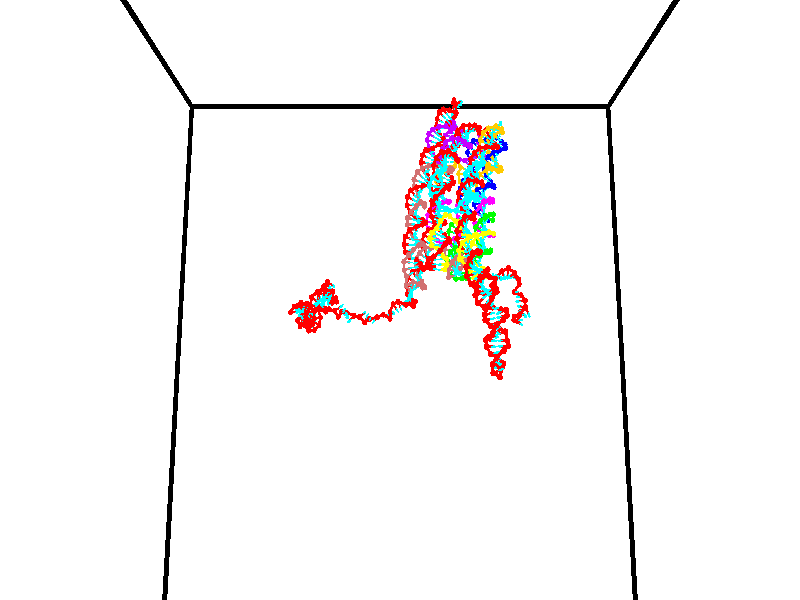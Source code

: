 // switches for output
#declare DRAW_BASES = 1; // possible values are 0, 1; only relevant for DNA ribbons
#declare DRAW_BASES_TYPE = 3; // possible values are 1, 2, 3; only relevant for DNA ribbons
#declare DRAW_FOG = 0; // set to 1 to enable fog

#include "colors.inc"

#include "transforms.inc"
background { rgb <1, 1, 1>}

#default {
   normal{
       ripples 0.25
       frequency 0.20
       turbulence 0.2
       lambda 5
   }
	finish {
		phong 0.1
		phong_size 40.
	}
}

// original window dimensions: 1024x640


// camera settings

camera {
	sky <0, 0.179814, -0.983701>
	up <0, 0.179814, -0.983701>
	right 1.6 * <1, 0, 0>
	location <35, 94.9851, 44.8844>
	look_at <35, 29.7336, 32.9568>
	direction <0, -65.2515, -11.9276>
	angle 67.0682
}


# declare cpy_camera_pos = <35, 94.9851, 44.8844>;
# if (DRAW_FOG = 1)
fog {
	fog_type 2
	up vnormalize(cpy_camera_pos)
	color rgbt<1,1,1,0.3>
	distance 1e-5
	fog_alt 3e-3
	fog_offset 56
}
# end


// LIGHTS

# declare lum = 6;
global_settings {
	ambient_light rgb lum * <0.05, 0.05, 0.05>
	max_trace_level 15
}# declare cpy_direct_light_amount = 0.25;
light_source
{	1000 * <-1, -1.16352, -0.803886>,
	rgb lum * cpy_direct_light_amount
	parallel
}

light_source
{	1000 * <1, 1.16352, 0.803886>,
	rgb lum * cpy_direct_light_amount
	parallel
}

// strand 0

// nucleotide -1

// particle -1
sphere {
	<23.967440, 34.863159, 34.952572> 0.250000
	pigment { color rgbt <1,0,0,0> }
	no_shadow
}
cylinder {
	<24.351736, 34.968483, 34.917583>,  <24.582314, 35.031677, 34.896591>, 0.100000
	pigment { color rgbt <1,0,0,0> }
	no_shadow
}
cylinder {
	<24.351736, 34.968483, 34.917583>,  <23.967440, 34.863159, 34.952572>, 0.100000
	pigment { color rgbt <1,0,0,0> }
	no_shadow
}

// particle -1
sphere {
	<24.351736, 34.968483, 34.917583> 0.100000
	pigment { color rgbt <1,0,0,0> }
	no_shadow
}
sphere {
	0, 1
	scale<0.080000,0.200000,0.300000>
	matrix <0.252279, -0.960237, -0.119585,
		-0.115481, 0.092823, -0.988963,
		0.960739, 0.263305, -0.087472,
		24.639957, 35.047474, 34.891342>
	pigment { color rgbt <0,1,1,0> }
	no_shadow
}
cylinder {
	<24.251364, 34.593857, 34.401569>,  <23.967440, 34.863159, 34.952572>, 0.130000
	pigment { color rgbt <1,0,0,0> }
	no_shadow
}

// nucleotide -1

// particle -1
sphere {
	<24.251364, 34.593857, 34.401569> 0.250000
	pigment { color rgbt <1,0,0,0> }
	no_shadow
}
cylinder {
	<24.566427, 34.672775, 34.635036>,  <24.755465, 34.720127, 34.775116>, 0.100000
	pigment { color rgbt <1,0,0,0> }
	no_shadow
}
cylinder {
	<24.566427, 34.672775, 34.635036>,  <24.251364, 34.593857, 34.401569>, 0.100000
	pigment { color rgbt <1,0,0,0> }
	no_shadow
}

// particle -1
sphere {
	<24.566427, 34.672775, 34.635036> 0.100000
	pigment { color rgbt <1,0,0,0> }
	no_shadow
}
sphere {
	0, 1
	scale<0.080000,0.200000,0.300000>
	matrix <0.328493, -0.935938, -0.126932,
		0.521238, 0.291710, -0.802008,
		0.787657, 0.197292, 0.583671,
		24.802725, 34.731964, 34.810139>
	pigment { color rgbt <0,1,1,0> }
	no_shadow
}
cylinder {
	<24.920439, 34.402214, 34.035954>,  <24.251364, 34.593857, 34.401569>, 0.130000
	pigment { color rgbt <1,0,0,0> }
	no_shadow
}

// nucleotide -1

// particle -1
sphere {
	<24.920439, 34.402214, 34.035954> 0.250000
	pigment { color rgbt <1,0,0,0> }
	no_shadow
}
cylinder {
	<24.990459, 34.403965, 34.429775>,  <25.032473, 34.405014, 34.666069>, 0.100000
	pigment { color rgbt <1,0,0,0> }
	no_shadow
}
cylinder {
	<24.990459, 34.403965, 34.429775>,  <24.920439, 34.402214, 34.035954>, 0.100000
	pigment { color rgbt <1,0,0,0> }
	no_shadow
}

// particle -1
sphere {
	<24.990459, 34.403965, 34.429775> 0.100000
	pigment { color rgbt <1,0,0,0> }
	no_shadow
}
sphere {
	0, 1
	scale<0.080000,0.200000,0.300000>
	matrix <0.336051, -0.940203, -0.055573,
		0.925433, 0.340587, -0.166053,
		0.175051, 0.004373, 0.984550,
		25.042974, 34.405277, 34.725140>
	pigment { color rgbt <0,1,1,0> }
	no_shadow
}
cylinder {
	<25.510765, 34.014832, 34.094452>,  <24.920439, 34.402214, 34.035954>, 0.130000
	pigment { color rgbt <1,0,0,0> }
	no_shadow
}

// nucleotide -1

// particle -1
sphere {
	<25.510765, 34.014832, 34.094452> 0.250000
	pigment { color rgbt <1,0,0,0> }
	no_shadow
}
cylinder {
	<25.352739, 34.007401, 34.461838>,  <25.257923, 34.002941, 34.682270>, 0.100000
	pigment { color rgbt <1,0,0,0> }
	no_shadow
}
cylinder {
	<25.352739, 34.007401, 34.461838>,  <25.510765, 34.014832, 34.094452>, 0.100000
	pigment { color rgbt <1,0,0,0> }
	no_shadow
}

// particle -1
sphere {
	<25.352739, 34.007401, 34.461838> 0.100000
	pigment { color rgbt <1,0,0,0> }
	no_shadow
}
sphere {
	0, 1
	scale<0.080000,0.200000,0.300000>
	matrix <0.143391, -0.988788, 0.041677,
		0.907393, 0.148164, 0.393301,
		-0.395066, -0.018579, 0.918465,
		25.234219, 34.001827, 34.737377>
	pigment { color rgbt <0,1,1,0> }
	no_shadow
}
cylinder {
	<26.125618, 33.796162, 34.625233>,  <25.510765, 34.014832, 34.094452>, 0.130000
	pigment { color rgbt <1,0,0,0> }
	no_shadow
}

// nucleotide -1

// particle -1
sphere {
	<26.125618, 33.796162, 34.625233> 0.250000
	pigment { color rgbt <1,0,0,0> }
	no_shadow
}
cylinder {
	<25.748911, 33.718975, 34.735386>,  <25.522886, 33.672661, 34.801476>, 0.100000
	pigment { color rgbt <1,0,0,0> }
	no_shadow
}
cylinder {
	<25.748911, 33.718975, 34.735386>,  <26.125618, 33.796162, 34.625233>, 0.100000
	pigment { color rgbt <1,0,0,0> }
	no_shadow
}

// particle -1
sphere {
	<25.748911, 33.718975, 34.735386> 0.100000
	pigment { color rgbt <1,0,0,0> }
	no_shadow
}
sphere {
	0, 1
	scale<0.080000,0.200000,0.300000>
	matrix <0.215012, -0.975229, 0.051942,
		0.258536, 0.108127, 0.959931,
		-0.941769, -0.192968, 0.275381,
		25.466381, 33.661083, 34.818001>
	pigment { color rgbt <0,1,1,0> }
	no_shadow
}
cylinder {
	<26.163912, 33.381638, 35.251831>,  <26.125618, 33.796162, 34.625233>, 0.130000
	pigment { color rgbt <1,0,0,0> }
	no_shadow
}

// nucleotide -1

// particle -1
sphere {
	<26.163912, 33.381638, 35.251831> 0.250000
	pigment { color rgbt <1,0,0,0> }
	no_shadow
}
cylinder {
	<25.840796, 33.278667, 35.039715>,  <25.646927, 33.216885, 34.912445>, 0.100000
	pigment { color rgbt <1,0,0,0> }
	no_shadow
}
cylinder {
	<25.840796, 33.278667, 35.039715>,  <26.163912, 33.381638, 35.251831>, 0.100000
	pigment { color rgbt <1,0,0,0> }
	no_shadow
}

// particle -1
sphere {
	<25.840796, 33.278667, 35.039715> 0.100000
	pigment { color rgbt <1,0,0,0> }
	no_shadow
}
sphere {
	0, 1
	scale<0.080000,0.200000,0.300000>
	matrix <0.221328, -0.966237, 0.131907,
		-0.546342, -0.010815, 0.837492,
		-0.807789, -0.257427, -0.530290,
		25.598459, 33.201439, 34.880627>
	pigment { color rgbt <0,1,1,0> }
	no_shadow
}
cylinder {
	<25.908468, 32.949081, 35.673504>,  <26.163912, 33.381638, 35.251831>, 0.130000
	pigment { color rgbt <1,0,0,0> }
	no_shadow
}

// nucleotide -1

// particle -1
sphere {
	<25.908468, 32.949081, 35.673504> 0.250000
	pigment { color rgbt <1,0,0,0> }
	no_shadow
}
cylinder {
	<25.745037, 32.868629, 35.317387>,  <25.646978, 32.820358, 35.103718>, 0.100000
	pigment { color rgbt <1,0,0,0> }
	no_shadow
}
cylinder {
	<25.745037, 32.868629, 35.317387>,  <25.908468, 32.949081, 35.673504>, 0.100000
	pigment { color rgbt <1,0,0,0> }
	no_shadow
}

// particle -1
sphere {
	<25.745037, 32.868629, 35.317387> 0.100000
	pigment { color rgbt <1,0,0,0> }
	no_shadow
}
sphere {
	0, 1
	scale<0.080000,0.200000,0.300000>
	matrix <0.085455, -0.979564, 0.182076,
		-0.908715, -0.001688, 0.417413,
		-0.408576, -0.201125, -0.890289,
		25.622465, 32.808292, 35.050301>
	pigment { color rgbt <0,1,1,0> }
	no_shadow
}
cylinder {
	<25.477398, 32.386131, 35.823753>,  <25.908468, 32.949081, 35.673504>, 0.130000
	pigment { color rgbt <1,0,0,0> }
	no_shadow
}

// nucleotide -1

// particle -1
sphere {
	<25.477398, 32.386131, 35.823753> 0.250000
	pigment { color rgbt <1,0,0,0> }
	no_shadow
}
cylinder {
	<25.528728, 32.372353, 35.427299>,  <25.559526, 32.364086, 35.189426>, 0.100000
	pigment { color rgbt <1,0,0,0> }
	no_shadow
}
cylinder {
	<25.528728, 32.372353, 35.427299>,  <25.477398, 32.386131, 35.823753>, 0.100000
	pigment { color rgbt <1,0,0,0> }
	no_shadow
}

// particle -1
sphere {
	<25.528728, 32.372353, 35.427299> 0.100000
	pigment { color rgbt <1,0,0,0> }
	no_shadow
}
sphere {
	0, 1
	scale<0.080000,0.200000,0.300000>
	matrix <-0.222173, -0.974994, 0.005123,
		-0.966526, 0.219546, -0.132771,
		0.128326, -0.034450, -0.991133,
		25.567226, 32.362019, 35.129959>
	pigment { color rgbt <0,1,1,0> }
	no_shadow
}
cylinder {
	<24.895153, 32.122208, 35.521336>,  <25.477398, 32.386131, 35.823753>, 0.130000
	pigment { color rgbt <1,0,0,0> }
	no_shadow
}

// nucleotide -1

// particle -1
sphere {
	<24.895153, 32.122208, 35.521336> 0.250000
	pigment { color rgbt <1,0,0,0> }
	no_shadow
}
cylinder {
	<25.204422, 32.045044, 35.279678>,  <25.389984, 31.998745, 35.134686>, 0.100000
	pigment { color rgbt <1,0,0,0> }
	no_shadow
}
cylinder {
	<25.204422, 32.045044, 35.279678>,  <24.895153, 32.122208, 35.521336>, 0.100000
	pigment { color rgbt <1,0,0,0> }
	no_shadow
}

// particle -1
sphere {
	<25.204422, 32.045044, 35.279678> 0.100000
	pigment { color rgbt <1,0,0,0> }
	no_shadow
}
sphere {
	0, 1
	scale<0.080000,0.200000,0.300000>
	matrix <-0.277897, -0.959344, -0.049320,
		-0.570065, 0.206022, -0.795350,
		0.773175, -0.192910, -0.604141,
		25.436375, 31.987171, 35.098434>
	pigment { color rgbt <0,1,1,0> }
	no_shadow
}
cylinder {
	<24.570494, 31.779219, 34.942280>,  <24.895153, 32.122208, 35.521336>, 0.130000
	pigment { color rgbt <1,0,0,0> }
	no_shadow
}

// nucleotide -1

// particle -1
sphere {
	<24.570494, 31.779219, 34.942280> 0.250000
	pigment { color rgbt <1,0,0,0> }
	no_shadow
}
cylinder {
	<24.961971, 31.697304, 34.948177>,  <25.196857, 31.648155, 34.951714>, 0.100000
	pigment { color rgbt <1,0,0,0> }
	no_shadow
}
cylinder {
	<24.961971, 31.697304, 34.948177>,  <24.570494, 31.779219, 34.942280>, 0.100000
	pigment { color rgbt <1,0,0,0> }
	no_shadow
}

// particle -1
sphere {
	<24.961971, 31.697304, 34.948177> 0.100000
	pigment { color rgbt <1,0,0,0> }
	no_shadow
}
sphere {
	0, 1
	scale<0.080000,0.200000,0.300000>
	matrix <-0.202818, -0.975459, -0.085698,
		0.031928, 0.080883, -0.996212,
		0.978696, -0.204786, 0.014740,
		25.255581, 31.635868, 34.952599>
	pigment { color rgbt <0,1,1,0> }
	no_shadow
}
cylinder {
	<24.585699, 31.211882, 34.581047>,  <24.570494, 31.779219, 34.942280>, 0.130000
	pigment { color rgbt <1,0,0,0> }
	no_shadow
}

// nucleotide -1

// particle -1
sphere {
	<24.585699, 31.211882, 34.581047> 0.250000
	pigment { color rgbt <1,0,0,0> }
	no_shadow
}
cylinder {
	<24.924402, 31.223679, 34.793510>,  <25.127625, 31.230757, 34.920990>, 0.100000
	pigment { color rgbt <1,0,0,0> }
	no_shadow
}
cylinder {
	<24.924402, 31.223679, 34.793510>,  <24.585699, 31.211882, 34.581047>, 0.100000
	pigment { color rgbt <1,0,0,0> }
	no_shadow
}

// particle -1
sphere {
	<24.924402, 31.223679, 34.793510> 0.100000
	pigment { color rgbt <1,0,0,0> }
	no_shadow
}
sphere {
	0, 1
	scale<0.080000,0.200000,0.300000>
	matrix <-0.122425, -0.960860, 0.248515,
		0.517699, -0.275459, -0.810006,
		0.846758, 0.029491, 0.531160,
		25.178431, 31.232527, 34.952858>
	pigment { color rgbt <0,1,1,0> }
	no_shadow
}
cylinder {
	<24.926472, 30.571072, 34.424202>,  <24.585699, 31.211882, 34.581047>, 0.130000
	pigment { color rgbt <1,0,0,0> }
	no_shadow
}

// nucleotide -1

// particle -1
sphere {
	<24.926472, 30.571072, 34.424202> 0.250000
	pigment { color rgbt <1,0,0,0> }
	no_shadow
}
cylinder {
	<25.075077, 30.695438, 34.774128>,  <25.164240, 30.770058, 34.984085>, 0.100000
	pigment { color rgbt <1,0,0,0> }
	no_shadow
}
cylinder {
	<25.075077, 30.695438, 34.774128>,  <24.926472, 30.571072, 34.424202>, 0.100000
	pigment { color rgbt <1,0,0,0> }
	no_shadow
}

// particle -1
sphere {
	<25.075077, 30.695438, 34.774128> 0.100000
	pigment { color rgbt <1,0,0,0> }
	no_shadow
}
sphere {
	0, 1
	scale<0.080000,0.200000,0.300000>
	matrix <-0.162966, -0.905792, 0.391131,
		0.914012, -0.287877, -0.285847,
		0.371515, 0.310915, 0.874819,
		25.186531, 30.788713, 35.036575>
	pigment { color rgbt <0,1,1,0> }
	no_shadow
}
cylinder {
	<24.696115, 29.925377, 34.811516>,  <24.926472, 30.571072, 34.424202>, 0.130000
	pigment { color rgbt <1,0,0,0> }
	no_shadow
}

// nucleotide -1

// particle -1
sphere {
	<24.696115, 29.925377, 34.811516> 0.250000
	pigment { color rgbt <1,0,0,0> }
	no_shadow
}
cylinder {
	<24.874426, 29.843082, 35.159988>,  <24.981413, 29.793705, 35.369072>, 0.100000
	pigment { color rgbt <1,0,0,0> }
	no_shadow
}
cylinder {
	<24.874426, 29.843082, 35.159988>,  <24.696115, 29.925377, 34.811516>, 0.100000
	pigment { color rgbt <1,0,0,0> }
	no_shadow
}

// particle -1
sphere {
	<24.874426, 29.843082, 35.159988> 0.100000
	pigment { color rgbt <1,0,0,0> }
	no_shadow
}
sphere {
	0, 1
	scale<0.080000,0.200000,0.300000>
	matrix <0.471233, 0.881392, -0.032979,
		-0.761066, 0.425230, 0.489855,
		0.445778, -0.205736, 0.871180,
		25.008160, 29.781361, 35.421341>
	pigment { color rgbt <0,1,1,0> }
	no_shadow
}
cylinder {
	<24.656614, 30.466175, 35.365253>,  <24.696115, 29.925377, 34.811516>, 0.130000
	pigment { color rgbt <1,0,0,0> }
	no_shadow
}

// nucleotide -1

// particle -1
sphere {
	<24.656614, 30.466175, 35.365253> 0.250000
	pigment { color rgbt <1,0,0,0> }
	no_shadow
}
cylinder {
	<25.016289, 30.294161, 35.397579>,  <25.232094, 30.190952, 35.416973>, 0.100000
	pigment { color rgbt <1,0,0,0> }
	no_shadow
}
cylinder {
	<25.016289, 30.294161, 35.397579>,  <24.656614, 30.466175, 35.365253>, 0.100000
	pigment { color rgbt <1,0,0,0> }
	no_shadow
}

// particle -1
sphere {
	<25.016289, 30.294161, 35.397579> 0.100000
	pigment { color rgbt <1,0,0,0> }
	no_shadow
}
sphere {
	0, 1
	scale<0.080000,0.200000,0.300000>
	matrix <0.436875, 0.871982, -0.220882,
		0.024521, 0.233919, 0.971947,
		0.899188, -0.430035, 0.080812,
		25.286045, 30.165150, 35.421822>
	pigment { color rgbt <0,1,1,0> }
	no_shadow
}
cylinder {
	<25.201626, 30.730301, 35.940956>,  <24.656614, 30.466175, 35.365253>, 0.130000
	pigment { color rgbt <1,0,0,0> }
	no_shadow
}

// nucleotide -1

// particle -1
sphere {
	<25.201626, 30.730301, 35.940956> 0.250000
	pigment { color rgbt <1,0,0,0> }
	no_shadow
}
cylinder {
	<25.367239, 30.592825, 35.603802>,  <25.466606, 30.510340, 35.401508>, 0.100000
	pigment { color rgbt <1,0,0,0> }
	no_shadow
}
cylinder {
	<25.367239, 30.592825, 35.603802>,  <25.201626, 30.730301, 35.940956>, 0.100000
	pigment { color rgbt <1,0,0,0> }
	no_shadow
}

// particle -1
sphere {
	<25.367239, 30.592825, 35.603802> 0.100000
	pigment { color rgbt <1,0,0,0> }
	no_shadow
}
sphere {
	0, 1
	scale<0.080000,0.200000,0.300000>
	matrix <0.431334, 0.889496, -0.150822,
		0.801579, -0.301120, 0.516524,
		0.414031, -0.343690, -0.842885,
		25.491447, 30.489717, 35.350937>
	pigment { color rgbt <0,1,1,0> }
	no_shadow
}
cylinder {
	<25.834463, 31.000282, 35.950882>,  <25.201626, 30.730301, 35.940956>, 0.130000
	pigment { color rgbt <1,0,0,0> }
	no_shadow
}

// nucleotide -1

// particle -1
sphere {
	<25.834463, 31.000282, 35.950882> 0.250000
	pigment { color rgbt <1,0,0,0> }
	no_shadow
}
cylinder {
	<25.722649, 30.937798, 35.571945>,  <25.655560, 30.900307, 35.344582>, 0.100000
	pigment { color rgbt <1,0,0,0> }
	no_shadow
}
cylinder {
	<25.722649, 30.937798, 35.571945>,  <25.834463, 31.000282, 35.950882>, 0.100000
	pigment { color rgbt <1,0,0,0> }
	no_shadow
}

// particle -1
sphere {
	<25.722649, 30.937798, 35.571945> 0.100000
	pigment { color rgbt <1,0,0,0> }
	no_shadow
}
sphere {
	0, 1
	scale<0.080000,0.200000,0.300000>
	matrix <0.418063, 0.868430, -0.266559,
		0.864339, -0.470562, -0.177453,
		-0.279538, -0.156211, -0.947342,
		25.638788, 30.890934, 35.287743>
	pigment { color rgbt <0,1,1,0> }
	no_shadow
}
cylinder {
	<26.367094, 31.206003, 35.516617>,  <25.834463, 31.000282, 35.950882>, 0.130000
	pigment { color rgbt <1,0,0,0> }
	no_shadow
}

// nucleotide -1

// particle -1
sphere {
	<26.367094, 31.206003, 35.516617> 0.250000
	pigment { color rgbt <1,0,0,0> }
	no_shadow
}
cylinder {
	<26.016134, 31.218819, 35.325142>,  <25.805559, 31.226509, 35.210255>, 0.100000
	pigment { color rgbt <1,0,0,0> }
	no_shadow
}
cylinder {
	<26.016134, 31.218819, 35.325142>,  <26.367094, 31.206003, 35.516617>, 0.100000
	pigment { color rgbt <1,0,0,0> }
	no_shadow
}

// particle -1
sphere {
	<26.016134, 31.218819, 35.325142> 0.100000
	pigment { color rgbt <1,0,0,0> }
	no_shadow
}
sphere {
	0, 1
	scale<0.080000,0.200000,0.300000>
	matrix <0.191194, 0.938465, -0.287625,
		0.440019, -0.343885, -0.829534,
		-0.877398, 0.032041, -0.478691,
		25.752914, 31.228432, 35.181534>
	pigment { color rgbt <0,1,1,0> }
	no_shadow
}
cylinder {
	<26.502726, 31.354057, 34.824612>,  <26.367094, 31.206003, 35.516617>, 0.130000
	pigment { color rgbt <1,0,0,0> }
	no_shadow
}

// nucleotide -1

// particle -1
sphere {
	<26.502726, 31.354057, 34.824612> 0.250000
	pigment { color rgbt <1,0,0,0> }
	no_shadow
}
cylinder {
	<26.115898, 31.443758, 34.872768>,  <25.883802, 31.497578, 34.901661>, 0.100000
	pigment { color rgbt <1,0,0,0> }
	no_shadow
}
cylinder {
	<26.115898, 31.443758, 34.872768>,  <26.502726, 31.354057, 34.824612>, 0.100000
	pigment { color rgbt <1,0,0,0> }
	no_shadow
}

// particle -1
sphere {
	<26.115898, 31.443758, 34.872768> 0.100000
	pigment { color rgbt <1,0,0,0> }
	no_shadow
}
sphere {
	0, 1
	scale<0.080000,0.200000,0.300000>
	matrix <0.141040, 0.865888, -0.479944,
		-0.211871, -0.447158, -0.869000,
		-0.967067, 0.224250, 0.120389,
		25.825779, 31.511032, 34.908886>
	pigment { color rgbt <0,1,1,0> }
	no_shadow
}
cylinder {
	<26.345358, 31.823885, 34.175251>,  <26.502726, 31.354057, 34.824612>, 0.130000
	pigment { color rgbt <1,0,0,0> }
	no_shadow
}

// nucleotide -1

// particle -1
sphere {
	<26.345358, 31.823885, 34.175251> 0.250000
	pigment { color rgbt <1,0,0,0> }
	no_shadow
}
cylinder {
	<26.073820, 31.864573, 34.466133>,  <25.910898, 31.888985, 34.640663>, 0.100000
	pigment { color rgbt <1,0,0,0> }
	no_shadow
}
cylinder {
	<26.073820, 31.864573, 34.466133>,  <26.345358, 31.823885, 34.175251>, 0.100000
	pigment { color rgbt <1,0,0,0> }
	no_shadow
}

// particle -1
sphere {
	<26.073820, 31.864573, 34.466133> 0.100000
	pigment { color rgbt <1,0,0,0> }
	no_shadow
}
sphere {
	0, 1
	scale<0.080000,0.200000,0.300000>
	matrix <0.055282, 0.994628, -0.087521,
		-0.732198, -0.019212, -0.680821,
		-0.678844, 0.101720, 0.727203,
		25.870167, 31.895088, 34.684296>
	pigment { color rgbt <0,1,1,0> }
	no_shadow
}
cylinder {
	<26.144707, 32.435036, 33.989777>,  <26.345358, 31.823885, 34.175251>, 0.130000
	pigment { color rgbt <1,0,0,0> }
	no_shadow
}

// nucleotide -1

// particle -1
sphere {
	<26.144707, 32.435036, 33.989777> 0.250000
	pigment { color rgbt <1,0,0,0> }
	no_shadow
}
cylinder {
	<25.998213, 32.395931, 34.359924>,  <25.910316, 32.372471, 34.582012>, 0.100000
	pigment { color rgbt <1,0,0,0> }
	no_shadow
}
cylinder {
	<25.998213, 32.395931, 34.359924>,  <26.144707, 32.435036, 33.989777>, 0.100000
	pigment { color rgbt <1,0,0,0> }
	no_shadow
}

// particle -1
sphere {
	<25.998213, 32.395931, 34.359924> 0.100000
	pigment { color rgbt <1,0,0,0> }
	no_shadow
}
sphere {
	0, 1
	scale<0.080000,0.200000,0.300000>
	matrix <0.054792, 0.990475, 0.126320,
		-0.928908, 0.096966, -0.357391,
		-0.366235, -0.097758, 0.925373,
		25.888342, 32.366604, 34.637535>
	pigment { color rgbt <0,1,1,0> }
	no_shadow
}
cylinder {
	<25.679152, 32.904480, 34.058811>,  <26.144707, 32.435036, 33.989777>, 0.130000
	pigment { color rgbt <1,0,0,0> }
	no_shadow
}

// nucleotide -1

// particle -1
sphere {
	<25.679152, 32.904480, 34.058811> 0.250000
	pigment { color rgbt <1,0,0,0> }
	no_shadow
}
cylinder {
	<25.811411, 32.832577, 34.429401>,  <25.890766, 32.789433, 34.651756>, 0.100000
	pigment { color rgbt <1,0,0,0> }
	no_shadow
}
cylinder {
	<25.811411, 32.832577, 34.429401>,  <25.679152, 32.904480, 34.058811>, 0.100000
	pigment { color rgbt <1,0,0,0> }
	no_shadow
}

// particle -1
sphere {
	<25.811411, 32.832577, 34.429401> 0.100000
	pigment { color rgbt <1,0,0,0> }
	no_shadow
}
sphere {
	0, 1
	scale<0.080000,0.200000,0.300000>
	matrix <-0.027857, 0.979405, 0.199973,
		-0.943342, -0.091930, 0.318833,
		0.330650, -0.179762, 0.926475,
		25.910606, 32.778648, 34.707344>
	pigment { color rgbt <0,1,1,0> }
	no_shadow
}
cylinder {
	<25.104511, 32.497421, 33.830887>,  <25.679152, 32.904480, 34.058811>, 0.130000
	pigment { color rgbt <1,0,0,0> }
	no_shadow
}

// nucleotide -1

// particle -1
sphere {
	<25.104511, 32.497421, 33.830887> 0.250000
	pigment { color rgbt <1,0,0,0> }
	no_shadow
}
cylinder {
	<25.229200, 32.597958, 34.197418>,  <25.304014, 32.658279, 34.417336>, 0.100000
	pigment { color rgbt <1,0,0,0> }
	no_shadow
}
cylinder {
	<25.229200, 32.597958, 34.197418>,  <25.104511, 32.497421, 33.830887>, 0.100000
	pigment { color rgbt <1,0,0,0> }
	no_shadow
}

// particle -1
sphere {
	<25.229200, 32.597958, 34.197418> 0.100000
	pigment { color rgbt <1,0,0,0> }
	no_shadow
}
sphere {
	0, 1
	scale<0.080000,0.200000,0.300000>
	matrix <-0.313805, 0.937500, -0.150399,
		-0.896859, -0.240666, 0.371112,
		0.311721, 0.251344, 0.916327,
		25.322716, 32.673359, 34.472317>
	pigment { color rgbt <0,1,1,0> }
	no_shadow
}
cylinder {
	<24.547949, 33.018894, 34.179371>,  <25.104511, 32.497421, 33.830887>, 0.130000
	pigment { color rgbt <1,0,0,0> }
	no_shadow
}

// nucleotide -1

// particle -1
sphere {
	<24.547949, 33.018894, 34.179371> 0.250000
	pigment { color rgbt <1,0,0,0> }
	no_shadow
}
cylinder {
	<24.894194, 33.062115, 34.374939>,  <25.101940, 33.088047, 34.492279>, 0.100000
	pigment { color rgbt <1,0,0,0> }
	no_shadow
}
cylinder {
	<24.894194, 33.062115, 34.374939>,  <24.547949, 33.018894, 34.179371>, 0.100000
	pigment { color rgbt <1,0,0,0> }
	no_shadow
}

// particle -1
sphere {
	<24.894194, 33.062115, 34.374939> 0.100000
	pigment { color rgbt <1,0,0,0> }
	no_shadow
}
sphere {
	0, 1
	scale<0.080000,0.200000,0.300000>
	matrix <-0.054671, 0.990995, -0.122227,
		-0.497724, 0.079071, 0.863724,
		0.865611, 0.108056, 0.488920,
		25.153877, 33.094532, 34.521614>
	pigment { color rgbt <0,1,1,0> }
	no_shadow
}
cylinder {
	<24.527594, 33.630688, 34.475742>,  <24.547949, 33.018894, 34.179371>, 0.130000
	pigment { color rgbt <1,0,0,0> }
	no_shadow
}

// nucleotide -1

// particle -1
sphere {
	<24.527594, 33.630688, 34.475742> 0.250000
	pigment { color rgbt <1,0,0,0> }
	no_shadow
}
cylinder {
	<24.907902, 33.548084, 34.383316>,  <25.136087, 33.498524, 34.327862>, 0.100000
	pigment { color rgbt <1,0,0,0> }
	no_shadow
}
cylinder {
	<24.907902, 33.548084, 34.383316>,  <24.527594, 33.630688, 34.475742>, 0.100000
	pigment { color rgbt <1,0,0,0> }
	no_shadow
}

// particle -1
sphere {
	<24.907902, 33.548084, 34.383316> 0.100000
	pigment { color rgbt <1,0,0,0> }
	no_shadow
}
sphere {
	0, 1
	scale<0.080000,0.200000,0.300000>
	matrix <0.044449, 0.828781, -0.557804,
		0.306690, 0.520074, 0.797160,
		0.950771, -0.206506, -0.231062,
		25.193132, 33.486134, 34.313999>
	pigment { color rgbt <0,1,1,0> }
	no_shadow
}
cylinder {
	<24.781881, 33.088799, 34.879234>,  <24.527594, 33.630688, 34.475742>, 0.130000
	pigment { color rgbt <1,0,0,0> }
	no_shadow
}

// nucleotide -1

// particle -1
sphere {
	<24.781881, 33.088799, 34.879234> 0.250000
	pigment { color rgbt <1,0,0,0> }
	no_shadow
}
cylinder {
	<25.117918, 33.154099, 35.086155>,  <25.319540, 33.193279, 35.210308>, 0.100000
	pigment { color rgbt <1,0,0,0> }
	no_shadow
}
cylinder {
	<25.117918, 33.154099, 35.086155>,  <24.781881, 33.088799, 34.879234>, 0.100000
	pigment { color rgbt <1,0,0,0> }
	no_shadow
}

// particle -1
sphere {
	<25.117918, 33.154099, 35.086155> 0.100000
	pigment { color rgbt <1,0,0,0> }
	no_shadow
}
sphere {
	0, 1
	scale<0.080000,0.200000,0.300000>
	matrix <-0.178062, 0.983789, -0.021289,
		-0.512387, -0.074226, 0.855540,
		0.840091, 0.163248, 0.517298,
		25.369946, 33.203072, 35.241344>
	pigment { color rgbt <0,1,1,0> }
	no_shadow
}
cylinder {
	<24.431278, 33.509708, 35.427818>,  <24.781881, 33.088799, 34.879234>, 0.130000
	pigment { color rgbt <1,0,0,0> }
	no_shadow
}

// nucleotide -1

// particle -1
sphere {
	<24.431278, 33.509708, 35.427818> 0.250000
	pigment { color rgbt <1,0,0,0> }
	no_shadow
}
cylinder {
	<24.811781, 33.555099, 35.313110>,  <25.040083, 33.582336, 35.244286>, 0.100000
	pigment { color rgbt <1,0,0,0> }
	no_shadow
}
cylinder {
	<24.811781, 33.555099, 35.313110>,  <24.431278, 33.509708, 35.427818>, 0.100000
	pigment { color rgbt <1,0,0,0> }
	no_shadow
}

// particle -1
sphere {
	<24.811781, 33.555099, 35.313110> 0.100000
	pigment { color rgbt <1,0,0,0> }
	no_shadow
}
sphere {
	0, 1
	scale<0.080000,0.200000,0.300000>
	matrix <-0.140891, 0.987045, -0.076762,
		0.274341, 0.113423, 0.954920,
		0.951255, 0.113481, -0.286768,
		25.097158, 33.589146, 35.227081>
	pigment { color rgbt <0,1,1,0> }
	no_shadow
}
cylinder {
	<24.787115, 33.945778, 36.004189>,  <24.431278, 33.509708, 35.427818>, 0.130000
	pigment { color rgbt <1,0,0,0> }
	no_shadow
}

// nucleotide -1

// particle -1
sphere {
	<24.787115, 33.945778, 36.004189> 0.250000
	pigment { color rgbt <1,0,0,0> }
	no_shadow
}
cylinder {
	<24.937632, 33.993896, 35.636726>,  <25.027943, 34.022766, 35.416248>, 0.100000
	pigment { color rgbt <1,0,0,0> }
	no_shadow
}
cylinder {
	<24.937632, 33.993896, 35.636726>,  <24.787115, 33.945778, 36.004189>, 0.100000
	pigment { color rgbt <1,0,0,0> }
	no_shadow
}

// particle -1
sphere {
	<24.937632, 33.993896, 35.636726> 0.100000
	pigment { color rgbt <1,0,0,0> }
	no_shadow
}
sphere {
	0, 1
	scale<0.080000,0.200000,0.300000>
	matrix <-0.129118, 0.988668, 0.076576,
		0.917460, 0.089800, 0.387561,
		0.376292, 0.120297, -0.918658,
		25.050520, 34.029987, 35.361130>
	pigment { color rgbt <0,1,1,0> }
	no_shadow
}
cylinder {
	<25.344360, 34.388260, 35.991138>,  <24.787115, 33.945778, 36.004189>, 0.130000
	pigment { color rgbt <1,0,0,0> }
	no_shadow
}

// nucleotide -1

// particle -1
sphere {
	<25.344360, 34.388260, 35.991138> 0.250000
	pigment { color rgbt <1,0,0,0> }
	no_shadow
}
cylinder {
	<25.250061, 34.399975, 35.602589>,  <25.193481, 34.407001, 35.369457>, 0.100000
	pigment { color rgbt <1,0,0,0> }
	no_shadow
}
cylinder {
	<25.250061, 34.399975, 35.602589>,  <25.344360, 34.388260, 35.991138>, 0.100000
	pigment { color rgbt <1,0,0,0> }
	no_shadow
}

// particle -1
sphere {
	<25.250061, 34.399975, 35.602589> 0.100000
	pigment { color rgbt <1,0,0,0> }
	no_shadow
}
sphere {
	0, 1
	scale<0.080000,0.200000,0.300000>
	matrix <-0.046035, 0.998087, 0.041263,
		0.970723, 0.054445, -0.233948,
		-0.235747, 0.029286, -0.971373,
		25.179337, 34.408760, 35.311176>
	pigment { color rgbt <0,1,1,0> }
	no_shadow
}
cylinder {
	<25.747919, 34.945404, 35.680035>,  <25.344360, 34.388260, 35.991138>, 0.130000
	pigment { color rgbt <1,0,0,0> }
	no_shadow
}

// nucleotide -1

// particle -1
sphere {
	<25.747919, 34.945404, 35.680035> 0.250000
	pigment { color rgbt <1,0,0,0> }
	no_shadow
}
cylinder {
	<25.431280, 34.884998, 35.443199>,  <25.241297, 34.848755, 35.301098>, 0.100000
	pigment { color rgbt <1,0,0,0> }
	no_shadow
}
cylinder {
	<25.431280, 34.884998, 35.443199>,  <25.747919, 34.945404, 35.680035>, 0.100000
	pigment { color rgbt <1,0,0,0> }
	no_shadow
}

// particle -1
sphere {
	<25.431280, 34.884998, 35.443199> 0.100000
	pigment { color rgbt <1,0,0,0> }
	no_shadow
}
sphere {
	0, 1
	scale<0.080000,0.200000,0.300000>
	matrix <-0.051917, 0.982098, -0.181077,
		0.608837, -0.112600, -0.785264,
		-0.791595, -0.151014, -0.592091,
		25.193802, 34.839695, 35.265572>
	pigment { color rgbt <0,1,1,0> }
	no_shadow
}
cylinder {
	<25.636217, 35.576847, 35.182064>,  <25.747919, 34.945404, 35.680035>, 0.130000
	pigment { color rgbt <1,0,0,0> }
	no_shadow
}

// nucleotide -1

// particle -1
sphere {
	<25.636217, 35.576847, 35.182064> 0.250000
	pigment { color rgbt <1,0,0,0> }
	no_shadow
}
cylinder {
	<25.285852, 35.385834, 35.209606>,  <25.075634, 35.271225, 35.226131>, 0.100000
	pigment { color rgbt <1,0,0,0> }
	no_shadow
}
cylinder {
	<25.285852, 35.385834, 35.209606>,  <25.636217, 35.576847, 35.182064>, 0.100000
	pigment { color rgbt <1,0,0,0> }
	no_shadow
}

// particle -1
sphere {
	<25.285852, 35.385834, 35.209606> 0.100000
	pigment { color rgbt <1,0,0,0> }
	no_shadow
}
sphere {
	0, 1
	scale<0.080000,0.200000,0.300000>
	matrix <-0.466360, 0.801417, -0.374485,
		0.123644, -0.360129, -0.924672,
		-0.875911, -0.477533, 0.068860,
		25.023079, 35.242573, 35.230263>
	pigment { color rgbt <0,1,1,0> }
	no_shadow
}
cylinder {
	<26.132460, 36.102627, 34.686867>,  <25.636217, 35.576847, 35.182064>, 0.130000
	pigment { color rgbt <1,0,0,0> }
	no_shadow
}

// nucleotide -1

// particle -1
sphere {
	<26.132460, 36.102627, 34.686867> 0.250000
	pigment { color rgbt <1,0,0,0> }
	no_shadow
}
cylinder {
	<26.472725, 36.301620, 34.618896>,  <26.676884, 36.421017, 34.578114>, 0.100000
	pigment { color rgbt <1,0,0,0> }
	no_shadow
}
cylinder {
	<26.472725, 36.301620, 34.618896>,  <26.132460, 36.102627, 34.686867>, 0.100000
	pigment { color rgbt <1,0,0,0> }
	no_shadow
}

// particle -1
sphere {
	<26.472725, 36.301620, 34.618896> 0.100000
	pigment { color rgbt <1,0,0,0> }
	no_shadow
}
sphere {
	0, 1
	scale<0.080000,0.200000,0.300000>
	matrix <0.254020, -0.671968, -0.695653,
		-0.460266, 0.548602, -0.697991,
		0.850664, 0.497488, -0.169928,
		26.727924, 36.450867, 34.567917>
	pigment { color rgbt <0,1,1,0> }
	no_shadow
}
cylinder {
	<26.266037, 36.374393, 33.940907>,  <26.132460, 36.102627, 34.686867>, 0.130000
	pigment { color rgbt <1,0,0,0> }
	no_shadow
}

// nucleotide -1

// particle -1
sphere {
	<26.266037, 36.374393, 33.940907> 0.250000
	pigment { color rgbt <1,0,0,0> }
	no_shadow
}
cylinder {
	<26.593410, 36.254395, 34.136932>,  <26.789835, 36.182396, 34.254547>, 0.100000
	pigment { color rgbt <1,0,0,0> }
	no_shadow
}
cylinder {
	<26.593410, 36.254395, 34.136932>,  <26.266037, 36.374393, 33.940907>, 0.100000
	pigment { color rgbt <1,0,0,0> }
	no_shadow
}

// particle -1
sphere {
	<26.593410, 36.254395, 34.136932> 0.100000
	pigment { color rgbt <1,0,0,0> }
	no_shadow
}
sphere {
	0, 1
	scale<0.080000,0.200000,0.300000>
	matrix <0.195924, -0.656073, -0.728822,
		0.540166, 0.692509, -0.478176,
		0.818434, -0.300000, 0.490068,
		26.838942, 36.164394, 34.283951>
	pigment { color rgbt <0,1,1,0> }
	no_shadow
}
cylinder {
	<26.826708, 36.333134, 33.458363>,  <26.266037, 36.374393, 33.940907>, 0.130000
	pigment { color rgbt <1,0,0,0> }
	no_shadow
}

// nucleotide -1

// particle -1
sphere {
	<26.826708, 36.333134, 33.458363> 0.250000
	pigment { color rgbt <1,0,0,0> }
	no_shadow
}
cylinder {
	<26.949789, 36.086208, 33.747982>,  <27.023638, 35.938053, 33.921753>, 0.100000
	pigment { color rgbt <1,0,0,0> }
	no_shadow
}
cylinder {
	<26.949789, 36.086208, 33.747982>,  <26.826708, 36.333134, 33.458363>, 0.100000
	pigment { color rgbt <1,0,0,0> }
	no_shadow
}

// particle -1
sphere {
	<26.949789, 36.086208, 33.747982> 0.100000
	pigment { color rgbt <1,0,0,0> }
	no_shadow
}
sphere {
	0, 1
	scale<0.080000,0.200000,0.300000>
	matrix <0.299003, -0.659682, -0.689505,
		0.903281, 0.428655, -0.018407,
		0.307703, -0.617312, 0.724047,
		27.042099, 35.901016, 33.965195>
	pigment { color rgbt <0,1,1,0> }
	no_shadow
}
cylinder {
	<27.533880, 35.991608, 33.205276>,  <26.826708, 36.333134, 33.458363>, 0.130000
	pigment { color rgbt <1,0,0,0> }
	no_shadow
}

// nucleotide -1

// particle -1
sphere {
	<27.533880, 35.991608, 33.205276> 0.250000
	pigment { color rgbt <1,0,0,0> }
	no_shadow
}
cylinder {
	<27.438250, 35.750439, 33.509731>,  <27.380871, 35.605736, 33.692402>, 0.100000
	pigment { color rgbt <1,0,0,0> }
	no_shadow
}
cylinder {
	<27.438250, 35.750439, 33.509731>,  <27.533880, 35.991608, 33.205276>, 0.100000
	pigment { color rgbt <1,0,0,0> }
	no_shadow
}

// particle -1
sphere {
	<27.438250, 35.750439, 33.509731> 0.100000
	pigment { color rgbt <1,0,0,0> }
	no_shadow
}
sphere {
	0, 1
	scale<0.080000,0.200000,0.300000>
	matrix <0.382076, -0.779044, -0.497100,
		0.892671, 0.171966, 0.416613,
		-0.239076, -0.602924, 0.761134,
		27.366528, 35.569561, 33.738071>
	pigment { color rgbt <0,1,1,0> }
	no_shadow
}
cylinder {
	<28.247730, 35.515224, 33.281975>,  <27.533880, 35.991608, 33.205276>, 0.130000
	pigment { color rgbt <1,0,0,0> }
	no_shadow
}

// nucleotide -1

// particle -1
sphere {
	<28.247730, 35.515224, 33.281975> 0.250000
	pigment { color rgbt <1,0,0,0> }
	no_shadow
}
cylinder {
	<27.930058, 35.353092, 33.463074>,  <27.739454, 35.255814, 33.571732>, 0.100000
	pigment { color rgbt <1,0,0,0> }
	no_shadow
}
cylinder {
	<27.930058, 35.353092, 33.463074>,  <28.247730, 35.515224, 33.281975>, 0.100000
	pigment { color rgbt <1,0,0,0> }
	no_shadow
}

// particle -1
sphere {
	<27.930058, 35.353092, 33.463074> 0.100000
	pigment { color rgbt <1,0,0,0> }
	no_shadow
}
sphere {
	0, 1
	scale<0.080000,0.200000,0.300000>
	matrix <0.307391, -0.910653, -0.276082,
		0.524203, -0.080088, 0.847819,
		-0.794180, -0.405335, 0.452749,
		27.691803, 35.231491, 33.598900>
	pigment { color rgbt <0,1,1,0> }
	no_shadow
}
cylinder {
	<28.362356, 35.755486, 34.000179>,  <28.247730, 35.515224, 33.281975>, 0.130000
	pigment { color rgbt <1,0,0,0> }
	no_shadow
}

// nucleotide -1

// particle -1
sphere {
	<28.362356, 35.755486, 34.000179> 0.250000
	pigment { color rgbt <1,0,0,0> }
	no_shadow
}
cylinder {
	<28.086365, 35.509613, 34.153069>,  <27.920769, 35.362091, 34.244801>, 0.100000
	pigment { color rgbt <1,0,0,0> }
	no_shadow
}
cylinder {
	<28.086365, 35.509613, 34.153069>,  <28.362356, 35.755486, 34.000179>, 0.100000
	pigment { color rgbt <1,0,0,0> }
	no_shadow
}

// particle -1
sphere {
	<28.086365, 35.509613, 34.153069> 0.100000
	pigment { color rgbt <1,0,0,0> }
	no_shadow
}
sphere {
	0, 1
	scale<0.080000,0.200000,0.300000>
	matrix <0.099593, -0.603658, -0.790998,
		0.716944, -0.507706, 0.477730,
		-0.689980, -0.614680, 0.382225,
		27.879370, 35.325211, 34.267735>
	pigment { color rgbt <0,1,1,0> }
	no_shadow
}
cylinder {
	<28.528214, 35.059517, 33.767353>,  <28.362356, 35.755486, 34.000179>, 0.130000
	pigment { color rgbt <1,0,0,0> }
	no_shadow
}

// nucleotide -1

// particle -1
sphere {
	<28.528214, 35.059517, 33.767353> 0.250000
	pigment { color rgbt <1,0,0,0> }
	no_shadow
}
cylinder {
	<28.148487, 34.991882, 33.873341>,  <27.920650, 34.951302, 33.936932>, 0.100000
	pigment { color rgbt <1,0,0,0> }
	no_shadow
}
cylinder {
	<28.148487, 34.991882, 33.873341>,  <28.528214, 35.059517, 33.767353>, 0.100000
	pigment { color rgbt <1,0,0,0> }
	no_shadow
}

// particle -1
sphere {
	<28.148487, 34.991882, 33.873341> 0.100000
	pigment { color rgbt <1,0,0,0> }
	no_shadow
}
sphere {
	0, 1
	scale<0.080000,0.200000,0.300000>
	matrix <-0.033222, -0.784283, -0.619513,
		0.312562, -0.596917, 0.738915,
		-0.949316, -0.169089, 0.264968,
		27.863691, 34.941154, 33.952831>
	pigment { color rgbt <0,1,1,0> }
	no_shadow
}
cylinder {
	<28.514252, 34.232346, 33.931992>,  <28.528214, 35.059517, 33.767353>, 0.130000
	pigment { color rgbt <1,0,0,0> }
	no_shadow
}

// nucleotide -1

// particle -1
sphere {
	<28.514252, 34.232346, 33.931992> 0.250000
	pigment { color rgbt <1,0,0,0> }
	no_shadow
}
cylinder {
	<28.170504, 34.398956, 33.813343>,  <27.964254, 34.498924, 33.742153>, 0.100000
	pigment { color rgbt <1,0,0,0> }
	no_shadow
}
cylinder {
	<28.170504, 34.398956, 33.813343>,  <28.514252, 34.232346, 33.931992>, 0.100000
	pigment { color rgbt <1,0,0,0> }
	no_shadow
}

// particle -1
sphere {
	<28.170504, 34.398956, 33.813343> 0.100000
	pigment { color rgbt <1,0,0,0> }
	no_shadow
}
sphere {
	0, 1
	scale<0.080000,0.200000,0.300000>
	matrix <0.008745, -0.568016, -0.822971,
		-0.511275, -0.709833, 0.484495,
		-0.859373, 0.416527, -0.296620,
		27.912693, 34.523914, 33.724358>
	pigment { color rgbt <0,1,1,0> }
	no_shadow
}
cylinder {
	<27.974562, 33.675983, 33.939507>,  <28.514252, 34.232346, 33.931992>, 0.130000
	pigment { color rgbt <1,0,0,0> }
	no_shadow
}

// nucleotide -1

// particle -1
sphere {
	<27.974562, 33.675983, 33.939507> 0.250000
	pigment { color rgbt <1,0,0,0> }
	no_shadow
}
cylinder {
	<27.896667, 33.967918, 33.677387>,  <27.849932, 34.143078, 33.520115>, 0.100000
	pigment { color rgbt <1,0,0,0> }
	no_shadow
}
cylinder {
	<27.896667, 33.967918, 33.677387>,  <27.974562, 33.675983, 33.939507>, 0.100000
	pigment { color rgbt <1,0,0,0> }
	no_shadow
}

// particle -1
sphere {
	<27.896667, 33.967918, 33.677387> 0.100000
	pigment { color rgbt <1,0,0,0> }
	no_shadow
}
sphere {
	0, 1
	scale<0.080000,0.200000,0.300000>
	matrix <0.080330, -0.653981, -0.752234,
		-0.977561, -0.199126, 0.068725,
		-0.194734, 0.729834, -0.655302,
		27.838247, 34.186867, 33.480797>
	pigment { color rgbt <0,1,1,0> }
	no_shadow
}
cylinder {
	<27.518925, 33.392044, 33.409412>,  <27.974562, 33.675983, 33.939507>, 0.130000
	pigment { color rgbt <1,0,0,0> }
	no_shadow
}

// nucleotide -1

// particle -1
sphere {
	<27.518925, 33.392044, 33.409412> 0.250000
	pigment { color rgbt <1,0,0,0> }
	no_shadow
}
cylinder {
	<27.749868, 33.678169, 33.251938>,  <27.888435, 33.849842, 33.157452>, 0.100000
	pigment { color rgbt <1,0,0,0> }
	no_shadow
}
cylinder {
	<27.749868, 33.678169, 33.251938>,  <27.518925, 33.392044, 33.409412>, 0.100000
	pigment { color rgbt <1,0,0,0> }
	no_shadow
}

// particle -1
sphere {
	<27.749868, 33.678169, 33.251938> 0.100000
	pigment { color rgbt <1,0,0,0> }
	no_shadow
}
sphere {
	0, 1
	scale<0.080000,0.200000,0.300000>
	matrix <0.215088, -0.598384, -0.771799,
		-0.787650, 0.360929, -0.499337,
		0.577360, 0.715309, -0.393686,
		27.923077, 33.892761, 33.133831>
	pigment { color rgbt <0,1,1,0> }
	no_shadow
}
cylinder {
	<27.276754, 33.545013, 32.709423>,  <27.518925, 33.392044, 33.409412>, 0.130000
	pigment { color rgbt <1,0,0,0> }
	no_shadow
}

// nucleotide -1

// particle -1
sphere {
	<27.276754, 33.545013, 32.709423> 0.250000
	pigment { color rgbt <1,0,0,0> }
	no_shadow
}
cylinder {
	<27.670107, 33.603107, 32.753006>,  <27.906118, 33.637962, 32.779156>, 0.100000
	pigment { color rgbt <1,0,0,0> }
	no_shadow
}
cylinder {
	<27.670107, 33.603107, 32.753006>,  <27.276754, 33.545013, 32.709423>, 0.100000
	pigment { color rgbt <1,0,0,0> }
	no_shadow
}

// particle -1
sphere {
	<27.670107, 33.603107, 32.753006> 0.100000
	pigment { color rgbt <1,0,0,0> }
	no_shadow
}
sphere {
	0, 1
	scale<0.080000,0.200000,0.300000>
	matrix <0.165475, -0.469989, -0.867023,
		-0.074714, 0.870642, -0.486210,
		0.983380, 0.145234, 0.108954,
		27.965120, 33.646679, 32.785694>
	pigment { color rgbt <0,1,1,0> }
	no_shadow
}
cylinder {
	<27.488699, 33.874886, 32.102966>,  <27.276754, 33.545013, 32.709423>, 0.130000
	pigment { color rgbt <1,0,0,0> }
	no_shadow
}

// nucleotide -1

// particle -1
sphere {
	<27.488699, 33.874886, 32.102966> 0.250000
	pigment { color rgbt <1,0,0,0> }
	no_shadow
}
cylinder {
	<27.798168, 33.681873, 32.267212>,  <27.983849, 33.566067, 32.365757>, 0.100000
	pigment { color rgbt <1,0,0,0> }
	no_shadow
}
cylinder {
	<27.798168, 33.681873, 32.267212>,  <27.488699, 33.874886, 32.102966>, 0.100000
	pigment { color rgbt <1,0,0,0> }
	no_shadow
}

// particle -1
sphere {
	<27.798168, 33.681873, 32.267212> 0.100000
	pigment { color rgbt <1,0,0,0> }
	no_shadow
}
sphere {
	0, 1
	scale<0.080000,0.200000,0.300000>
	matrix <0.138798, -0.503253, -0.852919,
		0.618197, 0.716871, -0.322379,
		0.773671, -0.482527, 0.410610,
		28.030270, 33.537117, 32.390396>
	pigment { color rgbt <0,1,1,0> }
	no_shadow
}
cylinder {
	<27.553429, 34.482094, 32.420444>,  <27.488699, 33.874886, 32.102966>, 0.130000
	pigment { color rgbt <1,0,0,0> }
	no_shadow
}

// nucleotide -1

// particle -1
sphere {
	<27.553429, 34.482094, 32.420444> 0.250000
	pigment { color rgbt <1,0,0,0> }
	no_shadow
}
cylinder {
	<27.714333, 34.750683, 32.669380>,  <27.810875, 34.911839, 32.818741>, 0.100000
	pigment { color rgbt <1,0,0,0> }
	no_shadow
}
cylinder {
	<27.714333, 34.750683, 32.669380>,  <27.553429, 34.482094, 32.420444>, 0.100000
	pigment { color rgbt <1,0,0,0> }
	no_shadow
}

// particle -1
sphere {
	<27.714333, 34.750683, 32.669380> 0.100000
	pigment { color rgbt <1,0,0,0> }
	no_shadow
}
sphere {
	0, 1
	scale<0.080000,0.200000,0.300000>
	matrix <0.599389, -0.706983, 0.375376,
		0.692041, 0.222028, -0.686864,
		0.402257, 0.671475, 0.622343,
		27.835011, 34.952126, 32.856083>
	pigment { color rgbt <0,1,1,0> }
	no_shadow
}
cylinder {
	<27.289827, 35.088451, 32.748611>,  <27.553429, 34.482094, 32.420444>, 0.130000
	pigment { color rgbt <1,0,0,0> }
	no_shadow
}

// nucleotide -1

// particle -1
sphere {
	<27.289827, 35.088451, 32.748611> 0.250000
	pigment { color rgbt <1,0,0,0> }
	no_shadow
}
cylinder {
	<27.519007, 34.848133, 32.971600>,  <27.656513, 34.703941, 33.105392>, 0.100000
	pigment { color rgbt <1,0,0,0> }
	no_shadow
}
cylinder {
	<27.519007, 34.848133, 32.971600>,  <27.289827, 35.088451, 32.748611>, 0.100000
	pigment { color rgbt <1,0,0,0> }
	no_shadow
}

// particle -1
sphere {
	<27.519007, 34.848133, 32.971600> 0.100000
	pigment { color rgbt <1,0,0,0> }
	no_shadow
}
sphere {
	0, 1
	scale<0.080000,0.200000,0.300000>
	matrix <-0.205499, 0.553147, 0.807341,
		-0.793412, -0.577123, 0.193460,
		0.572946, -0.600798, 0.557471,
		27.690891, 34.667892, 33.138840>
	pigment { color rgbt <0,1,1,0> }
	no_shadow
}
cylinder {
	<26.813942, 35.033112, 33.314247>,  <27.289827, 35.088451, 32.748611>, 0.130000
	pigment { color rgbt <1,0,0,0> }
	no_shadow
}

// nucleotide -1

// particle -1
sphere {
	<26.813942, 35.033112, 33.314247> 0.250000
	pigment { color rgbt <1,0,0,0> }
	no_shadow
}
cylinder {
	<27.170870, 34.898266, 33.434330>,  <27.385027, 34.817360, 33.506378>, 0.100000
	pigment { color rgbt <1,0,0,0> }
	no_shadow
}
cylinder {
	<27.170870, 34.898266, 33.434330>,  <26.813942, 35.033112, 33.314247>, 0.100000
	pigment { color rgbt <1,0,0,0> }
	no_shadow
}

// particle -1
sphere {
	<27.170870, 34.898266, 33.434330> 0.100000
	pigment { color rgbt <1,0,0,0> }
	no_shadow
}
sphere {
	0, 1
	scale<0.080000,0.200000,0.300000>
	matrix <-0.143182, 0.419328, 0.896472,
		-0.428097, -0.842922, 0.325906,
		0.892318, -0.337113, 0.300204,
		27.438566, 34.797131, 33.524391>
	pigment { color rgbt <0,1,1,0> }
	no_shadow
}
cylinder {
	<26.688969, 34.667107, 33.984741>,  <26.813942, 35.033112, 33.314247>, 0.130000
	pigment { color rgbt <1,0,0,0> }
	no_shadow
}

// nucleotide -1

// particle -1
sphere {
	<26.688969, 34.667107, 33.984741> 0.250000
	pigment { color rgbt <1,0,0,0> }
	no_shadow
}
cylinder {
	<27.060755, 34.808689, 33.943157>,  <27.283827, 34.893639, 33.918205>, 0.100000
	pigment { color rgbt <1,0,0,0> }
	no_shadow
}
cylinder {
	<27.060755, 34.808689, 33.943157>,  <26.688969, 34.667107, 33.984741>, 0.100000
	pigment { color rgbt <1,0,0,0> }
	no_shadow
}

// particle -1
sphere {
	<27.060755, 34.808689, 33.943157> 0.100000
	pigment { color rgbt <1,0,0,0> }
	no_shadow
}
sphere {
	0, 1
	scale<0.080000,0.200000,0.300000>
	matrix <-0.117472, 0.551119, 0.826116,
		0.349703, -0.755635, 0.553827,
		0.929467, 0.353955, -0.103962,
		27.339594, 34.914875, 33.911968>
	pigment { color rgbt <0,1,1,0> }
	no_shadow
}
cylinder {
	<27.051590, 34.787659, 34.667221>,  <26.688969, 34.667107, 33.984741>, 0.130000
	pigment { color rgbt <1,0,0,0> }
	no_shadow
}

// nucleotide -1

// particle -1
sphere {
	<27.051590, 34.787659, 34.667221> 0.250000
	pigment { color rgbt <1,0,0,0> }
	no_shadow
}
cylinder {
	<27.180273, 35.036953, 34.382099>,  <27.257483, 35.186527, 34.211025>, 0.100000
	pigment { color rgbt <1,0,0,0> }
	no_shadow
}
cylinder {
	<27.180273, 35.036953, 34.382099>,  <27.051590, 34.787659, 34.667221>, 0.100000
	pigment { color rgbt <1,0,0,0> }
	no_shadow
}

// particle -1
sphere {
	<27.180273, 35.036953, 34.382099> 0.100000
	pigment { color rgbt <1,0,0,0> }
	no_shadow
}
sphere {
	0, 1
	scale<0.080000,0.200000,0.300000>
	matrix <-0.130554, 0.774829, 0.618544,
		0.937795, -0.105931, 0.330633,
		0.321707, 0.623233, -0.712801,
		27.276785, 35.223923, 34.168259>
	pigment { color rgbt <0,1,1,0> }
	no_shadow
}
cylinder {
	<27.545828, 35.262604, 34.956879>,  <27.051590, 34.787659, 34.667221>, 0.130000
	pigment { color rgbt <1,0,0,0> }
	no_shadow
}

// nucleotide -1

// particle -1
sphere {
	<27.545828, 35.262604, 34.956879> 0.250000
	pigment { color rgbt <1,0,0,0> }
	no_shadow
}
cylinder {
	<27.412495, 35.467979, 34.640583>,  <27.332495, 35.591206, 34.450806>, 0.100000
	pigment { color rgbt <1,0,0,0> }
	no_shadow
}
cylinder {
	<27.412495, 35.467979, 34.640583>,  <27.545828, 35.262604, 34.956879>, 0.100000
	pigment { color rgbt <1,0,0,0> }
	no_shadow
}

// particle -1
sphere {
	<27.412495, 35.467979, 34.640583> 0.100000
	pigment { color rgbt <1,0,0,0> }
	no_shadow
}
sphere {
	0, 1
	scale<0.080000,0.200000,0.300000>
	matrix <-0.101287, 0.814347, 0.571472,
		0.937353, 0.270581, -0.219443,
		-0.333332, 0.513444, -0.790737,
		27.312494, 35.622013, 34.403362>
	pigment { color rgbt <0,1,1,0> }
	no_shadow
}
cylinder {
	<27.959280, 35.917812, 34.873974>,  <27.545828, 35.262604, 34.956879>, 0.130000
	pigment { color rgbt <1,0,0,0> }
	no_shadow
}

// nucleotide -1

// particle -1
sphere {
	<27.959280, 35.917812, 34.873974> 0.250000
	pigment { color rgbt <1,0,0,0> }
	no_shadow
}
cylinder {
	<27.601509, 35.961380, 34.700474>,  <27.386847, 35.987522, 34.596375>, 0.100000
	pigment { color rgbt <1,0,0,0> }
	no_shadow
}
cylinder {
	<27.601509, 35.961380, 34.700474>,  <27.959280, 35.917812, 34.873974>, 0.100000
	pigment { color rgbt <1,0,0,0> }
	no_shadow
}

// particle -1
sphere {
	<27.601509, 35.961380, 34.700474> 0.100000
	pigment { color rgbt <1,0,0,0> }
	no_shadow
}
sphere {
	0, 1
	scale<0.080000,0.200000,0.300000>
	matrix <-0.114597, 0.881686, 0.457709,
		0.432286, 0.459093, -0.776120,
		-0.894425, 0.108920, -0.433751,
		27.333181, 35.994057, 34.570347>
	pigment { color rgbt <0,1,1,0> }
	no_shadow
}
cylinder {
	<28.575041, 36.263908, 35.059864>,  <27.959280, 35.917812, 34.873974>, 0.130000
	pigment { color rgbt <1,0,0,0> }
	no_shadow
}

// nucleotide -1

// particle -1
sphere {
	<28.575041, 36.263908, 35.059864> 0.250000
	pigment { color rgbt <1,0,0,0> }
	no_shadow
}
cylinder {
	<28.912821, 36.253304, 34.845875>,  <29.115490, 36.246941, 34.717480>, 0.100000
	pigment { color rgbt <1,0,0,0> }
	no_shadow
}
cylinder {
	<28.912821, 36.253304, 34.845875>,  <28.575041, 36.263908, 35.059864>, 0.100000
	pigment { color rgbt <1,0,0,0> }
	no_shadow
}

// particle -1
sphere {
	<28.912821, 36.253304, 34.845875> 0.100000
	pigment { color rgbt <1,0,0,0> }
	no_shadow
}
sphere {
	0, 1
	scale<0.080000,0.200000,0.300000>
	matrix <0.411727, -0.606722, 0.679978,
		-0.342611, -0.794472, -0.501430,
		0.844452, -0.026516, -0.534975,
		29.166157, 36.245350, 34.685383>
	pigment { color rgbt <0,1,1,0> }
	no_shadow
}
cylinder {
	<28.880413, 35.795017, 35.476852>,  <28.575041, 36.263908, 35.059864>, 0.130000
	pigment { color rgbt <1,0,0,0> }
	no_shadow
}

// nucleotide -1

// particle -1
sphere {
	<28.880413, 35.795017, 35.476852> 0.250000
	pigment { color rgbt <1,0,0,0> }
	no_shadow
}
cylinder {
	<29.165941, 35.856991, 35.203663>,  <29.337257, 35.894176, 35.039749>, 0.100000
	pigment { color rgbt <1,0,0,0> }
	no_shadow
}
cylinder {
	<29.165941, 35.856991, 35.203663>,  <28.880413, 35.795017, 35.476852>, 0.100000
	pigment { color rgbt <1,0,0,0> }
	no_shadow
}

// particle -1
sphere {
	<29.165941, 35.856991, 35.203663> 0.100000
	pigment { color rgbt <1,0,0,0> }
	no_shadow
}
sphere {
	0, 1
	scale<0.080000,0.200000,0.300000>
	matrix <0.582149, -0.673393, 0.455679,
		-0.389311, -0.722867, -0.570877,
		0.713820, 0.154935, -0.682976,
		29.380087, 35.903473, 34.998772>
	pigment { color rgbt <0,1,1,0> }
	no_shadow
}
cylinder {
	<29.102114, 35.238773, 34.970543>,  <28.880413, 35.795017, 35.476852>, 0.130000
	pigment { color rgbt <1,0,0,0> }
	no_shadow
}

// nucleotide -1

// particle -1
sphere {
	<29.102114, 35.238773, 34.970543> 0.250000
	pigment { color rgbt <1,0,0,0> }
	no_shadow
}
cylinder {
	<29.391813, 35.469246, 35.122059>,  <29.565632, 35.607529, 35.212971>, 0.100000
	pigment { color rgbt <1,0,0,0> }
	no_shadow
}
cylinder {
	<29.391813, 35.469246, 35.122059>,  <29.102114, 35.238773, 34.970543>, 0.100000
	pigment { color rgbt <1,0,0,0> }
	no_shadow
}

// particle -1
sphere {
	<29.391813, 35.469246, 35.122059> 0.100000
	pigment { color rgbt <1,0,0,0> }
	no_shadow
}
sphere {
	0, 1
	scale<0.080000,0.200000,0.300000>
	matrix <0.309211, -0.762391, 0.568461,
		0.616323, -0.294580, -0.730321,
		0.724248, 0.576179, 0.378792,
		29.609087, 35.642101, 35.235695>
	pigment { color rgbt <0,1,1,0> }
	no_shadow
}
cylinder {
	<29.600380, 34.751698, 34.955269>,  <29.102114, 35.238773, 34.970543>, 0.130000
	pigment { color rgbt <1,0,0,0> }
	no_shadow
}

// nucleotide -1

// particle -1
sphere {
	<29.600380, 34.751698, 34.955269> 0.250000
	pigment { color rgbt <1,0,0,0> }
	no_shadow
}
cylinder {
	<29.677164, 35.041935, 35.219589>,  <29.723234, 35.216080, 35.378181>, 0.100000
	pigment { color rgbt <1,0,0,0> }
	no_shadow
}
cylinder {
	<29.677164, 35.041935, 35.219589>,  <29.600380, 34.751698, 34.955269>, 0.100000
	pigment { color rgbt <1,0,0,0> }
	no_shadow
}

// particle -1
sphere {
	<29.677164, 35.041935, 35.219589> 0.100000
	pigment { color rgbt <1,0,0,0> }
	no_shadow
}
sphere {
	0, 1
	scale<0.080000,0.200000,0.300000>
	matrix <0.254950, -0.687079, 0.680384,
		0.947709, 0.037866, -0.316882,
		0.191960, 0.725595, 0.660805,
		29.734753, 35.259613, 35.417831>
	pigment { color rgbt <0,1,1,0> }
	no_shadow
}
cylinder {
	<30.360937, 34.778282, 35.215607>,  <29.600380, 34.751698, 34.955269>, 0.130000
	pigment { color rgbt <1,0,0,0> }
	no_shadow
}

// nucleotide -1

// particle -1
sphere {
	<30.360937, 34.778282, 35.215607> 0.250000
	pigment { color rgbt <1,0,0,0> }
	no_shadow
}
cylinder {
	<30.105703, 34.919727, 35.489193>,  <29.952562, 35.004593, 35.653343>, 0.100000
	pigment { color rgbt <1,0,0,0> }
	no_shadow
}
cylinder {
	<30.105703, 34.919727, 35.489193>,  <30.360937, 34.778282, 35.215607>, 0.100000
	pigment { color rgbt <1,0,0,0> }
	no_shadow
}

// particle -1
sphere {
	<30.105703, 34.919727, 35.489193> 0.100000
	pigment { color rgbt <1,0,0,0> }
	no_shadow
}
sphere {
	0, 1
	scale<0.080000,0.200000,0.300000>
	matrix <0.360234, -0.647982, 0.671082,
		0.680500, 0.674593, 0.286083,
		-0.638084, 0.353614, 0.683963,
		29.914278, 35.025810, 35.694382>
	pigment { color rgbt <0,1,1,0> }
	no_shadow
}
cylinder {
	<30.960438, 35.219719, 35.412838>,  <30.360937, 34.778282, 35.215607>, 0.130000
	pigment { color rgbt <1,0,0,0> }
	no_shadow
}

// nucleotide -1

// particle -1
sphere {
	<30.960438, 35.219719, 35.412838> 0.250000
	pigment { color rgbt <1,0,0,0> }
	no_shadow
}
cylinder {
	<31.209726, 35.006317, 35.184113>,  <31.359299, 34.878277, 35.046879>, 0.100000
	pigment { color rgbt <1,0,0,0> }
	no_shadow
}
cylinder {
	<31.209726, 35.006317, 35.184113>,  <30.960438, 35.219719, 35.412838>, 0.100000
	pigment { color rgbt <1,0,0,0> }
	no_shadow
}

// particle -1
sphere {
	<31.209726, 35.006317, 35.184113> 0.100000
	pigment { color rgbt <1,0,0,0> }
	no_shadow
}
sphere {
	0, 1
	scale<0.080000,0.200000,0.300000>
	matrix <0.765514, 0.266625, 0.585577,
		-0.159951, -0.802671, 0.574574,
		0.623221, -0.533508, -0.571809,
		31.396692, 34.846264, 35.012569>
	pigment { color rgbt <0,1,1,0> }
	no_shadow
}
cylinder {
	<31.426920, 34.565536, 35.767803>,  <30.960438, 35.219719, 35.412838>, 0.130000
	pigment { color rgbt <1,0,0,0> }
	no_shadow
}

// nucleotide -1

// particle -1
sphere {
	<31.426920, 34.565536, 35.767803> 0.250000
	pigment { color rgbt <1,0,0,0> }
	no_shadow
}
cylinder {
	<31.581982, 34.805511, 35.487862>,  <31.675018, 34.949497, 35.319897>, 0.100000
	pigment { color rgbt <1,0,0,0> }
	no_shadow
}
cylinder {
	<31.581982, 34.805511, 35.487862>,  <31.426920, 34.565536, 35.767803>, 0.100000
	pigment { color rgbt <1,0,0,0> }
	no_shadow
}

// particle -1
sphere {
	<31.581982, 34.805511, 35.487862> 0.100000
	pigment { color rgbt <1,0,0,0> }
	no_shadow
}
sphere {
	0, 1
	scale<0.080000,0.200000,0.300000>
	matrix <0.854244, 0.051497, 0.517316,
		0.346400, -0.798385, -0.492533,
		0.387653, 0.599941, -0.699854,
		31.698278, 34.985493, 35.277905>
	pigment { color rgbt <0,1,1,0> }
	no_shadow
}
cylinder {
	<31.897375, 34.163521, 35.413479>,  <31.426920, 34.565536, 35.767803>, 0.130000
	pigment { color rgbt <1,0,0,0> }
	no_shadow
}

// nucleotide -1

// particle -1
sphere {
	<31.897375, 34.163521, 35.413479> 0.250000
	pigment { color rgbt <1,0,0,0> }
	no_shadow
}
cylinder {
	<31.949936, 34.557167, 35.461216>,  <31.981472, 34.793354, 35.489857>, 0.100000
	pigment { color rgbt <1,0,0,0> }
	no_shadow
}
cylinder {
	<31.949936, 34.557167, 35.461216>,  <31.897375, 34.163521, 35.413479>, 0.100000
	pigment { color rgbt <1,0,0,0> }
	no_shadow
}

// particle -1
sphere {
	<31.949936, 34.557167, 35.461216> 0.100000
	pigment { color rgbt <1,0,0,0> }
	no_shadow
}
sphere {
	0, 1
	scale<0.080000,0.200000,0.300000>
	matrix <0.834112, -0.174815, 0.523160,
		0.535715, 0.030800, -0.843837,
		0.131402, 0.984119, 0.119342,
		31.989357, 34.852402, 35.497017>
	pigment { color rgbt <0,1,1,0> }
	no_shadow
}
cylinder {
	<32.699863, 34.476006, 35.308857>,  <31.897375, 34.163521, 35.413479>, 0.130000
	pigment { color rgbt <1,0,0,0> }
	no_shadow
}

// nucleotide -1

// particle -1
sphere {
	<32.699863, 34.476006, 35.308857> 0.250000
	pigment { color rgbt <1,0,0,0> }
	no_shadow
}
cylinder {
	<32.493809, 34.713512, 35.556107>,  <32.370178, 34.856018, 35.704456>, 0.100000
	pigment { color rgbt <1,0,0,0> }
	no_shadow
}
cylinder {
	<32.493809, 34.713512, 35.556107>,  <32.699863, 34.476006, 35.308857>, 0.100000
	pigment { color rgbt <1,0,0,0> }
	no_shadow
}

// particle -1
sphere {
	<32.493809, 34.713512, 35.556107> 0.100000
	pigment { color rgbt <1,0,0,0> }
	no_shadow
}
sphere {
	0, 1
	scale<0.080000,0.200000,0.300000>
	matrix <0.749320, -0.038139, 0.661109,
		0.416120, 0.803732, -0.425275,
		-0.515134, 0.593768, 0.618123,
		32.339268, 34.891644, 35.741543>
	pigment { color rgbt <0,1,1,0> }
	no_shadow
}
cylinder {
	<33.284580, 34.046387, 35.011715>,  <32.699863, 34.476006, 35.308857>, 0.130000
	pigment { color rgbt <1,0,0,0> }
	no_shadow
}

// nucleotide -1

// particle -1
sphere {
	<33.284580, 34.046387, 35.011715> 0.250000
	pigment { color rgbt <1,0,0,0> }
	no_shadow
}
cylinder {
	<33.566368, 33.763531, 35.035988>,  <33.735439, 33.593819, 35.050552>, 0.100000
	pigment { color rgbt <1,0,0,0> }
	no_shadow
}
cylinder {
	<33.566368, 33.763531, 35.035988>,  <33.284580, 34.046387, 35.011715>, 0.100000
	pigment { color rgbt <1,0,0,0> }
	no_shadow
}

// particle -1
sphere {
	<33.566368, 33.763531, 35.035988> 0.100000
	pigment { color rgbt <1,0,0,0> }
	no_shadow
}
sphere {
	0, 1
	scale<0.080000,0.200000,0.300000>
	matrix <0.634066, 0.588641, -0.501460,
		0.318884, 0.391736, 0.863051,
		0.704467, -0.707138, 0.060679,
		33.777710, 33.551388, 35.054192>
	pigment { color rgbt <0,1,1,0> }
	no_shadow
}
cylinder {
	<33.988129, 34.154289, 35.393219>,  <33.284580, 34.046387, 35.011715>, 0.130000
	pigment { color rgbt <1,0,0,0> }
	no_shadow
}

// nucleotide -1

// particle -1
sphere {
	<33.988129, 34.154289, 35.393219> 0.250000
	pigment { color rgbt <1,0,0,0> }
	no_shadow
}
cylinder {
	<34.053082, 33.895336, 35.095352>,  <34.092052, 33.739964, 34.916634>, 0.100000
	pigment { color rgbt <1,0,0,0> }
	no_shadow
}
cylinder {
	<34.053082, 33.895336, 35.095352>,  <33.988129, 34.154289, 35.393219>, 0.100000
	pigment { color rgbt <1,0,0,0> }
	no_shadow
}

// particle -1
sphere {
	<34.053082, 33.895336, 35.095352> 0.100000
	pigment { color rgbt <1,0,0,0> }
	no_shadow
}
sphere {
	0, 1
	scale<0.080000,0.200000,0.300000>
	matrix <0.816235, 0.512175, -0.267276,
		0.554430, -0.564423, 0.611584,
		0.162381, -0.647382, -0.744667,
		34.101795, 33.701122, 34.871952>
	pigment { color rgbt <0,1,1,0> }
	no_shadow
}
cylinder {
	<33.994904, 34.785999, 34.891884>,  <33.988129, 34.154289, 35.393219>, 0.130000
	pigment { color rgbt <1,0,0,0> }
	no_shadow
}

// nucleotide -1

// particle -1
sphere {
	<33.994904, 34.785999, 34.891884> 0.250000
	pigment { color rgbt <1,0,0,0> }
	no_shadow
}
cylinder {
	<34.196938, 35.111763, 35.006168>,  <34.318157, 35.307220, 35.074741>, 0.100000
	pigment { color rgbt <1,0,0,0> }
	no_shadow
}
cylinder {
	<34.196938, 35.111763, 35.006168>,  <33.994904, 34.785999, 34.891884>, 0.100000
	pigment { color rgbt <1,0,0,0> }
	no_shadow
}

// particle -1
sphere {
	<34.196938, 35.111763, 35.006168> 0.100000
	pigment { color rgbt <1,0,0,0> }
	no_shadow
}
sphere {
	0, 1
	scale<0.080000,0.200000,0.300000>
	matrix <0.780134, -0.289204, -0.554753,
		-0.369166, 0.503091, -0.781419,
		0.505081, 0.814408, 0.285714,
		34.348461, 35.356087, 35.091881>
	pigment { color rgbt <0,1,1,0> }
	no_shadow
}
cylinder {
	<34.306129, 35.099243, 34.299950>,  <33.994904, 34.785999, 34.891884>, 0.130000
	pigment { color rgbt <1,0,0,0> }
	no_shadow
}

// nucleotide -1

// particle -1
sphere {
	<34.306129, 35.099243, 34.299950> 0.250000
	pigment { color rgbt <1,0,0,0> }
	no_shadow
}
cylinder {
	<34.539394, 35.188488, 34.612396>,  <34.679356, 35.242035, 34.799866>, 0.100000
	pigment { color rgbt <1,0,0,0> }
	no_shadow
}
cylinder {
	<34.539394, 35.188488, 34.612396>,  <34.306129, 35.099243, 34.299950>, 0.100000
	pigment { color rgbt <1,0,0,0> }
	no_shadow
}

// particle -1
sphere {
	<34.539394, 35.188488, 34.612396> 0.100000
	pigment { color rgbt <1,0,0,0> }
	no_shadow
}
sphere {
	0, 1
	scale<0.080000,0.200000,0.300000>
	matrix <0.811877, -0.127148, -0.569815,
		-0.027813, 0.966466, -0.255285,
		0.583166, 0.223108, 0.781115,
		34.714344, 35.255421, 34.846729>
	pigment { color rgbt <0,1,1,0> }
	no_shadow
}
cylinder {
	<34.817825, 35.724098, 34.196110>,  <34.306129, 35.099243, 34.299950>, 0.130000
	pigment { color rgbt <1,0,0,0> }
	no_shadow
}

// nucleotide -1

// particle -1
sphere {
	<34.817825, 35.724098, 34.196110> 0.250000
	pigment { color rgbt <1,0,0,0> }
	no_shadow
}
cylinder {
	<34.966034, 35.478130, 34.474556>,  <35.054958, 35.330547, 34.641624>, 0.100000
	pigment { color rgbt <1,0,0,0> }
	no_shadow
}
cylinder {
	<34.966034, 35.478130, 34.474556>,  <34.817825, 35.724098, 34.196110>, 0.100000
	pigment { color rgbt <1,0,0,0> }
	no_shadow
}

// particle -1
sphere {
	<34.966034, 35.478130, 34.474556> 0.100000
	pigment { color rgbt <1,0,0,0> }
	no_shadow
}
sphere {
	0, 1
	scale<0.080000,0.200000,0.300000>
	matrix <0.832040, -0.113365, -0.543008,
		0.412824, 0.780396, 0.469637,
		0.370521, -0.614923, 0.696120,
		35.077190, 35.293652, 34.683392>
	pigment { color rgbt <0,1,1,0> }
	no_shadow
}
cylinder {
	<35.599754, 35.856552, 34.463631>,  <34.817825, 35.724098, 34.196110>, 0.130000
	pigment { color rgbt <1,0,0,0> }
	no_shadow
}

// nucleotide -1

// particle -1
sphere {
	<35.599754, 35.856552, 34.463631> 0.250000
	pigment { color rgbt <1,0,0,0> }
	no_shadow
}
cylinder {
	<35.471146, 35.479065, 34.432602>,  <35.393982, 35.252571, 34.413986>, 0.100000
	pigment { color rgbt <1,0,0,0> }
	no_shadow
}
cylinder {
	<35.471146, 35.479065, 34.432602>,  <35.599754, 35.856552, 34.463631>, 0.100000
	pigment { color rgbt <1,0,0,0> }
	no_shadow
}

// particle -1
sphere {
	<35.471146, 35.479065, 34.432602> 0.100000
	pigment { color rgbt <1,0,0,0> }
	no_shadow
}
sphere {
	0, 1
	scale<0.080000,0.200000,0.300000>
	matrix <0.759585, -0.208136, -0.616206,
		0.565381, -0.257042, 0.783756,
		-0.321519, -0.943721, -0.077569,
		35.374691, 35.195950, 34.409332>
	pigment { color rgbt <0,1,1,0> }
	no_shadow
}
cylinder {
	<36.236534, 35.460419, 34.428143>,  <35.599754, 35.856552, 34.463631>, 0.130000
	pigment { color rgbt <1,0,0,0> }
	no_shadow
}

// nucleotide -1

// particle -1
sphere {
	<36.236534, 35.460419, 34.428143> 0.250000
	pigment { color rgbt <1,0,0,0> }
	no_shadow
}
cylinder {
	<35.923599, 35.272240, 34.264862>,  <35.735836, 35.159332, 34.166893>, 0.100000
	pigment { color rgbt <1,0,0,0> }
	no_shadow
}
cylinder {
	<35.923599, 35.272240, 34.264862>,  <36.236534, 35.460419, 34.428143>, 0.100000
	pigment { color rgbt <1,0,0,0> }
	no_shadow
}

// particle -1
sphere {
	<35.923599, 35.272240, 34.264862> 0.100000
	pigment { color rgbt <1,0,0,0> }
	no_shadow
}
sphere {
	0, 1
	scale<0.080000,0.200000,0.300000>
	matrix <0.617994, -0.504604, -0.602876,
		0.077641, -0.723917, 0.685504,
		-0.782340, -0.470445, -0.408198,
		35.688896, 35.131107, 34.142403>
	pigment { color rgbt <0,1,1,0> }
	no_shadow
}
cylinder {
	<36.377216, 34.670944, 34.398445>,  <36.236534, 35.460419, 34.428143>, 0.130000
	pigment { color rgbt <1,0,0,0> }
	no_shadow
}

// nucleotide -1

// particle -1
sphere {
	<36.377216, 34.670944, 34.398445> 0.250000
	pigment { color rgbt <1,0,0,0> }
	no_shadow
}
cylinder {
	<36.114250, 34.780979, 34.117836>,  <35.956470, 34.847000, 33.949471>, 0.100000
	pigment { color rgbt <1,0,0,0> }
	no_shadow
}
cylinder {
	<36.114250, 34.780979, 34.117836>,  <36.377216, 34.670944, 34.398445>, 0.100000
	pigment { color rgbt <1,0,0,0> }
	no_shadow
}

// particle -1
sphere {
	<36.114250, 34.780979, 34.117836> 0.100000
	pigment { color rgbt <1,0,0,0> }
	no_shadow
}
sphere {
	0, 1
	scale<0.080000,0.200000,0.300000>
	matrix <0.413658, -0.646415, -0.641120,
		-0.629832, -0.711675, 0.311177,
		-0.657419, 0.275077, -0.701522,
		35.917027, 34.863503, 33.907379>
	pigment { color rgbt <0,1,1,0> }
	no_shadow
}
cylinder {
	<36.579418, 34.262936, 33.941715>,  <36.377216, 34.670944, 34.398445>, 0.130000
	pigment { color rgbt <1,0,0,0> }
	no_shadow
}

// nucleotide -1

// particle -1
sphere {
	<36.579418, 34.262936, 33.941715> 0.250000
	pigment { color rgbt <1,0,0,0> }
	no_shadow
}
cylinder {
	<36.289738, 34.424976, 33.718494>,  <36.115929, 34.522202, 33.584560>, 0.100000
	pigment { color rgbt <1,0,0,0> }
	no_shadow
}
cylinder {
	<36.289738, 34.424976, 33.718494>,  <36.579418, 34.262936, 33.941715>, 0.100000
	pigment { color rgbt <1,0,0,0> }
	no_shadow
}

// particle -1
sphere {
	<36.289738, 34.424976, 33.718494> 0.100000
	pigment { color rgbt <1,0,0,0> }
	no_shadow
}
sphere {
	0, 1
	scale<0.080000,0.200000,0.300000>
	matrix <0.234796, -0.616049, -0.751900,
		-0.648389, -0.675554, 0.351025,
		-0.724198, 0.405105, -0.558057,
		36.072479, 34.546509, 33.551079>
	pigment { color rgbt <0,1,1,0> }
	no_shadow
}
cylinder {
	<36.024677, 33.750095, 33.740738>,  <36.579418, 34.262936, 33.941715>, 0.130000
	pigment { color rgbt <1,0,0,0> }
	no_shadow
}

// nucleotide -1

// particle -1
sphere {
	<36.024677, 33.750095, 33.740738> 0.250000
	pigment { color rgbt <1,0,0,0> }
	no_shadow
}
cylinder {
	<36.085312, 34.031467, 33.462971>,  <36.121693, 34.200291, 33.296310>, 0.100000
	pigment { color rgbt <1,0,0,0> }
	no_shadow
}
cylinder {
	<36.085312, 34.031467, 33.462971>,  <36.024677, 33.750095, 33.740738>, 0.100000
	pigment { color rgbt <1,0,0,0> }
	no_shadow
}

// particle -1
sphere {
	<36.085312, 34.031467, 33.462971> 0.100000
	pigment { color rgbt <1,0,0,0> }
	no_shadow
}
sphere {
	0, 1
	scale<0.080000,0.200000,0.300000>
	matrix <0.231046, -0.708287, -0.667044,
		-0.961062, -0.059328, -0.269890,
		0.151585, 0.703427, -0.694415,
		36.130787, 34.242496, 33.254646>
	pigment { color rgbt <0,1,1,0> }
	no_shadow
}
cylinder {
	<35.726227, 33.563309, 33.141754>,  <36.024677, 33.750095, 33.740738>, 0.130000
	pigment { color rgbt <1,0,0,0> }
	no_shadow
}

// nucleotide -1

// particle -1
sphere {
	<35.726227, 33.563309, 33.141754> 0.250000
	pigment { color rgbt <1,0,0,0> }
	no_shadow
}
cylinder {
	<35.989189, 33.817791, 32.980225>,  <36.146965, 33.970478, 32.883308>, 0.100000
	pigment { color rgbt <1,0,0,0> }
	no_shadow
}
cylinder {
	<35.989189, 33.817791, 32.980225>,  <35.726227, 33.563309, 33.141754>, 0.100000
	pigment { color rgbt <1,0,0,0> }
	no_shadow
}

// particle -1
sphere {
	<35.989189, 33.817791, 32.980225> 0.100000
	pigment { color rgbt <1,0,0,0> }
	no_shadow
}
sphere {
	0, 1
	scale<0.080000,0.200000,0.300000>
	matrix <0.260784, -0.694866, -0.670188,
		-0.706976, 0.335273, -0.622718,
		0.657402, 0.636201, -0.403820,
		36.186409, 34.008652, 32.859077>
	pigment { color rgbt <0,1,1,0> }
	no_shadow
}
cylinder {
	<35.700874, 33.393265, 32.431114>,  <35.726227, 33.563309, 33.141754>, 0.130000
	pigment { color rgbt <1,0,0,0> }
	no_shadow
}

// nucleotide -1

// particle -1
sphere {
	<35.700874, 33.393265, 32.431114> 0.250000
	pigment { color rgbt <1,0,0,0> }
	no_shadow
}
cylinder {
	<36.022251, 33.630821, 32.447926>,  <36.215076, 33.773354, 32.458012>, 0.100000
	pigment { color rgbt <1,0,0,0> }
	no_shadow
}
cylinder {
	<36.022251, 33.630821, 32.447926>,  <35.700874, 33.393265, 32.431114>, 0.100000
	pigment { color rgbt <1,0,0,0> }
	no_shadow
}

// particle -1
sphere {
	<36.022251, 33.630821, 32.447926> 0.100000
	pigment { color rgbt <1,0,0,0> }
	no_shadow
}
sphere {
	0, 1
	scale<0.080000,0.200000,0.300000>
	matrix <0.438481, -0.542488, -0.716549,
		-0.402751, 0.594138, -0.696270,
		0.803447, 0.593891, 0.042031,
		36.263287, 33.808990, 32.460533>
	pigment { color rgbt <0,1,1,0> }
	no_shadow
}
cylinder {
	<35.809753, 33.702808, 31.696487>,  <35.700874, 33.393265, 32.431114>, 0.130000
	pigment { color rgbt <1,0,0,0> }
	no_shadow
}

// nucleotide -1

// particle -1
sphere {
	<35.809753, 33.702808, 31.696487> 0.250000
	pigment { color rgbt <1,0,0,0> }
	no_shadow
}
cylinder {
	<36.144993, 33.692329, 31.914444>,  <36.346134, 33.686043, 32.045219>, 0.100000
	pigment { color rgbt <1,0,0,0> }
	no_shadow
}
cylinder {
	<36.144993, 33.692329, 31.914444>,  <35.809753, 33.702808, 31.696487>, 0.100000
	pigment { color rgbt <1,0,0,0> }
	no_shadow
}

// particle -1
sphere {
	<36.144993, 33.692329, 31.914444> 0.100000
	pigment { color rgbt <1,0,0,0> }
	no_shadow
}
sphere {
	0, 1
	scale<0.080000,0.200000,0.300000>
	matrix <0.494501, -0.385285, -0.779117,
		0.230353, 0.922425, -0.309950,
		0.838097, -0.026202, 0.544892,
		36.396423, 33.684467, 32.077911>
	pigment { color rgbt <0,1,1,0> }
	no_shadow
}
cylinder {
	<36.266499, 34.223186, 31.294832>,  <35.809753, 33.702808, 31.696487>, 0.130000
	pigment { color rgbt <1,0,0,0> }
	no_shadow
}

// nucleotide -1

// particle -1
sphere {
	<36.266499, 34.223186, 31.294832> 0.250000
	pigment { color rgbt <1,0,0,0> }
	no_shadow
}
cylinder {
	<36.486961, 33.973957, 31.516827>,  <36.619240, 33.824421, 31.650023>, 0.100000
	pigment { color rgbt <1,0,0,0> }
	no_shadow
}
cylinder {
	<36.486961, 33.973957, 31.516827>,  <36.266499, 34.223186, 31.294832>, 0.100000
	pigment { color rgbt <1,0,0,0> }
	no_shadow
}

// particle -1
sphere {
	<36.486961, 33.973957, 31.516827> 0.100000
	pigment { color rgbt <1,0,0,0> }
	no_shadow
}
sphere {
	0, 1
	scale<0.080000,0.200000,0.300000>
	matrix <0.580439, -0.191527, -0.791460,
		0.599429, 0.758355, 0.256092,
		0.551159, -0.623069, 0.554985,
		36.652309, 33.787037, 31.683323>
	pigment { color rgbt <0,1,1,0> }
	no_shadow
}
cylinder {
	<36.848145, 34.386650, 31.080236>,  <36.266499, 34.223186, 31.294832>, 0.130000
	pigment { color rgbt <1,0,0,0> }
	no_shadow
}

// nucleotide -1

// particle -1
sphere {
	<36.848145, 34.386650, 31.080236> 0.250000
	pigment { color rgbt <1,0,0,0> }
	no_shadow
}
cylinder {
	<36.936062, 34.036106, 31.251673>,  <36.988811, 33.825779, 31.354534>, 0.100000
	pigment { color rgbt <1,0,0,0> }
	no_shadow
}
cylinder {
	<36.936062, 34.036106, 31.251673>,  <36.848145, 34.386650, 31.080236>, 0.100000
	pigment { color rgbt <1,0,0,0> }
	no_shadow
}

// particle -1
sphere {
	<36.936062, 34.036106, 31.251673> 0.100000
	pigment { color rgbt <1,0,0,0> }
	no_shadow
}
sphere {
	0, 1
	scale<0.080000,0.200000,0.300000>
	matrix <0.572674, -0.239763, -0.783938,
		0.789768, 0.417750, 0.449167,
		0.219796, -0.876355, 0.428591,
		37.001999, 33.773201, 31.380251>
	pigment { color rgbt <0,1,1,0> }
	no_shadow
}
cylinder {
	<37.504776, 34.330677, 31.084829>,  <36.848145, 34.386650, 31.080236>, 0.130000
	pigment { color rgbt <1,0,0,0> }
	no_shadow
}

// nucleotide -1

// particle -1
sphere {
	<37.504776, 34.330677, 31.084829> 0.250000
	pigment { color rgbt <1,0,0,0> }
	no_shadow
}
cylinder {
	<37.382774, 33.949783, 31.090773>,  <37.309574, 33.721245, 31.094337>, 0.100000
	pigment { color rgbt <1,0,0,0> }
	no_shadow
}
cylinder {
	<37.382774, 33.949783, 31.090773>,  <37.504776, 34.330677, 31.084829>, 0.100000
	pigment { color rgbt <1,0,0,0> }
	no_shadow
}

// particle -1
sphere {
	<37.382774, 33.949783, 31.090773> 0.100000
	pigment { color rgbt <1,0,0,0> }
	no_shadow
}
sphere {
	0, 1
	scale<0.080000,0.200000,0.300000>
	matrix <0.613579, -0.208411, -0.761633,
		0.728351, -0.223182, 0.647838,
		-0.305000, -0.952236, 0.014857,
		37.291275, 33.664112, 31.095230>
	pigment { color rgbt <0,1,1,0> }
	no_shadow
}
cylinder {
	<38.153690, 33.947243, 30.920517>,  <37.504776, 34.330677, 31.084829>, 0.130000
	pigment { color rgbt <1,0,0,0> }
	no_shadow
}

// nucleotide -1

// particle -1
sphere {
	<38.153690, 33.947243, 30.920517> 0.250000
	pigment { color rgbt <1,0,0,0> }
	no_shadow
}
cylinder {
	<37.845654, 33.721752, 30.801075>,  <37.660831, 33.586456, 30.729410>, 0.100000
	pigment { color rgbt <1,0,0,0> }
	no_shadow
}
cylinder {
	<37.845654, 33.721752, 30.801075>,  <38.153690, 33.947243, 30.920517>, 0.100000
	pigment { color rgbt <1,0,0,0> }
	no_shadow
}

// particle -1
sphere {
	<37.845654, 33.721752, 30.801075> 0.100000
	pigment { color rgbt <1,0,0,0> }
	no_shadow
}
sphere {
	0, 1
	scale<0.080000,0.200000,0.300000>
	matrix <0.534324, -0.314280, -0.784682,
		0.348504, -0.763829, 0.543240,
		-0.770092, -0.563731, -0.298605,
		37.614624, 33.552631, 30.711493>
	pigment { color rgbt <0,1,1,0> }
	no_shadow
}
cylinder {
	<38.484661, 33.304390, 30.792501>,  <38.153690, 33.947243, 30.920517>, 0.130000
	pigment { color rgbt <1,0,0,0> }
	no_shadow
}

// nucleotide -1

// particle -1
sphere {
	<38.484661, 33.304390, 30.792501> 0.250000
	pigment { color rgbt <1,0,0,0> }
	no_shadow
}
cylinder {
	<38.135010, 33.290470, 30.598724>,  <37.925220, 33.282120, 30.482458>, 0.100000
	pigment { color rgbt <1,0,0,0> }
	no_shadow
}
cylinder {
	<38.135010, 33.290470, 30.598724>,  <38.484661, 33.304390, 30.792501>, 0.100000
	pigment { color rgbt <1,0,0,0> }
	no_shadow
}

// particle -1
sphere {
	<38.135010, 33.290470, 30.598724> 0.100000
	pigment { color rgbt <1,0,0,0> }
	no_shadow
}
sphere {
	0, 1
	scale<0.080000,0.200000,0.300000>
	matrix <0.446816, -0.448629, -0.774007,
		-0.190401, -0.893040, 0.407709,
		-0.874130, -0.034799, -0.484444,
		37.872772, 33.280029, 30.453390>
	pigment { color rgbt <0,1,1,0> }
	no_shadow
}
cylinder {
	<38.575710, 32.738358, 30.403776>,  <38.484661, 33.304390, 30.792501>, 0.130000
	pigment { color rgbt <1,0,0,0> }
	no_shadow
}

// nucleotide -1

// particle -1
sphere {
	<38.575710, 32.738358, 30.403776> 0.250000
	pigment { color rgbt <1,0,0,0> }
	no_shadow
}
cylinder {
	<38.248238, 32.862709, 30.210648>,  <38.051754, 32.937321, 30.094770>, 0.100000
	pigment { color rgbt <1,0,0,0> }
	no_shadow
}
cylinder {
	<38.248238, 32.862709, 30.210648>,  <38.575710, 32.738358, 30.403776>, 0.100000
	pigment { color rgbt <1,0,0,0> }
	no_shadow
}

// particle -1
sphere {
	<38.248238, 32.862709, 30.210648> 0.100000
	pigment { color rgbt <1,0,0,0> }
	no_shadow
}
sphere {
	0, 1
	scale<0.080000,0.200000,0.300000>
	matrix <0.354661, -0.387537, -0.850900,
		-0.451641, -0.867852, 0.207010,
		-0.818680, 0.310883, -0.482821,
		38.002632, 32.955975, 30.065802>
	pigment { color rgbt <0,1,1,0> }
	no_shadow
}
cylinder {
	<38.274559, 32.152210, 29.963654>,  <38.575710, 32.738358, 30.403776>, 0.130000
	pigment { color rgbt <1,0,0,0> }
	no_shadow
}

// nucleotide -1

// particle -1
sphere {
	<38.274559, 32.152210, 29.963654> 0.250000
	pigment { color rgbt <1,0,0,0> }
	no_shadow
}
cylinder {
	<38.145195, 32.496479, 29.806353>,  <38.067577, 32.703041, 29.711971>, 0.100000
	pigment { color rgbt <1,0,0,0> }
	no_shadow
}
cylinder {
	<38.145195, 32.496479, 29.806353>,  <38.274559, 32.152210, 29.963654>, 0.100000
	pigment { color rgbt <1,0,0,0> }
	no_shadow
}

// particle -1
sphere {
	<38.145195, 32.496479, 29.806353> 0.100000
	pigment { color rgbt <1,0,0,0> }
	no_shadow
}
sphere {
	0, 1
	scale<0.080000,0.200000,0.300000>
	matrix <0.305657, -0.298290, -0.904211,
		-0.895532, -0.412635, -0.166599,
		-0.323414, 0.860672, -0.393252,
		38.048172, 32.754681, 29.688377>
	pigment { color rgbt <0,1,1,0> }
	no_shadow
}
cylinder {
	<37.918507, 31.912260, 29.227819>,  <38.274559, 32.152210, 29.963654>, 0.130000
	pigment { color rgbt <1,0,0,0> }
	no_shadow
}

// nucleotide -1

// particle -1
sphere {
	<37.918507, 31.912260, 29.227819> 0.250000
	pigment { color rgbt <1,0,0,0> }
	no_shadow
}
cylinder {
	<37.949028, 32.310581, 29.207613>,  <37.967342, 32.549576, 29.195490>, 0.100000
	pigment { color rgbt <1,0,0,0> }
	no_shadow
}
cylinder {
	<37.949028, 32.310581, 29.207613>,  <37.918507, 31.912260, 29.227819>, 0.100000
	pigment { color rgbt <1,0,0,0> }
	no_shadow
}

// particle -1
sphere {
	<37.949028, 32.310581, 29.207613> 0.100000
	pigment { color rgbt <1,0,0,0> }
	no_shadow
}
sphere {
	0, 1
	scale<0.080000,0.200000,0.300000>
	matrix <0.071001, -0.055961, -0.995905,
		-0.994554, 0.072405, -0.074973,
		0.076304, 0.995804, -0.050515,
		37.971920, 32.609322, 29.192459>
	pigment { color rgbt <0,1,1,0> }
	no_shadow
}
cylinder {
	<37.526924, 32.068226, 28.670938>,  <37.918507, 31.912260, 29.227819>, 0.130000
	pigment { color rgbt <1,0,0,0> }
	no_shadow
}

// nucleotide -1

// particle -1
sphere {
	<37.526924, 32.068226, 28.670938> 0.250000
	pigment { color rgbt <1,0,0,0> }
	no_shadow
}
cylinder {
	<37.782143, 32.372452, 28.718990>,  <37.935272, 32.554989, 28.747822>, 0.100000
	pigment { color rgbt <1,0,0,0> }
	no_shadow
}
cylinder {
	<37.782143, 32.372452, 28.718990>,  <37.526924, 32.068226, 28.670938>, 0.100000
	pigment { color rgbt <1,0,0,0> }
	no_shadow
}

// particle -1
sphere {
	<37.782143, 32.372452, 28.718990> 0.100000
	pigment { color rgbt <1,0,0,0> }
	no_shadow
}
sphere {
	0, 1
	scale<0.080000,0.200000,0.300000>
	matrix <0.277046, -0.081193, -0.957420,
		-0.718430, 0.644161, -0.262518,
		0.638047, 0.760568, 0.120131,
		37.973557, 32.600624, 28.755030>
	pigment { color rgbt <0,1,1,0> }
	no_shadow
}
cylinder {
	<37.398232, 32.436787, 28.098192>,  <37.526924, 32.068226, 28.670938>, 0.130000
	pigment { color rgbt <1,0,0,0> }
	no_shadow
}

// nucleotide -1

// particle -1
sphere {
	<37.398232, 32.436787, 28.098192> 0.250000
	pigment { color rgbt <1,0,0,0> }
	no_shadow
}
cylinder {
	<37.766216, 32.537842, 28.218088>,  <37.987007, 32.598473, 28.290026>, 0.100000
	pigment { color rgbt <1,0,0,0> }
	no_shadow
}
cylinder {
	<37.766216, 32.537842, 28.218088>,  <37.398232, 32.436787, 28.098192>, 0.100000
	pigment { color rgbt <1,0,0,0> }
	no_shadow
}

// particle -1
sphere {
	<37.766216, 32.537842, 28.218088> 0.100000
	pigment { color rgbt <1,0,0,0> }
	no_shadow
}
sphere {
	0, 1
	scale<0.080000,0.200000,0.300000>
	matrix <0.323465, -0.057285, -0.944504,
		-0.221445, 0.965864, -0.134419,
		0.919963, 0.252636, 0.299738,
		38.042206, 32.613632, 28.308010>
	pigment { color rgbt <0,1,1,0> }
	no_shadow
}
cylinder {
	<37.542927, 32.990292, 27.727161>,  <37.398232, 32.436787, 28.098192>, 0.130000
	pigment { color rgbt <1,0,0,0> }
	no_shadow
}

// nucleotide -1

// particle -1
sphere {
	<37.542927, 32.990292, 27.727161> 0.250000
	pigment { color rgbt <1,0,0,0> }
	no_shadow
}
cylinder {
	<37.905930, 32.860680, 27.834078>,  <38.123730, 32.782913, 27.898228>, 0.100000
	pigment { color rgbt <1,0,0,0> }
	no_shadow
}
cylinder {
	<37.905930, 32.860680, 27.834078>,  <37.542927, 32.990292, 27.727161>, 0.100000
	pigment { color rgbt <1,0,0,0> }
	no_shadow
}

// particle -1
sphere {
	<37.905930, 32.860680, 27.834078> 0.100000
	pigment { color rgbt <1,0,0,0> }
	no_shadow
}
sphere {
	0, 1
	scale<0.080000,0.200000,0.300000>
	matrix <0.324471, 0.136668, -0.935970,
		0.266748, 0.936125, 0.229164,
		0.907504, -0.324026, 0.267289,
		38.178181, 32.763474, 27.914265>
	pigment { color rgbt <0,1,1,0> }
	no_shadow
}
cylinder {
	<37.953281, 33.333992, 27.331457>,  <37.542927, 32.990292, 27.727161>, 0.130000
	pigment { color rgbt <1,0,0,0> }
	no_shadow
}

// nucleotide -1

// particle -1
sphere {
	<37.953281, 33.333992, 27.331457> 0.250000
	pigment { color rgbt <1,0,0,0> }
	no_shadow
}
cylinder {
	<38.216660, 33.059814, 27.455790>,  <38.374687, 32.895309, 27.530390>, 0.100000
	pigment { color rgbt <1,0,0,0> }
	no_shadow
}
cylinder {
	<38.216660, 33.059814, 27.455790>,  <37.953281, 33.333992, 27.331457>, 0.100000
	pigment { color rgbt <1,0,0,0> }
	no_shadow
}

// particle -1
sphere {
	<38.216660, 33.059814, 27.455790> 0.100000
	pigment { color rgbt <1,0,0,0> }
	no_shadow
}
sphere {
	0, 1
	scale<0.080000,0.200000,0.300000>
	matrix <0.428151, 0.001478, -0.903706,
		0.618980, 0.728124, 0.294446,
		0.658445, -0.685444, 0.310832,
		38.414192, 32.854183, 27.549040>
	pigment { color rgbt <0,1,1,0> }
	no_shadow
}
cylinder {
	<38.566574, 33.603260, 27.216610>,  <37.953281, 33.333992, 27.331457>, 0.130000
	pigment { color rgbt <1,0,0,0> }
	no_shadow
}

// nucleotide -1

// particle -1
sphere {
	<38.566574, 33.603260, 27.216610> 0.250000
	pigment { color rgbt <1,0,0,0> }
	no_shadow
}
cylinder {
	<38.621780, 33.208683, 27.252123>,  <38.654903, 32.971935, 27.273432>, 0.100000
	pigment { color rgbt <1,0,0,0> }
	no_shadow
}
cylinder {
	<38.621780, 33.208683, 27.252123>,  <38.566574, 33.603260, 27.216610>, 0.100000
	pigment { color rgbt <1,0,0,0> }
	no_shadow
}

// particle -1
sphere {
	<38.621780, 33.208683, 27.252123> 0.100000
	pigment { color rgbt <1,0,0,0> }
	no_shadow
}
sphere {
	0, 1
	scale<0.080000,0.200000,0.300000>
	matrix <0.406163, -0.025388, -0.913447,
		0.903318, 0.162129, 0.397153,
		0.138013, -0.986443, 0.088785,
		38.663185, 32.912750, 27.278759>
	pigment { color rgbt <0,1,1,0> }
	no_shadow
}
cylinder {
	<39.270927, 33.374573, 26.983124>,  <38.566574, 33.603260, 27.216610>, 0.130000
	pigment { color rgbt <1,0,0,0> }
	no_shadow
}

// nucleotide -1

// particle -1
sphere {
	<39.270927, 33.374573, 26.983124> 0.250000
	pigment { color rgbt <1,0,0,0> }
	no_shadow
}
cylinder {
	<39.048603, 33.045143, 26.937870>,  <38.915207, 32.847485, 26.910717>, 0.100000
	pigment { color rgbt <1,0,0,0> }
	no_shadow
}
cylinder {
	<39.048603, 33.045143, 26.937870>,  <39.270927, 33.374573, 26.983124>, 0.100000
	pigment { color rgbt <1,0,0,0> }
	no_shadow
}

// particle -1
sphere {
	<39.048603, 33.045143, 26.937870> 0.100000
	pigment { color rgbt <1,0,0,0> }
	no_shadow
}
sphere {
	0, 1
	scale<0.080000,0.200000,0.300000>
	matrix <0.425585, -0.164993, -0.889750,
		0.714106, -0.542684, 0.442206,
		-0.555814, -0.823572, -0.113136,
		38.881859, 32.798073, 26.903929>
	pigment { color rgbt <0,1,1,0> }
	no_shadow
}
cylinder {
	<39.683949, 32.878677, 26.627953>,  <39.270927, 33.374573, 26.983124>, 0.130000
	pigment { color rgbt <1,0,0,0> }
	no_shadow
}

// nucleotide -1

// particle -1
sphere {
	<39.683949, 32.878677, 26.627953> 0.250000
	pigment { color rgbt <1,0,0,0> }
	no_shadow
}
cylinder {
	<39.312420, 32.754677, 26.546772>,  <39.089504, 32.680275, 26.498064>, 0.100000
	pigment { color rgbt <1,0,0,0> }
	no_shadow
}
cylinder {
	<39.312420, 32.754677, 26.546772>,  <39.683949, 32.878677, 26.627953>, 0.100000
	pigment { color rgbt <1,0,0,0> }
	no_shadow
}

// particle -1
sphere {
	<39.312420, 32.754677, 26.546772> 0.100000
	pigment { color rgbt <1,0,0,0> }
	no_shadow
}
sphere {
	0, 1
	scale<0.080000,0.200000,0.300000>
	matrix <0.302767, -0.319234, -0.898010,
		0.213596, -0.895538, 0.390370,
		-0.928821, -0.310003, -0.202952,
		39.033775, 32.661674, 26.485886>
	pigment { color rgbt <0,1,1,0> }
	no_shadow
}
cylinder {
	<39.872070, 32.243084, 26.397438>,  <39.683949, 32.878677, 26.627953>, 0.130000
	pigment { color rgbt <1,0,0,0> }
	no_shadow
}

// nucleotide -1

// particle -1
sphere {
	<39.872070, 32.243084, 26.397438> 0.250000
	pigment { color rgbt <1,0,0,0> }
	no_shadow
}
cylinder {
	<39.493099, 32.261002, 26.270710>,  <39.265717, 32.271751, 26.194674>, 0.100000
	pigment { color rgbt <1,0,0,0> }
	no_shadow
}
cylinder {
	<39.493099, 32.261002, 26.270710>,  <39.872070, 32.243084, 26.397438>, 0.100000
	pigment { color rgbt <1,0,0,0> }
	no_shadow
}

// particle -1
sphere {
	<39.493099, 32.261002, 26.270710> 0.100000
	pigment { color rgbt <1,0,0,0> }
	no_shadow
}
sphere {
	0, 1
	scale<0.080000,0.200000,0.300000>
	matrix <0.241144, -0.550859, -0.799002,
		-0.210309, -0.833396, 0.511098,
		-0.947428, 0.044789, -0.316819,
		39.208870, 32.274437, 26.175665>
	pigment { color rgbt <0,1,1,0> }
	no_shadow
}
cylinder {
	<39.863213, 31.622314, 26.065357>,  <39.872070, 32.243084, 26.397438>, 0.130000
	pigment { color rgbt <1,0,0,0> }
	no_shadow
}

// nucleotide -1

// particle -1
sphere {
	<39.863213, 31.622314, 26.065357> 0.250000
	pigment { color rgbt <1,0,0,0> }
	no_shadow
}
cylinder {
	<39.560852, 31.836462, 25.914631>,  <39.379436, 31.964951, 25.824196>, 0.100000
	pigment { color rgbt <1,0,0,0> }
	no_shadow
}
cylinder {
	<39.560852, 31.836462, 25.914631>,  <39.863213, 31.622314, 26.065357>, 0.100000
	pigment { color rgbt <1,0,0,0> }
	no_shadow
}

// particle -1
sphere {
	<39.560852, 31.836462, 25.914631> 0.100000
	pigment { color rgbt <1,0,0,0> }
	no_shadow
}
sphere {
	0, 1
	scale<0.080000,0.200000,0.300000>
	matrix <0.165421, -0.400703, -0.901151,
		-0.633441, -0.743515, 0.214331,
		-0.755902, 0.535371, -0.376815,
		39.334080, 31.997074, 25.801586>
	pigment { color rgbt <0,1,1,0> }
	no_shadow
}
cylinder {
	<39.420345, 31.137125, 25.720312>,  <39.863213, 31.622314, 26.065357>, 0.130000
	pigment { color rgbt <1,0,0,0> }
	no_shadow
}

// nucleotide -1

// particle -1
sphere {
	<39.420345, 31.137125, 25.720312> 0.250000
	pigment { color rgbt <1,0,0,0> }
	no_shadow
}
cylinder {
	<39.316772, 31.488791, 25.560297>,  <39.254627, 31.699789, 25.464289>, 0.100000
	pigment { color rgbt <1,0,0,0> }
	no_shadow
}
cylinder {
	<39.316772, 31.488791, 25.560297>,  <39.420345, 31.137125, 25.720312>, 0.100000
	pigment { color rgbt <1,0,0,0> }
	no_shadow
}

// particle -1
sphere {
	<39.316772, 31.488791, 25.560297> 0.100000
	pigment { color rgbt <1,0,0,0> }
	no_shadow
}
sphere {
	0, 1
	scale<0.080000,0.200000,0.300000>
	matrix <0.261162, -0.335010, -0.905297,
		-0.929918, -0.338886, -0.142859,
		-0.258933, 0.879162, -0.400036,
		39.239094, 31.752539, 25.440287>
	pigment { color rgbt <0,1,1,0> }
	no_shadow
}
cylinder {
	<39.032604, 30.919523, 25.311537>,  <39.420345, 31.137125, 25.720312>, 0.130000
	pigment { color rgbt <1,0,0,0> }
	no_shadow
}

// nucleotide -1

// particle -1
sphere {
	<39.032604, 30.919523, 25.311537> 0.250000
	pigment { color rgbt <1,0,0,0> }
	no_shadow
}
cylinder {
	<39.145870, 31.276251, 25.170416>,  <39.213829, 31.490288, 25.085743>, 0.100000
	pigment { color rgbt <1,0,0,0> }
	no_shadow
}
cylinder {
	<39.145870, 31.276251, 25.170416>,  <39.032604, 30.919523, 25.311537>, 0.100000
	pigment { color rgbt <1,0,0,0> }
	no_shadow
}

// particle -1
sphere {
	<39.145870, 31.276251, 25.170416> 0.100000
	pigment { color rgbt <1,0,0,0> }
	no_shadow
}
sphere {
	0, 1
	scale<0.080000,0.200000,0.300000>
	matrix <0.064358, -0.384700, -0.920795,
		-0.956908, 0.238035, -0.166330,
		0.283169, 0.891821, -0.352803,
		39.230820, 31.543797, 25.064575>
	pigment { color rgbt <0,1,1,0> }
	no_shadow
}
cylinder {
	<38.673340, 30.992764, 24.683020>,  <39.032604, 30.919523, 25.311537>, 0.130000
	pigment { color rgbt <1,0,0,0> }
	no_shadow
}

// nucleotide -1

// particle -1
sphere {
	<38.673340, 30.992764, 24.683020> 0.250000
	pigment { color rgbt <1,0,0,0> }
	no_shadow
}
cylinder {
	<38.951302, 31.276054, 24.633184>,  <39.118080, 31.446030, 24.603283>, 0.100000
	pigment { color rgbt <1,0,0,0> }
	no_shadow
}
cylinder {
	<38.951302, 31.276054, 24.633184>,  <38.673340, 30.992764, 24.683020>, 0.100000
	pigment { color rgbt <1,0,0,0> }
	no_shadow
}

// particle -1
sphere {
	<38.951302, 31.276054, 24.633184> 0.100000
	pigment { color rgbt <1,0,0,0> }
	no_shadow
}
sphere {
	0, 1
	scale<0.080000,0.200000,0.300000>
	matrix <0.068873, -0.238009, -0.968818,
		-0.715797, 0.664654, -0.214171,
		0.694904, 0.708228, -0.124590,
		39.159771, 31.488523, 24.595808>
	pigment { color rgbt <0,1,1,0> }
	no_shadow
}
cylinder {
	<38.475357, 31.340439, 23.996864>,  <38.673340, 30.992764, 24.683020>, 0.130000
	pigment { color rgbt <1,0,0,0> }
	no_shadow
}

// nucleotide -1

// particle -1
sphere {
	<38.475357, 31.340439, 23.996864> 0.250000
	pigment { color rgbt <1,0,0,0> }
	no_shadow
}
cylinder {
	<38.854004, 31.451338, 24.062660>,  <39.081192, 31.517878, 24.102137>, 0.100000
	pigment { color rgbt <1,0,0,0> }
	no_shadow
}
cylinder {
	<38.854004, 31.451338, 24.062660>,  <38.475357, 31.340439, 23.996864>, 0.100000
	pigment { color rgbt <1,0,0,0> }
	no_shadow
}

// particle -1
sphere {
	<38.854004, 31.451338, 24.062660> 0.100000
	pigment { color rgbt <1,0,0,0> }
	no_shadow
}
sphere {
	0, 1
	scale<0.080000,0.200000,0.300000>
	matrix <0.209975, -0.143111, -0.967176,
		-0.244606, 0.950081, -0.193686,
		0.946614, 0.277246, 0.164488,
		39.137989, 31.534512, 24.112007>
	pigment { color rgbt <0,1,1,0> }
	no_shadow
}
cylinder {
	<38.613983, 31.845671, 23.423618>,  <38.475357, 31.340439, 23.996864>, 0.130000
	pigment { color rgbt <1,0,0,0> }
	no_shadow
}

// nucleotide -1

// particle -1
sphere {
	<38.613983, 31.845671, 23.423618> 0.250000
	pigment { color rgbt <1,0,0,0> }
	no_shadow
}
cylinder {
	<38.955101, 31.701326, 23.574627>,  <39.159771, 31.614719, 23.665232>, 0.100000
	pigment { color rgbt <1,0,0,0> }
	no_shadow
}
cylinder {
	<38.955101, 31.701326, 23.574627>,  <38.613983, 31.845671, 23.423618>, 0.100000
	pigment { color rgbt <1,0,0,0> }
	no_shadow
}

// particle -1
sphere {
	<38.955101, 31.701326, 23.574627> 0.100000
	pigment { color rgbt <1,0,0,0> }
	no_shadow
}
sphere {
	0, 1
	scale<0.080000,0.200000,0.300000>
	matrix <0.301341, -0.250397, -0.920052,
		0.426543, 0.898376, -0.104793,
		0.852792, -0.360863, 0.377523,
		39.210938, 31.593067, 23.687883>
	pigment { color rgbt <0,1,1,0> }
	no_shadow
}
cylinder {
	<39.115543, 32.141705, 23.058849>,  <38.613983, 31.845671, 23.423618>, 0.130000
	pigment { color rgbt <1,0,0,0> }
	no_shadow
}

// nucleotide -1

// particle -1
sphere {
	<39.115543, 32.141705, 23.058849> 0.250000
	pigment { color rgbt <1,0,0,0> }
	no_shadow
}
cylinder {
	<39.278759, 31.806080, 23.202784>,  <39.376686, 31.604706, 23.289145>, 0.100000
	pigment { color rgbt <1,0,0,0> }
	no_shadow
}
cylinder {
	<39.278759, 31.806080, 23.202784>,  <39.115543, 32.141705, 23.058849>, 0.100000
	pigment { color rgbt <1,0,0,0> }
	no_shadow
}

// particle -1
sphere {
	<39.278759, 31.806080, 23.202784> 0.100000
	pigment { color rgbt <1,0,0,0> }
	no_shadow
}
sphere {
	0, 1
	scale<0.080000,0.200000,0.300000>
	matrix <0.334506, -0.229332, -0.914064,
		0.849477, 0.493340, 0.187095,
		0.408037, -0.839061, 0.359837,
		39.401169, 31.554361, 23.310736>
	pigment { color rgbt <0,1,1,0> }
	no_shadow
}
cylinder {
	<39.764778, 32.196850, 22.730677>,  <39.115543, 32.141705, 23.058849>, 0.130000
	pigment { color rgbt <1,0,0,0> }
	no_shadow
}

// nucleotide -1

// particle -1
sphere {
	<39.764778, 32.196850, 22.730677> 0.250000
	pigment { color rgbt <1,0,0,0> }
	no_shadow
}
cylinder {
	<39.737988, 31.818636, 22.858101>,  <39.721912, 31.591707, 22.934555>, 0.100000
	pigment { color rgbt <1,0,0,0> }
	no_shadow
}
cylinder {
	<39.737988, 31.818636, 22.858101>,  <39.764778, 32.196850, 22.730677>, 0.100000
	pigment { color rgbt <1,0,0,0> }
	no_shadow
}

// particle -1
sphere {
	<39.737988, 31.818636, 22.858101> 0.100000
	pigment { color rgbt <1,0,0,0> }
	no_shadow
}
sphere {
	0, 1
	scale<0.080000,0.200000,0.300000>
	matrix <0.649400, -0.283703, -0.705544,
		0.757492, 0.159621, 0.633030,
		-0.066973, -0.945534, 0.318560,
		39.717896, 31.534975, 22.953669>
	pigment { color rgbt <0,1,1,0> }
	no_shadow
}
cylinder {
	<40.464520, 31.975096, 22.790037>,  <39.764778, 32.196850, 22.730677>, 0.130000
	pigment { color rgbt <1,0,0,0> }
	no_shadow
}

// nucleotide -1

// particle -1
sphere {
	<40.464520, 31.975096, 22.790037> 0.250000
	pigment { color rgbt <1,0,0,0> }
	no_shadow
}
cylinder {
	<40.201138, 31.681087, 22.725319>,  <40.043106, 31.504683, 22.686487>, 0.100000
	pigment { color rgbt <1,0,0,0> }
	no_shadow
}
cylinder {
	<40.201138, 31.681087, 22.725319>,  <40.464520, 31.975096, 22.790037>, 0.100000
	pigment { color rgbt <1,0,0,0> }
	no_shadow
}

// particle -1
sphere {
	<40.201138, 31.681087, 22.725319> 0.100000
	pigment { color rgbt <1,0,0,0> }
	no_shadow
}
sphere {
	0, 1
	scale<0.080000,0.200000,0.300000>
	matrix <0.422071, -0.182638, -0.887975,
		0.623130, -0.652983, 0.430491,
		-0.658457, -0.735022, -0.161798,
		40.003601, 31.460581, 22.676779>
	pigment { color rgbt <0,1,1,0> }
	no_shadow
}
cylinder {
	<40.889309, 31.633324, 22.408670>,  <40.464520, 31.975096, 22.790037>, 0.130000
	pigment { color rgbt <1,0,0,0> }
	no_shadow
}

// nucleotide -1

// particle -1
sphere {
	<40.889309, 31.633324, 22.408670> 0.250000
	pigment { color rgbt <1,0,0,0> }
	no_shadow
}
cylinder {
	<40.528492, 31.470011, 22.352646>,  <40.312000, 31.372023, 22.319031>, 0.100000
	pigment { color rgbt <1,0,0,0> }
	no_shadow
}
cylinder {
	<40.528492, 31.470011, 22.352646>,  <40.889309, 31.633324, 22.408670>, 0.100000
	pigment { color rgbt <1,0,0,0> }
	no_shadow
}

// particle -1
sphere {
	<40.528492, 31.470011, 22.352646> 0.100000
	pigment { color rgbt <1,0,0,0> }
	no_shadow
}
sphere {
	0, 1
	scale<0.080000,0.200000,0.300000>
	matrix <0.216669, -0.147648, -0.965015,
		0.373321, -0.900835, 0.221648,
		-0.902045, -0.408285, -0.140063,
		40.257877, 31.347525, 22.310627>
	pigment { color rgbt <0,1,1,0> }
	no_shadow
}
cylinder {
	<41.000637, 30.953812, 22.089745>,  <40.889309, 31.633324, 22.408670>, 0.130000
	pigment { color rgbt <1,0,0,0> }
	no_shadow
}

// nucleotide -1

// particle -1
sphere {
	<41.000637, 30.953812, 22.089745> 0.250000
	pigment { color rgbt <1,0,0,0> }
	no_shadow
}
cylinder {
	<40.630325, 31.081617, 22.008900>,  <40.408138, 31.158300, 21.960392>, 0.100000
	pigment { color rgbt <1,0,0,0> }
	no_shadow
}
cylinder {
	<40.630325, 31.081617, 22.008900>,  <41.000637, 30.953812, 22.089745>, 0.100000
	pigment { color rgbt <1,0,0,0> }
	no_shadow
}

// particle -1
sphere {
	<40.630325, 31.081617, 22.008900> 0.100000
	pigment { color rgbt <1,0,0,0> }
	no_shadow
}
sphere {
	0, 1
	scale<0.080000,0.200000,0.300000>
	matrix <0.195426, -0.053219, -0.979273,
		-0.323647, -0.946086, -0.013172,
		-0.925776, 0.319513, -0.202114,
		40.352592, 31.177471, 21.948265>
	pigment { color rgbt <0,1,1,0> }
	no_shadow
}
cylinder {
	<40.823944, 30.591265, 21.539352>,  <41.000637, 30.953812, 22.089745>, 0.130000
	pigment { color rgbt <1,0,0,0> }
	no_shadow
}

// nucleotide -1

// particle -1
sphere {
	<40.823944, 30.591265, 21.539352> 0.250000
	pigment { color rgbt <1,0,0,0> }
	no_shadow
}
cylinder {
	<40.558395, 30.890306, 21.531733>,  <40.399067, 31.069733, 21.527161>, 0.100000
	pigment { color rgbt <1,0,0,0> }
	no_shadow
}
cylinder {
	<40.558395, 30.890306, 21.531733>,  <40.823944, 30.591265, 21.539352>, 0.100000
	pigment { color rgbt <1,0,0,0> }
	no_shadow
}

// particle -1
sphere {
	<40.558395, 30.890306, 21.531733> 0.100000
	pigment { color rgbt <1,0,0,0> }
	no_shadow
}
sphere {
	0, 1
	scale<0.080000,0.200000,0.300000>
	matrix <0.106861, 0.069617, -0.991834,
		-0.740174, -0.660485, -0.126107,
		-0.663870, 0.747605, -0.019051,
		40.359234, 31.114588, 21.526016>
	pigment { color rgbt <0,1,1,0> }
	no_shadow
}
cylinder {
	<40.247044, 30.374878, 21.091211>,  <40.823944, 30.591265, 21.539352>, 0.130000
	pigment { color rgbt <1,0,0,0> }
	no_shadow
}

// nucleotide -1

// particle -1
sphere {
	<40.247044, 30.374878, 21.091211> 0.250000
	pigment { color rgbt <1,0,0,0> }
	no_shadow
}
cylinder {
	<40.305225, 30.769257, 21.124083>,  <40.340134, 31.005884, 21.143806>, 0.100000
	pigment { color rgbt <1,0,0,0> }
	no_shadow
}
cylinder {
	<40.305225, 30.769257, 21.124083>,  <40.247044, 30.374878, 21.091211>, 0.100000
	pigment { color rgbt <1,0,0,0> }
	no_shadow
}

// particle -1
sphere {
	<40.305225, 30.769257, 21.124083> 0.100000
	pigment { color rgbt <1,0,0,0> }
	no_shadow
}
sphere {
	0, 1
	scale<0.080000,0.200000,0.300000>
	matrix <0.034364, 0.077978, -0.996363,
		-0.988768, 0.147749, -0.022539,
		0.145454, 0.985946, 0.082179,
		40.348862, 31.065041, 21.148737>
	pigment { color rgbt <0,1,1,0> }
	no_shadow
}
cylinder {
	<39.787823, 30.662527, 20.518869>,  <40.247044, 30.374878, 21.091211>, 0.130000
	pigment { color rgbt <1,0,0,0> }
	no_shadow
}

// nucleotide -1

// particle -1
sphere {
	<39.787823, 30.662527, 20.518869> 0.250000
	pigment { color rgbt <1,0,0,0> }
	no_shadow
}
cylinder {
	<40.024517, 30.966352, 20.626873>,  <40.166534, 31.148647, 20.691675>, 0.100000
	pigment { color rgbt <1,0,0,0> }
	no_shadow
}
cylinder {
	<40.024517, 30.966352, 20.626873>,  <39.787823, 30.662527, 20.518869>, 0.100000
	pigment { color rgbt <1,0,0,0> }
	no_shadow
}

// particle -1
sphere {
	<40.024517, 30.966352, 20.626873> 0.100000
	pigment { color rgbt <1,0,0,0> }
	no_shadow
}
sphere {
	0, 1
	scale<0.080000,0.200000,0.300000>
	matrix <0.141609, 0.231795, -0.962402,
		-0.793594, 0.607728, 0.029601,
		0.591740, 0.759565, 0.270011,
		40.202038, 31.194221, 20.707876>
	pigment { color rgbt <0,1,1,0> }
	no_shadow
}
cylinder {
	<39.549335, 31.206974, 20.155851>,  <39.787823, 30.662527, 20.518869>, 0.130000
	pigment { color rgbt <1,0,0,0> }
	no_shadow
}

// nucleotide -1

// particle -1
sphere {
	<39.549335, 31.206974, 20.155851> 0.250000
	pigment { color rgbt <1,0,0,0> }
	no_shadow
}
cylinder {
	<39.926083, 31.317591, 20.232172>,  <40.152130, 31.383961, 20.277964>, 0.100000
	pigment { color rgbt <1,0,0,0> }
	no_shadow
}
cylinder {
	<39.926083, 31.317591, 20.232172>,  <39.549335, 31.206974, 20.155851>, 0.100000
	pigment { color rgbt <1,0,0,0> }
	no_shadow
}

// particle -1
sphere {
	<39.926083, 31.317591, 20.232172> 0.100000
	pigment { color rgbt <1,0,0,0> }
	no_shadow
}
sphere {
	0, 1
	scale<0.080000,0.200000,0.300000>
	matrix <0.066409, 0.403459, -0.912585,
		-0.329348, 0.872208, 0.361641,
		0.941870, 0.276541, 0.190801,
		40.208645, 31.400553, 20.289412>
	pigment { color rgbt <0,1,1,0> }
	no_shadow
}
cylinder {
	<39.627174, 31.855347, 19.825645>,  <39.549335, 31.206974, 20.155851>, 0.130000
	pigment { color rgbt <1,0,0,0> }
	no_shadow
}

// nucleotide -1

// particle -1
sphere {
	<39.627174, 31.855347, 19.825645> 0.250000
	pigment { color rgbt <1,0,0,0> }
	no_shadow
}
cylinder {
	<40.007092, 31.754328, 19.899517>,  <40.235043, 31.693716, 19.943840>, 0.100000
	pigment { color rgbt <1,0,0,0> }
	no_shadow
}
cylinder {
	<40.007092, 31.754328, 19.899517>,  <39.627174, 31.855347, 19.825645>, 0.100000
	pigment { color rgbt <1,0,0,0> }
	no_shadow
}

// particle -1
sphere {
	<40.007092, 31.754328, 19.899517> 0.100000
	pigment { color rgbt <1,0,0,0> }
	no_shadow
}
sphere {
	0, 1
	scale<0.080000,0.200000,0.300000>
	matrix <0.260844, 0.313249, -0.913146,
		0.172761, 0.915476, 0.363398,
		0.949797, -0.252546, 0.184679,
		40.292030, 31.678564, 19.954922>
	pigment { color rgbt <0,1,1,0> }
	no_shadow
}
cylinder {
	<40.092255, 32.491756, 19.758755>,  <39.627174, 31.855347, 19.825645>, 0.130000
	pigment { color rgbt <1,0,0,0> }
	no_shadow
}

// nucleotide -1

// particle -1
sphere {
	<40.092255, 32.491756, 19.758755> 0.250000
	pigment { color rgbt <1,0,0,0> }
	no_shadow
}
cylinder {
	<40.292580, 32.150070, 19.702885>,  <40.412773, 31.945059, 19.669363>, 0.100000
	pigment { color rgbt <1,0,0,0> }
	no_shadow
}
cylinder {
	<40.292580, 32.150070, 19.702885>,  <40.092255, 32.491756, 19.758755>, 0.100000
	pigment { color rgbt <1,0,0,0> }
	no_shadow
}

// particle -1
sphere {
	<40.292580, 32.150070, 19.702885> 0.100000
	pigment { color rgbt <1,0,0,0> }
	no_shadow
}
sphere {
	0, 1
	scale<0.080000,0.200000,0.300000>
	matrix <0.302098, 0.323727, -0.896626,
		0.811126, 0.406844, 0.420182,
		0.500811, -0.854213, -0.139677,
		40.442822, 31.893806, 19.660982>
	pigment { color rgbt <0,1,1,0> }
	no_shadow
}
cylinder {
	<40.694214, 32.779675, 19.446442>,  <40.092255, 32.491756, 19.758755>, 0.130000
	pigment { color rgbt <1,0,0,0> }
	no_shadow
}

// nucleotide -1

// particle -1
sphere {
	<40.694214, 32.779675, 19.446442> 0.250000
	pigment { color rgbt <1,0,0,0> }
	no_shadow
}
cylinder {
	<40.688286, 32.390018, 19.356256>,  <40.684731, 32.156223, 19.302145>, 0.100000
	pigment { color rgbt <1,0,0,0> }
	no_shadow
}
cylinder {
	<40.688286, 32.390018, 19.356256>,  <40.694214, 32.779675, 19.446442>, 0.100000
	pigment { color rgbt <1,0,0,0> }
	no_shadow
}

// particle -1
sphere {
	<40.688286, 32.390018, 19.356256> 0.100000
	pigment { color rgbt <1,0,0,0> }
	no_shadow
}
sphere {
	0, 1
	scale<0.080000,0.200000,0.300000>
	matrix <0.177685, 0.219333, -0.959334,
		0.983976, -0.054276, 0.169840,
		-0.014817, -0.974139, -0.225462,
		40.683842, 32.097778, 19.288618>
	pigment { color rgbt <0,1,1,0> }
	no_shadow
}
cylinder {
	<41.376919, 32.643654, 19.166914>,  <40.694214, 32.779675, 19.446442>, 0.130000
	pigment { color rgbt <1,0,0,0> }
	no_shadow
}

// nucleotide -1

// particle -1
sphere {
	<41.376919, 32.643654, 19.166914> 0.250000
	pigment { color rgbt <1,0,0,0> }
	no_shadow
}
cylinder {
	<41.135006, 32.344952, 19.056215>,  <40.989857, 32.165730, 18.989796>, 0.100000
	pigment { color rgbt <1,0,0,0> }
	no_shadow
}
cylinder {
	<41.135006, 32.344952, 19.056215>,  <41.376919, 32.643654, 19.166914>, 0.100000
	pigment { color rgbt <1,0,0,0> }
	no_shadow
}

// particle -1
sphere {
	<41.135006, 32.344952, 19.056215> 0.100000
	pigment { color rgbt <1,0,0,0> }
	no_shadow
}
sphere {
	0, 1
	scale<0.080000,0.200000,0.300000>
	matrix <0.266722, 0.137508, -0.953913,
		0.750397, -0.650727, 0.116014,
		-0.604784, -0.746757, -0.276749,
		40.953571, 32.120926, 18.973190>
	pigment { color rgbt <0,1,1,0> }
	no_shadow
}
cylinder {
	<41.757507, 32.335869, 18.693926>,  <41.376919, 32.643654, 19.166914>, 0.130000
	pigment { color rgbt <1,0,0,0> }
	no_shadow
}

// nucleotide -1

// particle -1
sphere {
	<41.757507, 32.335869, 18.693926> 0.250000
	pigment { color rgbt <1,0,0,0> }
	no_shadow
}
cylinder {
	<41.397224, 32.178158, 18.620970>,  <41.181053, 32.083530, 18.577196>, 0.100000
	pigment { color rgbt <1,0,0,0> }
	no_shadow
}
cylinder {
	<41.397224, 32.178158, 18.620970>,  <41.757507, 32.335869, 18.693926>, 0.100000
	pigment { color rgbt <1,0,0,0> }
	no_shadow
}

// particle -1
sphere {
	<41.397224, 32.178158, 18.620970> 0.100000
	pigment { color rgbt <1,0,0,0> }
	no_shadow
}
sphere {
	0, 1
	scale<0.080000,0.200000,0.300000>
	matrix <0.099624, 0.221194, -0.970128,
		0.422841, -0.891976, -0.159953,
		-0.900711, -0.394275, -0.182393,
		41.127010, 32.059875, 18.566252>
	pigment { color rgbt <0,1,1,0> }
	no_shadow
}
cylinder {
	<41.881115, 31.871128, 18.198299>,  <41.757507, 32.335869, 18.693926>, 0.130000
	pigment { color rgbt <1,0,0,0> }
	no_shadow
}

// nucleotide -1

// particle -1
sphere {
	<41.881115, 31.871128, 18.198299> 0.250000
	pigment { color rgbt <1,0,0,0> }
	no_shadow
}
cylinder {
	<41.502632, 32.000549, 18.199078>,  <41.275543, 32.078201, 18.199545>, 0.100000
	pigment { color rgbt <1,0,0,0> }
	no_shadow
}
cylinder {
	<41.502632, 32.000549, 18.199078>,  <41.881115, 31.871128, 18.198299>, 0.100000
	pigment { color rgbt <1,0,0,0> }
	no_shadow
}

// particle -1
sphere {
	<41.502632, 32.000549, 18.199078> 0.100000
	pigment { color rgbt <1,0,0,0> }
	no_shadow
}
sphere {
	0, 1
	scale<0.080000,0.200000,0.300000>
	matrix <0.035951, 0.111102, -0.993159,
		-0.321554, -0.939665, -0.116758,
		-0.946209, 0.323551, 0.001944,
		41.218769, 32.097614, 18.199661>
	pigment { color rgbt <0,1,1,0> }
	no_shadow
}
cylinder {
	<41.570488, 31.568201, 17.658600>,  <41.881115, 31.871128, 18.198299>, 0.130000
	pigment { color rgbt <1,0,0,0> }
	no_shadow
}

// nucleotide -1

// particle -1
sphere {
	<41.570488, 31.568201, 17.658600> 0.250000
	pigment { color rgbt <1,0,0,0> }
	no_shadow
}
cylinder {
	<41.333069, 31.879868, 17.739202>,  <41.190617, 32.066868, 17.787563>, 0.100000
	pigment { color rgbt <1,0,0,0> }
	no_shadow
}
cylinder {
	<41.333069, 31.879868, 17.739202>,  <41.570488, 31.568201, 17.658600>, 0.100000
	pigment { color rgbt <1,0,0,0> }
	no_shadow
}

// particle -1
sphere {
	<41.333069, 31.879868, 17.739202> 0.100000
	pigment { color rgbt <1,0,0,0> }
	no_shadow
}
sphere {
	0, 1
	scale<0.080000,0.200000,0.300000>
	matrix <0.088839, 0.312281, -0.945827,
		-0.799883, -0.543488, -0.254573,
		-0.593544, 0.779167, 0.201506,
		41.155006, 32.113617, 17.799654>
	pigment { color rgbt <0,1,1,0> }
	no_shadow
}
cylinder {
	<41.064251, 31.664703, 17.074230>,  <41.570488, 31.568201, 17.658600>, 0.130000
	pigment { color rgbt <1,0,0,0> }
	no_shadow
}

// nucleotide -1

// particle -1
sphere {
	<41.064251, 31.664703, 17.074230> 0.250000
	pigment { color rgbt <1,0,0,0> }
	no_shadow
}
cylinder {
	<41.063251, 32.014214, 17.268759>,  <41.062653, 32.223919, 17.385477>, 0.100000
	pigment { color rgbt <1,0,0,0> }
	no_shadow
}
cylinder {
	<41.063251, 32.014214, 17.268759>,  <41.064251, 31.664703, 17.074230>, 0.100000
	pigment { color rgbt <1,0,0,0> }
	no_shadow
}

// particle -1
sphere {
	<41.063251, 32.014214, 17.268759> 0.100000
	pigment { color rgbt <1,0,0,0> }
	no_shadow
}
sphere {
	0, 1
	scale<0.080000,0.200000,0.300000>
	matrix <0.066512, 0.485392, -0.871763,
		-0.997783, 0.030166, -0.059330,
		-0.002501, 0.873776, 0.486322,
		41.062500, 32.276348, 17.414656>
	pigment { color rgbt <0,1,1,0> }
	no_shadow
}
cylinder {
	<40.484684, 32.011520, 16.874289>,  <41.064251, 31.664703, 17.074230>, 0.130000
	pigment { color rgbt <1,0,0,0> }
	no_shadow
}

// nucleotide -1

// particle -1
sphere {
	<40.484684, 32.011520, 16.874289> 0.250000
	pigment { color rgbt <1,0,0,0> }
	no_shadow
}
cylinder {
	<40.790211, 32.251949, 16.968346>,  <40.973526, 32.396206, 17.024780>, 0.100000
	pigment { color rgbt <1,0,0,0> }
	no_shadow
}
cylinder {
	<40.790211, 32.251949, 16.968346>,  <40.484684, 32.011520, 16.874289>, 0.100000
	pigment { color rgbt <1,0,0,0> }
	no_shadow
}

// particle -1
sphere {
	<40.790211, 32.251949, 16.968346> 0.100000
	pigment { color rgbt <1,0,0,0> }
	no_shadow
}
sphere {
	0, 1
	scale<0.080000,0.200000,0.300000>
	matrix <-0.065782, 0.434919, -0.898064,
		-0.642071, 0.670489, 0.371738,
		0.763817, 0.601075, 0.235143,
		41.019356, 32.432270, 17.038889>
	pigment { color rgbt <0,1,1,0> }
	no_shadow
}
cylinder {
	<40.211594, 32.715672, 17.024279>,  <40.484684, 32.011520, 16.874289>, 0.130000
	pigment { color rgbt <1,0,0,0> }
	no_shadow
}

// nucleotide -1

// particle -1
sphere {
	<40.211594, 32.715672, 17.024279> 0.250000
	pigment { color rgbt <1,0,0,0> }
	no_shadow
}
cylinder {
	<40.542019, 32.629452, 16.815987>,  <40.740273, 32.577721, 16.691011>, 0.100000
	pigment { color rgbt <1,0,0,0> }
	no_shadow
}
cylinder {
	<40.542019, 32.629452, 16.815987>,  <40.211594, 32.715672, 17.024279>, 0.100000
	pigment { color rgbt <1,0,0,0> }
	no_shadow
}

// particle -1
sphere {
	<40.542019, 32.629452, 16.815987> 0.100000
	pigment { color rgbt <1,0,0,0> }
	no_shadow
}
sphere {
	0, 1
	scale<0.080000,0.200000,0.300000>
	matrix <-0.224590, 0.721526, -0.654950,
		0.516895, 0.657980, 0.547614,
		0.826062, -0.215552, -0.520729,
		40.789837, 32.564785, 16.659767>
	pigment { color rgbt <0,1,1,0> }
	no_shadow
}
cylinder {
	<40.668980, 33.206192, 17.116383>,  <40.211594, 32.715672, 17.024279>, 0.130000
	pigment { color rgbt <1,0,0,0> }
	no_shadow
}

// nucleotide -1

// particle -1
sphere {
	<40.668980, 33.206192, 17.116383> 0.250000
	pigment { color rgbt <1,0,0,0> }
	no_shadow
}
cylinder {
	<40.710072, 33.041210, 16.754316>,  <40.734726, 32.942219, 16.537077>, 0.100000
	pigment { color rgbt <1,0,0,0> }
	no_shadow
}
cylinder {
	<40.710072, 33.041210, 16.754316>,  <40.668980, 33.206192, 17.116383>, 0.100000
	pigment { color rgbt <1,0,0,0> }
	no_shadow
}

// particle -1
sphere {
	<40.710072, 33.041210, 16.754316> 0.100000
	pigment { color rgbt <1,0,0,0> }
	no_shadow
}
sphere {
	0, 1
	scale<0.080000,0.200000,0.300000>
	matrix <-0.104567, 0.900460, -0.422183,
		0.989197, 0.138023, 0.049378,
		0.102733, -0.412459, -0.905165,
		40.740891, 32.917473, 16.482767>
	pigment { color rgbt <0,1,1,0> }
	no_shadow
}
cylinder {
	<40.942375, 33.872345, 16.884455>,  <40.668980, 33.206192, 17.116383>, 0.130000
	pigment { color rgbt <1,0,0,0> }
	no_shadow
}

// nucleotide -1

// particle -1
sphere {
	<40.942375, 33.872345, 16.884455> 0.250000
	pigment { color rgbt <1,0,0,0> }
	no_shadow
}
cylinder {
	<40.760410, 34.226467, 16.923018>,  <40.651234, 34.438942, 16.946156>, 0.100000
	pigment { color rgbt <1,0,0,0> }
	no_shadow
}
cylinder {
	<40.760410, 34.226467, 16.923018>,  <40.942375, 33.872345, 16.884455>, 0.100000
	pigment { color rgbt <1,0,0,0> }
	no_shadow
}

// particle -1
sphere {
	<40.760410, 34.226467, 16.923018> 0.100000
	pigment { color rgbt <1,0,0,0> }
	no_shadow
}
sphere {
	0, 1
	scale<0.080000,0.200000,0.300000>
	matrix <0.596850, 0.383439, -0.704801,
		-0.660929, -0.263081, -0.702823,
		-0.454909, 0.885304, 0.096407,
		40.623936, 34.492058, 16.951939>
	pigment { color rgbt <0,1,1,0> }
	no_shadow
}
cylinder {
	<40.876743, 34.101040, 16.210777>,  <40.942375, 33.872345, 16.884455>, 0.130000
	pigment { color rgbt <1,0,0,0> }
	no_shadow
}

// nucleotide -1

// particle -1
sphere {
	<40.876743, 34.101040, 16.210777> 0.250000
	pigment { color rgbt <1,0,0,0> }
	no_shadow
}
cylinder {
	<40.897125, 34.423893, 16.446043>,  <40.909355, 34.617607, 16.587202>, 0.100000
	pigment { color rgbt <1,0,0,0> }
	no_shadow
}
cylinder {
	<40.897125, 34.423893, 16.446043>,  <40.876743, 34.101040, 16.210777>, 0.100000
	pigment { color rgbt <1,0,0,0> }
	no_shadow
}

// particle -1
sphere {
	<40.897125, 34.423893, 16.446043> 0.100000
	pigment { color rgbt <1,0,0,0> }
	no_shadow
}
sphere {
	0, 1
	scale<0.080000,0.200000,0.300000>
	matrix <0.673720, 0.406957, -0.616837,
		-0.737228, 0.427690, -0.523045,
		0.050958, 0.807135, 0.588163,
		40.912415, 34.666035, 16.622492>
	pigment { color rgbt <0,1,1,0> }
	no_shadow
}
cylinder {
	<40.751053, 34.866150, 15.855333>,  <40.876743, 34.101040, 16.210777>, 0.130000
	pigment { color rgbt <1,0,0,0> }
	no_shadow
}

// nucleotide -1

// particle -1
sphere {
	<40.751053, 34.866150, 15.855333> 0.250000
	pigment { color rgbt <1,0,0,0> }
	no_shadow
}
cylinder {
	<40.963520, 34.923038, 16.189432>,  <41.091000, 34.957172, 16.389891>, 0.100000
	pigment { color rgbt <1,0,0,0> }
	no_shadow
}
cylinder {
	<40.963520, 34.923038, 16.189432>,  <40.751053, 34.866150, 15.855333>, 0.100000
	pigment { color rgbt <1,0,0,0> }
	no_shadow
}

// particle -1
sphere {
	<40.963520, 34.923038, 16.189432> 0.100000
	pigment { color rgbt <1,0,0,0> }
	no_shadow
}
sphere {
	0, 1
	scale<0.080000,0.200000,0.300000>
	matrix <0.515451, 0.728152, -0.451779,
		-0.672438, 0.670498, 0.313464,
		0.531166, 0.142218, 0.835246,
		41.122871, 34.965702, 16.440006>
	pigment { color rgbt <0,1,1,0> }
	no_shadow
}
cylinder {
	<40.631306, 35.447987, 16.357111>,  <40.751053, 34.866150, 15.855333>, 0.130000
	pigment { color rgbt <1,0,0,0> }
	no_shadow
}

// nucleotide -1

// particle -1
sphere {
	<40.631306, 35.447987, 16.357111> 0.250000
	pigment { color rgbt <1,0,0,0> }
	no_shadow
}
cylinder {
	<41.022236, 35.377144, 16.403519>,  <41.256794, 35.334637, 16.431362>, 0.100000
	pigment { color rgbt <1,0,0,0> }
	no_shadow
}
cylinder {
	<41.022236, 35.377144, 16.403519>,  <40.631306, 35.447987, 16.357111>, 0.100000
	pigment { color rgbt <1,0,0,0> }
	no_shadow
}

// particle -1
sphere {
	<41.022236, 35.377144, 16.403519> 0.100000
	pigment { color rgbt <1,0,0,0> }
	no_shadow
}
sphere {
	0, 1
	scale<0.080000,0.200000,0.300000>
	matrix <0.202725, 0.940848, -0.271492,
		-0.061072, 0.288856, 0.955423,
		0.977330, -0.177107, 0.116017,
		41.315434, 35.324013, 16.438324>
	pigment { color rgbt <0,1,1,0> }
	no_shadow
}
cylinder {
	<40.828423, 36.004963, 16.741566>,  <40.631306, 35.447987, 16.357111>, 0.130000
	pigment { color rgbt <1,0,0,0> }
	no_shadow
}

// nucleotide -1

// particle -1
sphere {
	<40.828423, 36.004963, 16.741566> 0.250000
	pigment { color rgbt <1,0,0,0> }
	no_shadow
}
cylinder {
	<41.134300, 35.835022, 16.547768>,  <41.317829, 35.733055, 16.431490>, 0.100000
	pigment { color rgbt <1,0,0,0> }
	no_shadow
}
cylinder {
	<41.134300, 35.835022, 16.547768>,  <40.828423, 36.004963, 16.741566>, 0.100000
	pigment { color rgbt <1,0,0,0> }
	no_shadow
}

// particle -1
sphere {
	<41.134300, 35.835022, 16.547768> 0.100000
	pigment { color rgbt <1,0,0,0> }
	no_shadow
}
sphere {
	0, 1
	scale<0.080000,0.200000,0.300000>
	matrix <0.220311, 0.878932, -0.423016,
		0.605557, 0.216740, 0.765718,
		0.764698, -0.424856, -0.484493,
		41.363708, 35.707565, 16.402420>
	pigment { color rgbt <0,1,1,0> }
	no_shadow
}
cylinder {
	<40.907082, 35.627510, 17.412483>,  <40.828423, 36.004963, 16.741566>, 0.130000
	pigment { color rgbt <1,0,0,0> }
	no_shadow
}

// nucleotide -1

// particle -1
sphere {
	<40.907082, 35.627510, 17.412483> 0.250000
	pigment { color rgbt <1,0,0,0> }
	no_shadow
}
cylinder {
	<40.890026, 35.327778, 17.148153>,  <40.879791, 35.147938, 16.989555>, 0.100000
	pigment { color rgbt <1,0,0,0> }
	no_shadow
}
cylinder {
	<40.890026, 35.327778, 17.148153>,  <40.907082, 35.627510, 17.412483>, 0.100000
	pigment { color rgbt <1,0,0,0> }
	no_shadow
}

// particle -1
sphere {
	<40.890026, 35.327778, 17.148153> 0.100000
	pigment { color rgbt <1,0,0,0> }
	no_shadow
}
sphere {
	0, 1
	scale<0.080000,0.200000,0.300000>
	matrix <-0.810143, -0.361142, 0.461784,
		-0.584680, 0.555054, -0.591663,
		-0.042641, -0.749327, -0.660825,
		40.877235, 35.102982, 16.949905>
	pigment { color rgbt <0,1,1,0> }
	no_shadow
}
cylinder {
	<40.183601, 35.651028, 17.167973>,  <40.907082, 35.627510, 17.412483>, 0.130000
	pigment { color rgbt <1,0,0,0> }
	no_shadow
}

// nucleotide -1

// particle -1
sphere {
	<40.183601, 35.651028, 17.167973> 0.250000
	pigment { color rgbt <1,0,0,0> }
	no_shadow
}
cylinder {
	<40.327633, 35.282112, 17.111786>,  <40.414051, 35.060764, 17.078074>, 0.100000
	pigment { color rgbt <1,0,0,0> }
	no_shadow
}
cylinder {
	<40.327633, 35.282112, 17.111786>,  <40.183601, 35.651028, 17.167973>, 0.100000
	pigment { color rgbt <1,0,0,0> }
	no_shadow
}

// particle -1
sphere {
	<40.327633, 35.282112, 17.111786> 0.100000
	pigment { color rgbt <1,0,0,0> }
	no_shadow
}
sphere {
	0, 1
	scale<0.080000,0.200000,0.300000>
	matrix <-0.815530, -0.384297, 0.432697,
		-0.453053, -0.041247, -0.890529,
		0.360076, -0.922288, -0.140468,
		40.435654, 35.005424, 17.069645>
	pigment { color rgbt <0,1,1,0> }
	no_shadow
}
cylinder {
	<39.546543, 35.310009, 16.922714>,  <40.183601, 35.651028, 17.167973>, 0.130000
	pigment { color rgbt <1,0,0,0> }
	no_shadow
}

// nucleotide -1

// particle -1
sphere {
	<39.546543, 35.310009, 16.922714> 0.250000
	pigment { color rgbt <1,0,0,0> }
	no_shadow
}
cylinder {
	<39.809853, 35.037430, 17.050659>,  <39.967838, 34.873882, 17.127426>, 0.100000
	pigment { color rgbt <1,0,0,0> }
	no_shadow
}
cylinder {
	<39.809853, 35.037430, 17.050659>,  <39.546543, 35.310009, 16.922714>, 0.100000
	pigment { color rgbt <1,0,0,0> }
	no_shadow
}

// particle -1
sphere {
	<39.809853, 35.037430, 17.050659> 0.100000
	pigment { color rgbt <1,0,0,0> }
	no_shadow
}
sphere {
	0, 1
	scale<0.080000,0.200000,0.300000>
	matrix <-0.693705, -0.384131, 0.609276,
		-0.292316, -0.622961, -0.725583,
		0.658274, -0.681442, 0.319863,
		40.007336, 34.832996, 17.146618>
	pigment { color rgbt <0,1,1,0> }
	no_shadow
}
cylinder {
	<39.201481, 34.638374, 16.834124>,  <39.546543, 35.310009, 16.922714>, 0.130000
	pigment { color rgbt <1,0,0,0> }
	no_shadow
}

// nucleotide -1

// particle -1
sphere {
	<39.201481, 34.638374, 16.834124> 0.250000
	pigment { color rgbt <1,0,0,0> }
	no_shadow
}
cylinder {
	<39.488873, 34.616310, 17.111469>,  <39.661308, 34.603069, 17.277876>, 0.100000
	pigment { color rgbt <1,0,0,0> }
	no_shadow
}
cylinder {
	<39.488873, 34.616310, 17.111469>,  <39.201481, 34.638374, 16.834124>, 0.100000
	pigment { color rgbt <1,0,0,0> }
	no_shadow
}

// particle -1
sphere {
	<39.488873, 34.616310, 17.111469> 0.100000
	pigment { color rgbt <1,0,0,0> }
	no_shadow
}
sphere {
	0, 1
	scale<0.080000,0.200000,0.300000>
	matrix <-0.667120, -0.336758, 0.664489,
		0.196839, -0.939974, -0.278754,
		0.718475, -0.055164, 0.693362,
		39.704414, 34.599762, 17.319477>
	pigment { color rgbt <0,1,1,0> }
	no_shadow
}
cylinder {
	<38.996105, 33.981934, 17.229918>,  <39.201481, 34.638374, 16.834124>, 0.130000
	pigment { color rgbt <1,0,0,0> }
	no_shadow
}

// nucleotide -1

// particle -1
sphere {
	<38.996105, 33.981934, 17.229918> 0.250000
	pigment { color rgbt <1,0,0,0> }
	no_shadow
}
cylinder {
	<39.257252, 34.171360, 17.466393>,  <39.413940, 34.285015, 17.608278>, 0.100000
	pigment { color rgbt <1,0,0,0> }
	no_shadow
}
cylinder {
	<39.257252, 34.171360, 17.466393>,  <38.996105, 33.981934, 17.229918>, 0.100000
	pigment { color rgbt <1,0,0,0> }
	no_shadow
}

// particle -1
sphere {
	<39.257252, 34.171360, 17.466393> 0.100000
	pigment { color rgbt <1,0,0,0> }
	no_shadow
}
sphere {
	0, 1
	scale<0.080000,0.200000,0.300000>
	matrix <-0.492205, -0.328017, 0.806312,
		0.575764, -0.817396, 0.018944,
		0.652863, 0.473570, 0.591187,
		39.453110, 34.313431, 17.643749>
	pigment { color rgbt <0,1,1,0> }
	no_shadow
}
cylinder {
	<38.912781, 33.635368, 17.802710>,  <38.996105, 33.981934, 17.229918>, 0.130000
	pigment { color rgbt <1,0,0,0> }
	no_shadow
}

// nucleotide -1

// particle -1
sphere {
	<38.912781, 33.635368, 17.802710> 0.250000
	pigment { color rgbt <1,0,0,0> }
	no_shadow
}
cylinder {
	<39.113464, 33.937176, 17.971937>,  <39.233875, 34.118259, 18.073473>, 0.100000
	pigment { color rgbt <1,0,0,0> }
	no_shadow
}
cylinder {
	<39.113464, 33.937176, 17.971937>,  <38.912781, 33.635368, 17.802710>, 0.100000
	pigment { color rgbt <1,0,0,0> }
	no_shadow
}

// particle -1
sphere {
	<39.113464, 33.937176, 17.971937> 0.100000
	pigment { color rgbt <1,0,0,0> }
	no_shadow
}
sphere {
	0, 1
	scale<0.080000,0.200000,0.300000>
	matrix <-0.454412, -0.186278, 0.871097,
		0.736071, -0.629282, 0.249408,
		0.501706, 0.754523, 0.423067,
		39.263977, 34.163532, 18.098858>
	pigment { color rgbt <0,1,1,0> }
	no_shadow
}
cylinder {
	<39.255512, 33.402596, 18.434132>,  <38.912781, 33.635368, 17.802710>, 0.130000
	pigment { color rgbt <1,0,0,0> }
	no_shadow
}

// nucleotide -1

// particle -1
sphere {
	<39.255512, 33.402596, 18.434132> 0.250000
	pigment { color rgbt <1,0,0,0> }
	no_shadow
}
cylinder {
	<39.216404, 33.799191, 18.468512>,  <39.192940, 34.037148, 18.489140>, 0.100000
	pigment { color rgbt <1,0,0,0> }
	no_shadow
}
cylinder {
	<39.216404, 33.799191, 18.468512>,  <39.255512, 33.402596, 18.434132>, 0.100000
	pigment { color rgbt <1,0,0,0> }
	no_shadow
}

// particle -1
sphere {
	<39.216404, 33.799191, 18.468512> 0.100000
	pigment { color rgbt <1,0,0,0> }
	no_shadow
}
sphere {
	0, 1
	scale<0.080000,0.200000,0.300000>
	matrix <-0.322460, -0.113264, 0.939782,
		0.941520, 0.064170, 0.330790,
		-0.097773, 0.991490, 0.085948,
		39.187073, 34.096638, 18.494295>
	pigment { color rgbt <0,1,1,0> }
	no_shadow
}
cylinder {
	<39.660744, 33.591015, 18.933361>,  <39.255512, 33.402596, 18.434132>, 0.130000
	pigment { color rgbt <1,0,0,0> }
	no_shadow
}

// nucleotide -1

// particle -1
sphere {
	<39.660744, 33.591015, 18.933361> 0.250000
	pigment { color rgbt <1,0,0,0> }
	no_shadow
}
cylinder {
	<39.400841, 33.894337, 18.912273>,  <39.244900, 34.076332, 18.899622>, 0.100000
	pigment { color rgbt <1,0,0,0> }
	no_shadow
}
cylinder {
	<39.400841, 33.894337, 18.912273>,  <39.660744, 33.591015, 18.933361>, 0.100000
	pigment { color rgbt <1,0,0,0> }
	no_shadow
}

// particle -1
sphere {
	<39.400841, 33.894337, 18.912273> 0.100000
	pigment { color rgbt <1,0,0,0> }
	no_shadow
}
sphere {
	0, 1
	scale<0.080000,0.200000,0.300000>
	matrix <-0.131297, -0.043652, 0.990382,
		0.748713, 0.650433, 0.127927,
		-0.649761, 0.758308, -0.052717,
		39.205914, 34.121830, 18.896458>
	pigment { color rgbt <0,1,1,0> }
	no_shadow
}
cylinder {
	<39.861019, 33.990360, 19.574547>,  <39.660744, 33.591015, 18.933361>, 0.130000
	pigment { color rgbt <1,0,0,0> }
	no_shadow
}

// nucleotide -1

// particle -1
sphere {
	<39.861019, 33.990360, 19.574547> 0.250000
	pigment { color rgbt <1,0,0,0> }
	no_shadow
}
cylinder {
	<39.507378, 34.114014, 19.434381>,  <39.295193, 34.188206, 19.350283>, 0.100000
	pigment { color rgbt <1,0,0,0> }
	no_shadow
}
cylinder {
	<39.507378, 34.114014, 19.434381>,  <39.861019, 33.990360, 19.574547>, 0.100000
	pigment { color rgbt <1,0,0,0> }
	no_shadow
}

// particle -1
sphere {
	<39.507378, 34.114014, 19.434381> 0.100000
	pigment { color rgbt <1,0,0,0> }
	no_shadow
}
sphere {
	0, 1
	scale<0.080000,0.200000,0.300000>
	matrix <-0.327615, 0.124655, 0.936552,
		0.333204, 0.942812, -0.008930,
		-0.884106, 0.309137, -0.350415,
		39.242146, 34.206757, 19.329256>
	pigment { color rgbt <0,1,1,0> }
	no_shadow
}
cylinder {
	<39.577923, 34.494568, 20.023254>,  <39.861019, 33.990360, 19.574547>, 0.130000
	pigment { color rgbt <1,0,0,0> }
	no_shadow
}

// nucleotide -1

// particle -1
sphere {
	<39.577923, 34.494568, 20.023254> 0.250000
	pigment { color rgbt <1,0,0,0> }
	no_shadow
}
cylinder {
	<39.249920, 34.362469, 19.836271>,  <39.053116, 34.283211, 19.724081>, 0.100000
	pigment { color rgbt <1,0,0,0> }
	no_shadow
}
cylinder {
	<39.249920, 34.362469, 19.836271>,  <39.577923, 34.494568, 20.023254>, 0.100000
	pigment { color rgbt <1,0,0,0> }
	no_shadow
}

// particle -1
sphere {
	<39.249920, 34.362469, 19.836271> 0.100000
	pigment { color rgbt <1,0,0,0> }
	no_shadow
}
sphere {
	0, 1
	scale<0.080000,0.200000,0.300000>
	matrix <-0.560639, 0.299123, 0.772146,
		-0.115171, 0.895244, -0.430434,
		-0.820012, -0.330247, -0.467458,
		39.003918, 34.263393, 19.696033>
	pigment { color rgbt <0,1,1,0> }
	no_shadow
}
cylinder {
	<39.071663, 35.002380, 20.062401>,  <39.577923, 34.494568, 20.023254>, 0.130000
	pigment { color rgbt <1,0,0,0> }
	no_shadow
}

// nucleotide -1

// particle -1
sphere {
	<39.071663, 35.002380, 20.062401> 0.250000
	pigment { color rgbt <1,0,0,0> }
	no_shadow
}
cylinder {
	<38.890968, 34.647381, 20.025993>,  <38.782551, 34.434383, 20.004148>, 0.100000
	pigment { color rgbt <1,0,0,0> }
	no_shadow
}
cylinder {
	<38.890968, 34.647381, 20.025993>,  <39.071663, 35.002380, 20.062401>, 0.100000
	pigment { color rgbt <1,0,0,0> }
	no_shadow
}

// particle -1
sphere {
	<38.890968, 34.647381, 20.025993> 0.100000
	pigment { color rgbt <1,0,0,0> }
	no_shadow
}
sphere {
	0, 1
	scale<0.080000,0.200000,0.300000>
	matrix <-0.469340, 0.149647, 0.870245,
		-0.758717, 0.435842, -0.484138,
		-0.451739, -0.887495, -0.091019,
		38.755447, 34.381134, 19.998688>
	pigment { color rgbt <0,1,1,0> }
	no_shadow
}
cylinder {
	<38.469780, 35.063381, 20.450048>,  <39.071663, 35.002380, 20.062401>, 0.130000
	pigment { color rgbt <1,0,0,0> }
	no_shadow
}

// nucleotide -1

// particle -1
sphere {
	<38.469780, 35.063381, 20.450048> 0.250000
	pigment { color rgbt <1,0,0,0> }
	no_shadow
}
cylinder {
	<38.470261, 34.670574, 20.374531>,  <38.470551, 34.434891, 20.329220>, 0.100000
	pigment { color rgbt <1,0,0,0> }
	no_shadow
}
cylinder {
	<38.470261, 34.670574, 20.374531>,  <38.469780, 35.063381, 20.450048>, 0.100000
	pigment { color rgbt <1,0,0,0> }
	no_shadow
}

// particle -1
sphere {
	<38.470261, 34.670574, 20.374531> 0.100000
	pigment { color rgbt <1,0,0,0> }
	no_shadow
}
sphere {
	0, 1
	scale<0.080000,0.200000,0.300000>
	matrix <-0.573868, -0.155292, 0.804090,
		-0.818947, 0.107376, -0.563734,
		0.001204, -0.982016, -0.188795,
		38.470623, 34.375969, 20.317892>
	pigment { color rgbt <0,1,1,0> }
	no_shadow
}
cylinder {
	<37.718193, 34.841633, 20.502108>,  <38.469780, 35.063381, 20.450048>, 0.130000
	pigment { color rgbt <1,0,0,0> }
	no_shadow
}

// nucleotide -1

// particle -1
sphere {
	<37.718193, 34.841633, 20.502108> 0.250000
	pigment { color rgbt <1,0,0,0> }
	no_shadow
}
cylinder {
	<37.978104, 34.540203, 20.541937>,  <38.134048, 34.359344, 20.565834>, 0.100000
	pigment { color rgbt <1,0,0,0> }
	no_shadow
}
cylinder {
	<37.978104, 34.540203, 20.541937>,  <37.718193, 34.841633, 20.502108>, 0.100000
	pigment { color rgbt <1,0,0,0> }
	no_shadow
}

// particle -1
sphere {
	<37.978104, 34.540203, 20.541937> 0.100000
	pigment { color rgbt <1,0,0,0> }
	no_shadow
}
sphere {
	0, 1
	scale<0.080000,0.200000,0.300000>
	matrix <-0.446976, -0.272840, 0.851922,
		-0.614823, -0.598062, -0.514116,
		0.649773, -0.753579, 0.099571,
		38.173035, 34.314129, 20.571808>
	pigment { color rgbt <0,1,1,0> }
	no_shadow
}
cylinder {
	<37.359684, 34.349739, 20.805672>,  <37.718193, 34.841633, 20.502108>, 0.130000
	pigment { color rgbt <1,0,0,0> }
	no_shadow
}

// nucleotide -1

// particle -1
sphere {
	<37.359684, 34.349739, 20.805672> 0.250000
	pigment { color rgbt <1,0,0,0> }
	no_shadow
}
cylinder {
	<37.738098, 34.254700, 20.893829>,  <37.965145, 34.197678, 20.946724>, 0.100000
	pigment { color rgbt <1,0,0,0> }
	no_shadow
}
cylinder {
	<37.738098, 34.254700, 20.893829>,  <37.359684, 34.349739, 20.805672>, 0.100000
	pigment { color rgbt <1,0,0,0> }
	no_shadow
}

// particle -1
sphere {
	<37.738098, 34.254700, 20.893829> 0.100000
	pigment { color rgbt <1,0,0,0> }
	no_shadow
}
sphere {
	0, 1
	scale<0.080000,0.200000,0.300000>
	matrix <-0.262742, -0.164209, 0.950790,
		-0.189728, -0.957380, -0.217776,
		0.946028, -0.237610, 0.220389,
		38.021908, 34.183418, 20.959948>
	pigment { color rgbt <0,1,1,0> }
	no_shadow
}
cylinder {
	<37.227428, 33.796837, 21.245867>,  <37.359684, 34.349739, 20.805672>, 0.130000
	pigment { color rgbt <1,0,0,0> }
	no_shadow
}

// nucleotide -1

// particle -1
sphere {
	<37.227428, 33.796837, 21.245867> 0.250000
	pigment { color rgbt <1,0,0,0> }
	no_shadow
}
cylinder {
	<37.598923, 33.923122, 21.323605>,  <37.821819, 33.998894, 21.370247>, 0.100000
	pigment { color rgbt <1,0,0,0> }
	no_shadow
}
cylinder {
	<37.598923, 33.923122, 21.323605>,  <37.227428, 33.796837, 21.245867>, 0.100000
	pigment { color rgbt <1,0,0,0> }
	no_shadow
}

// particle -1
sphere {
	<37.598923, 33.923122, 21.323605> 0.100000
	pigment { color rgbt <1,0,0,0> }
	no_shadow
}
sphere {
	0, 1
	scale<0.080000,0.200000,0.300000>
	matrix <-0.174745, -0.089545, 0.980534,
		0.326975, -0.944619, -0.027993,
		0.928737, 0.315718, 0.194346,
		37.877544, 34.017838, 21.381908>
	pigment { color rgbt <0,1,1,0> }
	no_shadow
}
cylinder {
	<37.438858, 33.383121, 21.707352>,  <37.227428, 33.796837, 21.245867>, 0.130000
	pigment { color rgbt <1,0,0,0> }
	no_shadow
}

// nucleotide -1

// particle -1
sphere {
	<37.438858, 33.383121, 21.707352> 0.250000
	pigment { color rgbt <1,0,0,0> }
	no_shadow
}
cylinder {
	<37.676651, 33.701603, 21.752352>,  <37.819328, 33.892693, 21.779352>, 0.100000
	pigment { color rgbt <1,0,0,0> }
	no_shadow
}
cylinder {
	<37.676651, 33.701603, 21.752352>,  <37.438858, 33.383121, 21.707352>, 0.100000
	pigment { color rgbt <1,0,0,0> }
	no_shadow
}

// particle -1
sphere {
	<37.676651, 33.701603, 21.752352> 0.100000
	pigment { color rgbt <1,0,0,0> }
	no_shadow
}
sphere {
	0, 1
	scale<0.080000,0.200000,0.300000>
	matrix <-0.159389, -0.020453, 0.987004,
		0.788154, -0.604687, 0.114747,
		0.594481, 0.796201, 0.112500,
		37.854996, 33.940464, 21.786102>
	pigment { color rgbt <0,1,1,0> }
	no_shadow
}
cylinder {
	<37.947357, 33.219334, 22.227652>,  <37.438858, 33.383121, 21.707352>, 0.130000
	pigment { color rgbt <1,0,0,0> }
	no_shadow
}

// nucleotide -1

// particle -1
sphere {
	<37.947357, 33.219334, 22.227652> 0.250000
	pigment { color rgbt <1,0,0,0> }
	no_shadow
}
cylinder {
	<37.893063, 33.614697, 22.200445>,  <37.860485, 33.851913, 22.184122>, 0.100000
	pigment { color rgbt <1,0,0,0> }
	no_shadow
}
cylinder {
	<37.893063, 33.614697, 22.200445>,  <37.947357, 33.219334, 22.227652>, 0.100000
	pigment { color rgbt <1,0,0,0> }
	no_shadow
}

// particle -1
sphere {
	<37.893063, 33.614697, 22.200445> 0.100000
	pigment { color rgbt <1,0,0,0> }
	no_shadow
}
sphere {
	0, 1
	scale<0.080000,0.200000,0.300000>
	matrix <-0.233331, 0.034828, 0.971773,
		0.962876, 0.147779, 0.225899,
		-0.135740, 0.988407, -0.068016,
		37.852341, 33.911217, 22.180040>
	pigment { color rgbt <0,1,1,0> }
	no_shadow
}
cylinder {
	<38.223267, 33.393486, 22.860250>,  <37.947357, 33.219334, 22.227652>, 0.130000
	pigment { color rgbt <1,0,0,0> }
	no_shadow
}

// nucleotide -1

// particle -1
sphere {
	<38.223267, 33.393486, 22.860250> 0.250000
	pigment { color rgbt <1,0,0,0> }
	no_shadow
}
cylinder {
	<38.001026, 33.706230, 22.747116>,  <37.867680, 33.893875, 22.679235>, 0.100000
	pigment { color rgbt <1,0,0,0> }
	no_shadow
}
cylinder {
	<38.001026, 33.706230, 22.747116>,  <38.223267, 33.393486, 22.860250>, 0.100000
	pigment { color rgbt <1,0,0,0> }
	no_shadow
}

// particle -1
sphere {
	<38.001026, 33.706230, 22.747116> 0.100000
	pigment { color rgbt <1,0,0,0> }
	no_shadow
}
sphere {
	0, 1
	scale<0.080000,0.200000,0.300000>
	matrix <-0.342675, 0.094607, 0.934678,
		0.757547, 0.616232, 0.215361,
		-0.555604, 0.781862, -0.282836,
		37.834347, 33.940788, 22.662266>
	pigment { color rgbt <0,1,1,0> }
	no_shadow
}
cylinder {
	<38.276093, 33.778332, 23.493629>,  <38.223267, 33.393486, 22.860250>, 0.130000
	pigment { color rgbt <1,0,0,0> }
	no_shadow
}

// nucleotide -1

// particle -1
sphere {
	<38.276093, 33.778332, 23.493629> 0.250000
	pigment { color rgbt <1,0,0,0> }
	no_shadow
}
cylinder {
	<38.001308, 33.975971, 23.280479>,  <37.836437, 34.094555, 23.152590>, 0.100000
	pigment { color rgbt <1,0,0,0> }
	no_shadow
}
cylinder {
	<38.001308, 33.975971, 23.280479>,  <38.276093, 33.778332, 23.493629>, 0.100000
	pigment { color rgbt <1,0,0,0> }
	no_shadow
}

// particle -1
sphere {
	<38.001308, 33.975971, 23.280479> 0.100000
	pigment { color rgbt <1,0,0,0> }
	no_shadow
}
sphere {
	0, 1
	scale<0.080000,0.200000,0.300000>
	matrix <-0.360013, 0.405582, 0.840175,
		0.631251, 0.769008, -0.100738,
		-0.686959, 0.494095, -0.532877,
		37.795219, 34.124199, 23.120617>
	pigment { color rgbt <0,1,1,0> }
	no_shadow
}
cylinder {
	<38.236691, 34.447468, 23.852222>,  <38.276093, 33.778332, 23.493629>, 0.130000
	pigment { color rgbt <1,0,0,0> }
	no_shadow
}

// nucleotide -1

// particle -1
sphere {
	<38.236691, 34.447468, 23.852222> 0.250000
	pigment { color rgbt <1,0,0,0> }
	no_shadow
}
cylinder {
	<37.900829, 34.391563, 23.642288>,  <37.699314, 34.358021, 23.516329>, 0.100000
	pigment { color rgbt <1,0,0,0> }
	no_shadow
}
cylinder {
	<37.900829, 34.391563, 23.642288>,  <38.236691, 34.447468, 23.852222>, 0.100000
	pigment { color rgbt <1,0,0,0> }
	no_shadow
}

// particle -1
sphere {
	<37.900829, 34.391563, 23.642288> 0.100000
	pigment { color rgbt <1,0,0,0> }
	no_shadow
}
sphere {
	0, 1
	scale<0.080000,0.200000,0.300000>
	matrix <-0.543073, 0.229319, 0.807765,
		0.007462, 0.963265, -0.268448,
		-0.839652, -0.139760, -0.524834,
		37.648933, 34.349636, 23.484838>
	pigment { color rgbt <0,1,1,0> }
	no_shadow
}
cylinder {
	<37.970932, 35.002495, 23.856836>,  <38.236691, 34.447468, 23.852222>, 0.130000
	pigment { color rgbt <1,0,0,0> }
	no_shadow
}

// nucleotide -1

// particle -1
sphere {
	<37.970932, 35.002495, 23.856836> 0.250000
	pigment { color rgbt <1,0,0,0> }
	no_shadow
}
cylinder {
	<37.679005, 34.733685, 23.806633>,  <37.503849, 34.572399, 23.776512>, 0.100000
	pigment { color rgbt <1,0,0,0> }
	no_shadow
}
cylinder {
	<37.679005, 34.733685, 23.806633>,  <37.970932, 35.002495, 23.856836>, 0.100000
	pigment { color rgbt <1,0,0,0> }
	no_shadow
}

// particle -1
sphere {
	<37.679005, 34.733685, 23.806633> 0.100000
	pigment { color rgbt <1,0,0,0> }
	no_shadow
}
sphere {
	0, 1
	scale<0.080000,0.200000,0.300000>
	matrix <-0.489437, 0.385434, 0.782235,
		-0.477308, 0.632314, -0.610210,
		-0.729814, -0.672026, -0.125508,
		37.460060, 34.532078, 23.768980>
	pigment { color rgbt <0,1,1,0> }
	no_shadow
}
cylinder {
	<37.403259, 35.421093, 23.973696>,  <37.970932, 35.002495, 23.856836>, 0.130000
	pigment { color rgbt <1,0,0,0> }
	no_shadow
}

// nucleotide -1

// particle -1
sphere {
	<37.403259, 35.421093, 23.973696> 0.250000
	pigment { color rgbt <1,0,0,0> }
	no_shadow
}
cylinder {
	<37.314629, 35.034042, 24.022038>,  <37.261448, 34.801811, 24.051043>, 0.100000
	pigment { color rgbt <1,0,0,0> }
	no_shadow
}
cylinder {
	<37.314629, 35.034042, 24.022038>,  <37.403259, 35.421093, 23.973696>, 0.100000
	pigment { color rgbt <1,0,0,0> }
	no_shadow
}

// particle -1
sphere {
	<37.314629, 35.034042, 24.022038> 0.100000
	pigment { color rgbt <1,0,0,0> }
	no_shadow
}
sphere {
	0, 1
	scale<0.080000,0.200000,0.300000>
	matrix <-0.556918, 0.227307, 0.798858,
		-0.800466, 0.109703, -0.589254,
		-0.221579, -0.967624, 0.120856,
		37.248154, 34.743755, 24.058294>
	pigment { color rgbt <0,1,1,0> }
	no_shadow
}
cylinder {
	<36.695068, 35.411232, 24.144583>,  <37.403259, 35.421093, 23.973696>, 0.130000
	pigment { color rgbt <1,0,0,0> }
	no_shadow
}

// nucleotide -1

// particle -1
sphere {
	<36.695068, 35.411232, 24.144583> 0.250000
	pigment { color rgbt <1,0,0,0> }
	no_shadow
}
cylinder {
	<36.822044, 35.050137, 24.260721>,  <36.898228, 34.833481, 24.330404>, 0.100000
	pigment { color rgbt <1,0,0,0> }
	no_shadow
}
cylinder {
	<36.822044, 35.050137, 24.260721>,  <36.695068, 35.411232, 24.144583>, 0.100000
	pigment { color rgbt <1,0,0,0> }
	no_shadow
}

// particle -1
sphere {
	<36.822044, 35.050137, 24.260721> 0.100000
	pigment { color rgbt <1,0,0,0> }
	no_shadow
}
sphere {
	0, 1
	scale<0.080000,0.200000,0.300000>
	matrix <-0.456665, 0.122811, 0.881121,
		-0.831078, -0.412291, -0.373264,
		0.317438, -0.902737, 0.290345,
		36.917274, 34.779316, 24.347824>
	pigment { color rgbt <0,1,1,0> }
	no_shadow
}
cylinder {
	<36.083790, 35.055233, 24.290945>,  <36.695068, 35.411232, 24.144583>, 0.130000
	pigment { color rgbt <1,0,0,0> }
	no_shadow
}

// nucleotide -1

// particle -1
sphere {
	<36.083790, 35.055233, 24.290945> 0.250000
	pigment { color rgbt <1,0,0,0> }
	no_shadow
}
cylinder {
	<36.368488, 34.884083, 24.513777>,  <36.539307, 34.781391, 24.647476>, 0.100000
	pigment { color rgbt <1,0,0,0> }
	no_shadow
}
cylinder {
	<36.368488, 34.884083, 24.513777>,  <36.083790, 35.055233, 24.290945>, 0.100000
	pigment { color rgbt <1,0,0,0> }
	no_shadow
}

// particle -1
sphere {
	<36.368488, 34.884083, 24.513777> 0.100000
	pigment { color rgbt <1,0,0,0> }
	no_shadow
}
sphere {
	0, 1
	scale<0.080000,0.200000,0.300000>
	matrix <-0.610228, 0.016157, 0.792061,
		-0.347905, -0.903693, -0.249602,
		0.711747, -0.427877, 0.557080,
		36.582012, 34.755718, 24.680901>
	pigment { color rgbt <0,1,1,0> }
	no_shadow
}
cylinder {
	<35.769642, 34.802402, 24.820250>,  <36.083790, 35.055233, 24.290945>, 0.130000
	pigment { color rgbt <1,0,0,0> }
	no_shadow
}

// nucleotide -1

// particle -1
sphere {
	<35.769642, 34.802402, 24.820250> 0.250000
	pigment { color rgbt <1,0,0,0> }
	no_shadow
}
cylinder {
	<36.144928, 34.764126, 24.953272>,  <36.370098, 34.741161, 25.033085>, 0.100000
	pigment { color rgbt <1,0,0,0> }
	no_shadow
}
cylinder {
	<36.144928, 34.764126, 24.953272>,  <35.769642, 34.802402, 24.820250>, 0.100000
	pigment { color rgbt <1,0,0,0> }
	no_shadow
}

// particle -1
sphere {
	<36.144928, 34.764126, 24.953272> 0.100000
	pigment { color rgbt <1,0,0,0> }
	no_shadow
}
sphere {
	0, 1
	scale<0.080000,0.200000,0.300000>
	matrix <-0.304181, 0.230170, 0.924390,
		-0.165000, -0.968434, 0.186842,
		0.938216, -0.095690, 0.332557,
		36.426392, 34.735420, 25.053040>
	pigment { color rgbt <0,1,1,0> }
	no_shadow
}
cylinder {
	<35.726952, 34.434025, 25.441376>,  <35.769642, 34.802402, 24.820250>, 0.130000
	pigment { color rgbt <1,0,0,0> }
	no_shadow
}

// nucleotide -1

// particle -1
sphere {
	<35.726952, 34.434025, 25.441376> 0.250000
	pigment { color rgbt <1,0,0,0> }
	no_shadow
}
cylinder {
	<36.085522, 34.609852, 25.463995>,  <36.300663, 34.715347, 25.477566>, 0.100000
	pigment { color rgbt <1,0,0,0> }
	no_shadow
}
cylinder {
	<36.085522, 34.609852, 25.463995>,  <35.726952, 34.434025, 25.441376>, 0.100000
	pigment { color rgbt <1,0,0,0> }
	no_shadow
}

// particle -1
sphere {
	<36.085522, 34.609852, 25.463995> 0.100000
	pigment { color rgbt <1,0,0,0> }
	no_shadow
}
sphere {
	0, 1
	scale<0.080000,0.200000,0.300000>
	matrix <-0.121604, 0.121263, 0.985144,
		0.426178, -0.889987, 0.162157,
		0.896429, 0.439565, 0.056546,
		36.354450, 34.741722, 25.480959>
	pigment { color rgbt <0,1,1,0> }
	no_shadow
}
cylinder {
	<36.079811, 34.166378, 26.072536>,  <35.726952, 34.434025, 25.441376>, 0.130000
	pigment { color rgbt <1,0,0,0> }
	no_shadow
}

// nucleotide -1

// particle -1
sphere {
	<36.079811, 34.166378, 26.072536> 0.250000
	pigment { color rgbt <1,0,0,0> }
	no_shadow
}
cylinder {
	<36.296398, 34.490475, 25.982803>,  <36.426350, 34.684933, 25.928963>, 0.100000
	pigment { color rgbt <1,0,0,0> }
	no_shadow
}
cylinder {
	<36.296398, 34.490475, 25.982803>,  <36.079811, 34.166378, 26.072536>, 0.100000
	pigment { color rgbt <1,0,0,0> }
	no_shadow
}

// particle -1
sphere {
	<36.296398, 34.490475, 25.982803> 0.100000
	pigment { color rgbt <1,0,0,0> }
	no_shadow
}
sphere {
	0, 1
	scale<0.080000,0.200000,0.300000>
	matrix <0.054514, 0.232436, 0.971083,
		0.838952, -0.538040, 0.081688,
		0.541469, 0.810238, -0.224334,
		36.458839, 34.733547, 25.915503>
	pigment { color rgbt <0,1,1,0> }
	no_shadow
}
cylinder {
	<36.682682, 34.084064, 26.457846>,  <36.079811, 34.166378, 26.072536>, 0.130000
	pigment { color rgbt <1,0,0,0> }
	no_shadow
}

// nucleotide -1

// particle -1
sphere {
	<36.682682, 34.084064, 26.457846> 0.250000
	pigment { color rgbt <1,0,0,0> }
	no_shadow
}
cylinder {
	<36.641708, 34.474155, 26.379425>,  <36.617123, 34.708210, 26.332373>, 0.100000
	pigment { color rgbt <1,0,0,0> }
	no_shadow
}
cylinder {
	<36.641708, 34.474155, 26.379425>,  <36.682682, 34.084064, 26.457846>, 0.100000
	pigment { color rgbt <1,0,0,0> }
	no_shadow
}

// particle -1
sphere {
	<36.641708, 34.474155, 26.379425> 0.100000
	pigment { color rgbt <1,0,0,0> }
	no_shadow
}
sphere {
	0, 1
	scale<0.080000,0.200000,0.300000>
	matrix <0.074619, 0.204065, 0.976110,
		0.991937, 0.085359, -0.093674,
		-0.102436, 0.975229, -0.196050,
		36.610977, 34.766724, 26.320610>
	pigment { color rgbt <0,1,1,0> }
	no_shadow
}
cylinder {
	<37.366711, 34.413811, 26.743195>,  <36.682682, 34.084064, 26.457846>, 0.130000
	pigment { color rgbt <1,0,0,0> }
	no_shadow
}

// nucleotide -1

// particle -1
sphere {
	<37.366711, 34.413811, 26.743195> 0.250000
	pigment { color rgbt <1,0,0,0> }
	no_shadow
}
cylinder {
	<37.089088, 34.697891, 26.696037>,  <36.922516, 34.868340, 26.667742>, 0.100000
	pigment { color rgbt <1,0,0,0> }
	no_shadow
}
cylinder {
	<37.089088, 34.697891, 26.696037>,  <37.366711, 34.413811, 26.743195>, 0.100000
	pigment { color rgbt <1,0,0,0> }
	no_shadow
}

// particle -1
sphere {
	<37.089088, 34.697891, 26.696037> 0.100000
	pigment { color rgbt <1,0,0,0> }
	no_shadow
}
sphere {
	0, 1
	scale<0.080000,0.200000,0.300000>
	matrix <0.258561, 0.398745, 0.879857,
		0.671883, 0.580190, -0.460383,
		-0.694060, 0.710198, -0.117896,
		36.880871, 34.910950, 26.660669>
	pigment { color rgbt <0,1,1,0> }
	no_shadow
}
cylinder {
	<37.626434, 34.960197, 27.156063>,  <37.366711, 34.413811, 26.743195>, 0.130000
	pigment { color rgbt <1,0,0,0> }
	no_shadow
}

// nucleotide -1

// particle -1
sphere {
	<37.626434, 34.960197, 27.156063> 0.250000
	pigment { color rgbt <1,0,0,0> }
	no_shadow
}
cylinder {
	<37.245598, 35.073566, 27.110125>,  <37.017094, 35.141586, 27.082561>, 0.100000
	pigment { color rgbt <1,0,0,0> }
	no_shadow
}
cylinder {
	<37.245598, 35.073566, 27.110125>,  <37.626434, 34.960197, 27.156063>, 0.100000
	pigment { color rgbt <1,0,0,0> }
	no_shadow
}

// particle -1
sphere {
	<37.245598, 35.073566, 27.110125> 0.100000
	pigment { color rgbt <1,0,0,0> }
	no_shadow
}
sphere {
	0, 1
	scale<0.080000,0.200000,0.300000>
	matrix <0.050794, 0.516904, 0.854535,
		0.301558, 0.807764, -0.506537,
		-0.952094, 0.283421, -0.114847,
		36.959969, 35.158592, 27.075670>
	pigment { color rgbt <0,1,1,0> }
	no_shadow
}
cylinder {
	<37.620037, 35.720390, 27.371307>,  <37.626434, 34.960197, 27.156063>, 0.130000
	pigment { color rgbt <1,0,0,0> }
	no_shadow
}

// nucleotide -1

// particle -1
sphere {
	<37.620037, 35.720390, 27.371307> 0.250000
	pigment { color rgbt <1,0,0,0> }
	no_shadow
}
cylinder {
	<37.254669, 35.560001, 27.399277>,  <37.035450, 35.463768, 27.416058>, 0.100000
	pigment { color rgbt <1,0,0,0> }
	no_shadow
}
cylinder {
	<37.254669, 35.560001, 27.399277>,  <37.620037, 35.720390, 27.371307>, 0.100000
	pigment { color rgbt <1,0,0,0> }
	no_shadow
}

// particle -1
sphere {
	<37.254669, 35.560001, 27.399277> 0.100000
	pigment { color rgbt <1,0,0,0> }
	no_shadow
}
sphere {
	0, 1
	scale<0.080000,0.200000,0.300000>
	matrix <-0.090844, 0.368293, 0.925261,
		-0.396757, 0.838797, -0.372831,
		-0.913417, -0.400973, 0.069923,
		36.980644, 35.439709, 27.420254>
	pigment { color rgbt <0,1,1,0> }
	no_shadow
}
cylinder {
	<37.281136, 36.142563, 27.669846>,  <37.620037, 35.720390, 27.371307>, 0.130000
	pigment { color rgbt <1,0,0,0> }
	no_shadow
}

// nucleotide -1

// particle -1
sphere {
	<37.281136, 36.142563, 27.669846> 0.250000
	pigment { color rgbt <1,0,0,0> }
	no_shadow
}
cylinder {
	<37.012894, 35.849834, 27.718378>,  <36.851948, 35.674198, 27.747498>, 0.100000
	pigment { color rgbt <1,0,0,0> }
	no_shadow
}
cylinder {
	<37.012894, 35.849834, 27.718378>,  <37.281136, 36.142563, 27.669846>, 0.100000
	pigment { color rgbt <1,0,0,0> }
	no_shadow
}

// particle -1
sphere {
	<37.012894, 35.849834, 27.718378> 0.100000
	pigment { color rgbt <1,0,0,0> }
	no_shadow
}
sphere {
	0, 1
	scale<0.080000,0.200000,0.300000>
	matrix <-0.256766, 0.382445, 0.887585,
		-0.695957, 0.564067, -0.444378,
		-0.670608, -0.731822, 0.121332,
		36.811710, 35.630287, 27.754778>
	pigment { color rgbt <0,1,1,0> }
	no_shadow
}
cylinder {
	<36.659443, 36.440727, 27.932169>,  <37.281136, 36.142563, 27.669846>, 0.130000
	pigment { color rgbt <1,0,0,0> }
	no_shadow
}

// nucleotide -1

// particle -1
sphere {
	<36.659443, 36.440727, 27.932169> 0.250000
	pigment { color rgbt <1,0,0,0> }
	no_shadow
}
cylinder {
	<36.633064, 36.049835, 28.012840>,  <36.617237, 35.815300, 28.061243>, 0.100000
	pigment { color rgbt <1,0,0,0> }
	no_shadow
}
cylinder {
	<36.633064, 36.049835, 28.012840>,  <36.659443, 36.440727, 27.932169>, 0.100000
	pigment { color rgbt <1,0,0,0> }
	no_shadow
}

// particle -1
sphere {
	<36.633064, 36.049835, 28.012840> 0.100000
	pigment { color rgbt <1,0,0,0> }
	no_shadow
}
sphere {
	0, 1
	scale<0.080000,0.200000,0.300000>
	matrix <-0.289579, 0.212162, 0.933344,
		-0.954880, 0.003145, -0.296975,
		-0.065943, -0.977230, 0.201679,
		36.613281, 35.756668, 28.073343>
	pigment { color rgbt <0,1,1,0> }
	no_shadow
}
cylinder {
	<35.990643, 36.386402, 28.214394>,  <36.659443, 36.440727, 27.932169>, 0.130000
	pigment { color rgbt <1,0,0,0> }
	no_shadow
}

// nucleotide -1

// particle -1
sphere {
	<35.990643, 36.386402, 28.214394> 0.250000
	pigment { color rgbt <1,0,0,0> }
	no_shadow
}
cylinder {
	<36.196072, 36.065090, 28.335045>,  <36.319328, 35.872303, 28.407436>, 0.100000
	pigment { color rgbt <1,0,0,0> }
	no_shadow
}
cylinder {
	<36.196072, 36.065090, 28.335045>,  <35.990643, 36.386402, 28.214394>, 0.100000
	pigment { color rgbt <1,0,0,0> }
	no_shadow
}

// particle -1
sphere {
	<36.196072, 36.065090, 28.335045> 0.100000
	pigment { color rgbt <1,0,0,0> }
	no_shadow
}
sphere {
	0, 1
	scale<0.080000,0.200000,0.300000>
	matrix <-0.353653, 0.122117, 0.927371,
		-0.781773, -0.582948, -0.221366,
		0.513576, -0.803280, 0.301629,
		36.350143, 35.824104, 28.425533>
	pigment { color rgbt <0,1,1,0> }
	no_shadow
}
cylinder {
	<35.509682, 35.947437, 28.670200>,  <35.990643, 36.386402, 28.214394>, 0.130000
	pigment { color rgbt <1,0,0,0> }
	no_shadow
}

// nucleotide -1

// particle -1
sphere {
	<35.509682, 35.947437, 28.670200> 0.250000
	pigment { color rgbt <1,0,0,0> }
	no_shadow
}
cylinder {
	<35.884983, 35.848557, 28.767012>,  <36.110165, 35.789227, 28.825098>, 0.100000
	pigment { color rgbt <1,0,0,0> }
	no_shadow
}
cylinder {
	<35.884983, 35.848557, 28.767012>,  <35.509682, 35.947437, 28.670200>, 0.100000
	pigment { color rgbt <1,0,0,0> }
	no_shadow
}

// particle -1
sphere {
	<35.884983, 35.848557, 28.767012> 0.100000
	pigment { color rgbt <1,0,0,0> }
	no_shadow
}
sphere {
	0, 1
	scale<0.080000,0.200000,0.300000>
	matrix <-0.259378, -0.039706, 0.964959,
		-0.228932, -0.968149, -0.101374,
		0.938250, -0.247205, 0.242027,
		36.166458, 35.774395, 28.839621>
	pigment { color rgbt <0,1,1,0> }
	no_shadow
}
cylinder {
	<35.405701, 35.430965, 29.202488>,  <35.509682, 35.947437, 28.670200>, 0.130000
	pigment { color rgbt <1,0,0,0> }
	no_shadow
}

// nucleotide -1

// particle -1
sphere {
	<35.405701, 35.430965, 29.202488> 0.250000
	pigment { color rgbt <1,0,0,0> }
	no_shadow
}
cylinder {
	<35.766537, 35.591423, 29.266129>,  <35.983040, 35.687698, 29.304314>, 0.100000
	pigment { color rgbt <1,0,0,0> }
	no_shadow
}
cylinder {
	<35.766537, 35.591423, 29.266129>,  <35.405701, 35.430965, 29.202488>, 0.100000
	pigment { color rgbt <1,0,0,0> }
	no_shadow
}

// particle -1
sphere {
	<35.766537, 35.591423, 29.266129> 0.100000
	pigment { color rgbt <1,0,0,0> }
	no_shadow
}
sphere {
	0, 1
	scale<0.080000,0.200000,0.300000>
	matrix <-0.144820, -0.065897, 0.987261,
		0.406516, -0.913643, -0.001352,
		0.902093, 0.401141, 0.159102,
		36.037167, 35.711765, 29.313860>
	pigment { color rgbt <0,1,1,0> }
	no_shadow
}
cylinder {
	<35.542408, 35.086205, 29.798546>,  <35.405701, 35.430965, 29.202488>, 0.130000
	pigment { color rgbt <1,0,0,0> }
	no_shadow
}

// nucleotide -1

// particle -1
sphere {
	<35.542408, 35.086205, 29.798546> 0.250000
	pigment { color rgbt <1,0,0,0> }
	no_shadow
}
cylinder {
	<35.826805, 35.366268, 29.772449>,  <35.997444, 35.534306, 29.756792>, 0.100000
	pigment { color rgbt <1,0,0,0> }
	no_shadow
}
cylinder {
	<35.826805, 35.366268, 29.772449>,  <35.542408, 35.086205, 29.798546>, 0.100000
	pigment { color rgbt <1,0,0,0> }
	no_shadow
}

// particle -1
sphere {
	<35.826805, 35.366268, 29.772449> 0.100000
	pigment { color rgbt <1,0,0,0> }
	no_shadow
}
sphere {
	0, 1
	scale<0.080000,0.200000,0.300000>
	matrix <0.004161, 0.088590, 0.996059,
		0.703184, -0.708465, 0.060073,
		0.710995, 0.700163, -0.065243,
		36.040104, 35.576317, 29.752876>
	pigment { color rgbt <0,1,1,0> }
	no_shadow
}
cylinder {
	<36.020779, 34.915989, 30.199686>,  <35.542408, 35.086205, 29.798546>, 0.130000
	pigment { color rgbt <1,0,0,0> }
	no_shadow
}

// nucleotide -1

// particle -1
sphere {
	<36.020779, 34.915989, 30.199686> 0.250000
	pigment { color rgbt <1,0,0,0> }
	no_shadow
}
cylinder {
	<36.078979, 35.310814, 30.172728>,  <36.113899, 35.547707, 30.156551>, 0.100000
	pigment { color rgbt <1,0,0,0> }
	no_shadow
}
cylinder {
	<36.078979, 35.310814, 30.172728>,  <36.020779, 34.915989, 30.199686>, 0.100000
	pigment { color rgbt <1,0,0,0> }
	no_shadow
}

// particle -1
sphere {
	<36.078979, 35.310814, 30.172728> 0.100000
	pigment { color rgbt <1,0,0,0> }
	no_shadow
}
sphere {
	0, 1
	scale<0.080000,0.200000,0.300000>
	matrix <0.321421, 0.017267, 0.946779,
		0.935691, -0.159423, -0.314749,
		0.145504, 0.987059, -0.067398,
		36.122631, 35.606934, 30.152508>
	pigment { color rgbt <0,1,1,0> }
	no_shadow
}
cylinder {
	<36.651772, 34.998116, 30.458370>,  <36.020779, 34.915989, 30.199686>, 0.130000
	pigment { color rgbt <1,0,0,0> }
	no_shadow
}

// nucleotide -1

// particle -1
sphere {
	<36.651772, 34.998116, 30.458370> 0.250000
	pigment { color rgbt <1,0,0,0> }
	no_shadow
}
cylinder {
	<36.456429, 35.346642, 30.477661>,  <36.339222, 35.555756, 30.489235>, 0.100000
	pigment { color rgbt <1,0,0,0> }
	no_shadow
}
cylinder {
	<36.456429, 35.346642, 30.477661>,  <36.651772, 34.998116, 30.458370>, 0.100000
	pigment { color rgbt <1,0,0,0> }
	no_shadow
}

// particle -1
sphere {
	<36.456429, 35.346642, 30.477661> 0.100000
	pigment { color rgbt <1,0,0,0> }
	no_shadow
}
sphere {
	0, 1
	scale<0.080000,0.200000,0.300000>
	matrix <0.390411, 0.168726, 0.905047,
		0.780442, 0.460811, -0.422568,
		-0.488354, 0.871312, 0.048225,
		36.309921, 35.608036, 30.492128>
	pigment { color rgbt <0,1,1,0> }
	no_shadow
}
cylinder {
	<37.087200, 35.282501, 30.830828>,  <36.651772, 34.998116, 30.458370>, 0.130000
	pigment { color rgbt <1,0,0,0> }
	no_shadow
}

// nucleotide -1

// particle -1
sphere {
	<37.087200, 35.282501, 30.830828> 0.250000
	pigment { color rgbt <1,0,0,0> }
	no_shadow
}
cylinder {
	<36.773415, 35.526081, 30.877790>,  <36.585144, 35.672230, 30.905968>, 0.100000
	pigment { color rgbt <1,0,0,0> }
	no_shadow
}
cylinder {
	<36.773415, 35.526081, 30.877790>,  <37.087200, 35.282501, 30.830828>, 0.100000
	pigment { color rgbt <1,0,0,0> }
	no_shadow
}

// particle -1
sphere {
	<36.773415, 35.526081, 30.877790> 0.100000
	pigment { color rgbt <1,0,0,0> }
	no_shadow
}
sphere {
	0, 1
	scale<0.080000,0.200000,0.300000>
	matrix <0.219962, 0.096197, 0.970754,
		0.579850, 0.787351, -0.209410,
		-0.784469, 0.608954, 0.117408,
		36.538074, 35.708767, 30.913013>
	pigment { color rgbt <0,1,1,0> }
	no_shadow
}
cylinder {
	<37.360683, 35.780289, 31.309994>,  <37.087200, 35.282501, 30.830828>, 0.130000
	pigment { color rgbt <1,0,0,0> }
	no_shadow
}

// nucleotide -1

// particle -1
sphere {
	<37.360683, 35.780289, 31.309994> 0.250000
	pigment { color rgbt <1,0,0,0> }
	no_shadow
}
cylinder {
	<36.960831, 35.789356, 31.303923>,  <36.720921, 35.794796, 31.300280>, 0.100000
	pigment { color rgbt <1,0,0,0> }
	no_shadow
}
cylinder {
	<36.960831, 35.789356, 31.303923>,  <37.360683, 35.780289, 31.309994>, 0.100000
	pigment { color rgbt <1,0,0,0> }
	no_shadow
}

// particle -1
sphere {
	<36.960831, 35.789356, 31.303923> 0.100000
	pigment { color rgbt <1,0,0,0> }
	no_shadow
}
sphere {
	0, 1
	scale<0.080000,0.200000,0.300000>
	matrix <-0.014051, 0.049001, 0.998700,
		0.023384, 0.998541, -0.048664,
		-0.999628, 0.022670, -0.015176,
		36.660942, 35.796158, 31.299370>
	pigment { color rgbt <0,1,1,0> }
	no_shadow
}
cylinder {
	<38.034489, 35.993500, 31.359333>,  <37.360683, 35.780289, 31.309994>, 0.130000
	pigment { color rgbt <1,0,0,0> }
	no_shadow
}

// nucleotide -1

// particle -1
sphere {
	<38.034489, 35.993500, 31.359333> 0.250000
	pigment { color rgbt <1,0,0,0> }
	no_shadow
}
cylinder {
	<38.292206, 36.274994, 31.479094>,  <38.446835, 36.443890, 31.550951>, 0.100000
	pigment { color rgbt <1,0,0,0> }
	no_shadow
}
cylinder {
	<38.292206, 36.274994, 31.479094>,  <38.034489, 35.993500, 31.359333>, 0.100000
	pigment { color rgbt <1,0,0,0> }
	no_shadow
}

// particle -1
sphere {
	<38.292206, 36.274994, 31.479094> 0.100000
	pigment { color rgbt <1,0,0,0> }
	no_shadow
}
sphere {
	0, 1
	scale<0.080000,0.200000,0.300000>
	matrix <-0.113500, 0.475139, -0.872560,
		-0.756311, 0.528200, 0.386002,
		0.644291, 0.703738, 0.299402,
		38.485493, 36.486115, 31.568914>
	pigment { color rgbt <0,1,1,0> }
	no_shadow
}
cylinder {
	<37.720219, 36.556530, 31.193991>,  <38.034489, 35.993500, 31.359333>, 0.130000
	pigment { color rgbt <1,0,0,0> }
	no_shadow
}

// nucleotide -1

// particle -1
sphere {
	<37.720219, 36.556530, 31.193991> 0.250000
	pigment { color rgbt <1,0,0,0> }
	no_shadow
}
cylinder {
	<38.111774, 36.635223, 31.216154>,  <38.346706, 36.682438, 31.229452>, 0.100000
	pigment { color rgbt <1,0,0,0> }
	no_shadow
}
cylinder {
	<38.111774, 36.635223, 31.216154>,  <37.720219, 36.556530, 31.193991>, 0.100000
	pigment { color rgbt <1,0,0,0> }
	no_shadow
}

// particle -1
sphere {
	<38.111774, 36.635223, 31.216154> 0.100000
	pigment { color rgbt <1,0,0,0> }
	no_shadow
}
sphere {
	0, 1
	scale<0.080000,0.200000,0.300000>
	matrix <-0.031230, 0.411883, -0.910702,
		-0.201984, 0.889747, 0.409332,
		0.978891, 0.196730, 0.055407,
		38.405441, 36.694241, 31.232777>
	pigment { color rgbt <0,1,1,0> }
	no_shadow
}
cylinder {
	<37.786640, 37.143539, 30.908249>,  <37.720219, 36.556530, 31.193991>, 0.130000
	pigment { color rgbt <1,0,0,0> }
	no_shadow
}

// nucleotide -1

// particle -1
sphere {
	<37.786640, 37.143539, 30.908249> 0.250000
	pigment { color rgbt <1,0,0,0> }
	no_shadow
}
cylinder {
	<38.163700, 37.010868, 30.893293>,  <38.389935, 36.931267, 30.884319>, 0.100000
	pigment { color rgbt <1,0,0,0> }
	no_shadow
}
cylinder {
	<38.163700, 37.010868, 30.893293>,  <37.786640, 37.143539, 30.908249>, 0.100000
	pigment { color rgbt <1,0,0,0> }
	no_shadow
}

// particle -1
sphere {
	<38.163700, 37.010868, 30.893293> 0.100000
	pigment { color rgbt <1,0,0,0> }
	no_shadow
}
sphere {
	0, 1
	scale<0.080000,0.200000,0.300000>
	matrix <0.082224, 0.339321, -0.937070,
		0.323493, 0.880256, 0.347133,
		0.942651, -0.331678, -0.037390,
		38.446495, 36.911366, 30.882076>
	pigment { color rgbt <0,1,1,0> }
	no_shadow
}
cylinder {
	<38.289356, 37.712597, 30.817627>,  <37.786640, 37.143539, 30.908249>, 0.130000
	pigment { color rgbt <1,0,0,0> }
	no_shadow
}

// nucleotide -1

// particle -1
sphere {
	<38.289356, 37.712597, 30.817627> 0.250000
	pigment { color rgbt <1,0,0,0> }
	no_shadow
}
cylinder {
	<38.493523, 37.394573, 30.686565>,  <38.616020, 37.203758, 30.607929>, 0.100000
	pigment { color rgbt <1,0,0,0> }
	no_shadow
}
cylinder {
	<38.493523, 37.394573, 30.686565>,  <38.289356, 37.712597, 30.817627>, 0.100000
	pigment { color rgbt <1,0,0,0> }
	no_shadow
}

// particle -1
sphere {
	<38.493523, 37.394573, 30.686565> 0.100000
	pigment { color rgbt <1,0,0,0> }
	no_shadow
}
sphere {
	0, 1
	scale<0.080000,0.200000,0.300000>
	matrix <0.099653, 0.433143, -0.895799,
		0.854136, 0.424575, 0.300312,
		0.510412, -0.795062, -0.327654,
		38.646645, 37.156055, 30.588270>
	pigment { color rgbt <0,1,1,0> }
	no_shadow
}
cylinder {
	<38.889290, 37.952740, 30.413290>,  <38.289356, 37.712597, 30.817627>, 0.130000
	pigment { color rgbt <1,0,0,0> }
	no_shadow
}

// nucleotide -1

// particle -1
sphere {
	<38.889290, 37.952740, 30.413290> 0.250000
	pigment { color rgbt <1,0,0,0> }
	no_shadow
}
cylinder {
	<38.854366, 37.574265, 30.288647>,  <38.833412, 37.347179, 30.213861>, 0.100000
	pigment { color rgbt <1,0,0,0> }
	no_shadow
}
cylinder {
	<38.854366, 37.574265, 30.288647>,  <38.889290, 37.952740, 30.413290>, 0.100000
	pigment { color rgbt <1,0,0,0> }
	no_shadow
}

// particle -1
sphere {
	<38.854366, 37.574265, 30.288647> 0.100000
	pigment { color rgbt <1,0,0,0> }
	no_shadow
}
sphere {
	0, 1
	scale<0.080000,0.200000,0.300000>
	matrix <0.112519, 0.301433, -0.946825,
		0.989807, -0.117724, 0.080148,
		-0.087305, -0.946192, -0.311607,
		38.828175, 37.290405, 30.195166>
	pigment { color rgbt <0,1,1,0> }
	no_shadow
}
cylinder {
	<39.445881, 37.820621, 29.831202>,  <38.889290, 37.952740, 30.413290>, 0.130000
	pigment { color rgbt <1,0,0,0> }
	no_shadow
}

// nucleotide -1

// particle -1
sphere {
	<39.445881, 37.820621, 29.831202> 0.250000
	pigment { color rgbt <1,0,0,0> }
	no_shadow
}
cylinder {
	<39.203739, 37.503250, 29.805820>,  <39.058456, 37.312828, 29.790592>, 0.100000
	pigment { color rgbt <1,0,0,0> }
	no_shadow
}
cylinder {
	<39.203739, 37.503250, 29.805820>,  <39.445881, 37.820621, 29.831202>, 0.100000
	pigment { color rgbt <1,0,0,0> }
	no_shadow
}

// particle -1
sphere {
	<39.203739, 37.503250, 29.805820> 0.100000
	pigment { color rgbt <1,0,0,0> }
	no_shadow
}
sphere {
	0, 1
	scale<0.080000,0.200000,0.300000>
	matrix <0.310970, -0.162367, -0.936448,
		0.732698, -0.586613, 0.345021,
		-0.605353, -0.793424, -0.063453,
		39.022133, 37.265224, 29.786785>
	pigment { color rgbt <0,1,1,0> }
	no_shadow
}
cylinder {
	<39.889683, 37.347191, 29.466276>,  <39.445881, 37.820621, 29.831202>, 0.130000
	pigment { color rgbt <1,0,0,0> }
	no_shadow
}

// nucleotide -1

// particle -1
sphere {
	<39.889683, 37.347191, 29.466276> 0.250000
	pigment { color rgbt <1,0,0,0> }
	no_shadow
}
cylinder {
	<39.506981, 37.241943, 29.416647>,  <39.277359, 37.178795, 29.386869>, 0.100000
	pigment { color rgbt <1,0,0,0> }
	no_shadow
}
cylinder {
	<39.506981, 37.241943, 29.416647>,  <39.889683, 37.347191, 29.466276>, 0.100000
	pigment { color rgbt <1,0,0,0> }
	no_shadow
}

// particle -1
sphere {
	<39.506981, 37.241943, 29.416647> 0.100000
	pigment { color rgbt <1,0,0,0> }
	no_shadow
}
sphere {
	0, 1
	scale<0.080000,0.200000,0.300000>
	matrix <0.177167, -0.188740, -0.965914,
		0.230736, -0.946121, 0.227193,
		-0.956751, -0.263122, -0.124072,
		39.219955, 37.163006, 29.379425>
	pigment { color rgbt <0,1,1,0> }
	no_shadow
}
cylinder {
	<39.876026, 36.725208, 29.090788>,  <39.889683, 37.347191, 29.466276>, 0.130000
	pigment { color rgbt <1,0,0,0> }
	no_shadow
}

// nucleotide -1

// particle -1
sphere {
	<39.876026, 36.725208, 29.090788> 0.250000
	pigment { color rgbt <1,0,0,0> }
	no_shadow
}
cylinder {
	<39.528698, 36.915150, 29.033472>,  <39.320301, 37.029114, 28.999083>, 0.100000
	pigment { color rgbt <1,0,0,0> }
	no_shadow
}
cylinder {
	<39.528698, 36.915150, 29.033472>,  <39.876026, 36.725208, 29.090788>, 0.100000
	pigment { color rgbt <1,0,0,0> }
	no_shadow
}

// particle -1
sphere {
	<39.528698, 36.915150, 29.033472> 0.100000
	pigment { color rgbt <1,0,0,0> }
	no_shadow
}
sphere {
	0, 1
	scale<0.080000,0.200000,0.300000>
	matrix <0.046632, -0.209454, -0.976706,
		-0.493802, -0.854778, 0.159731,
		-0.868323, 0.474851, -0.143289,
		39.268200, 37.057606, 28.990486>
	pigment { color rgbt <0,1,1,0> }
	no_shadow
}
cylinder {
	<39.479008, 36.329376, 28.624985>,  <39.876026, 36.725208, 29.090788>, 0.130000
	pigment { color rgbt <1,0,0,0> }
	no_shadow
}

// nucleotide -1

// particle -1
sphere {
	<39.479008, 36.329376, 28.624985> 0.250000
	pigment { color rgbt <1,0,0,0> }
	no_shadow
}
cylinder {
	<39.281601, 36.676220, 28.597954>,  <39.163158, 36.884327, 28.581736>, 0.100000
	pigment { color rgbt <1,0,0,0> }
	no_shadow
}
cylinder {
	<39.281601, 36.676220, 28.597954>,  <39.479008, 36.329376, 28.624985>, 0.100000
	pigment { color rgbt <1,0,0,0> }
	no_shadow
}

// particle -1
sphere {
	<39.281601, 36.676220, 28.597954> 0.100000
	pigment { color rgbt <1,0,0,0> }
	no_shadow
}
sphere {
	0, 1
	scale<0.080000,0.200000,0.300000>
	matrix <-0.114906, -0.142024, -0.983171,
		-0.862112, -0.477447, 0.169727,
		-0.493517, 0.867106, -0.067579,
		39.133545, 36.936352, 28.577681>
	pigment { color rgbt <0,1,1,0> }
	no_shadow
}
cylinder {
	<39.013363, 36.290630, 28.174995>,  <39.479008, 36.329376, 28.624985>, 0.130000
	pigment { color rgbt <1,0,0,0> }
	no_shadow
}

// nucleotide -1

// particle -1
sphere {
	<39.013363, 36.290630, 28.174995> 0.250000
	pigment { color rgbt <1,0,0,0> }
	no_shadow
}
cylinder {
	<39.001408, 36.687050, 28.122959>,  <38.994236, 36.924904, 28.091738>, 0.100000
	pigment { color rgbt <1,0,0,0> }
	no_shadow
}
cylinder {
	<39.001408, 36.687050, 28.122959>,  <39.013363, 36.290630, 28.174995>, 0.100000
	pigment { color rgbt <1,0,0,0> }
	no_shadow
}

// particle -1
sphere {
	<39.001408, 36.687050, 28.122959> 0.100000
	pigment { color rgbt <1,0,0,0> }
	no_shadow
}
sphere {
	0, 1
	scale<0.080000,0.200000,0.300000>
	matrix <-0.098082, -0.132427, -0.986328,
		-0.994730, -0.016718, 0.101162,
		-0.029886, 0.991052, -0.130090,
		38.992443, 36.984364, 28.083933>
	pigment { color rgbt <0,1,1,0> }
	no_shadow
}
cylinder {
	<38.501606, 36.336048, 27.606354>,  <39.013363, 36.290630, 28.174995>, 0.130000
	pigment { color rgbt <1,0,0,0> }
	no_shadow
}

// nucleotide -1

// particle -1
sphere {
	<38.501606, 36.336048, 27.606354> 0.250000
	pigment { color rgbt <1,0,0,0> }
	no_shadow
}
cylinder {
	<38.692322, 36.686573, 27.633888>,  <38.806751, 36.896889, 27.650410>, 0.100000
	pigment { color rgbt <1,0,0,0> }
	no_shadow
}
cylinder {
	<38.692322, 36.686573, 27.633888>,  <38.501606, 36.336048, 27.606354>, 0.100000
	pigment { color rgbt <1,0,0,0> }
	no_shadow
}

// particle -1
sphere {
	<38.692322, 36.686573, 27.633888> 0.100000
	pigment { color rgbt <1,0,0,0> }
	no_shadow
}
sphere {
	0, 1
	scale<0.080000,0.200000,0.300000>
	matrix <-0.210419, 0.189819, -0.959006,
		-0.853459, 0.442763, 0.274898,
		0.476793, 0.876316, 0.068837,
		38.835361, 36.949467, 27.654539>
	pigment { color rgbt <0,1,1,0> }
	no_shadow
}
cylinder {
	<38.156876, 36.775822, 27.171738>,  <38.501606, 36.336048, 27.606354>, 0.130000
	pigment { color rgbt <1,0,0,0> }
	no_shadow
}

// nucleotide -1

// particle -1
sphere {
	<38.156876, 36.775822, 27.171738> 0.250000
	pigment { color rgbt <1,0,0,0> }
	no_shadow
}
cylinder {
	<38.488495, 36.993687, 27.222368>,  <38.687466, 37.124405, 27.252747>, 0.100000
	pigment { color rgbt <1,0,0,0> }
	no_shadow
}
cylinder {
	<38.488495, 36.993687, 27.222368>,  <38.156876, 36.775822, 27.171738>, 0.100000
	pigment { color rgbt <1,0,0,0> }
	no_shadow
}

// particle -1
sphere {
	<38.488495, 36.993687, 27.222368> 0.100000
	pigment { color rgbt <1,0,0,0> }
	no_shadow
}
sphere {
	0, 1
	scale<0.080000,0.200000,0.300000>
	matrix <-0.044162, 0.289429, -0.956180,
		-0.557430, 0.787130, 0.264004,
		0.829049, 0.544663, 0.126575,
		38.737209, 37.157085, 27.260342>
	pigment { color rgbt <0,1,1,0> }
	no_shadow
}
cylinder {
	<37.971752, 37.364830, 26.843985>,  <38.156876, 36.775822, 27.171738>, 0.130000
	pigment { color rgbt <1,0,0,0> }
	no_shadow
}

// nucleotide -1

// particle -1
sphere {
	<37.971752, 37.364830, 26.843985> 0.250000
	pigment { color rgbt <1,0,0,0> }
	no_shadow
}
cylinder {
	<38.371708, 37.358849, 26.844963>,  <38.611679, 37.355259, 26.845551>, 0.100000
	pigment { color rgbt <1,0,0,0> }
	no_shadow
}
cylinder {
	<38.371708, 37.358849, 26.844963>,  <37.971752, 37.364830, 26.843985>, 0.100000
	pigment { color rgbt <1,0,0,0> }
	no_shadow
}

// particle -1
sphere {
	<38.371708, 37.358849, 26.844963> 0.100000
	pigment { color rgbt <1,0,0,0> }
	no_shadow
}
sphere {
	0, 1
	scale<0.080000,0.200000,0.300000>
	matrix <0.006251, 0.259874, -0.965622,
		0.013807, 0.965527, 0.259938,
		0.999885, -0.014957, 0.002448,
		38.671673, 37.354362, 26.845697>
	pigment { color rgbt <0,1,1,0> }
	no_shadow
}
cylinder {
	<38.183678, 38.025539, 26.456926>,  <37.971752, 37.364830, 26.843985>, 0.130000
	pigment { color rgbt <1,0,0,0> }
	no_shadow
}

// nucleotide -1

// particle -1
sphere {
	<38.183678, 38.025539, 26.456926> 0.250000
	pigment { color rgbt <1,0,0,0> }
	no_shadow
}
cylinder {
	<38.480106, 37.758362, 26.429625>,  <38.657963, 37.598057, 26.413244>, 0.100000
	pigment { color rgbt <1,0,0,0> }
	no_shadow
}
cylinder {
	<38.480106, 37.758362, 26.429625>,  <38.183678, 38.025539, 26.456926>, 0.100000
	pigment { color rgbt <1,0,0,0> }
	no_shadow
}

// particle -1
sphere {
	<38.480106, 37.758362, 26.429625> 0.100000
	pigment { color rgbt <1,0,0,0> }
	no_shadow
}
sphere {
	0, 1
	scale<0.080000,0.200000,0.300000>
	matrix <0.110501, 0.221603, -0.968856,
		0.662267, 0.710452, 0.238033,
		0.741075, -0.667944, -0.068255,
		38.702427, 37.557980, 26.409147>
	pigment { color rgbt <0,1,1,0> }
	no_shadow
}
cylinder {
	<38.517605, 38.221676, 25.932585>,  <38.183678, 38.025539, 26.456926>, 0.130000
	pigment { color rgbt <1,0,0,0> }
	no_shadow
}

// nucleotide -1

// particle -1
sphere {
	<38.517605, 38.221676, 25.932585> 0.250000
	pigment { color rgbt <1,0,0,0> }
	no_shadow
}
cylinder {
	<38.675285, 37.854515, 25.950756>,  <38.769894, 37.634220, 25.961658>, 0.100000
	pigment { color rgbt <1,0,0,0> }
	no_shadow
}
cylinder {
	<38.675285, 37.854515, 25.950756>,  <38.517605, 38.221676, 25.932585>, 0.100000
	pigment { color rgbt <1,0,0,0> }
	no_shadow
}

// particle -1
sphere {
	<38.675285, 37.854515, 25.950756> 0.100000
	pigment { color rgbt <1,0,0,0> }
	no_shadow
}
sphere {
	0, 1
	scale<0.080000,0.200000,0.300000>
	matrix <0.184568, 0.030649, -0.982342,
		0.900299, 0.395628, 0.181496,
		0.394204, -0.917899, 0.045427,
		38.793545, 37.579144, 25.964384>
	pigment { color rgbt <0,1,1,0> }
	no_shadow
}
cylinder {
	<39.210537, 38.202877, 25.461206>,  <38.517605, 38.221676, 25.932585>, 0.130000
	pigment { color rgbt <1,0,0,0> }
	no_shadow
}

// nucleotide -1

// particle -1
sphere {
	<39.210537, 38.202877, 25.461206> 0.250000
	pigment { color rgbt <1,0,0,0> }
	no_shadow
}
cylinder {
	<39.101395, 37.818523, 25.480196>,  <39.035908, 37.587910, 25.491589>, 0.100000
	pigment { color rgbt <1,0,0,0> }
	no_shadow
}
cylinder {
	<39.101395, 37.818523, 25.480196>,  <39.210537, 38.202877, 25.461206>, 0.100000
	pigment { color rgbt <1,0,0,0> }
	no_shadow
}

// particle -1
sphere {
	<39.101395, 37.818523, 25.480196> 0.100000
	pigment { color rgbt <1,0,0,0> }
	no_shadow
}
sphere {
	0, 1
	scale<0.080000,0.200000,0.300000>
	matrix <0.248046, -0.117942, -0.961542,
		0.929528, -0.250587, 0.270524,
		-0.272856, -0.960883, 0.047473,
		39.019539, 37.530258, 25.494438>
	pigment { color rgbt <0,1,1,0> }
	no_shadow
}
cylinder {
	<39.685513, 37.910873, 24.944407>,  <39.210537, 38.202877, 25.461206>, 0.130000
	pigment { color rgbt <1,0,0,0> }
	no_shadow
}

// nucleotide -1

// particle -1
sphere {
	<39.685513, 37.910873, 24.944407> 0.250000
	pigment { color rgbt <1,0,0,0> }
	no_shadow
}
cylinder {
	<39.384384, 37.656101, 25.010828>,  <39.203705, 37.503239, 25.050680>, 0.100000
	pigment { color rgbt <1,0,0,0> }
	no_shadow
}
cylinder {
	<39.384384, 37.656101, 25.010828>,  <39.685513, 37.910873, 24.944407>, 0.100000
	pigment { color rgbt <1,0,0,0> }
	no_shadow
}

// particle -1
sphere {
	<39.384384, 37.656101, 25.010828> 0.100000
	pigment { color rgbt <1,0,0,0> }
	no_shadow
}
sphere {
	0, 1
	scale<0.080000,0.200000,0.300000>
	matrix <0.188117, -0.449948, -0.873017,
		0.630770, -0.625989, 0.458549,
		-0.752822, -0.636934, 0.166054,
		39.158539, 37.465023, 25.060644>
	pigment { color rgbt <0,1,1,0> }
	no_shadow
}
cylinder {
	<39.902264, 37.195942, 24.881912>,  <39.685513, 37.910873, 24.944407>, 0.130000
	pigment { color rgbt <1,0,0,0> }
	no_shadow
}

// nucleotide -1

// particle -1
sphere {
	<39.902264, 37.195942, 24.881912> 0.250000
	pigment { color rgbt <1,0,0,0> }
	no_shadow
}
cylinder {
	<39.510189, 37.162312, 24.810173>,  <39.274944, 37.142132, 24.767130>, 0.100000
	pigment { color rgbt <1,0,0,0> }
	no_shadow
}
cylinder {
	<39.510189, 37.162312, 24.810173>,  <39.902264, 37.195942, 24.881912>, 0.100000
	pigment { color rgbt <1,0,0,0> }
	no_shadow
}

// particle -1
sphere {
	<39.510189, 37.162312, 24.810173> 0.100000
	pigment { color rgbt <1,0,0,0> }
	no_shadow
}
sphere {
	0, 1
	scale<0.080000,0.200000,0.300000>
	matrix <0.197968, -0.445725, -0.873005,
		-0.006540, -0.891213, 0.453539,
		-0.980187, -0.084077, -0.179347,
		39.216133, 37.137089, 24.756369>
	pigment { color rgbt <0,1,1,0> }
	no_shadow
}
cylinder {
	<39.851280, 36.514866, 24.502008>,  <39.902264, 37.195942, 24.881912>, 0.130000
	pigment { color rgbt <1,0,0,0> }
	no_shadow
}

// nucleotide -1

// particle -1
sphere {
	<39.851280, 36.514866, 24.502008> 0.250000
	pigment { color rgbt <1,0,0,0> }
	no_shadow
}
cylinder {
	<39.523045, 36.732155, 24.430967>,  <39.326103, 36.862530, 24.388342>, 0.100000
	pigment { color rgbt <1,0,0,0> }
	no_shadow
}
cylinder {
	<39.523045, 36.732155, 24.430967>,  <39.851280, 36.514866, 24.502008>, 0.100000
	pigment { color rgbt <1,0,0,0> }
	no_shadow
}

// particle -1
sphere {
	<39.523045, 36.732155, 24.430967> 0.100000
	pigment { color rgbt <1,0,0,0> }
	no_shadow
}
sphere {
	0, 1
	scale<0.080000,0.200000,0.300000>
	matrix <-0.026874, -0.347088, -0.937447,
		-0.570890, -0.764484, 0.299414,
		-0.820586, 0.543226, -0.177605,
		39.276867, 36.895123, 24.377686>
	pigment { color rgbt <0,1,1,0> }
	no_shadow
}
cylinder {
	<39.285923, 36.083332, 24.284767>,  <39.851280, 36.514866, 24.502008>, 0.130000
	pigment { color rgbt <1,0,0,0> }
	no_shadow
}

// nucleotide -1

// particle -1
sphere {
	<39.285923, 36.083332, 24.284767> 0.250000
	pigment { color rgbt <1,0,0,0> }
	no_shadow
}
cylinder {
	<39.205879, 36.436626, 24.115129>,  <39.157852, 36.648602, 24.013348>, 0.100000
	pigment { color rgbt <1,0,0,0> }
	no_shadow
}
cylinder {
	<39.205879, 36.436626, 24.115129>,  <39.285923, 36.083332, 24.284767>, 0.100000
	pigment { color rgbt <1,0,0,0> }
	no_shadow
}

// particle -1
sphere {
	<39.205879, 36.436626, 24.115129> 0.100000
	pigment { color rgbt <1,0,0,0> }
	no_shadow
}
sphere {
	0, 1
	scale<0.080000,0.200000,0.300000>
	matrix <-0.071434, -0.444850, -0.892752,
		-0.977165, -0.148357, 0.152113,
		-0.200114, 0.883232, -0.424094,
		39.145844, 36.701595, 23.987902>
	pigment { color rgbt <0,1,1,0> }
	no_shadow
}
cylinder {
	<38.883110, 35.928940, 23.684158>,  <39.285923, 36.083332, 24.284767>, 0.130000
	pigment { color rgbt <1,0,0,0> }
	no_shadow
}

// nucleotide -1

// particle -1
sphere {
	<38.883110, 35.928940, 23.684158> 0.250000
	pigment { color rgbt <1,0,0,0> }
	no_shadow
}
cylinder {
	<38.991249, 36.306568, 23.608641>,  <39.056133, 36.533146, 23.563330>, 0.100000
	pigment { color rgbt <1,0,0,0> }
	no_shadow
}
cylinder {
	<38.991249, 36.306568, 23.608641>,  <38.883110, 35.928940, 23.684158>, 0.100000
	pigment { color rgbt <1,0,0,0> }
	no_shadow
}

// particle -1
sphere {
	<38.991249, 36.306568, 23.608641> 0.100000
	pigment { color rgbt <1,0,0,0> }
	no_shadow
}
sphere {
	0, 1
	scale<0.080000,0.200000,0.300000>
	matrix <0.265287, -0.261554, -0.928015,
		-0.925491, 0.200805, -0.321160,
		0.270351, 0.944069, -0.188795,
		39.072353, 36.589790, 23.552002>
	pigment { color rgbt <0,1,1,0> }
	no_shadow
}
cylinder {
	<38.485313, 36.111061, 23.187803>,  <38.883110, 35.928940, 23.684158>, 0.130000
	pigment { color rgbt <1,0,0,0> }
	no_shadow
}

// nucleotide -1

// particle -1
sphere {
	<38.485313, 36.111061, 23.187803> 0.250000
	pigment { color rgbt <1,0,0,0> }
	no_shadow
}
cylinder {
	<38.800499, 36.356808, 23.171488>,  <38.989609, 36.504257, 23.161699>, 0.100000
	pigment { color rgbt <1,0,0,0> }
	no_shadow
}
cylinder {
	<38.800499, 36.356808, 23.171488>,  <38.485313, 36.111061, 23.187803>, 0.100000
	pigment { color rgbt <1,0,0,0> }
	no_shadow
}

// particle -1
sphere {
	<38.800499, 36.356808, 23.171488> 0.100000
	pigment { color rgbt <1,0,0,0> }
	no_shadow
}
sphere {
	0, 1
	scale<0.080000,0.200000,0.300000>
	matrix <0.240722, -0.368354, -0.897980,
		-0.566715, 0.697758, -0.438141,
		0.787964, 0.614370, -0.040786,
		39.036888, 36.541119, 23.159252>
	pigment { color rgbt <0,1,1,0> }
	no_shadow
}
cylinder {
	<38.423454, 36.430874, 22.528240>,  <38.485313, 36.111061, 23.187803>, 0.130000
	pigment { color rgbt <1,0,0,0> }
	no_shadow
}

// nucleotide -1

// particle -1
sphere {
	<38.423454, 36.430874, 22.528240> 0.250000
	pigment { color rgbt <1,0,0,0> }
	no_shadow
}
cylinder {
	<38.803047, 36.491627, 22.638773>,  <39.030804, 36.528080, 22.705093>, 0.100000
	pigment { color rgbt <1,0,0,0> }
	no_shadow
}
cylinder {
	<38.803047, 36.491627, 22.638773>,  <38.423454, 36.430874, 22.528240>, 0.100000
	pigment { color rgbt <1,0,0,0> }
	no_shadow
}

// particle -1
sphere {
	<38.803047, 36.491627, 22.638773> 0.100000
	pigment { color rgbt <1,0,0,0> }
	no_shadow
}
sphere {
	0, 1
	scale<0.080000,0.200000,0.300000>
	matrix <0.305772, -0.229211, -0.924103,
		-0.077019, 0.961454, -0.263960,
		0.948985, 0.151885, 0.276332,
		39.087742, 36.537193, 22.721672>
	pigment { color rgbt <0,1,1,0> }
	no_shadow
}
cylinder {
	<38.661255, 36.777840, 22.004095>,  <38.423454, 36.430874, 22.528240>, 0.130000
	pigment { color rgbt <1,0,0,0> }
	no_shadow
}

// nucleotide -1

// particle -1
sphere {
	<38.661255, 36.777840, 22.004095> 0.250000
	pigment { color rgbt <1,0,0,0> }
	no_shadow
}
cylinder {
	<38.996422, 36.652096, 22.182566>,  <39.197521, 36.576649, 22.289648>, 0.100000
	pigment { color rgbt <1,0,0,0> }
	no_shadow
}
cylinder {
	<38.996422, 36.652096, 22.182566>,  <38.661255, 36.777840, 22.004095>, 0.100000
	pigment { color rgbt <1,0,0,0> }
	no_shadow
}

// particle -1
sphere {
	<38.996422, 36.652096, 22.182566> 0.100000
	pigment { color rgbt <1,0,0,0> }
	no_shadow
}
sphere {
	0, 1
	scale<0.080000,0.200000,0.300000>
	matrix <0.430877, -0.120790, -0.894290,
		0.335019, 0.941589, 0.034237,
		0.837919, -0.314356, 0.446176,
		39.247799, 36.557789, 22.316418>
	pigment { color rgbt <0,1,1,0> }
	no_shadow
}
cylinder {
	<39.216599, 36.987583, 21.566973>,  <38.661255, 36.777840, 22.004095>, 0.130000
	pigment { color rgbt <1,0,0,0> }
	no_shadow
}

// nucleotide -1

// particle -1
sphere {
	<39.216599, 36.987583, 21.566973> 0.250000
	pigment { color rgbt <1,0,0,0> }
	no_shadow
}
cylinder {
	<39.372158, 36.704498, 21.802904>,  <39.465496, 36.534649, 21.944464>, 0.100000
	pigment { color rgbt <1,0,0,0> }
	no_shadow
}
cylinder {
	<39.372158, 36.704498, 21.802904>,  <39.216599, 36.987583, 21.566973>, 0.100000
	pigment { color rgbt <1,0,0,0> }
	no_shadow
}

// particle -1
sphere {
	<39.372158, 36.704498, 21.802904> 0.100000
	pigment { color rgbt <1,0,0,0> }
	no_shadow
}
sphere {
	0, 1
	scale<0.080000,0.200000,0.300000>
	matrix <0.522761, -0.357659, -0.773822,
		0.758601, 0.609281, 0.230870,
		0.388902, -0.707712, 0.589829,
		39.488831, 36.492184, 21.979853>
	pigment { color rgbt <0,1,1,0> }
	no_shadow
}
cylinder {
	<39.939133, 37.050560, 21.483536>,  <39.216599, 36.987583, 21.566973>, 0.130000
	pigment { color rgbt <1,0,0,0> }
	no_shadow
}

// nucleotide -1

// particle -1
sphere {
	<39.939133, 37.050560, 21.483536> 0.250000
	pigment { color rgbt <1,0,0,0> }
	no_shadow
}
cylinder {
	<39.831295, 36.684803, 21.604332>,  <39.766594, 36.465347, 21.676809>, 0.100000
	pigment { color rgbt <1,0,0,0> }
	no_shadow
}
cylinder {
	<39.831295, 36.684803, 21.604332>,  <39.939133, 37.050560, 21.483536>, 0.100000
	pigment { color rgbt <1,0,0,0> }
	no_shadow
}

// particle -1
sphere {
	<39.831295, 36.684803, 21.604332> 0.100000
	pigment { color rgbt <1,0,0,0> }
	no_shadow
}
sphere {
	0, 1
	scale<0.080000,0.200000,0.300000>
	matrix <0.720634, -0.399589, -0.566582,
		0.638753, 0.064878, 0.766672,
		-0.269595, -0.914396, 0.301992,
		39.750416, 36.410484, 21.694929>
	pigment { color rgbt <0,1,1,0> }
	no_shadow
}
cylinder {
	<40.535976, 36.675861, 21.689346>,  <39.939133, 37.050560, 21.483536>, 0.130000
	pigment { color rgbt <1,0,0,0> }
	no_shadow
}

// nucleotide -1

// particle -1
sphere {
	<40.535976, 36.675861, 21.689346> 0.250000
	pigment { color rgbt <1,0,0,0> }
	no_shadow
}
cylinder {
	<40.278801, 36.379326, 21.612358>,  <40.124496, 36.201405, 21.566166>, 0.100000
	pigment { color rgbt <1,0,0,0> }
	no_shadow
}
cylinder {
	<40.278801, 36.379326, 21.612358>,  <40.535976, 36.675861, 21.689346>, 0.100000
	pigment { color rgbt <1,0,0,0> }
	no_shadow
}

// particle -1
sphere {
	<40.278801, 36.379326, 21.612358> 0.100000
	pigment { color rgbt <1,0,0,0> }
	no_shadow
}
sphere {
	0, 1
	scale<0.080000,0.200000,0.300000>
	matrix <0.726458, -0.510631, -0.459908,
		0.242667, -0.435514, 0.866856,
		-0.642940, -0.741339, -0.192470,
		40.085918, 36.156925, 21.554617>
	pigment { color rgbt <0,1,1,0> }
	no_shadow
}
cylinder {
	<40.899338, 35.997066, 21.882835>,  <40.535976, 36.675861, 21.689346>, 0.130000
	pigment { color rgbt <1,0,0,0> }
	no_shadow
}

// nucleotide -1

// particle -1
sphere {
	<40.899338, 35.997066, 21.882835> 0.250000
	pigment { color rgbt <1,0,0,0> }
	no_shadow
}
cylinder {
	<40.593067, 35.940990, 21.631731>,  <40.409306, 35.907345, 21.481070>, 0.100000
	pigment { color rgbt <1,0,0,0> }
	no_shadow
}
cylinder {
	<40.593067, 35.940990, 21.631731>,  <40.899338, 35.997066, 21.882835>, 0.100000
	pigment { color rgbt <1,0,0,0> }
	no_shadow
}

// particle -1
sphere {
	<40.593067, 35.940990, 21.631731> 0.100000
	pigment { color rgbt <1,0,0,0> }
	no_shadow
}
sphere {
	0, 1
	scale<0.080000,0.200000,0.300000>
	matrix <0.592261, -0.534384, -0.603043,
		-0.250923, -0.833534, 0.492197,
		-0.765679, -0.140192, -0.627759,
		40.363365, 35.898933, 21.443403>
	pigment { color rgbt <0,1,1,0> }
	no_shadow
}
cylinder {
	<41.039833, 35.360352, 21.710243>,  <40.899338, 35.997066, 21.882835>, 0.130000
	pigment { color rgbt <1,0,0,0> }
	no_shadow
}

// nucleotide -1

// particle -1
sphere {
	<41.039833, 35.360352, 21.710243> 0.250000
	pigment { color rgbt <1,0,0,0> }
	no_shadow
}
cylinder {
	<40.770935, 35.462261, 21.432199>,  <40.609596, 35.523407, 21.265373>, 0.100000
	pigment { color rgbt <1,0,0,0> }
	no_shadow
}
cylinder {
	<40.770935, 35.462261, 21.432199>,  <41.039833, 35.360352, 21.710243>, 0.100000
	pigment { color rgbt <1,0,0,0> }
	no_shadow
}

// particle -1
sphere {
	<40.770935, 35.462261, 21.432199> 0.100000
	pigment { color rgbt <1,0,0,0> }
	no_shadow
}
sphere {
	0, 1
	scale<0.080000,0.200000,0.300000>
	matrix <0.519712, -0.506274, -0.688176,
		-0.527241, -0.823881, 0.207935,
		-0.672247, 0.254768, -0.695109,
		40.569260, 35.538692, 21.223667>
	pigment { color rgbt <0,1,1,0> }
	no_shadow
}
cylinder {
	<40.889622, 34.800072, 21.300257>,  <41.039833, 35.360352, 21.710243>, 0.130000
	pigment { color rgbt <1,0,0,0> }
	no_shadow
}

// nucleotide -1

// particle -1
sphere {
	<40.889622, 34.800072, 21.300257> 0.250000
	pigment { color rgbt <1,0,0,0> }
	no_shadow
}
cylinder {
	<40.799362, 35.100693, 21.052305>,  <40.745205, 35.281067, 20.903534>, 0.100000
	pigment { color rgbt <1,0,0,0> }
	no_shadow
}
cylinder {
	<40.799362, 35.100693, 21.052305>,  <40.889622, 34.800072, 21.300257>, 0.100000
	pigment { color rgbt <1,0,0,0> }
	no_shadow
}

// particle -1
sphere {
	<40.799362, 35.100693, 21.052305> 0.100000
	pigment { color rgbt <1,0,0,0> }
	no_shadow
}
sphere {
	0, 1
	scale<0.080000,0.200000,0.300000>
	matrix <0.605361, -0.390363, -0.693652,
		-0.763295, -0.531774, -0.366875,
		-0.225652, 0.751553, -0.619878,
		40.731667, 35.326160, 20.866343>
	pigment { color rgbt <0,1,1,0> }
	no_shadow
}
cylinder {
	<40.830502, 34.456429, 20.681391>,  <40.889622, 34.800072, 21.300257>, 0.130000
	pigment { color rgbt <1,0,0,0> }
	no_shadow
}

// nucleotide -1

// particle -1
sphere {
	<40.830502, 34.456429, 20.681391> 0.250000
	pigment { color rgbt <1,0,0,0> }
	no_shadow
}
cylinder {
	<40.849224, 34.841732, 20.575607>,  <40.860458, 35.072914, 20.512136>, 0.100000
	pigment { color rgbt <1,0,0,0> }
	no_shadow
}
cylinder {
	<40.849224, 34.841732, 20.575607>,  <40.830502, 34.456429, 20.681391>, 0.100000
	pigment { color rgbt <1,0,0,0> }
	no_shadow
}

// particle -1
sphere {
	<40.849224, 34.841732, 20.575607> 0.100000
	pigment { color rgbt <1,0,0,0> }
	no_shadow
}
sphere {
	0, 1
	scale<0.080000,0.200000,0.300000>
	matrix <0.465872, -0.255242, -0.847239,
		-0.883613, -0.083552, -0.460702,
		0.046802, 0.963261, -0.264459,
		40.863266, 35.130711, 20.496269>
	pigment { color rgbt <0,1,1,0> }
	no_shadow
}
cylinder {
	<40.696594, 34.442032, 19.902683>,  <40.830502, 34.456429, 20.681391>, 0.130000
	pigment { color rgbt <1,0,0,0> }
	no_shadow
}

// nucleotide -1

// particle -1
sphere {
	<40.696594, 34.442032, 19.902683> 0.250000
	pigment { color rgbt <1,0,0,0> }
	no_shadow
}
cylinder {
	<40.894402, 34.774490, 20.004381>,  <41.013084, 34.973965, 20.065399>, 0.100000
	pigment { color rgbt <1,0,0,0> }
	no_shadow
}
cylinder {
	<40.894402, 34.774490, 20.004381>,  <40.696594, 34.442032, 19.902683>, 0.100000
	pigment { color rgbt <1,0,0,0> }
	no_shadow
}

// particle -1
sphere {
	<40.894402, 34.774490, 20.004381> 0.100000
	pigment { color rgbt <1,0,0,0> }
	no_shadow
}
sphere {
	0, 1
	scale<0.080000,0.200000,0.300000>
	matrix <0.589604, -0.105866, -0.800724,
		-0.638606, 0.545878, -0.542402,
		0.494520, 0.831150, 0.254245,
		41.042759, 35.023834, 20.080654>
	pigment { color rgbt <0,1,1,0> }
	no_shadow
}
cylinder {
	<40.715359, 34.801739, 19.331423>,  <40.696594, 34.442032, 19.902683>, 0.130000
	pigment { color rgbt <1,0,0,0> }
	no_shadow
}

// nucleotide -1

// particle -1
sphere {
	<40.715359, 34.801739, 19.331423> 0.250000
	pigment { color rgbt <1,0,0,0> }
	no_shadow
}
cylinder {
	<41.019672, 34.968597, 19.530298>,  <41.202259, 35.068714, 19.649624>, 0.100000
	pigment { color rgbt <1,0,0,0> }
	no_shadow
}
cylinder {
	<41.019672, 34.968597, 19.530298>,  <40.715359, 34.801739, 19.331423>, 0.100000
	pigment { color rgbt <1,0,0,0> }
	no_shadow
}

// particle -1
sphere {
	<41.019672, 34.968597, 19.530298> 0.100000
	pigment { color rgbt <1,0,0,0> }
	no_shadow
}
sphere {
	0, 1
	scale<0.080000,0.200000,0.300000>
	matrix <0.578179, -0.087628, -0.811191,
		-0.294817, 0.904606, -0.307851,
		0.760784, 0.417145, 0.497190,
		41.247906, 35.093742, 19.679455>
	pigment { color rgbt <0,1,1,0> }
	no_shadow
}
cylinder {
	<41.072159, 35.251095, 18.862600>,  <40.715359, 34.801739, 19.331423>, 0.130000
	pigment { color rgbt <1,0,0,0> }
	no_shadow
}

// nucleotide -1

// particle -1
sphere {
	<41.072159, 35.251095, 18.862600> 0.250000
	pigment { color rgbt <1,0,0,0> }
	no_shadow
}
cylinder {
	<41.353802, 35.218945, 19.144812>,  <41.522789, 35.199654, 19.314138>, 0.100000
	pigment { color rgbt <1,0,0,0> }
	no_shadow
}
cylinder {
	<41.353802, 35.218945, 19.144812>,  <41.072159, 35.251095, 18.862600>, 0.100000
	pigment { color rgbt <1,0,0,0> }
	no_shadow
}

// particle -1
sphere {
	<41.353802, 35.218945, 19.144812> 0.100000
	pigment { color rgbt <1,0,0,0> }
	no_shadow
}
sphere {
	0, 1
	scale<0.080000,0.200000,0.300000>
	matrix <0.672948, -0.241611, -0.699117,
		0.226658, 0.967038, -0.116030,
		0.704107, -0.080378, 0.705530,
		41.565033, 35.194832, 19.356470>
	pigment { color rgbt <0,1,1,0> }
	no_shadow
}
cylinder {
	<41.600288, 35.582542, 18.576704>,  <41.072159, 35.251095, 18.862600>, 0.130000
	pigment { color rgbt <1,0,0,0> }
	no_shadow
}

// nucleotide -1

// particle -1
sphere {
	<41.600288, 35.582542, 18.576704> 0.250000
	pigment { color rgbt <1,0,0,0> }
	no_shadow
}
cylinder {
	<41.728935, 35.312325, 18.842094>,  <41.806122, 35.150192, 19.001329>, 0.100000
	pigment { color rgbt <1,0,0,0> }
	no_shadow
}
cylinder {
	<41.728935, 35.312325, 18.842094>,  <41.600288, 35.582542, 18.576704>, 0.100000
	pigment { color rgbt <1,0,0,0> }
	no_shadow
}

// particle -1
sphere {
	<41.728935, 35.312325, 18.842094> 0.100000
	pigment { color rgbt <1,0,0,0> }
	no_shadow
}
sphere {
	0, 1
	scale<0.080000,0.200000,0.300000>
	matrix <0.660252, -0.342250, -0.668530,
		0.678697, 0.653072, 0.335958,
		0.321616, -0.675546, 0.663476,
		41.825420, 35.109661, 19.041138>
	pigment { color rgbt <0,1,1,0> }
	no_shadow
}
cylinder {
	<42.279640, 35.525612, 18.506918>,  <41.600288, 35.582542, 18.576704>, 0.130000
	pigment { color rgbt <1,0,0,0> }
	no_shadow
}

// nucleotide -1

// particle -1
sphere {
	<42.279640, 35.525612, 18.506918> 0.250000
	pigment { color rgbt <1,0,0,0> }
	no_shadow
}
cylinder {
	<42.234825, 35.185429, 18.712509>,  <42.207935, 34.981319, 18.835863>, 0.100000
	pigment { color rgbt <1,0,0,0> }
	no_shadow
}
cylinder {
	<42.234825, 35.185429, 18.712509>,  <42.279640, 35.525612, 18.506918>, 0.100000
	pigment { color rgbt <1,0,0,0> }
	no_shadow
}

// particle -1
sphere {
	<42.234825, 35.185429, 18.712509> 0.100000
	pigment { color rgbt <1,0,0,0> }
	no_shadow
}
sphere {
	0, 1
	scale<0.080000,0.200000,0.300000>
	matrix <0.561062, -0.481041, -0.673654,
		0.820156, 0.212896, 0.531055,
		-0.112041, -0.850456, 0.513976,
		42.201214, 34.930290, 18.866701>
	pigment { color rgbt <0,1,1,0> }
	no_shadow
}
cylinder {
	<42.859333, 35.261646, 18.392591>,  <42.279640, 35.525612, 18.506918>, 0.130000
	pigment { color rgbt <1,0,0,0> }
	no_shadow
}

// nucleotide -1

// particle -1
sphere {
	<42.859333, 35.261646, 18.392591> 0.250000
	pigment { color rgbt <1,0,0,0> }
	no_shadow
}
cylinder {
	<42.645195, 34.948593, 18.519651>,  <42.516712, 34.760761, 18.595886>, 0.100000
	pigment { color rgbt <1,0,0,0> }
	no_shadow
}
cylinder {
	<42.645195, 34.948593, 18.519651>,  <42.859333, 35.261646, 18.392591>, 0.100000
	pigment { color rgbt <1,0,0,0> }
	no_shadow
}

// particle -1
sphere {
	<42.645195, 34.948593, 18.519651> 0.100000
	pigment { color rgbt <1,0,0,0> }
	no_shadow
}
sphere {
	0, 1
	scale<0.080000,0.200000,0.300000>
	matrix <0.551771, -0.608786, -0.570025,
		0.639498, -0.129890, 0.757741,
		-0.535342, -0.782630, 0.317648,
		42.484592, 34.713806, 18.614946>
	pigment { color rgbt <0,1,1,0> }
	no_shadow
}
cylinder {
	<43.401585, 34.841316, 18.421865>,  <42.859333, 35.261646, 18.392591>, 0.130000
	pigment { color rgbt <1,0,0,0> }
	no_shadow
}

// nucleotide -1

// particle -1
sphere {
	<43.401585, 34.841316, 18.421865> 0.250000
	pigment { color rgbt <1,0,0,0> }
	no_shadow
}
cylinder {
	<43.081799, 34.601414, 18.435371>,  <42.889927, 34.457474, 18.443474>, 0.100000
	pigment { color rgbt <1,0,0,0> }
	no_shadow
}
cylinder {
	<43.081799, 34.601414, 18.435371>,  <43.401585, 34.841316, 18.421865>, 0.100000
	pigment { color rgbt <1,0,0,0> }
	no_shadow
}

// particle -1
sphere {
	<43.081799, 34.601414, 18.435371> 0.100000
	pigment { color rgbt <1,0,0,0> }
	no_shadow
}
sphere {
	0, 1
	scale<0.080000,0.200000,0.300000>
	matrix <0.389763, -0.560676, -0.730567,
		0.457093, -0.570906, 0.682006,
		-0.799470, -0.599757, 0.033763,
		42.841957, 34.421486, 18.445499>
	pigment { color rgbt <0,1,1,0> }
	no_shadow
}
cylinder {
	<43.501324, 34.113972, 18.594408>,  <43.401585, 34.841316, 18.421865>, 0.130000
	pigment { color rgbt <1,0,0,0> }
	no_shadow
}

// nucleotide -1

// particle -1
sphere {
	<43.501324, 34.113972, 18.594408> 0.250000
	pigment { color rgbt <1,0,0,0> }
	no_shadow
}
cylinder {
	<43.174519, 34.146893, 18.366121>,  <42.978436, 34.166645, 18.229149>, 0.100000
	pigment { color rgbt <1,0,0,0> }
	no_shadow
}
cylinder {
	<43.174519, 34.146893, 18.366121>,  <43.501324, 34.113972, 18.594408>, 0.100000
	pigment { color rgbt <1,0,0,0> }
	no_shadow
}

// particle -1
sphere {
	<43.174519, 34.146893, 18.366121> 0.100000
	pigment { color rgbt <1,0,0,0> }
	no_shadow
}
sphere {
	0, 1
	scale<0.080000,0.200000,0.300000>
	matrix <0.442907, -0.544194, -0.712522,
		-0.369222, -0.834913, 0.408161,
		-0.817012, 0.082301, -0.570717,
		42.929417, 34.171581, 18.194906>
	pigment { color rgbt <0,1,1,0> }
	no_shadow
}
cylinder {
	<44.211464, 34.197647, 18.337610>,  <43.501324, 34.113972, 18.594408>, 0.130000
	pigment { color rgbt <1,0,0,0> }
	no_shadow
}

// nucleotide -1

// particle -1
sphere {
	<44.211464, 34.197647, 18.337610> 0.250000
	pigment { color rgbt <1,0,0,0> }
	no_shadow
}
cylinder {
	<44.523586, 34.433414, 18.421238>,  <44.710861, 34.574875, 18.471415>, 0.100000
	pigment { color rgbt <1,0,0,0> }
	no_shadow
}
cylinder {
	<44.523586, 34.433414, 18.421238>,  <44.211464, 34.197647, 18.337610>, 0.100000
	pigment { color rgbt <1,0,0,0> }
	no_shadow
}

// particle -1
sphere {
	<44.523586, 34.433414, 18.421238> 0.100000
	pigment { color rgbt <1,0,0,0> }
	no_shadow
}
sphere {
	0, 1
	scale<0.080000,0.200000,0.300000>
	matrix <-0.179927, -0.108584, 0.977669,
		0.598957, -0.800498, 0.021323,
		0.780306, 0.589417, 0.209068,
		44.757679, 34.610241, 18.483959>
	pigment { color rgbt <0,1,1,0> }
	no_shadow
}
cylinder {
	<44.594589, 33.910480, 18.983099>,  <44.211464, 34.197647, 18.337610>, 0.130000
	pigment { color rgbt <1,0,0,0> }
	no_shadow
}

// nucleotide -1

// particle -1
sphere {
	<44.594589, 33.910480, 18.983099> 0.250000
	pigment { color rgbt <1,0,0,0> }
	no_shadow
}
cylinder {
	<44.648914, 34.305664, 18.953470>,  <44.681511, 34.542774, 18.935694>, 0.100000
	pigment { color rgbt <1,0,0,0> }
	no_shadow
}
cylinder {
	<44.648914, 34.305664, 18.953470>,  <44.594589, 33.910480, 18.983099>, 0.100000
	pigment { color rgbt <1,0,0,0> }
	no_shadow
}

// particle -1
sphere {
	<44.648914, 34.305664, 18.953470> 0.100000
	pigment { color rgbt <1,0,0,0> }
	no_shadow
}
sphere {
	0, 1
	scale<0.080000,0.200000,0.300000>
	matrix <-0.071859, 0.084392, 0.993838,
		0.988124, -0.129657, 0.082456,
		0.135817, 0.987961, -0.074073,
		44.689659, 34.602051, 18.931248>
	pigment { color rgbt <0,1,1,0> }
	no_shadow
}
cylinder {
	<45.092850, 34.143333, 19.684673>,  <44.594589, 33.910480, 18.983099>, 0.130000
	pigment { color rgbt <1,0,0,0> }
	no_shadow
}

// nucleotide -1

// particle -1
sphere {
	<45.092850, 34.143333, 19.684673> 0.250000
	pigment { color rgbt <1,0,0,0> }
	no_shadow
}
cylinder {
	<44.927135, 34.474724, 19.533947>,  <44.827709, 34.673557, 19.443512>, 0.100000
	pigment { color rgbt <1,0,0,0> }
	no_shadow
}
cylinder {
	<44.927135, 34.474724, 19.533947>,  <45.092850, 34.143333, 19.684673>, 0.100000
	pigment { color rgbt <1,0,0,0> }
	no_shadow
}

// particle -1
sphere {
	<44.927135, 34.474724, 19.533947> 0.100000
	pigment { color rgbt <1,0,0,0> }
	no_shadow
}
sphere {
	0, 1
	scale<0.080000,0.200000,0.300000>
	matrix <-0.265779, 0.285849, 0.920680,
		0.870478, 0.481571, 0.101770,
		-0.414282, 0.828480, -0.376817,
		44.802853, 34.723267, 19.420902>
	pigment { color rgbt <0,1,1,0> }
	no_shadow
}
cylinder {
	<45.308628, 34.683449, 20.157202>,  <45.092850, 34.143333, 19.684673>, 0.130000
	pigment { color rgbt <1,0,0,0> }
	no_shadow
}

// nucleotide -1

// particle -1
sphere {
	<45.308628, 34.683449, 20.157202> 0.250000
	pigment { color rgbt <1,0,0,0> }
	no_shadow
}
cylinder {
	<44.986992, 34.788769, 19.943993>,  <44.794010, 34.851959, 19.816067>, 0.100000
	pigment { color rgbt <1,0,0,0> }
	no_shadow
}
cylinder {
	<44.986992, 34.788769, 19.943993>,  <45.308628, 34.683449, 20.157202>, 0.100000
	pigment { color rgbt <1,0,0,0> }
	no_shadow
}

// particle -1
sphere {
	<44.986992, 34.788769, 19.943993> 0.100000
	pigment { color rgbt <1,0,0,0> }
	no_shadow
}
sphere {
	0, 1
	scale<0.080000,0.200000,0.300000>
	matrix <-0.475820, 0.252498, 0.842520,
		0.356423, 0.931084, -0.077747,
		-0.804088, 0.263300, -0.533025,
		44.745766, 34.867760, 19.784084>
	pigment { color rgbt <0,1,1,0> }
	no_shadow
}
cylinder {
	<45.135651, 35.387409, 20.403055>,  <45.308628, 34.683449, 20.157202>, 0.130000
	pigment { color rgbt <1,0,0,0> }
	no_shadow
}

// nucleotide -1

// particle -1
sphere {
	<45.135651, 35.387409, 20.403055> 0.250000
	pigment { color rgbt <1,0,0,0> }
	no_shadow
}
cylinder {
	<44.797962, 35.229774, 20.257736>,  <44.595348, 35.135193, 20.170546>, 0.100000
	pigment { color rgbt <1,0,0,0> }
	no_shadow
}
cylinder {
	<44.797962, 35.229774, 20.257736>,  <45.135651, 35.387409, 20.403055>, 0.100000
	pigment { color rgbt <1,0,0,0> }
	no_shadow
}

// particle -1
sphere {
	<44.797962, 35.229774, 20.257736> 0.100000
	pigment { color rgbt <1,0,0,0> }
	no_shadow
}
sphere {
	0, 1
	scale<0.080000,0.200000,0.300000>
	matrix <-0.499130, 0.330992, 0.800820,
		-0.195345, 0.857402, -0.476132,
		-0.844221, -0.394088, -0.363298,
		44.544697, 35.111549, 20.148746>
	pigment { color rgbt <0,1,1,0> }
	no_shadow
}
cylinder {
	<44.654900, 35.823200, 20.677208>,  <45.135651, 35.387409, 20.403055>, 0.130000
	pigment { color rgbt <1,0,0,0> }
	no_shadow
}

// nucleotide -1

// particle -1
sphere {
	<44.654900, 35.823200, 20.677208> 0.250000
	pigment { color rgbt <1,0,0,0> }
	no_shadow
}
cylinder {
	<44.427185, 35.512852, 20.568441>,  <44.290554, 35.326645, 20.503181>, 0.100000
	pigment { color rgbt <1,0,0,0> }
	no_shadow
}
cylinder {
	<44.427185, 35.512852, 20.568441>,  <44.654900, 35.823200, 20.677208>, 0.100000
	pigment { color rgbt <1,0,0,0> }
	no_shadow
}

// particle -1
sphere {
	<44.427185, 35.512852, 20.568441> 0.100000
	pigment { color rgbt <1,0,0,0> }
	no_shadow
}
sphere {
	0, 1
	scale<0.080000,0.200000,0.300000>
	matrix <-0.703745, 0.288890, 0.649066,
		-0.425035, 0.560867, -0.710475,
		-0.569288, -0.775868, -0.271918,
		44.256397, 35.280090, 20.486866>
	pigment { color rgbt <0,1,1,0> }
	no_shadow
}
cylinder {
	<43.932316, 36.051205, 20.701817>,  <44.654900, 35.823200, 20.677208>, 0.130000
	pigment { color rgbt <1,0,0,0> }
	no_shadow
}

// nucleotide -1

// particle -1
sphere {
	<43.932316, 36.051205, 20.701817> 0.250000
	pigment { color rgbt <1,0,0,0> }
	no_shadow
}
cylinder {
	<43.881710, 35.655819, 20.735134>,  <43.851345, 35.418587, 20.755125>, 0.100000
	pigment { color rgbt <1,0,0,0> }
	no_shadow
}
cylinder {
	<43.881710, 35.655819, 20.735134>,  <43.932316, 36.051205, 20.701817>, 0.100000
	pigment { color rgbt <1,0,0,0> }
	no_shadow
}

// particle -1
sphere {
	<43.881710, 35.655819, 20.735134> 0.100000
	pigment { color rgbt <1,0,0,0> }
	no_shadow
}
sphere {
	0, 1
	scale<0.080000,0.200000,0.300000>
	matrix <-0.701330, 0.148515, 0.697194,
		-0.701520, 0.029788, -0.712027,
		-0.126515, -0.988461, 0.083295,
		43.843754, 35.359280, 20.760122>
	pigment { color rgbt <0,1,1,0> }
	no_shadow
}
cylinder {
	<43.228886, 35.932377, 20.743700>,  <43.932316, 36.051205, 20.701817>, 0.130000
	pigment { color rgbt <1,0,0,0> }
	no_shadow
}

// nucleotide -1

// particle -1
sphere {
	<43.228886, 35.932377, 20.743700> 0.250000
	pigment { color rgbt <1,0,0,0> }
	no_shadow
}
cylinder {
	<43.377258, 35.603573, 20.916542>,  <43.466282, 35.406292, 21.020247>, 0.100000
	pigment { color rgbt <1,0,0,0> }
	no_shadow
}
cylinder {
	<43.377258, 35.603573, 20.916542>,  <43.228886, 35.932377, 20.743700>, 0.100000
	pigment { color rgbt <1,0,0,0> }
	no_shadow
}

// particle -1
sphere {
	<43.377258, 35.603573, 20.916542> 0.100000
	pigment { color rgbt <1,0,0,0> }
	no_shadow
}
sphere {
	0, 1
	scale<0.080000,0.200000,0.300000>
	matrix <-0.542541, 0.185818, 0.819220,
		-0.753698, -0.538307, -0.377048,
		0.370929, -0.822008, 0.432104,
		43.488537, 35.356972, 21.046173>
	pigment { color rgbt <0,1,1,0> }
	no_shadow
}
cylinder {
	<42.708424, 35.758587, 21.149473>,  <43.228886, 35.932377, 20.743700>, 0.130000
	pigment { color rgbt <1,0,0,0> }
	no_shadow
}

// nucleotide -1

// particle -1
sphere {
	<42.708424, 35.758587, 21.149473> 0.250000
	pigment { color rgbt <1,0,0,0> }
	no_shadow
}
cylinder {
	<42.996830, 35.520836, 21.291933>,  <43.169876, 35.378185, 21.377409>, 0.100000
	pigment { color rgbt <1,0,0,0> }
	no_shadow
}
cylinder {
	<42.996830, 35.520836, 21.291933>,  <42.708424, 35.758587, 21.149473>, 0.100000
	pigment { color rgbt <1,0,0,0> }
	no_shadow
}

// particle -1
sphere {
	<42.996830, 35.520836, 21.291933> 0.100000
	pigment { color rgbt <1,0,0,0> }
	no_shadow
}
sphere {
	0, 1
	scale<0.080000,0.200000,0.300000>
	matrix <-0.467087, -0.037258, 0.883426,
		-0.511821, -0.803321, -0.304491,
		0.721019, -0.594380, 0.356151,
		43.213135, 35.342522, 21.398779>
	pigment { color rgbt <0,1,1,0> }
	no_shadow
}
cylinder {
	<42.388279, 35.218304, 21.489172>,  <42.708424, 35.758587, 21.149473>, 0.130000
	pigment { color rgbt <1,0,0,0> }
	no_shadow
}

// nucleotide -1

// particle -1
sphere {
	<42.388279, 35.218304, 21.489172> 0.250000
	pigment { color rgbt <1,0,0,0> }
	no_shadow
}
cylinder {
	<42.757080, 35.269279, 21.635416>,  <42.978359, 35.299866, 21.723162>, 0.100000
	pigment { color rgbt <1,0,0,0> }
	no_shadow
}
cylinder {
	<42.757080, 35.269279, 21.635416>,  <42.388279, 35.218304, 21.489172>, 0.100000
	pigment { color rgbt <1,0,0,0> }
	no_shadow
}

// particle -1
sphere {
	<42.757080, 35.269279, 21.635416> 0.100000
	pigment { color rgbt <1,0,0,0> }
	no_shadow
}
sphere {
	0, 1
	scale<0.080000,0.200000,0.300000>
	matrix <-0.381145, 0.132631, 0.914952,
		0.068106, -0.982939, 0.170858,
		0.922003, 0.127435, 0.365609,
		43.033680, 35.307510, 21.745098>
	pigment { color rgbt <0,1,1,0> }
	no_shadow
}
cylinder {
	<42.299973, 35.067623, 22.126242>,  <42.388279, 35.218304, 21.489172>, 0.130000
	pigment { color rgbt <1,0,0,0> }
	no_shadow
}

// nucleotide -1

// particle -1
sphere {
	<42.299973, 35.067623, 22.126242> 0.250000
	pigment { color rgbt <1,0,0,0> }
	no_shadow
}
cylinder {
	<42.664871, 35.230942, 22.139568>,  <42.883808, 35.328934, 22.147564>, 0.100000
	pigment { color rgbt <1,0,0,0> }
	no_shadow
}
cylinder {
	<42.664871, 35.230942, 22.139568>,  <42.299973, 35.067623, 22.126242>, 0.100000
	pigment { color rgbt <1,0,0,0> }
	no_shadow
}

// particle -1
sphere {
	<42.664871, 35.230942, 22.139568> 0.100000
	pigment { color rgbt <1,0,0,0> }
	no_shadow
}
sphere {
	0, 1
	scale<0.080000,0.200000,0.300000>
	matrix <-0.170686, 0.304912, 0.936961,
		0.372397, -0.860422, 0.347843,
		0.912243, 0.408294, 0.033314,
		42.938545, 35.353428, 22.149563>
	pigment { color rgbt <0,1,1,0> }
	no_shadow
}
cylinder {
	<42.587074, 34.816761, 22.741213>,  <42.299973, 35.067623, 22.126242>, 0.130000
	pigment { color rgbt <1,0,0,0> }
	no_shadow
}

// nucleotide -1

// particle -1
sphere {
	<42.587074, 34.816761, 22.741213> 0.250000
	pigment { color rgbt <1,0,0,0> }
	no_shadow
}
cylinder {
	<42.790310, 35.151199, 22.658476>,  <42.912251, 35.351864, 22.608833>, 0.100000
	pigment { color rgbt <1,0,0,0> }
	no_shadow
}
cylinder {
	<42.790310, 35.151199, 22.658476>,  <42.587074, 34.816761, 22.741213>, 0.100000
	pigment { color rgbt <1,0,0,0> }
	no_shadow
}

// particle -1
sphere {
	<42.790310, 35.151199, 22.658476> 0.100000
	pigment { color rgbt <1,0,0,0> }
	no_shadow
}
sphere {
	0, 1
	scale<0.080000,0.200000,0.300000>
	matrix <-0.188740, 0.342394, 0.920404,
		0.840370, -0.428609, 0.331772,
		0.508090, 0.836098, -0.206842,
		42.942738, 35.402027, 22.596424>
	pigment { color rgbt <0,1,1,0> }
	no_shadow
}
cylinder {
	<43.099911, 34.900536, 23.345890>,  <42.587074, 34.816761, 22.741213>, 0.130000
	pigment { color rgbt <1,0,0,0> }
	no_shadow
}

// nucleotide -1

// particle -1
sphere {
	<43.099911, 34.900536, 23.345890> 0.250000
	pigment { color rgbt <1,0,0,0> }
	no_shadow
}
cylinder {
	<43.040142, 35.251152, 23.162868>,  <43.004280, 35.461521, 23.053057>, 0.100000
	pigment { color rgbt <1,0,0,0> }
	no_shadow
}
cylinder {
	<43.040142, 35.251152, 23.162868>,  <43.099911, 34.900536, 23.345890>, 0.100000
	pigment { color rgbt <1,0,0,0> }
	no_shadow
}

// particle -1
sphere {
	<43.040142, 35.251152, 23.162868> 0.100000
	pigment { color rgbt <1,0,0,0> }
	no_shadow
}
sphere {
	0, 1
	scale<0.080000,0.200000,0.300000>
	matrix <-0.180250, 0.430846, 0.884241,
		0.972205, 0.214602, 0.093616,
		-0.149426, 0.876537, -0.457552,
		42.995316, 35.514114, 23.025602>
	pigment { color rgbt <0,1,1,0> }
	no_shadow
}
cylinder {
	<43.452694, 35.389091, 23.801552>,  <43.099911, 34.900536, 23.345890>, 0.130000
	pigment { color rgbt <1,0,0,0> }
	no_shadow
}

// nucleotide -1

// particle -1
sphere {
	<43.452694, 35.389091, 23.801552> 0.250000
	pigment { color rgbt <1,0,0,0> }
	no_shadow
}
cylinder {
	<43.173843, 35.576466, 23.584450>,  <43.006535, 35.688892, 23.454189>, 0.100000
	pigment { color rgbt <1,0,0,0> }
	no_shadow
}
cylinder {
	<43.173843, 35.576466, 23.584450>,  <43.452694, 35.389091, 23.801552>, 0.100000
	pigment { color rgbt <1,0,0,0> }
	no_shadow
}

// particle -1
sphere {
	<43.173843, 35.576466, 23.584450> 0.100000
	pigment { color rgbt <1,0,0,0> }
	no_shadow
}
sphere {
	0, 1
	scale<0.080000,0.200000,0.300000>
	matrix <-0.308080, 0.487850, 0.816755,
		0.647382, 0.736592, -0.195776,
		-0.697125, 0.468438, -0.542755,
		42.964706, 35.716995, 23.421623>
	pigment { color rgbt <0,1,1,0> }
	no_shadow
}
cylinder {
	<43.476978, 35.983135, 24.137190>,  <43.452694, 35.389091, 23.801552>, 0.130000
	pigment { color rgbt <1,0,0,0> }
	no_shadow
}

// nucleotide -1

// particle -1
sphere {
	<43.476978, 35.983135, 24.137190> 0.250000
	pigment { color rgbt <1,0,0,0> }
	no_shadow
}
cylinder {
	<43.137428, 36.012371, 23.927780>,  <42.933701, 36.029915, 23.802135>, 0.100000
	pigment { color rgbt <1,0,0,0> }
	no_shadow
}
cylinder {
	<43.137428, 36.012371, 23.927780>,  <43.476978, 35.983135, 24.137190>, 0.100000
	pigment { color rgbt <1,0,0,0> }
	no_shadow
}

// particle -1
sphere {
	<43.137428, 36.012371, 23.927780> 0.100000
	pigment { color rgbt <1,0,0,0> }
	no_shadow
}
sphere {
	0, 1
	scale<0.080000,0.200000,0.300000>
	matrix <-0.397544, 0.564474, 0.723414,
		0.348392, 0.822208, -0.450108,
		-0.848871, 0.073093, -0.523522,
		42.882767, 36.034298, 23.770723>
	pigment { color rgbt <0,1,1,0> }
	no_shadow
}
cylinder {
	<43.296898, 36.627335, 24.125959>,  <43.476978, 35.983135, 24.137190>, 0.130000
	pigment { color rgbt <1,0,0,0> }
	no_shadow
}

// nucleotide -1

// particle -1
sphere {
	<43.296898, 36.627335, 24.125959> 0.250000
	pigment { color rgbt <1,0,0,0> }
	no_shadow
}
cylinder {
	<42.940228, 36.456406, 24.066223>,  <42.726223, 36.353848, 24.030382>, 0.100000
	pigment { color rgbt <1,0,0,0> }
	no_shadow
}
cylinder {
	<42.940228, 36.456406, 24.066223>,  <43.296898, 36.627335, 24.125959>, 0.100000
	pigment { color rgbt <1,0,0,0> }
	no_shadow
}

// particle -1
sphere {
	<42.940228, 36.456406, 24.066223> 0.100000
	pigment { color rgbt <1,0,0,0> }
	no_shadow
}
sphere {
	0, 1
	scale<0.080000,0.200000,0.300000>
	matrix <-0.351320, 0.445258, 0.823602,
		-0.285451, 0.786854, -0.547154,
		-0.891679, -0.427324, -0.149338,
		42.672722, 36.328209, 24.021421>
	pigment { color rgbt <0,1,1,0> }
	no_shadow
}
cylinder {
	<42.683353, 37.166622, 24.143244>,  <43.296898, 36.627335, 24.125959>, 0.130000
	pigment { color rgbt <1,0,0,0> }
	no_shadow
}

// nucleotide -1

// particle -1
sphere {
	<42.683353, 37.166622, 24.143244> 0.250000
	pigment { color rgbt <1,0,0,0> }
	no_shadow
}
cylinder {
	<42.515102, 36.812649, 24.223215>,  <42.414150, 36.600266, 24.271198>, 0.100000
	pigment { color rgbt <1,0,0,0> }
	no_shadow
}
cylinder {
	<42.515102, 36.812649, 24.223215>,  <42.683353, 37.166622, 24.143244>, 0.100000
	pigment { color rgbt <1,0,0,0> }
	no_shadow
}

// particle -1
sphere {
	<42.515102, 36.812649, 24.223215> 0.100000
	pigment { color rgbt <1,0,0,0> }
	no_shadow
}
sphere {
	0, 1
	scale<0.080000,0.200000,0.300000>
	matrix <-0.385126, 0.373699, 0.843817,
		-0.821431, 0.277937, -0.497998,
		-0.420629, -0.884930, 0.199927,
		42.388912, 36.547169, 24.283194>
	pigment { color rgbt <0,1,1,0> }
	no_shadow
}
cylinder {
	<41.865162, 37.328411, 24.205633>,  <42.683353, 37.166622, 24.143244>, 0.130000
	pigment { color rgbt <1,0,0,0> }
	no_shadow
}

// nucleotide -1

// particle -1
sphere {
	<41.865162, 37.328411, 24.205633> 0.250000
	pigment { color rgbt <1,0,0,0> }
	no_shadow
}
cylinder {
	<41.967686, 36.990322, 24.393209>,  <42.029202, 36.787468, 24.505756>, 0.100000
	pigment { color rgbt <1,0,0,0> }
	no_shadow
}
cylinder {
	<41.967686, 36.990322, 24.393209>,  <41.865162, 37.328411, 24.205633>, 0.100000
	pigment { color rgbt <1,0,0,0> }
	no_shadow
}

// particle -1
sphere {
	<41.967686, 36.990322, 24.393209> 0.100000
	pigment { color rgbt <1,0,0,0> }
	no_shadow
}
sphere {
	0, 1
	scale<0.080000,0.200000,0.300000>
	matrix <-0.586955, 0.249361, 0.770261,
		-0.767977, -0.472675, -0.432192,
		0.256311, -0.845220, 0.468943,
		42.044579, 36.736755, 24.533892>
	pigment { color rgbt <0,1,1,0> }
	no_shadow
}
cylinder {
	<41.254684, 37.239445, 24.595436>,  <41.865162, 37.328411, 24.205633>, 0.130000
	pigment { color rgbt <1,0,0,0> }
	no_shadow
}

// nucleotide -1

// particle -1
sphere {
	<41.254684, 37.239445, 24.595436> 0.250000
	pigment { color rgbt <1,0,0,0> }
	no_shadow
}
cylinder {
	<41.542843, 37.005859, 24.745111>,  <41.715736, 36.865707, 24.834917>, 0.100000
	pigment { color rgbt <1,0,0,0> }
	no_shadow
}
cylinder {
	<41.542843, 37.005859, 24.745111>,  <41.254684, 37.239445, 24.595436>, 0.100000
	pigment { color rgbt <1,0,0,0> }
	no_shadow
}

// particle -1
sphere {
	<41.542843, 37.005859, 24.745111> 0.100000
	pigment { color rgbt <1,0,0,0> }
	no_shadow
}
sphere {
	0, 1
	scale<0.080000,0.200000,0.300000>
	matrix <-0.290418, 0.235951, 0.927354,
		-0.629835, -0.776729, 0.000383,
		0.720393, -0.583968, 0.374186,
		41.758961, 36.830669, 24.857367>
	pigment { color rgbt <0,1,1,0> }
	no_shadow
}
cylinder {
	<40.895985, 36.791473, 25.108578>,  <41.254684, 37.239445, 24.595436>, 0.130000
	pigment { color rgbt <1,0,0,0> }
	no_shadow
}

// nucleotide -1

// particle -1
sphere {
	<40.895985, 36.791473, 25.108578> 0.250000
	pigment { color rgbt <1,0,0,0> }
	no_shadow
}
cylinder {
	<41.280357, 36.768345, 25.216846>,  <41.510983, 36.754467, 25.281807>, 0.100000
	pigment { color rgbt <1,0,0,0> }
	no_shadow
}
cylinder {
	<41.280357, 36.768345, 25.216846>,  <40.895985, 36.791473, 25.108578>, 0.100000
	pigment { color rgbt <1,0,0,0> }
	no_shadow
}

// particle -1
sphere {
	<41.280357, 36.768345, 25.216846> 0.100000
	pigment { color rgbt <1,0,0,0> }
	no_shadow
}
sphere {
	0, 1
	scale<0.080000,0.200000,0.300000>
	matrix <-0.252334, 0.218791, 0.942581,
		-0.113726, -0.974057, 0.195652,
		0.960934, -0.057826, 0.270670,
		41.568638, 36.750999, 25.298048>
	pigment { color rgbt <0,1,1,0> }
	no_shadow
}
cylinder {
	<40.867477, 36.560940, 25.738001>,  <40.895985, 36.791473, 25.108578>, 0.130000
	pigment { color rgbt <1,0,0,0> }
	no_shadow
}

// nucleotide -1

// particle -1
sphere {
	<40.867477, 36.560940, 25.738001> 0.250000
	pigment { color rgbt <1,0,0,0> }
	no_shadow
}
cylinder {
	<41.229984, 36.728832, 25.717997>,  <41.447491, 36.829567, 25.705994>, 0.100000
	pigment { color rgbt <1,0,0,0> }
	no_shadow
}
cylinder {
	<41.229984, 36.728832, 25.717997>,  <40.867477, 36.560940, 25.738001>, 0.100000
	pigment { color rgbt <1,0,0,0> }
	no_shadow
}

// particle -1
sphere {
	<41.229984, 36.728832, 25.717997> 0.100000
	pigment { color rgbt <1,0,0,0> }
	no_shadow
}
sphere {
	0, 1
	scale<0.080000,0.200000,0.300000>
	matrix <-0.108934, 0.346228, 0.931805,
		0.408427, -0.839016, 0.359499,
		0.906268, 0.419736, -0.050012,
		41.501865, 36.854752, 25.702993>
	pigment { color rgbt <0,1,1,0> }
	no_shadow
}
cylinder {
	<41.276493, 36.296410, 26.359791>,  <40.867477, 36.560940, 25.738001>, 0.130000
	pigment { color rgbt <1,0,0,0> }
	no_shadow
}

// nucleotide -1

// particle -1
sphere {
	<41.276493, 36.296410, 26.359791> 0.250000
	pigment { color rgbt <1,0,0,0> }
	no_shadow
}
cylinder {
	<41.466164, 36.619408, 26.219442>,  <41.579967, 36.813206, 26.135233>, 0.100000
	pigment { color rgbt <1,0,0,0> }
	no_shadow
}
cylinder {
	<41.466164, 36.619408, 26.219442>,  <41.276493, 36.296410, 26.359791>, 0.100000
	pigment { color rgbt <1,0,0,0> }
	no_shadow
}

// particle -1
sphere {
	<41.466164, 36.619408, 26.219442> 0.100000
	pigment { color rgbt <1,0,0,0> }
	no_shadow
}
sphere {
	0, 1
	scale<0.080000,0.200000,0.300000>
	matrix <0.023892, 0.386577, 0.921948,
		0.880105, -0.445550, 0.164014,
		0.474177, 0.807492, -0.350873,
		41.608418, 36.861656, 26.114180>
	pigment { color rgbt <0,1,1,0> }
	no_shadow
}
cylinder {
	<41.900074, 36.290855, 26.764380>,  <41.276493, 36.296410, 26.359791>, 0.130000
	pigment { color rgbt <1,0,0,0> }
	no_shadow
}

// nucleotide -1

// particle -1
sphere {
	<41.900074, 36.290855, 26.764380> 0.250000
	pigment { color rgbt <1,0,0,0> }
	no_shadow
}
cylinder {
	<41.817886, 36.645786, 26.599245>,  <41.768574, 36.858746, 26.500164>, 0.100000
	pigment { color rgbt <1,0,0,0> }
	no_shadow
}
cylinder {
	<41.817886, 36.645786, 26.599245>,  <41.900074, 36.290855, 26.764380>, 0.100000
	pigment { color rgbt <1,0,0,0> }
	no_shadow
}

// particle -1
sphere {
	<41.817886, 36.645786, 26.599245> 0.100000
	pigment { color rgbt <1,0,0,0> }
	no_shadow
}
sphere {
	0, 1
	scale<0.080000,0.200000,0.300000>
	matrix <0.051352, 0.431030, 0.900875,
		0.977316, 0.163900, -0.134129,
		-0.205467, 0.887328, -0.412835,
		41.756245, 36.911983, 26.475395>
	pigment { color rgbt <0,1,1,0> }
	no_shadow
}
cylinder {
	<42.212227, 36.627739, 27.279972>,  <41.900074, 36.290855, 26.764380>, 0.130000
	pigment { color rgbt <1,0,0,0> }
	no_shadow
}

// nucleotide -1

// particle -1
sphere {
	<42.212227, 36.627739, 27.279972> 0.250000
	pigment { color rgbt <1,0,0,0> }
	no_shadow
}
cylinder {
	<41.995781, 36.888557, 27.067545>,  <41.865913, 37.045048, 26.940088>, 0.100000
	pigment { color rgbt <1,0,0,0> }
	no_shadow
}
cylinder {
	<41.995781, 36.888557, 27.067545>,  <42.212227, 36.627739, 27.279972>, 0.100000
	pigment { color rgbt <1,0,0,0> }
	no_shadow
}

// particle -1
sphere {
	<41.995781, 36.888557, 27.067545> 0.100000
	pigment { color rgbt <1,0,0,0> }
	no_shadow
}
sphere {
	0, 1
	scale<0.080000,0.200000,0.300000>
	matrix <-0.109530, 0.571485, 0.813270,
		0.833787, 0.498239, -0.237820,
		-0.541113, 0.652045, -0.531069,
		41.833447, 37.084171, 26.908224>
	pigment { color rgbt <0,1,1,0> }
	no_shadow
}
cylinder {
	<42.364193, 37.244492, 27.507185>,  <42.212227, 36.627739, 27.279972>, 0.130000
	pigment { color rgbt <1,0,0,0> }
	no_shadow
}

// nucleotide -1

// particle -1
sphere {
	<42.364193, 37.244492, 27.507185> 0.250000
	pigment { color rgbt <1,0,0,0> }
	no_shadow
}
cylinder {
	<42.010998, 37.345360, 27.348820>,  <41.799080, 37.405880, 27.253801>, 0.100000
	pigment { color rgbt <1,0,0,0> }
	no_shadow
}
cylinder {
	<42.010998, 37.345360, 27.348820>,  <42.364193, 37.244492, 27.507185>, 0.100000
	pigment { color rgbt <1,0,0,0> }
	no_shadow
}

// particle -1
sphere {
	<42.010998, 37.345360, 27.348820> 0.100000
	pigment { color rgbt <1,0,0,0> }
	no_shadow
}
sphere {
	0, 1
	scale<0.080000,0.200000,0.300000>
	matrix <-0.097821, 0.726069, 0.680628,
		0.459096, 0.639713, -0.616440,
		-0.882985, 0.252173, -0.395913,
		41.746101, 37.421013, 27.230045>
	pigment { color rgbt <0,1,1,0> }
	no_shadow
}
cylinder {
	<42.290188, 38.063705, 27.300024>,  <42.364193, 37.244492, 27.507185>, 0.130000
	pigment { color rgbt <1,0,0,0> }
	no_shadow
}

// nucleotide -1

// particle -1
sphere {
	<42.290188, 38.063705, 27.300024> 0.250000
	pigment { color rgbt <1,0,0,0> }
	no_shadow
}
cylinder {
	<41.949047, 37.878574, 27.396717>,  <41.744362, 37.767494, 27.454733>, 0.100000
	pigment { color rgbt <1,0,0,0> }
	no_shadow
}
cylinder {
	<41.949047, 37.878574, 27.396717>,  <42.290188, 38.063705, 27.300024>, 0.100000
	pigment { color rgbt <1,0,0,0> }
	no_shadow
}

// particle -1
sphere {
	<41.949047, 37.878574, 27.396717> 0.100000
	pigment { color rgbt <1,0,0,0> }
	no_shadow
}
sphere {
	0, 1
	scale<0.080000,0.200000,0.300000>
	matrix <-0.229944, 0.748547, 0.621936,
		-0.468797, 0.474834, -0.744823,
		-0.852852, -0.462829, 0.241731,
		41.693192, 37.739727, 27.469236>
	pigment { color rgbt <0,1,1,0> }
	no_shadow
}
cylinder {
	<41.958290, 38.632160, 27.749743>,  <42.290188, 38.063705, 27.300024>, 0.130000
	pigment { color rgbt <1,0,0,0> }
	no_shadow
}

// nucleotide -1

// particle -1
sphere {
	<41.958290, 38.632160, 27.749743> 0.250000
	pigment { color rgbt <1,0,0,0> }
	no_shadow
}
cylinder {
	<41.708988, 38.326260, 27.815111>,  <41.559406, 38.142719, 27.854332>, 0.100000
	pigment { color rgbt <1,0,0,0> }
	no_shadow
}
cylinder {
	<41.708988, 38.326260, 27.815111>,  <41.958290, 38.632160, 27.749743>, 0.100000
	pigment { color rgbt <1,0,0,0> }
	no_shadow
}

// particle -1
sphere {
	<41.708988, 38.326260, 27.815111> 0.100000
	pigment { color rgbt <1,0,0,0> }
	no_shadow
}
sphere {
	0, 1
	scale<0.080000,0.200000,0.300000>
	matrix <-0.350791, 0.460174, 0.815589,
		-0.698926, 0.450994, -0.555074,
		-0.623256, -0.764751, 0.163423,
		41.522011, 38.096832, 27.864138>
	pigment { color rgbt <0,1,1,0> }
	no_shadow
}
cylinder {
	<41.267727, 38.867043, 27.784472>,  <41.958290, 38.632160, 27.749743>, 0.130000
	pigment { color rgbt <1,0,0,0> }
	no_shadow
}

// nucleotide -1

// particle -1
sphere {
	<41.267727, 38.867043, 27.784472> 0.250000
	pigment { color rgbt <1,0,0,0> }
	no_shadow
}
cylinder {
	<41.336231, 38.540661, 28.005335>,  <41.377335, 38.344830, 28.137854>, 0.100000
	pigment { color rgbt <1,0,0,0> }
	no_shadow
}
cylinder {
	<41.336231, 38.540661, 28.005335>,  <41.267727, 38.867043, 27.784472>, 0.100000
	pigment { color rgbt <1,0,0,0> }
	no_shadow
}

// particle -1
sphere {
	<41.336231, 38.540661, 28.005335> 0.100000
	pigment { color rgbt <1,0,0,0> }
	no_shadow
}
sphere {
	0, 1
	scale<0.080000,0.200000,0.300000>
	matrix <-0.207130, 0.518094, 0.829865,
		-0.963206, -0.256495, -0.080278,
		0.171264, -0.815958, 0.552159,
		41.387611, 38.295872, 28.170982>
	pigment { color rgbt <0,1,1,0> }
	no_shadow
}
cylinder {
	<40.790321, 38.960102, 28.370840>,  <41.267727, 38.867043, 27.784472>, 0.130000
	pigment { color rgbt <1,0,0,0> }
	no_shadow
}

// nucleotide -1

// particle -1
sphere {
	<40.790321, 38.960102, 28.370840> 0.250000
	pigment { color rgbt <1,0,0,0> }
	no_shadow
}
cylinder {
	<41.036007, 38.668236, 28.491058>,  <41.183418, 38.493114, 28.563189>, 0.100000
	pigment { color rgbt <1,0,0,0> }
	no_shadow
}
cylinder {
	<41.036007, 38.668236, 28.491058>,  <40.790321, 38.960102, 28.370840>, 0.100000
	pigment { color rgbt <1,0,0,0> }
	no_shadow
}

// particle -1
sphere {
	<41.036007, 38.668236, 28.491058> 0.100000
	pigment { color rgbt <1,0,0,0> }
	no_shadow
}
sphere {
	0, 1
	scale<0.080000,0.200000,0.300000>
	matrix <-0.175101, 0.245343, 0.953492,
		-0.769468, -0.638273, 0.022928,
		0.614213, -0.729667, 0.300546,
		41.220272, 38.449337, 28.581223>
	pigment { color rgbt <0,1,1,0> }
	no_shadow
}
cylinder {
	<40.497204, 38.736099, 28.962727>,  <40.790321, 38.960102, 28.370840>, 0.130000
	pigment { color rgbt <1,0,0,0> }
	no_shadow
}

// nucleotide -1

// particle -1
sphere {
	<40.497204, 38.736099, 28.962727> 0.250000
	pigment { color rgbt <1,0,0,0> }
	no_shadow
}
cylinder {
	<40.875237, 38.606236, 28.977772>,  <41.102058, 38.528316, 28.986799>, 0.100000
	pigment { color rgbt <1,0,0,0> }
	no_shadow
}
cylinder {
	<40.875237, 38.606236, 28.977772>,  <40.497204, 38.736099, 28.962727>, 0.100000
	pigment { color rgbt <1,0,0,0> }
	no_shadow
}

// particle -1
sphere {
	<40.875237, 38.606236, 28.977772> 0.100000
	pigment { color rgbt <1,0,0,0> }
	no_shadow
}
sphere {
	0, 1
	scale<0.080000,0.200000,0.300000>
	matrix <0.034807, 0.214419, 0.976121,
		-0.324969, -0.921207, 0.213945,
		0.945084, -0.324656, 0.037615,
		41.158760, 38.508839, 28.989056>
	pigment { color rgbt <0,1,1,0> }
	no_shadow
}
cylinder {
	<40.527851, 38.306145, 29.500433>,  <40.497204, 38.736099, 28.962727>, 0.130000
	pigment { color rgbt <1,0,0,0> }
	no_shadow
}

// nucleotide -1

// particle -1
sphere {
	<40.527851, 38.306145, 29.500433> 0.250000
	pigment { color rgbt <1,0,0,0> }
	no_shadow
}
cylinder {
	<40.908123, 38.419834, 29.450756>,  <41.136288, 38.488049, 29.420950>, 0.100000
	pigment { color rgbt <1,0,0,0> }
	no_shadow
}
cylinder {
	<40.908123, 38.419834, 29.450756>,  <40.527851, 38.306145, 29.500433>, 0.100000
	pigment { color rgbt <1,0,0,0> }
	no_shadow
}

// particle -1
sphere {
	<40.908123, 38.419834, 29.450756> 0.100000
	pigment { color rgbt <1,0,0,0> }
	no_shadow
}
sphere {
	0, 1
	scale<0.080000,0.200000,0.300000>
	matrix <0.134617, -0.017363, 0.990746,
		0.279441, -0.958600, -0.054768,
		0.950679, 0.284228, -0.124192,
		41.193325, 38.505104, 29.413498>
	pigment { color rgbt <0,1,1,0> }
	no_shadow
}
cylinder {
	<40.885086, 38.010002, 30.136040>,  <40.527851, 38.306145, 29.500433>, 0.130000
	pigment { color rgbt <1,0,0,0> }
	no_shadow
}

// nucleotide -1

// particle -1
sphere {
	<40.885086, 38.010002, 30.136040> 0.250000
	pigment { color rgbt <1,0,0,0> }
	no_shadow
}
cylinder {
	<41.133446, 38.286598, 29.988348>,  <41.282463, 38.452557, 29.899733>, 0.100000
	pigment { color rgbt <1,0,0,0> }
	no_shadow
}
cylinder {
	<41.133446, 38.286598, 29.988348>,  <40.885086, 38.010002, 30.136040>, 0.100000
	pigment { color rgbt <1,0,0,0> }
	no_shadow
}

// particle -1
sphere {
	<41.133446, 38.286598, 29.988348> 0.100000
	pigment { color rgbt <1,0,0,0> }
	no_shadow
}
sphere {
	0, 1
	scale<0.080000,0.200000,0.300000>
	matrix <0.241600, 0.279283, 0.929317,
		0.745729, -0.666220, 0.006344,
		0.620901, 0.691486, -0.369228,
		41.319717, 38.494045, 29.877581>
	pigment { color rgbt <0,1,1,0> }
	no_shadow
}
cylinder {
	<41.499493, 37.989693, 30.621202>,  <40.885086, 38.010002, 30.136040>, 0.130000
	pigment { color rgbt <1,0,0,0> }
	no_shadow
}

// nucleotide -1

// particle -1
sphere {
	<41.499493, 37.989693, 30.621202> 0.250000
	pigment { color rgbt <1,0,0,0> }
	no_shadow
}
cylinder {
	<41.515999, 38.341255, 30.431124>,  <41.525902, 38.552193, 30.317076>, 0.100000
	pigment { color rgbt <1,0,0,0> }
	no_shadow
}
cylinder {
	<41.515999, 38.341255, 30.431124>,  <41.499493, 37.989693, 30.621202>, 0.100000
	pigment { color rgbt <1,0,0,0> }
	no_shadow
}

// particle -1
sphere {
	<41.515999, 38.341255, 30.431124> 0.100000
	pigment { color rgbt <1,0,0,0> }
	no_shadow
}
sphere {
	0, 1
	scale<0.080000,0.200000,0.300000>
	matrix <0.305932, 0.441644, 0.843419,
		0.951159, -0.180183, -0.250662,
		0.041266, 0.878911, -0.475198,
		41.528378, 38.604927, 30.288565>
	pigment { color rgbt <0,1,1,0> }
	no_shadow
}
cylinder {
	<42.153320, 38.257721, 30.779387>,  <41.499493, 37.989693, 30.621202>, 0.130000
	pigment { color rgbt <1,0,0,0> }
	no_shadow
}

// nucleotide -1

// particle -1
sphere {
	<42.153320, 38.257721, 30.779387> 0.250000
	pigment { color rgbt <1,0,0,0> }
	no_shadow
}
cylinder {
	<41.915707, 38.561878, 30.674368>,  <41.773140, 38.744373, 30.611357>, 0.100000
	pigment { color rgbt <1,0,0,0> }
	no_shadow
}
cylinder {
	<41.915707, 38.561878, 30.674368>,  <42.153320, 38.257721, 30.779387>, 0.100000
	pigment { color rgbt <1,0,0,0> }
	no_shadow
}

// particle -1
sphere {
	<41.915707, 38.561878, 30.674368> 0.100000
	pigment { color rgbt <1,0,0,0> }
	no_shadow
}
sphere {
	0, 1
	scale<0.080000,0.200000,0.300000>
	matrix <0.207192, 0.459981, 0.863417,
		0.777302, 0.458499, -0.430791,
		-0.594031, 0.760392, -0.262547,
		41.737495, 38.789997, 30.595604>
	pigment { color rgbt <0,1,1,0> }
	no_shadow
}
cylinder {
	<42.497383, 38.923523, 30.859636>,  <42.153320, 38.257721, 30.779387>, 0.130000
	pigment { color rgbt <1,0,0,0> }
	no_shadow
}

// nucleotide -1

// particle -1
sphere {
	<42.497383, 38.923523, 30.859636> 0.250000
	pigment { color rgbt <1,0,0,0> }
	no_shadow
}
cylinder {
	<42.120224, 39.056641, 30.854023>,  <41.893929, 39.136509, 30.850655>, 0.100000
	pigment { color rgbt <1,0,0,0> }
	no_shadow
}
cylinder {
	<42.120224, 39.056641, 30.854023>,  <42.497383, 38.923523, 30.859636>, 0.100000
	pigment { color rgbt <1,0,0,0> }
	no_shadow
}

// particle -1
sphere {
	<42.120224, 39.056641, 30.854023> 0.100000
	pigment { color rgbt <1,0,0,0> }
	no_shadow
}
sphere {
	0, 1
	scale<0.080000,0.200000,0.300000>
	matrix <0.233246, 0.689762, 0.685438,
		0.237787, 0.643023, -0.727996,
		-0.942897, 0.332790, -0.014034,
		41.837357, 39.156479, 30.849813>
	pigment { color rgbt <0,1,1,0> }
	no_shadow
}
cylinder {
	<42.581001, 39.561321, 30.888271>,  <42.497383, 38.923523, 30.859636>, 0.130000
	pigment { color rgbt <1,0,0,0> }
	no_shadow
}

// nucleotide -1

// particle -1
sphere {
	<42.581001, 39.561321, 30.888271> 0.250000
	pigment { color rgbt <1,0,0,0> }
	no_shadow
}
cylinder {
	<42.197765, 39.504467, 30.987764>,  <41.967823, 39.470356, 31.047461>, 0.100000
	pigment { color rgbt <1,0,0,0> }
	no_shadow
}
cylinder {
	<42.197765, 39.504467, 30.987764>,  <42.581001, 39.561321, 30.888271>, 0.100000
	pigment { color rgbt <1,0,0,0> }
	no_shadow
}

// particle -1
sphere {
	<42.197765, 39.504467, 30.987764> 0.100000
	pigment { color rgbt <1,0,0,0> }
	no_shadow
}
sphere {
	0, 1
	scale<0.080000,0.200000,0.300000>
	matrix <0.114188, 0.606820, 0.786594,
		-0.262737, 0.782028, -0.565156,
		-0.958087, -0.142133, 0.248732,
		41.910339, 39.461826, 31.062384>
	pigment { color rgbt <0,1,1,0> }
	no_shadow
}
cylinder {
	<42.253677, 40.213146, 30.989290>,  <42.581001, 39.561321, 30.888271>, 0.130000
	pigment { color rgbt <1,0,0,0> }
	no_shadow
}

// nucleotide -1

// particle -1
sphere {
	<42.253677, 40.213146, 30.989290> 0.250000
	pigment { color rgbt <1,0,0,0> }
	no_shadow
}
cylinder {
	<42.025463, 39.956902, 31.194857>,  <41.888535, 39.803154, 31.318197>, 0.100000
	pigment { color rgbt <1,0,0,0> }
	no_shadow
}
cylinder {
	<42.025463, 39.956902, 31.194857>,  <42.253677, 40.213146, 30.989290>, 0.100000
	pigment { color rgbt <1,0,0,0> }
	no_shadow
}

// particle -1
sphere {
	<42.025463, 39.956902, 31.194857> 0.100000
	pigment { color rgbt <1,0,0,0> }
	no_shadow
}
sphere {
	0, 1
	scale<0.080000,0.200000,0.300000>
	matrix <0.039292, 0.603748, 0.796206,
		-0.820333, 0.474457, -0.319288,
		-0.570535, -0.640609, 0.513917,
		41.854301, 39.764717, 31.349031>
	pigment { color rgbt <0,1,1,0> }
	no_shadow
}
cylinder {
	<41.757275, 40.579002, 31.222668>,  <42.253677, 40.213146, 30.989290>, 0.130000
	pigment { color rgbt <1,0,0,0> }
	no_shadow
}

// nucleotide -1

// particle -1
sphere {
	<41.757275, 40.579002, 31.222668> 0.250000
	pigment { color rgbt <1,0,0,0> }
	no_shadow
}
cylinder {
	<41.766808, 40.248234, 31.447395>,  <41.772526, 40.049774, 31.582232>, 0.100000
	pigment { color rgbt <1,0,0,0> }
	no_shadow
}
cylinder {
	<41.766808, 40.248234, 31.447395>,  <41.757275, 40.579002, 31.222668>, 0.100000
	pigment { color rgbt <1,0,0,0> }
	no_shadow
}

// particle -1
sphere {
	<41.766808, 40.248234, 31.447395> 0.100000
	pigment { color rgbt <1,0,0,0> }
	no_shadow
}
sphere {
	0, 1
	scale<0.080000,0.200000,0.300000>
	matrix <0.037017, 0.562322, 0.826090,
		-0.999030, 0.001109, 0.044012,
		0.023833, -0.826918, 0.561817,
		41.773956, 40.000160, 31.615940>
	pigment { color rgbt <0,1,1,0> }
	no_shadow
}
cylinder {
	<41.425320, 40.720272, 31.763475>,  <41.757275, 40.579002, 31.222668>, 0.130000
	pigment { color rgbt <1,0,0,0> }
	no_shadow
}

// nucleotide -1

// particle -1
sphere {
	<41.425320, 40.720272, 31.763475> 0.250000
	pigment { color rgbt <1,0,0,0> }
	no_shadow
}
cylinder {
	<41.644505, 40.424248, 31.919449>,  <41.776016, 40.246632, 32.013031>, 0.100000
	pigment { color rgbt <1,0,0,0> }
	no_shadow
}
cylinder {
	<41.644505, 40.424248, 31.919449>,  <41.425320, 40.720272, 31.763475>, 0.100000
	pigment { color rgbt <1,0,0,0> }
	no_shadow
}

// particle -1
sphere {
	<41.644505, 40.424248, 31.919449> 0.100000
	pigment { color rgbt <1,0,0,0> }
	no_shadow
}
sphere {
	0, 1
	scale<0.080000,0.200000,0.300000>
	matrix <0.057593, 0.498417, 0.865022,
		-0.834519, -0.451541, 0.315735,
		0.547961, -0.740062, 0.389933,
		41.808891, 40.202229, 32.036430>
	pigment { color rgbt <0,1,1,0> }
	no_shadow
}
cylinder {
	<41.112171, 40.585316, 32.350586>,  <41.425320, 40.720272, 31.763475>, 0.130000
	pigment { color rgbt <1,0,0,0> }
	no_shadow
}

// nucleotide -1

// particle -1
sphere {
	<41.112171, 40.585316, 32.350586> 0.250000
	pigment { color rgbt <1,0,0,0> }
	no_shadow
}
cylinder {
	<41.475967, 40.422127, 32.382542>,  <41.694244, 40.324215, 32.401714>, 0.100000
	pigment { color rgbt <1,0,0,0> }
	no_shadow
}
cylinder {
	<41.475967, 40.422127, 32.382542>,  <41.112171, 40.585316, 32.350586>, 0.100000
	pigment { color rgbt <1,0,0,0> }
	no_shadow
}

// particle -1
sphere {
	<41.475967, 40.422127, 32.382542> 0.100000
	pigment { color rgbt <1,0,0,0> }
	no_shadow
}
sphere {
	0, 1
	scale<0.080000,0.200000,0.300000>
	matrix <0.104847, 0.411063, 0.905557,
		-0.402280, -0.815222, 0.416634,
		0.909493, -0.407971, 0.079889,
		41.748814, 40.299736, 32.406509>
	pigment { color rgbt <0,1,1,0> }
	no_shadow
}
cylinder {
	<41.185032, 40.380100, 33.028385>,  <41.112171, 40.585316, 32.350586>, 0.130000
	pigment { color rgbt <1,0,0,0> }
	no_shadow
}

// nucleotide -1

// particle -1
sphere {
	<41.185032, 40.380100, 33.028385> 0.250000
	pigment { color rgbt <1,0,0,0> }
	no_shadow
}
cylinder {
	<41.569893, 40.377258, 32.919422>,  <41.800812, 40.375553, 32.854046>, 0.100000
	pigment { color rgbt <1,0,0,0> }
	no_shadow
}
cylinder {
	<41.569893, 40.377258, 32.919422>,  <41.185032, 40.380100, 33.028385>, 0.100000
	pigment { color rgbt <1,0,0,0> }
	no_shadow
}

// particle -1
sphere {
	<41.569893, 40.377258, 32.919422> 0.100000
	pigment { color rgbt <1,0,0,0> }
	no_shadow
}
sphere {
	0, 1
	scale<0.080000,0.200000,0.300000>
	matrix <0.255138, 0.374572, 0.891404,
		0.095705, -0.927171, 0.362208,
		0.962156, -0.007101, -0.272404,
		41.858540, 40.375130, 32.837700>
	pigment { color rgbt <0,1,1,0> }
	no_shadow
}
cylinder {
	<41.593357, 39.980717, 33.564613>,  <41.185032, 40.380100, 33.028385>, 0.130000
	pigment { color rgbt <1,0,0,0> }
	no_shadow
}

// nucleotide -1

// particle -1
sphere {
	<41.593357, 39.980717, 33.564613> 0.250000
	pigment { color rgbt <1,0,0,0> }
	no_shadow
}
cylinder {
	<41.853035, 40.220901, 33.377853>,  <42.008842, 40.365013, 33.265797>, 0.100000
	pigment { color rgbt <1,0,0,0> }
	no_shadow
}
cylinder {
	<41.853035, 40.220901, 33.377853>,  <41.593357, 39.980717, 33.564613>, 0.100000
	pigment { color rgbt <1,0,0,0> }
	no_shadow
}

// particle -1
sphere {
	<41.853035, 40.220901, 33.377853> 0.100000
	pigment { color rgbt <1,0,0,0> }
	no_shadow
}
sphere {
	0, 1
	scale<0.080000,0.200000,0.300000>
	matrix <0.327070, 0.333822, 0.884074,
		0.686713, -0.726645, 0.020323,
		0.649192, 0.600458, -0.466904,
		42.047794, 40.401039, 33.237782>
	pigment { color rgbt <0,1,1,0> }
	no_shadow
}
cylinder {
	<42.086514, 40.189121, 34.148819>,  <41.593357, 39.980717, 33.564613>, 0.130000
	pigment { color rgbt <1,0,0,0> }
	no_shadow
}

// nucleotide -1

// particle -1
sphere {
	<42.086514, 40.189121, 34.148819> 0.250000
	pigment { color rgbt <1,0,0,0> }
	no_shadow
}
cylinder {
	<42.346352, 40.281925, 33.859211>,  <42.502254, 40.337608, 33.685448>, 0.100000
	pigment { color rgbt <1,0,0,0> }
	no_shadow
}
cylinder {
	<42.346352, 40.281925, 33.859211>,  <42.086514, 40.189121, 34.148819>, 0.100000
	pigment { color rgbt <1,0,0,0> }
	no_shadow
}

// particle -1
sphere {
	<42.346352, 40.281925, 33.859211> 0.100000
	pigment { color rgbt <1,0,0,0> }
	no_shadow
}
sphere {
	0, 1
	scale<0.080000,0.200000,0.300000>
	matrix <0.553116, 0.509153, 0.659414,
		0.521623, -0.828817, 0.202417,
		0.649594, 0.232006, -0.724017,
		42.541229, 40.351528, 33.642006>
	pigment { color rgbt <0,1,1,0> }
	no_shadow
}
cylinder {
	<42.813950, 39.991627, 34.316902>,  <42.086514, 40.189121, 34.148819>, 0.130000
	pigment { color rgbt <1,0,0,0> }
	no_shadow
}

// nucleotide -1

// particle -1
sphere {
	<42.813950, 39.991627, 34.316902> 0.250000
	pigment { color rgbt <1,0,0,0> }
	no_shadow
}
cylinder {
	<42.697895, 40.322784, 34.124901>,  <42.628262, 40.521481, 34.009701>, 0.100000
	pigment { color rgbt <1,0,0,0> }
	no_shadow
}
cylinder {
	<42.697895, 40.322784, 34.124901>,  <42.813950, 39.991627, 34.316902>, 0.100000
	pigment { color rgbt <1,0,0,0> }
	no_shadow
}

// particle -1
sphere {
	<42.697895, 40.322784, 34.124901> 0.100000
	pigment { color rgbt <1,0,0,0> }
	no_shadow
}
sphere {
	0, 1
	scale<0.080000,0.200000,0.300000>
	matrix <0.305949, 0.555504, 0.773182,
		0.906761, 0.077472, -0.414467,
		-0.290138, 0.827897, -0.480006,
		42.610855, 40.571152, 33.980900>
	pigment { color rgbt <0,1,1,0> }
	no_shadow
}
cylinder {
	<43.378483, 40.517811, 34.450813>,  <42.813950, 39.991627, 34.316902>, 0.130000
	pigment { color rgbt <1,0,0,0> }
	no_shadow
}

// nucleotide -1

// particle -1
sphere {
	<43.378483, 40.517811, 34.450813> 0.250000
	pigment { color rgbt <1,0,0,0> }
	no_shadow
}
cylinder {
	<43.064259, 40.735249, 34.332561>,  <42.875725, 40.865711, 34.261608>, 0.100000
	pigment { color rgbt <1,0,0,0> }
	no_shadow
}
cylinder {
	<43.064259, 40.735249, 34.332561>,  <43.378483, 40.517811, 34.450813>, 0.100000
	pigment { color rgbt <1,0,0,0> }
	no_shadow
}

// particle -1
sphere {
	<43.064259, 40.735249, 34.332561> 0.100000
	pigment { color rgbt <1,0,0,0> }
	no_shadow
}
sphere {
	0, 1
	scale<0.080000,0.200000,0.300000>
	matrix <0.267843, 0.729398, 0.629475,
		0.557816, 0.415307, -0.718584,
		-0.785559, 0.543598, -0.295633,
		42.828590, 40.898327, 34.243874>
	pigment { color rgbt <0,1,1,0> }
	no_shadow
}
cylinder {
	<43.619213, 41.052692, 34.097847>,  <43.378483, 40.517811, 34.450813>, 0.130000
	pigment { color rgbt <1,0,0,0> }
	no_shadow
}

// nucleotide -1

// particle -1
sphere {
	<43.619213, 41.052692, 34.097847> 0.250000
	pigment { color rgbt <1,0,0,0> }
	no_shadow
}
cylinder {
	<43.269836, 41.163681, 34.257900>,  <43.060211, 41.230274, 34.353931>, 0.100000
	pigment { color rgbt <1,0,0,0> }
	no_shadow
}
cylinder {
	<43.269836, 41.163681, 34.257900>,  <43.619213, 41.052692, 34.097847>, 0.100000
	pigment { color rgbt <1,0,0,0> }
	no_shadow
}

// particle -1
sphere {
	<43.269836, 41.163681, 34.257900> 0.100000
	pigment { color rgbt <1,0,0,0> }
	no_shadow
}
sphere {
	0, 1
	scale<0.080000,0.200000,0.300000>
	matrix <0.485077, 0.567423, 0.665381,
		-0.042423, 0.775268, -0.630206,
		-0.873442, 0.277471, 0.400136,
		43.007805, 41.246922, 34.377941>
	pigment { color rgbt <0,1,1,0> }
	no_shadow
}
cylinder {
	<43.670605, 41.830315, 34.345470>,  <43.619213, 41.052692, 34.097847>, 0.130000
	pigment { color rgbt <1,0,0,0> }
	no_shadow
}

// nucleotide -1

// particle -1
sphere {
	<43.670605, 41.830315, 34.345470> 0.250000
	pigment { color rgbt <1,0,0,0> }
	no_shadow
}
cylinder {
	<43.347805, 41.682259, 34.529533>,  <43.154125, 41.593426, 34.639973>, 0.100000
	pigment { color rgbt <1,0,0,0> }
	no_shadow
}
cylinder {
	<43.347805, 41.682259, 34.529533>,  <43.670605, 41.830315, 34.345470>, 0.100000
	pigment { color rgbt <1,0,0,0> }
	no_shadow
}

// particle -1
sphere {
	<43.347805, 41.682259, 34.529533> 0.100000
	pigment { color rgbt <1,0,0,0> }
	no_shadow
}
sphere {
	0, 1
	scale<0.080000,0.200000,0.300000>
	matrix <0.179658, 0.588390, 0.788365,
		-0.562557, 0.718883, -0.408334,
		-0.807002, -0.370140, 0.460156,
		43.105705, 41.571217, 34.667580>
	pigment { color rgbt <0,1,1,0> }
	no_shadow
}
cylinder {
	<43.578831, 42.430077, 34.663937>,  <43.670605, 41.830315, 34.345470>, 0.130000
	pigment { color rgbt <1,0,0,0> }
	no_shadow
}

// nucleotide -1

// particle -1
sphere {
	<43.578831, 42.430077, 34.663937> 0.250000
	pigment { color rgbt <1,0,0,0> }
	no_shadow
}
cylinder {
	<43.375473, 42.130867, 34.834579>,  <43.253460, 41.951340, 34.936966>, 0.100000
	pigment { color rgbt <1,0,0,0> }
	no_shadow
}
cylinder {
	<43.375473, 42.130867, 34.834579>,  <43.578831, 42.430077, 34.663937>, 0.100000
	pigment { color rgbt <1,0,0,0> }
	no_shadow
}

// particle -1
sphere {
	<43.375473, 42.130867, 34.834579> 0.100000
	pigment { color rgbt <1,0,0,0> }
	no_shadow
}
sphere {
	0, 1
	scale<0.080000,0.200000,0.300000>
	matrix <0.148017, 0.412123, 0.899025,
		-0.848308, 0.520203, -0.098800,
		-0.508393, -0.748026, 0.426606,
		43.222954, 41.906460, 34.962563>
	pigment { color rgbt <0,1,1,0> }
	no_shadow
}
cylinder {
	<43.081089, 42.694069, 35.201118>,  <43.578831, 42.430077, 34.663937>, 0.130000
	pigment { color rgbt <1,0,0,0> }
	no_shadow
}

// nucleotide -1

// particle -1
sphere {
	<43.081089, 42.694069, 35.201118> 0.250000
	pigment { color rgbt <1,0,0,0> }
	no_shadow
}
cylinder {
	<43.119614, 42.309631, 35.304676>,  <43.142731, 42.078968, 35.366810>, 0.100000
	pigment { color rgbt <1,0,0,0> }
	no_shadow
}
cylinder {
	<43.119614, 42.309631, 35.304676>,  <43.081089, 42.694069, 35.201118>, 0.100000
	pigment { color rgbt <1,0,0,0> }
	no_shadow
}

// particle -1
sphere {
	<43.119614, 42.309631, 35.304676> 0.100000
	pigment { color rgbt <1,0,0,0> }
	no_shadow
}
sphere {
	0, 1
	scale<0.080000,0.200000,0.300000>
	matrix <0.197341, 0.273375, 0.941447,
		-0.975592, -0.039586, 0.215994,
		0.096316, -0.961093, 0.258890,
		43.148510, 42.021305, 35.382343>
	pigment { color rgbt <0,1,1,0> }
	no_shadow
}
cylinder {
	<42.745197, 42.548164, 35.811726>,  <43.081089, 42.694069, 35.201118>, 0.130000
	pigment { color rgbt <1,0,0,0> }
	no_shadow
}

// nucleotide -1

// particle -1
sphere {
	<42.745197, 42.548164, 35.811726> 0.250000
	pigment { color rgbt <1,0,0,0> }
	no_shadow
}
cylinder {
	<43.007214, 42.245941, 35.814880>,  <43.164421, 42.064610, 35.816772>, 0.100000
	pigment { color rgbt <1,0,0,0> }
	no_shadow
}
cylinder {
	<43.007214, 42.245941, 35.814880>,  <42.745197, 42.548164, 35.811726>, 0.100000
	pigment { color rgbt <1,0,0,0> }
	no_shadow
}

// particle -1
sphere {
	<43.007214, 42.245941, 35.814880> 0.100000
	pigment { color rgbt <1,0,0,0> }
	no_shadow
}
sphere {
	0, 1
	scale<0.080000,0.200000,0.300000>
	matrix <0.096926, 0.094378, 0.990807,
		-0.749354, -0.648250, 0.135053,
		0.655037, -0.755556, 0.007890,
		43.203724, 42.019276, 35.817249>
	pigment { color rgbt <0,1,1,0> }
	no_shadow
}
cylinder {
	<42.502987, 42.060757, 36.321033>,  <42.745197, 42.548164, 35.811726>, 0.130000
	pigment { color rgbt <1,0,0,0> }
	no_shadow
}

// nucleotide -1

// particle -1
sphere {
	<42.502987, 42.060757, 36.321033> 0.250000
	pigment { color rgbt <1,0,0,0> }
	no_shadow
}
cylinder {
	<42.887539, 41.979355, 36.246910>,  <43.118271, 41.930515, 36.202435>, 0.100000
	pigment { color rgbt <1,0,0,0> }
	no_shadow
}
cylinder {
	<42.887539, 41.979355, 36.246910>,  <42.502987, 42.060757, 36.321033>, 0.100000
	pigment { color rgbt <1,0,0,0> }
	no_shadow
}

// particle -1
sphere {
	<42.887539, 41.979355, 36.246910> 0.100000
	pigment { color rgbt <1,0,0,0> }
	no_shadow
}
sphere {
	0, 1
	scale<0.080000,0.200000,0.300000>
	matrix <0.109555, -0.334703, 0.935933,
		-0.252489, -0.920087, -0.299481,
		0.961378, -0.203503, -0.185309,
		43.175953, 41.918304, 36.191319>
	pigment { color rgbt <0,1,1,0> }
	no_shadow
}
cylinder {
	<42.654289, 41.421551, 36.613750>,  <42.502987, 42.060757, 36.321033>, 0.130000
	pigment { color rgbt <1,0,0,0> }
	no_shadow
}

// nucleotide -1

// particle -1
sphere {
	<42.654289, 41.421551, 36.613750> 0.250000
	pigment { color rgbt <1,0,0,0> }
	no_shadow
}
cylinder {
	<43.025188, 41.567005, 36.578011>,  <43.247726, 41.654278, 36.556568>, 0.100000
	pigment { color rgbt <1,0,0,0> }
	no_shadow
}
cylinder {
	<43.025188, 41.567005, 36.578011>,  <42.654289, 41.421551, 36.613750>, 0.100000
	pigment { color rgbt <1,0,0,0> }
	no_shadow
}

// particle -1
sphere {
	<43.025188, 41.567005, 36.578011> 0.100000
	pigment { color rgbt <1,0,0,0> }
	no_shadow
}
sphere {
	0, 1
	scale<0.080000,0.200000,0.300000>
	matrix <0.164018, -0.179915, 0.969912,
		0.336623, -0.914000, -0.226468,
		0.927245, 0.363639, -0.089349,
		43.303364, 41.676098, 36.551205>
	pigment { color rgbt <0,1,1,0> }
	no_shadow
}
cylinder {
	<43.212383, 40.941990, 36.994877>,  <42.654289, 41.421551, 36.613750>, 0.130000
	pigment { color rgbt <1,0,0,0> }
	no_shadow
}

// nucleotide -1

// particle -1
sphere {
	<43.212383, 40.941990, 36.994877> 0.250000
	pigment { color rgbt <1,0,0,0> }
	no_shadow
}
cylinder {
	<43.384468, 41.301647, 36.962746>,  <43.487720, 41.517441, 36.943466>, 0.100000
	pigment { color rgbt <1,0,0,0> }
	no_shadow
}
cylinder {
	<43.384468, 41.301647, 36.962746>,  <43.212383, 40.941990, 36.994877>, 0.100000
	pigment { color rgbt <1,0,0,0> }
	no_shadow
}

// particle -1
sphere {
	<43.384468, 41.301647, 36.962746> 0.100000
	pigment { color rgbt <1,0,0,0> }
	no_shadow
}
sphere {
	0, 1
	scale<0.080000,0.200000,0.300000>
	matrix <0.256247, -0.036317, 0.965929,
		0.865595, -0.436137, -0.246027,
		0.430213, 0.899147, -0.080323,
		43.513531, 41.571392, 36.938648>
	pigment { color rgbt <0,1,1,0> }
	no_shadow
}
cylinder {
	<43.918480, 41.017948, 37.191227>,  <43.212383, 40.941990, 36.994877>, 0.130000
	pigment { color rgbt <1,0,0,0> }
	no_shadow
}

// nucleotide -1

// particle -1
sphere {
	<43.918480, 41.017948, 37.191227> 0.250000
	pigment { color rgbt <1,0,0,0> }
	no_shadow
}
cylinder {
	<43.744606, 41.370235, 37.266472>,  <43.640282, 41.581608, 37.311619>, 0.100000
	pigment { color rgbt <1,0,0,0> }
	no_shadow
}
cylinder {
	<43.744606, 41.370235, 37.266472>,  <43.918480, 41.017948, 37.191227>, 0.100000
	pigment { color rgbt <1,0,0,0> }
	no_shadow
}

// particle -1
sphere {
	<43.744606, 41.370235, 37.266472> 0.100000
	pigment { color rgbt <1,0,0,0> }
	no_shadow
}
sphere {
	0, 1
	scale<0.080000,0.200000,0.300000>
	matrix <0.232365, -0.092125, 0.968256,
		0.870090, 0.464596, -0.164602,
		-0.434683, 0.880718, 0.188113,
		43.614201, 41.634449, 37.322906>
	pigment { color rgbt <0,1,1,0> }
	no_shadow
}
cylinder {
	<44.434532, 41.435257, 37.492371>,  <43.918480, 41.017948, 37.191227>, 0.130000
	pigment { color rgbt <1,0,0,0> }
	no_shadow
}

// nucleotide -1

// particle -1
sphere {
	<44.434532, 41.435257, 37.492371> 0.250000
	pigment { color rgbt <1,0,0,0> }
	no_shadow
}
cylinder {
	<44.056023, 41.489902, 37.609608>,  <43.828918, 41.522690, 37.679951>, 0.100000
	pigment { color rgbt <1,0,0,0> }
	no_shadow
}
cylinder {
	<44.056023, 41.489902, 37.609608>,  <44.434532, 41.435257, 37.492371>, 0.100000
	pigment { color rgbt <1,0,0,0> }
	no_shadow
}

// particle -1
sphere {
	<44.056023, 41.489902, 37.609608> 0.100000
	pigment { color rgbt <1,0,0,0> }
	no_shadow
}
sphere {
	0, 1
	scale<0.080000,0.200000,0.300000>
	matrix <0.257552, -0.229671, 0.938572,
		0.195535, 0.963633, 0.182147,
		-0.946273, 0.136611, 0.293095,
		43.772141, 41.530888, 37.697536>
	pigment { color rgbt <0,1,1,0> }
	no_shadow
}
cylinder {
	<44.594837, 41.308708, 38.166512>,  <44.434532, 41.435257, 37.492371>, 0.130000
	pigment { color rgbt <1,0,0,0> }
	no_shadow
}

// nucleotide -1

// particle -1
sphere {
	<44.594837, 41.308708, 38.166512> 0.250000
	pigment { color rgbt <1,0,0,0> }
	no_shadow
}
cylinder {
	<44.211811, 41.423698, 38.174820>,  <43.981995, 41.492691, 38.179806>, 0.100000
	pigment { color rgbt <1,0,0,0> }
	no_shadow
}
cylinder {
	<44.211811, 41.423698, 38.174820>,  <44.594837, 41.308708, 38.166512>, 0.100000
	pigment { color rgbt <1,0,0,0> }
	no_shadow
}

// particle -1
sphere {
	<44.211811, 41.423698, 38.174820> 0.100000
	pigment { color rgbt <1,0,0,0> }
	no_shadow
}
sphere {
	0, 1
	scale<0.080000,0.200000,0.300000>
	matrix <0.046420, 0.082700, 0.995493,
		0.284462, 0.954211, -0.092535,
		-0.957563, 0.287475, 0.020769,
		43.924541, 41.509941, 38.181049>
	pigment { color rgbt <0,1,1,0> }
	no_shadow
}
cylinder {
	<44.589745, 41.853104, 38.619122>,  <44.594837, 41.308708, 38.166512>, 0.130000
	pigment { color rgbt <1,0,0,0> }
	no_shadow
}

// nucleotide -1

// particle -1
sphere {
	<44.589745, 41.853104, 38.619122> 0.250000
	pigment { color rgbt <1,0,0,0> }
	no_shadow
}
cylinder {
	<44.210423, 41.726189, 38.621716>,  <43.982830, 41.650040, 38.623272>, 0.100000
	pigment { color rgbt <1,0,0,0> }
	no_shadow
}
cylinder {
	<44.210423, 41.726189, 38.621716>,  <44.589745, 41.853104, 38.619122>, 0.100000
	pigment { color rgbt <1,0,0,0> }
	no_shadow
}

// particle -1
sphere {
	<44.210423, 41.726189, 38.621716> 0.100000
	pigment { color rgbt <1,0,0,0> }
	no_shadow
}
sphere {
	0, 1
	scale<0.080000,0.200000,0.300000>
	matrix <-0.027389, 0.102184, 0.994388,
		-0.316171, 0.942808, -0.105592,
		-0.948307, -0.317289, 0.006485,
		43.925930, 41.631001, 38.623661>
	pigment { color rgbt <0,1,1,0> }
	no_shadow
}
cylinder {
	<44.104061, 42.329544, 39.026543>,  <44.589745, 41.853104, 38.619122>, 0.130000
	pigment { color rgbt <1,0,0,0> }
	no_shadow
}

// nucleotide -1

// particle -1
sphere {
	<44.104061, 42.329544, 39.026543> 0.250000
	pigment { color rgbt <1,0,0,0> }
	no_shadow
}
cylinder {
	<43.909698, 41.981026, 39.054077>,  <43.793083, 41.771915, 39.070599>, 0.100000
	pigment { color rgbt <1,0,0,0> }
	no_shadow
}
cylinder {
	<43.909698, 41.981026, 39.054077>,  <44.104061, 42.329544, 39.026543>, 0.100000
	pigment { color rgbt <1,0,0,0> }
	no_shadow
}

// particle -1
sphere {
	<43.909698, 41.981026, 39.054077> 0.100000
	pigment { color rgbt <1,0,0,0> }
	no_shadow
}
sphere {
	0, 1
	scale<0.080000,0.200000,0.300000>
	matrix <-0.053855, 0.108452, 0.992642,
		-0.872352, 0.478621, -0.099621,
		-0.485903, -0.871298, 0.068832,
		43.763927, 41.719635, 39.074726>
	pigment { color rgbt <0,1,1,0> }
	no_shadow
}
cylinder {
	<43.444134, 42.425381, 39.497414>,  <44.104061, 42.329544, 39.026543>, 0.130000
	pigment { color rgbt <1,0,0,0> }
	no_shadow
}

// nucleotide -1

// particle -1
sphere {
	<43.444134, 42.425381, 39.497414> 0.250000
	pigment { color rgbt <1,0,0,0> }
	no_shadow
}
cylinder {
	<43.618870, 42.068977, 39.546837>,  <43.723713, 41.855133, 39.576492>, 0.100000
	pigment { color rgbt <1,0,0,0> }
	no_shadow
}
cylinder {
	<43.618870, 42.068977, 39.546837>,  <43.444134, 42.425381, 39.497414>, 0.100000
	pigment { color rgbt <1,0,0,0> }
	no_shadow
}

// particle -1
sphere {
	<43.618870, 42.068977, 39.546837> 0.100000
	pigment { color rgbt <1,0,0,0> }
	no_shadow
}
sphere {
	0, 1
	scale<0.080000,0.200000,0.300000>
	matrix <0.128724, 0.197868, 0.971740,
		-0.890280, -0.408593, 0.201131,
		0.436843, -0.891011, 0.123562,
		43.749924, 41.801674, 39.583904>
	pigment { color rgbt <0,1,1,0> }
	no_shadow
}
cylinder {
	<43.088917, 42.160286, 40.005684>,  <43.444134, 42.425381, 39.497414>, 0.130000
	pigment { color rgbt <1,0,0,0> }
	no_shadow
}

// nucleotide -1

// particle -1
sphere {
	<43.088917, 42.160286, 40.005684> 0.250000
	pigment { color rgbt <1,0,0,0> }
	no_shadow
}
cylinder {
	<43.451145, 41.991425, 39.989079>,  <43.668484, 41.890106, 39.979115>, 0.100000
	pigment { color rgbt <1,0,0,0> }
	no_shadow
}
cylinder {
	<43.451145, 41.991425, 39.989079>,  <43.088917, 42.160286, 40.005684>, 0.100000
	pigment { color rgbt <1,0,0,0> }
	no_shadow
}

// particle -1
sphere {
	<43.451145, 41.991425, 39.989079> 0.100000
	pigment { color rgbt <1,0,0,0> }
	no_shadow
}
sphere {
	0, 1
	scale<0.080000,0.200000,0.300000>
	matrix <0.182865, 0.300207, 0.936182,
		-0.382751, -0.855372, 0.349057,
		0.905573, -0.422155, -0.041513,
		43.722816, 41.864777, 39.976624>
	pigment { color rgbt <0,1,1,0> }
	no_shadow
}
cylinder {
	<43.227989, 41.657639, 40.590168>,  <43.088917, 42.160286, 40.005684>, 0.130000
	pigment { color rgbt <1,0,0,0> }
	no_shadow
}

// nucleotide -1

// particle -1
sphere {
	<43.227989, 41.657639, 40.590168> 0.250000
	pigment { color rgbt <1,0,0,0> }
	no_shadow
}
cylinder {
	<43.592510, 41.769386, 40.469185>,  <43.811222, 41.836433, 40.396595>, 0.100000
	pigment { color rgbt <1,0,0,0> }
	no_shadow
}
cylinder {
	<43.592510, 41.769386, 40.469185>,  <43.227989, 41.657639, 40.590168>, 0.100000
	pigment { color rgbt <1,0,0,0> }
	no_shadow
}

// particle -1
sphere {
	<43.592510, 41.769386, 40.469185> 0.100000
	pigment { color rgbt <1,0,0,0> }
	no_shadow
}
sphere {
	0, 1
	scale<0.080000,0.200000,0.300000>
	matrix <0.236942, 0.244940, 0.940140,
		0.336731, -0.928416, 0.157020,
		0.911302, 0.279370, -0.302459,
		43.865902, 41.853195, 40.378448>
	pigment { color rgbt <0,1,1,0> }
	no_shadow
}
cylinder {
	<43.855545, 41.363213, 40.862335>,  <43.227989, 41.657639, 40.590168>, 0.130000
	pigment { color rgbt <1,0,0,0> }
	no_shadow
}

// nucleotide -1

// particle -1
sphere {
	<43.855545, 41.363213, 40.862335> 0.250000
	pigment { color rgbt <1,0,0,0> }
	no_shadow
}
cylinder {
	<43.687099, 41.046047, 40.686176>,  <43.586033, 40.855747, 40.580479>, 0.100000
	pigment { color rgbt <1,0,0,0> }
	no_shadow
}
cylinder {
	<43.687099, 41.046047, 40.686176>,  <43.855545, 41.363213, 40.862335>, 0.100000
	pigment { color rgbt <1,0,0,0> }
	no_shadow
}

// particle -1
sphere {
	<43.687099, 41.046047, 40.686176> 0.100000
	pigment { color rgbt <1,0,0,0> }
	no_shadow
}
sphere {
	0, 1
	scale<0.080000,0.200000,0.300000>
	matrix <-0.046075, 0.503625, -0.862693,
		0.905838, -0.342997, -0.248615,
		-0.421110, -0.792915, -0.440399,
		43.560764, 40.808174, 40.554058>
	pigment { color rgbt <0,1,1,0> }
	no_shadow
}
cylinder {
	<44.094856, 41.320766, 40.135532>,  <43.855545, 41.363213, 40.862335>, 0.130000
	pigment { color rgbt <1,0,0,0> }
	no_shadow
}

// nucleotide -1

// particle -1
sphere {
	<44.094856, 41.320766, 40.135532> 0.250000
	pigment { color rgbt <1,0,0,0> }
	no_shadow
}
cylinder {
	<43.768658, 41.089336, 40.141369>,  <43.572937, 40.950478, 40.144871>, 0.100000
	pigment { color rgbt <1,0,0,0> }
	no_shadow
}
cylinder {
	<43.768658, 41.089336, 40.141369>,  <44.094856, 41.320766, 40.135532>, 0.100000
	pigment { color rgbt <1,0,0,0> }
	no_shadow
}

// particle -1
sphere {
	<43.768658, 41.089336, 40.141369> 0.100000
	pigment { color rgbt <1,0,0,0> }
	no_shadow
}
sphere {
	0, 1
	scale<0.080000,0.200000,0.300000>
	matrix <-0.260308, 0.344150, -0.902109,
		0.516919, -0.739465, -0.431262,
		-0.815496, -0.578578, 0.014591,
		43.524010, 40.915764, 40.145748>
	pigment { color rgbt <0,1,1,0> }
	no_shadow
}
cylinder {
	<44.301609, 40.717934, 39.817776>,  <44.094856, 41.320766, 40.135532>, 0.130000
	pigment { color rgbt <1,0,0,0> }
	no_shadow
}

// nucleotide -1

// particle -1
sphere {
	<44.301609, 40.717934, 39.817776> 0.250000
	pigment { color rgbt <1,0,0,0> }
	no_shadow
}
cylinder {
	<43.940113, 40.886345, 39.786819>,  <43.723217, 40.987392, 39.768246>, 0.100000
	pigment { color rgbt <1,0,0,0> }
	no_shadow
}
cylinder {
	<43.940113, 40.886345, 39.786819>,  <44.301609, 40.717934, 39.817776>, 0.100000
	pigment { color rgbt <1,0,0,0> }
	no_shadow
}

// particle -1
sphere {
	<43.940113, 40.886345, 39.786819> 0.100000
	pigment { color rgbt <1,0,0,0> }
	no_shadow
}
sphere {
	0, 1
	scale<0.080000,0.200000,0.300000>
	matrix <0.067191, -0.039028, -0.996976,
		-0.422779, -0.906206, 0.006981,
		-0.903739, 0.421031, -0.077389,
		43.668991, 41.012653, 39.763603>
	pigment { color rgbt <0,1,1,0> }
	no_shadow
}
cylinder {
	<43.838139, 40.461956, 39.319984>,  <44.301609, 40.717934, 39.817776>, 0.130000
	pigment { color rgbt <1,0,0,0> }
	no_shadow
}

// nucleotide -1

// particle -1
sphere {
	<43.838139, 40.461956, 39.319984> 0.250000
	pigment { color rgbt <1,0,0,0> }
	no_shadow
}
cylinder {
	<43.721035, 40.840645, 39.373665>,  <43.650772, 41.067860, 39.405872>, 0.100000
	pigment { color rgbt <1,0,0,0> }
	no_shadow
}
cylinder {
	<43.721035, 40.840645, 39.373665>,  <43.838139, 40.461956, 39.319984>, 0.100000
	pigment { color rgbt <1,0,0,0> }
	no_shadow
}

// particle -1
sphere {
	<43.721035, 40.840645, 39.373665> 0.100000
	pigment { color rgbt <1,0,0,0> }
	no_shadow
}
sphere {
	0, 1
	scale<0.080000,0.200000,0.300000>
	matrix <-0.091164, 0.112072, -0.989509,
		-0.951830, -0.301924, 0.053496,
		-0.292761, 0.946721, 0.134198,
		43.633205, 41.124660, 39.413925>
	pigment { color rgbt <0,1,1,0> }
	no_shadow
}
cylinder {
	<43.188629, 40.586277, 39.072159>,  <43.838139, 40.461956, 39.319984>, 0.130000
	pigment { color rgbt <1,0,0,0> }
	no_shadow
}

// nucleotide -1

// particle -1
sphere {
	<43.188629, 40.586277, 39.072159> 0.250000
	pigment { color rgbt <1,0,0,0> }
	no_shadow
}
cylinder {
	<43.396580, 40.927486, 39.053902>,  <43.521351, 41.132210, 39.042950>, 0.100000
	pigment { color rgbt <1,0,0,0> }
	no_shadow
}
cylinder {
	<43.396580, 40.927486, 39.053902>,  <43.188629, 40.586277, 39.072159>, 0.100000
	pigment { color rgbt <1,0,0,0> }
	no_shadow
}

// particle -1
sphere {
	<43.396580, 40.927486, 39.053902> 0.100000
	pigment { color rgbt <1,0,0,0> }
	no_shadow
}
sphere {
	0, 1
	scale<0.080000,0.200000,0.300000>
	matrix <-0.332120, 0.152609, -0.930810,
		-0.787035, 0.499065, 0.362643,
		0.519877, 0.853021, -0.045641,
		43.552544, 41.183392, 39.040211>
	pigment { color rgbt <0,1,1,0> }
	no_shadow
}
cylinder {
	<42.786663, 41.015030, 38.557369>,  <43.188629, 40.586277, 39.072159>, 0.130000
	pigment { color rgbt <1,0,0,0> }
	no_shadow
}

// nucleotide -1

// particle -1
sphere {
	<42.786663, 41.015030, 38.557369> 0.250000
	pigment { color rgbt <1,0,0,0> }
	no_shadow
}
cylinder {
	<43.114788, 41.240784, 38.594368>,  <43.311665, 41.376236, 38.616566>, 0.100000
	pigment { color rgbt <1,0,0,0> }
	no_shadow
}
cylinder {
	<43.114788, 41.240784, 38.594368>,  <42.786663, 41.015030, 38.557369>, 0.100000
	pigment { color rgbt <1,0,0,0> }
	no_shadow
}

// particle -1
sphere {
	<43.114788, 41.240784, 38.594368> 0.100000
	pigment { color rgbt <1,0,0,0> }
	no_shadow
}
sphere {
	0, 1
	scale<0.080000,0.200000,0.300000>
	matrix <-0.158047, 0.379139, -0.911743,
		-0.549646, 0.733294, 0.400212,
		0.820311, 0.564388, 0.092497,
		43.360882, 41.410099, 38.622116>
	pigment { color rgbt <0,1,1,0> }
	no_shadow
}
cylinder {
	<42.660500, 41.472637, 38.105534>,  <42.786663, 41.015030, 38.557369>, 0.130000
	pigment { color rgbt <1,0,0,0> }
	no_shadow
}

// nucleotide -1

// particle -1
sphere {
	<42.660500, 41.472637, 38.105534> 0.250000
	pigment { color rgbt <1,0,0,0> }
	no_shadow
}
cylinder {
	<43.049419, 41.546696, 38.162601>,  <43.282772, 41.591129, 38.196842>, 0.100000
	pigment { color rgbt <1,0,0,0> }
	no_shadow
}
cylinder {
	<43.049419, 41.546696, 38.162601>,  <42.660500, 41.472637, 38.105534>, 0.100000
	pigment { color rgbt <1,0,0,0> }
	no_shadow
}

// particle -1
sphere {
	<43.049419, 41.546696, 38.162601> 0.100000
	pigment { color rgbt <1,0,0,0> }
	no_shadow
}
sphere {
	0, 1
	scale<0.080000,0.200000,0.300000>
	matrix <0.022252, 0.534300, -0.845002,
		-0.232676, 0.824770, 0.515380,
		0.972300, 0.185144, 0.142672,
		43.341110, 41.602238, 38.205402>
	pigment { color rgbt <0,1,1,0> }
	no_shadow
}
cylinder {
	<42.812691, 42.243774, 38.037243>,  <42.660500, 41.472637, 38.105534>, 0.130000
	pigment { color rgbt <1,0,0,0> }
	no_shadow
}

// nucleotide -1

// particle -1
sphere {
	<42.812691, 42.243774, 38.037243> 0.250000
	pigment { color rgbt <1,0,0,0> }
	no_shadow
}
cylinder {
	<43.182133, 42.098003, 37.989662>,  <43.403797, 42.010540, 37.961113>, 0.100000
	pigment { color rgbt <1,0,0,0> }
	no_shadow
}
cylinder {
	<43.182133, 42.098003, 37.989662>,  <42.812691, 42.243774, 38.037243>, 0.100000
	pigment { color rgbt <1,0,0,0> }
	no_shadow
}

// particle -1
sphere {
	<43.182133, 42.098003, 37.989662> 0.100000
	pigment { color rgbt <1,0,0,0> }
	no_shadow
}
sphere {
	0, 1
	scale<0.080000,0.200000,0.300000>
	matrix <0.146662, 0.622597, -0.768676,
		0.354189, 0.692505, 0.628480,
		0.923602, -0.364431, -0.118953,
		43.459213, 41.988674, 37.953976>
	pigment { color rgbt <0,1,1,0> }
	no_shadow
}
cylinder {
	<43.095993, 42.783092, 37.765121>,  <42.812691, 42.243774, 38.037243>, 0.130000
	pigment { color rgbt <1,0,0,0> }
	no_shadow
}

// nucleotide -1

// particle -1
sphere {
	<43.095993, 42.783092, 37.765121> 0.250000
	pigment { color rgbt <1,0,0,0> }
	no_shadow
}
cylinder {
	<43.330853, 42.468643, 37.687893>,  <43.471767, 42.279976, 37.641556>, 0.100000
	pigment { color rgbt <1,0,0,0> }
	no_shadow
}
cylinder {
	<43.330853, 42.468643, 37.687893>,  <43.095993, 42.783092, 37.765121>, 0.100000
	pigment { color rgbt <1,0,0,0> }
	no_shadow
}

// particle -1
sphere {
	<43.330853, 42.468643, 37.687893> 0.100000
	pigment { color rgbt <1,0,0,0> }
	no_shadow
}
sphere {
	0, 1
	scale<0.080000,0.200000,0.300000>
	matrix <0.271811, 0.416126, -0.867731,
		0.762481, 0.457008, 0.458003,
		0.587147, -0.786119, -0.193068,
		43.506996, 42.232807, 37.629974>
	pigment { color rgbt <0,1,1,0> }
	no_shadow
}
cylinder {
	<43.429646, 42.838989, 37.181702>,  <43.095993, 42.783092, 37.765121>, 0.130000
	pigment { color rgbt <1,0,0,0> }
	no_shadow
}

// nucleotide -1

// particle -1
sphere {
	<43.429646, 42.838989, 37.181702> 0.250000
	pigment { color rgbt <1,0,0,0> }
	no_shadow
}
cylinder {
	<43.580051, 42.470261, 37.219330>,  <43.670296, 42.249023, 37.241905>, 0.100000
	pigment { color rgbt <1,0,0,0> }
	no_shadow
}
cylinder {
	<43.580051, 42.470261, 37.219330>,  <43.429646, 42.838989, 37.181702>, 0.100000
	pigment { color rgbt <1,0,0,0> }
	no_shadow
}

// particle -1
sphere {
	<43.580051, 42.470261, 37.219330> 0.100000
	pigment { color rgbt <1,0,0,0> }
	no_shadow
}
sphere {
	0, 1
	scale<0.080000,0.200000,0.300000>
	matrix <0.206315, -0.015684, -0.978360,
		0.903351, 0.387291, 0.184288,
		0.376020, -0.921824, 0.094072,
		43.692856, 42.193714, 37.247551>
	pigment { color rgbt <0,1,1,0> }
	no_shadow
}
cylinder {
	<44.026279, 42.776882, 36.819202>,  <43.429646, 42.838989, 37.181702>, 0.130000
	pigment { color rgbt <1,0,0,0> }
	no_shadow
}

// nucleotide -1

// particle -1
sphere {
	<44.026279, 42.776882, 36.819202> 0.250000
	pigment { color rgbt <1,0,0,0> }
	no_shadow
}
cylinder {
	<43.882351, 42.403969, 36.834023>,  <43.795994, 42.180222, 36.842915>, 0.100000
	pigment { color rgbt <1,0,0,0> }
	no_shadow
}
cylinder {
	<43.882351, 42.403969, 36.834023>,  <44.026279, 42.776882, 36.819202>, 0.100000
	pigment { color rgbt <1,0,0,0> }
	no_shadow
}

// particle -1
sphere {
	<43.882351, 42.403969, 36.834023> 0.100000
	pigment { color rgbt <1,0,0,0> }
	no_shadow
}
sphere {
	0, 1
	scale<0.080000,0.200000,0.300000>
	matrix <0.087656, -0.073317, -0.993449,
		0.928894, -0.354218, 0.108101,
		-0.359823, -0.932285, 0.037055,
		43.774403, 42.124283, 36.845139>
	pigment { color rgbt <0,1,1,0> }
	no_shadow
}
cylinder {
	<44.466312, 42.300095, 36.403625>,  <44.026279, 42.776882, 36.819202>, 0.130000
	pigment { color rgbt <1,0,0,0> }
	no_shadow
}

// nucleotide -1

// particle -1
sphere {
	<44.466312, 42.300095, 36.403625> 0.250000
	pigment { color rgbt <1,0,0,0> }
	no_shadow
}
cylinder {
	<44.118462, 42.108143, 36.450035>,  <43.909752, 41.992973, 36.477882>, 0.100000
	pigment { color rgbt <1,0,0,0> }
	no_shadow
}
cylinder {
	<44.118462, 42.108143, 36.450035>,  <44.466312, 42.300095, 36.403625>, 0.100000
	pigment { color rgbt <1,0,0,0> }
	no_shadow
}

// particle -1
sphere {
	<44.118462, 42.108143, 36.450035> 0.100000
	pigment { color rgbt <1,0,0,0> }
	no_shadow
}
sphere {
	0, 1
	scale<0.080000,0.200000,0.300000>
	matrix <-0.009474, -0.218747, -0.975735,
		0.493613, -0.849628, 0.185683,
		-0.869630, -0.479877, 0.116026,
		43.857574, 41.964180, 36.484844>
	pigment { color rgbt <0,1,1,0> }
	no_shadow
}
cylinder {
	<44.501778, 41.743874, 35.915379>,  <44.466312, 42.300095, 36.403625>, 0.130000
	pigment { color rgbt <1,0,0,0> }
	no_shadow
}

// nucleotide -1

// particle -1
sphere {
	<44.501778, 41.743874, 35.915379> 0.250000
	pigment { color rgbt <1,0,0,0> }
	no_shadow
}
cylinder {
	<44.123432, 41.787243, 36.037746>,  <43.896423, 41.813263, 36.111168>, 0.100000
	pigment { color rgbt <1,0,0,0> }
	no_shadow
}
cylinder {
	<44.123432, 41.787243, 36.037746>,  <44.501778, 41.743874, 35.915379>, 0.100000
	pigment { color rgbt <1,0,0,0> }
	no_shadow
}

// particle -1
sphere {
	<44.123432, 41.787243, 36.037746> 0.100000
	pigment { color rgbt <1,0,0,0> }
	no_shadow
}
sphere {
	0, 1
	scale<0.080000,0.200000,0.300000>
	matrix <-0.324260, -0.356351, -0.876282,
		0.014008, -0.928040, 0.372216,
		-0.945865, 0.108420, 0.305918,
		43.839672, 41.819771, 36.129520>
	pigment { color rgbt <0,1,1,0> }
	no_shadow
}
cylinder {
	<44.151272, 41.142723, 35.779278>,  <44.501778, 41.743874, 35.915379>, 0.130000
	pigment { color rgbt <1,0,0,0> }
	no_shadow
}

// nucleotide -1

// particle -1
sphere {
	<44.151272, 41.142723, 35.779278> 0.250000
	pigment { color rgbt <1,0,0,0> }
	no_shadow
}
cylinder {
	<43.869419, 41.426453, 35.786903>,  <43.700310, 41.596691, 35.791477>, 0.100000
	pigment { color rgbt <1,0,0,0> }
	no_shadow
}
cylinder {
	<43.869419, 41.426453, 35.786903>,  <44.151272, 41.142723, 35.779278>, 0.100000
	pigment { color rgbt <1,0,0,0> }
	no_shadow
}

// particle -1
sphere {
	<43.869419, 41.426453, 35.786903> 0.100000
	pigment { color rgbt <1,0,0,0> }
	no_shadow
}
sphere {
	0, 1
	scale<0.080000,0.200000,0.300000>
	matrix <-0.262474, -0.235592, -0.935737,
		-0.659246, -0.664351, 0.352183,
		-0.704629, 0.709320, 0.019062,
		43.658031, 41.639248, 35.792622>
	pigment { color rgbt <0,1,1,0> }
	no_shadow
}
cylinder {
	<43.420479, 40.803619, 35.544456>,  <44.151272, 41.142723, 35.779278>, 0.130000
	pigment { color rgbt <1,0,0,0> }
	no_shadow
}

// nucleotide -1

// particle -1
sphere {
	<43.420479, 40.803619, 35.544456> 0.250000
	pigment { color rgbt <1,0,0,0> }
	no_shadow
}
cylinder {
	<43.354622, 41.195309, 35.497101>,  <43.315105, 41.430321, 35.468689>, 0.100000
	pigment { color rgbt <1,0,0,0> }
	no_shadow
}
cylinder {
	<43.354622, 41.195309, 35.497101>,  <43.420479, 40.803619, 35.544456>, 0.100000
	pigment { color rgbt <1,0,0,0> }
	no_shadow
}

// particle -1
sphere {
	<43.354622, 41.195309, 35.497101> 0.100000
	pigment { color rgbt <1,0,0,0> }
	no_shadow
}
sphere {
	0, 1
	scale<0.080000,0.200000,0.300000>
	matrix <-0.565799, -0.192080, -0.801858,
		-0.807937, -0.065038, 0.585668,
		-0.164646, 0.979222, -0.118390,
		43.305229, 41.489075, 35.461582>
	pigment { color rgbt <0,1,1,0> }
	no_shadow
}
cylinder {
	<42.651363, 40.988129, 35.590111>,  <43.420479, 40.803619, 35.544456>, 0.130000
	pigment { color rgbt <1,0,0,0> }
	no_shadow
}

// nucleotide -1

// particle -1
sphere {
	<42.651363, 40.988129, 35.590111> 0.250000
	pigment { color rgbt <1,0,0,0> }
	no_shadow
}
cylinder {
	<42.816280, 41.267372, 35.355961>,  <42.915230, 41.434917, 35.215473>, 0.100000
	pigment { color rgbt <1,0,0,0> }
	no_shadow
}
cylinder {
	<42.816280, 41.267372, 35.355961>,  <42.651363, 40.988129, 35.590111>, 0.100000
	pigment { color rgbt <1,0,0,0> }
	no_shadow
}

// particle -1
sphere {
	<42.816280, 41.267372, 35.355961> 0.100000
	pigment { color rgbt <1,0,0,0> }
	no_shadow
}
sphere {
	0, 1
	scale<0.080000,0.200000,0.300000>
	matrix <-0.686814, -0.183989, -0.703161,
		-0.598584, 0.691949, 0.403613,
		0.412292, 0.698108, -0.585373,
		42.939968, 41.476803, 35.180347>
	pigment { color rgbt <0,1,1,0> }
	no_shadow
}
cylinder {
	<42.039577, 41.277252, 35.302559>,  <42.651363, 40.988129, 35.590111>, 0.130000
	pigment { color rgbt <1,0,0,0> }
	no_shadow
}

// nucleotide -1

// particle -1
sphere {
	<42.039577, 41.277252, 35.302559> 0.250000
	pigment { color rgbt <1,0,0,0> }
	no_shadow
}
cylinder {
	<42.363159, 41.343475, 35.076927>,  <42.557308, 41.383209, 34.941547>, 0.100000
	pigment { color rgbt <1,0,0,0> }
	no_shadow
}
cylinder {
	<42.363159, 41.343475, 35.076927>,  <42.039577, 41.277252, 35.302559>, 0.100000
	pigment { color rgbt <1,0,0,0> }
	no_shadow
}

// particle -1
sphere {
	<42.363159, 41.343475, 35.076927> 0.100000
	pigment { color rgbt <1,0,0,0> }
	no_shadow
}
sphere {
	0, 1
	scale<0.080000,0.200000,0.300000>
	matrix <-0.451102, -0.440472, -0.776203,
		-0.376965, 0.882370, -0.281640,
		0.808953, 0.165553, -0.564081,
		42.605846, 41.393143, 34.907703>
	pigment { color rgbt <0,1,1,0> }
	no_shadow
}
cylinder {
	<41.783012, 41.455746, 34.733051>,  <42.039577, 41.277252, 35.302559>, 0.130000
	pigment { color rgbt <1,0,0,0> }
	no_shadow
}

// nucleotide -1

// particle -1
sphere {
	<41.783012, 41.455746, 34.733051> 0.250000
	pigment { color rgbt <1,0,0,0> }
	no_shadow
}
cylinder {
	<42.165588, 41.382786, 34.641872>,  <42.395134, 41.339012, 34.587166>, 0.100000
	pigment { color rgbt <1,0,0,0> }
	no_shadow
}
cylinder {
	<42.165588, 41.382786, 34.641872>,  <41.783012, 41.455746, 34.733051>, 0.100000
	pigment { color rgbt <1,0,0,0> }
	no_shadow
}

// particle -1
sphere {
	<42.165588, 41.382786, 34.641872> 0.100000
	pigment { color rgbt <1,0,0,0> }
	no_shadow
}
sphere {
	0, 1
	scale<0.080000,0.200000,0.300000>
	matrix <-0.269550, -0.251875, -0.929463,
		0.112117, 0.950416, -0.290068,
		0.956437, -0.182396, -0.227946,
		42.452518, 41.328068, 34.573490>
	pigment { color rgbt <0,1,1,0> }
	no_shadow
}
cylinder {
	<41.864822, 41.676662, 34.002609>,  <41.783012, 41.455746, 34.733051>, 0.130000
	pigment { color rgbt <1,0,0,0> }
	no_shadow
}

// nucleotide -1

// particle -1
sphere {
	<41.864822, 41.676662, 34.002609> 0.250000
	pigment { color rgbt <1,0,0,0> }
	no_shadow
}
cylinder {
	<42.166103, 41.417751, 34.049442>,  <42.346874, 41.262405, 34.077541>, 0.100000
	pigment { color rgbt <1,0,0,0> }
	no_shadow
}
cylinder {
	<42.166103, 41.417751, 34.049442>,  <41.864822, 41.676662, 34.002609>, 0.100000
	pigment { color rgbt <1,0,0,0> }
	no_shadow
}

// particle -1
sphere {
	<42.166103, 41.417751, 34.049442> 0.100000
	pigment { color rgbt <1,0,0,0> }
	no_shadow
}
sphere {
	0, 1
	scale<0.080000,0.200000,0.300000>
	matrix <-0.120755, -0.311038, -0.942695,
		0.646606, 0.695905, -0.312438,
		0.753206, -0.647280, 0.117085,
		42.392067, 41.223568, 34.084568>
	pigment { color rgbt <0,1,1,0> }
	no_shadow
}
cylinder {
	<42.248943, 41.633820, 33.355621>,  <41.864822, 41.676662, 34.002609>, 0.130000
	pigment { color rgbt <1,0,0,0> }
	no_shadow
}

// nucleotide -1

// particle -1
sphere {
	<42.248943, 41.633820, 33.355621> 0.250000
	pigment { color rgbt <1,0,0,0> }
	no_shadow
}
cylinder {
	<42.355125, 41.303078, 33.553951>,  <42.418835, 41.104633, 33.672951>, 0.100000
	pigment { color rgbt <1,0,0,0> }
	no_shadow
}
cylinder {
	<42.355125, 41.303078, 33.553951>,  <42.248943, 41.633820, 33.355621>, 0.100000
	pigment { color rgbt <1,0,0,0> }
	no_shadow
}

// particle -1
sphere {
	<42.355125, 41.303078, 33.553951> 0.100000
	pigment { color rgbt <1,0,0,0> }
	no_shadow
}
sphere {
	0, 1
	scale<0.080000,0.200000,0.300000>
	matrix <-0.011491, -0.516956, -0.855935,
		0.964054, 0.221516, -0.146730,
		0.265456, -0.826854, 0.495828,
		42.434761, 41.055023, 33.702702>
	pigment { color rgbt <0,1,1,0> }
	no_shadow
}
cylinder {
	<42.970055, 41.385456, 33.193287>,  <42.248943, 41.633820, 33.355621>, 0.130000
	pigment { color rgbt <1,0,0,0> }
	no_shadow
}

// nucleotide -1

// particle -1
sphere {
	<42.970055, 41.385456, 33.193287> 0.250000
	pigment { color rgbt <1,0,0,0> }
	no_shadow
}
cylinder {
	<42.725437, 41.085747, 33.294956>,  <42.578667, 40.905922, 33.355957>, 0.100000
	pigment { color rgbt <1,0,0,0> }
	no_shadow
}
cylinder {
	<42.725437, 41.085747, 33.294956>,  <42.970055, 41.385456, 33.193287>, 0.100000
	pigment { color rgbt <1,0,0,0> }
	no_shadow
}

// particle -1
sphere {
	<42.725437, 41.085747, 33.294956> 0.100000
	pigment { color rgbt <1,0,0,0> }
	no_shadow
}
sphere {
	0, 1
	scale<0.080000,0.200000,0.300000>
	matrix <0.162054, -0.433055, -0.886680,
		0.774434, -0.501057, 0.386256,
		-0.611547, -0.749269, 0.254175,
		42.541973, 40.860966, 33.371208>
	pigment { color rgbt <0,1,1,0> }
	no_shadow
}
cylinder {
	<43.042545, 40.984905, 32.664986>,  <42.970055, 41.385456, 33.193287>, 0.130000
	pigment { color rgbt <1,0,0,0> }
	no_shadow
}

// nucleotide -1

// particle -1
sphere {
	<43.042545, 40.984905, 32.664986> 0.250000
	pigment { color rgbt <1,0,0,0> }
	no_shadow
}
cylinder {
	<42.754772, 40.787003, 32.859970>,  <42.582108, 40.668259, 32.976963>, 0.100000
	pigment { color rgbt <1,0,0,0> }
	no_shadow
}
cylinder {
	<42.754772, 40.787003, 32.859970>,  <43.042545, 40.984905, 32.664986>, 0.100000
	pigment { color rgbt <1,0,0,0> }
	no_shadow
}

// particle -1
sphere {
	<42.754772, 40.787003, 32.859970> 0.100000
	pigment { color rgbt <1,0,0,0> }
	no_shadow
}
sphere {
	0, 1
	scale<0.080000,0.200000,0.300000>
	matrix <-0.191322, -0.533515, -0.823867,
		0.667688, -0.685983, 0.289171,
		-0.719436, -0.494761, 0.487465,
		42.538940, 40.638573, 33.006210>
	pigment { color rgbt <0,1,1,0> }
	no_shadow
}
cylinder {
	<43.139973, 40.276924, 32.491261>,  <43.042545, 40.984905, 32.664986>, 0.130000
	pigment { color rgbt <1,0,0,0> }
	no_shadow
}

// nucleotide -1

// particle -1
sphere {
	<43.139973, 40.276924, 32.491261> 0.250000
	pigment { color rgbt <1,0,0,0> }
	no_shadow
}
cylinder {
	<42.754543, 40.285480, 32.597900>,  <42.523285, 40.290615, 32.661884>, 0.100000
	pigment { color rgbt <1,0,0,0> }
	no_shadow
}
cylinder {
	<42.754543, 40.285480, 32.597900>,  <43.139973, 40.276924, 32.491261>, 0.100000
	pigment { color rgbt <1,0,0,0> }
	no_shadow
}

// particle -1
sphere {
	<42.754543, 40.285480, 32.597900> 0.100000
	pigment { color rgbt <1,0,0,0> }
	no_shadow
}
sphere {
	0, 1
	scale<0.080000,0.200000,0.300000>
	matrix <-0.201753, -0.712527, -0.672013,
		0.175586, -0.701319, 0.690884,
		-0.963569, 0.021392, 0.266603,
		42.465473, 40.291897, 32.677883>
	pigment { color rgbt <0,1,1,0> }
	no_shadow
}
cylinder {
	<42.859505, 39.654266, 32.577675>,  <43.139973, 40.276924, 32.491261>, 0.130000
	pigment { color rgbt <1,0,0,0> }
	no_shadow
}

// nucleotide -1

// particle -1
sphere {
	<42.859505, 39.654266, 32.577675> 0.250000
	pigment { color rgbt <1,0,0,0> }
	no_shadow
}
cylinder {
	<42.512131, 39.842468, 32.515137>,  <42.303707, 39.955391, 32.477612>, 0.100000
	pigment { color rgbt <1,0,0,0> }
	no_shadow
}
cylinder {
	<42.512131, 39.842468, 32.515137>,  <42.859505, 39.654266, 32.577675>, 0.100000
	pigment { color rgbt <1,0,0,0> }
	no_shadow
}

// particle -1
sphere {
	<42.512131, 39.842468, 32.515137> 0.100000
	pigment { color rgbt <1,0,0,0> }
	no_shadow
}
sphere {
	0, 1
	scale<0.080000,0.200000,0.300000>
	matrix <-0.256881, -0.696702, -0.669790,
		-0.424070, -0.541505, 0.725904,
		-0.868434, 0.470509, -0.156349,
		42.251602, 39.983620, 32.468231>
	pigment { color rgbt <0,1,1,0> }
	no_shadow
}
cylinder {
	<43.476139, 39.256577, 32.874725>,  <42.859505, 39.654266, 32.577675>, 0.130000
	pigment { color rgbt <1,0,0,0> }
	no_shadow
}

// nucleotide -1

// particle -1
sphere {
	<43.476139, 39.256577, 32.874725> 0.250000
	pigment { color rgbt <1,0,0,0> }
	no_shadow
}
cylinder {
	<43.337395, 38.923763, 32.701561>,  <43.254150, 38.724075, 32.597660>, 0.100000
	pigment { color rgbt <1,0,0,0> }
	no_shadow
}
cylinder {
	<43.337395, 38.923763, 32.701561>,  <43.476139, 39.256577, 32.874725>, 0.100000
	pigment { color rgbt <1,0,0,0> }
	no_shadow
}

// particle -1
sphere {
	<43.337395, 38.923763, 32.701561> 0.100000
	pigment { color rgbt <1,0,0,0> }
	no_shadow
}
sphere {
	0, 1
	scale<0.080000,0.200000,0.300000>
	matrix <0.779049, -0.512601, 0.361002,
		-0.522277, -0.212045, 0.825993,
		-0.346857, -0.832032, -0.432913,
		43.233337, 38.674152, 32.571686>
	pigment { color rgbt <0,1,1,0> }
	no_shadow
}
cylinder {
	<44.054573, 38.855728, 32.916870>,  <43.476139, 39.256577, 32.874725>, 0.130000
	pigment { color rgbt <1,0,0,0> }
	no_shadow
}

// nucleotide -1

// particle -1
sphere {
	<44.054573, 38.855728, 32.916870> 0.250000
	pigment { color rgbt <1,0,0,0> }
	no_shadow
}
cylinder {
	<43.803944, 38.572903, 32.785740>,  <43.653564, 38.403210, 32.707062>, 0.100000
	pigment { color rgbt <1,0,0,0> }
	no_shadow
}
cylinder {
	<43.803944, 38.572903, 32.785740>,  <44.054573, 38.855728, 32.916870>, 0.100000
	pigment { color rgbt <1,0,0,0> }
	no_shadow
}

// particle -1
sphere {
	<43.803944, 38.572903, 32.785740> 0.100000
	pigment { color rgbt <1,0,0,0> }
	no_shadow
}
sphere {
	0, 1
	scale<0.080000,0.200000,0.300000>
	matrix <0.758549, -0.649827, -0.048262,
		-0.178904, -0.278910, 0.943506,
		-0.626576, -0.707061, -0.327823,
		43.615971, 38.360783, 32.687393>
	pigment { color rgbt <0,1,1,0> }
	no_shadow
}
cylinder {
	<44.101818, 38.241436, 33.245281>,  <44.054573, 38.855728, 32.916870>, 0.130000
	pigment { color rgbt <1,0,0,0> }
	no_shadow
}

// nucleotide -1

// particle -1
sphere {
	<44.101818, 38.241436, 33.245281> 0.250000
	pigment { color rgbt <1,0,0,0> }
	no_shadow
}
cylinder {
	<44.026257, 38.195919, 32.855129>,  <43.980919, 38.168610, 32.621037>, 0.100000
	pigment { color rgbt <1,0,0,0> }
	no_shadow
}
cylinder {
	<44.026257, 38.195919, 32.855129>,  <44.101818, 38.241436, 33.245281>, 0.100000
	pigment { color rgbt <1,0,0,0> }
	no_shadow
}

// particle -1
sphere {
	<44.026257, 38.195919, 32.855129> 0.100000
	pigment { color rgbt <1,0,0,0> }
	no_shadow
}
sphere {
	0, 1
	scale<0.080000,0.200000,0.300000>
	matrix <0.797462, -0.597388, -0.084749,
		-0.573037, -0.793838, 0.203592,
		-0.188900, -0.113793, -0.975381,
		43.969585, 38.161781, 32.562515>
	pigment { color rgbt <0,1,1,0> }
	no_shadow
}
cylinder {
	<43.902199, 37.597599, 33.184566>,  <44.101818, 38.241436, 33.245281>, 0.130000
	pigment { color rgbt <1,0,0,0> }
	no_shadow
}

// nucleotide -1

// particle -1
sphere {
	<43.902199, 37.597599, 33.184566> 0.250000
	pigment { color rgbt <1,0,0,0> }
	no_shadow
}
cylinder {
	<44.067883, 37.733887, 32.846966>,  <44.167294, 37.815659, 32.644405>, 0.100000
	pigment { color rgbt <1,0,0,0> }
	no_shadow
}
cylinder {
	<44.067883, 37.733887, 32.846966>,  <43.902199, 37.597599, 33.184566>, 0.100000
	pigment { color rgbt <1,0,0,0> }
	no_shadow
}

// particle -1
sphere {
	<44.067883, 37.733887, 32.846966> 0.100000
	pigment { color rgbt <1,0,0,0> }
	no_shadow
}
sphere {
	0, 1
	scale<0.080000,0.200000,0.300000>
	matrix <0.792574, -0.590935, 0.150408,
		-0.447505, -0.731236, -0.514813,
		0.414205, 0.340719, -0.844005,
		44.192142, 37.836102, 32.593765>
	pigment { color rgbt <0,1,1,0> }
	no_shadow
}
cylinder {
	<44.253357, 37.009220, 32.998219>,  <43.902199, 37.597599, 33.184566>, 0.130000
	pigment { color rgbt <1,0,0,0> }
	no_shadow
}

// nucleotide -1

// particle -1
sphere {
	<44.253357, 37.009220, 32.998219> 0.250000
	pigment { color rgbt <1,0,0,0> }
	no_shadow
}
cylinder {
	<44.380989, 37.304638, 32.760651>,  <44.457569, 37.481888, 32.618111>, 0.100000
	pigment { color rgbt <1,0,0,0> }
	no_shadow
}
cylinder {
	<44.380989, 37.304638, 32.760651>,  <44.253357, 37.009220, 32.998219>, 0.100000
	pigment { color rgbt <1,0,0,0> }
	no_shadow
}

// particle -1
sphere {
	<44.380989, 37.304638, 32.760651> 0.100000
	pigment { color rgbt <1,0,0,0> }
	no_shadow
}
sphere {
	0, 1
	scale<0.080000,0.200000,0.300000>
	matrix <0.933939, -0.351545, 0.064612,
		-0.161070, -0.575299, -0.801928,
		0.319085, 0.738545, -0.593917,
		44.476715, 37.526199, 32.582474>
	pigment { color rgbt <0,1,1,0> }
	no_shadow
}
cylinder {
	<44.551617, 36.756416, 32.282578>,  <44.253357, 37.009220, 32.998219>, 0.130000
	pigment { color rgbt <1,0,0,0> }
	no_shadow
}

// nucleotide -1

// particle -1
sphere {
	<44.551617, 36.756416, 32.282578> 0.250000
	pigment { color rgbt <1,0,0,0> }
	no_shadow
}
cylinder {
	<44.721497, 37.087955, 32.428261>,  <44.823425, 37.286877, 32.515671>, 0.100000
	pigment { color rgbt <1,0,0,0> }
	no_shadow
}
cylinder {
	<44.721497, 37.087955, 32.428261>,  <44.551617, 36.756416, 32.282578>, 0.100000
	pigment { color rgbt <1,0,0,0> }
	no_shadow
}

// particle -1
sphere {
	<44.721497, 37.087955, 32.428261> 0.100000
	pigment { color rgbt <1,0,0,0> }
	no_shadow
}
sphere {
	0, 1
	scale<0.080000,0.200000,0.300000>
	matrix <0.891106, -0.453750, -0.006494,
		0.159878, 0.327307, -0.931294,
		0.424700, 0.828843, 0.364209,
		44.848907, 37.336609, 32.537525>
	pigment { color rgbt <0,1,1,0> }
	no_shadow
}
cylinder {
	<45.049229, 36.843880, 31.843462>,  <44.551617, 36.756416, 32.282578>, 0.130000
	pigment { color rgbt <1,0,0,0> }
	no_shadow
}

// nucleotide -1

// particle -1
sphere {
	<45.049229, 36.843880, 31.843462> 0.250000
	pigment { color rgbt <1,0,0,0> }
	no_shadow
}
cylinder {
	<45.137642, 37.038254, 32.181694>,  <45.190689, 37.154881, 32.384632>, 0.100000
	pigment { color rgbt <1,0,0,0> }
	no_shadow
}
cylinder {
	<45.137642, 37.038254, 32.181694>,  <45.049229, 36.843880, 31.843462>, 0.100000
	pigment { color rgbt <1,0,0,0> }
	no_shadow
}

// particle -1
sphere {
	<45.137642, 37.038254, 32.181694> 0.100000
	pigment { color rgbt <1,0,0,0> }
	no_shadow
}
sphere {
	0, 1
	scale<0.080000,0.200000,0.300000>
	matrix <0.880171, -0.472826, 0.041645,
		0.420050, 0.735051, -0.532220,
		0.221036, 0.485938, 0.845581,
		45.203953, 37.184036, 32.435368>
	pigment { color rgbt <0,1,1,0> }
	no_shadow
}
cylinder {
	<45.627785, 37.242149, 31.691761>,  <45.049229, 36.843880, 31.843462>, 0.130000
	pigment { color rgbt <1,0,0,0> }
	no_shadow
}

// nucleotide -1

// particle -1
sphere {
	<45.627785, 37.242149, 31.691761> 0.250000
	pigment { color rgbt <1,0,0,0> }
	no_shadow
}
cylinder {
	<45.595108, 37.112385, 32.068714>,  <45.575504, 37.034527, 32.294888>, 0.100000
	pigment { color rgbt <1,0,0,0> }
	no_shadow
}
cylinder {
	<45.595108, 37.112385, 32.068714>,  <45.627785, 37.242149, 31.691761>, 0.100000
	pigment { color rgbt <1,0,0,0> }
	no_shadow
}

// particle -1
sphere {
	<45.595108, 37.112385, 32.068714> 0.100000
	pigment { color rgbt <1,0,0,0> }
	no_shadow
}
sphere {
	0, 1
	scale<0.080000,0.200000,0.300000>
	matrix <0.862018, -0.497593, -0.096571,
		0.500251, 0.804462, 0.320294,
		-0.081688, -0.324409, 0.942383,
		45.570602, 37.015060, 32.351429>
	pigment { color rgbt <0,1,1,0> }
	no_shadow
}
cylinder {
	<46.165897, 37.459278, 32.111839>,  <45.627785, 37.242149, 31.691761>, 0.130000
	pigment { color rgbt <1,0,0,0> }
	no_shadow
}

// nucleotide -1

// particle -1
sphere {
	<46.165897, 37.459278, 32.111839> 0.250000
	pigment { color rgbt <1,0,0,0> }
	no_shadow
}
cylinder {
	<46.023720, 37.098915, 32.211464>,  <45.938412, 36.882698, 32.271236>, 0.100000
	pigment { color rgbt <1,0,0,0> }
	no_shadow
}
cylinder {
	<46.023720, 37.098915, 32.211464>,  <46.165897, 37.459278, 32.111839>, 0.100000
	pigment { color rgbt <1,0,0,0> }
	no_shadow
}

// particle -1
sphere {
	<46.023720, 37.098915, 32.211464> 0.100000
	pigment { color rgbt <1,0,0,0> }
	no_shadow
}
sphere {
	0, 1
	scale<0.080000,0.200000,0.300000>
	matrix <0.881268, -0.411808, -0.231907,
		0.311490, 0.137058, 0.940313,
		-0.355444, -0.900905, 0.249059,
		45.917088, 36.828644, 32.286182>
	pigment { color rgbt <0,1,1,0> }
	no_shadow
}
cylinder {
	<46.655285, 37.047894, 32.605000>,  <46.165897, 37.459278, 32.111839>, 0.130000
	pigment { color rgbt <1,0,0,0> }
	no_shadow
}

// nucleotide -1

// particle -1
sphere {
	<46.655285, 37.047894, 32.605000> 0.250000
	pigment { color rgbt <1,0,0,0> }
	no_shadow
}
cylinder {
	<46.422878, 36.795719, 32.399097>,  <46.283436, 36.644413, 32.275555>, 0.100000
	pigment { color rgbt <1,0,0,0> }
	no_shadow
}
cylinder {
	<46.422878, 36.795719, 32.399097>,  <46.655285, 37.047894, 32.605000>, 0.100000
	pigment { color rgbt <1,0,0,0> }
	no_shadow
}

// particle -1
sphere {
	<46.422878, 36.795719, 32.399097> 0.100000
	pigment { color rgbt <1,0,0,0> }
	no_shadow
}
sphere {
	0, 1
	scale<0.080000,0.200000,0.300000>
	matrix <0.779421, -0.613105, -0.128863,
		-0.234358, -0.476081, 0.847598,
		-0.581016, -0.630436, -0.514754,
		46.248573, 36.606590, 32.244671>
	pigment { color rgbt <0,1,1,0> }
	no_shadow
}
cylinder {
	<46.804840, 36.406078, 32.852371>,  <46.655285, 37.047894, 32.605000>, 0.130000
	pigment { color rgbt <1,0,0,0> }
	no_shadow
}

// nucleotide -1

// particle -1
sphere {
	<46.804840, 36.406078, 32.852371> 0.250000
	pigment { color rgbt <1,0,0,0> }
	no_shadow
}
cylinder {
	<46.649895, 36.342331, 32.489151>,  <46.556927, 36.304081, 32.271221>, 0.100000
	pigment { color rgbt <1,0,0,0> }
	no_shadow
}
cylinder {
	<46.649895, 36.342331, 32.489151>,  <46.804840, 36.406078, 32.852371>, 0.100000
	pigment { color rgbt <1,0,0,0> }
	no_shadow
}

// particle -1
sphere {
	<46.649895, 36.342331, 32.489151> 0.100000
	pigment { color rgbt <1,0,0,0> }
	no_shadow
}
sphere {
	0, 1
	scale<0.080000,0.200000,0.300000>
	matrix <0.715766, -0.672765, -0.187260,
		-0.581059, -0.722488, 0.374676,
		-0.387362, -0.159371, -0.908048,
		46.533688, 36.294521, 32.216736>
	pigment { color rgbt <0,1,1,0> }
	no_shadow
}
cylinder {
	<46.361950, 36.086155, 33.431412>,  <46.804840, 36.406078, 32.852371>, 0.130000
	pigment { color rgbt <1,0,0,0> }
	no_shadow
}

// nucleotide -1

// particle -1
sphere {
	<46.361950, 36.086155, 33.431412> 0.250000
	pigment { color rgbt <1,0,0,0> }
	no_shadow
}
cylinder {
	<46.414494, 36.474487, 33.511646>,  <46.446022, 36.707485, 33.559788>, 0.100000
	pigment { color rgbt <1,0,0,0> }
	no_shadow
}
cylinder {
	<46.414494, 36.474487, 33.511646>,  <46.361950, 36.086155, 33.431412>, 0.100000
	pigment { color rgbt <1,0,0,0> }
	no_shadow
}

// particle -1
sphere {
	<46.414494, 36.474487, 33.511646> 0.100000
	pigment { color rgbt <1,0,0,0> }
	no_shadow
}
sphere {
	0, 1
	scale<0.080000,0.200000,0.300000>
	matrix <-0.004334, -0.201775, 0.979422,
		0.991325, -0.129529, -0.022298,
		0.131362, 0.970829, 0.200586,
		46.453903, 36.765736, 33.571823>
	pigment { color rgbt <0,1,1,0> }
	no_shadow
}
cylinder {
	<47.009464, 36.104500, 33.716938>,  <46.361950, 36.086155, 33.431412>, 0.130000
	pigment { color rgbt <1,0,0,0> }
	no_shadow
}

// nucleotide -1

// particle -1
sphere {
	<47.009464, 36.104500, 33.716938> 0.250000
	pigment { color rgbt <1,0,0,0> }
	no_shadow
}
cylinder {
	<46.783356, 36.409618, 33.842545>,  <46.647690, 36.592690, 33.917908>, 0.100000
	pigment { color rgbt <1,0,0,0> }
	no_shadow
}
cylinder {
	<46.783356, 36.409618, 33.842545>,  <47.009464, 36.104500, 33.716938>, 0.100000
	pigment { color rgbt <1,0,0,0> }
	no_shadow
}

// particle -1
sphere {
	<46.783356, 36.409618, 33.842545> 0.100000
	pigment { color rgbt <1,0,0,0> }
	no_shadow
}
sphere {
	0, 1
	scale<0.080000,0.200000,0.300000>
	matrix <-0.038143, -0.404433, 0.913772,
		0.824023, 0.504550, 0.257710,
		-0.565270, 0.762799, 0.314017,
		46.613773, 36.638458, 33.936749>
	pigment { color rgbt <0,1,1,0> }
	no_shadow
}
cylinder {
	<47.309208, 36.624847, 34.275631>,  <47.009464, 36.104500, 33.716938>, 0.130000
	pigment { color rgbt <1,0,0,0> }
	no_shadow
}

// nucleotide -1

// particle -1
sphere {
	<47.309208, 36.624847, 34.275631> 0.250000
	pigment { color rgbt <1,0,0,0> }
	no_shadow
}
cylinder {
	<46.917217, 36.547184, 34.293278>,  <46.682022, 36.500587, 34.303864>, 0.100000
	pigment { color rgbt <1,0,0,0> }
	no_shadow
}
cylinder {
	<46.917217, 36.547184, 34.293278>,  <47.309208, 36.624847, 34.275631>, 0.100000
	pigment { color rgbt <1,0,0,0> }
	no_shadow
}

// particle -1
sphere {
	<46.917217, 36.547184, 34.293278> 0.100000
	pigment { color rgbt <1,0,0,0> }
	no_shadow
}
sphere {
	0, 1
	scale<0.080000,0.200000,0.300000>
	matrix <0.134771, -0.483763, 0.864760,
		-0.146556, 0.853392, 0.500244,
		-0.979979, -0.194155, 0.044114,
		46.623222, 36.488937, 34.306511>
	pigment { color rgbt <0,1,1,0> }
	no_shadow
}
cylinder {
	<47.193108, 36.842587, 34.917255>,  <47.309208, 36.624847, 34.275631>, 0.130000
	pigment { color rgbt <1,0,0,0> }
	no_shadow
}

// nucleotide -1

// particle -1
sphere {
	<47.193108, 36.842587, 34.917255> 0.250000
	pigment { color rgbt <1,0,0,0> }
	no_shadow
}
cylinder {
	<46.959824, 36.544422, 34.788116>,  <46.819855, 36.365524, 34.710632>, 0.100000
	pigment { color rgbt <1,0,0,0> }
	no_shadow
}
cylinder {
	<46.959824, 36.544422, 34.788116>,  <47.193108, 36.842587, 34.917255>, 0.100000
	pigment { color rgbt <1,0,0,0> }
	no_shadow
}

// particle -1
sphere {
	<46.959824, 36.544422, 34.788116> 0.100000
	pigment { color rgbt <1,0,0,0> }
	no_shadow
}
sphere {
	0, 1
	scale<0.080000,0.200000,0.300000>
	matrix <0.285873, -0.560352, 0.777356,
		-0.760357, 0.361068, 0.539896,
		-0.583210, -0.745410, -0.322847,
		46.784863, 36.320801, 34.691261>
	pigment { color rgbt <0,1,1,0> }
	no_shadow
}
cylinder {
	<46.674911, 36.637558, 35.480194>,  <47.193108, 36.842587, 34.917255>, 0.130000
	pigment { color rgbt <1,0,0,0> }
	no_shadow
}

// nucleotide -1

// particle -1
sphere {
	<46.674911, 36.637558, 35.480194> 0.250000
	pigment { color rgbt <1,0,0,0> }
	no_shadow
}
cylinder {
	<46.804657, 36.338326, 35.248619>,  <46.882504, 36.158787, 35.109676>, 0.100000
	pigment { color rgbt <1,0,0,0> }
	no_shadow
}
cylinder {
	<46.804657, 36.338326, 35.248619>,  <46.674911, 36.637558, 35.480194>, 0.100000
	pigment { color rgbt <1,0,0,0> }
	no_shadow
}

// particle -1
sphere {
	<46.804657, 36.338326, 35.248619> 0.100000
	pigment { color rgbt <1,0,0,0> }
	no_shadow
}
sphere {
	0, 1
	scale<0.080000,0.200000,0.300000>
	matrix <0.245984, -0.524264, 0.815254,
		-0.913390, -0.406846, 0.013965,
		0.324362, -0.748080, -0.578935,
		46.901966, 36.113903, 35.074940>
	pigment { color rgbt <0,1,1,0> }
	no_shadow
}
cylinder {
	<46.302601, 35.959850, 35.486046>,  <46.674911, 36.637558, 35.480194>, 0.130000
	pigment { color rgbt <1,0,0,0> }
	no_shadow
}

// nucleotide -1

// particle -1
sphere {
	<46.302601, 35.959850, 35.486046> 0.250000
	pigment { color rgbt <1,0,0,0> }
	no_shadow
}
cylinder {
	<46.689167, 35.899807, 35.402607>,  <46.921108, 35.863781, 35.352543>, 0.100000
	pigment { color rgbt <1,0,0,0> }
	no_shadow
}
cylinder {
	<46.689167, 35.899807, 35.402607>,  <46.302601, 35.959850, 35.486046>, 0.100000
	pigment { color rgbt <1,0,0,0> }
	no_shadow
}

// particle -1
sphere {
	<46.689167, 35.899807, 35.402607> 0.100000
	pigment { color rgbt <1,0,0,0> }
	no_shadow
}
sphere {
	0, 1
	scale<0.080000,0.200000,0.300000>
	matrix <0.117803, -0.462624, 0.878693,
		-0.228399, -0.873754, -0.429404,
		0.966414, -0.150107, -0.208594,
		46.979092, 35.854774, 35.340027>
	pigment { color rgbt <0,1,1,0> }
	no_shadow
}
cylinder {
	<46.423424, 35.181564, 35.642445>,  <46.302601, 35.959850, 35.486046>, 0.130000
	pigment { color rgbt <1,0,0,0> }
	no_shadow
}

// nucleotide -1

// particle -1
sphere {
	<46.423424, 35.181564, 35.642445> 0.250000
	pigment { color rgbt <1,0,0,0> }
	no_shadow
}
cylinder {
	<46.740456, 35.421558, 35.685955>,  <46.930676, 35.565556, 35.712063>, 0.100000
	pigment { color rgbt <1,0,0,0> }
	no_shadow
}
cylinder {
	<46.740456, 35.421558, 35.685955>,  <46.423424, 35.181564, 35.642445>, 0.100000
	pigment { color rgbt <1,0,0,0> }
	no_shadow
}

// particle -1
sphere {
	<46.740456, 35.421558, 35.685955> 0.100000
	pigment { color rgbt <1,0,0,0> }
	no_shadow
}
sphere {
	0, 1
	scale<0.080000,0.200000,0.300000>
	matrix <0.283589, -0.520625, 0.805312,
		0.539804, -0.607430, -0.582787,
		0.792584, 0.599982, 0.108775,
		46.978230, 35.601555, 35.718586>
	pigment { color rgbt <0,1,1,0> }
	no_shadow
}
cylinder {
	<46.887253, 34.497669, 35.663563>,  <46.423424, 35.181564, 35.642445>, 0.130000
	pigment { color rgbt <1,0,0,0> }
	no_shadow
}

// nucleotide -1

// particle -1
sphere {
	<46.887253, 34.497669, 35.663563> 0.250000
	pigment { color rgbt <1,0,0,0> }
	no_shadow
}
cylinder {
	<47.017513, 34.829330, 35.845314>,  <47.095669, 35.028328, 35.954365>, 0.100000
	pigment { color rgbt <1,0,0,0> }
	no_shadow
}
cylinder {
	<47.017513, 34.829330, 35.845314>,  <46.887253, 34.497669, 35.663563>, 0.100000
	pigment { color rgbt <1,0,0,0> }
	no_shadow
}

// particle -1
sphere {
	<47.017513, 34.829330, 35.845314> 0.100000
	pigment { color rgbt <1,0,0,0> }
	no_shadow
}
sphere {
	0, 1
	scale<0.080000,0.200000,0.300000>
	matrix <-0.312237, -0.359302, 0.879438,
		0.892445, -0.428265, 0.141884,
		0.325653, 0.829151, 0.454377,
		47.115208, 35.078075, 35.981628>
	pigment { color rgbt <0,1,1,0> }
	no_shadow
}
cylinder {
	<47.202007, 34.477665, 34.885117>,  <46.887253, 34.497669, 35.663563>, 0.130000
	pigment { color rgbt <1,0,0,0> }
	no_shadow
}

// nucleotide -1

// particle -1
sphere {
	<47.202007, 34.477665, 34.885117> 0.250000
	pigment { color rgbt <1,0,0,0> }
	no_shadow
}
cylinder {
	<47.440647, 34.717041, 35.099010>,  <47.583832, 34.860668, 35.227345>, 0.100000
	pigment { color rgbt <1,0,0,0> }
	no_shadow
}
cylinder {
	<47.440647, 34.717041, 35.099010>,  <47.202007, 34.477665, 34.885117>, 0.100000
	pigment { color rgbt <1,0,0,0> }
	no_shadow
}

// particle -1
sphere {
	<47.440647, 34.717041, 35.099010> 0.100000
	pigment { color rgbt <1,0,0,0> }
	no_shadow
}
sphere {
	0, 1
	scale<0.080000,0.200000,0.300000>
	matrix <0.799718, -0.387461, -0.458612,
		-0.067265, 0.701242, -0.709743,
		0.596596, 0.598443, 0.534733,
		47.619625, 34.896572, 35.259430>
	pigment { color rgbt <0,1,1,0> }
	no_shadow
}
cylinder {
	<47.689617, 34.811306, 34.495296>,  <47.202007, 34.477665, 34.885117>, 0.130000
	pigment { color rgbt <1,0,0,0> }
	no_shadow
}

// nucleotide -1

// particle -1
sphere {
	<47.689617, 34.811306, 34.495296> 0.250000
	pigment { color rgbt <1,0,0,0> }
	no_shadow
}
cylinder {
	<47.865841, 34.809212, 34.854382>,  <47.971577, 34.807957, 35.069832>, 0.100000
	pigment { color rgbt <1,0,0,0> }
	no_shadow
}
cylinder {
	<47.865841, 34.809212, 34.854382>,  <47.689617, 34.811306, 34.495296>, 0.100000
	pigment { color rgbt <1,0,0,0> }
	no_shadow
}

// particle -1
sphere {
	<47.865841, 34.809212, 34.854382> 0.100000
	pigment { color rgbt <1,0,0,0> }
	no_shadow
}
sphere {
	0, 1
	scale<0.080000,0.200000,0.300000>
	matrix <0.844204, -0.337700, -0.416268,
		0.305334, 0.941239, -0.144358,
		0.440558, -0.005233, 0.897709,
		47.998009, 34.807640, 35.123695>
	pigment { color rgbt <0,1,1,0> }
	no_shadow
}
// strand 1

// nucleotide -1

// particle -1
sphere {
	<42.862175, 32.081490, 25.654083> 0.250000
	pigment { color rgbt <0,1,0,0> }
	no_shadow
}
cylinder {
	<42.527794, 31.904148, 25.524700>,  <42.327164, 31.797745, 25.447069>, 0.100000
	pigment { color rgbt <0,1,0,0> }
	no_shadow
}
cylinder {
	<42.527794, 31.904148, 25.524700>,  <42.862175, 32.081490, 25.654083>, 0.100000
	pigment { color rgbt <0,1,0,0> }
	no_shadow
}

// particle -1
sphere {
	<42.527794, 31.904148, 25.524700> 0.100000
	pigment { color rgbt <0,1,0,0> }
	no_shadow
}
sphere {
	0, 1
	scale<0.080000,0.200000,0.300000>
	matrix <-0.436162, 0.178989, 0.881888,
		-0.333088, 0.878296, -0.342998,
		-0.835952, -0.443349, -0.323460,
		42.277008, 31.771143, 25.427662>
	pigment { color rgbt <0,1,1,0> }
	no_shadow
}
cylinder {
	<42.347111, 32.494553, 25.900352>,  <42.862175, 32.081490, 25.654083>, 0.130000
	pigment { color rgbt <0,1,0,0> }
	no_shadow
}

// nucleotide -1

// particle -1
sphere {
	<42.347111, 32.494553, 25.900352> 0.250000
	pigment { color rgbt <0,1,0,0> }
	no_shadow
}
cylinder {
	<42.183819, 32.136116, 25.830637>,  <42.085846, 31.921055, 25.788809>, 0.100000
	pigment { color rgbt <0,1,0,0> }
	no_shadow
}
cylinder {
	<42.183819, 32.136116, 25.830637>,  <42.347111, 32.494553, 25.900352>, 0.100000
	pigment { color rgbt <0,1,0,0> }
	no_shadow
}

// particle -1
sphere {
	<42.183819, 32.136116, 25.830637> 0.100000
	pigment { color rgbt <0,1,0,0> }
	no_shadow
}
sphere {
	0, 1
	scale<0.080000,0.200000,0.300000>
	matrix <-0.434740, 0.022954, 0.900263,
		-0.802715, 0.443282, -0.398936,
		-0.408228, -0.896088, -0.174287,
		42.061352, 31.867290, 25.778351>
	pigment { color rgbt <0,1,1,0> }
	no_shadow
}
cylinder {
	<41.743725, 32.595295, 26.136200>,  <42.347111, 32.494553, 25.900352>, 0.130000
	pigment { color rgbt <0,1,0,0> }
	no_shadow
}

// nucleotide -1

// particle -1
sphere {
	<41.743725, 32.595295, 26.136200> 0.250000
	pigment { color rgbt <0,1,0,0> }
	no_shadow
}
cylinder {
	<41.748840, 32.197308, 26.096436>,  <41.751911, 31.958517, 26.072577>, 0.100000
	pigment { color rgbt <0,1,0,0> }
	no_shadow
}
cylinder {
	<41.748840, 32.197308, 26.096436>,  <41.743725, 32.595295, 26.136200>, 0.100000
	pigment { color rgbt <0,1,0,0> }
	no_shadow
}

// particle -1
sphere {
	<41.748840, 32.197308, 26.096436> 0.100000
	pigment { color rgbt <0,1,0,0> }
	no_shadow
}
sphere {
	0, 1
	scale<0.080000,0.200000,0.300000>
	matrix <-0.591036, -0.087717, 0.801861,
		-0.806543, 0.048500, -0.589182,
		0.012791, -0.994964, -0.099413,
		41.752678, 31.898819, 26.066612>
	pigment { color rgbt <0,1,1,0> }
	no_shadow
}
cylinder {
	<41.024395, 32.357742, 26.207529>,  <41.743725, 32.595295, 26.136200>, 0.130000
	pigment { color rgbt <0,1,0,0> }
	no_shadow
}

// nucleotide -1

// particle -1
sphere {
	<41.024395, 32.357742, 26.207529> 0.250000
	pigment { color rgbt <0,1,0,0> }
	no_shadow
}
cylinder {
	<41.234188, 32.037842, 26.324368>,  <41.360062, 31.845901, 26.394470>, 0.100000
	pigment { color rgbt <0,1,0,0> }
	no_shadow
}
cylinder {
	<41.234188, 32.037842, 26.324368>,  <41.024395, 32.357742, 26.207529>, 0.100000
	pigment { color rgbt <0,1,0,0> }
	no_shadow
}

// particle -1
sphere {
	<41.234188, 32.037842, 26.324368> 0.100000
	pigment { color rgbt <0,1,0,0> }
	no_shadow
}
sphere {
	0, 1
	scale<0.080000,0.200000,0.300000>
	matrix <-0.507947, -0.018576, 0.861188,
		-0.683309, -0.600046, -0.415973,
		0.524480, -0.799750, 0.292098,
		41.391533, 31.797916, 26.411997>
	pigment { color rgbt <0,1,1,0> }
	no_shadow
}
cylinder {
	<40.557281, 31.848593, 26.416784>,  <41.024395, 32.357742, 26.207529>, 0.130000
	pigment { color rgbt <0,1,0,0> }
	no_shadow
}

// nucleotide -1

// particle -1
sphere {
	<40.557281, 31.848593, 26.416784> 0.250000
	pigment { color rgbt <0,1,0,0> }
	no_shadow
}
cylinder {
	<40.888672, 31.718416, 26.599089>,  <41.087505, 31.640310, 26.708471>, 0.100000
	pigment { color rgbt <0,1,0,0> }
	no_shadow
}
cylinder {
	<40.888672, 31.718416, 26.599089>,  <40.557281, 31.848593, 26.416784>, 0.100000
	pigment { color rgbt <0,1,0,0> }
	no_shadow
}

// particle -1
sphere {
	<40.888672, 31.718416, 26.599089> 0.100000
	pigment { color rgbt <0,1,0,0> }
	no_shadow
}
sphere {
	0, 1
	scale<0.080000,0.200000,0.300000>
	matrix <-0.503806, -0.077717, 0.860313,
		-0.244562, -0.942363, -0.228347,
		0.828474, -0.325442, 0.455762,
		41.137215, 31.620785, 26.735817>
	pigment { color rgbt <0,1,1,0> }
	no_shadow
}
cylinder {
	<40.309330, 31.441465, 26.930496>,  <40.557281, 31.848593, 26.416784>, 0.130000
	pigment { color rgbt <0,1,0,0> }
	no_shadow
}

// nucleotide -1

// particle -1
sphere {
	<40.309330, 31.441465, 26.930496> 0.250000
	pigment { color rgbt <0,1,0,0> }
	no_shadow
}
cylinder {
	<40.689320, 31.500008, 27.040861>,  <40.917313, 31.535133, 27.107080>, 0.100000
	pigment { color rgbt <0,1,0,0> }
	no_shadow
}
cylinder {
	<40.689320, 31.500008, 27.040861>,  <40.309330, 31.441465, 26.930496>, 0.100000
	pigment { color rgbt <0,1,0,0> }
	no_shadow
}

// particle -1
sphere {
	<40.689320, 31.500008, 27.040861> 0.100000
	pigment { color rgbt <0,1,0,0> }
	no_shadow
}
sphere {
	0, 1
	scale<0.080000,0.200000,0.300000>
	matrix <-0.294490, 0.125464, 0.947383,
		0.104022, -0.981246, 0.162284,
		0.949976, 0.146340, 0.275916,
		40.974312, 31.543915, 27.123636>
	pigment { color rgbt <0,1,1,0> }
	no_shadow
}
cylinder {
	<40.385933, 31.045572, 27.633137>,  <40.309330, 31.441465, 26.930496>, 0.130000
	pigment { color rgbt <0,1,0,0> }
	no_shadow
}

// nucleotide -1

// particle -1
sphere {
	<40.385933, 31.045572, 27.633137> 0.250000
	pigment { color rgbt <0,1,0,0> }
	no_shadow
}
cylinder {
	<40.670643, 31.324415, 27.598675>,  <40.841469, 31.491720, 27.577997>, 0.100000
	pigment { color rgbt <0,1,0,0> }
	no_shadow
}
cylinder {
	<40.670643, 31.324415, 27.598675>,  <40.385933, 31.045572, 27.633137>, 0.100000
	pigment { color rgbt <0,1,0,0> }
	no_shadow
}

// particle -1
sphere {
	<40.670643, 31.324415, 27.598675> 0.100000
	pigment { color rgbt <0,1,0,0> }
	no_shadow
}
sphere {
	0, 1
	scale<0.080000,0.200000,0.300000>
	matrix <-0.064914, 0.187412, 0.980134,
		0.699404, -0.692040, 0.178647,
		0.711773, 0.697106, -0.086153,
		40.884174, 31.533546, 27.572828>
	pigment { color rgbt <0,1,1,0> }
	no_shadow
}
cylinder {
	<40.724243, 30.966810, 28.145342>,  <40.385933, 31.045572, 27.633137>, 0.130000
	pigment { color rgbt <0,1,0,0> }
	no_shadow
}

// nucleotide -1

// particle -1
sphere {
	<40.724243, 30.966810, 28.145342> 0.250000
	pigment { color rgbt <0,1,0,0> }
	no_shadow
}
cylinder {
	<40.871758, 31.326149, 28.049870>,  <40.960266, 31.541752, 27.992586>, 0.100000
	pigment { color rgbt <0,1,0,0> }
	no_shadow
}
cylinder {
	<40.871758, 31.326149, 28.049870>,  <40.724243, 30.966810, 28.145342>, 0.100000
	pigment { color rgbt <0,1,0,0> }
	no_shadow
}

// particle -1
sphere {
	<40.871758, 31.326149, 28.049870> 0.100000
	pigment { color rgbt <0,1,0,0> }
	no_shadow
}
sphere {
	0, 1
	scale<0.080000,0.200000,0.300000>
	matrix <-0.014100, 0.262158, 0.964922,
		0.929406, -0.352488, 0.109348,
		0.368789, 0.898346, -0.238681,
		40.982395, 31.595654, 27.978266>
	pigment { color rgbt <0,1,1,0> }
	no_shadow
}
cylinder {
	<41.205997, 31.116053, 28.606266>,  <40.724243, 30.966810, 28.145342>, 0.130000
	pigment { color rgbt <0,1,0,0> }
	no_shadow
}

// nucleotide -1

// particle -1
sphere {
	<41.205997, 31.116053, 28.606266> 0.250000
	pigment { color rgbt <0,1,0,0> }
	no_shadow
}
cylinder {
	<41.097084, 31.477436, 28.473829>,  <41.031734, 31.694265, 28.394367>, 0.100000
	pigment { color rgbt <0,1,0,0> }
	no_shadow
}
cylinder {
	<41.097084, 31.477436, 28.473829>,  <41.205997, 31.116053, 28.606266>, 0.100000
	pigment { color rgbt <0,1,0,0> }
	no_shadow
}

// particle -1
sphere {
	<41.097084, 31.477436, 28.473829> 0.100000
	pigment { color rgbt <0,1,0,0> }
	no_shadow
}
sphere {
	0, 1
	scale<0.080000,0.200000,0.300000>
	matrix <-0.013839, 0.340380, 0.940186,
		0.962117, 0.260582, -0.080178,
		-0.272286, 0.903459, -0.331092,
		41.015400, 31.748474, 28.374502>
	pigment { color rgbt <0,1,1,0> }
	no_shadow
}
cylinder {
	<41.511059, 31.484507, 29.051205>,  <41.205997, 31.116053, 28.606266>, 0.130000
	pigment { color rgbt <0,1,0,0> }
	no_shadow
}

// nucleotide -1

// particle -1
sphere {
	<41.511059, 31.484507, 29.051205> 0.250000
	pigment { color rgbt <0,1,0,0> }
	no_shadow
}
cylinder {
	<41.233910, 31.725567, 28.892845>,  <41.067619, 31.870203, 28.797829>, 0.100000
	pigment { color rgbt <0,1,0,0> }
	no_shadow
}
cylinder {
	<41.233910, 31.725567, 28.892845>,  <41.511059, 31.484507, 29.051205>, 0.100000
	pigment { color rgbt <0,1,0,0> }
	no_shadow
}

// particle -1
sphere {
	<41.233910, 31.725567, 28.892845> 0.100000
	pigment { color rgbt <0,1,0,0> }
	no_shadow
}
sphere {
	0, 1
	scale<0.080000,0.200000,0.300000>
	matrix <-0.038969, 0.516955, 0.855125,
		0.720003, 0.607923, -0.334701,
		-0.692876, 0.602650, -0.395900,
		41.026047, 31.906363, 28.774075>
	pigment { color rgbt <0,1,1,0> }
	no_shadow
}
cylinder {
	<41.772419, 32.099159, 29.038502>,  <41.511059, 31.484507, 29.051205>, 0.130000
	pigment { color rgbt <0,1,0,0> }
	no_shadow
}

// nucleotide -1

// particle -1
sphere {
	<41.772419, 32.099159, 29.038502> 0.250000
	pigment { color rgbt <0,1,0,0> }
	no_shadow
}
cylinder {
	<41.377338, 32.159050, 29.020468>,  <41.140289, 32.194984, 29.009647>, 0.100000
	pigment { color rgbt <0,1,0,0> }
	no_shadow
}
cylinder {
	<41.377338, 32.159050, 29.020468>,  <41.772419, 32.099159, 29.038502>, 0.100000
	pigment { color rgbt <0,1,0,0> }
	no_shadow
}

// particle -1
sphere {
	<41.377338, 32.159050, 29.020468> 0.100000
	pigment { color rgbt <0,1,0,0> }
	no_shadow
}
sphere {
	0, 1
	scale<0.080000,0.200000,0.300000>
	matrix <0.080953, 0.736302, 0.671794,
		0.133785, 0.659880, -0.739365,
		-0.987698, 0.149730, -0.045087,
		41.081028, 32.203968, 29.006941>
	pigment { color rgbt <0,1,1,0> }
	no_shadow
}
cylinder {
	<41.682217, 32.741848, 29.010792>,  <41.772419, 32.099159, 29.038502>, 0.130000
	pigment { color rgbt <0,1,0,0> }
	no_shadow
}

// nucleotide -1

// particle -1
sphere {
	<41.682217, 32.741848, 29.010792> 0.250000
	pigment { color rgbt <0,1,0,0> }
	no_shadow
}
cylinder {
	<41.318604, 32.641533, 29.143911>,  <41.100433, 32.581345, 29.223783>, 0.100000
	pigment { color rgbt <0,1,0,0> }
	no_shadow
}
cylinder {
	<41.318604, 32.641533, 29.143911>,  <41.682217, 32.741848, 29.010792>, 0.100000
	pigment { color rgbt <0,1,0,0> }
	no_shadow
}

// particle -1
sphere {
	<41.318604, 32.641533, 29.143911> 0.100000
	pigment { color rgbt <0,1,0,0> }
	no_shadow
}
sphere {
	0, 1
	scale<0.080000,0.200000,0.300000>
	matrix <0.019746, 0.771806, 0.635552,
		-0.416247, 0.584311, -0.696648,
		-0.909037, -0.250791, 0.332800,
		41.045891, 32.566296, 29.243752>
	pigment { color rgbt <0,1,1,0> }
	no_shadow
}
cylinder {
	<41.272713, 33.244862, 28.882168>,  <41.682217, 32.741848, 29.010792>, 0.130000
	pigment { color rgbt <0,1,0,0> }
	no_shadow
}

// nucleotide -1

// particle -1
sphere {
	<41.272713, 33.244862, 28.882168> 0.250000
	pigment { color rgbt <0,1,0,0> }
	no_shadow
}
cylinder {
	<41.055935, 33.057846, 29.161512>,  <40.925869, 32.945637, 29.329119>, 0.100000
	pigment { color rgbt <0,1,0,0> }
	no_shadow
}
cylinder {
	<41.055935, 33.057846, 29.161512>,  <41.272713, 33.244862, 28.882168>, 0.100000
	pigment { color rgbt <0,1,0,0> }
	no_shadow
}

// particle -1
sphere {
	<41.055935, 33.057846, 29.161512> 0.100000
	pigment { color rgbt <0,1,0,0> }
	no_shadow
}
sphere {
	0, 1
	scale<0.080000,0.200000,0.300000>
	matrix <-0.085604, 0.857359, 0.507550,
		-0.836045, 0.215280, -0.504662,
		-0.541942, -0.467536, 0.698362,
		40.893353, 32.917587, 29.371021>
	pigment { color rgbt <0,1,1,0> }
	no_shadow
}
cylinder {
	<40.750965, 33.662556, 29.029865>,  <41.272713, 33.244862, 28.882168>, 0.130000
	pigment { color rgbt <0,1,0,0> }
	no_shadow
}

// nucleotide -1

// particle -1
sphere {
	<40.750965, 33.662556, 29.029865> 0.250000
	pigment { color rgbt <0,1,0,0> }
	no_shadow
}
cylinder {
	<40.759254, 33.454098, 29.371153>,  <40.764229, 33.329021, 29.575926>, 0.100000
	pigment { color rgbt <0,1,0,0> }
	no_shadow
}
cylinder {
	<40.759254, 33.454098, 29.371153>,  <40.750965, 33.662556, 29.029865>, 0.100000
	pigment { color rgbt <0,1,0,0> }
	no_shadow
}

// particle -1
sphere {
	<40.759254, 33.454098, 29.371153> 0.100000
	pigment { color rgbt <0,1,0,0> }
	no_shadow
}
sphere {
	0, 1
	scale<0.080000,0.200000,0.300000>
	matrix <-0.164871, 0.839935, 0.517036,
		-0.986097, -0.151384, -0.068517,
		0.020721, -0.521144, 0.853217,
		40.765472, 33.297756, 29.627117>
	pigment { color rgbt <0,1,1,0> }
	no_shadow
}
cylinder {
	<40.261234, 33.923759, 29.460943>,  <40.750965, 33.662556, 29.029865>, 0.130000
	pigment { color rgbt <0,1,0,0> }
	no_shadow
}

// nucleotide -1

// particle -1
sphere {
	<40.261234, 33.923759, 29.460943> 0.250000
	pigment { color rgbt <0,1,0,0> }
	no_shadow
}
cylinder {
	<40.492035, 33.713783, 29.711226>,  <40.630516, 33.587795, 29.861395>, 0.100000
	pigment { color rgbt <0,1,0,0> }
	no_shadow
}
cylinder {
	<40.492035, 33.713783, 29.711226>,  <40.261234, 33.923759, 29.460943>, 0.100000
	pigment { color rgbt <0,1,0,0> }
	no_shadow
}

// particle -1
sphere {
	<40.492035, 33.713783, 29.711226> 0.100000
	pigment { color rgbt <0,1,0,0> }
	no_shadow
}
sphere {
	0, 1
	scale<0.080000,0.200000,0.300000>
	matrix <-0.083514, 0.724161, 0.684555,
		-0.812465, -0.447242, 0.373999,
		0.576997, -0.524943, 0.625707,
		40.665134, 33.556301, 29.898937>
	pigment { color rgbt <0,1,1,0> }
	no_shadow
}
cylinder {
	<39.850376, 33.769501, 30.145447>,  <40.261234, 33.923759, 29.460943>, 0.130000
	pigment { color rgbt <0,1,0,0> }
	no_shadow
}

// nucleotide -1

// particle -1
sphere {
	<39.850376, 33.769501, 30.145447> 0.250000
	pigment { color rgbt <0,1,0,0> }
	no_shadow
}
cylinder {
	<40.242867, 33.731953, 30.212833>,  <40.478363, 33.709423, 30.253265>, 0.100000
	pigment { color rgbt <0,1,0,0> }
	no_shadow
}
cylinder {
	<40.242867, 33.731953, 30.212833>,  <39.850376, 33.769501, 30.145447>, 0.100000
	pigment { color rgbt <0,1,0,0> }
	no_shadow
}

// particle -1
sphere {
	<40.242867, 33.731953, 30.212833> 0.100000
	pigment { color rgbt <0,1,0,0> }
	no_shadow
}
sphere {
	0, 1
	scale<0.080000,0.200000,0.300000>
	matrix <-0.062038, 0.673473, 0.736604,
		-0.182603, -0.733228, 0.655007,
		0.981227, -0.093870, 0.168466,
		40.537235, 33.703793, 30.263372>
	pigment { color rgbt <0,1,1,0> }
	no_shadow
}
cylinder {
	<39.901085, 33.762051, 30.839273>,  <39.850376, 33.769501, 30.145447>, 0.130000
	pigment { color rgbt <0,1,0,0> }
	no_shadow
}

// nucleotide -1

// particle -1
sphere {
	<39.901085, 33.762051, 30.839273> 0.250000
	pigment { color rgbt <0,1,0,0> }
	no_shadow
}
cylinder {
	<40.266174, 33.861012, 30.709209>,  <40.485229, 33.920387, 30.631172>, 0.100000
	pigment { color rgbt <0,1,0,0> }
	no_shadow
}
cylinder {
	<40.266174, 33.861012, 30.709209>,  <39.901085, 33.762051, 30.839273>, 0.100000
	pigment { color rgbt <0,1,0,0> }
	no_shadow
}

// particle -1
sphere {
	<40.266174, 33.861012, 30.709209> 0.100000
	pigment { color rgbt <0,1,0,0> }
	no_shadow
}
sphere {
	0, 1
	scale<0.080000,0.200000,0.300000>
	matrix <0.032900, 0.748745, 0.662041,
		0.407250, -0.614958, 0.675259,
		0.912724, 0.247400, -0.325158,
		40.539993, 33.935230, 30.611662>
	pigment { color rgbt <0,1,1,0> }
	no_shadow
}
cylinder {
	<40.197571, 33.967083, 31.506428>,  <39.901085, 33.762051, 30.839273>, 0.130000
	pigment { color rgbt <0,1,0,0> }
	no_shadow
}

// nucleotide -1

// particle -1
sphere {
	<40.197571, 33.967083, 31.506428> 0.250000
	pigment { color rgbt <0,1,0,0> }
	no_shadow
}
cylinder {
	<40.451496, 34.072014, 31.215717>,  <40.603851, 34.134972, 31.041292>, 0.100000
	pigment { color rgbt <0,1,0,0> }
	no_shadow
}
cylinder {
	<40.451496, 34.072014, 31.215717>,  <40.197571, 33.967083, 31.506428>, 0.100000
	pigment { color rgbt <0,1,0,0> }
	no_shadow
}

// particle -1
sphere {
	<40.451496, 34.072014, 31.215717> 0.100000
	pigment { color rgbt <0,1,0,0> }
	no_shadow
}
sphere {
	0, 1
	scale<0.080000,0.200000,0.300000>
	matrix <0.214374, 0.843881, 0.491843,
		0.742334, -0.468028, 0.479468,
		0.634810, 0.262326, -0.726774,
		40.641937, 34.150711, 30.997684>
	pigment { color rgbt <0,1,1,0> }
	no_shadow
}
cylinder {
	<40.749199, 34.120808, 31.912439>,  <40.197571, 33.967083, 31.506428>, 0.130000
	pigment { color rgbt <0,1,0,0> }
	no_shadow
}

// nucleotide -1

// particle -1
sphere {
	<40.749199, 34.120808, 31.912439> 0.250000
	pigment { color rgbt <0,1,0,0> }
	no_shadow
}
cylinder {
	<40.732204, 34.313618, 31.562389>,  <40.722008, 34.429306, 31.352360>, 0.100000
	pigment { color rgbt <0,1,0,0> }
	no_shadow
}
cylinder {
	<40.732204, 34.313618, 31.562389>,  <40.749199, 34.120808, 31.912439>, 0.100000
	pigment { color rgbt <0,1,0,0> }
	no_shadow
}

// particle -1
sphere {
	<40.732204, 34.313618, 31.562389> 0.100000
	pigment { color rgbt <0,1,0,0> }
	no_shadow
}
sphere {
	0, 1
	scale<0.080000,0.200000,0.300000>
	matrix <0.234899, 0.856182, 0.460190,
		0.971091, -0.186012, -0.149608,
		-0.042491, 0.482029, -0.875124,
		40.719456, 34.458225, 31.299852>
	pigment { color rgbt <0,1,1,0> }
	no_shadow
}
cylinder {
	<41.369537, 34.365726, 31.932692>,  <40.749199, 34.120808, 31.912439>, 0.130000
	pigment { color rgbt <0,1,0,0> }
	no_shadow
}

// nucleotide -1

// particle -1
sphere {
	<41.369537, 34.365726, 31.932692> 0.250000
	pigment { color rgbt <0,1,0,0> }
	no_shadow
}
cylinder {
	<41.137039, 34.578781, 31.686615>,  <40.997540, 34.706612, 31.538969>, 0.100000
	pigment { color rgbt <0,1,0,0> }
	no_shadow
}
cylinder {
	<41.137039, 34.578781, 31.686615>,  <41.369537, 34.365726, 31.932692>, 0.100000
	pigment { color rgbt <0,1,0,0> }
	no_shadow
}

// particle -1
sphere {
	<41.137039, 34.578781, 31.686615> 0.100000
	pigment { color rgbt <0,1,0,0> }
	no_shadow
}
sphere {
	0, 1
	scale<0.080000,0.200000,0.300000>
	matrix <0.260447, 0.838013, 0.479480,
		0.770924, 0.118470, -0.625812,
		-0.581242, 0.532634, -0.615190,
		40.962666, 34.738571, 31.502058>
	pigment { color rgbt <0,1,1,0> }
	no_shadow
}
cylinder {
	<41.676273, 35.026768, 32.006763>,  <41.369537, 34.365726, 31.932692>, 0.130000
	pigment { color rgbt <0,1,0,0> }
	no_shadow
}

// nucleotide -1

// particle -1
sphere {
	<41.676273, 35.026768, 32.006763> 0.250000
	pigment { color rgbt <0,1,0,0> }
	no_shadow
}
cylinder {
	<41.326275, 35.116158, 31.834976>,  <41.116276, 35.169792, 31.731903>, 0.100000
	pigment { color rgbt <0,1,0,0> }
	no_shadow
}
cylinder {
	<41.326275, 35.116158, 31.834976>,  <41.676273, 35.026768, 32.006763>, 0.100000
	pigment { color rgbt <0,1,0,0> }
	no_shadow
}

// particle -1
sphere {
	<41.326275, 35.116158, 31.834976> 0.100000
	pigment { color rgbt <0,1,0,0> }
	no_shadow
}
sphere {
	0, 1
	scale<0.080000,0.200000,0.300000>
	matrix <0.050578, 0.924429, 0.377986,
		0.481488, 0.309013, -0.820171,
		-0.874992, 0.223478, -0.429472,
		41.063778, 35.183201, 31.706135>
	pigment { color rgbt <0,1,1,0> }
	no_shadow
}
cylinder {
	<41.784134, 35.669846, 31.669544>,  <41.676273, 35.026768, 32.006763>, 0.130000
	pigment { color rgbt <0,1,0,0> }
	no_shadow
}

// nucleotide -1

// particle -1
sphere {
	<41.784134, 35.669846, 31.669544> 0.250000
	pigment { color rgbt <0,1,0,0> }
	no_shadow
}
cylinder {
	<41.390221, 35.632896, 31.728426>,  <41.153873, 35.610725, 31.763756>, 0.100000
	pigment { color rgbt <0,1,0,0> }
	no_shadow
}
cylinder {
	<41.390221, 35.632896, 31.728426>,  <41.784134, 35.669846, 31.669544>, 0.100000
	pigment { color rgbt <0,1,0,0> }
	no_shadow
}

// particle -1
sphere {
	<41.390221, 35.632896, 31.728426> 0.100000
	pigment { color rgbt <0,1,0,0> }
	no_shadow
}
sphere {
	0, 1
	scale<0.080000,0.200000,0.300000>
	matrix <-0.044372, 0.952612, 0.300935,
		-0.168028, 0.289824, -0.942215,
		-0.984783, -0.092374, 0.147205,
		41.094788, 35.605183, 31.772587>
	pigment { color rgbt <0,1,1,0> }
	no_shadow
}
cylinder {
	<41.827217, 36.048626, 32.283119>,  <41.784134, 35.669846, 31.669544>, 0.130000
	pigment { color rgbt <0,1,0,0> }
	no_shadow
}

// nucleotide -1

// particle -1
sphere {
	<41.827217, 36.048626, 32.283119> 0.250000
	pigment { color rgbt <0,1,0,0> }
	no_shadow
}
cylinder {
	<42.057442, 36.371181, 32.337479>,  <42.195576, 36.564713, 32.370094>, 0.100000
	pigment { color rgbt <0,1,0,0> }
	no_shadow
}
cylinder {
	<42.057442, 36.371181, 32.337479>,  <41.827217, 36.048626, 32.283119>, 0.100000
	pigment { color rgbt <0,1,0,0> }
	no_shadow
}

// particle -1
sphere {
	<42.057442, 36.371181, 32.337479> 0.100000
	pigment { color rgbt <0,1,0,0> }
	no_shadow
}
sphere {
	0, 1
	scale<0.080000,0.200000,0.300000>
	matrix <0.337226, -0.082651, -0.937789,
		-0.744986, 0.585588, -0.319505,
		0.575565, 0.806384, 0.135901,
		42.230110, 36.613098, 32.378250>
	pigment { color rgbt <0,1,1,0> }
	no_shadow
}
cylinder {
	<41.696896, 36.427509, 31.618790>,  <41.827217, 36.048626, 32.283119>, 0.130000
	pigment { color rgbt <0,1,0,0> }
	no_shadow
}

// nucleotide -1

// particle -1
sphere {
	<41.696896, 36.427509, 31.618790> 0.250000
	pigment { color rgbt <0,1,0,0> }
	no_shadow
}
cylinder {
	<42.031258, 36.584530, 31.772240>,  <42.231876, 36.678741, 31.864309>, 0.100000
	pigment { color rgbt <0,1,0,0> }
	no_shadow
}
cylinder {
	<42.031258, 36.584530, 31.772240>,  <41.696896, 36.427509, 31.618790>, 0.100000
	pigment { color rgbt <0,1,0,0> }
	no_shadow
}

// particle -1
sphere {
	<42.031258, 36.584530, 31.772240> 0.100000
	pigment { color rgbt <0,1,0,0> }
	no_shadow
}
sphere {
	0, 1
	scale<0.080000,0.200000,0.300000>
	matrix <0.387814, 0.072198, -0.918906,
		-0.388412, 0.916893, -0.091885,
		0.835905, 0.392548, 0.383626,
		42.282028, 36.702293, 31.887327>
	pigment { color rgbt <0,1,1,0> }
	no_shadow
}
cylinder {
	<41.769299, 37.118992, 31.266954>,  <41.696896, 36.427509, 31.618790>, 0.130000
	pigment { color rgbt <0,1,0,0> }
	no_shadow
}

// nucleotide -1

// particle -1
sphere {
	<41.769299, 37.118992, 31.266954> 0.250000
	pigment { color rgbt <0,1,0,0> }
	no_shadow
}
cylinder {
	<42.135170, 37.010803, 31.387094>,  <42.354694, 36.945889, 31.459179>, 0.100000
	pigment { color rgbt <0,1,0,0> }
	no_shadow
}
cylinder {
	<42.135170, 37.010803, 31.387094>,  <41.769299, 37.118992, 31.266954>, 0.100000
	pigment { color rgbt <0,1,0,0> }
	no_shadow
}

// particle -1
sphere {
	<42.135170, 37.010803, 31.387094> 0.100000
	pigment { color rgbt <0,1,0,0> }
	no_shadow
}
sphere {
	0, 1
	scale<0.080000,0.200000,0.300000>
	matrix <0.327221, 0.059332, -0.943083,
		0.237258, 0.960898, 0.142774,
		0.914678, -0.270473, 0.300349,
		42.409573, 36.929661, 31.477200>
	pigment { color rgbt <0,1,1,0> }
	no_shadow
}
cylinder {
	<42.186466, 37.508492, 30.881651>,  <41.769299, 37.118992, 31.266954>, 0.130000
	pigment { color rgbt <0,1,0,0> }
	no_shadow
}

// nucleotide -1

// particle -1
sphere {
	<42.186466, 37.508492, 30.881651> 0.250000
	pigment { color rgbt <0,1,0,0> }
	no_shadow
}
cylinder {
	<42.417141, 37.211647, 31.018299>,  <42.555546, 37.033539, 31.100288>, 0.100000
	pigment { color rgbt <0,1,0,0> }
	no_shadow
}
cylinder {
	<42.417141, 37.211647, 31.018299>,  <42.186466, 37.508492, 30.881651>, 0.100000
	pigment { color rgbt <0,1,0,0> }
	no_shadow
}

// particle -1
sphere {
	<42.417141, 37.211647, 31.018299> 0.100000
	pigment { color rgbt <0,1,0,0> }
	no_shadow
}
sphere {
	0, 1
	scale<0.080000,0.200000,0.300000>
	matrix <0.456974, -0.053607, -0.887864,
		0.677206, 0.668131, 0.308210,
		0.576687, -0.742110, 0.341621,
		42.590145, 36.989014, 31.120785>
	pigment { color rgbt <0,1,1,0> }
	no_shadow
}
cylinder {
	<42.846493, 37.749439, 30.732430>,  <42.186466, 37.508492, 30.881651>, 0.130000
	pigment { color rgbt <0,1,0,0> }
	no_shadow
}

// nucleotide -1

// particle -1
sphere {
	<42.846493, 37.749439, 30.732430> 0.250000
	pigment { color rgbt <0,1,0,0> }
	no_shadow
}
cylinder {
	<42.848919, 37.352108, 30.778496>,  <42.850376, 37.113708, 30.806135>, 0.100000
	pigment { color rgbt <0,1,0,0> }
	no_shadow
}
cylinder {
	<42.848919, 37.352108, 30.778496>,  <42.846493, 37.749439, 30.732430>, 0.100000
	pigment { color rgbt <0,1,0,0> }
	no_shadow
}

// particle -1
sphere {
	<42.848919, 37.352108, 30.778496> 0.100000
	pigment { color rgbt <0,1,0,0> }
	no_shadow
}
sphere {
	0, 1
	scale<0.080000,0.200000,0.300000>
	matrix <0.338115, -0.106346, -0.935077,
		0.941085, 0.044615, 0.335214,
		0.006070, -0.993328, 0.115166,
		42.850739, 37.054111, 30.813046>
	pigment { color rgbt <0,1,1,0> }
	no_shadow
}
cylinder {
	<43.452137, 37.510334, 30.365551>,  <42.846493, 37.749439, 30.732430>, 0.130000
	pigment { color rgbt <0,1,0,0> }
	no_shadow
}

// nucleotide -1

// particle -1
sphere {
	<43.452137, 37.510334, 30.365551> 0.250000
	pigment { color rgbt <0,1,0,0> }
	no_shadow
}
cylinder {
	<43.222321, 37.185608, 30.407246>,  <43.084431, 36.990772, 30.432262>, 0.100000
	pigment { color rgbt <0,1,0,0> }
	no_shadow
}
cylinder {
	<43.222321, 37.185608, 30.407246>,  <43.452137, 37.510334, 30.365551>, 0.100000
	pigment { color rgbt <0,1,0,0> }
	no_shadow
}

// particle -1
sphere {
	<43.222321, 37.185608, 30.407246> 0.100000
	pigment { color rgbt <0,1,0,0> }
	no_shadow
}
sphere {
	0, 1
	scale<0.080000,0.200000,0.300000>
	matrix <0.280812, -0.315139, -0.906550,
		0.768798, -0.491577, 0.409026,
		-0.574539, -0.811813, 0.104237,
		43.049957, 36.942062, 30.438517>
	pigment { color rgbt <0,1,1,0> }
	no_shadow
}
cylinder {
	<43.897224, 36.944275, 30.258238>,  <43.452137, 37.510334, 30.365551>, 0.130000
	pigment { color rgbt <0,1,0,0> }
	no_shadow
}

// nucleotide -1

// particle -1
sphere {
	<43.897224, 36.944275, 30.258238> 0.250000
	pigment { color rgbt <0,1,0,0> }
	no_shadow
}
cylinder {
	<43.529678, 36.797585, 30.199989>,  <43.309151, 36.709572, 30.165039>, 0.100000
	pigment { color rgbt <0,1,0,0> }
	no_shadow
}
cylinder {
	<43.529678, 36.797585, 30.199989>,  <43.897224, 36.944275, 30.258238>, 0.100000
	pigment { color rgbt <0,1,0,0> }
	no_shadow
}

// particle -1
sphere {
	<43.529678, 36.797585, 30.199989> 0.100000
	pigment { color rgbt <0,1,0,0> }
	no_shadow
}
sphere {
	0, 1
	scale<0.080000,0.200000,0.300000>
	matrix <0.282203, -0.352837, -0.892114,
		0.275779, -0.860825, 0.427699,
		-0.918862, -0.366724, -0.145622,
		43.254021, 36.687569, 30.156303>
	pigment { color rgbt <0,1,1,0> }
	no_shadow
}
cylinder {
	<44.067257, 36.354397, 29.970507>,  <43.897224, 36.944275, 30.258238>, 0.130000
	pigment { color rgbt <0,1,0,0> }
	no_shadow
}

// nucleotide -1

// particle -1
sphere {
	<44.067257, 36.354397, 29.970507> 0.250000
	pigment { color rgbt <0,1,0,0> }
	no_shadow
}
cylinder {
	<43.676884, 36.383469, 29.888260>,  <43.442661, 36.400909, 29.838913>, 0.100000
	pigment { color rgbt <0,1,0,0> }
	no_shadow
}
cylinder {
	<43.676884, 36.383469, 29.888260>,  <44.067257, 36.354397, 29.970507>, 0.100000
	pigment { color rgbt <0,1,0,0> }
	no_shadow
}

// particle -1
sphere {
	<43.676884, 36.383469, 29.888260> 0.100000
	pigment { color rgbt <0,1,0,0> }
	no_shadow
}
sphere {
	0, 1
	scale<0.080000,0.200000,0.300000>
	matrix <0.157319, -0.418336, -0.894564,
		-0.151030, -0.905380, 0.396834,
		-0.975931, 0.072677, -0.205615,
		43.384106, 36.405273, 29.826576>
	pigment { color rgbt <0,1,1,0> }
	no_shadow
}
cylinder {
	<43.851795, 35.614803, 29.915257>,  <44.067257, 36.354397, 29.970507>, 0.130000
	pigment { color rgbt <0,1,0,0> }
	no_shadow
}

// nucleotide -1

// particle -1
sphere {
	<43.851795, 35.614803, 29.915257> 0.250000
	pigment { color rgbt <0,1,0,0> }
	no_shadow
}
cylinder {
	<43.615398, 35.869938, 29.717714>,  <43.473560, 36.023018, 29.599190>, 0.100000
	pigment { color rgbt <0,1,0,0> }
	no_shadow
}
cylinder {
	<43.615398, 35.869938, 29.717714>,  <43.851795, 35.614803, 29.915257>, 0.100000
	pigment { color rgbt <0,1,0,0> }
	no_shadow
}

// particle -1
sphere {
	<43.615398, 35.869938, 29.717714> 0.100000
	pigment { color rgbt <0,1,0,0> }
	no_shadow
}
sphere {
	0, 1
	scale<0.080000,0.200000,0.300000>
	matrix <0.161296, -0.506407, -0.847075,
		-0.790387, -0.580271, 0.196402,
		-0.590992, 0.637838, -0.493853,
		43.438103, 36.061291, 29.569559>
	pigment { color rgbt <0,1,1,0> }
	no_shadow
}
cylinder {
	<43.432972, 35.177269, 29.569830>,  <43.851795, 35.614803, 29.915257>, 0.130000
	pigment { color rgbt <0,1,0,0> }
	no_shadow
}

// nucleotide -1

// particle -1
sphere {
	<43.432972, 35.177269, 29.569830> 0.250000
	pigment { color rgbt <0,1,0,0> }
	no_shadow
}
cylinder {
	<43.409626, 35.521290, 29.367085>,  <43.395618, 35.727703, 29.245438>, 0.100000
	pigment { color rgbt <0,1,0,0> }
	no_shadow
}
cylinder {
	<43.409626, 35.521290, 29.367085>,  <43.432972, 35.177269, 29.569830>, 0.100000
	pigment { color rgbt <0,1,0,0> }
	no_shadow
}

// particle -1
sphere {
	<43.409626, 35.521290, 29.367085> 0.100000
	pigment { color rgbt <0,1,0,0> }
	no_shadow
}
sphere {
	0, 1
	scale<0.080000,0.200000,0.300000>
	matrix <-0.059892, -0.509830, -0.858188,
		-0.996497, -0.019729, 0.081265,
		-0.058362, 0.860049, -0.506862,
		43.392117, 35.779305, 29.215025>
	pigment { color rgbt <0,1,1,0> }
	no_shadow
}
cylinder {
	<43.071934, 34.982723, 28.937916>,  <43.432972, 35.177269, 29.569830>, 0.130000
	pigment { color rgbt <0,1,0,0> }
	no_shadow
}

// nucleotide -1

// particle -1
sphere {
	<43.071934, 34.982723, 28.937916> 0.250000
	pigment { color rgbt <0,1,0,0> }
	no_shadow
}
cylinder {
	<43.166424, 35.357697, 28.835609>,  <43.223118, 35.582680, 28.774225>, 0.100000
	pigment { color rgbt <0,1,0,0> }
	no_shadow
}
cylinder {
	<43.166424, 35.357697, 28.835609>,  <43.071934, 34.982723, 28.937916>, 0.100000
	pigment { color rgbt <0,1,0,0> }
	no_shadow
}

// particle -1
sphere {
	<43.166424, 35.357697, 28.835609> 0.100000
	pigment { color rgbt <0,1,0,0> }
	no_shadow
}
sphere {
	0, 1
	scale<0.080000,0.200000,0.300000>
	matrix <0.041079, -0.272615, -0.961246,
		-0.970830, 0.216562, -0.102907,
		0.236223, 0.937434, -0.255767,
		43.237289, 35.638927, 28.758879>
	pigment { color rgbt <0,1,1,0> }
	no_shadow
}
cylinder {
	<42.629940, 35.254753, 28.352699>,  <43.071934, 34.982723, 28.937916>, 0.130000
	pigment { color rgbt <0,1,0,0> }
	no_shadow
}

// nucleotide -1

// particle -1
sphere {
	<42.629940, 35.254753, 28.352699> 0.250000
	pigment { color rgbt <0,1,0,0> }
	no_shadow
}
cylinder {
	<42.982292, 35.443962, 28.359562>,  <43.193703, 35.557487, 28.363680>, 0.100000
	pigment { color rgbt <0,1,0,0> }
	no_shadow
}
cylinder {
	<42.982292, 35.443962, 28.359562>,  <42.629940, 35.254753, 28.352699>, 0.100000
	pigment { color rgbt <0,1,0,0> }
	no_shadow
}

// particle -1
sphere {
	<42.982292, 35.443962, 28.359562> 0.100000
	pigment { color rgbt <0,1,0,0> }
	no_shadow
}
sphere {
	0, 1
	scale<0.080000,0.200000,0.300000>
	matrix <0.149662, -0.243955, -0.958169,
		-0.449050, 0.846603, -0.285689,
		0.880884, 0.473022, 0.017156,
		43.246555, 35.585869, 28.364708>
	pigment { color rgbt <0,1,1,0> }
	no_shadow
}
cylinder {
	<42.699978, 35.689651, 27.770033>,  <42.629940, 35.254753, 28.352699>, 0.130000
	pigment { color rgbt <0,1,0,0> }
	no_shadow
}

// nucleotide -1

// particle -1
sphere {
	<42.699978, 35.689651, 27.770033> 0.250000
	pigment { color rgbt <0,1,0,0> }
	no_shadow
}
cylinder {
	<43.066860, 35.603401, 27.904039>,  <43.286991, 35.551651, 27.984444>, 0.100000
	pigment { color rgbt <0,1,0,0> }
	no_shadow
}
cylinder {
	<43.066860, 35.603401, 27.904039>,  <42.699978, 35.689651, 27.770033>, 0.100000
	pigment { color rgbt <0,1,0,0> }
	no_shadow
}

// particle -1
sphere {
	<43.066860, 35.603401, 27.904039> 0.100000
	pigment { color rgbt <0,1,0,0> }
	no_shadow
}
sphere {
	0, 1
	scale<0.080000,0.200000,0.300000>
	matrix <0.305428, -0.159388, -0.938781,
		0.255822, 0.963380, -0.080334,
		0.917207, -0.215624, 0.335019,
		43.342022, 35.538715, 28.004545>
	pigment { color rgbt <0,1,1,0> }
	no_shadow
}
cylinder {
	<43.134319, 36.053886, 27.338978>,  <42.699978, 35.689651, 27.770033>, 0.130000
	pigment { color rgbt <0,1,0,0> }
	no_shadow
}

// nucleotide -1

// particle -1
sphere {
	<43.134319, 36.053886, 27.338978> 0.250000
	pigment { color rgbt <0,1,0,0> }
	no_shadow
}
cylinder {
	<43.336239, 35.749359, 27.501743>,  <43.457390, 35.566643, 27.599401>, 0.100000
	pigment { color rgbt <0,1,0,0> }
	no_shadow
}
cylinder {
	<43.336239, 35.749359, 27.501743>,  <43.134319, 36.053886, 27.338978>, 0.100000
	pigment { color rgbt <0,1,0,0> }
	no_shadow
}

// particle -1
sphere {
	<43.336239, 35.749359, 27.501743> 0.100000
	pigment { color rgbt <0,1,0,0> }
	no_shadow
}
sphere {
	0, 1
	scale<0.080000,0.200000,0.300000>
	matrix <0.262246, -0.313853, -0.912537,
		0.822439, 0.567358, 0.041220,
		0.504798, -0.761316, 0.406912,
		43.487679, 35.520966, 27.623817>
	pigment { color rgbt <0,1,1,0> }
	no_shadow
}
cylinder {
	<43.647812, 35.957317, 26.860004>,  <43.134319, 36.053886, 27.338978>, 0.130000
	pigment { color rgbt <0,1,0,0> }
	no_shadow
}

// nucleotide -1

// particle -1
sphere {
	<43.647812, 35.957317, 26.860004> 0.250000
	pigment { color rgbt <0,1,0,0> }
	no_shadow
}
cylinder {
	<43.653702, 35.607014, 27.053015>,  <43.657238, 35.396832, 27.168821>, 0.100000
	pigment { color rgbt <0,1,0,0> }
	no_shadow
}
cylinder {
	<43.653702, 35.607014, 27.053015>,  <43.647812, 35.957317, 26.860004>, 0.100000
	pigment { color rgbt <0,1,0,0> }
	no_shadow
}

// particle -1
sphere {
	<43.653702, 35.607014, 27.053015> 0.100000
	pigment { color rgbt <0,1,0,0> }
	no_shadow
}
sphere {
	0, 1
	scale<0.080000,0.200000,0.300000>
	matrix <0.101525, -0.478776, -0.872047,
		0.994724, 0.061832, 0.081860,
		0.014727, -0.875757, 0.482527,
		43.658119, 35.344288, 27.197773>
	pigment { color rgbt <0,1,1,0> }
	no_shadow
}
cylinder {
	<44.217010, 35.597431, 26.621424>,  <43.647812, 35.957317, 26.860004>, 0.130000
	pigment { color rgbt <0,1,0,0> }
	no_shadow
}

// nucleotide -1

// particle -1
sphere {
	<44.217010, 35.597431, 26.621424> 0.250000
	pigment { color rgbt <0,1,0,0> }
	no_shadow
}
cylinder {
	<44.009144, 35.303146, 26.795172>,  <43.884426, 35.126575, 26.899420>, 0.100000
	pigment { color rgbt <0,1,0,0> }
	no_shadow
}
cylinder {
	<44.009144, 35.303146, 26.795172>,  <44.217010, 35.597431, 26.621424>, 0.100000
	pigment { color rgbt <0,1,0,0> }
	no_shadow
}

// particle -1
sphere {
	<44.009144, 35.303146, 26.795172> 0.100000
	pigment { color rgbt <0,1,0,0> }
	no_shadow
}
sphere {
	0, 1
	scale<0.080000,0.200000,0.300000>
	matrix <0.229528, -0.609936, -0.758482,
		0.822962, -0.294456, 0.485829,
		-0.519664, -0.735713, 0.434368,
		43.853245, 35.082432, 26.925482>
	pigment { color rgbt <0,1,1,0> }
	no_shadow
}
cylinder {
	<44.637825, 35.060303, 26.443142>,  <44.217010, 35.597431, 26.621424>, 0.130000
	pigment { color rgbt <0,1,0,0> }
	no_shadow
}

// nucleotide -1

// particle -1
sphere {
	<44.637825, 35.060303, 26.443142> 0.250000
	pigment { color rgbt <0,1,0,0> }
	no_shadow
}
cylinder {
	<44.285069, 34.908936, 26.555616>,  <44.073414, 34.818115, 26.623100>, 0.100000
	pigment { color rgbt <0,1,0,0> }
	no_shadow
}
cylinder {
	<44.285069, 34.908936, 26.555616>,  <44.637825, 35.060303, 26.443142>, 0.100000
	pigment { color rgbt <0,1,0,0> }
	no_shadow
}

// particle -1
sphere {
	<44.285069, 34.908936, 26.555616> 0.100000
	pigment { color rgbt <0,1,0,0> }
	no_shadow
}
sphere {
	0, 1
	scale<0.080000,0.200000,0.300000>
	matrix <0.075114, -0.701587, -0.708614,
		0.465427, -0.603801, 0.647149,
		-0.881893, -0.378418, 0.281184,
		44.020500, 34.795410, 26.639971>
	pigment { color rgbt <0,1,1,0> }
	no_shadow
}
cylinder {
	<44.665623, 34.292793, 26.727600>,  <44.637825, 35.060303, 26.443142>, 0.130000
	pigment { color rgbt <0,1,0,0> }
	no_shadow
}

// nucleotide -1

// particle -1
sphere {
	<44.665623, 34.292793, 26.727600> 0.250000
	pigment { color rgbt <0,1,0,0> }
	no_shadow
}
cylinder {
	<44.300800, 34.390228, 26.595654>,  <44.081905, 34.448689, 26.516485>, 0.100000
	pigment { color rgbt <0,1,0,0> }
	no_shadow
}
cylinder {
	<44.300800, 34.390228, 26.595654>,  <44.665623, 34.292793, 26.727600>, 0.100000
	pigment { color rgbt <0,1,0,0> }
	no_shadow
}

// particle -1
sphere {
	<44.300800, 34.390228, 26.595654> 0.100000
	pigment { color rgbt <0,1,0,0> }
	no_shadow
}
sphere {
	0, 1
	scale<0.080000,0.200000,0.300000>
	matrix <0.137116, -0.576966, -0.805177,
		-0.386454, -0.779599, 0.492828,
		-0.912060, 0.243589, -0.329866,
		44.027184, 34.463306, 26.496695>
	pigment { color rgbt <0,1,1,0> }
	no_shadow
}
// strand 2

// nucleotide -1

// particle -1
sphere {
	<44.312061, 33.606792, 26.556026> 0.250000
	pigment { color rgbt <0,0,1,0> }
	no_shadow
}
cylinder {
	<44.078140, 33.885704, 26.390230>,  <43.937786, 34.053051, 26.290752>, 0.100000
	pigment { color rgbt <0,0,1,0> }
	no_shadow
}
cylinder {
	<44.078140, 33.885704, 26.390230>,  <44.312061, 33.606792, 26.556026>, 0.100000
	pigment { color rgbt <0,0,1,0> }
	no_shadow
}

// particle -1
sphere {
	<44.078140, 33.885704, 26.390230> 0.100000
	pigment { color rgbt <0,0,1,0> }
	no_shadow
}
sphere {
	0, 1
	scale<0.080000,0.200000,0.300000>
	matrix <0.045921, -0.481696, -0.875135,
		-0.809874, -0.530815, 0.249677,
		-0.584804, 0.697284, -0.414489,
		43.902699, 34.094891, 26.265884>
	pigment { color rgbt <0,1,1,0> }
	no_shadow
}
cylinder {
	<43.836834, 33.218170, 26.134687>,  <44.312061, 33.606792, 26.556026>, 0.130000
	pigment { color rgbt <0,0,1,0> }
	no_shadow
}

// nucleotide -1

// particle -1
sphere {
	<43.836834, 33.218170, 26.134687> 0.250000
	pigment { color rgbt <0,0,1,0> }
	no_shadow
}
cylinder {
	<43.811417, 33.590183, 25.989910>,  <43.796165, 33.813389, 25.903044>, 0.100000
	pigment { color rgbt <0,0,1,0> }
	no_shadow
}
cylinder {
	<43.811417, 33.590183, 25.989910>,  <43.836834, 33.218170, 26.134687>, 0.100000
	pigment { color rgbt <0,0,1,0> }
	no_shadow
}

// particle -1
sphere {
	<43.811417, 33.590183, 25.989910> 0.100000
	pigment { color rgbt <0,0,1,0> }
	no_shadow
}
sphere {
	0, 1
	scale<0.080000,0.200000,0.300000>
	matrix <-0.136303, -0.367368, -0.920034,
		-0.988627, -0.009132, 0.150112,
		-0.063548, 0.930031, -0.361945,
		43.792351, 33.869194, 25.881327>
	pigment { color rgbt <0,1,1,0> }
	no_shadow
}
cylinder {
	<43.241280, 33.237598, 25.710480>,  <43.836834, 33.218170, 26.134687>, 0.130000
	pigment { color rgbt <0,0,1,0> }
	no_shadow
}

// nucleotide -1

// particle -1
sphere {
	<43.241280, 33.237598, 25.710480> 0.250000
	pigment { color rgbt <0,0,1,0> }
	no_shadow
}
cylinder {
	<43.481194, 33.529625, 25.579481>,  <43.625141, 33.704842, 25.500881>, 0.100000
	pigment { color rgbt <0,0,1,0> }
	no_shadow
}
cylinder {
	<43.481194, 33.529625, 25.579481>,  <43.241280, 33.237598, 25.710480>, 0.100000
	pigment { color rgbt <0,0,1,0> }
	no_shadow
}

// particle -1
sphere {
	<43.481194, 33.529625, 25.579481> 0.100000
	pigment { color rgbt <0,0,1,0> }
	no_shadow
}
sphere {
	0, 1
	scale<0.080000,0.200000,0.300000>
	matrix <-0.054320, -0.371194, -0.926965,
		-0.798315, 0.573770, -0.182980,
		0.599786, 0.730070, -0.327497,
		43.661129, 33.748646, 25.481232>
	pigment { color rgbt <0,1,1,0> }
	no_shadow
}
cylinder {
	<42.848053, 33.450478, 25.054138>,  <43.241280, 33.237598, 25.710480>, 0.130000
	pigment { color rgbt <0,0,1,0> }
	no_shadow
}

// nucleotide -1

// particle -1
sphere {
	<42.848053, 33.450478, 25.054138> 0.250000
	pigment { color rgbt <0,0,1,0> }
	no_shadow
}
cylinder {
	<43.213570, 33.609051, 25.018745>,  <43.432880, 33.704193, 24.997509>, 0.100000
	pigment { color rgbt <0,0,1,0> }
	no_shadow
}
cylinder {
	<43.213570, 33.609051, 25.018745>,  <42.848053, 33.450478, 25.054138>, 0.100000
	pigment { color rgbt <0,0,1,0> }
	no_shadow
}

// particle -1
sphere {
	<43.213570, 33.609051, 25.018745> 0.100000
	pigment { color rgbt <0,0,1,0> }
	no_shadow
}
sphere {
	0, 1
	scale<0.080000,0.200000,0.300000>
	matrix <0.088035, -0.405960, -0.909641,
		-0.396529, 0.823433, -0.405862,
		0.913792, 0.396429, -0.088484,
		43.487705, 33.727978, 24.992201>
	pigment { color rgbt <0,1,1,0> }
	no_shadow
}
cylinder {
	<42.882832, 33.827999, 24.456635>,  <42.848053, 33.450478, 25.054138>, 0.130000
	pigment { color rgbt <0,0,1,0> }
	no_shadow
}

// nucleotide -1

// particle -1
sphere {
	<42.882832, 33.827999, 24.456635> 0.250000
	pigment { color rgbt <0,0,1,0> }
	no_shadow
}
cylinder {
	<43.258541, 33.711227, 24.528790>,  <43.483967, 33.641163, 24.572083>, 0.100000
	pigment { color rgbt <0,0,1,0> }
	no_shadow
}
cylinder {
	<43.258541, 33.711227, 24.528790>,  <42.882832, 33.827999, 24.456635>, 0.100000
	pigment { color rgbt <0,0,1,0> }
	no_shadow
}

// particle -1
sphere {
	<43.258541, 33.711227, 24.528790> 0.100000
	pigment { color rgbt <0,0,1,0> }
	no_shadow
}
sphere {
	0, 1
	scale<0.080000,0.200000,0.300000>
	matrix <0.107917, -0.247706, -0.962806,
		0.325755, 0.923806, -0.201160,
		0.939275, -0.291930, 0.180386,
		43.540325, 33.623650, 24.582905>
	pigment { color rgbt <0,1,1,0> }
	no_shadow
}
cylinder {
	<43.176865, 33.848331, 23.791479>,  <42.882832, 33.827999, 24.456635>, 0.130000
	pigment { color rgbt <0,0,1,0> }
	no_shadow
}

// nucleotide -1

// particle -1
sphere {
	<43.176865, 33.848331, 23.791479> 0.250000
	pigment { color rgbt <0,0,1,0> }
	no_shadow
}
cylinder {
	<43.455112, 33.658863, 24.007534>,  <43.622063, 33.545181, 24.137167>, 0.100000
	pigment { color rgbt <0,0,1,0> }
	no_shadow
}
cylinder {
	<43.455112, 33.658863, 24.007534>,  <43.176865, 33.848331, 23.791479>, 0.100000
	pigment { color rgbt <0,0,1,0> }
	no_shadow
}

// particle -1
sphere {
	<43.455112, 33.658863, 24.007534> 0.100000
	pigment { color rgbt <0,0,1,0> }
	no_shadow
}
sphere {
	0, 1
	scale<0.080000,0.200000,0.300000>
	matrix <0.430429, -0.327171, -0.841243,
		0.575188, 0.817678, -0.023706,
		0.695621, -0.473669, 0.540137,
		43.663799, 33.516762, 24.169575>
	pigment { color rgbt <0,1,1,0> }
	no_shadow
}
cylinder {
	<43.864738, 34.051270, 23.572971>,  <43.176865, 33.848331, 23.791479>, 0.130000
	pigment { color rgbt <0,0,1,0> }
	no_shadow
}

// nucleotide -1

// particle -1
sphere {
	<43.864738, 34.051270, 23.572971> 0.250000
	pigment { color rgbt <0,0,1,0> }
	no_shadow
}
cylinder {
	<43.874435, 33.686970, 23.737869>,  <43.880253, 33.468388, 23.836807>, 0.100000
	pigment { color rgbt <0,0,1,0> }
	no_shadow
}
cylinder {
	<43.874435, 33.686970, 23.737869>,  <43.864738, 34.051270, 23.572971>, 0.100000
	pigment { color rgbt <0,0,1,0> }
	no_shadow
}

// particle -1
sphere {
	<43.874435, 33.686970, 23.737869> 0.100000
	pigment { color rgbt <0,0,1,0> }
	no_shadow
}
sphere {
	0, 1
	scale<0.080000,0.200000,0.300000>
	matrix <0.346371, -0.379170, -0.858054,
		0.937784, 0.163591, 0.306265,
		0.024243, -0.910751, 0.412243,
		43.881710, 33.413746, 23.861542>
	pigment { color rgbt <0,1,1,0> }
	no_shadow
}
cylinder {
	<44.379284, 33.801113, 23.312456>,  <43.864738, 34.051270, 23.572971>, 0.130000
	pigment { color rgbt <0,0,1,0> }
	no_shadow
}

// nucleotide -1

// particle -1
sphere {
	<44.379284, 33.801113, 23.312456> 0.250000
	pigment { color rgbt <0,0,1,0> }
	no_shadow
}
cylinder {
	<44.225777, 33.450916, 23.429914>,  <44.133671, 33.240799, 23.500389>, 0.100000
	pigment { color rgbt <0,0,1,0> }
	no_shadow
}
cylinder {
	<44.225777, 33.450916, 23.429914>,  <44.379284, 33.801113, 23.312456>, 0.100000
	pigment { color rgbt <0,0,1,0> }
	no_shadow
}

// particle -1
sphere {
	<44.225777, 33.450916, 23.429914> 0.100000
	pigment { color rgbt <0,0,1,0> }
	no_shadow
}
sphere {
	0, 1
	scale<0.080000,0.200000,0.300000>
	matrix <0.296726, -0.418049, -0.858597,
		0.874455, -0.242373, 0.420218,
		-0.383773, -0.875494, 0.293647,
		44.110645, 33.188267, 23.518009>
	pigment { color rgbt <0,1,1,0> }
	no_shadow
}
cylinder {
	<44.860085, 33.334743, 23.328962>,  <44.379284, 33.801113, 23.312456>, 0.130000
	pigment { color rgbt <0,0,1,0> }
	no_shadow
}

// nucleotide -1

// particle -1
sphere {
	<44.860085, 33.334743, 23.328962> 0.250000
	pigment { color rgbt <0,0,1,0> }
	no_shadow
}
cylinder {
	<44.549366, 33.084198, 23.302876>,  <44.362934, 32.933868, 23.287224>, 0.100000
	pigment { color rgbt <0,0,1,0> }
	no_shadow
}
cylinder {
	<44.549366, 33.084198, 23.302876>,  <44.860085, 33.334743, 23.328962>, 0.100000
	pigment { color rgbt <0,0,1,0> }
	no_shadow
}

// particle -1
sphere {
	<44.549366, 33.084198, 23.302876> 0.100000
	pigment { color rgbt <0,0,1,0> }
	no_shadow
}
sphere {
	0, 1
	scale<0.080000,0.200000,0.300000>
	matrix <0.479398, -0.520998, -0.706215,
		0.408372, -0.579850, 0.704987,
		-0.776795, -0.626367, -0.065218,
		44.316326, 32.896286, 23.283310>
	pigment { color rgbt <0,1,1,0> }
	no_shadow
}
cylinder {
	<45.177032, 32.720207, 23.226561>,  <44.860085, 33.334743, 23.328962>, 0.130000
	pigment { color rgbt <0,0,1,0> }
	no_shadow
}

// nucleotide -1

// particle -1
sphere {
	<45.177032, 32.720207, 23.226561> 0.250000
	pigment { color rgbt <0,0,1,0> }
	no_shadow
}
cylinder {
	<44.800983, 32.707764, 23.090796>,  <44.575356, 32.700298, 23.009336>, 0.100000
	pigment { color rgbt <0,0,1,0> }
	no_shadow
}
cylinder {
	<44.800983, 32.707764, 23.090796>,  <45.177032, 32.720207, 23.226561>, 0.100000
	pigment { color rgbt <0,0,1,0> }
	no_shadow
}

// particle -1
sphere {
	<44.800983, 32.707764, 23.090796> 0.100000
	pigment { color rgbt <0,0,1,0> }
	no_shadow
}
sphere {
	0, 1
	scale<0.080000,0.200000,0.300000>
	matrix <0.323542, -0.394606, -0.860004,
		-0.107182, -0.918324, 0.381043,
		-0.940124, -0.031107, -0.339411,
		44.518948, 32.698433, 22.988972>
	pigment { color rgbt <0,1,1,0> }
	no_shadow
}
cylinder {
	<45.222248, 32.147423, 22.881262>,  <45.177032, 32.720207, 23.226561>, 0.130000
	pigment { color rgbt <0,0,1,0> }
	no_shadow
}

// nucleotide -1

// particle -1
sphere {
	<45.222248, 32.147423, 22.881262> 0.250000
	pigment { color rgbt <0,0,1,0> }
	no_shadow
}
cylinder {
	<44.897087, 32.324978, 22.730448>,  <44.701992, 32.431511, 22.639959>, 0.100000
	pigment { color rgbt <0,0,1,0> }
	no_shadow
}
cylinder {
	<44.897087, 32.324978, 22.730448>,  <45.222248, 32.147423, 22.881262>, 0.100000
	pigment { color rgbt <0,0,1,0> }
	no_shadow
}

// particle -1
sphere {
	<44.897087, 32.324978, 22.730448> 0.100000
	pigment { color rgbt <0,0,1,0> }
	no_shadow
}
sphere {
	0, 1
	scale<0.080000,0.200000,0.300000>
	matrix <0.383858, -0.078514, -0.920048,
		-0.438001, -0.892636, -0.106566,
		-0.812901, 0.443888, -0.377035,
		44.653217, 32.458145, 22.617338>
	pigment { color rgbt <0,1,1,0> }
	no_shadow
}
cylinder {
	<44.946819, 31.730566, 22.267317>,  <45.222248, 32.147423, 22.881262>, 0.130000
	pigment { color rgbt <0,0,1,0> }
	no_shadow
}

// nucleotide -1

// particle -1
sphere {
	<44.946819, 31.730566, 22.267317> 0.250000
	pigment { color rgbt <0,0,1,0> }
	no_shadow
}
cylinder {
	<44.803951, 32.102818, 22.235418>,  <44.718231, 32.326168, 22.216280>, 0.100000
	pigment { color rgbt <0,0,1,0> }
	no_shadow
}
cylinder {
	<44.803951, 32.102818, 22.235418>,  <44.946819, 31.730566, 22.267317>, 0.100000
	pigment { color rgbt <0,0,1,0> }
	no_shadow
}

// particle -1
sphere {
	<44.803951, 32.102818, 22.235418> 0.100000
	pigment { color rgbt <0,0,1,0> }
	no_shadow
}
sphere {
	0, 1
	scale<0.080000,0.200000,0.300000>
	matrix <0.302294, 0.034389, -0.952594,
		-0.883771, -0.364341, -0.293606,
		-0.357166, 0.930631, -0.079746,
		44.696800, 32.382008, 22.211494>
	pigment { color rgbt <0,1,1,0> }
	no_shadow
}
cylinder {
	<44.490486, 31.705164, 21.718697>,  <44.946819, 31.730566, 22.267317>, 0.130000
	pigment { color rgbt <0,0,1,0> }
	no_shadow
}

// nucleotide -1

// particle -1
sphere {
	<44.490486, 31.705164, 21.718697> 0.250000
	pigment { color rgbt <0,0,1,0> }
	no_shadow
}
cylinder {
	<44.630409, 32.076389, 21.769815>,  <44.714363, 32.299126, 21.800486>, 0.100000
	pigment { color rgbt <0,0,1,0> }
	no_shadow
}
cylinder {
	<44.630409, 32.076389, 21.769815>,  <44.490486, 31.705164, 21.718697>, 0.100000
	pigment { color rgbt <0,0,1,0> }
	no_shadow
}

// particle -1
sphere {
	<44.630409, 32.076389, 21.769815> 0.100000
	pigment { color rgbt <0,0,1,0> }
	no_shadow
}
sphere {
	0, 1
	scale<0.080000,0.200000,0.300000>
	matrix <0.285379, 0.024366, -0.958105,
		-0.892295, 0.371627, -0.256326,
		0.349812, 0.928062, 0.127796,
		44.735352, 32.354809, 21.808155>
	pigment { color rgbt <0,1,1,0> }
	no_shadow
}
cylinder {
	<44.206947, 31.980709, 21.132208>,  <44.490486, 31.705164, 21.718697>, 0.130000
	pigment { color rgbt <0,0,1,0> }
	no_shadow
}

// nucleotide -1

// particle -1
sphere {
	<44.206947, 31.980709, 21.132208> 0.250000
	pigment { color rgbt <0,0,1,0> }
	no_shadow
}
cylinder {
	<44.472145, 32.247990, 21.267233>,  <44.631264, 32.408360, 21.348248>, 0.100000
	pigment { color rgbt <0,0,1,0> }
	no_shadow
}
cylinder {
	<44.472145, 32.247990, 21.267233>,  <44.206947, 31.980709, 21.132208>, 0.100000
	pigment { color rgbt <0,0,1,0> }
	no_shadow
}

// particle -1
sphere {
	<44.472145, 32.247990, 21.267233> 0.100000
	pigment { color rgbt <0,0,1,0> }
	no_shadow
}
sphere {
	0, 1
	scale<0.080000,0.200000,0.300000>
	matrix <0.447628, 0.007584, -0.894188,
		-0.600056, 0.743943, -0.294077,
		0.662994, 0.668200, 0.337561,
		44.671043, 32.448448, 21.368502>
	pigment { color rgbt <0,1,1,0> }
	no_shadow
}
cylinder {
	<44.264942, 32.507286, 20.595503>,  <44.206947, 31.980709, 21.132208>, 0.130000
	pigment { color rgbt <0,0,1,0> }
	no_shadow
}

// nucleotide -1

// particle -1
sphere {
	<44.264942, 32.507286, 20.595503> 0.250000
	pigment { color rgbt <0,0,1,0> }
	no_shadow
}
cylinder {
	<44.600380, 32.513817, 20.813307>,  <44.801643, 32.517735, 20.943989>, 0.100000
	pigment { color rgbt <0,0,1,0> }
	no_shadow
}
cylinder {
	<44.600380, 32.513817, 20.813307>,  <44.264942, 32.507286, 20.595503>, 0.100000
	pigment { color rgbt <0,0,1,0> }
	no_shadow
}

// particle -1
sphere {
	<44.600380, 32.513817, 20.813307> 0.100000
	pigment { color rgbt <0,0,1,0> }
	no_shadow
}
sphere {
	0, 1
	scale<0.080000,0.200000,0.300000>
	matrix <0.529544, 0.210118, -0.821848,
		-0.127827, 0.977540, 0.167560,
		0.838596, 0.016324, 0.544509,
		44.851959, 32.518715, 20.976660>
	pigment { color rgbt <0,1,1,0> }
	no_shadow
}
cylinder {
	<44.510792, 33.204453, 20.523800>,  <44.264942, 32.507286, 20.595503>, 0.130000
	pigment { color rgbt <0,0,1,0> }
	no_shadow
}

// nucleotide -1

// particle -1
sphere {
	<44.510792, 33.204453, 20.523800> 0.250000
	pigment { color rgbt <0,0,1,0> }
	no_shadow
}
cylinder {
	<44.804237, 32.951721, 20.623888>,  <44.980305, 32.800083, 20.683941>, 0.100000
	pigment { color rgbt <0,0,1,0> }
	no_shadow
}
cylinder {
	<44.804237, 32.951721, 20.623888>,  <44.510792, 33.204453, 20.523800>, 0.100000
	pigment { color rgbt <0,0,1,0> }
	no_shadow
}

// particle -1
sphere {
	<44.804237, 32.951721, 20.623888> 0.100000
	pigment { color rgbt <0,0,1,0> }
	no_shadow
}
sphere {
	0, 1
	scale<0.080000,0.200000,0.300000>
	matrix <0.448698, 0.173822, -0.876616,
		0.510374, 0.755370, 0.411017,
		0.733613, -0.631825, 0.250218,
		45.024323, 32.762173, 20.698954>
	pigment { color rgbt <0,1,1,0> }
	no_shadow
}
cylinder {
	<45.033752, 33.459408, 20.192053>,  <44.510792, 33.204453, 20.523800>, 0.130000
	pigment { color rgbt <0,0,1,0> }
	no_shadow
}

// nucleotide -1

// particle -1
sphere {
	<45.033752, 33.459408, 20.192053> 0.250000
	pigment { color rgbt <0,0,1,0> }
	no_shadow
}
cylinder {
	<45.209126, 33.118683, 20.306732>,  <45.314350, 32.914249, 20.375540>, 0.100000
	pigment { color rgbt <0,0,1,0> }
	no_shadow
}
cylinder {
	<45.209126, 33.118683, 20.306732>,  <45.033752, 33.459408, 20.192053>, 0.100000
	pigment { color rgbt <0,0,1,0> }
	no_shadow
}

// particle -1
sphere {
	<45.209126, 33.118683, 20.306732> 0.100000
	pigment { color rgbt <0,0,1,0> }
	no_shadow
}
sphere {
	0, 1
	scale<0.080000,0.200000,0.300000>
	matrix <0.591376, 0.033203, -0.805712,
		0.676793, 0.522799, 0.518297,
		0.438435, -0.851809, 0.286699,
		45.340656, 32.863140, 20.392742>
	pigment { color rgbt <0,1,1,0> }
	no_shadow
}
cylinder {
	<45.737495, 33.523491, 20.000696>,  <45.033752, 33.459408, 20.192053>, 0.130000
	pigment { color rgbt <0,0,1,0> }
	no_shadow
}

// nucleotide -1

// particle -1
sphere {
	<45.737495, 33.523491, 20.000696> 0.250000
	pigment { color rgbt <0,0,1,0> }
	no_shadow
}
cylinder {
	<45.639858, 33.136810, 20.031435>,  <45.581276, 32.904800, 20.049879>, 0.100000
	pigment { color rgbt <0,0,1,0> }
	no_shadow
}
cylinder {
	<45.639858, 33.136810, 20.031435>,  <45.737495, 33.523491, 20.000696>, 0.100000
	pigment { color rgbt <0,0,1,0> }
	no_shadow
}

// particle -1
sphere {
	<45.639858, 33.136810, 20.031435> 0.100000
	pigment { color rgbt <0,0,1,0> }
	no_shadow
}
sphere {
	0, 1
	scale<0.080000,0.200000,0.300000>
	matrix <0.503310, -0.194023, -0.842041,
		0.828914, -0.166855, 0.533911,
		-0.244090, -0.966703, 0.076849,
		45.566631, 32.846798, 20.054489>
	pigment { color rgbt <0,1,1,0> }
	no_shadow
}
cylinder {
	<46.283924, 33.222355, 19.727964>,  <45.737495, 33.523491, 20.000696>, 0.130000
	pigment { color rgbt <0,0,1,0> }
	no_shadow
}

// nucleotide -1

// particle -1
sphere {
	<46.283924, 33.222355, 19.727964> 0.250000
	pigment { color rgbt <0,0,1,0> }
	no_shadow
}
cylinder {
	<46.007797, 32.932957, 19.726494>,  <45.842121, 32.759319, 19.725613>, 0.100000
	pigment { color rgbt <0,0,1,0> }
	no_shadow
}
cylinder {
	<46.007797, 32.932957, 19.726494>,  <46.283924, 33.222355, 19.727964>, 0.100000
	pigment { color rgbt <0,0,1,0> }
	no_shadow
}

// particle -1
sphere {
	<46.007797, 32.932957, 19.726494> 0.100000
	pigment { color rgbt <0,0,1,0> }
	no_shadow
}
sphere {
	0, 1
	scale<0.080000,0.200000,0.300000>
	matrix <0.287721, -0.269860, -0.918908,
		0.663834, -0.635398, 0.394454,
		-0.690319, -0.723495, -0.003675,
		45.800701, 32.715908, 19.725391>
	pigment { color rgbt <0,1,1,0> }
	no_shadow
}
cylinder {
	<46.587791, 32.617161, 19.445082>,  <46.283924, 33.222355, 19.727964>, 0.130000
	pigment { color rgbt <0,0,1,0> }
	no_shadow
}

// nucleotide -1

// particle -1
sphere {
	<46.587791, 32.617161, 19.445082> 0.250000
	pigment { color rgbt <0,0,1,0> }
	no_shadow
}
cylinder {
	<46.194290, 32.582417, 19.382240>,  <45.958187, 32.561569, 19.344536>, 0.100000
	pigment { color rgbt <0,0,1,0> }
	no_shadow
}
cylinder {
	<46.194290, 32.582417, 19.382240>,  <46.587791, 32.617161, 19.445082>, 0.100000
	pigment { color rgbt <0,0,1,0> }
	no_shadow
}

// particle -1
sphere {
	<46.194290, 32.582417, 19.382240> 0.100000
	pigment { color rgbt <0,0,1,0> }
	no_shadow
}
sphere {
	0, 1
	scale<0.080000,0.200000,0.300000>
	matrix <0.173357, -0.232436, -0.957037,
		0.046611, -0.968726, 0.243718,
		-0.983755, -0.086859, -0.157102,
		45.899162, 32.556358, 19.335110>
	pigment { color rgbt <0,1,1,0> }
	no_shadow
}
cylinder {
	<46.592331, 32.190903, 18.920795>,  <46.587791, 32.617161, 19.445082>, 0.130000
	pigment { color rgbt <0,0,1,0> }
	no_shadow
}

// nucleotide -1

// particle -1
sphere {
	<46.592331, 32.190903, 18.920795> 0.250000
	pigment { color rgbt <0,0,1,0> }
	no_shadow
}
cylinder {
	<46.209064, 32.304234, 18.937061>,  <45.979107, 32.372231, 18.946821>, 0.100000
	pigment { color rgbt <0,0,1,0> }
	no_shadow
}
cylinder {
	<46.209064, 32.304234, 18.937061>,  <46.592331, 32.190903, 18.920795>, 0.100000
	pigment { color rgbt <0,0,1,0> }
	no_shadow
}

// particle -1
sphere {
	<46.209064, 32.304234, 18.937061> 0.100000
	pigment { color rgbt <0,0,1,0> }
	no_shadow
}
sphere {
	0, 1
	scale<0.080000,0.200000,0.300000>
	matrix <-0.073400, -0.105897, -0.991664,
		-0.276658, -0.953159, 0.122263,
		-0.958161, 0.283326, 0.040665,
		45.921616, 32.389229, 18.949261>
	pigment { color rgbt <0,1,1,0> }
	no_shadow
}
cylinder {
	<46.287601, 31.732935, 18.478357>,  <46.592331, 32.190903, 18.920795>, 0.130000
	pigment { color rgbt <0,0,1,0> }
	no_shadow
}

// nucleotide -1

// particle -1
sphere {
	<46.287601, 31.732935, 18.478357> 0.250000
	pigment { color rgbt <0,0,1,0> }
	no_shadow
}
cylinder {
	<46.098324, 32.083794, 18.511097>,  <45.984756, 32.294308, 18.530741>, 0.100000
	pigment { color rgbt <0,0,1,0> }
	no_shadow
}
cylinder {
	<46.098324, 32.083794, 18.511097>,  <46.287601, 31.732935, 18.478357>, 0.100000
	pigment { color rgbt <0,0,1,0> }
	no_shadow
}

// particle -1
sphere {
	<46.098324, 32.083794, 18.511097> 0.100000
	pigment { color rgbt <0,0,1,0> }
	no_shadow
}
sphere {
	0, 1
	scale<0.080000,0.200000,0.300000>
	matrix <-0.027311, 0.078259, -0.996559,
		-0.880535, -0.473801, -0.013076,
		-0.473194, 0.877148, 0.081849,
		45.956364, 32.346939, 18.535652>
	pigment { color rgbt <0,1,1,0> }
	no_shadow
}
cylinder {
	<45.747902, 31.647955, 18.029915>,  <46.287601, 31.732935, 18.478357>, 0.130000
	pigment { color rgbt <0,0,1,0> }
	no_shadow
}

// nucleotide -1

// particle -1
sphere {
	<45.747902, 31.647955, 18.029915> 0.250000
	pigment { color rgbt <0,0,1,0> }
	no_shadow
}
cylinder {
	<45.827629, 32.029980, 18.117664>,  <45.875465, 32.259193, 18.170315>, 0.100000
	pigment { color rgbt <0,0,1,0> }
	no_shadow
}
cylinder {
	<45.827629, 32.029980, 18.117664>,  <45.747902, 31.647955, 18.029915>, 0.100000
	pigment { color rgbt <0,0,1,0> }
	no_shadow
}

// particle -1
sphere {
	<45.827629, 32.029980, 18.117664> 0.100000
	pigment { color rgbt <0,0,1,0> }
	no_shadow
}
sphere {
	0, 1
	scale<0.080000,0.200000,0.300000>
	matrix <-0.009296, 0.225700, -0.974152,
		-0.979890, 0.192131, 0.053866,
		0.199323, 0.955063, 0.219375,
		45.887424, 32.316498, 18.183477>
	pigment { color rgbt <0,1,1,0> }
	no_shadow
}
cylinder {
	<45.124973, 31.308769, 17.844240>,  <45.747902, 31.647955, 18.029915>, 0.130000
	pigment { color rgbt <0,0,1,0> }
	no_shadow
}

// nucleotide -1

// particle -1
sphere {
	<45.124973, 31.308769, 17.844240> 0.250000
	pigment { color rgbt <0,0,1,0> }
	no_shadow
}
cylinder {
	<45.416805, 31.172195, 17.607212>,  <45.591904, 31.090252, 17.464994>, 0.100000
	pigment { color rgbt <0,0,1,0> }
	no_shadow
}
cylinder {
	<45.416805, 31.172195, 17.607212>,  <45.124973, 31.308769, 17.844240>, 0.100000
	pigment { color rgbt <0,0,1,0> }
	no_shadow
}

// particle -1
sphere {
	<45.416805, 31.172195, 17.607212> 0.100000
	pigment { color rgbt <0,0,1,0> }
	no_shadow
}
sphere {
	0, 1
	scale<0.080000,0.200000,0.300000>
	matrix <-0.399851, -0.915895, 0.035434,
		-0.554830, 0.211088, -0.804739,
		0.729577, -0.341435, -0.592570,
		45.635677, 31.069765, 17.429441>
	pigment { color rgbt <0,1,1,0> }
	no_shadow
}
cylinder {
	<45.064453, 31.740997, 18.523855>,  <45.124973, 31.308769, 17.844240>, 0.130000
	pigment { color rgbt <0,0,1,0> }
	no_shadow
}

// nucleotide -1

// particle -1
sphere {
	<45.064453, 31.740997, 18.523855> 0.250000
	pigment { color rgbt <0,0,1,0> }
	no_shadow
}
cylinder {
	<44.824200, 31.565344, 18.256601>,  <44.680046, 31.459951, 18.096249>, 0.100000
	pigment { color rgbt <0,0,1,0> }
	no_shadow
}
cylinder {
	<44.824200, 31.565344, 18.256601>,  <45.064453, 31.740997, 18.523855>, 0.100000
	pigment { color rgbt <0,0,1,0> }
	no_shadow
}

// particle -1
sphere {
	<44.824200, 31.565344, 18.256601> 0.100000
	pigment { color rgbt <0,0,1,0> }
	no_shadow
}
sphere {
	0, 1
	scale<0.080000,0.200000,0.300000>
	matrix <-0.705488, -0.102111, 0.701327,
		-0.376200, 0.892600, -0.248473,
		-0.600633, -0.439134, -0.668133,
		44.644009, 31.433603, 18.056162>
	pigment { color rgbt <0,1,1,0> }
	no_shadow
}
cylinder {
	<44.449280, 32.153347, 18.461994>,  <45.064453, 31.740997, 18.523855>, 0.130000
	pigment { color rgbt <0,0,1,0> }
	no_shadow
}

// nucleotide -1

// particle -1
sphere {
	<44.449280, 32.153347, 18.461994> 0.250000
	pigment { color rgbt <0,0,1,0> }
	no_shadow
}
cylinder {
	<44.381092, 31.770327, 18.369013>,  <44.340179, 31.540514, 18.313225>, 0.100000
	pigment { color rgbt <0,0,1,0> }
	no_shadow
}
cylinder {
	<44.381092, 31.770327, 18.369013>,  <44.449280, 32.153347, 18.461994>, 0.100000
	pigment { color rgbt <0,0,1,0> }
	no_shadow
}

// particle -1
sphere {
	<44.381092, 31.770327, 18.369013> 0.100000
	pigment { color rgbt <0,0,1,0> }
	no_shadow
}
sphere {
	0, 1
	scale<0.080000,0.200000,0.300000>
	matrix <-0.657464, -0.065184, 0.750661,
		-0.733949, 0.280792, -0.618445,
		-0.170467, -0.957553, -0.232453,
		44.329952, 31.483061, 18.299276>
	pigment { color rgbt <0,1,1,0> }
	no_shadow
}
cylinder {
	<43.776604, 32.147087, 18.462698>,  <44.449280, 32.153347, 18.461994>, 0.130000
	pigment { color rgbt <0,0,1,0> }
	no_shadow
}

// nucleotide -1

// particle -1
sphere {
	<43.776604, 32.147087, 18.462698> 0.250000
	pigment { color rgbt <0,0,1,0> }
	no_shadow
}
cylinder {
	<43.844669, 31.755106, 18.504139>,  <43.885509, 31.519917, 18.529003>, 0.100000
	pigment { color rgbt <0,0,1,0> }
	no_shadow
}
cylinder {
	<43.844669, 31.755106, 18.504139>,  <43.776604, 32.147087, 18.462698>, 0.100000
	pigment { color rgbt <0,0,1,0> }
	no_shadow
}

// particle -1
sphere {
	<43.844669, 31.755106, 18.504139> 0.100000
	pigment { color rgbt <0,0,1,0> }
	no_shadow
}
sphere {
	0, 1
	scale<0.080000,0.200000,0.300000>
	matrix <-0.740896, -0.057916, 0.669118,
		-0.649704, -0.190621, -0.735899,
		0.170168, -0.979954, 0.103602,
		43.895721, 31.461121, 18.535219>
	pigment { color rgbt <0,1,1,0> }
	no_shadow
}
cylinder {
	<43.104343, 31.891146, 18.418322>,  <43.776604, 32.147087, 18.462698>, 0.130000
	pigment { color rgbt <0,0,1,0> }
	no_shadow
}

// nucleotide -1

// particle -1
sphere {
	<43.104343, 31.891146, 18.418322> 0.250000
	pigment { color rgbt <0,0,1,0> }
	no_shadow
}
cylinder {
	<43.337463, 31.607304, 18.576719>,  <43.477333, 31.436998, 18.671759>, 0.100000
	pigment { color rgbt <0,0,1,0> }
	no_shadow
}
cylinder {
	<43.337463, 31.607304, 18.576719>,  <43.104343, 31.891146, 18.418322>, 0.100000
	pigment { color rgbt <0,0,1,0> }
	no_shadow
}

// particle -1
sphere {
	<43.337463, 31.607304, 18.576719> 0.100000
	pigment { color rgbt <0,0,1,0> }
	no_shadow
}
sphere {
	0, 1
	scale<0.080000,0.200000,0.300000>
	matrix <-0.642812, -0.104454, 0.758869,
		-0.497134, -0.696814, -0.517018,
		0.582795, -0.709606, 0.395993,
		43.512302, 31.394423, 18.695517>
	pigment { color rgbt <0,1,1,0> }
	no_shadow
}
cylinder {
	<42.630241, 31.366816, 18.778021>,  <43.104343, 31.891146, 18.418322>, 0.130000
	pigment { color rgbt <0,0,1,0> }
	no_shadow
}

// nucleotide -1

// particle -1
sphere {
	<42.630241, 31.366816, 18.778021> 0.250000
	pigment { color rgbt <0,0,1,0> }
	no_shadow
}
cylinder {
	<42.988201, 31.292948, 18.940529>,  <43.202976, 31.248627, 19.038033>, 0.100000
	pigment { color rgbt <0,0,1,0> }
	no_shadow
}
cylinder {
	<42.988201, 31.292948, 18.940529>,  <42.630241, 31.366816, 18.778021>, 0.100000
	pigment { color rgbt <0,0,1,0> }
	no_shadow
}

// particle -1
sphere {
	<42.988201, 31.292948, 18.940529> 0.100000
	pigment { color rgbt <0,0,1,0> }
	no_shadow
}
sphere {
	0, 1
	scale<0.080000,0.200000,0.300000>
	matrix <-0.446270, -0.370714, 0.814502,
		0.000196, -0.910202, -0.414164,
		0.894899, -0.184669, 0.406268,
		43.256672, 31.237547, 19.062408>
	pigment { color rgbt <0,1,1,0> }
	no_shadow
}
cylinder {
	<42.590843, 30.641163, 19.056059>,  <42.630241, 31.366816, 18.778021>, 0.130000
	pigment { color rgbt <0,0,1,0> }
	no_shadow
}

// nucleotide -1

// particle -1
sphere {
	<42.590843, 30.641163, 19.056059> 0.250000
	pigment { color rgbt <0,0,1,0> }
	no_shadow
}
cylinder {
	<42.874912, 30.848169, 19.246984>,  <43.045353, 30.972372, 19.361540>, 0.100000
	pigment { color rgbt <0,0,1,0> }
	no_shadow
}
cylinder {
	<42.874912, 30.848169, 19.246984>,  <42.590843, 30.641163, 19.056059>, 0.100000
	pigment { color rgbt <0,0,1,0> }
	no_shadow
}

// particle -1
sphere {
	<42.874912, 30.848169, 19.246984> 0.100000
	pigment { color rgbt <0,0,1,0> }
	no_shadow
}
sphere {
	0, 1
	scale<0.080000,0.200000,0.300000>
	matrix <-0.388761, -0.276971, 0.878721,
		0.586953, -0.809608, 0.004491,
		0.710176, 0.517514, 0.477313,
		43.087967, 31.003424, 19.390179>
	pigment { color rgbt <0,1,1,0> }
	no_shadow
}
cylinder {
	<42.855034, 30.265636, 19.657236>,  <42.590843, 30.641163, 19.056059>, 0.130000
	pigment { color rgbt <0,0,1,0> }
	no_shadow
}

// nucleotide -1

// particle -1
sphere {
	<42.855034, 30.265636, 19.657236> 0.250000
	pigment { color rgbt <0,0,1,0> }
	no_shadow
}
cylinder {
	<42.956245, 30.642017, 19.747200>,  <43.016972, 30.867846, 19.801178>, 0.100000
	pigment { color rgbt <0,0,1,0> }
	no_shadow
}
cylinder {
	<42.956245, 30.642017, 19.747200>,  <42.855034, 30.265636, 19.657236>, 0.100000
	pigment { color rgbt <0,0,1,0> }
	no_shadow
}

// particle -1
sphere {
	<42.956245, 30.642017, 19.747200> 0.100000
	pigment { color rgbt <0,0,1,0> }
	no_shadow
}
sphere {
	0, 1
	scale<0.080000,0.200000,0.300000>
	matrix <-0.259630, -0.157906, 0.952711,
		0.931971, -0.299454, 0.204345,
		0.253026, 0.940954, 0.224911,
		43.032154, 30.924303, 19.814672>
	pigment { color rgbt <0,1,1,0> }
	no_shadow
}
cylinder {
	<43.241199, 30.219936, 20.231014>,  <42.855034, 30.265636, 19.657236>, 0.130000
	pigment { color rgbt <0,0,1,0> }
	no_shadow
}

// nucleotide -1

// particle -1
sphere {
	<43.241199, 30.219936, 20.231014> 0.250000
	pigment { color rgbt <0,0,1,0> }
	no_shadow
}
cylinder {
	<43.114655, 30.599384, 20.228771>,  <43.038727, 30.827053, 20.227425>, 0.100000
	pigment { color rgbt <0,0,1,0> }
	no_shadow
}
cylinder {
	<43.114655, 30.599384, 20.228771>,  <43.241199, 30.219936, 20.231014>, 0.100000
	pigment { color rgbt <0,0,1,0> }
	no_shadow
}

// particle -1
sphere {
	<43.114655, 30.599384, 20.228771> 0.100000
	pigment { color rgbt <0,0,1,0> }
	no_shadow
}
sphere {
	0, 1
	scale<0.080000,0.200000,0.300000>
	matrix <-0.256399, -0.079814, 0.963270,
		0.913330, 0.306184, 0.268476,
		-0.316367, 0.948621, -0.005608,
		43.019745, 30.883970, 20.227089>
	pigment { color rgbt <0,1,1,0> }
	no_shadow
}
cylinder {
	<43.290943, 30.269430, 20.880259>,  <43.241199, 30.219936, 20.231014>, 0.130000
	pigment { color rgbt <0,0,1,0> }
	no_shadow
}

// nucleotide -1

// particle -1
sphere {
	<43.290943, 30.269430, 20.880259> 0.250000
	pigment { color rgbt <0,0,1,0> }
	no_shadow
}
cylinder {
	<43.117359, 30.612574, 20.770161>,  <43.013206, 30.818459, 20.704102>, 0.100000
	pigment { color rgbt <0,0,1,0> }
	no_shadow
}
cylinder {
	<43.117359, 30.612574, 20.770161>,  <43.290943, 30.269430, 20.880259>, 0.100000
	pigment { color rgbt <0,0,1,0> }
	no_shadow
}

// particle -1
sphere {
	<43.117359, 30.612574, 20.770161> 0.100000
	pigment { color rgbt <0,0,1,0> }
	no_shadow
}
sphere {
	0, 1
	scale<0.080000,0.200000,0.300000>
	matrix <-0.220304, 0.195192, 0.955702,
		0.873580, 0.475376, 0.104283,
		-0.433963, 0.857856, -0.275243,
		42.987171, 30.869930, 20.687588>
	pigment { color rgbt <0,1,1,0> }
	no_shadow
}
cylinder {
	<43.484947, 30.718811, 21.386364>,  <43.290943, 30.269430, 20.880259>, 0.130000
	pigment { color rgbt <0,0,1,0> }
	no_shadow
}

// nucleotide -1

// particle -1
sphere {
	<43.484947, 30.718811, 21.386364> 0.250000
	pigment { color rgbt <0,0,1,0> }
	no_shadow
}
cylinder {
	<43.126110, 30.831333, 21.250080>,  <42.910809, 30.898848, 21.168310>, 0.100000
	pigment { color rgbt <0,0,1,0> }
	no_shadow
}
cylinder {
	<43.126110, 30.831333, 21.250080>,  <43.484947, 30.718811, 21.386364>, 0.100000
	pigment { color rgbt <0,0,1,0> }
	no_shadow
}

// particle -1
sphere {
	<43.126110, 30.831333, 21.250080> 0.100000
	pigment { color rgbt <0,0,1,0> }
	no_shadow
}
sphere {
	0, 1
	scale<0.080000,0.200000,0.300000>
	matrix <-0.306586, 0.158944, 0.938478,
		0.318154, 0.946363, -0.056343,
		-0.897097, 0.281307, -0.340711,
		42.856979, 30.915726, 21.147867>
	pigment { color rgbt <0,1,1,0> }
	no_shadow
}
cylinder {
	<43.361446, 31.348070, 21.763403>,  <43.484947, 30.718811, 21.386364>, 0.130000
	pigment { color rgbt <0,0,1,0> }
	no_shadow
}

// nucleotide -1

// particle -1
sphere {
	<43.361446, 31.348070, 21.763403> 0.250000
	pigment { color rgbt <0,0,1,0> }
	no_shadow
}
cylinder {
	<43.003857, 31.241791, 21.619062>,  <42.789303, 31.178022, 21.532457>, 0.100000
	pigment { color rgbt <0,0,1,0> }
	no_shadow
}
cylinder {
	<43.003857, 31.241791, 21.619062>,  <43.361446, 31.348070, 21.763403>, 0.100000
	pigment { color rgbt <0,0,1,0> }
	no_shadow
}

// particle -1
sphere {
	<43.003857, 31.241791, 21.619062> 0.100000
	pigment { color rgbt <0,0,1,0> }
	no_shadow
}
sphere {
	0, 1
	scale<0.080000,0.200000,0.300000>
	matrix <-0.427427, 0.263726, 0.864728,
		-0.134591, 0.927283, -0.349330,
		-0.893975, -0.265698, -0.360851,
		42.735664, 31.162081, 21.510807>
	pigment { color rgbt <0,1,1,0> }
	no_shadow
}
cylinder {
	<42.993038, 31.908951, 21.846001>,  <43.361446, 31.348070, 21.763403>, 0.130000
	pigment { color rgbt <0,0,1,0> }
	no_shadow
}

// nucleotide -1

// particle -1
sphere {
	<42.993038, 31.908951, 21.846001> 0.250000
	pigment { color rgbt <0,0,1,0> }
	no_shadow
}
cylinder {
	<42.744019, 31.596085, 21.835735>,  <42.594608, 31.408365, 21.829576>, 0.100000
	pigment { color rgbt <0,0,1,0> }
	no_shadow
}
cylinder {
	<42.744019, 31.596085, 21.835735>,  <42.993038, 31.908951, 21.846001>, 0.100000
	pigment { color rgbt <0,0,1,0> }
	no_shadow
}

// particle -1
sphere {
	<42.744019, 31.596085, 21.835735> 0.100000
	pigment { color rgbt <0,0,1,0> }
	no_shadow
}
sphere {
	0, 1
	scale<0.080000,0.200000,0.300000>
	matrix <-0.379773, 0.273273, 0.883795,
		-0.684259, 0.559948, -0.467169,
		-0.622545, -0.782163, -0.025664,
		42.557255, 31.361435, 21.828035>
	pigment { color rgbt <0,1,1,0> }
	no_shadow
}
cylinder {
	<42.524902, 32.146103, 22.200775>,  <42.993038, 31.908951, 21.846001>, 0.130000
	pigment { color rgbt <0,0,1,0> }
	no_shadow
}

// nucleotide -1

// particle -1
sphere {
	<42.524902, 32.146103, 22.200775> 0.250000
	pigment { color rgbt <0,0,1,0> }
	no_shadow
}
cylinder {
	<42.450680, 31.753141, 22.192303>,  <42.406147, 31.517365, 22.187220>, 0.100000
	pigment { color rgbt <0,0,1,0> }
	no_shadow
}
cylinder {
	<42.450680, 31.753141, 22.192303>,  <42.524902, 32.146103, 22.200775>, 0.100000
	pigment { color rgbt <0,0,1,0> }
	no_shadow
}

// particle -1
sphere {
	<42.450680, 31.753141, 22.192303> 0.100000
	pigment { color rgbt <0,0,1,0> }
	no_shadow
}
sphere {
	0, 1
	scale<0.080000,0.200000,0.300000>
	matrix <-0.199215, 0.016500, 0.979817,
		-0.962228, 0.186029, -0.198771,
		-0.185554, -0.982406, -0.021183,
		42.395012, 31.458420, 22.185947>
	pigment { color rgbt <0,1,1,0> }
	no_shadow
}
cylinder {
	<41.881741, 32.003197, 22.362213>,  <42.524902, 32.146103, 22.200775>, 0.130000
	pigment { color rgbt <0,0,1,0> }
	no_shadow
}

// nucleotide -1

// particle -1
sphere {
	<41.881741, 32.003197, 22.362213> 0.250000
	pigment { color rgbt <0,0,1,0> }
	no_shadow
}
cylinder {
	<42.043804, 31.649258, 22.454205>,  <42.141045, 31.436895, 22.509399>, 0.100000
	pigment { color rgbt <0,0,1,0> }
	no_shadow
}
cylinder {
	<42.043804, 31.649258, 22.454205>,  <41.881741, 32.003197, 22.362213>, 0.100000
	pigment { color rgbt <0,0,1,0> }
	no_shadow
}

// particle -1
sphere {
	<42.043804, 31.649258, 22.454205> 0.100000
	pigment { color rgbt <0,0,1,0> }
	no_shadow
}
sphere {
	0, 1
	scale<0.080000,0.200000,0.300000>
	matrix <-0.188003, 0.165537, 0.968118,
		-0.894706, -0.435481, -0.099285,
		0.405162, -0.884847, 0.229979,
		42.165352, 31.383804, 22.523199>
	pigment { color rgbt <0,1,1,0> }
	no_shadow
}
cylinder {
	<41.564888, 31.759201, 22.981436>,  <41.881741, 32.003197, 22.362213>, 0.130000
	pigment { color rgbt <0,0,1,0> }
	no_shadow
}

// nucleotide -1

// particle -1
sphere {
	<41.564888, 31.759201, 22.981436> 0.250000
	pigment { color rgbt <0,0,1,0> }
	no_shadow
}
cylinder {
	<41.902046, 31.543987, 22.984362>,  <42.104340, 31.414860, 22.986118>, 0.100000
	pigment { color rgbt <0,0,1,0> }
	no_shadow
}
cylinder {
	<41.902046, 31.543987, 22.984362>,  <41.564888, 31.759201, 22.981436>, 0.100000
	pigment { color rgbt <0,0,1,0> }
	no_shadow
}

// particle -1
sphere {
	<41.902046, 31.543987, 22.984362> 0.100000
	pigment { color rgbt <0,0,1,0> }
	no_shadow
}
sphere {
	0, 1
	scale<0.080000,0.200000,0.300000>
	matrix <0.033524, 0.066079, 0.997251,
		-0.537039, -0.840329, 0.073734,
		0.842892, -0.538034, 0.007316,
		42.154915, 31.382578, 22.986557>
	pigment { color rgbt <0,1,1,0> }
	no_shadow
}
cylinder {
	<41.504932, 31.316757, 23.541204>,  <41.564888, 31.759201, 22.981436>, 0.130000
	pigment { color rgbt <0,0,1,0> }
	no_shadow
}

// nucleotide -1

// particle -1
sphere {
	<41.504932, 31.316757, 23.541204> 0.250000
	pigment { color rgbt <0,0,1,0> }
	no_shadow
}
cylinder {
	<41.900822, 31.306116, 23.485004>,  <42.138355, 31.299730, 23.451284>, 0.100000
	pigment { color rgbt <0,0,1,0> }
	no_shadow
}
cylinder {
	<41.900822, 31.306116, 23.485004>,  <41.504932, 31.316757, 23.541204>, 0.100000
	pigment { color rgbt <0,0,1,0> }
	no_shadow
}

// particle -1
sphere {
	<41.900822, 31.306116, 23.485004> 0.100000
	pigment { color rgbt <0,0,1,0> }
	no_shadow
}
sphere {
	0, 1
	scale<0.080000,0.200000,0.300000>
	matrix <0.142204, 0.079920, 0.986606,
		-0.015022, -0.996446, 0.082883,
		0.989723, -0.026607, -0.140498,
		42.197739, 31.298136, 23.442856>
	pigment { color rgbt <0,1,1,0> }
	no_shadow
}
cylinder {
	<41.860058, 30.687399, 23.849176>,  <41.504932, 31.316757, 23.541204>, 0.130000
	pigment { color rgbt <0,0,1,0> }
	no_shadow
}

// nucleotide -1

// particle -1
sphere {
	<41.860058, 30.687399, 23.849176> 0.250000
	pigment { color rgbt <0,0,1,0> }
	no_shadow
}
cylinder {
	<42.075623, 31.024313, 23.844717>,  <42.204964, 31.226461, 23.842041>, 0.100000
	pigment { color rgbt <0,0,1,0> }
	no_shadow
}
cylinder {
	<42.075623, 31.024313, 23.844717>,  <41.860058, 30.687399, 23.849176>, 0.100000
	pigment { color rgbt <0,0,1,0> }
	no_shadow
}

// particle -1
sphere {
	<42.075623, 31.024313, 23.844717> 0.100000
	pigment { color rgbt <0,0,1,0> }
	no_shadow
}
sphere {
	0, 1
	scale<0.080000,0.200000,0.300000>
	matrix <-0.205409, 0.144240, 0.967989,
		0.816931, -0.519375, 0.250746,
		0.538916, 0.842286, -0.011150,
		42.237297, 31.276999, 23.841372>
	pigment { color rgbt <0,1,1,0> }
	no_shadow
}
cylinder {
	<42.311634, 30.540257, 24.345671>,  <41.860058, 30.687399, 23.849176>, 0.130000
	pigment { color rgbt <0,0,1,0> }
	no_shadow
}

// nucleotide -1

// particle -1
sphere {
	<42.311634, 30.540257, 24.345671> 0.250000
	pigment { color rgbt <0,0,1,0> }
	no_shadow
}
cylinder {
	<42.356819, 30.935812, 24.307013>,  <42.383930, 31.173145, 24.283817>, 0.100000
	pigment { color rgbt <0,0,1,0> }
	no_shadow
}
cylinder {
	<42.356819, 30.935812, 24.307013>,  <42.311634, 30.540257, 24.345671>, 0.100000
	pigment { color rgbt <0,0,1,0> }
	no_shadow
}

// particle -1
sphere {
	<42.356819, 30.935812, 24.307013> 0.100000
	pigment { color rgbt <0,0,1,0> }
	no_shadow
}
sphere {
	0, 1
	scale<0.080000,0.200000,0.300000>
	matrix <-0.011142, 0.098523, 0.995072,
		0.993537, -0.111329, 0.022147,
		0.112962, 0.988888, -0.096645,
		42.390709, 31.232479, 24.278019>
	pigment { color rgbt <0,1,1,0> }
	no_shadow
}
cylinder {
	<42.778763, 30.736794, 24.883369>,  <42.311634, 30.540257, 24.345671>, 0.130000
	pigment { color rgbt <0,0,1,0> }
	no_shadow
}

// nucleotide -1

// particle -1
sphere {
	<42.778763, 30.736794, 24.883369> 0.250000
	pigment { color rgbt <0,0,1,0> }
	no_shadow
}
cylinder {
	<42.591057, 31.075634, 24.783600>,  <42.478436, 31.278938, 24.723738>, 0.100000
	pigment { color rgbt <0,0,1,0> }
	no_shadow
}
cylinder {
	<42.591057, 31.075634, 24.783600>,  <42.778763, 30.736794, 24.883369>, 0.100000
	pigment { color rgbt <0,0,1,0> }
	no_shadow
}

// particle -1
sphere {
	<42.591057, 31.075634, 24.783600> 0.100000
	pigment { color rgbt <0,0,1,0> }
	no_shadow
}
sphere {
	0, 1
	scale<0.080000,0.200000,0.300000>
	matrix <-0.189262, 0.179414, 0.965396,
		0.862540, 0.500229, 0.076132,
		-0.469261, 0.847101, -0.249426,
		42.450279, 31.329765, 24.708773>
	pigment { color rgbt <0,1,1,0> }
	no_shadow
}
cylinder {
	<42.963303, 31.300610, 25.369801>,  <42.778763, 30.736794, 24.883369>, 0.130000
	pigment { color rgbt <0,0,1,0> }
	no_shadow
}

// nucleotide -1

// particle -1
sphere {
	<42.963303, 31.300610, 25.369801> 0.250000
	pigment { color rgbt <0,0,1,0> }
	no_shadow
}
cylinder {
	<42.610512, 31.409235, 25.215721>,  <42.398838, 31.474411, 25.123274>, 0.100000
	pigment { color rgbt <0,0,1,0> }
	no_shadow
}
cylinder {
	<42.610512, 31.409235, 25.215721>,  <42.963303, 31.300610, 25.369801>, 0.100000
	pigment { color rgbt <0,0,1,0> }
	no_shadow
}

// particle -1
sphere {
	<42.610512, 31.409235, 25.215721> 0.100000
	pigment { color rgbt <0,0,1,0> }
	no_shadow
}
sphere {
	0, 1
	scale<0.080000,0.200000,0.300000>
	matrix <-0.315453, 0.267092, 0.910577,
		0.350163, 0.924616, -0.149902,
		-0.881972, 0.271563, -0.385199,
		42.345921, 31.490704, 25.100161>
	pigment { color rgbt <0,1,1,0> }
	no_shadow
}
// strand 3

// nucleotide -1

// particle -1
sphere {
	<44.437370, 36.126297, 28.458534> 0.250000
	pigment { color rgbt <1,1,0,0> }
	no_shadow
}
cylinder {
	<44.078060, 35.952812, 28.430241>,  <43.862476, 35.848721, 28.413265>, 0.100000
	pigment { color rgbt <1,1,0,0> }
	no_shadow
}
cylinder {
	<44.078060, 35.952812, 28.430241>,  <44.437370, 36.126297, 28.458534>, 0.100000
	pigment { color rgbt <1,1,0,0> }
	no_shadow
}

// particle -1
sphere {
	<44.078060, 35.952812, 28.430241> 0.100000
	pigment { color rgbt <1,1,0,0> }
	no_shadow
}
sphere {
	0, 1
	scale<0.080000,0.200000,0.300000>
	matrix <-0.360847, 0.636132, 0.682001,
		-0.250796, 0.638146, -0.727922,
		-0.898271, -0.433712, -0.070734,
		43.808578, 35.822701, 28.409019>
	pigment { color rgbt <0,1,1,0> }
	no_shadow
}
cylinder {
	<43.877266, 36.729546, 28.505220>,  <44.437370, 36.126297, 28.458534>, 0.130000
	pigment { color rgbt <1,1,0,0> }
	no_shadow
}

// nucleotide -1

// particle -1
sphere {
	<43.877266, 36.729546, 28.505220> 0.250000
	pigment { color rgbt <1,1,0,0> }
	no_shadow
}
cylinder {
	<43.680374, 36.390263, 28.583452>,  <43.562241, 36.186691, 28.630390>, 0.100000
	pigment { color rgbt <1,1,0,0> }
	no_shadow
}
cylinder {
	<43.680374, 36.390263, 28.583452>,  <43.877266, 36.729546, 28.505220>, 0.100000
	pigment { color rgbt <1,1,0,0> }
	no_shadow
}

// particle -1
sphere {
	<43.680374, 36.390263, 28.583452> 0.100000
	pigment { color rgbt <1,1,0,0> }
	no_shadow
}
sphere {
	0, 1
	scale<0.080000,0.200000,0.300000>
	matrix <-0.320790, 0.385630, 0.865092,
		-0.809199, 0.363085, -0.461916,
		-0.492230, -0.848209, 0.195577,
		43.532703, 36.135799, 28.642126>
	pigment { color rgbt <0,1,1,0> }
	no_shadow
}
cylinder {
	<43.244381, 36.943420, 28.695097>,  <43.877266, 36.729546, 28.505220>, 0.130000
	pigment { color rgbt <1,1,0,0> }
	no_shadow
}

// nucleotide -1

// particle -1
sphere {
	<43.244381, 36.943420, 28.695097> 0.250000
	pigment { color rgbt <1,1,0,0> }
	no_shadow
}
cylinder {
	<43.274437, 36.574963, 28.847858>,  <43.292473, 36.353889, 28.939516>, 0.100000
	pigment { color rgbt <1,1,0,0> }
	no_shadow
}
cylinder {
	<43.274437, 36.574963, 28.847858>,  <43.244381, 36.943420, 28.695097>, 0.100000
	pigment { color rgbt <1,1,0,0> }
	no_shadow
}

// particle -1
sphere {
	<43.274437, 36.574963, 28.847858> 0.100000
	pigment { color rgbt <1,1,0,0> }
	no_shadow
}
sphere {
	0, 1
	scale<0.080000,0.200000,0.300000>
	matrix <-0.422121, 0.317595, 0.849086,
		-0.903420, -0.225012, -0.364969,
		0.075142, -0.921142, 0.381904,
		43.296978, 36.298618, 28.962429>
	pigment { color rgbt <0,1,1,0> }
	no_shadow
}
cylinder {
	<42.615871, 36.786213, 28.882854>,  <43.244381, 36.943420, 28.695097>, 0.130000
	pigment { color rgbt <1,1,0,0> }
	no_shadow
}

// nucleotide -1

// particle -1
sphere {
	<42.615871, 36.786213, 28.882854> 0.250000
	pigment { color rgbt <1,1,0,0> }
	no_shadow
}
cylinder {
	<42.865536, 36.560196, 29.098686>,  <43.015335, 36.424587, 29.228186>, 0.100000
	pigment { color rgbt <1,1,0,0> }
	no_shadow
}
cylinder {
	<42.865536, 36.560196, 29.098686>,  <42.615871, 36.786213, 28.882854>, 0.100000
	pigment { color rgbt <1,1,0,0> }
	no_shadow
}

// particle -1
sphere {
	<42.865536, 36.560196, 29.098686> 0.100000
	pigment { color rgbt <1,1,0,0> }
	no_shadow
}
sphere {
	0, 1
	scale<0.080000,0.200000,0.300000>
	matrix <-0.279132, 0.483772, 0.829488,
		-0.729730, -0.668350, 0.144231,
		0.624163, -0.565042, 0.539581,
		43.052784, 36.390682, 29.260561>
	pigment { color rgbt <0,1,1,0> }
	no_shadow
}
cylinder {
	<42.193741, 36.711781, 29.430178>,  <42.615871, 36.786213, 28.882854>, 0.130000
	pigment { color rgbt <1,1,0,0> }
	no_shadow
}

// nucleotide -1

// particle -1
sphere {
	<42.193741, 36.711781, 29.430178> 0.250000
	pigment { color rgbt <1,1,0,0> }
	no_shadow
}
cylinder {
	<42.549644, 36.586643, 29.563116>,  <42.763187, 36.511559, 29.642879>, 0.100000
	pigment { color rgbt <1,1,0,0> }
	no_shadow
}
cylinder {
	<42.549644, 36.586643, 29.563116>,  <42.193741, 36.711781, 29.430178>, 0.100000
	pigment { color rgbt <1,1,0,0> }
	no_shadow
}

// particle -1
sphere {
	<42.549644, 36.586643, 29.563116> 0.100000
	pigment { color rgbt <1,1,0,0> }
	no_shadow
}
sphere {
	0, 1
	scale<0.080000,0.200000,0.300000>
	matrix <-0.170704, 0.447218, 0.877984,
		-0.423305, -0.837928, 0.344513,
		0.889760, -0.312845, 0.332347,
		42.816574, 36.492790, 29.662821>
	pigment { color rgbt <0,1,1,0> }
	no_shadow
}
cylinder {
	<42.002525, 36.342159, 30.029600>,  <42.193741, 36.711781, 29.430178>, 0.130000
	pigment { color rgbt <1,1,0,0> }
	no_shadow
}

// nucleotide -1

// particle -1
sphere {
	<42.002525, 36.342159, 30.029600> 0.250000
	pigment { color rgbt <1,1,0,0> }
	no_shadow
}
cylinder {
	<42.386627, 36.443623, 30.076202>,  <42.617088, 36.504501, 30.104164>, 0.100000
	pigment { color rgbt <1,1,0,0> }
	no_shadow
}
cylinder {
	<42.386627, 36.443623, 30.076202>,  <42.002525, 36.342159, 30.029600>, 0.100000
	pigment { color rgbt <1,1,0,0> }
	no_shadow
}

// particle -1
sphere {
	<42.386627, 36.443623, 30.076202> 0.100000
	pigment { color rgbt <1,1,0,0> }
	no_shadow
}
sphere {
	0, 1
	scale<0.080000,0.200000,0.300000>
	matrix <-0.126941, 0.025116, 0.991592,
		0.248602, -0.966967, 0.056318,
		0.960251, 0.253661, 0.116504,
		42.674702, 36.519722, 30.111155>
	pigment { color rgbt <0,1,1,0> }
	no_shadow
}
cylinder {
	<42.355465, 35.890553, 30.587284>,  <42.002525, 36.342159, 30.029600>, 0.130000
	pigment { color rgbt <1,1,0,0> }
	no_shadow
}

// nucleotide -1

// particle -1
sphere {
	<42.355465, 35.890553, 30.587284> 0.250000
	pigment { color rgbt <1,1,0,0> }
	no_shadow
}
cylinder {
	<42.581184, 36.218140, 30.545607>,  <42.716614, 36.414692, 30.520599>, 0.100000
	pigment { color rgbt <1,1,0,0> }
	no_shadow
}
cylinder {
	<42.581184, 36.218140, 30.545607>,  <42.355465, 35.890553, 30.587284>, 0.100000
	pigment { color rgbt <1,1,0,0> }
	no_shadow
}

// particle -1
sphere {
	<42.581184, 36.218140, 30.545607> 0.100000
	pigment { color rgbt <1,1,0,0> }
	no_shadow
}
sphere {
	0, 1
	scale<0.080000,0.200000,0.300000>
	matrix <-0.057883, 0.165148, 0.984569,
		0.823540, -0.549558, 0.140597,
		0.564297, 0.818970, -0.104196,
		42.750473, 36.463829, 30.514347>
	pigment { color rgbt <0,1,1,0> }
	no_shadow
}
cylinder {
	<42.880108, 35.735901, 31.012556>,  <42.355465, 35.890553, 30.587284>, 0.130000
	pigment { color rgbt <1,1,0,0> }
	no_shadow
}

// nucleotide -1

// particle -1
sphere {
	<42.880108, 35.735901, 31.012556> 0.250000
	pigment { color rgbt <1,1,0,0> }
	no_shadow
}
cylinder {
	<42.870590, 36.131138, 30.951750>,  <42.864880, 36.368279, 30.915266>, 0.100000
	pigment { color rgbt <1,1,0,0> }
	no_shadow
}
cylinder {
	<42.870590, 36.131138, 30.951750>,  <42.880108, 35.735901, 31.012556>, 0.100000
	pigment { color rgbt <1,1,0,0> }
	no_shadow
}

// particle -1
sphere {
	<42.870590, 36.131138, 30.951750> 0.100000
	pigment { color rgbt <1,1,0,0> }
	no_shadow
}
sphere {
	0, 1
	scale<0.080000,0.200000,0.300000>
	matrix <-0.062715, 0.150285, 0.986652,
		0.997748, 0.033009, 0.058393,
		-0.023793, 0.988091, -0.152017,
		42.863453, 36.427567, 30.906145>
	pigment { color rgbt <0,1,1,0> }
	no_shadow
}
cylinder {
	<43.352619, 35.955475, 31.450558>,  <42.880108, 35.735901, 31.012556>, 0.130000
	pigment { color rgbt <1,1,0,0> }
	no_shadow
}

// nucleotide -1

// particle -1
sphere {
	<43.352619, 35.955475, 31.450558> 0.250000
	pigment { color rgbt <1,1,0,0> }
	no_shadow
}
cylinder {
	<43.133900, 36.274574, 31.348883>,  <43.002666, 36.466034, 31.287878>, 0.100000
	pigment { color rgbt <1,1,0,0> }
	no_shadow
}
cylinder {
	<43.133900, 36.274574, 31.348883>,  <43.352619, 35.955475, 31.450558>, 0.100000
	pigment { color rgbt <1,1,0,0> }
	no_shadow
}

// particle -1
sphere {
	<43.133900, 36.274574, 31.348883> 0.100000
	pigment { color rgbt <1,1,0,0> }
	no_shadow
}
sphere {
	0, 1
	scale<0.080000,0.200000,0.300000>
	matrix <-0.068284, 0.260092, 0.963166,
		0.834476, 0.544014, -0.087745,
		-0.546798, 0.797747, -0.254188,
		42.969860, 36.513897, 31.272627>
	pigment { color rgbt <0,1,1,0> }
	no_shadow
}
cylinder {
	<43.566528, 36.502213, 31.930691>,  <43.352619, 35.955475, 31.450558>, 0.130000
	pigment { color rgbt <1,1,0,0> }
	no_shadow
}

// nucleotide -1

// particle -1
sphere {
	<43.566528, 36.502213, 31.930691> 0.250000
	pigment { color rgbt <1,1,0,0> }
	no_shadow
}
cylinder {
	<43.215969, 36.633278, 31.789513>,  <43.005634, 36.711918, 31.704805>, 0.100000
	pigment { color rgbt <1,1,0,0> }
	no_shadow
}
cylinder {
	<43.215969, 36.633278, 31.789513>,  <43.566528, 36.502213, 31.930691>, 0.100000
	pigment { color rgbt <1,1,0,0> }
	no_shadow
}

// particle -1
sphere {
	<43.215969, 36.633278, 31.789513> 0.100000
	pigment { color rgbt <1,1,0,0> }
	no_shadow
}
sphere {
	0, 1
	scale<0.080000,0.200000,0.300000>
	matrix <-0.247215, 0.322868, 0.913587,
		0.413301, 0.887917, -0.201957,
		-0.876394, 0.327660, -0.352948,
		42.953053, 36.731575, 31.683628>
	pigment { color rgbt <0,1,1,0> }
	no_shadow
}
cylinder {
	<43.416965, 37.113201, 32.295979>,  <43.566528, 36.502213, 31.930691>, 0.130000
	pigment { color rgbt <1,1,0,0> }
	no_shadow
}

// nucleotide -1

// particle -1
sphere {
	<43.416965, 37.113201, 32.295979> 0.250000
	pigment { color rgbt <1,1,0,0> }
	no_shadow
}
cylinder {
	<43.057655, 36.987560, 32.173050>,  <42.842072, 36.912174, 32.099293>, 0.100000
	pigment { color rgbt <1,1,0,0> }
	no_shadow
}
cylinder {
	<43.057655, 36.987560, 32.173050>,  <43.416965, 37.113201, 32.295979>, 0.100000
	pigment { color rgbt <1,1,0,0> }
	no_shadow
}

// particle -1
sphere {
	<43.057655, 36.987560, 32.173050> 0.100000
	pigment { color rgbt <1,1,0,0> }
	no_shadow
}
sphere {
	0, 1
	scale<0.080000,0.200000,0.300000>
	matrix <-0.356743, 0.112870, 0.927359,
		-0.256597, 0.942656, -0.213442,
		-0.898272, -0.314102, -0.307324,
		42.788174, 36.893330, 32.080853>
	pigment { color rgbt <0,1,1,0> }
	no_shadow
}
cylinder {
	<42.910336, 37.690243, 32.511715>,  <43.416965, 37.113201, 32.295979>, 0.130000
	pigment { color rgbt <1,1,0,0> }
	no_shadow
}

// nucleotide -1

// particle -1
sphere {
	<42.910336, 37.690243, 32.511715> 0.250000
	pigment { color rgbt <1,1,0,0> }
	no_shadow
}
cylinder {
	<42.726028, 37.339561, 32.456463>,  <42.615444, 37.129154, 32.423309>, 0.100000
	pigment { color rgbt <1,1,0,0> }
	no_shadow
}
cylinder {
	<42.726028, 37.339561, 32.456463>,  <42.910336, 37.690243, 32.511715>, 0.100000
	pigment { color rgbt <1,1,0,0> }
	no_shadow
}

// particle -1
sphere {
	<42.726028, 37.339561, 32.456463> 0.100000
	pigment { color rgbt <1,1,0,0> }
	no_shadow
}
sphere {
	0, 1
	scale<0.080000,0.200000,0.300000>
	matrix <-0.372156, 0.049561, 0.926846,
		-0.805723, 0.478472, -0.349107,
		-0.460772, -0.876704, -0.138133,
		42.587795, 37.076550, 32.415024>
	pigment { color rgbt <0,1,1,0> }
	no_shadow
}
cylinder {
	<42.179070, 37.724422, 32.606339>,  <42.910336, 37.690243, 32.511715>, 0.130000
	pigment { color rgbt <1,1,0,0> }
	no_shadow
}

// nucleotide -1

// particle -1
sphere {
	<42.179070, 37.724422, 32.606339> 0.250000
	pigment { color rgbt <1,1,0,0> }
	no_shadow
}
cylinder {
	<42.321415, 37.370125, 32.725548>,  <42.406822, 37.157547, 32.797073>, 0.100000
	pigment { color rgbt <1,1,0,0> }
	no_shadow
}
cylinder {
	<42.321415, 37.370125, 32.725548>,  <42.179070, 37.724422, 32.606339>, 0.100000
	pigment { color rgbt <1,1,0,0> }
	no_shadow
}

// particle -1
sphere {
	<42.321415, 37.370125, 32.725548> 0.100000
	pigment { color rgbt <1,1,0,0> }
	no_shadow
}
sphere {
	0, 1
	scale<0.080000,0.200000,0.300000>
	matrix <-0.131584, 0.268237, 0.954324,
		-0.925229, -0.378821, -0.021096,
		0.355859, -0.885745, 0.298027,
		42.428173, 37.104401, 32.814957>
	pigment { color rgbt <0,1,1,0> }
	no_shadow
}
cylinder {
	<42.291729, 38.385006, 32.416237>,  <42.179070, 37.724422, 32.606339>, 0.130000
	pigment { color rgbt <1,1,0,0> }
	no_shadow
}

// nucleotide -1

// particle -1
sphere {
	<42.291729, 38.385006, 32.416237> 0.250000
	pigment { color rgbt <1,1,0,0> }
	no_shadow
}
cylinder {
	<42.623428, 38.514603, 32.598389>,  <42.822449, 38.592361, 32.707680>, 0.100000
	pigment { color rgbt <1,1,0,0> }
	no_shadow
}
cylinder {
	<42.623428, 38.514603, 32.598389>,  <42.291729, 38.385006, 32.416237>, 0.100000
	pigment { color rgbt <1,1,0,0> }
	no_shadow
}

// particle -1
sphere {
	<42.623428, 38.514603, 32.598389> 0.100000
	pigment { color rgbt <1,1,0,0> }
	no_shadow
}
sphere {
	0, 1
	scale<0.080000,0.200000,0.300000>
	matrix <0.152350, 0.652906, -0.741959,
		-0.537712, 0.684646, 0.492062,
		0.829250, 0.323995, 0.455382,
		42.872204, 38.611801, 32.735004>
	pigment { color rgbt <0,1,1,0> }
	no_shadow
}
cylinder {
	<42.368984, 39.107029, 32.531593>,  <42.291729, 38.385006, 32.416237>, 0.130000
	pigment { color rgbt <1,1,0,0> }
	no_shadow
}

// nucleotide -1

// particle -1
sphere {
	<42.368984, 39.107029, 32.531593> 0.250000
	pigment { color rgbt <1,1,0,0> }
	no_shadow
}
cylinder {
	<42.201107, 39.435040, 32.375942>,  <42.100380, 39.631847, 32.282551>, 0.100000
	pigment { color rgbt <1,1,0,0> }
	no_shadow
}
cylinder {
	<42.201107, 39.435040, 32.375942>,  <42.368984, 39.107029, 32.531593>, 0.100000
	pigment { color rgbt <1,1,0,0> }
	no_shadow
}

// particle -1
sphere {
	<42.201107, 39.435040, 32.375942> 0.100000
	pigment { color rgbt <1,1,0,0> }
	no_shadow
}
sphere {
	0, 1
	scale<0.080000,0.200000,0.300000>
	matrix <-0.274979, -0.523431, -0.806478,
		-0.865012, -0.231471, 0.445169,
		-0.419692, 0.820025, -0.389125,
		42.075199, 39.681046, 32.259205>
	pigment { color rgbt <0,1,1,0> }
	no_shadow
}
cylinder {
	<41.777309, 38.924034, 32.406464>,  <42.368984, 39.107029, 32.531593>, 0.130000
	pigment { color rgbt <1,1,0,0> }
	no_shadow
}

// nucleotide -1

// particle -1
sphere {
	<41.777309, 38.924034, 32.406464> 0.250000
	pigment { color rgbt <1,1,0,0> }
	no_shadow
}
cylinder {
	<41.777035, 39.241753, 32.163452>,  <41.776871, 39.432384, 32.017647>, 0.100000
	pigment { color rgbt <1,1,0,0> }
	no_shadow
}
cylinder {
	<41.777035, 39.241753, 32.163452>,  <41.777309, 38.924034, 32.406464>, 0.100000
	pigment { color rgbt <1,1,0,0> }
	no_shadow
}

// particle -1
sphere {
	<41.777035, 39.241753, 32.163452> 0.100000
	pigment { color rgbt <1,1,0,0> }
	no_shadow
}
sphere {
	0, 1
	scale<0.080000,0.200000,0.300000>
	matrix <-0.211252, -0.593929, -0.776287,
		-0.977431, 0.127811, 0.168203,
		-0.000683, 0.794300, -0.607525,
		41.776829, 39.480042, 31.981195>
	pigment { color rgbt <0,1,1,0> }
	no_shadow
}
cylinder {
	<41.342278, 38.759518, 31.820328>,  <41.777309, 38.924034, 32.406464>, 0.130000
	pigment { color rgbt <1,1,0,0> }
	no_shadow
}

// nucleotide -1

// particle -1
sphere {
	<41.342278, 38.759518, 31.820328> 0.250000
	pigment { color rgbt <1,1,0,0> }
	no_shadow
}
cylinder {
	<41.437782, 39.124199, 31.686588>,  <41.495087, 39.343006, 31.606344>, 0.100000
	pigment { color rgbt <1,1,0,0> }
	no_shadow
}
cylinder {
	<41.437782, 39.124199, 31.686588>,  <41.342278, 38.759518, 31.820328>, 0.100000
	pigment { color rgbt <1,1,0,0> }
	no_shadow
}

// particle -1
sphere {
	<41.437782, 39.124199, 31.686588> 0.100000
	pigment { color rgbt <1,1,0,0> }
	no_shadow
}
sphere {
	0, 1
	scale<0.080000,0.200000,0.300000>
	matrix <-0.310832, -0.254438, -0.915775,
		-0.919987, 0.322579, 0.222637,
		0.238763, 0.911704, -0.334348,
		41.509411, 39.397709, 31.586285>
	pigment { color rgbt <0,1,1,0> }
	no_shadow
}
cylinder {
	<40.666424, 39.135021, 31.350609>,  <41.342278, 38.759518, 31.820328>, 0.130000
	pigment { color rgbt <1,1,0,0> }
	no_shadow
}

// nucleotide -1

// particle -1
sphere {
	<40.666424, 39.135021, 31.350609> 0.250000
	pigment { color rgbt <1,1,0,0> }
	no_shadow
}
cylinder {
	<41.035530, 39.259789, 31.260099>,  <41.256996, 39.334648, 31.205793>, 0.100000
	pigment { color rgbt <1,1,0,0> }
	no_shadow
}
cylinder {
	<41.035530, 39.259789, 31.260099>,  <40.666424, 39.135021, 31.350609>, 0.100000
	pigment { color rgbt <1,1,0,0> }
	no_shadow
}

// particle -1
sphere {
	<41.035530, 39.259789, 31.260099> 0.100000
	pigment { color rgbt <1,1,0,0> }
	no_shadow
}
sphere {
	0, 1
	scale<0.080000,0.200000,0.300000>
	matrix <-0.170375, -0.196443, -0.965600,
		-0.345641, 0.929578, -0.128129,
		0.922770, 0.311920, -0.226275,
		41.312363, 39.353363, 31.192217>
	pigment { color rgbt <0,1,1,0> }
	no_shadow
}
cylinder {
	<40.569897, 39.579056, 30.807426>,  <40.666424, 39.135021, 31.350609>, 0.130000
	pigment { color rgbt <1,1,0,0> }
	no_shadow
}

// nucleotide -1

// particle -1
sphere {
	<40.569897, 39.579056, 30.807426> 0.250000
	pigment { color rgbt <1,1,0,0> }
	no_shadow
}
cylinder {
	<40.947105, 39.446285, 30.816666>,  <41.173431, 39.366623, 30.822208>, 0.100000
	pigment { color rgbt <1,1,0,0> }
	no_shadow
}
cylinder {
	<40.947105, 39.446285, 30.816666>,  <40.569897, 39.579056, 30.807426>, 0.100000
	pigment { color rgbt <1,1,0,0> }
	no_shadow
}

// particle -1
sphere {
	<40.947105, 39.446285, 30.816666> 0.100000
	pigment { color rgbt <1,1,0,0> }
	no_shadow
}
sphere {
	0, 1
	scale<0.080000,0.200000,0.300000>
	matrix <-0.021434, -0.129878, -0.991298,
		0.332041, 0.934320, -0.129592,
		0.943021, -0.331930, 0.023099,
		41.230011, 39.346706, 30.823595>
	pigment { color rgbt <0,1,1,0> }
	no_shadow
}
cylinder {
	<40.889034, 39.747215, 30.209101>,  <40.569897, 39.579056, 30.807426>, 0.130000
	pigment { color rgbt <1,1,0,0> }
	no_shadow
}

// nucleotide -1

// particle -1
sphere {
	<40.889034, 39.747215, 30.209101> 0.250000
	pigment { color rgbt <1,1,0,0> }
	no_shadow
}
cylinder {
	<41.150261, 39.464340, 30.317459>,  <41.306995, 39.294613, 30.382475>, 0.100000
	pigment { color rgbt <1,1,0,0> }
	no_shadow
}
cylinder {
	<41.150261, 39.464340, 30.317459>,  <40.889034, 39.747215, 30.209101>, 0.100000
	pigment { color rgbt <1,1,0,0> }
	no_shadow
}

// particle -1
sphere {
	<41.150261, 39.464340, 30.317459> 0.100000
	pigment { color rgbt <1,1,0,0> }
	no_shadow
}
sphere {
	0, 1
	scale<0.080000,0.200000,0.300000>
	matrix <0.098986, -0.274930, -0.956355,
		0.750805, 0.651377, -0.109545,
		0.653066, -0.707192, 0.270896,
		41.346180, 39.252182, 30.398727>
	pigment { color rgbt <0,1,1,0> }
	no_shadow
}
cylinder {
	<41.505627, 39.786613, 29.741415>,  <40.889034, 39.747215, 30.209101>, 0.130000
	pigment { color rgbt <1,1,0,0> }
	no_shadow
}

// nucleotide -1

// particle -1
sphere {
	<41.505627, 39.786613, 29.741415> 0.250000
	pigment { color rgbt <1,1,0,0> }
	no_shadow
}
cylinder {
	<41.501503, 39.424313, 29.910887>,  <41.499027, 39.206932, 30.012569>, 0.100000
	pigment { color rgbt <1,1,0,0> }
	no_shadow
}
cylinder {
	<41.501503, 39.424313, 29.910887>,  <41.505627, 39.786613, 29.741415>, 0.100000
	pigment { color rgbt <1,1,0,0> }
	no_shadow
}

// particle -1
sphere {
	<41.501503, 39.424313, 29.910887> 0.100000
	pigment { color rgbt <1,1,0,0> }
	no_shadow
}
sphere {
	0, 1
	scale<0.080000,0.200000,0.300000>
	matrix <0.114343, -0.421990, -0.899361,
		0.993388, 0.039172, 0.107917,
		-0.010310, -0.905754, 0.423679,
		41.498409, 39.152588, 30.037991>
	pigment { color rgbt <0,1,1,0> }
	no_shadow
}
cylinder {
	<42.158001, 39.463524, 29.529848>,  <41.505627, 39.786613, 29.741415>, 0.130000
	pigment { color rgbt <1,1,0,0> }
	no_shadow
}

// nucleotide -1

// particle -1
sphere {
	<42.158001, 39.463524, 29.529848> 0.250000
	pigment { color rgbt <1,1,0,0> }
	no_shadow
}
cylinder {
	<41.903191, 39.164181, 29.603773>,  <41.750305, 38.984573, 29.648129>, 0.100000
	pigment { color rgbt <1,1,0,0> }
	no_shadow
}
cylinder {
	<41.903191, 39.164181, 29.603773>,  <42.158001, 39.463524, 29.529848>, 0.100000
	pigment { color rgbt <1,1,0,0> }
	no_shadow
}

// particle -1
sphere {
	<41.903191, 39.164181, 29.603773> 0.100000
	pigment { color rgbt <1,1,0,0> }
	no_shadow
}
sphere {
	0, 1
	scale<0.080000,0.200000,0.300000>
	matrix <0.130617, -0.341080, -0.930916,
		0.759696, -0.568877, 0.315025,
		-0.637025, -0.748361, 0.184812,
		41.712082, 38.939674, 29.659216>
	pigment { color rgbt <0,1,1,0> }
	no_shadow
}
cylinder {
	<42.416454, 38.784107, 29.325275>,  <42.158001, 39.463524, 29.529848>, 0.130000
	pigment { color rgbt <1,1,0,0> }
	no_shadow
}

// nucleotide -1

// particle -1
sphere {
	<42.416454, 38.784107, 29.325275> 0.250000
	pigment { color rgbt <1,1,0,0> }
	no_shadow
}
cylinder {
	<42.026043, 38.699100, 29.344038>,  <41.791794, 38.648094, 29.355295>, 0.100000
	pigment { color rgbt <1,1,0,0> }
	no_shadow
}
cylinder {
	<42.026043, 38.699100, 29.344038>,  <42.416454, 38.784107, 29.325275>, 0.100000
	pigment { color rgbt <1,1,0,0> }
	no_shadow
}

// particle -1
sphere {
	<42.026043, 38.699100, 29.344038> 0.100000
	pigment { color rgbt <1,1,0,0> }
	no_shadow
}
sphere {
	0, 1
	scale<0.080000,0.200000,0.300000>
	matrix <0.065158, -0.490998, -0.868721,
		0.207653, -0.844841, 0.493076,
		-0.976030, -0.212520, 0.046908,
		41.733234, 38.635345, 29.358110>
	pigment { color rgbt <0,1,1,0> }
	no_shadow
}
cylinder {
	<42.363880, 38.130634, 29.214033>,  <42.416454, 38.784107, 29.325275>, 0.130000
	pigment { color rgbt <1,1,0,0> }
	no_shadow
}

// nucleotide -1

// particle -1
sphere {
	<42.363880, 38.130634, 29.214033> 0.250000
	pigment { color rgbt <1,1,0,0> }
	no_shadow
}
cylinder {
	<41.990059, 38.241367, 29.124619>,  <41.765766, 38.307808, 29.070971>, 0.100000
	pigment { color rgbt <1,1,0,0> }
	no_shadow
}
cylinder {
	<41.990059, 38.241367, 29.124619>,  <42.363880, 38.130634, 29.214033>, 0.100000
	pigment { color rgbt <1,1,0,0> }
	no_shadow
}

// particle -1
sphere {
	<41.990059, 38.241367, 29.124619> 0.100000
	pigment { color rgbt <1,1,0,0> }
	no_shadow
}
sphere {
	0, 1
	scale<0.080000,0.200000,0.300000>
	matrix <0.047143, -0.526366, -0.848950,
		-0.352678, -0.803930, 0.478868,
		-0.934557, 0.276831, -0.223537,
		41.709694, 38.324417, 29.057558>
	pigment { color rgbt <0,1,1,0> }
	no_shadow
}
cylinder {
	<41.935570, 37.556820, 29.132814>,  <42.363880, 38.130634, 29.214033>, 0.130000
	pigment { color rgbt <1,1,0,0> }
	no_shadow
}

// nucleotide -1

// particle -1
sphere {
	<41.935570, 37.556820, 29.132814> 0.250000
	pigment { color rgbt <1,1,0,0> }
	no_shadow
}
cylinder {
	<41.741154, 37.840816, 28.928980>,  <41.624504, 38.011215, 28.806679>, 0.100000
	pigment { color rgbt <1,1,0,0> }
	no_shadow
}
cylinder {
	<41.741154, 37.840816, 28.928980>,  <41.935570, 37.556820, 29.132814>, 0.100000
	pigment { color rgbt <1,1,0,0> }
	no_shadow
}

// particle -1
sphere {
	<41.741154, 37.840816, 28.928980> 0.100000
	pigment { color rgbt <1,1,0,0> }
	no_shadow
}
sphere {
	0, 1
	scale<0.080000,0.200000,0.300000>
	matrix <-0.078660, -0.616266, -0.783600,
		-0.870389, -0.340777, 0.355378,
		-0.486041, 0.709991, -0.509586,
		41.595341, 38.053814, 28.776104>
	pigment { color rgbt <0,1,1,0> }
	no_shadow
}
cylinder {
	<41.292336, 37.243958, 28.873411>,  <41.935570, 37.556820, 29.132814>, 0.130000
	pigment { color rgbt <1,1,0,0> }
	no_shadow
}

// nucleotide -1

// particle -1
sphere {
	<41.292336, 37.243958, 28.873411> 0.250000
	pigment { color rgbt <1,1,0,0> }
	no_shadow
}
cylinder {
	<41.346100, 37.579884, 28.663021>,  <41.378361, 37.781437, 28.536787>, 0.100000
	pigment { color rgbt <1,1,0,0> }
	no_shadow
}
cylinder {
	<41.346100, 37.579884, 28.663021>,  <41.292336, 37.243958, 28.873411>, 0.100000
	pigment { color rgbt <1,1,0,0> }
	no_shadow
}

// particle -1
sphere {
	<41.346100, 37.579884, 28.663021> 0.100000
	pigment { color rgbt <1,1,0,0> }
	no_shadow
}
sphere {
	0, 1
	scale<0.080000,0.200000,0.300000>
	matrix <-0.148904, -0.507647, -0.848600,
		-0.979674, 0.192382, 0.056817,
		0.134413, 0.839812, -0.525975,
		41.386425, 37.831825, 28.505228>
	pigment { color rgbt <0,1,1,0> }
	no_shadow
}
cylinder {
	<40.913132, 37.034466, 28.213655>,  <41.292336, 37.243958, 28.873411>, 0.130000
	pigment { color rgbt <1,1,0,0> }
	no_shadow
}

// nucleotide -1

// particle -1
sphere {
	<40.913132, 37.034466, 28.213655> 0.250000
	pigment { color rgbt <1,1,0,0> }
	no_shadow
}
cylinder {
	<41.090073, 37.378738, 28.112822>,  <41.196236, 37.585304, 28.052320>, 0.100000
	pigment { color rgbt <1,1,0,0> }
	no_shadow
}
cylinder {
	<41.090073, 37.378738, 28.112822>,  <40.913132, 37.034466, 28.213655>, 0.100000
	pigment { color rgbt <1,1,0,0> }
	no_shadow
}

// particle -1
sphere {
	<41.090073, 37.378738, 28.112822> 0.100000
	pigment { color rgbt <1,1,0,0> }
	no_shadow
}
sphere {
	0, 1
	scale<0.080000,0.200000,0.300000>
	matrix <0.091871, -0.323091, -0.941898,
		-0.892124, 0.393490, -0.221991,
		0.442351, 0.860684, -0.252087,
		41.222778, 37.636944, 28.037195>
	pigment { color rgbt <0,1,1,0> }
	no_shadow
}
cylinder {
	<40.475327, 37.378284, 27.755136>,  <40.913132, 37.034466, 28.213655>, 0.130000
	pigment { color rgbt <1,1,0,0> }
	no_shadow
}

// nucleotide -1

// particle -1
sphere {
	<40.475327, 37.378284, 27.755136> 0.250000
	pigment { color rgbt <1,1,0,0> }
	no_shadow
}
cylinder {
	<40.857227, 37.466862, 27.675737>,  <41.086369, 37.520008, 27.628098>, 0.100000
	pigment { color rgbt <1,1,0,0> }
	no_shadow
}
cylinder {
	<40.857227, 37.466862, 27.675737>,  <40.475327, 37.378284, 27.755136>, 0.100000
	pigment { color rgbt <1,1,0,0> }
	no_shadow
}

// particle -1
sphere {
	<40.857227, 37.466862, 27.675737> 0.100000
	pigment { color rgbt <1,1,0,0> }
	no_shadow
}
sphere {
	0, 1
	scale<0.080000,0.200000,0.300000>
	matrix <-0.100756, -0.387125, -0.916506,
		-0.279802, 0.895039, -0.347297,
		0.954756, 0.221448, -0.198499,
		41.143654, 37.533295, 27.616188>
	pigment { color rgbt <0,1,1,0> }
	no_shadow
}
cylinder {
	<39.925850, 37.630348, 27.394537>,  <40.475327, 37.378284, 27.755136>, 0.130000
	pigment { color rgbt <1,1,0,0> }
	no_shadow
}

// nucleotide -1

// particle -1
sphere {
	<39.925850, 37.630348, 27.394537> 0.250000
	pigment { color rgbt <1,1,0,0> }
	no_shadow
}
cylinder {
	<39.562431, 37.468410, 27.353258>,  <39.344379, 37.371246, 27.328491>, 0.100000
	pigment { color rgbt <1,1,0,0> }
	no_shadow
}
cylinder {
	<39.562431, 37.468410, 27.353258>,  <39.925850, 37.630348, 27.394537>, 0.100000
	pigment { color rgbt <1,1,0,0> }
	no_shadow
}

// particle -1
sphere {
	<39.562431, 37.468410, 27.353258> 0.100000
	pigment { color rgbt <1,1,0,0> }
	no_shadow
}
sphere {
	0, 1
	scale<0.080000,0.200000,0.300000>
	matrix <-0.231350, 0.281834, 0.931154,
		-0.347890, 0.869867, -0.349719,
		-0.908543, -0.404847, -0.103196,
		39.289867, 37.346958, 27.322300>
	pigment { color rgbt <0,1,1,0> }
	no_shadow
}
cylinder {
	<39.446564, 38.107517, 27.446669>,  <39.925850, 37.630348, 27.394537>, 0.130000
	pigment { color rgbt <1,1,0,0> }
	no_shadow
}

// nucleotide -1

// particle -1
sphere {
	<39.446564, 38.107517, 27.446669> 0.250000
	pigment { color rgbt <1,1,0,0> }
	no_shadow
}
cylinder {
	<39.272259, 37.760746, 27.543446>,  <39.167675, 37.552681, 27.601513>, 0.100000
	pigment { color rgbt <1,1,0,0> }
	no_shadow
}
cylinder {
	<39.272259, 37.760746, 27.543446>,  <39.446564, 38.107517, 27.446669>, 0.100000
	pigment { color rgbt <1,1,0,0> }
	no_shadow
}

// particle -1
sphere {
	<39.272259, 37.760746, 27.543446> 0.100000
	pigment { color rgbt <1,1,0,0> }
	no_shadow
}
sphere {
	0, 1
	scale<0.080000,0.200000,0.300000>
	matrix <-0.250683, 0.375073, 0.892456,
		-0.864446, 0.328250, -0.380769,
		-0.435765, -0.866933, 0.241944,
		39.141529, 37.500668, 27.616028>
	pigment { color rgbt <0,1,1,0> }
	no_shadow
}
cylinder {
	<38.968555, 38.278854, 27.971848>,  <39.446564, 38.107517, 27.446669>, 0.130000
	pigment { color rgbt <1,1,0,0> }
	no_shadow
}

// nucleotide -1

// particle -1
sphere {
	<38.968555, 38.278854, 27.971848> 0.250000
	pigment { color rgbt <1,1,0,0> }
	no_shadow
}
cylinder {
	<38.968346, 37.879040, 27.984007>,  <38.968220, 37.639153, 27.991302>, 0.100000
	pigment { color rgbt <1,1,0,0> }
	no_shadow
}
cylinder {
	<38.968346, 37.879040, 27.984007>,  <38.968555, 38.278854, 27.971848>, 0.100000
	pigment { color rgbt <1,1,0,0> }
	no_shadow
}

// particle -1
sphere {
	<38.968346, 37.879040, 27.984007> 0.100000
	pigment { color rgbt <1,1,0,0> }
	no_shadow
}
sphere {
	0, 1
	scale<0.080000,0.200000,0.300000>
	matrix <-0.165625, 0.030068, 0.985730,
		-0.986189, -0.004514, -0.165564,
		-0.000528, -0.999538, 0.030400,
		38.968185, 37.579178, 27.993128>
	pigment { color rgbt <0,1,1,0> }
	no_shadow
}
cylinder {
	<38.598904, 38.126057, 28.565737>,  <38.968555, 38.278854, 27.971848>, 0.130000
	pigment { color rgbt <1,1,0,0> }
	no_shadow
}

// nucleotide -1

// particle -1
sphere {
	<38.598904, 38.126057, 28.565737> 0.250000
	pigment { color rgbt <1,1,0,0> }
	no_shadow
}
cylinder {
	<38.766956, 37.764404, 28.534670>,  <38.867786, 37.547413, 28.516029>, 0.100000
	pigment { color rgbt <1,1,0,0> }
	no_shadow
}
cylinder {
	<38.766956, 37.764404, 28.534670>,  <38.598904, 38.126057, 28.565737>, 0.100000
	pigment { color rgbt <1,1,0,0> }
	no_shadow
}

// particle -1
sphere {
	<38.766956, 37.764404, 28.534670> 0.100000
	pigment { color rgbt <1,1,0,0> }
	no_shadow
}
sphere {
	0, 1
	scale<0.080000,0.200000,0.300000>
	matrix <-0.168402, -0.161777, 0.972352,
		-0.891703, -0.395433, -0.220225,
		0.420127, -0.904136, -0.077665,
		38.892994, 37.493164, 28.511370>
	pigment { color rgbt <0,1,1,0> }
	no_shadow
}
cylinder {
	<38.112659, 37.649391, 28.797140>,  <38.598904, 38.126057, 28.565737>, 0.130000
	pigment { color rgbt <1,1,0,0> }
	no_shadow
}

// nucleotide -1

// particle -1
sphere {
	<38.112659, 37.649391, 28.797140> 0.250000
	pigment { color rgbt <1,1,0,0> }
	no_shadow
}
cylinder {
	<38.477657, 37.496582, 28.855673>,  <38.696655, 37.404896, 28.890793>, 0.100000
	pigment { color rgbt <1,1,0,0> }
	no_shadow
}
cylinder {
	<38.477657, 37.496582, 28.855673>,  <38.112659, 37.649391, 28.797140>, 0.100000
	pigment { color rgbt <1,1,0,0> }
	no_shadow
}

// particle -1
sphere {
	<38.477657, 37.496582, 28.855673> 0.100000
	pigment { color rgbt <1,1,0,0> }
	no_shadow
}
sphere {
	0, 1
	scale<0.080000,0.200000,0.300000>
	matrix <-0.189933, -0.078820, 0.978628,
		-0.362324, -0.920786, -0.144481,
		0.912495, -0.382023, 0.146329,
		38.751408, 37.381977, 28.899572>
	pigment { color rgbt <0,1,1,0> }
	no_shadow
}
cylinder {
	<37.950211, 37.000641, 29.085878>,  <38.112659, 37.649391, 28.797140>, 0.130000
	pigment { color rgbt <1,1,0,0> }
	no_shadow
}

// nucleotide -1

// particle -1
sphere {
	<37.950211, 37.000641, 29.085878> 0.250000
	pigment { color rgbt <1,1,0,0> }
	no_shadow
}
cylinder {
	<38.324322, 37.102848, 29.183832>,  <38.548786, 37.164173, 29.242605>, 0.100000
	pigment { color rgbt <1,1,0,0> }
	no_shadow
}
cylinder {
	<38.324322, 37.102848, 29.183832>,  <37.950211, 37.000641, 29.085878>, 0.100000
	pigment { color rgbt <1,1,0,0> }
	no_shadow
}

// particle -1
sphere {
	<38.324322, 37.102848, 29.183832> 0.100000
	pigment { color rgbt <1,1,0,0> }
	no_shadow
}
sphere {
	0, 1
	scale<0.080000,0.200000,0.300000>
	matrix <-0.171890, -0.276892, 0.945402,
		0.309377, -0.926304, -0.215049,
		0.935275, 0.255521, 0.244886,
		38.604904, 37.179504, 29.257298>
	pigment { color rgbt <0,1,1,0> }
	no_shadow
}
cylinder {
	<38.170143, 36.398216, 29.523914>,  <37.950211, 37.000641, 29.085878>, 0.130000
	pigment { color rgbt <1,1,0,0> }
	no_shadow
}

// nucleotide -1

// particle -1
sphere {
	<38.170143, 36.398216, 29.523914> 0.250000
	pigment { color rgbt <1,1,0,0> }
	no_shadow
}
cylinder {
	<38.438419, 36.683044, 29.606993>,  <38.599384, 36.853939, 29.656839>, 0.100000
	pigment { color rgbt <1,1,0,0> }
	no_shadow
}
cylinder {
	<38.438419, 36.683044, 29.606993>,  <38.170143, 36.398216, 29.523914>, 0.100000
	pigment { color rgbt <1,1,0,0> }
	no_shadow
}

// particle -1
sphere {
	<38.438419, 36.683044, 29.606993> 0.100000
	pigment { color rgbt <1,1,0,0> }
	no_shadow
}
sphere {
	0, 1
	scale<0.080000,0.200000,0.300000>
	matrix <-0.006229, -0.274598, 0.961539,
		0.741714, -0.646185, -0.179734,
		0.670687, 0.712068, 0.207698,
		38.639626, 36.896664, 29.669302>
	pigment { color rgbt <0,1,1,0> }
	no_shadow
}
cylinder {
	<38.815189, 36.043583, 29.758965>,  <38.170143, 36.398216, 29.523914>, 0.130000
	pigment { color rgbt <1,1,0,0> }
	no_shadow
}

// nucleotide -1

// particle -1
sphere {
	<38.815189, 36.043583, 29.758965> 0.250000
	pigment { color rgbt <1,1,0,0> }
	no_shadow
}
cylinder {
	<38.821468, 36.416187, 29.904318>,  <38.825237, 36.639748, 29.991529>, 0.100000
	pigment { color rgbt <1,1,0,0> }
	no_shadow
}
cylinder {
	<38.821468, 36.416187, 29.904318>,  <38.815189, 36.043583, 29.758965>, 0.100000
	pigment { color rgbt <1,1,0,0> }
	no_shadow
}

// particle -1
sphere {
	<38.821468, 36.416187, 29.904318> 0.100000
	pigment { color rgbt <1,1,0,0> }
	no_shadow
}
sphere {
	0, 1
	scale<0.080000,0.200000,0.300000>
	matrix <-0.014759, -0.363171, 0.931606,
		0.999768, -0.019989, 0.008046,
		0.015700, 0.931508, 0.363382,
		38.826180, 36.695641, 30.013332>
	pigment { color rgbt <0,1,1,0> }
	no_shadow
}
cylinder {
	<39.233006, 36.067120, 30.294064>,  <38.815189, 36.043583, 29.758965>, 0.130000
	pigment { color rgbt <1,1,0,0> }
	no_shadow
}

// nucleotide -1

// particle -1
sphere {
	<39.233006, 36.067120, 30.294064> 0.250000
	pigment { color rgbt <1,1,0,0> }
	no_shadow
}
cylinder {
	<39.032555, 36.405159, 30.368546>,  <38.912285, 36.607983, 30.413235>, 0.100000
	pigment { color rgbt <1,1,0,0> }
	no_shadow
}
cylinder {
	<39.032555, 36.405159, 30.368546>,  <39.233006, 36.067120, 30.294064>, 0.100000
	pigment { color rgbt <1,1,0,0> }
	no_shadow
}

// particle -1
sphere {
	<39.032555, 36.405159, 30.368546> 0.100000
	pigment { color rgbt <1,1,0,0> }
	no_shadow
}
sphere {
	0, 1
	scale<0.080000,0.200000,0.300000>
	matrix <-0.114539, -0.278052, 0.953713,
		0.857760, 0.456604, 0.236137,
		-0.501128, 0.845103, 0.186203,
		38.882217, 36.658691, 30.424406>
	pigment { color rgbt <0,1,1,0> }
	no_shadow
}
cylinder {
	<39.649872, 36.482353, 30.712685>,  <39.233006, 36.067120, 30.294064>, 0.130000
	pigment { color rgbt <1,1,0,0> }
	no_shadow
}

// nucleotide -1

// particle -1
sphere {
	<39.649872, 36.482353, 30.712685> 0.250000
	pigment { color rgbt <1,1,0,0> }
	no_shadow
}
cylinder {
	<39.269318, 36.591156, 30.770473>,  <39.040985, 36.656437, 30.805147>, 0.100000
	pigment { color rgbt <1,1,0,0> }
	no_shadow
}
cylinder {
	<39.269318, 36.591156, 30.770473>,  <39.649872, 36.482353, 30.712685>, 0.100000
	pigment { color rgbt <1,1,0,0> }
	no_shadow
}

// particle -1
sphere {
	<39.269318, 36.591156, 30.770473> 0.100000
	pigment { color rgbt <1,1,0,0> }
	no_shadow
}
sphere {
	0, 1
	scale<0.080000,0.200000,0.300000>
	matrix <0.103706, -0.158767, 0.981854,
		0.290005, 0.949109, 0.122841,
		-0.951390, 0.272003, 0.144471,
		38.983902, 36.672756, 30.813814>
	pigment { color rgbt <0,1,1,0> }
	no_shadow
}
cylinder {
	<39.652134, 36.793602, 31.292706>,  <39.649872, 36.482353, 30.712685>, 0.130000
	pigment { color rgbt <1,1,0,0> }
	no_shadow
}

// nucleotide -1

// particle -1
sphere {
	<39.652134, 36.793602, 31.292706> 0.250000
	pigment { color rgbt <1,1,0,0> }
	no_shadow
}
cylinder {
	<39.253651, 36.760777, 31.281139>,  <39.014561, 36.741081, 31.274200>, 0.100000
	pigment { color rgbt <1,1,0,0> }
	no_shadow
}
cylinder {
	<39.253651, 36.760777, 31.281139>,  <39.652134, 36.793602, 31.292706>, 0.100000
	pigment { color rgbt <1,1,0,0> }
	no_shadow
}

// particle -1
sphere {
	<39.253651, 36.760777, 31.281139> 0.100000
	pigment { color rgbt <1,1,0,0> }
	no_shadow
}
sphere {
	0, 1
	scale<0.080000,0.200000,0.300000>
	matrix <-0.039438, 0.129669, 0.990773,
		-0.077556, 0.988156, -0.132413,
		-0.996208, -0.082063, -0.028914,
		38.954788, 36.736156, 31.272465>
	pigment { color rgbt <0,1,1,0> }
	no_shadow
}
cylinder {
	<39.398006, 37.311222, 31.810118>,  <39.652134, 36.793602, 31.292706>, 0.130000
	pigment { color rgbt <1,1,0,0> }
	no_shadow
}

// nucleotide -1

// particle -1
sphere {
	<39.398006, 37.311222, 31.810118> 0.250000
	pigment { color rgbt <1,1,0,0> }
	no_shadow
}
cylinder {
	<39.109989, 37.037609, 31.763418>,  <38.937180, 36.873440, 31.735397>, 0.100000
	pigment { color rgbt <1,1,0,0> }
	no_shadow
}
cylinder {
	<39.109989, 37.037609, 31.763418>,  <39.398006, 37.311222, 31.810118>, 0.100000
	pigment { color rgbt <1,1,0,0> }
	no_shadow
}

// particle -1
sphere {
	<39.109989, 37.037609, 31.763418> 0.100000
	pigment { color rgbt <1,1,0,0> }
	no_shadow
}
sphere {
	0, 1
	scale<0.080000,0.200000,0.300000>
	matrix <-0.071761, -0.093942, 0.992988,
		-0.690205, 0.723377, 0.018556,
		-0.720047, -0.684033, -0.116750,
		38.893974, 36.832397, 31.728394>
	pigment { color rgbt <0,1,1,0> }
	no_shadow
}
// strand 4

// nucleotide -1

// particle -1
sphere {
	<39.447723, 37.800079, 23.387529> 0.250000
	pigment { color rgbt <0,1,1,0> }
	no_shadow
}
cylinder {
	<39.315350, 37.424835, 23.428368>,  <39.235924, 37.199688, 23.452871>, 0.100000
	pigment { color rgbt <0,1,1,0> }
	no_shadow
}
cylinder {
	<39.315350, 37.424835, 23.428368>,  <39.447723, 37.800079, 23.387529>, 0.100000
	pigment { color rgbt <0,1,1,0> }
	no_shadow
}

// particle -1
sphere {
	<39.315350, 37.424835, 23.428368> 0.100000
	pigment { color rgbt <0,1,1,0> }
	no_shadow
}
sphere {
	0, 1
	scale<0.080000,0.200000,0.300000>
	matrix <-0.447299, 0.251212, 0.858380,
		-0.830905, 0.238405, -0.502752,
		-0.330939, -0.938113, 0.102095,
		39.216068, 37.143402, 23.458996>
	pigment { color rgbt <0,1,1,0> }
	no_shadow
}
cylinder {
	<38.780491, 37.838024, 23.584772>,  <39.447723, 37.800079, 23.387529>, 0.130000
	pigment { color rgbt <0,1,1,0> }
	no_shadow
}

// nucleotide -1

// particle -1
sphere {
	<38.780491, 37.838024, 23.584772> 0.250000
	pigment { color rgbt <0,1,1,0> }
	no_shadow
}
cylinder {
	<38.897331, 37.480740, 23.721502>,  <38.967438, 37.266369, 23.803539>, 0.100000
	pigment { color rgbt <0,1,1,0> }
	no_shadow
}
cylinder {
	<38.897331, 37.480740, 23.721502>,  <38.780491, 37.838024, 23.584772>, 0.100000
	pigment { color rgbt <0,1,1,0> }
	no_shadow
}

// particle -1
sphere {
	<38.897331, 37.480740, 23.721502> 0.100000
	pigment { color rgbt <0,1,1,0> }
	no_shadow
}
sphere {
	0, 1
	scale<0.080000,0.200000,0.300000>
	matrix <-0.481139, 0.171645, 0.859676,
		-0.826548, -0.415579, -0.379623,
		0.292103, -0.893214, 0.341824,
		38.984962, 37.212776, 23.824049>
	pigment { color rgbt <0,1,1,0> }
	no_shadow
}
cylinder {
	<38.216457, 37.622429, 24.073656>,  <38.780491, 37.838024, 23.584772>, 0.130000
	pigment { color rgbt <0,1,1,0> }
	no_shadow
}

// nucleotide -1

// particle -1
sphere {
	<38.216457, 37.622429, 24.073656> 0.250000
	pigment { color rgbt <0,1,1,0> }
	no_shadow
}
cylinder {
	<38.527397, 37.384579, 24.155769>,  <38.713963, 37.241867, 24.205038>, 0.100000
	pigment { color rgbt <0,1,1,0> }
	no_shadow
}
cylinder {
	<38.527397, 37.384579, 24.155769>,  <38.216457, 37.622429, 24.073656>, 0.100000
	pigment { color rgbt <0,1,1,0> }
	no_shadow
}

// particle -1
sphere {
	<38.527397, 37.384579, 24.155769> 0.100000
	pigment { color rgbt <0,1,1,0> }
	no_shadow
}
sphere {
	0, 1
	scale<0.080000,0.200000,0.300000>
	matrix <-0.200568, 0.075020, 0.976803,
		-0.596236, -0.800492, -0.060946,
		0.777351, -0.594630, 0.205283,
		38.760601, 37.206188, 24.217354>
	pigment { color rgbt <0,1,1,0> }
	no_shadow
}
cylinder {
	<37.949532, 37.073090, 24.572439>,  <38.216457, 37.622429, 24.073656>, 0.130000
	pigment { color rgbt <0,1,1,0> }
	no_shadow
}

// nucleotide -1

// particle -1
sphere {
	<37.949532, 37.073090, 24.572439> 0.250000
	pigment { color rgbt <0,1,1,0> }
	no_shadow
}
cylinder {
	<38.346977, 37.074593, 24.617559>,  <38.585445, 37.075493, 24.644632>, 0.100000
	pigment { color rgbt <0,1,1,0> }
	no_shadow
}
cylinder {
	<38.346977, 37.074593, 24.617559>,  <37.949532, 37.073090, 24.572439>, 0.100000
	pigment { color rgbt <0,1,1,0> }
	no_shadow
}

// particle -1
sphere {
	<38.346977, 37.074593, 24.617559> 0.100000
	pigment { color rgbt <0,1,1,0> }
	no_shadow
}
sphere {
	0, 1
	scale<0.080000,0.200000,0.300000>
	matrix <-0.112858, 0.044238, 0.992626,
		-0.001272, -0.999014, 0.044378,
		0.993611, 0.003746, 0.112803,
		38.645061, 37.075718, 24.651400>
	pigment { color rgbt <0,1,1,0> }
	no_shadow
}
cylinder {
	<38.108047, 36.678905, 25.193203>,  <37.949532, 37.073090, 24.572439>, 0.130000
	pigment { color rgbt <0,1,1,0> }
	no_shadow
}

// nucleotide -1

// particle -1
sphere {
	<38.108047, 36.678905, 25.193203> 0.250000
	pigment { color rgbt <0,1,1,0> }
	no_shadow
}
cylinder {
	<38.452328, 36.880100, 25.161707>,  <38.658897, 37.000816, 25.142809>, 0.100000
	pigment { color rgbt <0,1,1,0> }
	no_shadow
}
cylinder {
	<38.452328, 36.880100, 25.161707>,  <38.108047, 36.678905, 25.193203>, 0.100000
	pigment { color rgbt <0,1,1,0> }
	no_shadow
}

// particle -1
sphere {
	<38.452328, 36.880100, 25.161707> 0.100000
	pigment { color rgbt <0,1,1,0> }
	no_shadow
}
sphere {
	0, 1
	scale<0.080000,0.200000,0.300000>
	matrix <0.049066, 0.071990, 0.996198,
		0.506741, -0.861292, 0.037283,
		0.860701, 0.502985, -0.078740,
		38.710537, 37.030994, 25.138084>
	pigment { color rgbt <0,1,1,0> }
	no_shadow
}
cylinder {
	<38.582264, 36.330456, 25.636810>,  <38.108047, 36.678905, 25.193203>, 0.130000
	pigment { color rgbt <0,1,1,0> }
	no_shadow
}

// nucleotide -1

// particle -1
sphere {
	<38.582264, 36.330456, 25.636810> 0.250000
	pigment { color rgbt <0,1,1,0> }
	no_shadow
}
cylinder {
	<38.712299, 36.704285, 25.579000>,  <38.790321, 36.928581, 25.544315>, 0.100000
	pigment { color rgbt <0,1,1,0> }
	no_shadow
}
cylinder {
	<38.712299, 36.704285, 25.579000>,  <38.582264, 36.330456, 25.636810>, 0.100000
	pigment { color rgbt <0,1,1,0> }
	no_shadow
}

// particle -1
sphere {
	<38.712299, 36.704285, 25.579000> 0.100000
	pigment { color rgbt <0,1,1,0> }
	no_shadow
}
sphere {
	0, 1
	scale<0.080000,0.200000,0.300000>
	matrix <0.115866, 0.112311, 0.986895,
		0.938560, -0.337571, -0.071775,
		0.325086, 0.934576, -0.144524,
		38.809826, 36.984657, 25.535643>
	pigment { color rgbt <0,1,1,0> }
	no_shadow
}
cylinder {
	<39.033852, 36.294979, 26.192661>,  <38.582264, 36.330456, 25.636810>, 0.130000
	pigment { color rgbt <0,1,1,0> }
	no_shadow
}

// nucleotide -1

// particle -1
sphere {
	<39.033852, 36.294979, 26.192661> 0.250000
	pigment { color rgbt <0,1,1,0> }
	no_shadow
}
cylinder {
	<38.999023, 36.683800, 26.105446>,  <38.978127, 36.917091, 26.053116>, 0.100000
	pigment { color rgbt <0,1,1,0> }
	no_shadow
}
cylinder {
	<38.999023, 36.683800, 26.105446>,  <39.033852, 36.294979, 26.192661>, 0.100000
	pigment { color rgbt <0,1,1,0> }
	no_shadow
}

// particle -1
sphere {
	<38.999023, 36.683800, 26.105446> 0.100000
	pigment { color rgbt <0,1,1,0> }
	no_shadow
}
sphere {
	0, 1
	scale<0.080000,0.200000,0.300000>
	matrix <0.282866, 0.233984, 0.930182,
		0.955199, 0.019315, -0.295333,
		-0.087070, 0.972048, -0.218038,
		38.972904, 36.975414, 26.040035>
	pigment { color rgbt <0,1,1,0> }
	no_shadow
}
cylinder {
	<39.648819, 36.661419, 26.436661>,  <39.033852, 36.294979, 26.192661>, 0.130000
	pigment { color rgbt <0,1,1,0> }
	no_shadow
}

// nucleotide -1

// particle -1
sphere {
	<39.648819, 36.661419, 26.436661> 0.250000
	pigment { color rgbt <0,1,1,0> }
	no_shadow
}
cylinder {
	<39.357876, 36.935322, 26.418530>,  <39.183308, 37.099663, 26.407650>, 0.100000
	pigment { color rgbt <0,1,1,0> }
	no_shadow
}
cylinder {
	<39.357876, 36.935322, 26.418530>,  <39.648819, 36.661419, 26.436661>, 0.100000
	pigment { color rgbt <0,1,1,0> }
	no_shadow
}

// particle -1
sphere {
	<39.357876, 36.935322, 26.418530> 0.100000
	pigment { color rgbt <0,1,1,0> }
	no_shadow
}
sphere {
	0, 1
	scale<0.080000,0.200000,0.300000>
	matrix <0.099380, 0.170458, 0.980341,
		0.679020, 0.708557, -0.192036,
		-0.727362, 0.684756, -0.045328,
		39.139668, 37.140747, 26.404930>
	pigment { color rgbt <0,1,1,0> }
	no_shadow
}
cylinder {
	<39.945152, 37.197132, 26.797874>,  <39.648819, 36.661419, 26.436661>, 0.130000
	pigment { color rgbt <0,1,1,0> }
	no_shadow
}

// nucleotide -1

// particle -1
sphere {
	<39.945152, 37.197132, 26.797874> 0.250000
	pigment { color rgbt <0,1,1,0> }
	no_shadow
}
cylinder {
	<39.546715, 37.229893, 26.811062>,  <39.307652, 37.249550, 26.818975>, 0.100000
	pigment { color rgbt <0,1,1,0> }
	no_shadow
}
cylinder {
	<39.546715, 37.229893, 26.811062>,  <39.945152, 37.197132, 26.797874>, 0.100000
	pigment { color rgbt <0,1,1,0> }
	no_shadow
}

// particle -1
sphere {
	<39.546715, 37.229893, 26.811062> 0.100000
	pigment { color rgbt <0,1,1,0> }
	no_shadow
}
sphere {
	0, 1
	scale<0.080000,0.200000,0.300000>
	matrix <0.041370, 0.103077, 0.993813,
		0.077999, 0.991296, -0.106063,
		-0.996095, 0.081904, 0.032970,
		39.247887, 37.254463, 26.820953>
	pigment { color rgbt <0,1,1,0> }
	no_shadow
}
cylinder {
	<40.547024, 37.640343, 26.917879>,  <39.945152, 37.197132, 26.797874>, 0.130000
	pigment { color rgbt <0,1,1,0> }
	no_shadow
}

// nucleotide -1

// particle -1
sphere {
	<40.547024, 37.640343, 26.917879> 0.250000
	pigment { color rgbt <0,1,1,0> }
	no_shadow
}
cylinder {
	<40.934326, 37.583611, 27.000208>,  <41.166706, 37.549572, 27.049604>, 0.100000
	pigment { color rgbt <0,1,1,0> }
	no_shadow
}
cylinder {
	<40.934326, 37.583611, 27.000208>,  <40.547024, 37.640343, 26.917879>, 0.100000
	pigment { color rgbt <0,1,1,0> }
	no_shadow
}

// particle -1
sphere {
	<40.934326, 37.583611, 27.000208> 0.100000
	pigment { color rgbt <0,1,1,0> }
	no_shadow
}
sphere {
	0, 1
	scale<0.080000,0.200000,0.300000>
	matrix <0.157427, -0.293570, -0.942886,
		0.194151, 0.945358, -0.261923,
		0.968257, -0.141828, 0.205821,
		41.224804, 37.541061, 27.061954>
	pigment { color rgbt <0,1,1,0> }
	no_shadow
}
cylinder {
	<40.984581, 37.881634, 26.359898>,  <40.547024, 37.640343, 26.917879>, 0.130000
	pigment { color rgbt <0,1,1,0> }
	no_shadow
}

// nucleotide -1

// particle -1
sphere {
	<40.984581, 37.881634, 26.359898> 0.250000
	pigment { color rgbt <0,1,1,0> }
	no_shadow
}
cylinder {
	<41.251934, 37.627705, 26.514952>,  <41.412346, 37.475346, 26.607985>, 0.100000
	pigment { color rgbt <0,1,1,0> }
	no_shadow
}
cylinder {
	<41.251934, 37.627705, 26.514952>,  <40.984581, 37.881634, 26.359898>, 0.100000
	pigment { color rgbt <0,1,1,0> }
	no_shadow
}

// particle -1
sphere {
	<41.251934, 37.627705, 26.514952> 0.100000
	pigment { color rgbt <0,1,1,0> }
	no_shadow
}
sphere {
	0, 1
	scale<0.080000,0.200000,0.300000>
	matrix <0.257033, -0.291917, -0.921259,
		0.697994, 0.715391, -0.031942,
		0.668385, -0.634823, 0.387635,
		41.452450, 37.437256, 26.631243>
	pigment { color rgbt <0,1,1,0> }
	no_shadow
}
cylinder {
	<41.529350, 38.051510, 25.897585>,  <40.984581, 37.881634, 26.359898>, 0.130000
	pigment { color rgbt <0,1,1,0> }
	no_shadow
}

// nucleotide -1

// particle -1
sphere {
	<41.529350, 38.051510, 25.897585> 0.250000
	pigment { color rgbt <0,1,1,0> }
	no_shadow
}
cylinder {
	<41.618984, 37.700096, 26.066328>,  <41.672764, 37.489250, 26.167574>, 0.100000
	pigment { color rgbt <0,1,1,0> }
	no_shadow
}
cylinder {
	<41.618984, 37.700096, 26.066328>,  <41.529350, 38.051510, 25.897585>, 0.100000
	pigment { color rgbt <0,1,1,0> }
	no_shadow
}

// particle -1
sphere {
	<41.618984, 37.700096, 26.066328> 0.100000
	pigment { color rgbt <0,1,1,0> }
	no_shadow
}
sphere {
	0, 1
	scale<0.080000,0.200000,0.300000>
	matrix <0.493154, -0.271137, -0.826609,
		0.840585, 0.393276, 0.372493,
		0.224089, -0.878532, 0.421860,
		41.686211, 37.436535, 26.192886>
	pigment { color rgbt <0,1,1,0> }
	no_shadow
}
cylinder {
	<42.183430, 37.958698, 25.684580>,  <41.529350, 38.051510, 25.897585>, 0.130000
	pigment { color rgbt <0,1,1,0> }
	no_shadow
}

// nucleotide -1

// particle -1
sphere {
	<42.183430, 37.958698, 25.684580> 0.250000
	pigment { color rgbt <0,1,1,0> }
	no_shadow
}
cylinder {
	<42.052250, 37.606598, 25.821756>,  <41.973541, 37.395340, 25.904062>, 0.100000
	pigment { color rgbt <0,1,1,0> }
	no_shadow
}
cylinder {
	<42.052250, 37.606598, 25.821756>,  <42.183430, 37.958698, 25.684580>, 0.100000
	pigment { color rgbt <0,1,1,0> }
	no_shadow
}

// particle -1
sphere {
	<42.052250, 37.606598, 25.821756> 0.100000
	pigment { color rgbt <0,1,1,0> }
	no_shadow
}
sphere {
	0, 1
	scale<0.080000,0.200000,0.300000>
	matrix <0.520699, -0.471327, -0.711845,
		0.788238, -0.054883, 0.612919,
		-0.327954, -0.880249, 0.342940,
		41.953865, 37.342522, 25.924639>
	pigment { color rgbt <0,1,1,0> }
	no_shadow
}
cylinder {
	<42.650085, 37.445412, 25.478230>,  <42.183430, 37.958698, 25.684580>, 0.130000
	pigment { color rgbt <0,1,1,0> }
	no_shadow
}

// nucleotide -1

// particle -1
sphere {
	<42.650085, 37.445412, 25.478230> 0.250000
	pigment { color rgbt <0,1,1,0> }
	no_shadow
}
cylinder {
	<42.314560, 37.249950, 25.574234>,  <42.113243, 37.132675, 25.631838>, 0.100000
	pigment { color rgbt <0,1,1,0> }
	no_shadow
}
cylinder {
	<42.314560, 37.249950, 25.574234>,  <42.650085, 37.445412, 25.478230>, 0.100000
	pigment { color rgbt <0,1,1,0> }
	no_shadow
}

// particle -1
sphere {
	<42.314560, 37.249950, 25.574234> 0.100000
	pigment { color rgbt <0,1,1,0> }
	no_shadow
}
sphere {
	0, 1
	scale<0.080000,0.200000,0.300000>
	matrix <0.178979, -0.663880, -0.726106,
		0.514153, -0.566113, 0.644332,
		-0.838817, -0.488651, 0.240013,
		42.062916, 37.103355, 25.646238>
	pigment { color rgbt <0,1,1,0> }
	no_shadow
}
cylinder {
	<42.811672, 36.769794, 25.661236>,  <42.650085, 37.445412, 25.478230>, 0.130000
	pigment { color rgbt <0,1,1,0> }
	no_shadow
}

// nucleotide -1

// particle -1
sphere {
	<42.811672, 36.769794, 25.661236> 0.250000
	pigment { color rgbt <0,1,1,0> }
	no_shadow
}
cylinder {
	<42.434177, 36.754654, 25.529829>,  <42.207680, 36.745571, 25.450985>, 0.100000
	pigment { color rgbt <0,1,1,0> }
	no_shadow
}
cylinder {
	<42.434177, 36.754654, 25.529829>,  <42.811672, 36.769794, 25.661236>, 0.100000
	pigment { color rgbt <0,1,1,0> }
	no_shadow
}

// particle -1
sphere {
	<42.434177, 36.754654, 25.529829> 0.100000
	pigment { color rgbt <0,1,1,0> }
	no_shadow
}
sphere {
	0, 1
	scale<0.080000,0.200000,0.300000>
	matrix <0.285359, -0.595242, -0.751171,
		-0.167113, -0.802655, 0.572554,
		-0.943739, -0.037853, -0.328518,
		42.151054, 36.743298, 25.431274>
	pigment { color rgbt <0,1,1,0> }
	no_shadow
}
cylinder {
	<42.685810, 36.053944, 25.479284>,  <42.811672, 36.769794, 25.661236>, 0.130000
	pigment { color rgbt <0,1,1,0> }
	no_shadow
}

// nucleotide -1

// particle -1
sphere {
	<42.685810, 36.053944, 25.479284> 0.250000
	pigment { color rgbt <0,1,1,0> }
	no_shadow
}
cylinder {
	<42.405304, 36.277164, 25.301834>,  <42.237000, 36.411098, 25.195364>, 0.100000
	pigment { color rgbt <0,1,1,0> }
	no_shadow
}
cylinder {
	<42.405304, 36.277164, 25.301834>,  <42.685810, 36.053944, 25.479284>, 0.100000
	pigment { color rgbt <0,1,1,0> }
	no_shadow
}

// particle -1
sphere {
	<42.405304, 36.277164, 25.301834> 0.100000
	pigment { color rgbt <0,1,1,0> }
	no_shadow
}
sphere {
	0, 1
	scale<0.080000,0.200000,0.300000>
	matrix <0.062003, -0.572179, -0.817781,
		-0.710200, -0.600987, 0.366648,
		-0.701264, 0.558055, -0.443625,
		42.194923, 36.444580, 25.168747>
	pigment { color rgbt <0,1,1,0> }
	no_shadow
}
cylinder {
	<42.207420, 35.582096, 25.148430>,  <42.685810, 36.053944, 25.479284>, 0.130000
	pigment { color rgbt <0,1,1,0> }
	no_shadow
}

// nucleotide -1

// particle -1
sphere {
	<42.207420, 35.582096, 25.148430> 0.250000
	pigment { color rgbt <0,1,1,0> }
	no_shadow
}
cylinder {
	<42.163143, 35.935165, 24.965719>,  <42.136578, 36.147007, 24.856092>, 0.100000
	pigment { color rgbt <0,1,1,0> }
	no_shadow
}
cylinder {
	<42.163143, 35.935165, 24.965719>,  <42.207420, 35.582096, 25.148430>, 0.100000
	pigment { color rgbt <0,1,1,0> }
	no_shadow
}

// particle -1
sphere {
	<42.163143, 35.935165, 24.965719> 0.100000
	pigment { color rgbt <0,1,1,0> }
	no_shadow
}
sphere {
	0, 1
	scale<0.080000,0.200000,0.300000>
	matrix <0.018267, -0.457714, -0.888912,
		-0.993687, -0.106740, 0.034542,
		-0.110692, 0.882669, -0.456774,
		42.129936, 36.199966, 24.828688>
	pigment { color rgbt <0,1,1,0> }
	no_shadow
}
cylinder {
	<41.686604, 35.490807, 24.542175>,  <42.207420, 35.582096, 25.148430>, 0.130000
	pigment { color rgbt <0,1,1,0> }
	no_shadow
}

// nucleotide -1

// particle -1
sphere {
	<41.686604, 35.490807, 24.542175> 0.250000
	pigment { color rgbt <0,1,1,0> }
	no_shadow
}
cylinder {
	<41.911861, 35.813709, 24.471518>,  <42.047016, 36.007450, 24.429123>, 0.100000
	pigment { color rgbt <0,1,1,0> }
	no_shadow
}
cylinder {
	<41.911861, 35.813709, 24.471518>,  <41.686604, 35.490807, 24.542175>, 0.100000
	pigment { color rgbt <0,1,1,0> }
	no_shadow
}

// particle -1
sphere {
	<41.911861, 35.813709, 24.471518> 0.100000
	pigment { color rgbt <0,1,1,0> }
	no_shadow
}
sphere {
	0, 1
	scale<0.080000,0.200000,0.300000>
	matrix <0.180275, -0.328628, -0.927095,
		-0.806453, 0.490246, -0.330594,
		0.563147, 0.807256, -0.176644,
		42.080807, 36.055885, 24.418524>
	pigment { color rgbt <0,1,1,0> }
	no_shadow
}
cylinder {
	<41.647736, 35.578770, 23.802322>,  <41.686604, 35.490807, 24.542175>, 0.130000
	pigment { color rgbt <0,1,1,0> }
	no_shadow
}

// nucleotide -1

// particle -1
sphere {
	<41.647736, 35.578770, 23.802322> 0.250000
	pigment { color rgbt <0,1,1,0> }
	no_shadow
}
cylinder {
	<41.954441, 35.823128, 23.881199>,  <42.138462, 35.969742, 23.928524>, 0.100000
	pigment { color rgbt <0,1,1,0> }
	no_shadow
}
cylinder {
	<41.954441, 35.823128, 23.881199>,  <41.647736, 35.578770, 23.802322>, 0.100000
	pigment { color rgbt <0,1,1,0> }
	no_shadow
}

// particle -1
sphere {
	<41.954441, 35.823128, 23.881199> 0.100000
	pigment { color rgbt <0,1,1,0> }
	no_shadow
}
sphere {
	0, 1
	scale<0.080000,0.200000,0.300000>
	matrix <0.457281, -0.304207, -0.835674,
		-0.450523, 0.730934, -0.512605,
		0.766761, 0.610895, 0.197190,
		42.184471, 36.006397, 23.940355>
	pigment { color rgbt <0,1,1,0> }
	no_shadow
}
cylinder {
	<41.703014, 36.001183, 23.166265>,  <41.647736, 35.578770, 23.802322>, 0.130000
	pigment { color rgbt <0,1,1,0> }
	no_shadow
}

// nucleotide -1

// particle -1
sphere {
	<41.703014, 36.001183, 23.166265> 0.250000
	pigment { color rgbt <0,1,1,0> }
	no_shadow
}
cylinder {
	<42.053982, 35.995369, 23.358068>,  <42.264561, 35.991879, 23.473150>, 0.100000
	pigment { color rgbt <0,1,1,0> }
	no_shadow
}
cylinder {
	<42.053982, 35.995369, 23.358068>,  <41.703014, 36.001183, 23.166265>, 0.100000
	pigment { color rgbt <0,1,1,0> }
	no_shadow
}

// particle -1
sphere {
	<42.053982, 35.995369, 23.358068> 0.100000
	pigment { color rgbt <0,1,1,0> }
	no_shadow
}
sphere {
	0, 1
	scale<0.080000,0.200000,0.300000>
	matrix <0.478407, -0.047618, -0.876846,
		0.035581, 0.998760, -0.034825,
		0.877417, -0.014539, 0.479508,
		42.317207, 35.991009, 23.501921>
	pigment { color rgbt <0,1,1,0> }
	no_shadow
}
cylinder {
	<42.123566, 36.344501, 22.720490>,  <41.703014, 36.001183, 23.166265>, 0.130000
	pigment { color rgbt <0,1,1,0> }
	no_shadow
}

// nucleotide -1

// particle -1
sphere {
	<42.123566, 36.344501, 22.720490> 0.250000
	pigment { color rgbt <0,1,1,0> }
	no_shadow
}
cylinder {
	<42.370739, 36.133499, 22.953690>,  <42.519043, 36.006897, 23.093609>, 0.100000
	pigment { color rgbt <0,1,1,0> }
	no_shadow
}
cylinder {
	<42.370739, 36.133499, 22.953690>,  <42.123566, 36.344501, 22.720490>, 0.100000
	pigment { color rgbt <0,1,1,0> }
	no_shadow
}

// particle -1
sphere {
	<42.370739, 36.133499, 22.953690> 0.100000
	pigment { color rgbt <0,1,1,0> }
	no_shadow
}
sphere {
	0, 1
	scale<0.080000,0.200000,0.300000>
	matrix <0.553957, -0.234086, -0.798959,
		0.557930, 0.816663, 0.147567,
		0.617936, -0.527509, 0.583000,
		42.556118, 35.975246, 23.128590>
	pigment { color rgbt <0,1,1,0> }
	no_shadow
}
cylinder {
	<42.731277, 36.599419, 22.394737>,  <42.123566, 36.344501, 22.720490>, 0.130000
	pigment { color rgbt <0,1,1,0> }
	no_shadow
}

// nucleotide -1

// particle -1
sphere {
	<42.731277, 36.599419, 22.394737> 0.250000
	pigment { color rgbt <0,1,1,0> }
	no_shadow
}
cylinder {
	<42.823387, 36.266953, 22.597179>,  <42.878651, 36.067474, 22.718645>, 0.100000
	pigment { color rgbt <0,1,1,0> }
	no_shadow
}
cylinder {
	<42.823387, 36.266953, 22.597179>,  <42.731277, 36.599419, 22.394737>, 0.100000
	pigment { color rgbt <0,1,1,0> }
	no_shadow
}

// particle -1
sphere {
	<42.823387, 36.266953, 22.597179> 0.100000
	pigment { color rgbt <0,1,1,0> }
	no_shadow
}
sphere {
	0, 1
	scale<0.080000,0.200000,0.300000>
	matrix <0.532528, -0.327671, -0.780414,
		0.814487, 0.449223, 0.367164,
		0.230270, -0.831162, 0.506108,
		42.892467, 36.017605, 22.749012>
	pigment { color rgbt <0,1,1,0> }
	no_shadow
}
cylinder {
	<43.502262, 36.485935, 22.340139>,  <42.731277, 36.599419, 22.394737>, 0.130000
	pigment { color rgbt <0,1,1,0> }
	no_shadow
}

// nucleotide -1

// particle -1
sphere {
	<43.502262, 36.485935, 22.340139> 0.250000
	pigment { color rgbt <0,1,1,0> }
	no_shadow
}
cylinder {
	<43.325531, 36.140381, 22.436882>,  <43.219494, 35.933048, 22.494928>, 0.100000
	pigment { color rgbt <0,1,1,0> }
	no_shadow
}
cylinder {
	<43.325531, 36.140381, 22.436882>,  <43.502262, 36.485935, 22.340139>, 0.100000
	pigment { color rgbt <0,1,1,0> }
	no_shadow
}

// particle -1
sphere {
	<43.325531, 36.140381, 22.436882> 0.100000
	pigment { color rgbt <0,1,1,0> }
	no_shadow
}
sphere {
	0, 1
	scale<0.080000,0.200000,0.300000>
	matrix <0.584281, -0.481686, -0.653141,
		0.680737, -0.147263, 0.717573,
		-0.441829, -0.863882, 0.241859,
		43.192982, 35.881218, 22.509439>
	pigment { color rgbt <0,1,1,0> }
	no_shadow
}
// strand 5

// nucleotide -1

// particle -1
sphere {
	<39.657604, 30.292118, 23.196716> 0.250000
	pigment { color rgbt <1,0,1,0> }
	no_shadow
}
cylinder {
	<39.678772, 30.688164, 23.144764>,  <39.691475, 30.925791, 23.113592>, 0.100000
	pigment { color rgbt <1,0,1,0> }
	no_shadow
}
cylinder {
	<39.678772, 30.688164, 23.144764>,  <39.657604, 30.292118, 23.196716>, 0.100000
	pigment { color rgbt <1,0,1,0> }
	no_shadow
}

// particle -1
sphere {
	<39.678772, 30.688164, 23.144764> 0.100000
	pigment { color rgbt <1,0,1,0> }
	no_shadow
}
sphere {
	0, 1
	scale<0.080000,0.200000,0.300000>
	matrix <-0.002947, 0.130216, 0.991481,
		0.998594, -0.052088, 0.009809,
		0.052922, 0.990117, -0.129879,
		39.694649, 30.985199, 23.105801>
	pigment { color rgbt <0,1,1,0> }
	no_shadow
}
cylinder {
	<40.065414, 30.537741, 23.742495>,  <39.657604, 30.292118, 23.196716>, 0.130000
	pigment { color rgbt <1,0,1,0> }
	no_shadow
}

// nucleotide -1

// particle -1
sphere {
	<40.065414, 30.537741, 23.742495> 0.250000
	pigment { color rgbt <1,0,1,0> }
	no_shadow
}
cylinder {
	<39.859169, 30.858730, 23.622375>,  <39.735420, 31.051323, 23.550304>, 0.100000
	pigment { color rgbt <1,0,1,0> }
	no_shadow
}
cylinder {
	<39.859169, 30.858730, 23.622375>,  <40.065414, 30.537741, 23.742495>, 0.100000
	pigment { color rgbt <1,0,1,0> }
	no_shadow
}

// particle -1
sphere {
	<39.859169, 30.858730, 23.622375> 0.100000
	pigment { color rgbt <1,0,1,0> }
	no_shadow
}
sphere {
	0, 1
	scale<0.080000,0.200000,0.300000>
	matrix <-0.036489, 0.329597, 0.943416,
		0.856044, 0.497396, -0.140664,
		-0.515614, 0.802473, -0.300299,
		39.704483, 31.099472, 23.532286>
	pigment { color rgbt <0,1,1,0> }
	no_shadow
}
cylinder {
	<40.380878, 31.111406, 24.083694>,  <40.065414, 30.537741, 23.742495>, 0.130000
	pigment { color rgbt <1,0,1,0> }
	no_shadow
}

// nucleotide -1

// particle -1
sphere {
	<40.380878, 31.111406, 24.083694> 0.250000
	pigment { color rgbt <1,0,1,0> }
	no_shadow
}
cylinder {
	<40.039345, 31.272102, 23.951288>,  <39.834423, 31.368521, 23.871843>, 0.100000
	pigment { color rgbt <1,0,1,0> }
	no_shadow
}
cylinder {
	<40.039345, 31.272102, 23.951288>,  <40.380878, 31.111406, 24.083694>, 0.100000
	pigment { color rgbt <1,0,1,0> }
	no_shadow
}

// particle -1
sphere {
	<40.039345, 31.272102, 23.951288> 0.100000
	pigment { color rgbt <1,0,1,0> }
	no_shadow
}
sphere {
	0, 1
	scale<0.080000,0.200000,0.300000>
	matrix <-0.102807, 0.493234, 0.863800,
		0.510294, 0.771572, -0.379838,
		-0.853833, 0.401742, -0.331017,
		39.783195, 31.392626, 23.851982>
	pigment { color rgbt <0,1,1,0> }
	no_shadow
}
cylinder {
	<40.405529, 31.805714, 24.270338>,  <40.380878, 31.111406, 24.083694>, 0.130000
	pigment { color rgbt <1,0,1,0> }
	no_shadow
}

// nucleotide -1

// particle -1
sphere {
	<40.405529, 31.805714, 24.270338> 0.250000
	pigment { color rgbt <1,0,1,0> }
	no_shadow
}
cylinder {
	<40.015419, 31.722475, 24.240587>,  <39.781353, 31.672531, 24.222736>, 0.100000
	pigment { color rgbt <1,0,1,0> }
	no_shadow
}
cylinder {
	<40.015419, 31.722475, 24.240587>,  <40.405529, 31.805714, 24.270338>, 0.100000
	pigment { color rgbt <1,0,1,0> }
	no_shadow
}

// particle -1
sphere {
	<40.015419, 31.722475, 24.240587> 0.100000
	pigment { color rgbt <1,0,1,0> }
	no_shadow
}
sphere {
	0, 1
	scale<0.080000,0.200000,0.300000>
	matrix <-0.154440, 0.401102, 0.902921,
		-0.158062, 0.892084, -0.423324,
		-0.975277, -0.208096, -0.074375,
		39.722836, 31.660046, 24.218275>
	pigment { color rgbt <0,1,1,0> }
	no_shadow
}
cylinder {
	<40.099739, 32.390015, 24.444712>,  <40.405529, 31.805714, 24.270338>, 0.130000
	pigment { color rgbt <1,0,1,0> }
	no_shadow
}

// nucleotide -1

// particle -1
sphere {
	<40.099739, 32.390015, 24.444712> 0.250000
	pigment { color rgbt <1,0,1,0> }
	no_shadow
}
cylinder {
	<39.823456, 32.103756, 24.486233>,  <39.657684, 31.932001, 24.511145>, 0.100000
	pigment { color rgbt <1,0,1,0> }
	no_shadow
}
cylinder {
	<39.823456, 32.103756, 24.486233>,  <40.099739, 32.390015, 24.444712>, 0.100000
	pigment { color rgbt <1,0,1,0> }
	no_shadow
}

// particle -1
sphere {
	<39.823456, 32.103756, 24.486233> 0.100000
	pigment { color rgbt <1,0,1,0> }
	no_shadow
}
sphere {
	0, 1
	scale<0.080000,0.200000,0.300000>
	matrix <-0.370034, 0.473107, 0.799528,
		-0.621288, 0.513829, -0.591592,
		-0.690707, -0.715646, 0.103802,
		39.616245, 31.889063, 24.517374>
	pigment { color rgbt <0,1,1,0> }
	no_shadow
}
cylinder {
	<39.532112, 32.812435, 24.665211>,  <40.099739, 32.390015, 24.444712>, 0.130000
	pigment { color rgbt <1,0,1,0> }
	no_shadow
}

// nucleotide -1

// particle -1
sphere {
	<39.532112, 32.812435, 24.665211> 0.250000
	pigment { color rgbt <1,0,1,0> }
	no_shadow
}
cylinder {
	<39.433792, 32.443893, 24.785667>,  <39.374802, 32.222767, 24.857941>, 0.100000
	pigment { color rgbt <1,0,1,0> }
	no_shadow
}
cylinder {
	<39.433792, 32.443893, 24.785667>,  <39.532112, 32.812435, 24.665211>, 0.100000
	pigment { color rgbt <1,0,1,0> }
	no_shadow
}

// particle -1
sphere {
	<39.433792, 32.443893, 24.785667> 0.100000
	pigment { color rgbt <1,0,1,0> }
	no_shadow
}
sphere {
	0, 1
	scale<0.080000,0.200000,0.300000>
	matrix <-0.366602, 0.375959, 0.851033,
		-0.897321, 0.098785, -0.430182,
		-0.245800, -0.921355, 0.301141,
		39.360050, 32.167488, 24.876009>
	pigment { color rgbt <0,1,1,0> }
	no_shadow
}
cylinder {
	<38.903973, 32.878281, 24.880865>,  <39.532112, 32.812435, 24.665211>, 0.130000
	pigment { color rgbt <1,0,1,0> }
	no_shadow
}

// nucleotide -1

// particle -1
sphere {
	<38.903973, 32.878281, 24.880865> 0.250000
	pigment { color rgbt <1,0,1,0> }
	no_shadow
}
cylinder {
	<39.019047, 32.537579, 25.056021>,  <39.088093, 32.333157, 25.161114>, 0.100000
	pigment { color rgbt <1,0,1,0> }
	no_shadow
}
cylinder {
	<39.019047, 32.537579, 25.056021>,  <38.903973, 32.878281, 24.880865>, 0.100000
	pigment { color rgbt <1,0,1,0> }
	no_shadow
}

// particle -1
sphere {
	<39.019047, 32.537579, 25.056021> 0.100000
	pigment { color rgbt <1,0,1,0> }
	no_shadow
}
sphere {
	0, 1
	scale<0.080000,0.200000,0.300000>
	matrix <-0.337859, 0.337564, 0.878580,
		-0.896153, -0.400697, -0.190662,
		0.287684, -0.851758, 0.437888,
		39.105350, 32.282051, 25.187387>
	pigment { color rgbt <0,1,1,0> }
	no_shadow
}
cylinder {
	<38.338047, 32.638763, 25.177177>,  <38.903973, 32.878281, 24.880865>, 0.130000
	pigment { color rgbt <1,0,1,0> }
	no_shadow
}

// nucleotide -1

// particle -1
sphere {
	<38.338047, 32.638763, 25.177177> 0.250000
	pigment { color rgbt <1,0,1,0> }
	no_shadow
}
cylinder {
	<38.626812, 32.441959, 25.371815>,  <38.800072, 32.323879, 25.488596>, 0.100000
	pigment { color rgbt <1,0,1,0> }
	no_shadow
}
cylinder {
	<38.626812, 32.441959, 25.371815>,  <38.338047, 32.638763, 25.177177>, 0.100000
	pigment { color rgbt <1,0,1,0> }
	no_shadow
}

// particle -1
sphere {
	<38.626812, 32.441959, 25.371815> 0.100000
	pigment { color rgbt <1,0,1,0> }
	no_shadow
}
sphere {
	0, 1
	scale<0.080000,0.200000,0.300000>
	matrix <-0.447938, 0.203714, 0.870547,
		-0.527442, -0.846421, -0.073325,
		0.721912, -0.492008, 0.486591,
		38.843388, 32.294357, 25.517792>
	pigment { color rgbt <0,1,1,0> }
	no_shadow
}
cylinder {
	<37.983849, 32.552162, 25.731398>,  <38.338047, 32.638763, 25.177177>, 0.130000
	pigment { color rgbt <1,0,1,0> }
	no_shadow
}

// nucleotide -1

// particle -1
sphere {
	<37.983849, 32.552162, 25.731398> 0.250000
	pigment { color rgbt <1,0,1,0> }
	no_shadow
}
cylinder {
	<38.355972, 32.463936, 25.848618>,  <38.579247, 32.410999, 25.918949>, 0.100000
	pigment { color rgbt <1,0,1,0> }
	no_shadow
}
cylinder {
	<38.355972, 32.463936, 25.848618>,  <37.983849, 32.552162, 25.731398>, 0.100000
	pigment { color rgbt <1,0,1,0> }
	no_shadow
}

// particle -1
sphere {
	<38.355972, 32.463936, 25.848618> 0.100000
	pigment { color rgbt <1,0,1,0> }
	no_shadow
}
sphere {
	0, 1
	scale<0.080000,0.200000,0.300000>
	matrix <-0.226218, 0.283861, 0.931798,
		-0.288707, -0.933153, 0.214183,
		0.930308, -0.220565, 0.293049,
		38.635063, 32.397766, 25.936533>
	pigment { color rgbt <0,1,1,0> }
	no_shadow
}
cylinder {
	<37.815865, 32.241482, 26.303574>,  <37.983849, 32.552162, 25.731398>, 0.130000
	pigment { color rgbt <1,0,1,0> }
	no_shadow
}

// nucleotide -1

// particle -1
sphere {
	<37.815865, 32.241482, 26.303574> 0.250000
	pigment { color rgbt <1,0,1,0> }
	no_shadow
}
cylinder {
	<38.188828, 32.374519, 26.360134>,  <38.412605, 32.454342, 26.394072>, 0.100000
	pigment { color rgbt <1,0,1,0> }
	no_shadow
}
cylinder {
	<38.188828, 32.374519, 26.360134>,  <37.815865, 32.241482, 26.303574>, 0.100000
	pigment { color rgbt <1,0,1,0> }
	no_shadow
}

// particle -1
sphere {
	<38.188828, 32.374519, 26.360134> 0.100000
	pigment { color rgbt <1,0,1,0> }
	no_shadow
}
sphere {
	0, 1
	scale<0.080000,0.200000,0.300000>
	matrix <-0.215497, 0.197556, 0.956312,
		0.290135, -0.922143, 0.255877,
		0.932407, 0.332600, 0.141401,
		38.468552, 32.474297, 26.402555>
	pigment { color rgbt <0,1,1,0> }
	no_shadow
}
cylinder {
	<38.057796, 31.840036, 26.803020>,  <37.815865, 32.241482, 26.303574>, 0.130000
	pigment { color rgbt <1,0,1,0> }
	no_shadow
}

// nucleotide -1

// particle -1
sphere {
	<38.057796, 31.840036, 26.803020> 0.250000
	pigment { color rgbt <1,0,1,0> }
	no_shadow
}
cylinder {
	<38.314194, 32.145939, 26.829163>,  <38.468033, 32.329479, 26.844849>, 0.100000
	pigment { color rgbt <1,0,1,0> }
	no_shadow
}
cylinder {
	<38.314194, 32.145939, 26.829163>,  <38.057796, 31.840036, 26.803020>, 0.100000
	pigment { color rgbt <1,0,1,0> }
	no_shadow
}

// particle -1
sphere {
	<38.314194, 32.145939, 26.829163> 0.100000
	pigment { color rgbt <1,0,1,0> }
	no_shadow
}
sphere {
	0, 1
	scale<0.080000,0.200000,0.300000>
	matrix <-0.156067, 0.046490, 0.986652,
		0.751512, -0.642638, 0.149154,
		0.640994, 0.764758, 0.065357,
		38.506493, 32.375366, 26.848770>
	pigment { color rgbt <0,1,1,0> }
	no_shadow
}
cylinder {
	<38.659019, 31.599619, 27.314102>,  <38.057796, 31.840036, 26.803020>, 0.130000
	pigment { color rgbt <1,0,1,0> }
	no_shadow
}

// nucleotide -1

// particle -1
sphere {
	<38.659019, 31.599619, 27.314102> 0.250000
	pigment { color rgbt <1,0,1,0> }
	no_shadow
}
cylinder {
	<38.649239, 31.999083, 27.295835>,  <38.643372, 32.238762, 27.284876>, 0.100000
	pigment { color rgbt <1,0,1,0> }
	no_shadow
}
cylinder {
	<38.649239, 31.999083, 27.295835>,  <38.659019, 31.599619, 27.314102>, 0.100000
	pigment { color rgbt <1,0,1,0> }
	no_shadow
}

// particle -1
sphere {
	<38.649239, 31.999083, 27.295835> 0.100000
	pigment { color rgbt <1,0,1,0> }
	no_shadow
}
sphere {
	0, 1
	scale<0.080000,0.200000,0.300000>
	matrix <-0.080390, 0.043566, 0.995811,
		0.996464, 0.028022, 0.079217,
		-0.024454, 0.998658, -0.045665,
		38.641903, 32.298679, 27.282137>
	pigment { color rgbt <0,1,1,0> }
	no_shadow
}
cylinder {
	<39.081898, 31.818190, 27.888504>,  <38.659019, 31.599619, 27.314102>, 0.130000
	pigment { color rgbt <1,0,1,0> }
	no_shadow
}

// nucleotide -1

// particle -1
sphere {
	<39.081898, 31.818190, 27.888504> 0.250000
	pigment { color rgbt <1,0,1,0> }
	no_shadow
}
cylinder {
	<38.883114, 32.153126, 27.797384>,  <38.763844, 32.354088, 27.742712>, 0.100000
	pigment { color rgbt <1,0,1,0> }
	no_shadow
}
cylinder {
	<38.883114, 32.153126, 27.797384>,  <39.081898, 31.818190, 27.888504>, 0.100000
	pigment { color rgbt <1,0,1,0> }
	no_shadow
}

// particle -1
sphere {
	<38.883114, 32.153126, 27.797384> 0.100000
	pigment { color rgbt <1,0,1,0> }
	no_shadow
}
sphere {
	0, 1
	scale<0.080000,0.200000,0.300000>
	matrix <-0.207651, 0.140135, 0.968113,
		0.842564, 0.528414, 0.104233,
		-0.496958, 0.837342, -0.227799,
		38.734028, 32.404327, 27.729044>
	pigment { color rgbt <0,1,1,0> }
	no_shadow
}
cylinder {
	<39.386627, 32.463009, 28.249119>,  <39.081898, 31.818190, 27.888504>, 0.130000
	pigment { color rgbt <1,0,1,0> }
	no_shadow
}

// nucleotide -1

// particle -1
sphere {
	<39.386627, 32.463009, 28.249119> 0.250000
	pigment { color rgbt <1,0,1,0> }
	no_shadow
}
cylinder {
	<39.003788, 32.536804, 28.159750>,  <38.774082, 32.581081, 28.106129>, 0.100000
	pigment { color rgbt <1,0,1,0> }
	no_shadow
}
cylinder {
	<39.003788, 32.536804, 28.159750>,  <39.386627, 32.463009, 28.249119>, 0.100000
	pigment { color rgbt <1,0,1,0> }
	no_shadow
}

// particle -1
sphere {
	<39.003788, 32.536804, 28.159750> 0.100000
	pigment { color rgbt <1,0,1,0> }
	no_shadow
}
sphere {
	0, 1
	scale<0.080000,0.200000,0.300000>
	matrix <-0.165562, 0.284604, 0.944240,
		0.237790, 0.940725, -0.241851,
		-0.957102, 0.184489, -0.223424,
		38.716656, 32.592152, 28.092722>
	pigment { color rgbt <0,1,1,0> }
	no_shadow
}
cylinder {
	<40.144657, 32.633602, 28.297523>,  <39.386627, 32.463009, 28.249119>, 0.130000
	pigment { color rgbt <1,0,1,0> }
	no_shadow
}

// nucleotide -1

// particle -1
sphere {
	<40.144657, 32.633602, 28.297523> 0.250000
	pigment { color rgbt <1,0,1,0> }
	no_shadow
}
cylinder {
	<40.451698, 32.436279, 28.461201>,  <40.635921, 32.317886, 28.559406>, 0.100000
	pigment { color rgbt <1,0,1,0> }
	no_shadow
}
cylinder {
	<40.451698, 32.436279, 28.461201>,  <40.144657, 32.633602, 28.297523>, 0.100000
	pigment { color rgbt <1,0,1,0> }
	no_shadow
}

// particle -1
sphere {
	<40.451698, 32.436279, 28.461201> 0.100000
	pigment { color rgbt <1,0,1,0> }
	no_shadow
}
sphere {
	0, 1
	scale<0.080000,0.200000,0.300000>
	matrix <0.359591, -0.197020, -0.912073,
		0.530554, 0.847248, 0.026157,
		0.767599, -0.493310, 0.409192,
		40.681976, 32.288288, 28.583958>
	pigment { color rgbt <0,1,1,0> }
	no_shadow
}
cylinder {
	<40.748638, 32.941807, 28.016182>,  <40.144657, 32.633602, 28.297523>, 0.130000
	pigment { color rgbt <1,0,1,0> }
	no_shadow
}

// nucleotide -1

// particle -1
sphere {
	<40.748638, 32.941807, 28.016182> 0.250000
	pigment { color rgbt <1,0,1,0> }
	no_shadow
}
cylinder {
	<40.827518, 32.563343, 28.118868>,  <40.874847, 32.336266, 28.180479>, 0.100000
	pigment { color rgbt <1,0,1,0> }
	no_shadow
}
cylinder {
	<40.827518, 32.563343, 28.118868>,  <40.748638, 32.941807, 28.016182>, 0.100000
	pigment { color rgbt <1,0,1,0> }
	no_shadow
}

// particle -1
sphere {
	<40.827518, 32.563343, 28.118868> 0.100000
	pigment { color rgbt <1,0,1,0> }
	no_shadow
}
sphere {
	0, 1
	scale<0.080000,0.200000,0.300000>
	matrix <0.354244, -0.175395, -0.918557,
		0.914124, 0.272078, 0.300582,
		0.197199, -0.946155, 0.256715,
		40.886677, 32.279495, 28.195883>
	pigment { color rgbt <0,1,1,0> }
	no_shadow
}
cylinder {
	<41.367680, 32.775570, 27.702808>,  <40.748638, 32.941807, 28.016182>, 0.130000
	pigment { color rgbt <1,0,1,0> }
	no_shadow
}

// nucleotide -1

// particle -1
sphere {
	<41.367680, 32.775570, 27.702808> 0.250000
	pigment { color rgbt <1,0,1,0> }
	no_shadow
}
cylinder {
	<41.263481, 32.398808, 27.787619>,  <41.200962, 32.172749, 27.838505>, 0.100000
	pigment { color rgbt <1,0,1,0> }
	no_shadow
}
cylinder {
	<41.263481, 32.398808, 27.787619>,  <41.367680, 32.775570, 27.702808>, 0.100000
	pigment { color rgbt <1,0,1,0> }
	no_shadow
}

// particle -1
sphere {
	<41.263481, 32.398808, 27.787619> 0.100000
	pigment { color rgbt <1,0,1,0> }
	no_shadow
}
sphere {
	0, 1
	scale<0.080000,0.200000,0.300000>
	matrix <0.261312, -0.280196, -0.923692,
		0.929439, -0.185216, 0.319122,
		-0.260499, -0.941905, 0.212026,
		41.185329, 32.116238, 27.851227>
	pigment { color rgbt <0,1,1,0> }
	no_shadow
}
cylinder {
	<41.867020, 32.398163, 27.437654>,  <41.367680, 32.775570, 27.702808>, 0.130000
	pigment { color rgbt <1,0,1,0> }
	no_shadow
}

// nucleotide -1

// particle -1
sphere {
	<41.867020, 32.398163, 27.437654> 0.250000
	pigment { color rgbt <1,0,1,0> }
	no_shadow
}
cylinder {
	<41.580379, 32.125267, 27.495661>,  <41.408394, 31.961529, 27.530464>, 0.100000
	pigment { color rgbt <1,0,1,0> }
	no_shadow
}
cylinder {
	<41.580379, 32.125267, 27.495661>,  <41.867020, 32.398163, 27.437654>, 0.100000
	pigment { color rgbt <1,0,1,0> }
	no_shadow
}

// particle -1
sphere {
	<41.580379, 32.125267, 27.495661> 0.100000
	pigment { color rgbt <1,0,1,0> }
	no_shadow
}
sphere {
	0, 1
	scale<0.080000,0.200000,0.300000>
	matrix <0.274182, -0.466717, -0.840833,
		0.641334, -0.562779, 0.521508,
		-0.716599, -0.682243, 0.145018,
		41.365398, 31.920593, 27.539165>
	pigment { color rgbt <0,1,1,0> }
	no_shadow
}
cylinder {
	<42.215164, 31.775873, 27.458532>,  <41.867020, 32.398163, 27.437654>, 0.130000
	pigment { color rgbt <1,0,1,0> }
	no_shadow
}

// nucleotide -1

// particle -1
sphere {
	<42.215164, 31.775873, 27.458532> 0.250000
	pigment { color rgbt <1,0,1,0> }
	no_shadow
}
cylinder {
	<41.833023, 31.709509, 27.360739>,  <41.603737, 31.669691, 27.302063>, 0.100000
	pigment { color rgbt <1,0,1,0> }
	no_shadow
}
cylinder {
	<41.833023, 31.709509, 27.360739>,  <42.215164, 31.775873, 27.458532>, 0.100000
	pigment { color rgbt <1,0,1,0> }
	no_shadow
}

// particle -1
sphere {
	<41.833023, 31.709509, 27.360739> 0.100000
	pigment { color rgbt <1,0,1,0> }
	no_shadow
}
sphere {
	0, 1
	scale<0.080000,0.200000,0.300000>
	matrix <0.295080, -0.493547, -0.818131,
		0.015072, -0.853747, 0.520469,
		-0.955353, -0.165911, -0.244485,
		41.546417, 31.659737, 27.287394>
	pigment { color rgbt <0,1,1,0> }
	no_shadow
}
cylinder {
	<42.320084, 31.202850, 27.138603>,  <42.215164, 31.775873, 27.458532>, 0.130000
	pigment { color rgbt <1,0,1,0> }
	no_shadow
}

// nucleotide -1

// particle -1
sphere {
	<42.320084, 31.202850, 27.138603> 0.250000
	pigment { color rgbt <1,0,1,0> }
	no_shadow
}
cylinder {
	<41.955875, 31.328703, 27.031303>,  <41.737350, 31.404215, 26.966925>, 0.100000
	pigment { color rgbt <1,0,1,0> }
	no_shadow
}
cylinder {
	<41.955875, 31.328703, 27.031303>,  <42.320084, 31.202850, 27.138603>, 0.100000
	pigment { color rgbt <1,0,1,0> }
	no_shadow
}

// particle -1
sphere {
	<41.955875, 31.328703, 27.031303> 0.100000
	pigment { color rgbt <1,0,1,0> }
	no_shadow
}
sphere {
	0, 1
	scale<0.080000,0.200000,0.300000>
	matrix <0.223983, -0.169990, -0.959653,
		-0.347537, -0.933869, 0.084307,
		-0.910521, 0.314632, -0.268249,
		41.682720, 31.423092, 26.950829>
	pigment { color rgbt <0,1,1,0> }
	no_shadow
}
cylinder {
	<42.031609, 30.672651, 26.647285>,  <42.320084, 31.202850, 27.138603>, 0.130000
	pigment { color rgbt <1,0,1,0> }
	no_shadow
}

// nucleotide -1

// particle -1
sphere {
	<42.031609, 30.672651, 26.647285> 0.250000
	pigment { color rgbt <1,0,1,0> }
	no_shadow
}
cylinder {
	<41.864372, 31.030231, 26.582726>,  <41.764030, 31.244780, 26.543989>, 0.100000
	pigment { color rgbt <1,0,1,0> }
	no_shadow
}
cylinder {
	<41.864372, 31.030231, 26.582726>,  <42.031609, 30.672651, 26.647285>, 0.100000
	pigment { color rgbt <1,0,1,0> }
	no_shadow
}

// particle -1
sphere {
	<41.864372, 31.030231, 26.582726> 0.100000
	pigment { color rgbt <1,0,1,0> }
	no_shadow
}
sphere {
	0, 1
	scale<0.080000,0.200000,0.300000>
	matrix <0.350715, -0.005053, -0.936468,
		-0.837974, -0.448134, -0.311410,
		-0.418089, 0.893952, -0.161402,
		41.738945, 31.298418, 26.534306>
	pigment { color rgbt <0,1,1,0> }
	no_shadow
}
cylinder {
	<41.768131, 30.577843, 25.923334>,  <42.031609, 30.672651, 26.647285>, 0.130000
	pigment { color rgbt <1,0,1,0> }
	no_shadow
}

// nucleotide -1

// particle -1
sphere {
	<41.768131, 30.577843, 25.923334> 0.250000
	pigment { color rgbt <1,0,1,0> }
	no_shadow
}
cylinder {
	<41.766750, 30.973314, 25.983335>,  <41.765923, 31.210598, 26.019337>, 0.100000
	pigment { color rgbt <1,0,1,0> }
	no_shadow
}
cylinder {
	<41.766750, 30.973314, 25.983335>,  <41.768131, 30.577843, 25.923334>, 0.100000
	pigment { color rgbt <1,0,1,0> }
	no_shadow
}

// particle -1
sphere {
	<41.766750, 30.973314, 25.983335> 0.100000
	pigment { color rgbt <1,0,1,0> }
	no_shadow
}
sphere {
	0, 1
	scale<0.080000,0.200000,0.300000>
	matrix <0.274362, 0.145184, -0.950603,
		-0.961620, 0.037874, -0.271757,
		-0.003452, 0.988680, 0.150003,
		41.765717, 31.269918, 26.028336>
	pigment { color rgbt <0,1,1,0> }
	no_shadow
}
cylinder {
	<41.411983, 30.798508, 25.441746>,  <41.768131, 30.577843, 25.923334>, 0.130000
	pigment { color rgbt <1,0,1,0> }
	no_shadow
}

// nucleotide -1

// particle -1
sphere {
	<41.411983, 30.798508, 25.441746> 0.250000
	pigment { color rgbt <1,0,1,0> }
	no_shadow
}
cylinder {
	<41.579071, 31.146353, 25.547035>,  <41.679321, 31.355061, 25.610209>, 0.100000
	pigment { color rgbt <1,0,1,0> }
	no_shadow
}
cylinder {
	<41.579071, 31.146353, 25.547035>,  <41.411983, 30.798508, 25.441746>, 0.100000
	pigment { color rgbt <1,0,1,0> }
	no_shadow
}

// particle -1
sphere {
	<41.579071, 31.146353, 25.547035> 0.100000
	pigment { color rgbt <1,0,1,0> }
	no_shadow
}
sphere {
	0, 1
	scale<0.080000,0.200000,0.300000>
	matrix <0.370937, 0.101240, -0.923123,
		-0.829408, 0.483243, -0.280282,
		0.417717, 0.869613, 0.263222,
		41.704388, 31.407236, 25.626001>
	pigment { color rgbt <0,1,1,0> }
	no_shadow
}
cylinder {
	<41.147911, 31.273273, 24.941710>,  <41.411983, 30.798508, 25.441746>, 0.130000
	pigment { color rgbt <1,0,1,0> }
	no_shadow
}

// nucleotide -1

// particle -1
sphere {
	<41.147911, 31.273273, 24.941710> 0.250000
	pigment { color rgbt <1,0,1,0> }
	no_shadow
}
cylinder {
	<41.480846, 31.419739, 25.108152>,  <41.680607, 31.507618, 25.208017>, 0.100000
	pigment { color rgbt <1,0,1,0> }
	no_shadow
}
cylinder {
	<41.480846, 31.419739, 25.108152>,  <41.147911, 31.273273, 24.941710>, 0.100000
	pigment { color rgbt <1,0,1,0> }
	no_shadow
}

// particle -1
sphere {
	<41.480846, 31.419739, 25.108152> 0.100000
	pigment { color rgbt <1,0,1,0> }
	no_shadow
}
sphere {
	0, 1
	scale<0.080000,0.200000,0.300000>
	matrix <0.398267, 0.127029, -0.908431,
		-0.385491, 0.921840, -0.040100,
		0.832334, 0.366162, 0.416107,
		41.730545, 31.529587, 25.232985>
	pigment { color rgbt <0,1,1,0> }
	no_shadow
}
cylinder {
	<41.259396, 31.905373, 24.609535>,  <41.147911, 31.273273, 24.941710>, 0.130000
	pigment { color rgbt <1,0,1,0> }
	no_shadow
}

// nucleotide -1

// particle -1
sphere {
	<41.259396, 31.905373, 24.609535> 0.250000
	pigment { color rgbt <1,0,1,0> }
	no_shadow
}
cylinder {
	<41.613708, 31.785772, 24.751511>,  <41.826298, 31.714012, 24.836695>, 0.100000
	pigment { color rgbt <1,0,1,0> }
	no_shadow
}
cylinder {
	<41.613708, 31.785772, 24.751511>,  <41.259396, 31.905373, 24.609535>, 0.100000
	pigment { color rgbt <1,0,1,0> }
	no_shadow
}

// particle -1
sphere {
	<41.613708, 31.785772, 24.751511> 0.100000
	pigment { color rgbt <1,0,1,0> }
	no_shadow
}
sphere {
	0, 1
	scale<0.080000,0.200000,0.300000>
	matrix <0.403857, 0.119812, -0.906942,
		0.228651, 0.946701, 0.226882,
		0.885787, -0.299001, 0.354937,
		41.879444, 31.696072, 24.857992>
	pigment { color rgbt <0,1,1,0> }
	no_shadow
}
cylinder {
	<41.743534, 32.350372, 24.444080>,  <41.259396, 31.905373, 24.609535>, 0.130000
	pigment { color rgbt <1,0,1,0> }
	no_shadow
}

// nucleotide -1

// particle -1
sphere {
	<41.743534, 32.350372, 24.444080> 0.250000
	pigment { color rgbt <1,0,1,0> }
	no_shadow
}
cylinder {
	<41.956123, 32.017342, 24.506500>,  <42.083675, 31.817522, 24.543951>, 0.100000
	pigment { color rgbt <1,0,1,0> }
	no_shadow
}
cylinder {
	<41.956123, 32.017342, 24.506500>,  <41.743534, 32.350372, 24.444080>, 0.100000
	pigment { color rgbt <1,0,1,0> }
	no_shadow
}

// particle -1
sphere {
	<41.956123, 32.017342, 24.506500> 0.100000
	pigment { color rgbt <1,0,1,0> }
	no_shadow
}
sphere {
	0, 1
	scale<0.080000,0.200000,0.300000>
	matrix <0.339951, 0.040907, -0.939553,
		0.775870, 0.552392, 0.304777,
		0.531469, -0.832580, 0.156048,
		42.115562, 31.767567, 24.553314>
	pigment { color rgbt <0,1,1,0> }
	no_shadow
}
cylinder {
	<42.354404, 32.555805, 24.055634>,  <41.743534, 32.350372, 24.444080>, 0.130000
	pigment { color rgbt <1,0,1,0> }
	no_shadow
}

// nucleotide -1

// particle -1
sphere {
	<42.354404, 32.555805, 24.055634> 0.250000
	pigment { color rgbt <1,0,1,0> }
	no_shadow
}
cylinder {
	<42.392342, 32.162071, 24.115091>,  <42.415104, 31.925831, 24.150766>, 0.100000
	pigment { color rgbt <1,0,1,0> }
	no_shadow
}
cylinder {
	<42.392342, 32.162071, 24.115091>,  <42.354404, 32.555805, 24.055634>, 0.100000
	pigment { color rgbt <1,0,1,0> }
	no_shadow
}

// particle -1
sphere {
	<42.392342, 32.162071, 24.115091> 0.100000
	pigment { color rgbt <1,0,1,0> }
	no_shadow
}
sphere {
	0, 1
	scale<0.080000,0.200000,0.300000>
	matrix <0.323663, -0.110714, -0.939673,
		0.941407, 0.137234, 0.308091,
		0.094845, -0.984332, 0.148644,
		42.420795, 31.866772, 24.159685>
	pigment { color rgbt <0,1,1,0> }
	no_shadow
}
cylinder {
	<43.040173, 32.324265, 23.986891>,  <42.354404, 32.555805, 24.055634>, 0.130000
	pigment { color rgbt <1,0,1,0> }
	no_shadow
}

// nucleotide -1

// particle -1
sphere {
	<43.040173, 32.324265, 23.986891> 0.250000
	pigment { color rgbt <1,0,1,0> }
	no_shadow
}
cylinder {
	<42.797131, 32.016823, 23.906820>,  <42.651306, 31.832357, 23.858778>, 0.100000
	pigment { color rgbt <1,0,1,0> }
	no_shadow
}
cylinder {
	<42.797131, 32.016823, 23.906820>,  <43.040173, 32.324265, 23.986891>, 0.100000
	pigment { color rgbt <1,0,1,0> }
	no_shadow
}

// particle -1
sphere {
	<42.797131, 32.016823, 23.906820> 0.100000
	pigment { color rgbt <1,0,1,0> }
	no_shadow
}
sphere {
	0, 1
	scale<0.080000,0.200000,0.300000>
	matrix <0.316440, -0.003101, -0.948607,
		0.728481, -0.639719, 0.245100,
		-0.607603, -0.768602, -0.200174,
		42.614849, 31.786242, 23.846767>
	pigment { color rgbt <0,1,1,0> }
	no_shadow
}
cylinder {
	<43.735085, 32.019867, 23.921284>,  <43.040173, 32.324265, 23.986891>, 0.130000
	pigment { color rgbt <1,0,1,0> }
	no_shadow
}

// nucleotide -1

// particle -1
sphere {
	<43.735085, 32.019867, 23.921284> 0.250000
	pigment { color rgbt <1,0,1,0> }
	no_shadow
}
cylinder {
	<43.879868, 32.380703, 23.827288>,  <43.966736, 32.597206, 23.770889>, 0.100000
	pigment { color rgbt <1,0,1,0> }
	no_shadow
}
cylinder {
	<43.879868, 32.380703, 23.827288>,  <43.735085, 32.019867, 23.921284>, 0.100000
	pigment { color rgbt <1,0,1,0> }
	no_shadow
}

// particle -1
sphere {
	<43.879868, 32.380703, 23.827288> 0.100000
	pigment { color rgbt <1,0,1,0> }
	no_shadow
}
sphere {
	0, 1
	scale<0.080000,0.200000,0.300000>
	matrix <-0.313424, 0.355173, 0.880692,
		0.877926, -0.245118, 0.411293,
		0.361954, 0.902092, -0.234990,
		43.988453, 32.651329, 23.756790>
	pigment { color rgbt <0,1,1,0> }
	no_shadow
}
cylinder {
	<44.076443, 32.285652, 24.513254>,  <43.735085, 32.019867, 23.921284>, 0.130000
	pigment { color rgbt <1,0,1,0> }
	no_shadow
}

// nucleotide -1

// particle -1
sphere {
	<44.076443, 32.285652, 24.513254> 0.250000
	pigment { color rgbt <1,0,1,0> }
	no_shadow
}
cylinder {
	<44.020012, 32.620087, 24.301197>,  <43.986153, 32.820747, 24.173964>, 0.100000
	pigment { color rgbt <1,0,1,0> }
	no_shadow
}
cylinder {
	<44.020012, 32.620087, 24.301197>,  <44.076443, 32.285652, 24.513254>, 0.100000
	pigment { color rgbt <1,0,1,0> }
	no_shadow
}

// particle -1
sphere {
	<44.020012, 32.620087, 24.301197> 0.100000
	pigment { color rgbt <1,0,1,0> }
	no_shadow
}
sphere {
	0, 1
	scale<0.080000,0.200000,0.300000>
	matrix <-0.204889, 0.499246, 0.841887,
		0.968565, 0.227391, 0.100874,
		-0.141077, 0.836090, -0.530142,
		43.977688, 32.870914, 24.142155>
	pigment { color rgbt <0,1,1,0> }
	no_shadow
}
cylinder {
	<44.598400, 32.766811, 24.632252>,  <44.076443, 32.285652, 24.513254>, 0.130000
	pigment { color rgbt <1,0,1,0> }
	no_shadow
}

// nucleotide -1

// particle -1
sphere {
	<44.598400, 32.766811, 24.632252> 0.250000
	pigment { color rgbt <1,0,1,0> }
	no_shadow
}
cylinder {
	<44.315056, 33.014469, 24.496679>,  <44.145050, 33.163063, 24.415337>, 0.100000
	pigment { color rgbt <1,0,1,0> }
	no_shadow
}
cylinder {
	<44.315056, 33.014469, 24.496679>,  <44.598400, 32.766811, 24.632252>, 0.100000
	pigment { color rgbt <1,0,1,0> }
	no_shadow
}

// particle -1
sphere {
	<44.315056, 33.014469, 24.496679> 0.100000
	pigment { color rgbt <1,0,1,0> }
	no_shadow
}
sphere {
	0, 1
	scale<0.080000,0.200000,0.300000>
	matrix <0.024321, 0.501301, 0.864931,
		0.705427, 0.604444, -0.370163,
		-0.708365, 0.619148, -0.338931,
		44.102547, 33.200214, 24.395000>
	pigment { color rgbt <0,1,1,0> }
	no_shadow
}
cylinder {
	<44.860107, 33.466545, 24.798801>,  <44.598400, 32.766811, 24.632252>, 0.130000
	pigment { color rgbt <1,0,1,0> }
	no_shadow
}

// nucleotide -1

// particle -1
sphere {
	<44.860107, 33.466545, 24.798801> 0.250000
	pigment { color rgbt <1,0,1,0> }
	no_shadow
}
cylinder {
	<44.468193, 33.522099, 24.741198>,  <44.233044, 33.555431, 24.706635>, 0.100000
	pigment { color rgbt <1,0,1,0> }
	no_shadow
}
cylinder {
	<44.468193, 33.522099, 24.741198>,  <44.860107, 33.466545, 24.798801>, 0.100000
	pigment { color rgbt <1,0,1,0> }
	no_shadow
}

// particle -1
sphere {
	<44.468193, 33.522099, 24.741198> 0.100000
	pigment { color rgbt <1,0,1,0> }
	no_shadow
}
sphere {
	0, 1
	scale<0.080000,0.200000,0.300000>
	matrix <-0.044129, 0.552043, 0.832647,
		0.195143, 0.822168, -0.534752,
		-0.979782, 0.138887, -0.144009,
		44.174259, 33.563766, 24.697994>
	pigment { color rgbt <0,1,1,0> }
	no_shadow
}
cylinder {
	<44.721367, 34.202198, 24.845655>,  <44.860107, 33.466545, 24.798801>, 0.130000
	pigment { color rgbt <1,0,1,0> }
	no_shadow
}

// nucleotide -1

// particle -1
sphere {
	<44.721367, 34.202198, 24.845655> 0.250000
	pigment { color rgbt <1,0,1,0> }
	no_shadow
}
cylinder {
	<44.352966, 34.051788, 24.886375>,  <44.131927, 33.961544, 24.910809>, 0.100000
	pigment { color rgbt <1,0,1,0> }
	no_shadow
}
cylinder {
	<44.352966, 34.051788, 24.886375>,  <44.721367, 34.202198, 24.845655>, 0.100000
	pigment { color rgbt <1,0,1,0> }
	no_shadow
}

// particle -1
sphere {
	<44.352966, 34.051788, 24.886375> 0.100000
	pigment { color rgbt <1,0,1,0> }
	no_shadow
}
sphere {
	0, 1
	scale<0.080000,0.200000,0.300000>
	matrix <-0.135994, 0.555226, 0.820506,
		-0.365054, 0.741841, -0.562500,
		-0.921000, -0.376026, 0.101802,
		44.076668, 33.938980, 24.916916>
	pigment { color rgbt <0,1,1,0> }
	no_shadow
}
cylinder {
	<44.358719, 34.711369, 24.958954>,  <44.721367, 34.202198, 24.845655>, 0.130000
	pigment { color rgbt <1,0,1,0> }
	no_shadow
}

// nucleotide -1

// particle -1
sphere {
	<44.358719, 34.711369, 24.958954> 0.250000
	pigment { color rgbt <1,0,1,0> }
	no_shadow
}
cylinder {
	<44.135201, 34.416370, 25.110662>,  <44.001091, 34.239372, 25.201689>, 0.100000
	pigment { color rgbt <1,0,1,0> }
	no_shadow
}
cylinder {
	<44.135201, 34.416370, 25.110662>,  <44.358719, 34.711369, 24.958954>, 0.100000
	pigment { color rgbt <1,0,1,0> }
	no_shadow
}

// particle -1
sphere {
	<44.135201, 34.416370, 25.110662> 0.100000
	pigment { color rgbt <1,0,1,0> }
	no_shadow
}
sphere {
	0, 1
	scale<0.080000,0.200000,0.300000>
	matrix <-0.065573, 0.495197, 0.866302,
		-0.826711, 0.459213, -0.325072,
		-0.558792, -0.737498, 0.379273,
		43.967564, 34.195122, 25.224445>
	pigment { color rgbt <0,1,1,0> }
	no_shadow
}
cylinder {
	<43.697056, 34.984581, 25.231741>,  <44.358719, 34.711369, 24.958954>, 0.130000
	pigment { color rgbt <1,0,1,0> }
	no_shadow
}

// nucleotide -1

// particle -1
sphere {
	<43.697056, 34.984581, 25.231741> 0.250000
	pigment { color rgbt <1,0,1,0> }
	no_shadow
}
cylinder {
	<43.746971, 34.650997, 25.446751>,  <43.776920, 34.450848, 25.575756>, 0.100000
	pigment { color rgbt <1,0,1,0> }
	no_shadow
}
cylinder {
	<43.746971, 34.650997, 25.446751>,  <43.697056, 34.984581, 25.231741>, 0.100000
	pigment { color rgbt <1,0,1,0> }
	no_shadow
}

// particle -1
sphere {
	<43.746971, 34.650997, 25.446751> 0.100000
	pigment { color rgbt <1,0,1,0> }
	no_shadow
}
sphere {
	0, 1
	scale<0.080000,0.200000,0.300000>
	matrix <-0.179582, 0.513829, 0.838886,
		-0.975797, -0.201210, -0.085647,
		0.124785, -0.833963, 0.537526,
		43.784405, 34.400806, 25.608009>
	pigment { color rgbt <0,1,1,0> }
	no_shadow
}
cylinder {
	<43.252270, 35.061268, 25.756487>,  <43.697056, 34.984581, 25.231741>, 0.130000
	pigment { color rgbt <1,0,1,0> }
	no_shadow
}

// nucleotide -1

// particle -1
sphere {
	<43.252270, 35.061268, 25.756487> 0.250000
	pigment { color rgbt <1,0,1,0> }
	no_shadow
}
cylinder {
	<43.484135, 34.768398, 25.899546>,  <43.623253, 34.592678, 25.985382>, 0.100000
	pigment { color rgbt <1,0,1,0> }
	no_shadow
}
cylinder {
	<43.484135, 34.768398, 25.899546>,  <43.252270, 35.061268, 25.756487>, 0.100000
	pigment { color rgbt <1,0,1,0> }
	no_shadow
}

// particle -1
sphere {
	<43.484135, 34.768398, 25.899546> 0.100000
	pigment { color rgbt <1,0,1,0> }
	no_shadow
}
sphere {
	0, 1
	scale<0.080000,0.200000,0.300000>
	matrix <-0.172003, 0.319079, 0.931989,
		-0.796495, -0.601757, 0.059023,
		0.579664, -0.732173, 0.357648,
		43.658035, 34.548748, 26.006840>
	pigment { color rgbt <0,1,1,0> }
	no_shadow
}
cylinder {
	<42.752155, 34.653564, 26.218393>,  <43.252270, 35.061268, 25.756487>, 0.130000
	pigment { color rgbt <1,0,1,0> }
	no_shadow
}

// nucleotide -1

// particle -1
sphere {
	<42.752155, 34.653564, 26.218393> 0.250000
	pigment { color rgbt <1,0,1,0> }
	no_shadow
}
cylinder {
	<43.136642, 34.595310, 26.312067>,  <43.367336, 34.560356, 26.368271>, 0.100000
	pigment { color rgbt <1,0,1,0> }
	no_shadow
}
cylinder {
	<43.136642, 34.595310, 26.312067>,  <42.752155, 34.653564, 26.218393>, 0.100000
	pigment { color rgbt <1,0,1,0> }
	no_shadow
}

// particle -1
sphere {
	<43.136642, 34.595310, 26.312067> 0.100000
	pigment { color rgbt <1,0,1,0> }
	no_shadow
}
sphere {
	0, 1
	scale<0.080000,0.200000,0.300000>
	matrix <-0.185414, 0.287318, 0.939718,
		-0.204142, -0.946699, 0.249174,
		0.961222, -0.145636, 0.234185,
		43.425011, 34.551620, 26.382322>
	pigment { color rgbt <0,1,1,0> }
	no_shadow
}
cylinder {
	<42.786953, 34.315342, 27.000078>,  <42.752155, 34.653564, 26.218393>, 0.130000
	pigment { color rgbt <1,0,1,0> }
	no_shadow
}

// nucleotide -1

// particle -1
sphere {
	<42.786953, 34.315342, 27.000078> 0.250000
	pigment { color rgbt <1,0,1,0> }
	no_shadow
}
cylinder {
	<43.146599, 34.454857, 26.894299>,  <43.362389, 34.538567, 26.830830>, 0.100000
	pigment { color rgbt <1,0,1,0> }
	no_shadow
}
cylinder {
	<43.146599, 34.454857, 26.894299>,  <42.786953, 34.315342, 27.000078>, 0.100000
	pigment { color rgbt <1,0,1,0> }
	no_shadow
}

// particle -1
sphere {
	<43.146599, 34.454857, 26.894299> 0.100000
	pigment { color rgbt <1,0,1,0> }
	no_shadow
}
sphere {
	0, 1
	scale<0.080000,0.200000,0.300000>
	matrix <0.118543, 0.387558, 0.914191,
		0.421349, -0.853315, 0.307114,
		0.899118, 0.348787, -0.264452,
		43.416336, 34.559494, 26.814962>
	pigment { color rgbt <0,1,1,0> }
	no_shadow
}
cylinder {
	<43.243492, 34.089165, 27.510139>,  <42.786953, 34.315342, 27.000078>, 0.130000
	pigment { color rgbt <1,0,1,0> }
	no_shadow
}

// nucleotide -1

// particle -1
sphere {
	<43.243492, 34.089165, 27.510139> 0.250000
	pigment { color rgbt <1,0,1,0> }
	no_shadow
}
cylinder {
	<43.422981, 34.401951, 27.337084>,  <43.530674, 34.589622, 27.233252>, 0.100000
	pigment { color rgbt <1,0,1,0> }
	no_shadow
}
cylinder {
	<43.422981, 34.401951, 27.337084>,  <43.243492, 34.089165, 27.510139>, 0.100000
	pigment { color rgbt <1,0,1,0> }
	no_shadow
}

// particle -1
sphere {
	<43.422981, 34.401951, 27.337084> 0.100000
	pigment { color rgbt <1,0,1,0> }
	no_shadow
}
sphere {
	0, 1
	scale<0.080000,0.200000,0.300000>
	matrix <0.199776, 0.384089, 0.901424,
		0.871054, -0.490922, 0.016132,
		0.448725, 0.781966, -0.432637,
		43.557598, 34.636539, 27.207293>
	pigment { color rgbt <0,1,1,0> }
	no_shadow
}
cylinder {
	<43.706039, 34.238052, 27.989384>,  <43.243492, 34.089165, 27.510139>, 0.130000
	pigment { color rgbt <1,0,1,0> }
	no_shadow
}

// nucleotide -1

// particle -1
sphere {
	<43.706039, 34.238052, 27.989384> 0.250000
	pigment { color rgbt <1,0,1,0> }
	no_shadow
}
cylinder {
	<43.709339, 34.568153, 27.763500>,  <43.711319, 34.766212, 27.627970>, 0.100000
	pigment { color rgbt <1,0,1,0> }
	no_shadow
}
cylinder {
	<43.709339, 34.568153, 27.763500>,  <43.706039, 34.238052, 27.989384>, 0.100000
	pigment { color rgbt <1,0,1,0> }
	no_shadow
}

// particle -1
sphere {
	<43.709339, 34.568153, 27.763500> 0.100000
	pigment { color rgbt <1,0,1,0> }
	no_shadow
}
sphere {
	0, 1
	scale<0.080000,0.200000,0.300000>
	matrix <0.120010, 0.559829, 0.819872,
		0.992738, -0.074535, -0.094419,
		0.008251, 0.825249, -0.564708,
		43.711815, 34.815727, 27.594088>
	pigment { color rgbt <0,1,1,0> }
	no_shadow
}
cylinder {
	<44.217434, 34.637730, 28.188728>,  <43.706039, 34.238052, 27.989384>, 0.130000
	pigment { color rgbt <1,0,1,0> }
	no_shadow
}

// nucleotide -1

// particle -1
sphere {
	<44.217434, 34.637730, 28.188728> 0.250000
	pigment { color rgbt <1,0,1,0> }
	no_shadow
}
cylinder {
	<43.980961, 34.903641, 28.006046>,  <43.839077, 35.063187, 27.896437>, 0.100000
	pigment { color rgbt <1,0,1,0> }
	no_shadow
}
cylinder {
	<43.980961, 34.903641, 28.006046>,  <44.217434, 34.637730, 28.188728>, 0.100000
	pigment { color rgbt <1,0,1,0> }
	no_shadow
}

// particle -1
sphere {
	<43.980961, 34.903641, 28.006046> 0.100000
	pigment { color rgbt <1,0,1,0> }
	no_shadow
}
sphere {
	0, 1
	scale<0.080000,0.200000,0.300000>
	matrix <0.010873, 0.572770, 0.819644,
		0.806467, 0.479590, -0.345838,
		-0.591179, 0.664776, -0.456706,
		43.803608, 35.103073, 27.869034>
	pigment { color rgbt <0,1,1,0> }
	no_shadow
}
cylinder {
	<44.540508, 35.344463, 28.406250>,  <44.217434, 34.637730, 28.188728>, 0.130000
	pigment { color rgbt <1,0,1,0> }
	no_shadow
}

// nucleotide -1

// particle -1
sphere {
	<44.540508, 35.344463, 28.406250> 0.250000
	pigment { color rgbt <1,0,1,0> }
	no_shadow
}
cylinder {
	<44.170158, 35.406895, 28.268612>,  <43.947948, 35.444355, 28.186029>, 0.100000
	pigment { color rgbt <1,0,1,0> }
	no_shadow
}
cylinder {
	<44.170158, 35.406895, 28.268612>,  <44.540508, 35.344463, 28.406250>, 0.100000
	pigment { color rgbt <1,0,1,0> }
	no_shadow
}

// particle -1
sphere {
	<44.170158, 35.406895, 28.268612> 0.100000
	pigment { color rgbt <1,0,1,0> }
	no_shadow
}
sphere {
	0, 1
	scale<0.080000,0.200000,0.300000>
	matrix <-0.154378, 0.674943, 0.721540,
		0.344860, 0.721174, -0.600816,
		-0.925872, 0.156078, -0.344094,
		43.892395, 35.453716, 28.165384>
	pigment { color rgbt <0,1,1,0> }
	no_shadow
}
// strand 6

// nucleotide -1

// particle -1
sphere {
	<44.081036, 35.965755, 22.274841> 0.250000
	pigment { color rgbt <1,0.6,0,0> }
	no_shadow
}
cylinder {
	<43.732342, 35.775307, 22.228558>,  <43.523125, 35.661037, 22.200787>, 0.100000
	pigment { color rgbt <1,0.6,0,0> }
	no_shadow
}
cylinder {
	<43.732342, 35.775307, 22.228558>,  <44.081036, 35.965755, 22.274841>, 0.100000
	pigment { color rgbt <1,0.6,0,0> }
	no_shadow
}

// particle -1
sphere {
	<43.732342, 35.775307, 22.228558> 0.100000
	pigment { color rgbt <1,0.6,0,0> }
	no_shadow
}
sphere {
	0, 1
	scale<0.080000,0.200000,0.300000>
	matrix <0.335638, -0.408208, -0.848948,
		0.356966, -0.778895, 0.515653,
		-0.871735, -0.476119, -0.115711,
		43.470821, 35.632473, 22.193844>
	pigment { color rgbt <0,1,1,0> }
	no_shadow
}
cylinder {
	<44.254463, 35.309944, 22.124802>,  <44.081036, 35.965755, 22.274841>, 0.130000
	pigment { color rgbt <1,0.6,0,0> }
	no_shadow
}

// nucleotide -1

// particle -1
sphere {
	<44.254463, 35.309944, 22.124802> 0.250000
	pigment { color rgbt <1,0.6,0,0> }
	no_shadow
}
cylinder {
	<43.866203, 35.311214, 22.028606>,  <43.633247, 35.311977, 21.970888>, 0.100000
	pigment { color rgbt <1,0.6,0,0> }
	no_shadow
}
cylinder {
	<43.866203, 35.311214, 22.028606>,  <44.254463, 35.309944, 22.124802>, 0.100000
	pigment { color rgbt <1,0.6,0,0> }
	no_shadow
}

// particle -1
sphere {
	<43.866203, 35.311214, 22.028606> 0.100000
	pigment { color rgbt <1,0.6,0,0> }
	no_shadow
}
sphere {
	0, 1
	scale<0.080000,0.200000,0.300000>
	matrix <0.216110, -0.427328, -0.877888,
		-0.105555, -0.904091, 0.414099,
		-0.970647, 0.003174, -0.240490,
		43.575008, 35.312168, 21.956459>
	pigment { color rgbt <0,1,1,0> }
	no_shadow
}
cylinder {
	<44.184238, 34.713139, 21.916727>,  <44.254463, 35.309944, 22.124802>, 0.130000
	pigment { color rgbt <1,0.6,0,0> }
	no_shadow
}

// nucleotide -1

// particle -1
sphere {
	<44.184238, 34.713139, 21.916727> 0.250000
	pigment { color rgbt <1,0.6,0,0> }
	no_shadow
}
cylinder {
	<43.866158, 34.893002, 21.754019>,  <43.675308, 35.000919, 21.656395>, 0.100000
	pigment { color rgbt <1,0.6,0,0> }
	no_shadow
}
cylinder {
	<43.866158, 34.893002, 21.754019>,  <44.184238, 34.713139, 21.916727>, 0.100000
	pigment { color rgbt <1,0.6,0,0> }
	no_shadow
}

// particle -1
sphere {
	<43.866158, 34.893002, 21.754019> 0.100000
	pigment { color rgbt <1,0.6,0,0> }
	no_shadow
}
sphere {
	0, 1
	scale<0.080000,0.200000,0.300000>
	matrix <0.303677, -0.285307, -0.909054,
		-0.524814, -0.846411, 0.090328,
		-0.795204, 0.449654, -0.406769,
		43.627598, 35.027897, 21.631989>
	pigment { color rgbt <0,1,1,0> }
	no_shadow
}
cylinder {
	<44.026466, 34.233082, 21.476078>,  <44.184238, 34.713139, 21.916727>, 0.130000
	pigment { color rgbt <1,0.6,0,0> }
	no_shadow
}

// nucleotide -1

// particle -1
sphere {
	<44.026466, 34.233082, 21.476078> 0.250000
	pigment { color rgbt <1,0.6,0,0> }
	no_shadow
}
cylinder {
	<43.848015, 34.564751, 21.341354>,  <43.740944, 34.763752, 21.260519>, 0.100000
	pigment { color rgbt <1,0.6,0,0> }
	no_shadow
}
cylinder {
	<43.848015, 34.564751, 21.341354>,  <44.026466, 34.233082, 21.476078>, 0.100000
	pigment { color rgbt <1,0.6,0,0> }
	no_shadow
}

// particle -1
sphere {
	<43.848015, 34.564751, 21.341354> 0.100000
	pigment { color rgbt <1,0.6,0,0> }
	no_shadow
}
sphere {
	0, 1
	scale<0.080000,0.200000,0.300000>
	matrix <0.287048, -0.223885, -0.931386,
		-0.847685, -0.512202, -0.138130,
		-0.446132, 0.829171, -0.336810,
		43.714176, 34.813503, 21.240311>
	pigment { color rgbt <0,1,1,0> }
	no_shadow
}
cylinder {
	<43.649937, 34.034832, 20.868711>,  <44.026466, 34.233082, 21.476078>, 0.130000
	pigment { color rgbt <1,0.6,0,0> }
	no_shadow
}

// nucleotide -1

// particle -1
sphere {
	<43.649937, 34.034832, 20.868711> 0.250000
	pigment { color rgbt <1,0.6,0,0> }
	no_shadow
}
cylinder {
	<43.726524, 34.427105, 20.852709>,  <43.772476, 34.662468, 20.843107>, 0.100000
	pigment { color rgbt <1,0.6,0,0> }
	no_shadow
}
cylinder {
	<43.726524, 34.427105, 20.852709>,  <43.649937, 34.034832, 20.868711>, 0.100000
	pigment { color rgbt <1,0.6,0,0> }
	no_shadow
}

// particle -1
sphere {
	<43.726524, 34.427105, 20.852709> 0.100000
	pigment { color rgbt <1,0.6,0,0> }
	no_shadow
}
sphere {
	0, 1
	scale<0.080000,0.200000,0.300000>
	matrix <0.421982, -0.119054, -0.898753,
		-0.886154, 0.155203, -0.436626,
		0.191471, 0.980682, -0.040007,
		43.783966, 34.721310, 20.840706>
	pigment { color rgbt <0,1,1,0> }
	no_shadow
}
cylinder {
	<43.457912, 34.277164, 20.131845>,  <43.649937, 34.034832, 20.868711>, 0.130000
	pigment { color rgbt <1,0.6,0,0> }
	no_shadow
}

// nucleotide -1

// particle -1
sphere {
	<43.457912, 34.277164, 20.131845> 0.250000
	pigment { color rgbt <1,0.6,0,0> }
	no_shadow
}
cylinder {
	<43.713619, 34.559143, 20.254732>,  <43.867043, 34.728333, 20.328465>, 0.100000
	pigment { color rgbt <1,0.6,0,0> }
	no_shadow
}
cylinder {
	<43.713619, 34.559143, 20.254732>,  <43.457912, 34.277164, 20.131845>, 0.100000
	pigment { color rgbt <1,0.6,0,0> }
	no_shadow
}

// particle -1
sphere {
	<43.713619, 34.559143, 20.254732> 0.100000
	pigment { color rgbt <1,0.6,0,0> }
	no_shadow
}
sphere {
	0, 1
	scale<0.080000,0.200000,0.300000>
	matrix <0.437028, -0.004335, -0.899437,
		-0.632728, 0.709243, -0.310854,
		0.639267, 0.704951, 0.307216,
		43.905399, 34.770630, 20.346897>
	pigment { color rgbt <0,1,1,0> }
	no_shadow
}
cylinder {
	<43.493423, 34.764343, 19.558313>,  <43.457912, 34.277164, 20.131845>, 0.130000
	pigment { color rgbt <1,0.6,0,0> }
	no_shadow
}

// nucleotide -1

// particle -1
sphere {
	<43.493423, 34.764343, 19.558313> 0.250000
	pigment { color rgbt <1,0.6,0,0> }
	no_shadow
}
cylinder {
	<43.817715, 34.873085, 19.765701>,  <44.012291, 34.938332, 19.890133>, 0.100000
	pigment { color rgbt <1,0.6,0,0> }
	no_shadow
}
cylinder {
	<43.817715, 34.873085, 19.765701>,  <43.493423, 34.764343, 19.558313>, 0.100000
	pigment { color rgbt <1,0.6,0,0> }
	no_shadow
}

// particle -1
sphere {
	<43.817715, 34.873085, 19.765701> 0.100000
	pigment { color rgbt <1,0.6,0,0> }
	no_shadow
}
sphere {
	0, 1
	scale<0.080000,0.200000,0.300000>
	matrix <0.514968, 0.090034, -0.852468,
		-0.278428, 0.958117, -0.067004,
		0.810731, 0.271856, 0.518468,
		44.060936, 34.954643, 19.921242>
	pigment { color rgbt <0,1,1,0> }
	no_shadow
}
cylinder {
	<43.714928, 35.346542, 19.145575>,  <43.493423, 34.764343, 19.558313>, 0.130000
	pigment { color rgbt <1,0.6,0,0> }
	no_shadow
}

// nucleotide -1

// particle -1
sphere {
	<43.714928, 35.346542, 19.145575> 0.250000
	pigment { color rgbt <1,0.6,0,0> }
	no_shadow
}
cylinder {
	<44.035652, 35.210323, 19.341993>,  <44.228088, 35.128590, 19.459845>, 0.100000
	pigment { color rgbt <1,0.6,0,0> }
	no_shadow
}
cylinder {
	<44.035652, 35.210323, 19.341993>,  <43.714928, 35.346542, 19.145575>, 0.100000
	pigment { color rgbt <1,0.6,0,0> }
	no_shadow
}

// particle -1
sphere {
	<44.035652, 35.210323, 19.341993> 0.100000
	pigment { color rgbt <1,0.6,0,0> }
	no_shadow
}
sphere {
	0, 1
	scale<0.080000,0.200000,0.300000>
	matrix <0.542147, 0.068925, -0.837452,
		0.251349, 0.937696, 0.239893,
		0.801811, -0.340551, 0.491045,
		44.276196, 35.108158, 19.489307>
	pigment { color rgbt <0,1,1,0> }
	no_shadow
}
cylinder {
	<44.196312, 35.744709, 18.893551>,  <43.714928, 35.346542, 19.145575>, 0.130000
	pigment { color rgbt <1,0.6,0,0> }
	no_shadow
}

// nucleotide -1

// particle -1
sphere {
	<44.196312, 35.744709, 18.893551> 0.250000
	pigment { color rgbt <1,0.6,0,0> }
	no_shadow
}
cylinder {
	<44.394047, 35.436138, 19.053816>,  <44.512688, 35.250996, 19.149975>, 0.100000
	pigment { color rgbt <1,0.6,0,0> }
	no_shadow
}
cylinder {
	<44.394047, 35.436138, 19.053816>,  <44.196312, 35.744709, 18.893551>, 0.100000
	pigment { color rgbt <1,0.6,0,0> }
	no_shadow
}

// particle -1
sphere {
	<44.394047, 35.436138, 19.053816> 0.100000
	pigment { color rgbt <1,0.6,0,0> }
	no_shadow
}
sphere {
	0, 1
	scale<0.080000,0.200000,0.300000>
	matrix <0.541639, -0.087155, -0.836081,
		0.679894, 0.630323, 0.374750,
		0.494340, -0.771425, 0.400663,
		44.542347, 35.204712, 19.174015>
	pigment { color rgbt <0,1,1,0> }
	no_shadow
}
cylinder {
	<44.981506, 35.837524, 18.733805>,  <44.196312, 35.744709, 18.893551>, 0.130000
	pigment { color rgbt <1,0.6,0,0> }
	no_shadow
}

// nucleotide -1

// particle -1
sphere {
	<44.981506, 35.837524, 18.733805> 0.250000
	pigment { color rgbt <1,0.6,0,0> }
	no_shadow
}
cylinder {
	<44.907787, 35.452621, 18.813906>,  <44.863556, 35.221680, 18.861967>, 0.100000
	pigment { color rgbt <1,0.6,0,0> }
	no_shadow
}
cylinder {
	<44.907787, 35.452621, 18.813906>,  <44.981506, 35.837524, 18.733805>, 0.100000
	pigment { color rgbt <1,0.6,0,0> }
	no_shadow
}

// particle -1
sphere {
	<44.907787, 35.452621, 18.813906> 0.100000
	pigment { color rgbt <1,0.6,0,0> }
	no_shadow
}
sphere {
	0, 1
	scale<0.080000,0.200000,0.300000>
	matrix <0.382904, -0.257937, -0.887047,
		0.905218, -0.086799, 0.415987,
		-0.184293, -0.962255, 0.200254,
		44.852501, 35.163944, 18.873981>
	pigment { color rgbt <0,1,1,0> }
	no_shadow
}
cylinder {
	<45.662132, 35.562557, 18.871922>,  <44.981506, 35.837524, 18.733805>, 0.130000
	pigment { color rgbt <1,0.6,0,0> }
	no_shadow
}

// nucleotide -1

// particle -1
sphere {
	<45.662132, 35.562557, 18.871922> 0.250000
	pigment { color rgbt <1,0.6,0,0> }
	no_shadow
}
cylinder {
	<45.391468, 35.292446, 18.754530>,  <45.229069, 35.130379, 18.684095>, 0.100000
	pigment { color rgbt <1,0.6,0,0> }
	no_shadow
}
cylinder {
	<45.391468, 35.292446, 18.754530>,  <45.662132, 35.562557, 18.871922>, 0.100000
	pigment { color rgbt <1,0.6,0,0> }
	no_shadow
}

// particle -1
sphere {
	<45.391468, 35.292446, 18.754530> 0.100000
	pigment { color rgbt <1,0.6,0,0> }
	no_shadow
}
sphere {
	0, 1
	scale<0.080000,0.200000,0.300000>
	matrix <0.545848, -0.192564, -0.815457,
		0.494147, -0.711982, 0.498900,
		-0.676660, -0.675279, -0.293479,
		45.188469, 35.089863, 18.666487>
	pigment { color rgbt <0,1,1,0> }
	no_shadow
}
cylinder {
	<45.860523, 34.745827, 18.813679>,  <45.662132, 35.562557, 18.871922>, 0.130000
	pigment { color rgbt <1,0.6,0,0> }
	no_shadow
}

// nucleotide -1

// particle -1
sphere {
	<45.860523, 34.745827, 18.813679> 0.250000
	pigment { color rgbt <1,0.6,0,0> }
	no_shadow
}
cylinder {
	<45.586391, 34.883915, 18.557196>,  <45.421913, 34.966766, 18.403305>, 0.100000
	pigment { color rgbt <1,0.6,0,0> }
	no_shadow
}
cylinder {
	<45.586391, 34.883915, 18.557196>,  <45.860523, 34.745827, 18.813679>, 0.100000
	pigment { color rgbt <1,0.6,0,0> }
	no_shadow
}

// particle -1
sphere {
	<45.586391, 34.883915, 18.557196> 0.100000
	pigment { color rgbt <1,0.6,0,0> }
	no_shadow
}
sphere {
	0, 1
	scale<0.080000,0.200000,0.300000>
	matrix <0.535802, -0.357280, -0.765027,
		-0.493195, -0.867855, 0.059884,
		-0.685328, 0.345222, -0.641207,
		45.380795, 34.987480, 18.364834>
	pigment { color rgbt <0,1,1,0> }
	no_shadow
}
cylinder {
	<45.501762, 34.275085, 18.349436>,  <45.860523, 34.745827, 18.813679>, 0.130000
	pigment { color rgbt <1,0.6,0,0> }
	no_shadow
}

// nucleotide -1

// particle -1
sphere {
	<45.501762, 34.275085, 18.349436> 0.250000
	pigment { color rgbt <1,0.6,0,0> }
	no_shadow
}
cylinder {
	<45.576134, 34.634888, 18.191290>,  <45.620754, 34.850769, 18.096401>, 0.100000
	pigment { color rgbt <1,0.6,0,0> }
	no_shadow
}
cylinder {
	<45.576134, 34.634888, 18.191290>,  <45.501762, 34.275085, 18.349436>, 0.100000
	pigment { color rgbt <1,0.6,0,0> }
	no_shadow
}

// particle -1
sphere {
	<45.576134, 34.634888, 18.191290> 0.100000
	pigment { color rgbt <1,0.6,0,0> }
	no_shadow
}
sphere {
	0, 1
	scale<0.080000,0.200000,0.300000>
	matrix <0.646116, -0.415075, -0.640505,
		-0.740247, -0.136366, -0.658360,
		0.185925, 0.899509, -0.395366,
		45.631912, 34.904739, 18.072680>
	pigment { color rgbt <0,1,1,0> }
	no_shadow
}
cylinder {
	<45.749691, 33.585403, 18.210907>,  <45.501762, 34.275085, 18.349436>, 0.130000
	pigment { color rgbt <1,0.6,0,0> }
	no_shadow
}

// nucleotide -1

// particle -1
sphere {
	<45.749691, 33.585403, 18.210907> 0.250000
	pigment { color rgbt <1,0.6,0,0> }
	no_shadow
}
cylinder {
	<45.814827, 33.194584, 18.155977>,  <45.853909, 32.960091, 18.123020>, 0.100000
	pigment { color rgbt <1,0.6,0,0> }
	no_shadow
}
cylinder {
	<45.814827, 33.194584, 18.155977>,  <45.749691, 33.585403, 18.210907>, 0.100000
	pigment { color rgbt <1,0.6,0,0> }
	no_shadow
}

// particle -1
sphere {
	<45.814827, 33.194584, 18.155977> 0.100000
	pigment { color rgbt <1,0.6,0,0> }
	no_shadow
}
sphere {
	0, 1
	scale<0.080000,0.200000,0.300000>
	matrix <-0.471214, -0.199297, 0.859208,
		-0.866857, -0.075205, -0.492852,
		0.162841, -0.977049, -0.137324,
		45.863678, 32.901470, 18.114780>
	pigment { color rgbt <0,1,1,0> }
	no_shadow
}
cylinder {
	<45.209549, 33.401875, 18.598442>,  <45.749691, 33.585403, 18.210907>, 0.130000
	pigment { color rgbt <1,0.6,0,0> }
	no_shadow
}

// nucleotide -1

// particle -1
sphere {
	<45.209549, 33.401875, 18.598442> 0.250000
	pigment { color rgbt <1,0.6,0,0> }
	no_shadow
}
cylinder {
	<45.453888, 33.085602, 18.582050>,  <45.600491, 32.895836, 18.572214>, 0.100000
	pigment { color rgbt <1,0.6,0,0> }
	no_shadow
}
cylinder {
	<45.453888, 33.085602, 18.582050>,  <45.209549, 33.401875, 18.598442>, 0.100000
	pigment { color rgbt <1,0.6,0,0> }
	no_shadow
}

// particle -1
sphere {
	<45.453888, 33.085602, 18.582050> 0.100000
	pigment { color rgbt <1,0.6,0,0> }
	no_shadow
}
sphere {
	0, 1
	scale<0.080000,0.200000,0.300000>
	matrix <-0.278858, -0.263301, 0.923532,
		-0.741013, -0.552712, -0.381326,
		0.610850, -0.790685, -0.040981,
		45.637142, 32.848396, 18.569756>
	pigment { color rgbt <0,1,1,0> }
	no_shadow
}
cylinder {
	<44.676849, 32.818691, 18.689526>,  <45.209549, 33.401875, 18.598442>, 0.130000
	pigment { color rgbt <1,0.6,0,0> }
	no_shadow
}

// nucleotide -1

// particle -1
sphere {
	<44.676849, 32.818691, 18.689526> 0.250000
	pigment { color rgbt <1,0.6,0,0> }
	no_shadow
}
cylinder {
	<45.057205, 32.742397, 18.787035>,  <45.285419, 32.696621, 18.845541>, 0.100000
	pigment { color rgbt <1,0.6,0,0> }
	no_shadow
}
cylinder {
	<45.057205, 32.742397, 18.787035>,  <44.676849, 32.818691, 18.689526>, 0.100000
	pigment { color rgbt <1,0.6,0,0> }
	no_shadow
}

// particle -1
sphere {
	<45.057205, 32.742397, 18.787035> 0.100000
	pigment { color rgbt <1,0.6,0,0> }
	no_shadow
}
sphere {
	0, 1
	scale<0.080000,0.200000,0.300000>
	matrix <-0.283309, -0.219123, 0.933660,
		-0.124661, -0.956874, -0.262398,
		0.950892, -0.190731, 0.243775,
		45.342472, 32.685177, 18.860167>
	pigment { color rgbt <0,1,1,0> }
	no_shadow
}
cylinder {
	<44.633659, 32.453098, 19.193451>,  <44.676849, 32.818691, 18.689526>, 0.130000
	pigment { color rgbt <1,0.6,0,0> }
	no_shadow
}

// nucleotide -1

// particle -1
sphere {
	<44.633659, 32.453098, 19.193451> 0.250000
	pigment { color rgbt <1,0.6,0,0> }
	no_shadow
}
cylinder {
	<45.031757, 32.443813, 19.231308>,  <45.270615, 32.438240, 19.254023>, 0.100000
	pigment { color rgbt <1,0.6,0,0> }
	no_shadow
}
cylinder {
	<45.031757, 32.443813, 19.231308>,  <44.633659, 32.453098, 19.193451>, 0.100000
	pigment { color rgbt <1,0.6,0,0> }
	no_shadow
}

// particle -1
sphere {
	<45.031757, 32.443813, 19.231308> 0.100000
	pigment { color rgbt <1,0.6,0,0> }
	no_shadow
}
sphere {
	0, 1
	scale<0.080000,0.200000,0.300000>
	matrix <-0.097417, -0.212268, 0.972344,
		-0.002481, -0.976936, -0.213519,
		0.995241, -0.023213, 0.094643,
		45.330330, 32.436848, 19.259701>
	pigment { color rgbt <0,1,1,0> }
	no_shadow
}
cylinder {
	<44.780281, 31.861181, 19.552380>,  <44.633659, 32.453098, 19.193451>, 0.130000
	pigment { color rgbt <1,0.6,0,0> }
	no_shadow
}

// nucleotide -1

// particle -1
sphere {
	<44.780281, 31.861181, 19.552380> 0.250000
	pigment { color rgbt <1,0.6,0,0> }
	no_shadow
}
cylinder {
	<45.104652, 32.091576, 19.593637>,  <45.299274, 32.229813, 19.618391>, 0.100000
	pigment { color rgbt <1,0.6,0,0> }
	no_shadow
}
cylinder {
	<45.104652, 32.091576, 19.593637>,  <44.780281, 31.861181, 19.552380>, 0.100000
	pigment { color rgbt <1,0.6,0,0> }
	no_shadow
}

// particle -1
sphere {
	<45.104652, 32.091576, 19.593637> 0.100000
	pigment { color rgbt <1,0.6,0,0> }
	no_shadow
}
sphere {
	0, 1
	scale<0.080000,0.200000,0.300000>
	matrix <-0.062377, -0.090171, 0.993971,
		0.581813, -0.812472, -0.037194,
		0.810928, 0.575985, 0.103142,
		45.347931, 32.264370, 19.624580>
	pigment { color rgbt <0,1,1,0> }
	no_shadow
}
cylinder {
	<45.261543, 31.548798, 19.931633>,  <44.780281, 31.861181, 19.552380>, 0.130000
	pigment { color rgbt <1,0.6,0,0> }
	no_shadow
}

// nucleotide -1

// particle -1
sphere {
	<45.261543, 31.548798, 19.931633> 0.250000
	pigment { color rgbt <1,0.6,0,0> }
	no_shadow
}
cylinder {
	<45.328003, 31.940378, 19.979050>,  <45.367878, 32.175327, 20.007500>, 0.100000
	pigment { color rgbt <1,0.6,0,0> }
	no_shadow
}
cylinder {
	<45.328003, 31.940378, 19.979050>,  <45.261543, 31.548798, 19.931633>, 0.100000
	pigment { color rgbt <1,0.6,0,0> }
	no_shadow
}

// particle -1
sphere {
	<45.328003, 31.940378, 19.979050> 0.100000
	pigment { color rgbt <1,0.6,0,0> }
	no_shadow
}
sphere {
	0, 1
	scale<0.080000,0.200000,0.300000>
	matrix <-0.022528, -0.116413, 0.992945,
		0.985844, -0.167643, 0.002713,
		0.166144, 0.978951, 0.118542,
		45.377846, 32.234062, 20.014612>
	pigment { color rgbt <0,1,1,0> }
	no_shadow
}
cylinder {
	<45.665932, 31.643353, 20.623030>,  <45.261543, 31.548798, 19.931633>, 0.130000
	pigment { color rgbt <1,0.6,0,0> }
	no_shadow
}

// nucleotide -1

// particle -1
sphere {
	<45.665932, 31.643353, 20.623030> 0.250000
	pigment { color rgbt <1,0.6,0,0> }
	no_shadow
}
cylinder {
	<45.555687, 32.017132, 20.532835>,  <45.489540, 32.241398, 20.478718>, 0.100000
	pigment { color rgbt <1,0.6,0,0> }
	no_shadow
}
cylinder {
	<45.555687, 32.017132, 20.532835>,  <45.665932, 31.643353, 20.623030>, 0.100000
	pigment { color rgbt <1,0.6,0,0> }
	no_shadow
}

// particle -1
sphere {
	<45.555687, 32.017132, 20.532835> 0.100000
	pigment { color rgbt <1,0.6,0,0> }
	no_shadow
}
sphere {
	0, 1
	scale<0.080000,0.200000,0.300000>
	matrix <-0.271456, 0.149364, 0.950791,
		0.922144, 0.323259, 0.212495,
		-0.275612, 0.934449, -0.225486,
		45.473003, 32.297466, 20.465189>
	pigment { color rgbt <0,1,1,0> }
	no_shadow
}
cylinder {
	<46.039936, 32.049496, 21.076365>,  <45.665932, 31.643353, 20.623030>, 0.130000
	pigment { color rgbt <1,0.6,0,0> }
	no_shadow
}

// nucleotide -1

// particle -1
sphere {
	<46.039936, 32.049496, 21.076365> 0.250000
	pigment { color rgbt <1,0.6,0,0> }
	no_shadow
}
cylinder {
	<45.716080, 32.251247, 20.956306>,  <45.521767, 32.372299, 20.884272>, 0.100000
	pigment { color rgbt <1,0.6,0,0> }
	no_shadow
}
cylinder {
	<45.716080, 32.251247, 20.956306>,  <46.039936, 32.049496, 21.076365>, 0.100000
	pigment { color rgbt <1,0.6,0,0> }
	no_shadow
}

// particle -1
sphere {
	<45.716080, 32.251247, 20.956306> 0.100000
	pigment { color rgbt <1,0.6,0,0> }
	no_shadow
}
sphere {
	0, 1
	scale<0.080000,0.200000,0.300000>
	matrix <-0.197372, 0.247631, 0.948538,
		0.552743, 0.827215, -0.100943,
		-0.809641, 0.504375, -0.300145,
		45.473186, 32.402561, 20.866262>
	pigment { color rgbt <0,1,1,0> }
	no_shadow
}
cylinder {
	<45.988873, 32.701809, 21.589350>,  <46.039936, 32.049496, 21.076365>, 0.130000
	pigment { color rgbt <1,0.6,0,0> }
	no_shadow
}

// nucleotide -1

// particle -1
sphere {
	<45.988873, 32.701809, 21.589350> 0.250000
	pigment { color rgbt <1,0.6,0,0> }
	no_shadow
}
cylinder {
	<45.629280, 32.687634, 21.414730>,  <45.413525, 32.679131, 21.309958>, 0.100000
	pigment { color rgbt <1,0.6,0,0> }
	no_shadow
}
cylinder {
	<45.629280, 32.687634, 21.414730>,  <45.988873, 32.701809, 21.589350>, 0.100000
	pigment { color rgbt <1,0.6,0,0> }
	no_shadow
}

// particle -1
sphere {
	<45.629280, 32.687634, 21.414730> 0.100000
	pigment { color rgbt <1,0.6,0,0> }
	no_shadow
}
sphere {
	0, 1
	scale<0.080000,0.200000,0.300000>
	matrix <-0.435300, 0.182494, 0.881595,
		0.048429, 0.982568, -0.179483,
		-0.898982, -0.035435, -0.436550,
		45.359585, 32.677002, 21.283766>
	pigment { color rgbt <0,1,1,0> }
	no_shadow
}
cylinder {
	<45.613731, 33.155788, 21.856768>,  <45.988873, 32.701809, 21.589350>, 0.130000
	pigment { color rgbt <1,0.6,0,0> }
	no_shadow
}

// nucleotide -1

// particle -1
sphere {
	<45.613731, 33.155788, 21.856768> 0.250000
	pigment { color rgbt <1,0.6,0,0> }
	no_shadow
}
cylinder {
	<45.311604, 32.964527, 21.677494>,  <45.130325, 32.849770, 21.569931>, 0.100000
	pigment { color rgbt <1,0.6,0,0> }
	no_shadow
}
cylinder {
	<45.311604, 32.964527, 21.677494>,  <45.613731, 33.155788, 21.856768>, 0.100000
	pigment { color rgbt <1,0.6,0,0> }
	no_shadow
}

// particle -1
sphere {
	<45.311604, 32.964527, 21.677494> 0.100000
	pigment { color rgbt <1,0.6,0,0> }
	no_shadow
}
sphere {
	0, 1
	scale<0.080000,0.200000,0.300000>
	matrix <-0.552675, 0.097212, 0.827708,
		-0.352199, 0.872882, -0.337687,
		-0.755319, -0.478149, -0.448182,
		45.085007, 32.821083, 21.543039>
	pigment { color rgbt <0,1,1,0> }
	no_shadow
}
cylinder {
	<44.928551, 33.628151, 21.778969>,  <45.613731, 33.155788, 21.856768>, 0.130000
	pigment { color rgbt <1,0.6,0,0> }
	no_shadow
}

// nucleotide -1

// particle -1
sphere {
	<44.928551, 33.628151, 21.778969> 0.250000
	pigment { color rgbt <1,0.6,0,0> }
	no_shadow
}
cylinder {
	<44.884693, 33.231007, 21.797773>,  <44.858379, 32.992722, 21.809055>, 0.100000
	pigment { color rgbt <1,0.6,0,0> }
	no_shadow
}
cylinder {
	<44.884693, 33.231007, 21.797773>,  <44.928551, 33.628151, 21.778969>, 0.100000
	pigment { color rgbt <1,0.6,0,0> }
	no_shadow
}

// particle -1
sphere {
	<44.884693, 33.231007, 21.797773> 0.100000
	pigment { color rgbt <1,0.6,0,0> }
	no_shadow
}
sphere {
	0, 1
	scale<0.080000,0.200000,0.300000>
	matrix <-0.634768, 0.106337, 0.765351,
		-0.764884, 0.054077, -0.641894,
		-0.109645, -0.992859, 0.047009,
		44.851799, 32.933147, 21.811876>
	pigment { color rgbt <0,1,1,0> }
	no_shadow
}
cylinder {
	<44.211540, 33.560665, 21.928505>,  <44.928551, 33.628151, 21.778969>, 0.130000
	pigment { color rgbt <1,0.6,0,0> }
	no_shadow
}

// nucleotide -1

// particle -1
sphere {
	<44.211540, 33.560665, 21.928505> 0.250000
	pigment { color rgbt <1,0.6,0,0> }
	no_shadow
}
cylinder {
	<44.357479, 33.201866, 22.028328>,  <44.445042, 32.986588, 22.088223>, 0.100000
	pigment { color rgbt <1,0.6,0,0> }
	no_shadow
}
cylinder {
	<44.357479, 33.201866, 22.028328>,  <44.211540, 33.560665, 21.928505>, 0.100000
	pigment { color rgbt <1,0.6,0,0> }
	no_shadow
}

// particle -1
sphere {
	<44.357479, 33.201866, 22.028328> 0.100000
	pigment { color rgbt <1,0.6,0,0> }
	no_shadow
}
sphere {
	0, 1
	scale<0.080000,0.200000,0.300000>
	matrix <-0.548993, 0.009225, 0.835776,
		-0.751992, -0.441937, -0.489081,
		0.364848, -0.896999, 0.249557,
		44.466934, 32.932766, 22.103195>
	pigment { color rgbt <0,1,1,0> }
	no_shadow
}
cylinder {
	<43.577877, 33.099335, 22.101152>,  <44.211540, 33.560665, 21.928505>, 0.130000
	pigment { color rgbt <1,0.6,0,0> }
	no_shadow
}

// nucleotide -1

// particle -1
sphere {
	<43.577877, 33.099335, 22.101152> 0.250000
	pigment { color rgbt <1,0.6,0,0> }
	no_shadow
}
cylinder {
	<43.905533, 32.943565, 22.269609>,  <44.102127, 32.850105, 22.370684>, 0.100000
	pigment { color rgbt <1,0.6,0,0> }
	no_shadow
}
cylinder {
	<43.905533, 32.943565, 22.269609>,  <43.577877, 33.099335, 22.101152>, 0.100000
	pigment { color rgbt <1,0.6,0,0> }
	no_shadow
}

// particle -1
sphere {
	<43.905533, 32.943565, 22.269609> 0.100000
	pigment { color rgbt <1,0.6,0,0> }
	no_shadow
}
sphere {
	0, 1
	scale<0.080000,0.200000,0.300000>
	matrix <-0.483628, -0.074124, 0.872130,
		-0.308413, -0.918070, -0.249055,
		0.819137, -0.389426, 0.421144,
		44.151276, 32.826736, 22.395952>
	pigment { color rgbt <0,1,1,0> }
	no_shadow
}
cylinder {
	<43.284370, 32.567142, 22.640696>,  <43.577877, 33.099335, 22.101152>, 0.130000
	pigment { color rgbt <1,0.6,0,0> }
	no_shadow
}

// nucleotide -1

// particle -1
sphere {
	<43.284370, 32.567142, 22.640696> 0.250000
	pigment { color rgbt <1,0.6,0,0> }
	no_shadow
}
cylinder {
	<43.662468, 32.621429, 22.759422>,  <43.889324, 32.653999, 22.830658>, 0.100000
	pigment { color rgbt <1,0.6,0,0> }
	no_shadow
}
cylinder {
	<43.662468, 32.621429, 22.759422>,  <43.284370, 32.567142, 22.640696>, 0.100000
	pigment { color rgbt <1,0.6,0,0> }
	no_shadow
}

// particle -1
sphere {
	<43.662468, 32.621429, 22.759422> 0.100000
	pigment { color rgbt <1,0.6,0,0> }
	no_shadow
}
sphere {
	0, 1
	scale<0.080000,0.200000,0.300000>
	matrix <-0.289889, -0.068719, 0.954590,
		0.149949, -0.988362, -0.025614,
		0.945241, 0.135714, 0.296819,
		43.946041, 32.662144, 22.848469>
	pigment { color rgbt <0,1,1,0> }
	no_shadow
}
cylinder {
	<43.351967, 32.039410, 23.193275>,  <43.284370, 32.567142, 22.640696>, 0.130000
	pigment { color rgbt <1,0.6,0,0> }
	no_shadow
}

// nucleotide -1

// particle -1
sphere {
	<43.351967, 32.039410, 23.193275> 0.250000
	pigment { color rgbt <1,0.6,0,0> }
	no_shadow
}
cylinder {
	<43.653057, 32.299507, 23.234447>,  <43.833710, 32.455566, 23.259151>, 0.100000
	pigment { color rgbt <1,0.6,0,0> }
	no_shadow
}
cylinder {
	<43.653057, 32.299507, 23.234447>,  <43.351967, 32.039410, 23.193275>, 0.100000
	pigment { color rgbt <1,0.6,0,0> }
	no_shadow
}

// particle -1
sphere {
	<43.653057, 32.299507, 23.234447> 0.100000
	pigment { color rgbt <1,0.6,0,0> }
	no_shadow
}
sphere {
	0, 1
	scale<0.080000,0.200000,0.300000>
	matrix <-0.221721, 0.103173, 0.969637,
		0.619878, -0.752690, 0.221833,
		0.752723, 0.650241, 0.102932,
		43.878876, 32.494579, 23.265327>
	pigment { color rgbt <0,1,1,0> }
	no_shadow
}
cylinder {
	<43.478699, 31.300869, 23.222565>,  <43.351967, 32.039410, 23.193275>, 0.130000
	pigment { color rgbt <1,0.6,0,0> }
	no_shadow
}

// nucleotide -1

// particle -1
sphere {
	<43.478699, 31.300869, 23.222565> 0.250000
	pigment { color rgbt <1,0.6,0,0> }
	no_shadow
}
cylinder {
	<43.084919, 31.309784, 23.292253>,  <42.848652, 31.315132, 23.334066>, 0.100000
	pigment { color rgbt <1,0.6,0,0> }
	no_shadow
}
cylinder {
	<43.084919, 31.309784, 23.292253>,  <43.478699, 31.300869, 23.222565>, 0.100000
	pigment { color rgbt <1,0.6,0,0> }
	no_shadow
}

// particle -1
sphere {
	<43.084919, 31.309784, 23.292253> 0.100000
	pigment { color rgbt <1,0.6,0,0> }
	no_shadow
}
sphere {
	0, 1
	scale<0.080000,0.200000,0.300000>
	matrix <-0.175568, -0.153968, -0.972353,
		0.005155, -0.987824, 0.155487,
		-0.984454, 0.022286, 0.174224,
		42.789581, 31.316471, 23.344521>
	pigment { color rgbt <0,1,1,0> }
	no_shadow
}
cylinder {
	<43.262436, 30.695459, 22.961189>,  <43.478699, 31.300869, 23.222565>, 0.130000
	pigment { color rgbt <1,0.6,0,0> }
	no_shadow
}

// nucleotide -1

// particle -1
sphere {
	<43.262436, 30.695459, 22.961189> 0.250000
	pigment { color rgbt <1,0.6,0,0> }
	no_shadow
}
cylinder {
	<42.945297, 30.939096, 22.969191>,  <42.755013, 31.085279, 22.973991>, 0.100000
	pigment { color rgbt <1,0.6,0,0> }
	no_shadow
}
cylinder {
	<42.945297, 30.939096, 22.969191>,  <43.262436, 30.695459, 22.961189>, 0.100000
	pigment { color rgbt <1,0.6,0,0> }
	no_shadow
}

// particle -1
sphere {
	<42.945297, 30.939096, 22.969191> 0.100000
	pigment { color rgbt <1,0.6,0,0> }
	no_shadow
}
sphere {
	0, 1
	scale<0.080000,0.200000,0.300000>
	matrix <-0.197640, -0.225936, -0.953882,
		-0.576485, -0.760235, 0.299514,
		-0.792845, 0.609095, 0.020004,
		42.707443, 31.121824, 22.975191>
	pigment { color rgbt <0,1,1,0> }
	no_shadow
}
cylinder {
	<42.721012, 30.264883, 22.722952>,  <43.262436, 30.695459, 22.961189>, 0.130000
	pigment { color rgbt <1,0.6,0,0> }
	no_shadow
}

// nucleotide -1

// particle -1
sphere {
	<42.721012, 30.264883, 22.722952> 0.250000
	pigment { color rgbt <1,0.6,0,0> }
	no_shadow
}
cylinder {
	<42.532894, 30.614014, 22.670809>,  <42.420021, 30.823492, 22.639523>, 0.100000
	pigment { color rgbt <1,0.6,0,0> }
	no_shadow
}
cylinder {
	<42.532894, 30.614014, 22.670809>,  <42.721012, 30.264883, 22.722952>, 0.100000
	pigment { color rgbt <1,0.6,0,0> }
	no_shadow
}

// particle -1
sphere {
	<42.532894, 30.614014, 22.670809> 0.100000
	pigment { color rgbt <1,0.6,0,0> }
	no_shadow
}
sphere {
	0, 1
	scale<0.080000,0.200000,0.300000>
	matrix <-0.001934, -0.148731, -0.988876,
		-0.882505, -0.464815, 0.071636,
		-0.470299, 0.872826, -0.130357,
		42.391804, 30.875862, 22.631702>
	pigment { color rgbt <0,1,1,0> }
	no_shadow
}
cylinder {
	<42.083691, 30.261198, 22.334324>,  <42.721012, 30.264883, 22.722952>, 0.130000
	pigment { color rgbt <1,0.6,0,0> }
	no_shadow
}

// nucleotide -1

// particle -1
sphere {
	<42.083691, 30.261198, 22.334324> 0.250000
	pigment { color rgbt <1,0.6,0,0> }
	no_shadow
}
cylinder {
	<42.186317, 30.641880, 22.266876>,  <42.247894, 30.870289, 22.226408>, 0.100000
	pigment { color rgbt <1,0.6,0,0> }
	no_shadow
}
cylinder {
	<42.186317, 30.641880, 22.266876>,  <42.083691, 30.261198, 22.334324>, 0.100000
	pigment { color rgbt <1,0.6,0,0> }
	no_shadow
}

// particle -1
sphere {
	<42.186317, 30.641880, 22.266876> 0.100000
	pigment { color rgbt <1,0.6,0,0> }
	no_shadow
}
sphere {
	0, 1
	scale<0.080000,0.200000,0.300000>
	matrix <-0.063479, -0.157489, -0.985478,
		-0.964438, 0.263549, 0.020006,
		0.256571, 0.951703, -0.168618,
		42.263290, 30.927391, 22.216291>
	pigment { color rgbt <0,1,1,0> }
	no_shadow
}
cylinder {
	<41.704819, 30.401991, 21.804459>,  <42.083691, 30.261198, 22.334324>, 0.130000
	pigment { color rgbt <1,0.6,0,0> }
	no_shadow
}

// nucleotide -1

// particle -1
sphere {
	<41.704819, 30.401991, 21.804459> 0.250000
	pigment { color rgbt <1,0.6,0,0> }
	no_shadow
}
cylinder {
	<41.973396, 30.698406, 21.802454>,  <42.134544, 30.876255, 21.801250>, 0.100000
	pigment { color rgbt <1,0.6,0,0> }
	no_shadow
}
cylinder {
	<41.973396, 30.698406, 21.802454>,  <41.704819, 30.401991, 21.804459>, 0.100000
	pigment { color rgbt <1,0.6,0,0> }
	no_shadow
}

// particle -1
sphere {
	<41.973396, 30.698406, 21.802454> 0.100000
	pigment { color rgbt <1,0.6,0,0> }
	no_shadow
}
sphere {
	0, 1
	scale<0.080000,0.200000,0.300000>
	matrix <0.035932, -0.039311, -0.998581,
		-0.740182, 0.670313, -0.053022,
		0.671446, 0.741037, -0.005012,
		42.174831, 30.920717, 21.800951>
	pigment { color rgbt <0,1,1,0> }
	no_shadow
}
cylinder {
	<41.529243, 30.795469, 21.224529>,  <41.704819, 30.401991, 21.804459>, 0.130000
	pigment { color rgbt <1,0.6,0,0> }
	no_shadow
}

// nucleotide -1

// particle -1
sphere {
	<41.529243, 30.795469, 21.224529> 0.250000
	pigment { color rgbt <1,0.6,0,0> }
	no_shadow
}
cylinder {
	<41.908497, 30.900694, 21.295908>,  <42.136047, 30.963829, 21.338736>, 0.100000
	pigment { color rgbt <1,0.6,0,0> }
	no_shadow
}
cylinder {
	<41.908497, 30.900694, 21.295908>,  <41.529243, 30.795469, 21.224529>, 0.100000
	pigment { color rgbt <1,0.6,0,0> }
	no_shadow
}

// particle -1
sphere {
	<41.908497, 30.900694, 21.295908> 0.100000
	pigment { color rgbt <1,0.6,0,0> }
	no_shadow
}
sphere {
	0, 1
	scale<0.080000,0.200000,0.300000>
	matrix <0.191508, -0.024660, -0.981181,
		-0.253711, 0.964464, -0.073759,
		0.948133, 0.263062, 0.178446,
		42.192936, 30.979612, 21.349442>
	pigment { color rgbt <0,1,1,0> }
	no_shadow
}
cylinder {
	<41.711281, 31.395227, 20.778980>,  <41.529243, 30.795469, 21.224529>, 0.130000
	pigment { color rgbt <1,0.6,0,0> }
	no_shadow
}

// nucleotide -1

// particle -1
sphere {
	<41.711281, 31.395227, 20.778980> 0.250000
	pigment { color rgbt <1,0.6,0,0> }
	no_shadow
}
cylinder {
	<42.073627, 31.260162, 20.881269>,  <42.291035, 31.179123, 20.942644>, 0.100000
	pigment { color rgbt <1,0.6,0,0> }
	no_shadow
}
cylinder {
	<42.073627, 31.260162, 20.881269>,  <41.711281, 31.395227, 20.778980>, 0.100000
	pigment { color rgbt <1,0.6,0,0> }
	no_shadow
}

// particle -1
sphere {
	<42.073627, 31.260162, 20.881269> 0.100000
	pigment { color rgbt <1,0.6,0,0> }
	no_shadow
}
sphere {
	0, 1
	scale<0.080000,0.200000,0.300000>
	matrix <0.289210, 0.051970, -0.955854,
		0.309466, 0.939831, 0.144733,
		0.905863, -0.337663, 0.255725,
		42.345387, 31.158863, 20.957987>
	pigment { color rgbt <0,1,1,0> }
	no_shadow
}
cylinder {
	<41.349155, 31.958038, 20.478670>,  <41.711281, 31.395227, 20.778980>, 0.130000
	pigment { color rgbt <1,0.6,0,0> }
	no_shadow
}

// nucleotide -1

// particle -1
sphere {
	<41.349155, 31.958038, 20.478670> 0.250000
	pigment { color rgbt <1,0.6,0,0> }
	no_shadow
}
cylinder {
	<40.997070, 31.775982, 20.424906>,  <40.785820, 31.666748, 20.392647>, 0.100000
	pigment { color rgbt <1,0.6,0,0> }
	no_shadow
}
cylinder {
	<40.997070, 31.775982, 20.424906>,  <41.349155, 31.958038, 20.478670>, 0.100000
	pigment { color rgbt <1,0.6,0,0> }
	no_shadow
}

// particle -1
sphere {
	<40.997070, 31.775982, 20.424906> 0.100000
	pigment { color rgbt <1,0.6,0,0> }
	no_shadow
}
sphere {
	0, 1
	scale<0.080000,0.200000,0.300000>
	matrix <-0.082066, -0.132977, 0.987716,
		-0.467423, 0.880434, 0.079697,
		-0.880216, -0.455141, -0.134410,
		40.733006, 31.639441, 20.384583>
	pigment { color rgbt <0,1,1,0> }
	no_shadow
}
cylinder {
	<41.023460, 32.200665, 20.984325>,  <41.349155, 31.958038, 20.478670>, 0.130000
	pigment { color rgbt <1,0.6,0,0> }
	no_shadow
}

// nucleotide -1

// particle -1
sphere {
	<41.023460, 32.200665, 20.984325> 0.250000
	pigment { color rgbt <1,0.6,0,0> }
	no_shadow
}
cylinder {
	<40.793221, 31.886715, 20.892534>,  <40.655079, 31.698345, 20.837460>, 0.100000
	pigment { color rgbt <1,0.6,0,0> }
	no_shadow
}
cylinder {
	<40.793221, 31.886715, 20.892534>,  <41.023460, 32.200665, 20.984325>, 0.100000
	pigment { color rgbt <1,0.6,0,0> }
	no_shadow
}

// particle -1
sphere {
	<40.793221, 31.886715, 20.892534> 0.100000
	pigment { color rgbt <1,0.6,0,0> }
	no_shadow
}
sphere {
	0, 1
	scale<0.080000,0.200000,0.300000>
	matrix <-0.327222, -0.036104, 0.944257,
		-0.749408, 0.618602, -0.236047,
		-0.575597, -0.784874, -0.229477,
		40.620541, 31.651253, 20.823690>
	pigment { color rgbt <0,1,1,0> }
	no_shadow
}
cylinder {
	<40.292274, 32.362408, 21.200489>,  <41.023460, 32.200665, 20.984325>, 0.130000
	pigment { color rgbt <1,0.6,0,0> }
	no_shadow
}

// nucleotide -1

// particle -1
sphere {
	<40.292274, 32.362408, 21.200489> 0.250000
	pigment { color rgbt <1,0.6,0,0> }
	no_shadow
}
cylinder {
	<40.333870, 31.965597, 21.172005>,  <40.358826, 31.727510, 21.154913>, 0.100000
	pigment { color rgbt <1,0.6,0,0> }
	no_shadow
}
cylinder {
	<40.333870, 31.965597, 21.172005>,  <40.292274, 32.362408, 21.200489>, 0.100000
	pigment { color rgbt <1,0.6,0,0> }
	no_shadow
}

// particle -1
sphere {
	<40.333870, 31.965597, 21.172005> 0.100000
	pigment { color rgbt <1,0.6,0,0> }
	no_shadow
}
sphere {
	0, 1
	scale<0.080000,0.200000,0.300000>
	matrix <-0.375669, -0.105473, 0.920732,
		-0.920902, -0.068990, -0.383641,
		0.103985, -0.992026, -0.071213,
		40.365067, 31.667990, 21.150640>
	pigment { color rgbt <0,1,1,0> }
	no_shadow
}
cylinder {
	<39.647755, 32.190388, 21.447243>,  <40.292274, 32.362408, 21.200489>, 0.130000
	pigment { color rgbt <1,0.6,0,0> }
	no_shadow
}

// nucleotide -1

// particle -1
sphere {
	<39.647755, 32.190388, 21.447243> 0.250000
	pigment { color rgbt <1,0.6,0,0> }
	no_shadow
}
cylinder {
	<39.860268, 31.852730, 21.475981>,  <39.987774, 31.650135, 21.493223>, 0.100000
	pigment { color rgbt <1,0.6,0,0> }
	no_shadow
}
cylinder {
	<39.860268, 31.852730, 21.475981>,  <39.647755, 32.190388, 21.447243>, 0.100000
	pigment { color rgbt <1,0.6,0,0> }
	no_shadow
}

// particle -1
sphere {
	<39.860268, 31.852730, 21.475981> 0.100000
	pigment { color rgbt <1,0.6,0,0> }
	no_shadow
}
sphere {
	0, 1
	scale<0.080000,0.200000,0.300000>
	matrix <-0.396744, -0.172975, 0.901484,
		-0.748555, -0.507447, -0.426807,
		0.531282, -0.844143, 0.071845,
		40.019653, 31.599487, 21.497534>
	pigment { color rgbt <0,1,1,0> }
	no_shadow
}
cylinder {
	<39.150082, 31.653223, 21.751797>,  <39.647755, 32.190388, 21.447243>, 0.130000
	pigment { color rgbt <1,0.6,0,0> }
	no_shadow
}

// nucleotide -1

// particle -1
sphere {
	<39.150082, 31.653223, 21.751797> 0.250000
	pigment { color rgbt <1,0.6,0,0> }
	no_shadow
}
cylinder {
	<39.517223, 31.500105, 21.793781>,  <39.737507, 31.408234, 21.818972>, 0.100000
	pigment { color rgbt <1,0.6,0,0> }
	no_shadow
}
cylinder {
	<39.517223, 31.500105, 21.793781>,  <39.150082, 31.653223, 21.751797>, 0.100000
	pigment { color rgbt <1,0.6,0,0> }
	no_shadow
}

// particle -1
sphere {
	<39.517223, 31.500105, 21.793781> 0.100000
	pigment { color rgbt <1,0.6,0,0> }
	no_shadow
}
sphere {
	0, 1
	scale<0.080000,0.200000,0.300000>
	matrix <-0.265493, -0.395496, 0.879259,
		-0.295063, -0.834896, -0.464636,
		0.917851, -0.382795, 0.104963,
		39.792580, 31.385265, 21.825270>
	pigment { color rgbt <0,1,1,0> }
	no_shadow
}
cylinder {
	<39.034595, 30.913492, 21.986940>,  <39.150082, 31.653223, 21.751797>, 0.130000
	pigment { color rgbt <1,0.6,0,0> }
	no_shadow
}

// nucleotide -1

// particle -1
sphere {
	<39.034595, 30.913492, 21.986940> 0.250000
	pigment { color rgbt <1,0.6,0,0> }
	no_shadow
}
cylinder {
	<39.401543, 31.025707, 22.099884>,  <39.621712, 31.093037, 22.167650>, 0.100000
	pigment { color rgbt <1,0.6,0,0> }
	no_shadow
}
cylinder {
	<39.401543, 31.025707, 22.099884>,  <39.034595, 30.913492, 21.986940>, 0.100000
	pigment { color rgbt <1,0.6,0,0> }
	no_shadow
}

// particle -1
sphere {
	<39.401543, 31.025707, 22.099884> 0.100000
	pigment { color rgbt <1,0.6,0,0> }
	no_shadow
}
sphere {
	0, 1
	scale<0.080000,0.200000,0.300000>
	matrix <-0.239771, -0.176737, 0.954607,
		0.317707, -0.943431, -0.094868,
		0.917372, 0.280539, 0.282358,
		39.676754, 31.109869, 22.184591>
	pigment { color rgbt <0,1,1,0> }
	no_shadow
}
cylinder {
	<39.181770, 30.496078, 22.557524>,  <39.034595, 30.913492, 21.986940>, 0.130000
	pigment { color rgbt <1,0.6,0,0> }
	no_shadow
}

// nucleotide -1

// particle -1
sphere {
	<39.181770, 30.496078, 22.557524> 0.250000
	pigment { color rgbt <1,0.6,0,0> }
	no_shadow
}
cylinder {
	<39.416264, 30.816502, 22.605913>,  <39.556961, 31.008755, 22.634947>, 0.100000
	pigment { color rgbt <1,0.6,0,0> }
	no_shadow
}
cylinder {
	<39.416264, 30.816502, 22.605913>,  <39.181770, 30.496078, 22.557524>, 0.100000
	pigment { color rgbt <1,0.6,0,0> }
	no_shadow
}

// particle -1
sphere {
	<39.416264, 30.816502, 22.605913> 0.100000
	pigment { color rgbt <1,0.6,0,0> }
	no_shadow
}
sphere {
	0, 1
	scale<0.080000,0.200000,0.300000>
	matrix <-0.109561, -0.069561, 0.991543,
		0.802699, -0.594531, 0.046986,
		0.586234, 0.801058, 0.120974,
		39.592133, 31.056820, 22.642206>
	pigment { color rgbt <0,1,1,0> }
	no_shadow
}
// strand 7

// nucleotide -1

// particle -1
sphere {
	<41.646141, 33.737728, 18.338322> 0.250000
	pigment { color rgbt <0.56,0,1,0> }
	no_shadow
}
cylinder {
	<41.994694, 33.925442, 18.395546>,  <42.203827, 34.038071, 18.429880>, 0.100000
	pigment { color rgbt <0.56,0,1,0> }
	no_shadow
}
cylinder {
	<41.994694, 33.925442, 18.395546>,  <41.646141, 33.737728, 18.338322>, 0.100000
	pigment { color rgbt <0.56,0,1,0> }
	no_shadow
}

// particle -1
sphere {
	<41.994694, 33.925442, 18.395546> 0.100000
	pigment { color rgbt <0.56,0,1,0> }
	no_shadow
}
sphere {
	0, 1
	scale<0.080000,0.200000,0.300000>
	matrix <-0.361959, 0.418105, 0.833171,
		0.331182, -0.777791, 0.534191,
		0.871380, 0.469286, 0.143059,
		42.256107, 34.066227, 18.438463>
	pigment { color rgbt <0,1,1,0> }
	no_shadow
}
cylinder {
	<41.783749, 33.635983, 19.036024>,  <41.646141, 33.737728, 18.338322>, 0.130000
	pigment { color rgbt <0.56,0,1,0> }
	no_shadow
}

// nucleotide -1

// particle -1
sphere {
	<41.783749, 33.635983, 19.036024> 0.250000
	pigment { color rgbt <0.56,0,1,0> }
	no_shadow
}
cylinder {
	<41.988987, 33.959263, 18.920412>,  <42.112129, 34.153233, 18.851046>, 0.100000
	pigment { color rgbt <0.56,0,1,0> }
	no_shadow
}
cylinder {
	<41.988987, 33.959263, 18.920412>,  <41.783749, 33.635983, 19.036024>, 0.100000
	pigment { color rgbt <0.56,0,1,0> }
	no_shadow
}

// particle -1
sphere {
	<41.988987, 33.959263, 18.920412> 0.100000
	pigment { color rgbt <0.56,0,1,0> }
	no_shadow
}
sphere {
	0, 1
	scale<0.080000,0.200000,0.300000>
	matrix <-0.330435, 0.496775, 0.802513,
		0.792176, -0.316262, 0.521953,
		0.513098, 0.808203, -0.289029,
		42.142918, 34.201725, 18.833704>
	pigment { color rgbt <0,1,1,0> }
	no_shadow
}
cylinder {
	<41.886749, 33.938354, 19.584146>,  <41.783749, 33.635983, 19.036024>, 0.130000
	pigment { color rgbt <0.56,0,1,0> }
	no_shadow
}

// nucleotide -1

// particle -1
sphere {
	<41.886749, 33.938354, 19.584146> 0.250000
	pigment { color rgbt <0.56,0,1,0> }
	no_shadow
}
cylinder {
	<42.023468, 34.239109, 19.358639>,  <42.105499, 34.419563, 19.223333>, 0.100000
	pigment { color rgbt <0.56,0,1,0> }
	no_shadow
}
cylinder {
	<42.023468, 34.239109, 19.358639>,  <41.886749, 33.938354, 19.584146>, 0.100000
	pigment { color rgbt <0.56,0,1,0> }
	no_shadow
}

// particle -1
sphere {
	<42.023468, 34.239109, 19.358639> 0.100000
	pigment { color rgbt <0.56,0,1,0> }
	no_shadow
}
sphere {
	0, 1
	scale<0.080000,0.200000,0.300000>
	matrix <-0.285610, 0.654636, 0.699913,
		0.895321, -0.078212, 0.438501,
		0.341800, 0.751887, -0.563771,
		42.126007, 34.464676, 19.189508>
	pigment { color rgbt <0,1,1,0> }
	no_shadow
}
cylinder {
	<42.349491, 34.328316, 19.993662>,  <41.886749, 33.938354, 19.584146>, 0.130000
	pigment { color rgbt <0.56,0,1,0> }
	no_shadow
}

// nucleotide -1

// particle -1
sphere {
	<42.349491, 34.328316, 19.993662> 0.250000
	pigment { color rgbt <0.56,0,1,0> }
	no_shadow
}
cylinder {
	<42.178947, 34.558205, 19.714258>,  <42.076622, 34.696136, 19.546616>, 0.100000
	pigment { color rgbt <0.56,0,1,0> }
	no_shadow
}
cylinder {
	<42.178947, 34.558205, 19.714258>,  <42.349491, 34.328316, 19.993662>, 0.100000
	pigment { color rgbt <0.56,0,1,0> }
	no_shadow
}

// particle -1
sphere {
	<42.178947, 34.558205, 19.714258> 0.100000
	pigment { color rgbt <0.56,0,1,0> }
	no_shadow
}
sphere {
	0, 1
	scale<0.080000,0.200000,0.300000>
	matrix <-0.388148, 0.581264, 0.715174,
		0.817042, 0.576046, -0.024752,
		-0.426360, 0.574720, -0.698508,
		42.051041, 34.730621, 19.504705>
	pigment { color rgbt <0,1,1,0> }
	no_shadow
}
cylinder {
	<42.465038, 35.000118, 20.209618>,  <42.349491, 34.328316, 19.993662>, 0.130000
	pigment { color rgbt <0.56,0,1,0> }
	no_shadow
}

// nucleotide -1

// particle -1
sphere {
	<42.465038, 35.000118, 20.209618> 0.250000
	pigment { color rgbt <0.56,0,1,0> }
	no_shadow
}
cylinder {
	<42.158043, 35.040554, 19.956402>,  <41.973846, 35.064816, 19.804472>, 0.100000
	pigment { color rgbt <0.56,0,1,0> }
	no_shadow
}
cylinder {
	<42.158043, 35.040554, 19.956402>,  <42.465038, 35.000118, 20.209618>, 0.100000
	pigment { color rgbt <0.56,0,1,0> }
	no_shadow
}

// particle -1
sphere {
	<42.158043, 35.040554, 19.956402> 0.100000
	pigment { color rgbt <0.56,0,1,0> }
	no_shadow
}
sphere {
	0, 1
	scale<0.080000,0.200000,0.300000>
	matrix <-0.556403, 0.385408, 0.736123,
		0.318396, 0.917192, -0.239548,
		-0.767490, 0.101093, -0.633040,
		41.927795, 35.070881, 19.766489>
	pigment { color rgbt <0,1,1,0> }
	no_shadow
}
cylinder {
	<42.189602, 35.680847, 20.417816>,  <42.465038, 35.000118, 20.209618>, 0.130000
	pigment { color rgbt <0.56,0,1,0> }
	no_shadow
}

// nucleotide -1

// particle -1
sphere {
	<42.189602, 35.680847, 20.417816> 0.250000
	pigment { color rgbt <0.56,0,1,0> }
	no_shadow
}
cylinder {
	<41.900032, 35.498936, 20.210310>,  <41.726292, 35.389790, 20.085806>, 0.100000
	pigment { color rgbt <0.56,0,1,0> }
	no_shadow
}
cylinder {
	<41.900032, 35.498936, 20.210310>,  <42.189602, 35.680847, 20.417816>, 0.100000
	pigment { color rgbt <0.56,0,1,0> }
	no_shadow
}

// particle -1
sphere {
	<41.900032, 35.498936, 20.210310> 0.100000
	pigment { color rgbt <0.56,0,1,0> }
	no_shadow
}
sphere {
	0, 1
	scale<0.080000,0.200000,0.300000>
	matrix <-0.684869, 0.383262, 0.619729,
		-0.083016, 0.803921, -0.588915,
		-0.723922, -0.454777, -0.518764,
		41.682854, 35.362503, 20.054682>
	pigment { color rgbt <0,1,1,0> }
	no_shadow
}
cylinder {
	<41.693764, 36.148476, 20.321554>,  <42.189602, 35.680847, 20.417816>, 0.130000
	pigment { color rgbt <0.56,0,1,0> }
	no_shadow
}

// nucleotide -1

// particle -1
sphere {
	<41.693764, 36.148476, 20.321554> 0.250000
	pigment { color rgbt <0.56,0,1,0> }
	no_shadow
}
cylinder {
	<41.492245, 35.811543, 20.244963>,  <41.371334, 35.609383, 20.199007>, 0.100000
	pigment { color rgbt <0.56,0,1,0> }
	no_shadow
}
cylinder {
	<41.492245, 35.811543, 20.244963>,  <41.693764, 36.148476, 20.321554>, 0.100000
	pigment { color rgbt <0.56,0,1,0> }
	no_shadow
}

// particle -1
sphere {
	<41.492245, 35.811543, 20.244963> 0.100000
	pigment { color rgbt <0.56,0,1,0> }
	no_shadow
}
sphere {
	0, 1
	scale<0.080000,0.200000,0.300000>
	matrix <-0.752194, 0.318787, 0.576697,
		-0.424729, 0.434568, -0.794201,
		-0.503795, -0.842333, -0.191481,
		41.341106, 35.558842, 20.187519>
	pigment { color rgbt <0,1,1,0> }
	no_shadow
}
cylinder {
	<40.985943, 36.395546, 20.133144>,  <41.693764, 36.148476, 20.321554>, 0.130000
	pigment { color rgbt <0.56,0,1,0> }
	no_shadow
}

// nucleotide -1

// particle -1
sphere {
	<40.985943, 36.395546, 20.133144> 0.250000
	pigment { color rgbt <0.56,0,1,0> }
	no_shadow
}
cylinder {
	<40.994297, 36.012630, 20.248499>,  <40.999310, 35.782883, 20.317713>, 0.100000
	pigment { color rgbt <0.56,0,1,0> }
	no_shadow
}
cylinder {
	<40.994297, 36.012630, 20.248499>,  <40.985943, 36.395546, 20.133144>, 0.100000
	pigment { color rgbt <0.56,0,1,0> }
	no_shadow
}

// particle -1
sphere {
	<40.994297, 36.012630, 20.248499> 0.100000
	pigment { color rgbt <0.56,0,1,0> }
	no_shadow
}
sphere {
	0, 1
	scale<0.080000,0.200000,0.300000>
	matrix <-0.720666, 0.185517, 0.668000,
		-0.692968, -0.221782, -0.686009,
		0.020883, -0.957286, 0.288388,
		41.000561, 35.725445, 20.335016>
	pigment { color rgbt <0,1,1,0> }
	no_shadow
}
cylinder {
	<40.398174, 36.165321, 19.964197>,  <40.985943, 36.395546, 20.133144>, 0.130000
	pigment { color rgbt <0.56,0,1,0> }
	no_shadow
}

// nucleotide -1

// particle -1
sphere {
	<40.398174, 36.165321, 19.964197> 0.250000
	pigment { color rgbt <0.56,0,1,0> }
	no_shadow
}
cylinder {
	<40.503944, 35.901421, 20.245567>,  <40.567406, 35.743080, 20.414389>, 0.100000
	pigment { color rgbt <0.56,0,1,0> }
	no_shadow
}
cylinder {
	<40.503944, 35.901421, 20.245567>,  <40.398174, 36.165321, 19.964197>, 0.100000
	pigment { color rgbt <0.56,0,1,0> }
	no_shadow
}

// particle -1
sphere {
	<40.503944, 35.901421, 20.245567> 0.100000
	pigment { color rgbt <0.56,0,1,0> }
	no_shadow
}
sphere {
	0, 1
	scale<0.080000,0.200000,0.300000>
	matrix <-0.786411, 0.274694, 0.553264,
		-0.558243, -0.699479, -0.446199,
		0.264428, -0.659751, 0.703424,
		40.583271, 35.703495, 20.456594>
	pigment { color rgbt <0,1,1,0> }
	no_shadow
}
cylinder {
	<39.733749, 35.874352, 20.215046>,  <40.398174, 36.165321, 19.964197>, 0.130000
	pigment { color rgbt <0.56,0,1,0> }
	no_shadow
}

// nucleotide -1

// particle -1
sphere {
	<39.733749, 35.874352, 20.215046> 0.250000
	pigment { color rgbt <0.56,0,1,0> }
	no_shadow
}
cylinder {
	<39.981312, 35.774891, 20.513075>,  <40.129848, 35.715214, 20.691893>, 0.100000
	pigment { color rgbt <0.56,0,1,0> }
	no_shadow
}
cylinder {
	<39.981312, 35.774891, 20.513075>,  <39.733749, 35.874352, 20.215046>, 0.100000
	pigment { color rgbt <0.56,0,1,0> }
	no_shadow
}

// particle -1
sphere {
	<39.981312, 35.774891, 20.513075> 0.100000
	pigment { color rgbt <0.56,0,1,0> }
	no_shadow
}
sphere {
	0, 1
	scale<0.080000,0.200000,0.300000>
	matrix <-0.626399, 0.416065, 0.659177,
		-0.473904, -0.874678, 0.101749,
		0.618902, -0.248651, 0.745073,
		40.166981, 35.700294, 20.736597>
	pigment { color rgbt <0,1,1,0> }
	no_shadow
}
cylinder {
	<39.417191, 35.450962, 20.670170>,  <39.733749, 35.874352, 20.215046>, 0.130000
	pigment { color rgbt <0.56,0,1,0> }
	no_shadow
}

// nucleotide -1

// particle -1
sphere {
	<39.417191, 35.450962, 20.670170> 0.250000
	pigment { color rgbt <0.56,0,1,0> }
	no_shadow
}
cylinder {
	<39.697460, 35.611252, 20.906298>,  <39.865620, 35.707428, 21.047976>, 0.100000
	pigment { color rgbt <0.56,0,1,0> }
	no_shadow
}
cylinder {
	<39.697460, 35.611252, 20.906298>,  <39.417191, 35.450962, 20.670170>, 0.100000
	pigment { color rgbt <0.56,0,1,0> }
	no_shadow
}

// particle -1
sphere {
	<39.697460, 35.611252, 20.906298> 0.100000
	pigment { color rgbt <0.56,0,1,0> }
	no_shadow
}
sphere {
	0, 1
	scale<0.080000,0.200000,0.300000>
	matrix <-0.695381, 0.198344, 0.690728,
		0.159704, -0.894472, 0.417629,
		0.700671, 0.400723, 0.590322,
		39.907661, 35.731468, 21.083393>
	pigment { color rgbt <0,1,1,0> }
	no_shadow
}
cylinder {
	<39.249306, 35.139862, 21.346180>,  <39.417191, 35.450962, 20.670170>, 0.130000
	pigment { color rgbt <0.56,0,1,0> }
	no_shadow
}

// nucleotide -1

// particle -1
sphere {
	<39.249306, 35.139862, 21.346180> 0.250000
	pigment { color rgbt <0.56,0,1,0> }
	no_shadow
}
cylinder {
	<39.482262, 35.456524, 21.420048>,  <39.622036, 35.646523, 21.464369>, 0.100000
	pigment { color rgbt <0.56,0,1,0> }
	no_shadow
}
cylinder {
	<39.482262, 35.456524, 21.420048>,  <39.249306, 35.139862, 21.346180>, 0.100000
	pigment { color rgbt <0.56,0,1,0> }
	no_shadow
}

// particle -1
sphere {
	<39.482262, 35.456524, 21.420048> 0.100000
	pigment { color rgbt <0.56,0,1,0> }
	no_shadow
}
sphere {
	0, 1
	scale<0.080000,0.200000,0.300000>
	matrix <-0.507761, 0.176857, 0.843149,
		0.634826, -0.584807, 0.504972,
		0.582387, 0.791658, 0.184669,
		39.656979, 35.694023, 21.475449>
	pigment { color rgbt <0,1,1,0> }
	no_shadow
}
cylinder {
	<39.130615, 34.381458, 21.714680>,  <39.249306, 35.139862, 21.346180>, 0.130000
	pigment { color rgbt <0.56,0,1,0> }
	no_shadow
}

// nucleotide -1

// particle -1
sphere {
	<39.130615, 34.381458, 21.714680> 0.250000
	pigment { color rgbt <0.56,0,1,0> }
	no_shadow
}
cylinder {
	<38.760571, 34.269161, 21.612429>,  <38.538544, 34.201782, 21.551077>, 0.100000
	pigment { color rgbt <0.56,0,1,0> }
	no_shadow
}
cylinder {
	<38.760571, 34.269161, 21.612429>,  <39.130615, 34.381458, 21.714680>, 0.100000
	pigment { color rgbt <0.56,0,1,0> }
	no_shadow
}

// particle -1
sphere {
	<38.760571, 34.269161, 21.612429> 0.100000
	pigment { color rgbt <0.56,0,1,0> }
	no_shadow
}
sphere {
	0, 1
	scale<0.080000,0.200000,0.300000>
	matrix <0.302833, -0.139462, -0.942784,
		0.229026, -0.949598, 0.214035,
		-0.925116, -0.280739, -0.255629,
		38.483036, 34.184940, 21.535740>
	pigment { color rgbt <0,1,1,0> }
	no_shadow
}
cylinder {
	<39.178764, 33.775200, 21.334297>,  <39.130615, 34.381458, 21.714680>, 0.130000
	pigment { color rgbt <0.56,0,1,0> }
	no_shadow
}

// nucleotide -1

// particle -1
sphere {
	<39.178764, 33.775200, 21.334297> 0.250000
	pigment { color rgbt <0.56,0,1,0> }
	no_shadow
}
cylinder {
	<38.822353, 33.927063, 21.234760>,  <38.608505, 34.018181, 21.175039>, 0.100000
	pigment { color rgbt <0.56,0,1,0> }
	no_shadow
}
cylinder {
	<38.822353, 33.927063, 21.234760>,  <39.178764, 33.775200, 21.334297>, 0.100000
	pigment { color rgbt <0.56,0,1,0> }
	no_shadow
}

// particle -1
sphere {
	<38.822353, 33.927063, 21.234760> 0.100000
	pigment { color rgbt <0.56,0,1,0> }
	no_shadow
}
sphere {
	0, 1
	scale<0.080000,0.200000,0.300000>
	matrix <0.240410, -0.070314, -0.968121,
		-0.385053, -0.922450, -0.028622,
		-0.891031, 0.379660, -0.248841,
		38.555042, 34.040962, 21.160109>
	pigment { color rgbt <0,1,1,0> }
	no_shadow
}
cylinder {
	<39.054298, 33.399940, 20.779930>,  <39.178764, 33.775200, 21.334297>, 0.130000
	pigment { color rgbt <0.56,0,1,0> }
	no_shadow
}

// nucleotide -1

// particle -1
sphere {
	<39.054298, 33.399940, 20.779930> 0.250000
	pigment { color rgbt <0.56,0,1,0> }
	no_shadow
}
cylinder {
	<38.745125, 33.642193, 20.704258>,  <38.559620, 33.787544, 20.658855>, 0.100000
	pigment { color rgbt <0.56,0,1,0> }
	no_shadow
}
cylinder {
	<38.745125, 33.642193, 20.704258>,  <39.054298, 33.399940, 20.779930>, 0.100000
	pigment { color rgbt <0.56,0,1,0> }
	no_shadow
}

// particle -1
sphere {
	<38.745125, 33.642193, 20.704258> 0.100000
	pigment { color rgbt <0.56,0,1,0> }
	no_shadow
}
sphere {
	0, 1
	scale<0.080000,0.200000,0.300000>
	matrix <0.178939, -0.077990, -0.980764,
		-0.608734, -0.791916, -0.048090,
		-0.772932, 0.605629, -0.189180,
		38.513245, 33.823883, 20.647505>
	pigment { color rgbt <0,1,1,0> }
	no_shadow
}
cylinder {
	<38.534634, 33.087986, 20.202223>,  <39.054298, 33.399940, 20.779930>, 0.130000
	pigment { color rgbt <0.56,0,1,0> }
	no_shadow
}

// nucleotide -1

// particle -1
sphere {
	<38.534634, 33.087986, 20.202223> 0.250000
	pigment { color rgbt <0.56,0,1,0> }
	no_shadow
}
cylinder {
	<38.512100, 33.486267, 20.231636>,  <38.498581, 33.725235, 20.249285>, 0.100000
	pigment { color rgbt <0.56,0,1,0> }
	no_shadow
}
cylinder {
	<38.512100, 33.486267, 20.231636>,  <38.534634, 33.087986, 20.202223>, 0.100000
	pigment { color rgbt <0.56,0,1,0> }
	no_shadow
}

// particle -1
sphere {
	<38.512100, 33.486267, 20.231636> 0.100000
	pigment { color rgbt <0.56,0,1,0> }
	no_shadow
}
sphere {
	0, 1
	scale<0.080000,0.200000,0.300000>
	matrix <0.294901, 0.086960, -0.951563,
		-0.953866, -0.031920, -0.298532,
		-0.056334, 0.995700, 0.073535,
		38.495201, 33.784977, 20.253696>
	pigment { color rgbt <0,1,1,0> }
	no_shadow
}
cylinder {
	<38.141838, 33.322350, 19.685400>,  <38.534634, 33.087986, 20.202223>, 0.130000
	pigment { color rgbt <0.56,0,1,0> }
	no_shadow
}

// nucleotide -1

// particle -1
sphere {
	<38.141838, 33.322350, 19.685400> 0.250000
	pigment { color rgbt <0.56,0,1,0> }
	no_shadow
}
cylinder {
	<38.352928, 33.644897, 19.792189>,  <38.479584, 33.838425, 19.856262>, 0.100000
	pigment { color rgbt <0.56,0,1,0> }
	no_shadow
}
cylinder {
	<38.352928, 33.644897, 19.792189>,  <38.141838, 33.322350, 19.685400>, 0.100000
	pigment { color rgbt <0.56,0,1,0> }
	no_shadow
}

// particle -1
sphere {
	<38.352928, 33.644897, 19.792189> 0.100000
	pigment { color rgbt <0.56,0,1,0> }
	no_shadow
}
sphere {
	0, 1
	scale<0.080000,0.200000,0.300000>
	matrix <0.315742, 0.105555, -0.942955,
		-0.788550, 0.581917, -0.198900,
		0.527727, 0.806369, 0.266971,
		38.511246, 33.886806, 19.872280>
	pigment { color rgbt <0,1,1,0> }
	no_shadow
}
cylinder {
	<37.905403, 33.803749, 19.142754>,  <38.141838, 33.322350, 19.685400>, 0.130000
	pigment { color rgbt <0.56,0,1,0> }
	no_shadow
}

// nucleotide -1

// particle -1
sphere {
	<37.905403, 33.803749, 19.142754> 0.250000
	pigment { color rgbt <0.56,0,1,0> }
	no_shadow
}
cylinder {
	<38.245514, 33.941921, 19.301601>,  <38.449581, 34.024822, 19.396910>, 0.100000
	pigment { color rgbt <0.56,0,1,0> }
	no_shadow
}
cylinder {
	<38.245514, 33.941921, 19.301601>,  <37.905403, 33.803749, 19.142754>, 0.100000
	pigment { color rgbt <0.56,0,1,0> }
	no_shadow
}

// particle -1
sphere {
	<38.245514, 33.941921, 19.301601> 0.100000
	pigment { color rgbt <0.56,0,1,0> }
	no_shadow
}
sphere {
	0, 1
	scale<0.080000,0.200000,0.300000>
	matrix <0.335358, 0.225962, -0.914591,
		-0.405658, 0.910836, 0.076290,
		0.850281, 0.345427, 0.397119,
		38.500599, 34.045547, 19.420736>
	pigment { color rgbt <0,1,1,0> }
	no_shadow
}
cylinder {
	<38.056801, 34.470024, 18.856710>,  <37.905403, 33.803749, 19.142754>, 0.130000
	pigment { color rgbt <0.56,0,1,0> }
	no_shadow
}

// nucleotide -1

// particle -1
sphere {
	<38.056801, 34.470024, 18.856710> 0.250000
	pigment { color rgbt <0.56,0,1,0> }
	no_shadow
}
cylinder {
	<38.422592, 34.379871, 18.991135>,  <38.642067, 34.325779, 19.071789>, 0.100000
	pigment { color rgbt <0.56,0,1,0> }
	no_shadow
}
cylinder {
	<38.422592, 34.379871, 18.991135>,  <38.056801, 34.470024, 18.856710>, 0.100000
	pigment { color rgbt <0.56,0,1,0> }
	no_shadow
}

// particle -1
sphere {
	<38.422592, 34.379871, 18.991135> 0.100000
	pigment { color rgbt <0.56,0,1,0> }
	no_shadow
}
sphere {
	0, 1
	scale<0.080000,0.200000,0.300000>
	matrix <0.399020, 0.364338, -0.841452,
		0.067206, 0.903583, 0.423109,
		0.914476, -0.225380, 0.336062,
		38.696934, 34.312256, 19.091953>
	pigment { color rgbt <0,1,1,0> }
	no_shadow
}
cylinder {
	<38.415604, 35.116795, 18.722479>,  <38.056801, 34.470024, 18.856710>, 0.130000
	pigment { color rgbt <0.56,0,1,0> }
	no_shadow
}

// nucleotide -1

// particle -1
sphere {
	<38.415604, 35.116795, 18.722479> 0.250000
	pigment { color rgbt <0.56,0,1,0> }
	no_shadow
}
cylinder {
	<38.660015, 34.807411, 18.789885>,  <38.806664, 34.621780, 18.830328>, 0.100000
	pigment { color rgbt <0.56,0,1,0> }
	no_shadow
}
cylinder {
	<38.660015, 34.807411, 18.789885>,  <38.415604, 35.116795, 18.722479>, 0.100000
	pigment { color rgbt <0.56,0,1,0> }
	no_shadow
}

// particle -1
sphere {
	<38.660015, 34.807411, 18.789885> 0.100000
	pigment { color rgbt <0.56,0,1,0> }
	no_shadow
}
sphere {
	0, 1
	scale<0.080000,0.200000,0.300000>
	matrix <0.582749, 0.295431, -0.757050,
		0.535766, 0.560781, 0.631252,
		0.611030, -0.773463, 0.168512,
		38.843323, 34.575371, 18.840439>
	pigment { color rgbt <0,1,1,0> }
	no_shadow
}
cylinder {
	<39.098515, 35.389557, 18.581251>,  <38.415604, 35.116795, 18.722479>, 0.130000
	pigment { color rgbt <0.56,0,1,0> }
	no_shadow
}

// nucleotide -1

// particle -1
sphere {
	<39.098515, 35.389557, 18.581251> 0.250000
	pigment { color rgbt <0.56,0,1,0> }
	no_shadow
}
cylinder {
	<39.130936, 34.991558, 18.557911>,  <39.150387, 34.752758, 18.543907>, 0.100000
	pigment { color rgbt <0.56,0,1,0> }
	no_shadow
}
cylinder {
	<39.130936, 34.991558, 18.557911>,  <39.098515, 35.389557, 18.581251>, 0.100000
	pigment { color rgbt <0.56,0,1,0> }
	no_shadow
}

// particle -1
sphere {
	<39.130936, 34.991558, 18.557911> 0.100000
	pigment { color rgbt <0.56,0,1,0> }
	no_shadow
}
sphere {
	0, 1
	scale<0.080000,0.200000,0.300000>
	matrix <0.685873, 0.098156, -0.721071,
		0.723194, 0.018419, 0.690400,
		0.081048, -0.995001, -0.058353,
		39.155251, 34.693058, 18.540405>
	pigment { color rgbt <0,1,1,0> }
	no_shadow
}
cylinder {
	<39.796715, 35.268097, 18.478706>,  <39.098515, 35.389557, 18.581251>, 0.130000
	pigment { color rgbt <0.56,0,1,0> }
	no_shadow
}

// nucleotide -1

// particle -1
sphere {
	<39.796715, 35.268097, 18.478706> 0.250000
	pigment { color rgbt <0.56,0,1,0> }
	no_shadow
}
cylinder {
	<39.637581, 34.914101, 18.381948>,  <39.542099, 34.701702, 18.323893>, 0.100000
	pigment { color rgbt <0.56,0,1,0> }
	no_shadow
}
cylinder {
	<39.637581, 34.914101, 18.381948>,  <39.796715, 35.268097, 18.478706>, 0.100000
	pigment { color rgbt <0.56,0,1,0> }
	no_shadow
}

// particle -1
sphere {
	<39.637581, 34.914101, 18.381948> 0.100000
	pigment { color rgbt <0.56,0,1,0> }
	no_shadow
}
sphere {
	0, 1
	scale<0.080000,0.200000,0.300000>
	matrix <0.630710, -0.072342, -0.772640,
		0.666280, -0.459952, 0.586953,
		-0.397839, -0.884992, -0.241897,
		39.518230, 34.648602, 18.309380>
	pigment { color rgbt <0,1,1,0> }
	no_shadow
}
cylinder {
	<40.327663, 34.686550, 18.545937>,  <39.796715, 35.268097, 18.478706>, 0.130000
	pigment { color rgbt <0.56,0,1,0> }
	no_shadow
}

// nucleotide -1

// particle -1
sphere {
	<40.327663, 34.686550, 18.545937> 0.250000
	pigment { color rgbt <0.56,0,1,0> }
	no_shadow
}
cylinder {
	<40.052547, 34.620728, 18.263130>,  <39.887478, 34.581234, 18.093447>, 0.100000
	pigment { color rgbt <0.56,0,1,0> }
	no_shadow
}
cylinder {
	<40.052547, 34.620728, 18.263130>,  <40.327663, 34.686550, 18.545937>, 0.100000
	pigment { color rgbt <0.56,0,1,0> }
	no_shadow
}

// particle -1
sphere {
	<40.052547, 34.620728, 18.263130> 0.100000
	pigment { color rgbt <0.56,0,1,0> }
	no_shadow
}
sphere {
	0, 1
	scale<0.080000,0.200000,0.300000>
	matrix <0.715965, 0.006919, -0.698102,
		0.119770, -0.986343, 0.113060,
		-0.687786, -0.164559, -0.707016,
		39.846210, 34.571362, 18.051025>
	pigment { color rgbt <0,1,1,0> }
	no_shadow
}
cylinder {
	<40.605072, 34.245945, 18.169344>,  <40.327663, 34.686550, 18.545937>, 0.130000
	pigment { color rgbt <0.56,0,1,0> }
	no_shadow
}

// nucleotide -1

// particle -1
sphere {
	<40.605072, 34.245945, 18.169344> 0.250000
	pigment { color rgbt <0.56,0,1,0> }
	no_shadow
}
cylinder {
	<40.337791, 34.363403, 17.895912>,  <40.177425, 34.433880, 17.731853>, 0.100000
	pigment { color rgbt <0.56,0,1,0> }
	no_shadow
}
cylinder {
	<40.337791, 34.363403, 17.895912>,  <40.605072, 34.245945, 18.169344>, 0.100000
	pigment { color rgbt <0.56,0,1,0> }
	no_shadow
}

// particle -1
sphere {
	<40.337791, 34.363403, 17.895912> 0.100000
	pigment { color rgbt <0.56,0,1,0> }
	no_shadow
}
sphere {
	0, 1
	scale<0.080000,0.200000,0.300000>
	matrix <0.725428, 0.053245, -0.686236,
		-0.165117, -0.954429, -0.248600,
		-0.668200, 0.293651, -0.683578,
		40.137333, 34.451500, 17.690838>
	pigment { color rgbt <0,1,1,0> }
	no_shadow
}
cylinder {
	<40.808064, 33.959743, 17.574003>,  <40.605072, 34.245945, 18.169344>, 0.130000
	pigment { color rgbt <0.56,0,1,0> }
	no_shadow
}

// nucleotide -1

// particle -1
sphere {
	<40.808064, 33.959743, 17.574003> 0.250000
	pigment { color rgbt <0.56,0,1,0> }
	no_shadow
}
cylinder {
	<40.555691, 34.249088, 17.461809>,  <40.404266, 34.422695, 17.394493>, 0.100000
	pigment { color rgbt <0.56,0,1,0> }
	no_shadow
}
cylinder {
	<40.555691, 34.249088, 17.461809>,  <40.808064, 33.959743, 17.574003>, 0.100000
	pigment { color rgbt <0.56,0,1,0> }
	no_shadow
}

// particle -1
sphere {
	<40.555691, 34.249088, 17.461809> 0.100000
	pigment { color rgbt <0.56,0,1,0> }
	no_shadow
}
sphere {
	0, 1
	scale<0.080000,0.200000,0.300000>
	matrix <0.565467, 0.181216, -0.804616,
		-0.531203, -0.666261, -0.523374,
		-0.630928, 0.723365, -0.280486,
		40.366413, 34.466099, 17.377663>
	pigment { color rgbt <0,1,1,0> }
	no_shadow
}
cylinder {
	<41.068504, 33.453419, 17.870962>,  <40.808064, 33.959743, 17.574003>, 0.130000
	pigment { color rgbt <0.56,0,1,0> }
	no_shadow
}

// nucleotide -1

// particle -1
sphere {
	<41.068504, 33.453419, 17.870962> 0.250000
	pigment { color rgbt <0.56,0,1,0> }
	no_shadow
}
cylinder {
	<41.008167, 33.079430, 17.742542>,  <40.971966, 32.855038, 17.665491>, 0.100000
	pigment { color rgbt <0.56,0,1,0> }
	no_shadow
}
cylinder {
	<41.008167, 33.079430, 17.742542>,  <41.068504, 33.453419, 17.870962>, 0.100000
	pigment { color rgbt <0.56,0,1,0> }
	no_shadow
}

// particle -1
sphere {
	<41.008167, 33.079430, 17.742542> 0.100000
	pigment { color rgbt <0.56,0,1,0> }
	no_shadow
}
sphere {
	0, 1
	scale<0.080000,0.200000,0.300000>
	matrix <-0.206364, -0.287826, 0.935184,
		-0.966778, 0.207323, -0.149526,
		-0.150847, -0.934973, -0.321048,
		40.962914, 32.798939, 17.646229>
	pigment { color rgbt <0,1,1,0> }
	no_shadow
}
cylinder {
	<40.408306, 33.121101, 18.048389>,  <41.068504, 33.453419, 17.870962>, 0.130000
	pigment { color rgbt <0.56,0,1,0> }
	no_shadow
}

// nucleotide -1

// particle -1
sphere {
	<40.408306, 33.121101, 18.048389> 0.250000
	pigment { color rgbt <0.56,0,1,0> }
	no_shadow
}
cylinder {
	<40.635838, 32.798576, 17.983524>,  <40.772358, 32.605061, 17.944605>, 0.100000
	pigment { color rgbt <0.56,0,1,0> }
	no_shadow
}
cylinder {
	<40.635838, 32.798576, 17.983524>,  <40.408306, 33.121101, 18.048389>, 0.100000
	pigment { color rgbt <0.56,0,1,0> }
	no_shadow
}

// particle -1
sphere {
	<40.635838, 32.798576, 17.983524> 0.100000
	pigment { color rgbt <0.56,0,1,0> }
	no_shadow
}
sphere {
	0, 1
	scale<0.080000,0.200000,0.300000>
	matrix <-0.270490, -0.369608, 0.888946,
		-0.776701, -0.461797, -0.428343,
		0.568832, -0.806308, -0.162164,
		40.806488, 32.556683, 17.934875>
	pigment { color rgbt <0,1,1,0> }
	no_shadow
}
cylinder {
	<39.939716, 32.527191, 18.156950>,  <40.408306, 33.121101, 18.048389>, 0.130000
	pigment { color rgbt <0.56,0,1,0> }
	no_shadow
}

// nucleotide -1

// particle -1
sphere {
	<39.939716, 32.527191, 18.156950> 0.250000
	pigment { color rgbt <0.56,0,1,0> }
	no_shadow
}
cylinder {
	<40.317627, 32.399902, 18.188286>,  <40.544373, 32.323528, 18.207088>, 0.100000
	pigment { color rgbt <0.56,0,1,0> }
	no_shadow
}
cylinder {
	<40.317627, 32.399902, 18.188286>,  <39.939716, 32.527191, 18.156950>, 0.100000
	pigment { color rgbt <0.56,0,1,0> }
	no_shadow
}

// particle -1
sphere {
	<40.317627, 32.399902, 18.188286> 0.100000
	pigment { color rgbt <0.56,0,1,0> }
	no_shadow
}
sphere {
	0, 1
	scale<0.080000,0.200000,0.300000>
	matrix <-0.240600, -0.511193, 0.825102,
		-0.222519, -0.798383, -0.559526,
		0.944773, -0.318222, 0.078341,
		40.601059, 32.304436, 18.211788>
	pigment { color rgbt <0,1,1,0> }
	no_shadow
}
cylinder {
	<39.904079, 31.856310, 18.330429>,  <39.939716, 32.527191, 18.156950>, 0.130000
	pigment { color rgbt <0.56,0,1,0> }
	no_shadow
}

// nucleotide -1

// particle -1
sphere {
	<39.904079, 31.856310, 18.330429> 0.250000
	pigment { color rgbt <0.56,0,1,0> }
	no_shadow
}
cylinder {
	<40.287781, 31.932751, 18.413681>,  <40.518002, 31.978615, 18.463633>, 0.100000
	pigment { color rgbt <0.56,0,1,0> }
	no_shadow
}
cylinder {
	<40.287781, 31.932751, 18.413681>,  <39.904079, 31.856310, 18.330429>, 0.100000
	pigment { color rgbt <0.56,0,1,0> }
	no_shadow
}

// particle -1
sphere {
	<40.287781, 31.932751, 18.413681> 0.100000
	pigment { color rgbt <0.56,0,1,0> }
	no_shadow
}
sphere {
	0, 1
	scale<0.080000,0.200000,0.300000>
	matrix <-0.111705, -0.420112, 0.900571,
		0.259539, -0.887122, -0.381646,
		0.959250, 0.191101, 0.208132,
		40.575558, 31.990082, 18.476120>
	pigment { color rgbt <0,1,1,0> }
	no_shadow
}
cylinder {
	<40.121292, 31.205463, 18.642071>,  <39.904079, 31.856310, 18.330429>, 0.130000
	pigment { color rgbt <0.56,0,1,0> }
	no_shadow
}

// nucleotide -1

// particle -1
sphere {
	<40.121292, 31.205463, 18.642071> 0.250000
	pigment { color rgbt <0.56,0,1,0> }
	no_shadow
}
cylinder {
	<40.393658, 31.480598, 18.742659>,  <40.557076, 31.645679, 18.803011>, 0.100000
	pigment { color rgbt <0.56,0,1,0> }
	no_shadow
}
cylinder {
	<40.393658, 31.480598, 18.742659>,  <40.121292, 31.205463, 18.642071>, 0.100000
	pigment { color rgbt <0.56,0,1,0> }
	no_shadow
}

// particle -1
sphere {
	<40.393658, 31.480598, 18.742659> 0.100000
	pigment { color rgbt <0.56,0,1,0> }
	no_shadow
}
sphere {
	0, 1
	scale<0.080000,0.200000,0.300000>
	matrix <0.068802, -0.401928, 0.913083,
		0.729128, -0.604426, -0.321001,
		0.680910, 0.687840, 0.251471,
		40.597931, 31.686951, 18.818100>
	pigment { color rgbt <0,1,1,0> }
	no_shadow
}
cylinder {
	<40.549179, 30.828146, 19.062824>,  <40.121292, 31.205463, 18.642071>, 0.130000
	pigment { color rgbt <0.56,0,1,0> }
	no_shadow
}

// nucleotide -1

// particle -1
sphere {
	<40.549179, 30.828146, 19.062824> 0.250000
	pigment { color rgbt <0.56,0,1,0> }
	no_shadow
}
cylinder {
	<40.620014, 31.215359, 19.133875>,  <40.662518, 31.447687, 19.176504>, 0.100000
	pigment { color rgbt <0.56,0,1,0> }
	no_shadow
}
cylinder {
	<40.620014, 31.215359, 19.133875>,  <40.549179, 30.828146, 19.062824>, 0.100000
	pigment { color rgbt <0.56,0,1,0> }
	no_shadow
}

// particle -1
sphere {
	<40.620014, 31.215359, 19.133875> 0.100000
	pigment { color rgbt <0.56,0,1,0> }
	no_shadow
}
sphere {
	0, 1
	scale<0.080000,0.200000,0.300000>
	matrix <0.027791, -0.185324, 0.982284,
		0.983802, -0.169016, -0.059722,
		0.177090, 0.968033, 0.177625,
		40.673141, 31.505768, 19.187162>
	pigment { color rgbt <0,1,1,0> }
	no_shadow
}
cylinder {
	<41.236591, 30.862495, 19.443695>,  <40.549179, 30.828146, 19.062824>, 0.130000
	pigment { color rgbt <0.56,0,1,0> }
	no_shadow
}

// nucleotide -1

// particle -1
sphere {
	<41.236591, 30.862495, 19.443695> 0.250000
	pigment { color rgbt <0.56,0,1,0> }
	no_shadow
}
cylinder {
	<40.992512, 31.169580, 19.521957>,  <40.846066, 31.353830, 19.568914>, 0.100000
	pigment { color rgbt <0.56,0,1,0> }
	no_shadow
}
cylinder {
	<40.992512, 31.169580, 19.521957>,  <41.236591, 30.862495, 19.443695>, 0.100000
	pigment { color rgbt <0.56,0,1,0> }
	no_shadow
}

// particle -1
sphere {
	<40.992512, 31.169580, 19.521957> 0.100000
	pigment { color rgbt <0.56,0,1,0> }
	no_shadow
}
sphere {
	0, 1
	scale<0.080000,0.200000,0.300000>
	matrix <0.038223, -0.218144, 0.975168,
		0.791327, 0.602522, 0.103767,
		-0.610196, 0.767711, 0.195654,
		40.809452, 31.399893, 19.580654>
	pigment { color rgbt <0,1,1,0> }
	no_shadow
}
cylinder {
	<41.584846, 31.243366, 19.980503>,  <41.236591, 30.862495, 19.443695>, 0.130000
	pigment { color rgbt <0.56,0,1,0> }
	no_shadow
}

// nucleotide -1

// particle -1
sphere {
	<41.584846, 31.243366, 19.980503> 0.250000
	pigment { color rgbt <0.56,0,1,0> }
	no_shadow
}
cylinder {
	<41.200214, 31.353153, 19.978115>,  <40.969437, 31.419025, 19.976683>, 0.100000
	pigment { color rgbt <0.56,0,1,0> }
	no_shadow
}
cylinder {
	<41.200214, 31.353153, 19.978115>,  <41.584846, 31.243366, 19.980503>, 0.100000
	pigment { color rgbt <0.56,0,1,0> }
	no_shadow
}

// particle -1
sphere {
	<41.200214, 31.353153, 19.978115> 0.100000
	pigment { color rgbt <0.56,0,1,0> }
	no_shadow
}
sphere {
	0, 1
	scale<0.080000,0.200000,0.300000>
	matrix <0.000840, 0.024687, 0.999695,
		0.274533, 0.961279, -0.023969,
		-0.961577, 0.274469, -0.005970,
		40.911739, 31.435493, 19.976324>
	pigment { color rgbt <0,1,1,0> }
	no_shadow
}
cylinder {
	<42.117016, 31.635019, 20.231041>,  <41.584846, 31.243366, 19.980503>, 0.130000
	pigment { color rgbt <0.56,0,1,0> }
	no_shadow
}

// nucleotide -1

// particle -1
sphere {
	<42.117016, 31.635019, 20.231041> 0.250000
	pigment { color rgbt <0.56,0,1,0> }
	no_shadow
}
cylinder {
	<42.409134, 31.413181, 20.390587>,  <42.584404, 31.280079, 20.486315>, 0.100000
	pigment { color rgbt <0.56,0,1,0> }
	no_shadow
}
cylinder {
	<42.409134, 31.413181, 20.390587>,  <42.117016, 31.635019, 20.231041>, 0.100000
	pigment { color rgbt <0.56,0,1,0> }
	no_shadow
}

// particle -1
sphere {
	<42.409134, 31.413181, 20.390587> 0.100000
	pigment { color rgbt <0.56,0,1,0> }
	no_shadow
}
sphere {
	0, 1
	scale<0.080000,0.200000,0.300000>
	matrix <0.561570, 0.154916, -0.812798,
		0.388983, 0.817573, 0.424579,
		0.730295, -0.554595, 0.398864,
		42.628223, 31.246803, 20.510246>
	pigment { color rgbt <0,1,1,0> }
	no_shadow
}
cylinder {
	<42.662697, 32.112156, 20.278608>,  <42.117016, 31.635019, 20.231041>, 0.130000
	pigment { color rgbt <0.56,0,1,0> }
	no_shadow
}

// nucleotide -1

// particle -1
sphere {
	<42.662697, 32.112156, 20.278608> 0.250000
	pigment { color rgbt <0.56,0,1,0> }
	no_shadow
}
cylinder {
	<42.764851, 31.725489, 20.271259>,  <42.826145, 31.493490, 20.266850>, 0.100000
	pigment { color rgbt <0.56,0,1,0> }
	no_shadow
}
cylinder {
	<42.764851, 31.725489, 20.271259>,  <42.662697, 32.112156, 20.278608>, 0.100000
	pigment { color rgbt <0.56,0,1,0> }
	no_shadow
}

// particle -1
sphere {
	<42.764851, 31.725489, 20.271259> 0.100000
	pigment { color rgbt <0.56,0,1,0> }
	no_shadow
}
sphere {
	0, 1
	scale<0.080000,0.200000,0.300000>
	matrix <0.691146, 0.195819, -0.695681,
		0.676087, 0.164972, 0.718116,
		0.255389, -0.966664, -0.018371,
		42.841469, 31.435490, 20.265749>
	pigment { color rgbt <0,1,1,0> }
	no_shadow
}
cylinder {
	<43.300873, 32.176723, 20.007936>,  <42.662697, 32.112156, 20.278608>, 0.130000
	pigment { color rgbt <0.56,0,1,0> }
	no_shadow
}

// nucleotide -1

// particle -1
sphere {
	<43.300873, 32.176723, 20.007936> 0.250000
	pigment { color rgbt <0.56,0,1,0> }
	no_shadow
}
cylinder {
	<43.211681, 31.791893, 19.945086>,  <43.158165, 31.560995, 19.907375>, 0.100000
	pigment { color rgbt <0.56,0,1,0> }
	no_shadow
}
cylinder {
	<43.211681, 31.791893, 19.945086>,  <43.300873, 32.176723, 20.007936>, 0.100000
	pigment { color rgbt <0.56,0,1,0> }
	no_shadow
}

// particle -1
sphere {
	<43.211681, 31.791893, 19.945086> 0.100000
	pigment { color rgbt <0.56,0,1,0> }
	no_shadow
}
sphere {
	0, 1
	scale<0.080000,0.200000,0.300000>
	matrix <0.780722, -0.079725, -0.619772,
		0.583742, -0.260868, 0.768891,
		-0.222979, -0.962077, -0.157126,
		43.144787, 31.503269, 19.897947>
	pigment { color rgbt <0,1,1,0> }
	no_shadow
}
cylinder {
	<43.961002, 31.721527, 20.043840>,  <43.300873, 32.176723, 20.007936>, 0.130000
	pigment { color rgbt <0.56,0,1,0> }
	no_shadow
}

// nucleotide -1

// particle -1
sphere {
	<43.961002, 31.721527, 20.043840> 0.250000
	pigment { color rgbt <0.56,0,1,0> }
	no_shadow
}
cylinder {
	<43.707668, 31.496050, 19.831749>,  <43.555668, 31.360764, 19.704494>, 0.100000
	pigment { color rgbt <0.56,0,1,0> }
	no_shadow
}
cylinder {
	<43.707668, 31.496050, 19.831749>,  <43.961002, 31.721527, 20.043840>, 0.100000
	pigment { color rgbt <0.56,0,1,0> }
	no_shadow
}

// particle -1
sphere {
	<43.707668, 31.496050, 19.831749> 0.100000
	pigment { color rgbt <0.56,0,1,0> }
	no_shadow
}
sphere {
	0, 1
	scale<0.080000,0.200000,0.300000>
	matrix <0.634777, 0.013516, -0.772577,
		0.442662, -0.825875, 0.349259,
		-0.633331, -0.563692, -0.530229,
		43.517670, 31.326942, 19.672680>
	pigment { color rgbt <0,1,1,0> }
	no_shadow
}
cylinder {
	<44.311512, 31.131506, 19.741171>,  <43.961002, 31.721527, 20.043840>, 0.130000
	pigment { color rgbt <0.56,0,1,0> }
	no_shadow
}

// nucleotide -1

// particle -1
sphere {
	<44.311512, 31.131506, 19.741171> 0.250000
	pigment { color rgbt <0.56,0,1,0> }
	no_shadow
}
cylinder {
	<43.978180, 31.155224, 19.521334>,  <43.778183, 31.169455, 19.389431>, 0.100000
	pigment { color rgbt <0.56,0,1,0> }
	no_shadow
}
cylinder {
	<43.978180, 31.155224, 19.521334>,  <44.311512, 31.131506, 19.741171>, 0.100000
	pigment { color rgbt <0.56,0,1,0> }
	no_shadow
}

// particle -1
sphere {
	<43.978180, 31.155224, 19.521334> 0.100000
	pigment { color rgbt <0.56,0,1,0> }
	no_shadow
}
sphere {
	0, 1
	scale<0.080000,0.200000,0.300000>
	matrix <0.545372, -0.074036, -0.834918,
		-0.090196, -0.995491, 0.029359,
		-0.833327, 0.059294, -0.549591,
		43.728180, 31.173012, 19.356457>
	pigment { color rgbt <0,1,1,0> }
	no_shadow
}
cylinder {
	<44.386250, 30.584335, 19.279707>,  <44.311512, 31.131506, 19.741171>, 0.130000
	pigment { color rgbt <0.56,0,1,0> }
	no_shadow
}

// nucleotide -1

// particle -1
sphere {
	<44.386250, 30.584335, 19.279707> 0.250000
	pigment { color rgbt <0.56,0,1,0> }
	no_shadow
}
cylinder {
	<44.110268, 30.810642, 19.099100>,  <43.944679, 30.946426, 18.990736>, 0.100000
	pigment { color rgbt <0.56,0,1,0> }
	no_shadow
}
cylinder {
	<44.110268, 30.810642, 19.099100>,  <44.386250, 30.584335, 19.279707>, 0.100000
	pigment { color rgbt <0.56,0,1,0> }
	no_shadow
}

// particle -1
sphere {
	<44.110268, 30.810642, 19.099100> 0.100000
	pigment { color rgbt <0.56,0,1,0> }
	no_shadow
}
sphere {
	0, 1
	scale<0.080000,0.200000,0.300000>
	matrix <0.421481, -0.193116, -0.886036,
		-0.588485, -0.801633, -0.105218,
		-0.689957, 0.565766, -0.451518,
		43.903282, 30.980371, 18.963644>
	pigment { color rgbt <0,1,1,0> }
	no_shadow
}
cylinder {
	<44.110344, 30.215336, 18.663706>,  <44.386250, 30.584335, 19.279707>, 0.130000
	pigment { color rgbt <0.56,0,1,0> }
	no_shadow
}

// nucleotide -1

// particle -1
sphere {
	<44.110344, 30.215336, 18.663706> 0.250000
	pigment { color rgbt <0.56,0,1,0> }
	no_shadow
}
cylinder {
	<44.045532, 30.605892, 18.606562>,  <44.006645, 30.840225, 18.572275>, 0.100000
	pigment { color rgbt <0.56,0,1,0> }
	no_shadow
}
cylinder {
	<44.045532, 30.605892, 18.606562>,  <44.110344, 30.215336, 18.663706>, 0.100000
	pigment { color rgbt <0.56,0,1,0> }
	no_shadow
}

// particle -1
sphere {
	<44.045532, 30.605892, 18.606562> 0.100000
	pigment { color rgbt <0.56,0,1,0> }
	no_shadow
}
sphere {
	0, 1
	scale<0.080000,0.200000,0.300000>
	matrix <0.305617, -0.088002, -0.948079,
		-0.938267, -0.197274, -0.284143,
		-0.162026, 0.976391, -0.142859,
		43.996925, 30.898809, 18.563704>
	pigment { color rgbt <0,1,1,0> }
	no_shadow
}
cylinder {
	<43.891731, 30.279692, 17.947958>,  <44.110344, 30.215336, 18.663706>, 0.130000
	pigment { color rgbt <0.56,0,1,0> }
	no_shadow
}

// nucleotide -1

// particle -1
sphere {
	<43.891731, 30.279692, 17.947958> 0.250000
	pigment { color rgbt <0.56,0,1,0> }
	no_shadow
}
cylinder {
	<44.010372, 30.649855, 18.042316>,  <44.081558, 30.871952, 18.098930>, 0.100000
	pigment { color rgbt <0.56,0,1,0> }
	no_shadow
}
cylinder {
	<44.010372, 30.649855, 18.042316>,  <43.891731, 30.279692, 17.947958>, 0.100000
	pigment { color rgbt <0.56,0,1,0> }
	no_shadow
}

// particle -1
sphere {
	<44.010372, 30.649855, 18.042316> 0.100000
	pigment { color rgbt <0.56,0,1,0> }
	no_shadow
}
sphere {
	0, 1
	scale<0.080000,0.200000,0.300000>
	matrix <0.489146, 0.064936, -0.869781,
		-0.820220, 0.373370, -0.433399,
		0.296607, 0.925407, 0.235894,
		44.099354, 30.927477, 18.113085>
	pigment { color rgbt <0,1,1,0> }
	no_shadow
}
cylinder {
	<43.984989, 30.671343, 17.270424>,  <43.891731, 30.279692, 17.947958>, 0.130000
	pigment { color rgbt <0.56,0,1,0> }
	no_shadow
}

// nucleotide -1

// particle -1
sphere {
	<43.984989, 30.671343, 17.270424> 0.250000
	pigment { color rgbt <0.56,0,1,0> }
	no_shadow
}
cylinder {
	<44.196815, 30.903534, 17.517843>,  <44.323910, 31.042849, 17.666296>, 0.100000
	pigment { color rgbt <0.56,0,1,0> }
	no_shadow
}
cylinder {
	<44.196815, 30.903534, 17.517843>,  <43.984989, 30.671343, 17.270424>, 0.100000
	pigment { color rgbt <0.56,0,1,0> }
	no_shadow
}

// particle -1
sphere {
	<44.196815, 30.903534, 17.517843> 0.100000
	pigment { color rgbt <0.56,0,1,0> }
	no_shadow
}
sphere {
	0, 1
	scale<0.080000,0.200000,0.300000>
	matrix <0.638073, 0.207893, -0.741379,
		-0.558947, 0.787289, -0.260295,
		0.529566, 0.580479, 0.618549,
		44.355686, 31.077679, 17.703407>
	pigment { color rgbt <0,1,1,0> }
	no_shadow
}
// strand 8

// nucleotide -1

// particle -1
sphere {
	<39.901775, 35.589573, 32.098881> 0.250000
	pigment { color rgbt <0.647,0.165,0.165,0> }
	no_shadow
}
cylinder {
	<40.281883, 35.619190, 31.977882>,  <40.509949, 35.636959, 31.905283>, 0.100000
	pigment { color rgbt <0.647,0.165,0.165,0> }
	no_shadow
}
cylinder {
	<40.281883, 35.619190, 31.977882>,  <39.901775, 35.589573, 32.098881>, 0.100000
	pigment { color rgbt <0.647,0.165,0.165,0> }
	no_shadow
}

// particle -1
sphere {
	<40.281883, 35.619190, 31.977882> 0.100000
	pigment { color rgbt <0.647,0.165,0.165,0> }
	no_shadow
}
sphere {
	0, 1
	scale<0.080000,0.200000,0.300000>
	matrix <-0.190459, -0.630335, -0.752597,
		-0.246400, 0.772784, -0.584887,
		0.950270, 0.074043, -0.302498,
		40.566963, 35.641403, 31.887133>
	pigment { color rgbt <0,1,1,0> }
	no_shadow
}
cylinder {
	<39.886494, 35.560551, 31.362616>,  <39.901775, 35.589573, 32.098881>, 0.130000
	pigment { color rgbt <0.647,0.165,0.165,0> }
	no_shadow
}

// nucleotide -1

// particle -1
sphere {
	<39.886494, 35.560551, 31.362616> 0.250000
	pigment { color rgbt <0.647,0.165,0.165,0> }
	no_shadow
}
cylinder {
	<40.264576, 35.448376, 31.429478>,  <40.491425, 35.381073, 31.469595>, 0.100000
	pigment { color rgbt <0.647,0.165,0.165,0> }
	no_shadow
}
cylinder {
	<40.264576, 35.448376, 31.429478>,  <39.886494, 35.560551, 31.362616>, 0.100000
	pigment { color rgbt <0.647,0.165,0.165,0> }
	no_shadow
}

// particle -1
sphere {
	<40.264576, 35.448376, 31.429478> 0.100000
	pigment { color rgbt <0.647,0.165,0.165,0> }
	no_shadow
}
sphere {
	0, 1
	scale<0.080000,0.200000,0.300000>
	matrix <-0.008553, -0.533105, -0.846005,
		0.326360, 0.798220, -0.506294,
		0.945207, -0.280433, 0.167157,
		40.548138, 35.364246, 31.479626>
	pigment { color rgbt <0,1,1,0> }
	no_shadow
}
cylinder {
	<40.273960, 35.532562, 30.738926>,  <39.886494, 35.560551, 31.362616>, 0.130000
	pigment { color rgbt <0.647,0.165,0.165,0> }
	no_shadow
}

// nucleotide -1

// particle -1
sphere {
	<40.273960, 35.532562, 30.738926> 0.250000
	pigment { color rgbt <0.647,0.165,0.165,0> }
	no_shadow
}
cylinder {
	<40.506020, 35.296375, 30.963346>,  <40.645256, 35.154663, 31.097998>, 0.100000
	pigment { color rgbt <0.647,0.165,0.165,0> }
	no_shadow
}
cylinder {
	<40.506020, 35.296375, 30.963346>,  <40.273960, 35.532562, 30.738926>, 0.100000
	pigment { color rgbt <0.647,0.165,0.165,0> }
	no_shadow
}

// particle -1
sphere {
	<40.506020, 35.296375, 30.963346> 0.100000
	pigment { color rgbt <0.647,0.165,0.165,0> }
	no_shadow
}
sphere {
	0, 1
	scale<0.080000,0.200000,0.300000>
	matrix <-0.083824, -0.728444, -0.679957,
		0.810184, 0.347449, -0.472103,
		0.580152, -0.590464, 0.561049,
		40.680065, 35.119236, 31.131660>
	pigment { color rgbt <0,1,1,0> }
	no_shadow
}
cylinder {
	<40.739803, 35.226494, 30.289366>,  <40.273960, 35.532562, 30.738926>, 0.130000
	pigment { color rgbt <0.647,0.165,0.165,0> }
	no_shadow
}

// nucleotide -1

// particle -1
sphere {
	<40.739803, 35.226494, 30.289366> 0.250000
	pigment { color rgbt <0.647,0.165,0.165,0> }
	no_shadow
}
cylinder {
	<40.766712, 34.970596, 30.595623>,  <40.782856, 34.817059, 30.779377>, 0.100000
	pigment { color rgbt <0.647,0.165,0.165,0> }
	no_shadow
}
cylinder {
	<40.766712, 34.970596, 30.595623>,  <40.739803, 35.226494, 30.289366>, 0.100000
	pigment { color rgbt <0.647,0.165,0.165,0> }
	no_shadow
}

// particle -1
sphere {
	<40.766712, 34.970596, 30.595623> 0.100000
	pigment { color rgbt <0.647,0.165,0.165,0> }
	no_shadow
}
sphere {
	0, 1
	scale<0.080000,0.200000,0.300000>
	matrix <0.051276, -0.764150, -0.642997,
		0.996416, 0.082514, -0.018602,
		0.067271, -0.639739, 0.765643,
		40.786892, 34.778675, 30.825315>
	pigment { color rgbt <0,1,1,0> }
	no_shadow
}
cylinder {
	<41.262173, 34.732430, 30.022566>,  <40.739803, 35.226494, 30.289366>, 0.130000
	pigment { color rgbt <0.647,0.165,0.165,0> }
	no_shadow
}

// nucleotide -1

// particle -1
sphere {
	<41.262173, 34.732430, 30.022566> 0.250000
	pigment { color rgbt <0.647,0.165,0.165,0> }
	no_shadow
}
cylinder {
	<41.099689, 34.549320, 30.338905>,  <41.002201, 34.439457, 30.528709>, 0.100000
	pigment { color rgbt <0.647,0.165,0.165,0> }
	no_shadow
}
cylinder {
	<41.099689, 34.549320, 30.338905>,  <41.262173, 34.732430, 30.022566>, 0.100000
	pigment { color rgbt <0.647,0.165,0.165,0> }
	no_shadow
}

// particle -1
sphere {
	<41.099689, 34.549320, 30.338905> 0.100000
	pigment { color rgbt <0.647,0.165,0.165,0> }
	no_shadow
}
sphere {
	0, 1
	scale<0.080000,0.200000,0.300000>
	matrix <0.106238, -0.883259, -0.456691,
		0.907583, -0.101493, 0.407420,
		-0.406209, -0.457769, 0.790849,
		40.977825, 34.411991, 30.576160>
	pigment { color rgbt <0,1,1,0> }
	no_shadow
}
cylinder {
	<41.743626, 34.166969, 30.291666>,  <41.262173, 34.732430, 30.022566>, 0.130000
	pigment { color rgbt <0.647,0.165,0.165,0> }
	no_shadow
}

// nucleotide -1

// particle -1
sphere {
	<41.743626, 34.166969, 30.291666> 0.250000
	pigment { color rgbt <0.647,0.165,0.165,0> }
	no_shadow
}
cylinder {
	<41.364037, 34.091038, 30.392397>,  <41.136284, 34.045479, 30.452835>, 0.100000
	pigment { color rgbt <0.647,0.165,0.165,0> }
	no_shadow
}
cylinder {
	<41.364037, 34.091038, 30.392397>,  <41.743626, 34.166969, 30.291666>, 0.100000
	pigment { color rgbt <0.647,0.165,0.165,0> }
	no_shadow
}

// particle -1
sphere {
	<41.364037, 34.091038, 30.392397> 0.100000
	pigment { color rgbt <0.647,0.165,0.165,0> }
	no_shadow
}
sphere {
	0, 1
	scale<0.080000,0.200000,0.300000>
	matrix <0.079478, -0.916722, -0.391540,
		0.305184, -0.351545, 0.885030,
		-0.948971, -0.189832, 0.251829,
		41.079346, 34.034088, 30.467945>
	pigment { color rgbt <0,1,1,0> }
	no_shadow
}
cylinder {
	<41.758762, 33.470829, 30.609812>,  <41.743626, 34.166969, 30.291666>, 0.130000
	pigment { color rgbt <0.647,0.165,0.165,0> }
	no_shadow
}

// nucleotide -1

// particle -1
sphere {
	<41.758762, 33.470829, 30.609812> 0.250000
	pigment { color rgbt <0.647,0.165,0.165,0> }
	no_shadow
}
cylinder {
	<41.388863, 33.556812, 30.484184>,  <41.166924, 33.608402, 30.408808>, 0.100000
	pigment { color rgbt <0.647,0.165,0.165,0> }
	no_shadow
}
cylinder {
	<41.388863, 33.556812, 30.484184>,  <41.758762, 33.470829, 30.609812>, 0.100000
	pigment { color rgbt <0.647,0.165,0.165,0> }
	no_shadow
}

// particle -1
sphere {
	<41.388863, 33.556812, 30.484184> 0.100000
	pigment { color rgbt <0.647,0.165,0.165,0> }
	no_shadow
}
sphere {
	0, 1
	scale<0.080000,0.200000,0.300000>
	matrix <-0.073293, -0.910365, -0.407263,
		-0.373460, -0.353595, 0.857611,
		-0.924746, 0.214954, -0.314069,
		41.111439, 33.621300, 30.389963>
	pigment { color rgbt <0,1,1,0> }
	no_shadow
}
cylinder {
	<41.359867, 32.907501, 30.780544>,  <41.758762, 33.470829, 30.609812>, 0.130000
	pigment { color rgbt <0.647,0.165,0.165,0> }
	no_shadow
}

// nucleotide -1

// particle -1
sphere {
	<41.359867, 32.907501, 30.780544> 0.250000
	pigment { color rgbt <0.647,0.165,0.165,0> }
	no_shadow
}
cylinder {
	<41.131107, 33.097736, 30.513189>,  <40.993851, 33.211880, 30.352776>, 0.100000
	pigment { color rgbt <0.647,0.165,0.165,0> }
	no_shadow
}
cylinder {
	<41.131107, 33.097736, 30.513189>,  <41.359867, 32.907501, 30.780544>, 0.100000
	pigment { color rgbt <0.647,0.165,0.165,0> }
	no_shadow
}

// particle -1
sphere {
	<41.131107, 33.097736, 30.513189> 0.100000
	pigment { color rgbt <0.647,0.165,0.165,0> }
	no_shadow
}
sphere {
	0, 1
	scale<0.080000,0.200000,0.300000>
	matrix <-0.077771, -0.842551, -0.532972,
		-0.816624, -0.252829, 0.518847,
		-0.571906, 0.475590, -0.668385,
		40.959538, 33.240414, 30.312674>
	pigment { color rgbt <0,1,1,0> }
	no_shadow
}
cylinder {
	<40.884525, 32.476204, 30.618433>,  <41.359867, 32.907501, 30.780544>, 0.130000
	pigment { color rgbt <0.647,0.165,0.165,0> }
	no_shadow
}

// nucleotide -1

// particle -1
sphere {
	<40.884525, 32.476204, 30.618433> 0.250000
	pigment { color rgbt <0.647,0.165,0.165,0> }
	no_shadow
}
cylinder {
	<40.830032, 32.724148, 30.309315>,  <40.797337, 32.872913, 30.123844>, 0.100000
	pigment { color rgbt <0.647,0.165,0.165,0> }
	no_shadow
}
cylinder {
	<40.830032, 32.724148, 30.309315>,  <40.884525, 32.476204, 30.618433>, 0.100000
	pigment { color rgbt <0.647,0.165,0.165,0> }
	no_shadow
}

// particle -1
sphere {
	<40.830032, 32.724148, 30.309315> 0.100000
	pigment { color rgbt <0.647,0.165,0.165,0> }
	no_shadow
}
sphere {
	0, 1
	scale<0.080000,0.200000,0.300000>
	matrix <-0.327523, -0.764384, -0.555379,
		-0.934971, 0.177450, 0.307150,
		-0.136228, 0.619861, -0.772796,
		40.789165, 32.910107, 30.077477>
	pigment { color rgbt <0,1,1,0> }
	no_shadow
}
cylinder {
	<40.254356, 32.233929, 30.247911>,  <40.884525, 32.476204, 30.618433>, 0.130000
	pigment { color rgbt <0.647,0.165,0.165,0> }
	no_shadow
}

// nucleotide -1

// particle -1
sphere {
	<40.254356, 32.233929, 30.247911> 0.250000
	pigment { color rgbt <0.647,0.165,0.165,0> }
	no_shadow
}
cylinder {
	<40.454391, 32.451565, 29.978432>,  <40.574413, 32.582146, 29.816744>, 0.100000
	pigment { color rgbt <0.647,0.165,0.165,0> }
	no_shadow
}
cylinder {
	<40.454391, 32.451565, 29.978432>,  <40.254356, 32.233929, 30.247911>, 0.100000
	pigment { color rgbt <0.647,0.165,0.165,0> }
	no_shadow
}

// particle -1
sphere {
	<40.454391, 32.451565, 29.978432> 0.100000
	pigment { color rgbt <0.647,0.165,0.165,0> }
	no_shadow
}
sphere {
	0, 1
	scale<0.080000,0.200000,0.300000>
	matrix <-0.165373, -0.703648, -0.691036,
		-0.850038, 0.456990, -0.261908,
		0.500088, 0.544094, -0.673701,
		40.604420, 32.614792, 29.776321>
	pigment { color rgbt <0,1,1,0> }
	no_shadow
}
cylinder {
	<39.868343, 32.214539, 29.590244>,  <40.254356, 32.233929, 30.247911>, 0.130000
	pigment { color rgbt <0.647,0.165,0.165,0> }
	no_shadow
}

// nucleotide -1

// particle -1
sphere {
	<39.868343, 32.214539, 29.590244> 0.250000
	pigment { color rgbt <0.647,0.165,0.165,0> }
	no_shadow
}
cylinder {
	<40.238136, 32.326263, 29.486460>,  <40.460011, 32.393299, 29.424189>, 0.100000
	pigment { color rgbt <0.647,0.165,0.165,0> }
	no_shadow
}
cylinder {
	<40.238136, 32.326263, 29.486460>,  <39.868343, 32.214539, 29.590244>, 0.100000
	pigment { color rgbt <0.647,0.165,0.165,0> }
	no_shadow
}

// particle -1
sphere {
	<40.238136, 32.326263, 29.486460> 0.100000
	pigment { color rgbt <0.647,0.165,0.165,0> }
	no_shadow
}
sphere {
	0, 1
	scale<0.080000,0.200000,0.300000>
	matrix <-0.070011, -0.544626, -0.835752,
		-0.374743, 0.790802, -0.483941,
		0.924482, 0.279311, -0.259460,
		40.515480, 32.410057, 29.408623>
	pigment { color rgbt <0,1,1,0> }
	no_shadow
}
cylinder {
	<39.772720, 32.442196, 28.860632>,  <39.868343, 32.214539, 29.590244>, 0.130000
	pigment { color rgbt <0.647,0.165,0.165,0> }
	no_shadow
}

// nucleotide -1

// particle -1
sphere {
	<39.772720, 32.442196, 28.860632> 0.250000
	pigment { color rgbt <0.647,0.165,0.165,0> }
	no_shadow
}
cylinder {
	<40.156654, 32.352154, 28.927612>,  <40.387016, 32.298126, 28.967800>, 0.100000
	pigment { color rgbt <0.647,0.165,0.165,0> }
	no_shadow
}
cylinder {
	<40.156654, 32.352154, 28.927612>,  <39.772720, 32.442196, 28.860632>, 0.100000
	pigment { color rgbt <0.647,0.165,0.165,0> }
	no_shadow
}

// particle -1
sphere {
	<40.156654, 32.352154, 28.927612> 0.100000
	pigment { color rgbt <0.647,0.165,0.165,0> }
	no_shadow
}
sphere {
	0, 1
	scale<0.080000,0.200000,0.300000>
	matrix <0.086130, -0.331596, -0.939482,
		0.267010, 0.916172, -0.298890,
		0.959837, -0.225108, 0.167449,
		40.444607, 32.284622, 28.977846>
	pigment { color rgbt <0,1,1,0> }
	no_shadow
}
cylinder {
	<39.205143, 32.952858, 28.817698>,  <39.772720, 32.442196, 28.860632>, 0.130000
	pigment { color rgbt <0.647,0.165,0.165,0> }
	no_shadow
}

// nucleotide -1

// particle -1
sphere {
	<39.205143, 32.952858, 28.817698> 0.250000
	pigment { color rgbt <0.647,0.165,0.165,0> }
	no_shadow
}
cylinder {
	<38.850391, 32.898201, 28.641161>,  <38.637543, 32.865406, 28.535238>, 0.100000
	pigment { color rgbt <0.647,0.165,0.165,0> }
	no_shadow
}
cylinder {
	<38.850391, 32.898201, 28.641161>,  <39.205143, 32.952858, 28.817698>, 0.100000
	pigment { color rgbt <0.647,0.165,0.165,0> }
	no_shadow
}

// particle -1
sphere {
	<38.850391, 32.898201, 28.641161> 0.100000
	pigment { color rgbt <0.647,0.165,0.165,0> }
	no_shadow
}
sphere {
	0, 1
	scale<0.080000,0.200000,0.300000>
	matrix <-0.452820, 0.446661, 0.771652,
		0.091691, 0.884207, -0.458007,
		-0.886875, -0.136641, -0.441341,
		38.584328, 32.857208, 28.508759>
	pigment { color rgbt <0,1,1,0> }
	no_shadow
}
cylinder {
	<38.882359, 33.595375, 28.937672>,  <39.205143, 32.952858, 28.817698>, 0.130000
	pigment { color rgbt <0.647,0.165,0.165,0> }
	no_shadow
}

// nucleotide -1

// particle -1
sphere {
	<38.882359, 33.595375, 28.937672> 0.250000
	pigment { color rgbt <0.647,0.165,0.165,0> }
	no_shadow
}
cylinder {
	<38.617870, 33.300453, 28.882303>,  <38.459175, 33.123501, 28.849083>, 0.100000
	pigment { color rgbt <0.647,0.165,0.165,0> }
	no_shadow
}
cylinder {
	<38.617870, 33.300453, 28.882303>,  <38.882359, 33.595375, 28.937672>, 0.100000
	pigment { color rgbt <0.647,0.165,0.165,0> }
	no_shadow
}

// particle -1
sphere {
	<38.617870, 33.300453, 28.882303> 0.100000
	pigment { color rgbt <0.647,0.165,0.165,0> }
	no_shadow
}
sphere {
	0, 1
	scale<0.080000,0.200000,0.300000>
	matrix <-0.535605, 0.334786, 0.775272,
		-0.525272, 0.586768, -0.616274,
		-0.661224, -0.737307, -0.138422,
		38.419502, 33.079262, 28.840776>
	pigment { color rgbt <0,1,1,0> }
	no_shadow
}
cylinder {
	<38.319206, 33.817291, 29.075312>,  <38.882359, 33.595375, 28.937672>, 0.130000
	pigment { color rgbt <0.647,0.165,0.165,0> }
	no_shadow
}

// nucleotide -1

// particle -1
sphere {
	<38.319206, 33.817291, 29.075312> 0.250000
	pigment { color rgbt <0.647,0.165,0.165,0> }
	no_shadow
}
cylinder {
	<38.201340, 33.437546, 29.118919>,  <38.130619, 33.209698, 29.145084>, 0.100000
	pigment { color rgbt <0.647,0.165,0.165,0> }
	no_shadow
}
cylinder {
	<38.201340, 33.437546, 29.118919>,  <38.319206, 33.817291, 29.075312>, 0.100000
	pigment { color rgbt <0.647,0.165,0.165,0> }
	no_shadow
}

// particle -1
sphere {
	<38.201340, 33.437546, 29.118919> 0.100000
	pigment { color rgbt <0.647,0.165,0.165,0> }
	no_shadow
}
sphere {
	0, 1
	scale<0.080000,0.200000,0.300000>
	matrix <-0.492468, 0.248631, 0.834061,
		-0.818930, 0.192083, -0.540793,
		-0.294667, -0.949361, 0.109017,
		38.112938, 33.152737, 29.151625>
	pigment { color rgbt <0,1,1,0> }
	no_shadow
}
cylinder {
	<37.616695, 33.808861, 29.067080>,  <38.319206, 33.817291, 29.075312>, 0.130000
	pigment { color rgbt <0.647,0.165,0.165,0> }
	no_shadow
}

// nucleotide -1

// particle -1
sphere {
	<37.616695, 33.808861, 29.067080> 0.250000
	pigment { color rgbt <0.647,0.165,0.165,0> }
	no_shadow
}
cylinder {
	<37.735844, 33.485580, 29.270288>,  <37.807335, 33.291615, 29.392214>, 0.100000
	pigment { color rgbt <0.647,0.165,0.165,0> }
	no_shadow
}
cylinder {
	<37.735844, 33.485580, 29.270288>,  <37.616695, 33.808861, 29.067080>, 0.100000
	pigment { color rgbt <0.647,0.165,0.165,0> }
	no_shadow
}

// particle -1
sphere {
	<37.735844, 33.485580, 29.270288> 0.100000
	pigment { color rgbt <0.647,0.165,0.165,0> }
	no_shadow
}
sphere {
	0, 1
	scale<0.080000,0.200000,0.300000>
	matrix <-0.576667, 0.271759, 0.770456,
		-0.760741, -0.522458, -0.385112,
		0.297873, -0.808199, 0.508022,
		37.825207, 33.243122, 29.422695>
	pigment { color rgbt <0,1,1,0> }
	no_shadow
}
cylinder {
	<37.057938, 33.629017, 29.501812>,  <37.616695, 33.808861, 29.067080>, 0.130000
	pigment { color rgbt <0.647,0.165,0.165,0> }
	no_shadow
}

// nucleotide -1

// particle -1
sphere {
	<37.057938, 33.629017, 29.501812> 0.250000
	pigment { color rgbt <0.647,0.165,0.165,0> }
	no_shadow
}
cylinder {
	<37.355507, 33.417454, 29.665195>,  <37.534046, 33.290516, 29.763226>, 0.100000
	pigment { color rgbt <0.647,0.165,0.165,0> }
	no_shadow
}
cylinder {
	<37.355507, 33.417454, 29.665195>,  <37.057938, 33.629017, 29.501812>, 0.100000
	pigment { color rgbt <0.647,0.165,0.165,0> }
	no_shadow
}

// particle -1
sphere {
	<37.355507, 33.417454, 29.665195> 0.100000
	pigment { color rgbt <0.647,0.165,0.165,0> }
	no_shadow
}
sphere {
	0, 1
	scale<0.080000,0.200000,0.300000>
	matrix <-0.449702, 0.055909, 0.891427,
		-0.494319, -0.846836, -0.196259,
		0.743920, -0.528908, 0.408460,
		37.578682, 33.258781, 29.787733>
	pigment { color rgbt <0,1,1,0> }
	no_shadow
}
cylinder {
	<36.752758, 32.998817, 29.826006>,  <37.057938, 33.629017, 29.501812>, 0.130000
	pigment { color rgbt <0.647,0.165,0.165,0> }
	no_shadow
}

// nucleotide -1

// particle -1
sphere {
	<36.752758, 32.998817, 29.826006> 0.250000
	pigment { color rgbt <0.647,0.165,0.165,0> }
	no_shadow
}
cylinder {
	<37.086281, 33.095646, 30.024466>,  <37.286396, 33.153744, 30.143541>, 0.100000
	pigment { color rgbt <0.647,0.165,0.165,0> }
	no_shadow
}
cylinder {
	<37.086281, 33.095646, 30.024466>,  <36.752758, 32.998817, 29.826006>, 0.100000
	pigment { color rgbt <0.647,0.165,0.165,0> }
	no_shadow
}

// particle -1
sphere {
	<37.086281, 33.095646, 30.024466> 0.100000
	pigment { color rgbt <0.647,0.165,0.165,0> }
	no_shadow
}
sphere {
	0, 1
	scale<0.080000,0.200000,0.300000>
	matrix <-0.515487, 0.019751, 0.856670,
		0.197574, -0.970058, 0.141252,
		0.833809, 0.242070, 0.496150,
		37.336422, 33.168266, 30.173311>
	pigment { color rgbt <0,1,1,0> }
	no_shadow
}
cylinder {
	<36.724831, 32.600437, 30.439545>,  <36.752758, 32.998817, 29.826006>, 0.130000
	pigment { color rgbt <0.647,0.165,0.165,0> }
	no_shadow
}

// nucleotide -1

// particle -1
sphere {
	<36.724831, 32.600437, 30.439545> 0.250000
	pigment { color rgbt <0.647,0.165,0.165,0> }
	no_shadow
}
cylinder {
	<37.007637, 32.870178, 30.524748>,  <37.177322, 33.032024, 30.575871>, 0.100000
	pigment { color rgbt <0.647,0.165,0.165,0> }
	no_shadow
}
cylinder {
	<37.007637, 32.870178, 30.524748>,  <36.724831, 32.600437, 30.439545>, 0.100000
	pigment { color rgbt <0.647,0.165,0.165,0> }
	no_shadow
}

// particle -1
sphere {
	<37.007637, 32.870178, 30.524748> 0.100000
	pigment { color rgbt <0.647,0.165,0.165,0> }
	no_shadow
}
sphere {
	0, 1
	scale<0.080000,0.200000,0.300000>
	matrix <-0.430551, 0.171505, 0.886122,
		0.561030, -0.718213, 0.411602,
		0.707016, 0.674356, 0.213008,
		37.219742, 33.072487, 30.588650>
	pigment { color rgbt <0,1,1,0> }
	no_shadow
}
cylinder {
	<36.853317, 32.492073, 31.231728>,  <36.724831, 32.600437, 30.439545>, 0.130000
	pigment { color rgbt <0.647,0.165,0.165,0> }
	no_shadow
}

// nucleotide -1

// particle -1
sphere {
	<36.853317, 32.492073, 31.231728> 0.250000
	pigment { color rgbt <0.647,0.165,0.165,0> }
	no_shadow
}
cylinder {
	<37.032490, 32.846642, 31.185051>,  <37.139996, 33.059383, 31.157045>, 0.100000
	pigment { color rgbt <0.647,0.165,0.165,0> }
	no_shadow
}
cylinder {
	<37.032490, 32.846642, 31.185051>,  <36.853317, 32.492073, 31.231728>, 0.100000
	pigment { color rgbt <0.647,0.165,0.165,0> }
	no_shadow
}

// particle -1
sphere {
	<37.032490, 32.846642, 31.185051> 0.100000
	pigment { color rgbt <0.647,0.165,0.165,0> }
	no_shadow
}
sphere {
	0, 1
	scale<0.080000,0.200000,0.300000>
	matrix <-0.327844, 0.284275, 0.900947,
		0.831790, -0.365307, 0.417944,
		0.447933, 0.886419, -0.116694,
		37.166870, 33.112568, 31.150043>
	pigment { color rgbt <0,1,1,0> }
	no_shadow
}
cylinder {
	<37.303844, 32.589725, 31.819931>,  <36.853317, 32.492073, 31.231728>, 0.130000
	pigment { color rgbt <0.647,0.165,0.165,0> }
	no_shadow
}

// nucleotide -1

// particle -1
sphere {
	<37.303844, 32.589725, 31.819931> 0.250000
	pigment { color rgbt <0.647,0.165,0.165,0> }
	no_shadow
}
cylinder {
	<37.198204, 32.945911, 31.671698>,  <37.134819, 33.159622, 31.582758>, 0.100000
	pigment { color rgbt <0.647,0.165,0.165,0> }
	no_shadow
}
cylinder {
	<37.198204, 32.945911, 31.671698>,  <37.303844, 32.589725, 31.819931>, 0.100000
	pigment { color rgbt <0.647,0.165,0.165,0> }
	no_shadow
}

// particle -1
sphere {
	<37.198204, 32.945911, 31.671698> 0.100000
	pigment { color rgbt <0.647,0.165,0.165,0> }
	no_shadow
}
sphere {
	0, 1
	scale<0.080000,0.200000,0.300000>
	matrix <-0.159408, 0.338640, 0.927314,
		0.951231, 0.303978, 0.052512,
		-0.264101, 0.890460, -0.370582,
		37.118973, 33.213051, 31.560524>
	pigment { color rgbt <0,1,1,0> }
	no_shadow
}
cylinder {
	<37.338882, 33.004601, 32.458515>,  <37.303844, 32.589725, 31.819931>, 0.130000
	pigment { color rgbt <0.647,0.165,0.165,0> }
	no_shadow
}

// nucleotide -1

// particle -1
sphere {
	<37.338882, 33.004601, 32.458515> 0.250000
	pigment { color rgbt <0.647,0.165,0.165,0> }
	no_shadow
}
cylinder {
	<37.136826, 33.251411, 32.217152>,  <37.015591, 33.399498, 32.072334>, 0.100000
	pigment { color rgbt <0.647,0.165,0.165,0> }
	no_shadow
}
cylinder {
	<37.136826, 33.251411, 32.217152>,  <37.338882, 33.004601, 32.458515>, 0.100000
	pigment { color rgbt <0.647,0.165,0.165,0> }
	no_shadow
}

// particle -1
sphere {
	<37.136826, 33.251411, 32.217152> 0.100000
	pigment { color rgbt <0.647,0.165,0.165,0> }
	no_shadow
}
sphere {
	0, 1
	scale<0.080000,0.200000,0.300000>
	matrix <-0.268019, 0.552442, 0.789287,
		0.820362, 0.560430, -0.113688,
		-0.505146, 0.617031, -0.603408,
		36.985283, 33.436520, 32.036129>
	pigment { color rgbt <0,1,1,0> }
	no_shadow
}
cylinder {
	<37.581806, 33.709759, 32.585590>,  <37.338882, 33.004601, 32.458515>, 0.130000
	pigment { color rgbt <0.647,0.165,0.165,0> }
	no_shadow
}

// nucleotide -1

// particle -1
sphere {
	<37.581806, 33.709759, 32.585590> 0.250000
	pigment { color rgbt <0.647,0.165,0.165,0> }
	no_shadow
}
cylinder {
	<37.209850, 33.693710, 32.439335>,  <36.986675, 33.684082, 32.351582>, 0.100000
	pigment { color rgbt <0.647,0.165,0.165,0> }
	no_shadow
}
cylinder {
	<37.209850, 33.693710, 32.439335>,  <37.581806, 33.709759, 32.585590>, 0.100000
	pigment { color rgbt <0.647,0.165,0.165,0> }
	no_shadow
}

// particle -1
sphere {
	<37.209850, 33.693710, 32.439335> 0.100000
	pigment { color rgbt <0.647,0.165,0.165,0> }
	no_shadow
}
sphere {
	0, 1
	scale<0.080000,0.200000,0.300000>
	matrix <-0.294810, 0.675749, 0.675611,
		0.219968, 0.736039, -0.640204,
		-0.929893, -0.040126, -0.365635,
		36.930882, 33.681671, 32.329643>
	pigment { color rgbt <0,1,1,0> }
	no_shadow
}
cylinder {
	<37.394543, 34.405350, 32.589680>,  <37.581806, 33.709759, 32.585590>, 0.130000
	pigment { color rgbt <0.647,0.165,0.165,0> }
	no_shadow
}

// nucleotide -1

// particle -1
sphere {
	<37.394543, 34.405350, 32.589680> 0.250000
	pigment { color rgbt <0.647,0.165,0.165,0> }
	no_shadow
}
cylinder {
	<37.034573, 34.236286, 32.546791>,  <36.818592, 34.134846, 32.521057>, 0.100000
	pigment { color rgbt <0.647,0.165,0.165,0> }
	no_shadow
}
cylinder {
	<37.034573, 34.236286, 32.546791>,  <37.394543, 34.405350, 32.589680>, 0.100000
	pigment { color rgbt <0.647,0.165,0.165,0> }
	no_shadow
}

// particle -1
sphere {
	<37.034573, 34.236286, 32.546791> 0.100000
	pigment { color rgbt <0.647,0.165,0.165,0> }
	no_shadow
}
sphere {
	0, 1
	scale<0.080000,0.200000,0.300000>
	matrix <-0.415640, 0.757101, 0.504025,
		-0.131852, 0.498150, -0.857007,
		-0.899921, -0.422663, -0.107226,
		36.764595, 34.109486, 32.514622>
	pigment { color rgbt <0,1,1,0> }
	no_shadow
}
cylinder {
	<36.975647, 34.965618, 32.531086>,  <37.394543, 34.405350, 32.589680>, 0.130000
	pigment { color rgbt <0.647,0.165,0.165,0> }
	no_shadow
}

// nucleotide -1

// particle -1
sphere {
	<36.975647, 34.965618, 32.531086> 0.250000
	pigment { color rgbt <0.647,0.165,0.165,0> }
	no_shadow
}
cylinder {
	<36.753883, 34.651947, 32.642582>,  <36.620827, 34.463745, 32.709480>, 0.100000
	pigment { color rgbt <0.647,0.165,0.165,0> }
	no_shadow
}
cylinder {
	<36.753883, 34.651947, 32.642582>,  <36.975647, 34.965618, 32.531086>, 0.100000
	pigment { color rgbt <0.647,0.165,0.165,0> }
	no_shadow
}

// particle -1
sphere {
	<36.753883, 34.651947, 32.642582> 0.100000
	pigment { color rgbt <0.647,0.165,0.165,0> }
	no_shadow
}
sphere {
	0, 1
	scale<0.080000,0.200000,0.300000>
	matrix <-0.457840, 0.567069, 0.684701,
		-0.694992, 0.251986, -0.673416,
		-0.554408, -0.784179, 0.278739,
		36.587563, 34.416695, 32.726204>
	pigment { color rgbt <0,1,1,0> }
	no_shadow
}
cylinder {
	<36.314930, 35.224705, 32.421741>,  <36.975647, 34.965618, 32.531086>, 0.130000
	pigment { color rgbt <0.647,0.165,0.165,0> }
	no_shadow
}

// nucleotide -1

// particle -1
sphere {
	<36.314930, 35.224705, 32.421741> 0.250000
	pigment { color rgbt <0.647,0.165,0.165,0> }
	no_shadow
}
cylinder {
	<36.267193, 34.931160, 32.689236>,  <36.238552, 34.755032, 32.849731>, 0.100000
	pigment { color rgbt <0.647,0.165,0.165,0> }
	no_shadow
}
cylinder {
	<36.267193, 34.931160, 32.689236>,  <36.314930, 35.224705, 32.421741>, 0.100000
	pigment { color rgbt <0.647,0.165,0.165,0> }
	no_shadow
}

// particle -1
sphere {
	<36.267193, 34.931160, 32.689236> 0.100000
	pigment { color rgbt <0.647,0.165,0.165,0> }
	no_shadow
}
sphere {
	0, 1
	scale<0.080000,0.200000,0.300000>
	matrix <-0.452795, 0.639652, 0.621145,
		-0.883592, -0.228670, -0.408627,
		-0.119341, -0.733863, 0.668732,
		36.231392, 34.711002, 32.889854>
	pigment { color rgbt <0,1,1,0> }
	no_shadow
}
cylinder {
	<35.618694, 35.179043, 32.717361>,  <36.314930, 35.224705, 32.421741>, 0.130000
	pigment { color rgbt <0.647,0.165,0.165,0> }
	no_shadow
}

// nucleotide -1

// particle -1
sphere {
	<35.618694, 35.179043, 32.717361> 0.250000
	pigment { color rgbt <0.647,0.165,0.165,0> }
	no_shadow
}
cylinder {
	<35.875996, 35.018211, 32.977993>,  <36.030376, 34.921711, 33.134373>, 0.100000
	pigment { color rgbt <0.647,0.165,0.165,0> }
	no_shadow
}
cylinder {
	<35.875996, 35.018211, 32.977993>,  <35.618694, 35.179043, 32.717361>, 0.100000
	pigment { color rgbt <0.647,0.165,0.165,0> }
	no_shadow
}

// particle -1
sphere {
	<35.875996, 35.018211, 32.977993> 0.100000
	pigment { color rgbt <0.647,0.165,0.165,0> }
	no_shadow
}
sphere {
	0, 1
	scale<0.080000,0.200000,0.300000>
	matrix <-0.310843, 0.640583, 0.702161,
		-0.699719, -0.654204, 0.287070,
		0.643249, -0.402082, 0.651583,
		36.068970, 34.897587, 33.173470>
	pigment { color rgbt <0,1,1,0> }
	no_shadow
}
cylinder {
	<35.648315, 35.212391, 31.915737>,  <35.618694, 35.179043, 32.717361>, 0.130000
	pigment { color rgbt <0.647,0.165,0.165,0> }
	no_shadow
}

// nucleotide -1

// particle -1
sphere {
	<35.648315, 35.212391, 31.915737> 0.250000
	pigment { color rgbt <0.647,0.165,0.165,0> }
	no_shadow
}
cylinder {
	<35.965652, 35.433605, 31.813951>,  <36.156055, 35.566334, 31.752880>, 0.100000
	pigment { color rgbt <0.647,0.165,0.165,0> }
	no_shadow
}
cylinder {
	<35.965652, 35.433605, 31.813951>,  <35.648315, 35.212391, 31.915737>, 0.100000
	pigment { color rgbt <0.647,0.165,0.165,0> }
	no_shadow
}

// particle -1
sphere {
	<35.965652, 35.433605, 31.813951> 0.100000
	pigment { color rgbt <0.647,0.165,0.165,0> }
	no_shadow
}
sphere {
	0, 1
	scale<0.080000,0.200000,0.300000>
	matrix <-0.429790, 0.212783, -0.877499,
		-0.431146, 0.805524, 0.406501,
		0.793343, 0.553040, -0.254466,
		36.203655, 35.599518, 31.737612>
	pigment { color rgbt <0,1,1,0> }
	no_shadow
}
cylinder {
	<35.403477, 35.770851, 31.506269>,  <35.648315, 35.212391, 31.915737>, 0.130000
	pigment { color rgbt <0.647,0.165,0.165,0> }
	no_shadow
}

// nucleotide -1

// particle -1
sphere {
	<35.403477, 35.770851, 31.506269> 0.250000
	pigment { color rgbt <0.647,0.165,0.165,0> }
	no_shadow
}
cylinder {
	<35.791801, 35.807343, 31.417536>,  <36.024796, 35.829239, 31.364296>, 0.100000
	pigment { color rgbt <0.647,0.165,0.165,0> }
	no_shadow
}
cylinder {
	<35.791801, 35.807343, 31.417536>,  <35.403477, 35.770851, 31.506269>, 0.100000
	pigment { color rgbt <0.647,0.165,0.165,0> }
	no_shadow
}

// particle -1
sphere {
	<35.791801, 35.807343, 31.417536> 0.100000
	pigment { color rgbt <0.647,0.165,0.165,0> }
	no_shadow
}
sphere {
	0, 1
	scale<0.080000,0.200000,0.300000>
	matrix <-0.237298, 0.230508, -0.943692,
		-0.034957, 0.968784, 0.245428,
		0.970808, 0.091228, -0.221833,
		36.083042, 35.834709, 31.350986>
	pigment { color rgbt <0,1,1,0> }
	no_shadow
}
cylinder {
	<35.385605, 36.358730, 30.952076>,  <35.403477, 35.770851, 31.506269>, 0.130000
	pigment { color rgbt <0.647,0.165,0.165,0> }
	no_shadow
}

// nucleotide -1

// particle -1
sphere {
	<35.385605, 36.358730, 30.952076> 0.250000
	pigment { color rgbt <0.647,0.165,0.165,0> }
	no_shadow
}
cylinder {
	<35.737881, 36.170006, 30.935173>,  <35.949245, 36.056770, 30.925032>, 0.100000
	pigment { color rgbt <0.647,0.165,0.165,0> }
	no_shadow
}
cylinder {
	<35.737881, 36.170006, 30.935173>,  <35.385605, 36.358730, 30.952076>, 0.100000
	pigment { color rgbt <0.647,0.165,0.165,0> }
	no_shadow
}

// particle -1
sphere {
	<35.737881, 36.170006, 30.935173> 0.100000
	pigment { color rgbt <0.647,0.165,0.165,0> }
	no_shadow
}
sphere {
	0, 1
	scale<0.080000,0.200000,0.300000>
	matrix <0.097164, 0.267241, -0.958719,
		0.463625, 0.840225, 0.281199,
		0.880688, -0.471808, -0.042259,
		36.002087, 36.028461, 30.922495>
	pigment { color rgbt <0,1,1,0> }
	no_shadow
}
cylinder {
	<35.814877, 36.805340, 30.477144>,  <35.385605, 36.358730, 30.952076>, 0.130000
	pigment { color rgbt <0.647,0.165,0.165,0> }
	no_shadow
}

// nucleotide -1

// particle -1
sphere {
	<35.814877, 36.805340, 30.477144> 0.250000
	pigment { color rgbt <0.647,0.165,0.165,0> }
	no_shadow
}
cylinder {
	<35.942081, 36.426140, 30.482252>,  <36.018402, 36.198620, 30.485317>, 0.100000
	pigment { color rgbt <0.647,0.165,0.165,0> }
	no_shadow
}
cylinder {
	<35.942081, 36.426140, 30.482252>,  <35.814877, 36.805340, 30.477144>, 0.100000
	pigment { color rgbt <0.647,0.165,0.165,0> }
	no_shadow
}

// particle -1
sphere {
	<35.942081, 36.426140, 30.482252> 0.100000
	pigment { color rgbt <0.647,0.165,0.165,0> }
	no_shadow
}
sphere {
	0, 1
	scale<0.080000,0.200000,0.300000>
	matrix <0.010746, -0.009865, -0.999894,
		0.948027, 0.318111, 0.007050,
		0.318008, -0.948002, 0.012770,
		36.037483, 36.141739, 30.486084>
	pigment { color rgbt <0,1,1,0> }
	no_shadow
}
cylinder {
	<36.315327, 36.885971, 30.052729>,  <35.814877, 36.805340, 30.477144>, 0.130000
	pigment { color rgbt <0.647,0.165,0.165,0> }
	no_shadow
}

// nucleotide -1

// particle -1
sphere {
	<36.315327, 36.885971, 30.052729> 0.250000
	pigment { color rgbt <0.647,0.165,0.165,0> }
	no_shadow
}
cylinder {
	<36.269817, 36.489700, 30.082678>,  <36.242512, 36.251938, 30.100647>, 0.100000
	pigment { color rgbt <0.647,0.165,0.165,0> }
	no_shadow
}
cylinder {
	<36.269817, 36.489700, 30.082678>,  <36.315327, 36.885971, 30.052729>, 0.100000
	pigment { color rgbt <0.647,0.165,0.165,0> }
	no_shadow
}

// particle -1
sphere {
	<36.269817, 36.489700, 30.082678> 0.100000
	pigment { color rgbt <0.647,0.165,0.165,0> }
	no_shadow
}
sphere {
	0, 1
	scale<0.080000,0.200000,0.300000>
	matrix <0.187229, -0.095391, -0.977674,
		0.975706, -0.097214, 0.196337,
		-0.113773, -0.990682, 0.074872,
		36.235687, 36.192497, 30.105139>
	pigment { color rgbt <0,1,1,0> }
	no_shadow
}
cylinder {
	<36.865662, 36.588272, 29.606539>,  <36.315327, 36.885971, 30.052729>, 0.130000
	pigment { color rgbt <0.647,0.165,0.165,0> }
	no_shadow
}

// nucleotide -1

// particle -1
sphere {
	<36.865662, 36.588272, 29.606539> 0.250000
	pigment { color rgbt <0.647,0.165,0.165,0> }
	no_shadow
}
cylinder {
	<36.618862, 36.279701, 29.668770>,  <36.470783, 36.094559, 29.706108>, 0.100000
	pigment { color rgbt <0.647,0.165,0.165,0> }
	no_shadow
}
cylinder {
	<36.618862, 36.279701, 29.668770>,  <36.865662, 36.588272, 29.606539>, 0.100000
	pigment { color rgbt <0.647,0.165,0.165,0> }
	no_shadow
}

// particle -1
sphere {
	<36.618862, 36.279701, 29.668770> 0.100000
	pigment { color rgbt <0.647,0.165,0.165,0> }
	no_shadow
}
sphere {
	0, 1
	scale<0.080000,0.200000,0.300000>
	matrix <0.114692, -0.283730, -0.952021,
		0.778561, -0.569553, 0.263538,
		-0.617000, -0.771431, 0.155577,
		36.433762, 36.048271, 29.715443>
	pigment { color rgbt <0,1,1,0> }
	no_shadow
}
cylinder {
	<37.312847, 35.991631, 29.346319>,  <36.865662, 36.588272, 29.606539>, 0.130000
	pigment { color rgbt <0.647,0.165,0.165,0> }
	no_shadow
}

// nucleotide -1

// particle -1
sphere {
	<37.312847, 35.991631, 29.346319> 0.250000
	pigment { color rgbt <0.647,0.165,0.165,0> }
	no_shadow
}
cylinder {
	<36.915630, 35.946957, 29.361238>,  <36.677299, 35.920151, 29.370190>, 0.100000
	pigment { color rgbt <0.647,0.165,0.165,0> }
	no_shadow
}
cylinder {
	<36.915630, 35.946957, 29.361238>,  <37.312847, 35.991631, 29.346319>, 0.100000
	pigment { color rgbt <0.647,0.165,0.165,0> }
	no_shadow
}

// particle -1
sphere {
	<36.915630, 35.946957, 29.361238> 0.100000
	pigment { color rgbt <0.647,0.165,0.165,0> }
	no_shadow
}
sphere {
	0, 1
	scale<0.080000,0.200000,0.300000>
	matrix <0.018315, -0.459409, -0.888036,
		0.116314, -0.881175, 0.458259,
		-0.993044, -0.111685, 0.037297,
		36.617718, 35.913452, 29.372427>
	pigment { color rgbt <0,1,1,0> }
	no_shadow
}
cylinder {
	<37.356403, 35.273960, 29.132082>,  <37.312847, 35.991631, 29.346319>, 0.130000
	pigment { color rgbt <0.647,0.165,0.165,0> }
	no_shadow
}

// nucleotide -1

// particle -1
sphere {
	<37.356403, 35.273960, 29.132082> 0.250000
	pigment { color rgbt <0.647,0.165,0.165,0> }
	no_shadow
}
cylinder {
	<37.004539, 35.444401, 29.047577>,  <36.793419, 35.546665, 28.996874>, 0.100000
	pigment { color rgbt <0.647,0.165,0.165,0> }
	no_shadow
}
cylinder {
	<37.004539, 35.444401, 29.047577>,  <37.356403, 35.273960, 29.132082>, 0.100000
	pigment { color rgbt <0.647,0.165,0.165,0> }
	no_shadow
}

// particle -1
sphere {
	<37.004539, 35.444401, 29.047577> 0.100000
	pigment { color rgbt <0.647,0.165,0.165,0> }
	no_shadow
}
sphere {
	0, 1
	scale<0.080000,0.200000,0.300000>
	matrix <0.017130, -0.415524, -0.909421,
		-0.475295, -0.803600, 0.358221,
		-0.879660, 0.426107, -0.211262,
		36.740643, 35.572231, 28.984200>
	pigment { color rgbt <0,1,1,0> }
	no_shadow
}
cylinder {
	<36.994972, 34.772991, 28.772486>,  <37.356403, 35.273960, 29.132082>, 0.130000
	pigment { color rgbt <0.647,0.165,0.165,0> }
	no_shadow
}

// nucleotide -1

// particle -1
sphere {
	<36.994972, 34.772991, 28.772486> 0.250000
	pigment { color rgbt <0.647,0.165,0.165,0> }
	no_shadow
}
cylinder {
	<36.795944, 35.105824, 28.674454>,  <36.676529, 35.305523, 28.615635>, 0.100000
	pigment { color rgbt <0.647,0.165,0.165,0> }
	no_shadow
}
cylinder {
	<36.795944, 35.105824, 28.674454>,  <36.994972, 34.772991, 28.772486>, 0.100000
	pigment { color rgbt <0.647,0.165,0.165,0> }
	no_shadow
}

// particle -1
sphere {
	<36.795944, 35.105824, 28.674454> 0.100000
	pigment { color rgbt <0.647,0.165,0.165,0> }
	no_shadow
}
sphere {
	0, 1
	scale<0.080000,0.200000,0.300000>
	matrix <0.005542, -0.279480, -0.960135,
		-0.867409, -0.479089, 0.134448,
		-0.497565, 0.832085, -0.245079,
		36.646675, 35.355450, 28.600929>
	pigment { color rgbt <0,1,1,0> }
	no_shadow
}
cylinder {
	<36.424908, 34.515781, 28.422379>,  <36.994972, 34.772991, 28.772486>, 0.130000
	pigment { color rgbt <0.647,0.165,0.165,0> }
	no_shadow
}

// nucleotide -1

// particle -1
sphere {
	<36.424908, 34.515781, 28.422379> 0.250000
	pigment { color rgbt <0.647,0.165,0.165,0> }
	no_shadow
}
cylinder {
	<36.468903, 34.897640, 28.311707>,  <36.495300, 35.126755, 28.245302>, 0.100000
	pigment { color rgbt <0.647,0.165,0.165,0> }
	no_shadow
}
cylinder {
	<36.468903, 34.897640, 28.311707>,  <36.424908, 34.515781, 28.422379>, 0.100000
	pigment { color rgbt <0.647,0.165,0.165,0> }
	no_shadow
}

// particle -1
sphere {
	<36.468903, 34.897640, 28.311707> 0.100000
	pigment { color rgbt <0.647,0.165,0.165,0> }
	no_shadow
}
sphere {
	0, 1
	scale<0.080000,0.200000,0.300000>
	matrix <-0.018840, -0.276319, -0.960882,
		-0.993755, 0.110894, -0.012405,
		0.109983, 0.954647, -0.276682,
		36.501896, 35.184032, 28.228703>
	pigment { color rgbt <0,1,1,0> }
	no_shadow
}
cylinder {
	<35.966339, 34.623798, 27.840506>,  <36.424908, 34.515781, 28.422379>, 0.130000
	pigment { color rgbt <0.647,0.165,0.165,0> }
	no_shadow
}

// nucleotide -1

// particle -1
sphere {
	<35.966339, 34.623798, 27.840506> 0.250000
	pigment { color rgbt <0.647,0.165,0.165,0> }
	no_shadow
}
cylinder {
	<36.216953, 34.935074, 27.823153>,  <36.367321, 35.121838, 27.812740>, 0.100000
	pigment { color rgbt <0.647,0.165,0.165,0> }
	no_shadow
}
cylinder {
	<36.216953, 34.935074, 27.823153>,  <35.966339, 34.623798, 27.840506>, 0.100000
	pigment { color rgbt <0.647,0.165,0.165,0> }
	no_shadow
}

// particle -1
sphere {
	<36.216953, 34.935074, 27.823153> 0.100000
	pigment { color rgbt <0.647,0.165,0.165,0> }
	no_shadow
}
sphere {
	0, 1
	scale<0.080000,0.200000,0.300000>
	matrix <0.047618, -0.093779, -0.994454,
		-0.777938, 0.620994, -0.095812,
		0.626535, 0.778185, -0.043384,
		36.404915, 35.168530, 27.810137>
	pigment { color rgbt <0,1,1,0> }
	no_shadow
}
cylinder {
	<35.743561, 34.980087, 27.338280>,  <35.966339, 34.623798, 27.840506>, 0.130000
	pigment { color rgbt <0.647,0.165,0.165,0> }
	no_shadow
}

// nucleotide -1

// particle -1
sphere {
	<35.743561, 34.980087, 27.338280> 0.250000
	pigment { color rgbt <0.647,0.165,0.165,0> }
	no_shadow
}
cylinder {
	<36.120178, 35.110970, 27.370346>,  <36.346149, 35.189499, 27.389585>, 0.100000
	pigment { color rgbt <0.647,0.165,0.165,0> }
	no_shadow
}
cylinder {
	<36.120178, 35.110970, 27.370346>,  <35.743561, 34.980087, 27.338280>, 0.100000
	pigment { color rgbt <0.647,0.165,0.165,0> }
	no_shadow
}

// particle -1
sphere {
	<36.120178, 35.110970, 27.370346> 0.100000
	pigment { color rgbt <0.647,0.165,0.165,0> }
	no_shadow
}
sphere {
	0, 1
	scale<0.080000,0.200000,0.300000>
	matrix <0.078907, 0.017144, -0.996734,
		-0.327511, 0.944798, -0.009677,
		0.941547, 0.327205, 0.080166,
		36.402641, 35.209129, 27.394396>
	pigment { color rgbt <0,1,1,0> }
	no_shadow
}
cylinder {
	<35.757702, 35.514439, 26.895771>,  <35.743561, 34.980087, 27.338280>, 0.130000
	pigment { color rgbt <0.647,0.165,0.165,0> }
	no_shadow
}

// nucleotide -1

// particle -1
sphere {
	<35.757702, 35.514439, 26.895771> 0.250000
	pigment { color rgbt <0.647,0.165,0.165,0> }
	no_shadow
}
cylinder {
	<36.140312, 35.412674, 26.952803>,  <36.369881, 35.351616, 26.987022>, 0.100000
	pigment { color rgbt <0.647,0.165,0.165,0> }
	no_shadow
}
cylinder {
	<36.140312, 35.412674, 26.952803>,  <35.757702, 35.514439, 26.895771>, 0.100000
	pigment { color rgbt <0.647,0.165,0.165,0> }
	no_shadow
}

// particle -1
sphere {
	<36.140312, 35.412674, 26.952803> 0.100000
	pigment { color rgbt <0.647,0.165,0.165,0> }
	no_shadow
}
sphere {
	0, 1
	scale<0.080000,0.200000,0.300000>
	matrix <0.137337, -0.038354, -0.989781,
		0.257277, 0.966336, -0.001747,
		0.956529, -0.254408, 0.142581,
		36.427269, 35.336353, 26.995577>
	pigment { color rgbt <0,1,1,0> }
	no_shadow
}
cylinder {
	<36.123074, 35.983101, 26.517551>,  <35.757702, 35.514439, 26.895771>, 0.130000
	pigment { color rgbt <0.647,0.165,0.165,0> }
	no_shadow
}

// nucleotide -1

// particle -1
sphere {
	<36.123074, 35.983101, 26.517551> 0.250000
	pigment { color rgbt <0.647,0.165,0.165,0> }
	no_shadow
}
cylinder {
	<36.340839, 35.650265, 26.559975>,  <36.471497, 35.450565, 26.585428>, 0.100000
	pigment { color rgbt <0.647,0.165,0.165,0> }
	no_shadow
}
cylinder {
	<36.340839, 35.650265, 26.559975>,  <36.123074, 35.983101, 26.517551>, 0.100000
	pigment { color rgbt <0.647,0.165,0.165,0> }
	no_shadow
}

// particle -1
sphere {
	<36.340839, 35.650265, 26.559975> 0.100000
	pigment { color rgbt <0.647,0.165,0.165,0> }
	no_shadow
}
sphere {
	0, 1
	scale<0.080000,0.200000,0.300000>
	matrix <0.153559, -0.025438, -0.987812,
		0.824642, 0.554063, 0.113926,
		0.544412, -0.832086, 0.106059,
		36.504162, 35.400639, 26.591793>
	pigment { color rgbt <0,1,1,0> }
	no_shadow
}
cylinder {
	<36.648792, 36.103043, 26.035990>,  <36.123074, 35.983101, 26.517551>, 0.130000
	pigment { color rgbt <0.647,0.165,0.165,0> }
	no_shadow
}

// nucleotide -1

// particle -1
sphere {
	<36.648792, 36.103043, 26.035990> 0.250000
	pigment { color rgbt <0.647,0.165,0.165,0> }
	no_shadow
}
cylinder {
	<36.648643, 35.708675, 26.102888>,  <36.648552, 35.472057, 26.143026>, 0.100000
	pigment { color rgbt <0.647,0.165,0.165,0> }
	no_shadow
}
cylinder {
	<36.648643, 35.708675, 26.102888>,  <36.648792, 36.103043, 26.035990>, 0.100000
	pigment { color rgbt <0.647,0.165,0.165,0> }
	no_shadow
}

// particle -1
sphere {
	<36.648643, 35.708675, 26.102888> 0.100000
	pigment { color rgbt <0.647,0.165,0.165,0> }
	no_shadow
}
sphere {
	0, 1
	scale<0.080000,0.200000,0.300000>
	matrix <0.135161, -0.165760, -0.976860,
		0.990824, 0.022240, 0.133319,
		-0.000374, -0.985915, 0.167245,
		36.648533, 35.412899, 26.153061>
	pigment { color rgbt <0,1,1,0> }
	no_shadow
}
cylinder {
	<37.117855, 35.805405, 25.580147>,  <36.648792, 36.103043, 26.035990>, 0.130000
	pigment { color rgbt <0.647,0.165,0.165,0> }
	no_shadow
}

// nucleotide -1

// particle -1
sphere {
	<37.117855, 35.805405, 25.580147> 0.250000
	pigment { color rgbt <0.647,0.165,0.165,0> }
	no_shadow
}
cylinder {
	<36.906517, 35.490681, 25.707758>,  <36.779713, 35.301846, 25.784325>, 0.100000
	pigment { color rgbt <0.647,0.165,0.165,0> }
	no_shadow
}
cylinder {
	<36.906517, 35.490681, 25.707758>,  <37.117855, 35.805405, 25.580147>, 0.100000
	pigment { color rgbt <0.647,0.165,0.165,0> }
	no_shadow
}

// particle -1
sphere {
	<36.906517, 35.490681, 25.707758> 0.100000
	pigment { color rgbt <0.647,0.165,0.165,0> }
	no_shadow
}
sphere {
	0, 1
	scale<0.080000,0.200000,0.300000>
	matrix <0.141173, -0.451940, -0.880807,
		0.837208, -0.420336, 0.349858,
		-0.528349, -0.786809, 0.319028,
		36.748013, 35.254639, 25.803467>
	pigment { color rgbt <0,1,1,0> }
	no_shadow
}
cylinder {
	<37.528919, 35.229282, 25.529989>,  <37.117855, 35.805405, 25.580147>, 0.130000
	pigment { color rgbt <0.647,0.165,0.165,0> }
	no_shadow
}

// nucleotide -1

// particle -1
sphere {
	<37.528919, 35.229282, 25.529989> 0.250000
	pigment { color rgbt <0.647,0.165,0.165,0> }
	no_shadow
}
cylinder {
	<37.166943, 35.059158, 25.535450>,  <36.949757, 34.957085, 25.538727>, 0.100000
	pigment { color rgbt <0.647,0.165,0.165,0> }
	no_shadow
}
cylinder {
	<37.166943, 35.059158, 25.535450>,  <37.528919, 35.229282, 25.529989>, 0.100000
	pigment { color rgbt <0.647,0.165,0.165,0> }
	no_shadow
}

// particle -1
sphere {
	<37.166943, 35.059158, 25.535450> 0.100000
	pigment { color rgbt <0.647,0.165,0.165,0> }
	no_shadow
}
sphere {
	0, 1
	scale<0.080000,0.200000,0.300000>
	matrix <0.219457, -0.493953, -0.841338,
		0.364575, -0.758367, 0.540337,
		-0.904944, -0.425311, 0.013654,
		36.895458, 34.931564, 25.539547>
	pigment { color rgbt <0,1,1,0> }
	no_shadow
}
cylinder {
	<37.565125, 34.456047, 25.564779>,  <37.528919, 35.229282, 25.529989>, 0.130000
	pigment { color rgbt <0.647,0.165,0.165,0> }
	no_shadow
}

// nucleotide -1

// particle -1
sphere {
	<37.565125, 34.456047, 25.564779> 0.250000
	pigment { color rgbt <0.647,0.165,0.165,0> }
	no_shadow
}
cylinder {
	<37.216911, 34.549103, 25.391323>,  <37.007984, 34.604939, 25.287249>, 0.100000
	pigment { color rgbt <0.647,0.165,0.165,0> }
	no_shadow
}
cylinder {
	<37.216911, 34.549103, 25.391323>,  <37.565125, 34.456047, 25.564779>, 0.100000
	pigment { color rgbt <0.647,0.165,0.165,0> }
	no_shadow
}

// particle -1
sphere {
	<37.216911, 34.549103, 25.391323> 0.100000
	pigment { color rgbt <0.647,0.165,0.165,0> }
	no_shadow
}
sphere {
	0, 1
	scale<0.080000,0.200000,0.300000>
	matrix <0.281113, -0.488175, -0.826233,
		-0.403912, -0.841167, 0.359573,
		-0.870535, 0.232645, -0.433643,
		36.955750, 34.618896, 25.261230>
	pigment { color rgbt <0,1,1,0> }
	no_shadow
}
cylinder {
	<37.502285, 33.934101, 25.162882>,  <37.565125, 34.456047, 25.564779>, 0.130000
	pigment { color rgbt <0.647,0.165,0.165,0> }
	no_shadow
}

// nucleotide -1

// particle -1
sphere {
	<37.502285, 33.934101, 25.162882> 0.250000
	pigment { color rgbt <0.647,0.165,0.165,0> }
	no_shadow
}
cylinder {
	<37.206409, 34.160351, 25.017046>,  <37.028885, 34.296101, 24.929544>, 0.100000
	pigment { color rgbt <0.647,0.165,0.165,0> }
	no_shadow
}
cylinder {
	<37.206409, 34.160351, 25.017046>,  <37.502285, 33.934101, 25.162882>, 0.100000
	pigment { color rgbt <0.647,0.165,0.165,0> }
	no_shadow
}

// particle -1
sphere {
	<37.206409, 34.160351, 25.017046> 0.100000
	pigment { color rgbt <0.647,0.165,0.165,0> }
	no_shadow
}
sphere {
	0, 1
	scale<0.080000,0.200000,0.300000>
	matrix <0.250944, -0.270858, -0.929335,
		-0.624408, -0.778911, 0.058410,
		-0.739690, 0.565626, -0.364589,
		36.984501, 34.330040, 24.907669>
	pigment { color rgbt <0,1,1,0> }
	no_shadow
}
cylinder {
	<36.991333, 33.574512, 24.734533>,  <37.502285, 33.934101, 25.162882>, 0.130000
	pigment { color rgbt <0.647,0.165,0.165,0> }
	no_shadow
}

// nucleotide -1

// particle -1
sphere {
	<36.991333, 33.574512, 24.734533> 0.250000
	pigment { color rgbt <0.647,0.165,0.165,0> }
	no_shadow
}
cylinder {
	<37.005596, 33.956955, 24.618196>,  <37.014156, 34.186420, 24.548395>, 0.100000
	pigment { color rgbt <0.647,0.165,0.165,0> }
	no_shadow
}
cylinder {
	<37.005596, 33.956955, 24.618196>,  <36.991333, 33.574512, 24.734533>, 0.100000
	pigment { color rgbt <0.647,0.165,0.165,0> }
	no_shadow
}

// particle -1
sphere {
	<37.005596, 33.956955, 24.618196> 0.100000
	pigment { color rgbt <0.647,0.165,0.165,0> }
	no_shadow
}
sphere {
	0, 1
	scale<0.080000,0.200000,0.300000>
	matrix <0.457822, -0.274321, -0.845663,
		-0.888328, -0.102997, -0.447509,
		0.035660, 0.956106, -0.290842,
		37.016293, 34.243786, 24.530945>
	pigment { color rgbt <0,1,1,0> }
	no_shadow
}
cylinder {
	<36.923943, 33.398094, 24.096807>,  <36.991333, 33.574512, 24.734533>, 0.130000
	pigment { color rgbt <0.647,0.165,0.165,0> }
	no_shadow
}

// nucleotide -1

// particle -1
sphere {
	<36.923943, 33.398094, 24.096807> 0.250000
	pigment { color rgbt <0.647,0.165,0.165,0> }
	no_shadow
}
cylinder {
	<37.017838, 33.786743, 24.085234>,  <37.074177, 34.019936, 24.078289>, 0.100000
	pigment { color rgbt <0.647,0.165,0.165,0> }
	no_shadow
}
cylinder {
	<37.017838, 33.786743, 24.085234>,  <36.923943, 33.398094, 24.096807>, 0.100000
	pigment { color rgbt <0.647,0.165,0.165,0> }
	no_shadow
}

// particle -1
sphere {
	<37.017838, 33.786743, 24.085234> 0.100000
	pigment { color rgbt <0.647,0.165,0.165,0> }
	no_shadow
}
sphere {
	0, 1
	scale<0.080000,0.200000,0.300000>
	matrix <0.309193, -0.102855, -0.945420,
		-0.921572, 0.212983, -0.324565,
		0.234741, 0.971627, -0.028935,
		37.088261, 34.078232, 24.076553>
	pigment { color rgbt <0,1,1,0> }
	no_shadow
}
cylinder {
	<36.509930, 33.731129, 23.445250>,  <36.923943, 33.398094, 24.096807>, 0.130000
	pigment { color rgbt <0.647,0.165,0.165,0> }
	no_shadow
}

// nucleotide -1

// particle -1
sphere {
	<36.509930, 33.731129, 23.445250> 0.250000
	pigment { color rgbt <0.647,0.165,0.165,0> }
	no_shadow
}
cylinder {
	<36.791008, 33.993580, 23.555319>,  <36.959656, 34.151051, 23.621361>, 0.100000
	pigment { color rgbt <0.647,0.165,0.165,0> }
	no_shadow
}
cylinder {
	<36.791008, 33.993580, 23.555319>,  <36.509930, 33.731129, 23.445250>, 0.100000
	pigment { color rgbt <0.647,0.165,0.165,0> }
	no_shadow
}

// particle -1
sphere {
	<36.791008, 33.993580, 23.555319> 0.100000
	pigment { color rgbt <0.647,0.165,0.165,0> }
	no_shadow
}
sphere {
	0, 1
	scale<0.080000,0.200000,0.300000>
	matrix <0.342076, 0.027565, -0.939268,
		-0.623862, 0.754149, -0.205075,
		0.702695, 0.656125, 0.275173,
		37.001816, 34.190418, 23.637871>
	pigment { color rgbt <0,1,1,0> }
	no_shadow
}
cylinder {
	<36.461674, 34.255451, 23.010817>,  <36.509930, 33.731129, 23.445250>, 0.130000
	pigment { color rgbt <0.647,0.165,0.165,0> }
	no_shadow
}

// nucleotide -1

// particle -1
sphere {
	<36.461674, 34.255451, 23.010817> 0.250000
	pigment { color rgbt <0.647,0.165,0.165,0> }
	no_shadow
}
cylinder {
	<36.839035, 34.264217, 23.143188>,  <37.065453, 34.269478, 23.222612>, 0.100000
	pigment { color rgbt <0.647,0.165,0.165,0> }
	no_shadow
}
cylinder {
	<36.839035, 34.264217, 23.143188>,  <36.461674, 34.255451, 23.010817>, 0.100000
	pigment { color rgbt <0.647,0.165,0.165,0> }
	no_shadow
}

// particle -1
sphere {
	<36.839035, 34.264217, 23.143188> 0.100000
	pigment { color rgbt <0.647,0.165,0.165,0> }
	no_shadow
}
sphere {
	0, 1
	scale<0.080000,0.200000,0.300000>
	matrix <0.330910, -0.129101, -0.934790,
		0.022236, 0.991389, -0.129046,
		0.943400, 0.021917, 0.330931,
		37.122055, 34.270794, 23.242468>
	pigment { color rgbt <0,1,1,0> }
	no_shadow
}
cylinder {
	<36.818283, 34.603542, 22.462749>,  <36.461674, 34.255451, 23.010817>, 0.130000
	pigment { color rgbt <0.647,0.165,0.165,0> }
	no_shadow
}

// nucleotide -1

// particle -1
sphere {
	<36.818283, 34.603542, 22.462749> 0.250000
	pigment { color rgbt <0.647,0.165,0.165,0> }
	no_shadow
}
cylinder {
	<37.124153, 34.452332, 22.671507>,  <37.307674, 34.361607, 22.796761>, 0.100000
	pigment { color rgbt <0.647,0.165,0.165,0> }
	no_shadow
}
cylinder {
	<37.124153, 34.452332, 22.671507>,  <36.818283, 34.603542, 22.462749>, 0.100000
	pigment { color rgbt <0.647,0.165,0.165,0> }
	no_shadow
}

// particle -1
sphere {
	<37.124153, 34.452332, 22.671507> 0.100000
	pigment { color rgbt <0.647,0.165,0.165,0> }
	no_shadow
}
sphere {
	0, 1
	scale<0.080000,0.200000,0.300000>
	matrix <0.520229, -0.115834, -0.846135,
		0.380312, 0.918521, 0.108084,
		0.764673, -0.378023, 0.521894,
		37.353554, 34.338924, 22.828075>
	pigment { color rgbt <0,1,1,0> }
	no_shadow
}
cylinder {
	<37.324894, 35.049538, 22.268562>,  <36.818283, 34.603542, 22.462749>, 0.130000
	pigment { color rgbt <0.647,0.165,0.165,0> }
	no_shadow
}

// nucleotide -1

// particle -1
sphere {
	<37.324894, 35.049538, 22.268562> 0.250000
	pigment { color rgbt <0.647,0.165,0.165,0> }
	no_shadow
}
cylinder {
	<37.472649, 34.707245, 22.413490>,  <37.561302, 34.501869, 22.500448>, 0.100000
	pigment { color rgbt <0.647,0.165,0.165,0> }
	no_shadow
}
cylinder {
	<37.472649, 34.707245, 22.413490>,  <37.324894, 35.049538, 22.268562>, 0.100000
	pigment { color rgbt <0.647,0.165,0.165,0> }
	no_shadow
}

// particle -1
sphere {
	<37.472649, 34.707245, 22.413490> 0.100000
	pigment { color rgbt <0.647,0.165,0.165,0> }
	no_shadow
}
sphere {
	0, 1
	scale<0.080000,0.200000,0.300000>
	matrix <0.674492, -0.021314, -0.737975,
		0.639232, 0.516978, 0.569312,
		0.369383, -0.855733, 0.362322,
		37.583462, 34.450523, 22.522186>
	pigment { color rgbt <0,1,1,0> }
	no_shadow
}
cylinder {
	<37.994736, 35.172832, 22.082895>,  <37.324894, 35.049538, 22.268562>, 0.130000
	pigment { color rgbt <0.647,0.165,0.165,0> }
	no_shadow
}

// nucleotide -1

// particle -1
sphere {
	<37.994736, 35.172832, 22.082895> 0.250000
	pigment { color rgbt <0.647,0.165,0.165,0> }
	no_shadow
}
cylinder {
	<37.977684, 34.776348, 22.132978>,  <37.967453, 34.538456, 22.163029>, 0.100000
	pigment { color rgbt <0.647,0.165,0.165,0> }
	no_shadow
}
cylinder {
	<37.977684, 34.776348, 22.132978>,  <37.994736, 35.172832, 22.082895>, 0.100000
	pigment { color rgbt <0.647,0.165,0.165,0> }
	no_shadow
}

// particle -1
sphere {
	<37.977684, 34.776348, 22.132978> 0.100000
	pigment { color rgbt <0.647,0.165,0.165,0> }
	no_shadow
}
sphere {
	0, 1
	scale<0.080000,0.200000,0.300000>
	matrix <0.570306, -0.127038, -0.811550,
		0.820326, 0.036813, 0.570711,
		-0.042627, -0.991214, 0.125207,
		37.964897, 34.478985, 22.170540>
	pigment { color rgbt <0,1,1,0> }
	no_shadow
}
cylinder {
	<38.714806, 34.888863, 22.015501>,  <37.994736, 35.172832, 22.082895>, 0.130000
	pigment { color rgbt <0.647,0.165,0.165,0> }
	no_shadow
}

// nucleotide -1

// particle -1
sphere {
	<38.714806, 34.888863, 22.015501> 0.250000
	pigment { color rgbt <0.647,0.165,0.165,0> }
	no_shadow
}
cylinder {
	<38.440197, 34.614838, 21.918034>,  <38.275433, 34.450424, 21.859552>, 0.100000
	pigment { color rgbt <0.647,0.165,0.165,0> }
	no_shadow
}
cylinder {
	<38.440197, 34.614838, 21.918034>,  <38.714806, 34.888863, 22.015501>, 0.100000
	pigment { color rgbt <0.647,0.165,0.165,0> }
	no_shadow
}

// particle -1
sphere {
	<38.440197, 34.614838, 21.918034> 0.100000
	pigment { color rgbt <0.647,0.165,0.165,0> }
	no_shadow
}
sphere {
	0, 1
	scale<0.080000,0.200000,0.300000>
	matrix <0.467590, -0.159330, -0.869467,
		0.556816, -0.710847, 0.429712,
		-0.686524, -0.685062, -0.243668,
		38.234241, 34.409317, 21.844933>
	pigment { color rgbt <0,1,1,0> }
	no_shadow
}
cylinder {
	<39.496830, 35.176067, 22.065504>,  <38.714806, 34.888863, 22.015501>, 0.130000
	pigment { color rgbt <0.647,0.165,0.165,0> }
	no_shadow
}

// nucleotide -1

// particle -1
sphere {
	<39.496830, 35.176067, 22.065504> 0.250000
	pigment { color rgbt <0.647,0.165,0.165,0> }
	no_shadow
}
cylinder {
	<39.582123, 35.553917, 21.965723>,  <39.633297, 35.780624, 21.905855>, 0.100000
	pigment { color rgbt <0.647,0.165,0.165,0> }
	no_shadow
}
cylinder {
	<39.582123, 35.553917, 21.965723>,  <39.496830, 35.176067, 22.065504>, 0.100000
	pigment { color rgbt <0.647,0.165,0.165,0> }
	no_shadow
}

// particle -1
sphere {
	<39.582123, 35.553917, 21.965723> 0.100000
	pigment { color rgbt <0.647,0.165,0.165,0> }
	no_shadow
}
sphere {
	0, 1
	scale<0.080000,0.200000,0.300000>
	matrix <-0.194126, 0.291195, 0.936761,
		0.957522, -0.151321, 0.245467,
		0.213230, 0.944620, -0.249450,
		39.646091, 35.837303, 21.890888>
	pigment { color rgbt <0,1,1,0> }
	no_shadow
}
cylinder {
	<39.942108, 35.484661, 22.655064>,  <39.496830, 35.176067, 22.065504>, 0.130000
	pigment { color rgbt <0.647,0.165,0.165,0> }
	no_shadow
}

// nucleotide -1

// particle -1
sphere {
	<39.942108, 35.484661, 22.655064> 0.250000
	pigment { color rgbt <0.647,0.165,0.165,0> }
	no_shadow
}
cylinder {
	<39.778149, 35.796806, 22.466164>,  <39.679775, 35.984093, 22.352823>, 0.100000
	pigment { color rgbt <0.647,0.165,0.165,0> }
	no_shadow
}
cylinder {
	<39.778149, 35.796806, 22.466164>,  <39.942108, 35.484661, 22.655064>, 0.100000
	pigment { color rgbt <0.647,0.165,0.165,0> }
	no_shadow
}

// particle -1
sphere {
	<39.778149, 35.796806, 22.466164> 0.100000
	pigment { color rgbt <0.647,0.165,0.165,0> }
	no_shadow
}
sphere {
	0, 1
	scale<0.080000,0.200000,0.300000>
	matrix <-0.081099, 0.484512, 0.871017,
		0.908521, 0.395324, -0.135312,
		-0.409894, 0.780364, -0.472249,
		39.655182, 36.030914, 22.324490>
	pigment { color rgbt <0,1,1,0> }
	no_shadow
}
cylinder {
	<40.231697, 36.044266, 22.933132>,  <39.942108, 35.484661, 22.655064>, 0.130000
	pigment { color rgbt <0.647,0.165,0.165,0> }
	no_shadow
}

// nucleotide -1

// particle -1
sphere {
	<40.231697, 36.044266, 22.933132> 0.250000
	pigment { color rgbt <0.647,0.165,0.165,0> }
	no_shadow
}
cylinder {
	<39.914520, 36.202919, 22.748125>,  <39.724213, 36.298111, 22.637121>, 0.100000
	pigment { color rgbt <0.647,0.165,0.165,0> }
	no_shadow
}
cylinder {
	<39.914520, 36.202919, 22.748125>,  <40.231697, 36.044266, 22.933132>, 0.100000
	pigment { color rgbt <0.647,0.165,0.165,0> }
	no_shadow
}

// particle -1
sphere {
	<39.914520, 36.202919, 22.748125> 0.100000
	pigment { color rgbt <0.647,0.165,0.165,0> }
	no_shadow
}
sphere {
	0, 1
	scale<0.080000,0.200000,0.300000>
	matrix <-0.138793, 0.621566, 0.770968,
		0.593274, 0.675530, -0.437819,
		-0.792945, 0.396629, -0.462518,
		39.676636, 36.321907, 22.609369>
	pigment { color rgbt <0,1,1,0> }
	no_shadow
}
cylinder {
	<40.329987, 36.716450, 23.005493>,  <40.231697, 36.044266, 22.933132>, 0.130000
	pigment { color rgbt <0.647,0.165,0.165,0> }
	no_shadow
}

// nucleotide -1

// particle -1
sphere {
	<40.329987, 36.716450, 23.005493> 0.250000
	pigment { color rgbt <0.647,0.165,0.165,0> }
	no_shadow
}
cylinder {
	<39.941399, 36.683231, 22.916636>,  <39.708244, 36.663300, 22.863321>, 0.100000
	pigment { color rgbt <0.647,0.165,0.165,0> }
	no_shadow
}
cylinder {
	<39.941399, 36.683231, 22.916636>,  <40.329987, 36.716450, 23.005493>, 0.100000
	pigment { color rgbt <0.647,0.165,0.165,0> }
	no_shadow
}

// particle -1
sphere {
	<39.941399, 36.683231, 22.916636> 0.100000
	pigment { color rgbt <0.647,0.165,0.165,0> }
	no_shadow
}
sphere {
	0, 1
	scale<0.080000,0.200000,0.300000>
	matrix <-0.223527, 0.633634, 0.740637,
		0.079253, 0.769163, -0.634120,
		-0.971470, -0.083045, -0.222146,
		39.649956, 36.658318, 22.849991>
	pigment { color rgbt <0,1,1,0> }
	no_shadow
}
cylinder {
	<40.022499, 37.358364, 23.154099>,  <40.329987, 36.716450, 23.005493>, 0.130000
	pigment { color rgbt <0.647,0.165,0.165,0> }
	no_shadow
}

// nucleotide -1

// particle -1
sphere {
	<40.022499, 37.358364, 23.154099> 0.250000
	pigment { color rgbt <0.647,0.165,0.165,0> }
	no_shadow
}
cylinder {
	<39.698921, 37.123306, 23.147293>,  <39.504776, 36.982273, 23.143209>, 0.100000
	pigment { color rgbt <0.647,0.165,0.165,0> }
	no_shadow
}
cylinder {
	<39.698921, 37.123306, 23.147293>,  <40.022499, 37.358364, 23.154099>, 0.100000
	pigment { color rgbt <0.647,0.165,0.165,0> }
	no_shadow
}

// particle -1
sphere {
	<39.698921, 37.123306, 23.147293> 0.100000
	pigment { color rgbt <0.647,0.165,0.165,0> }
	no_shadow
}
sphere {
	0, 1
	scale<0.080000,0.200000,0.300000>
	matrix <-0.372999, 0.490664, 0.787477,
		-0.454407, 0.643369, -0.616109,
		-0.808941, -0.587644, -0.017015,
		39.456238, 36.947014, 23.142189>
	pigment { color rgbt <0,1,1,0> }
	no_shadow
}
// box output
cylinder {
	<0.000000, 0.000000, 0.000000>,  <70.000000, 0.000000, 0.000000>, 0.350000
	pigment { color rgbt <0,0,0,0> }
	no_shadow
}
cylinder {
	<0.000000, 0.000000, 0.000000>,  <0.000000, 70.000000, 0.000000>, 0.350000
	pigment { color rgbt <0,0,0,0> }
	no_shadow
}
cylinder {
	<0.000000, 0.000000, 0.000000>,  <0.000000, 0.000000, 70.000000>, 0.350000
	pigment { color rgbt <0,0,0,0> }
	no_shadow
}
cylinder {
	<70.000000, 70.000000, 70.000000>,  <0.000000, 70.000000, 70.000000>, 0.350000
	pigment { color rgbt <0,0,0,0> }
	no_shadow
}
cylinder {
	<70.000000, 70.000000, 70.000000>,  <70.000000, 0.000000, 70.000000>, 0.350000
	pigment { color rgbt <0,0,0,0> }
	no_shadow
}
cylinder {
	<70.000000, 70.000000, 70.000000>,  <70.000000, 70.000000, 0.000000>, 0.350000
	pigment { color rgbt <0,0,0,0> }
	no_shadow
}
cylinder {
	<0.000000, 0.000000, 70.000000>,  <0.000000, 70.000000, 70.000000>, 0.350000
	pigment { color rgbt <0,0,0,0> }
	no_shadow
}
cylinder {
	<0.000000, 0.000000, 70.000000>,  <70.000000, 0.000000, 70.000000>, 0.350000
	pigment { color rgbt <0,0,0,0> }
	no_shadow
}
cylinder {
	<70.000000, 70.000000, 0.000000>,  <0.000000, 70.000000, 0.000000>, 0.350000
	pigment { color rgbt <0,0,0,0> }
	no_shadow
}
cylinder {
	<70.000000, 70.000000, 0.000000>,  <70.000000, 0.000000, 0.000000>, 0.350000
	pigment { color rgbt <0,0,0,0> }
	no_shadow
}
cylinder {
	<70.000000, 0.000000, 70.000000>,  <70.000000, 0.000000, 0.000000>, 0.350000
	pigment { color rgbt <0,0,0,0> }
	no_shadow
}
cylinder {
	<0.000000, 70.000000, 0.000000>,  <0.000000, 70.000000, 70.000000>, 0.350000
	pigment { color rgbt <0,0,0,0> }
	no_shadow
}
// end of box output
